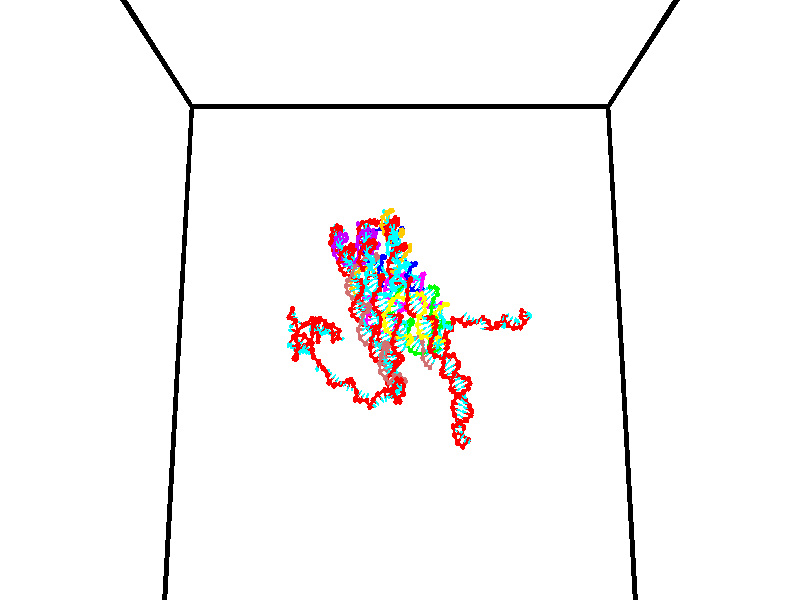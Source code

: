 // switches for output
#declare DRAW_BASES = 1; // possible values are 0, 1; only relevant for DNA ribbons
#declare DRAW_BASES_TYPE = 3; // possible values are 1, 2, 3; only relevant for DNA ribbons
#declare DRAW_FOG = 0; // set to 1 to enable fog

#include "colors.inc"

#include "transforms.inc"
background { rgb <1, 1, 1>}

#default {
   normal{
       ripples 0.25
       frequency 0.20
       turbulence 0.2
       lambda 5
   }
	finish {
		phong 0.1
		phong_size 40.
	}
}

// original window dimensions: 1024x640


// camera settings

camera {
	sky <0, 0.179814, -0.983701>
	up <0, 0.179814, -0.983701>
	right 1.6 * <1, 0, 0>
	location <35, 94.9851, 44.8844>
	look_at <35, 29.7336, 32.9568>
	direction <0, -65.2515, -11.9276>
	angle 67.0682
}


# declare cpy_camera_pos = <35, 94.9851, 44.8844>;
# if (DRAW_FOG = 1)
fog {
	fog_type 2
	up vnormalize(cpy_camera_pos)
	color rgbt<1,1,1,0.3>
	distance 1e-5
	fog_alt 3e-3
	fog_offset 56
}
# end


// LIGHTS

# declare lum = 6;
global_settings {
	ambient_light rgb lum * <0.05, 0.05, 0.05>
	max_trace_level 15
}# declare cpy_direct_light_amount = 0.25;
light_source
{	1000 * <-1, -1.16352, -0.803886>,
	rgb lum * cpy_direct_light_amount
	parallel
}

light_source
{	1000 * <1, 1.16352, 0.803886>,
	rgb lum * cpy_direct_light_amount
	parallel
}

// strand 0

// nucleotide -1

// particle -1
sphere {
	<24.253803, 35.492363, 34.743671> 0.250000
	pigment { color rgbt <1,0,0,0> }
	no_shadow
}
cylinder {
	<24.267853, 35.137970, 34.928623>,  <24.276283, 34.925335, 35.039593>, 0.100000
	pigment { color rgbt <1,0,0,0> }
	no_shadow
}
cylinder {
	<24.267853, 35.137970, 34.928623>,  <24.253803, 35.492363, 34.743671>, 0.100000
	pigment { color rgbt <1,0,0,0> }
	no_shadow
}

// particle -1
sphere {
	<24.267853, 35.137970, 34.928623> 0.100000
	pigment { color rgbt <1,0,0,0> }
	no_shadow
}
sphere {
	0, 1
	scale<0.080000,0.200000,0.300000>
	matrix <0.160374, 0.461666, 0.872436,
		-0.986431, 0.043511, 0.158304,
		0.035123, -0.885986, 0.462380,
		24.278389, 34.872173, 35.067337>
	pigment { color rgbt <0,1,1,0> }
	no_shadow
}
cylinder {
	<23.914919, 35.450890, 35.458263>,  <24.253803, 35.492363, 34.743671>, 0.130000
	pigment { color rgbt <1,0,0,0> }
	no_shadow
}

// nucleotide -1

// particle -1
sphere {
	<23.914919, 35.450890, 35.458263> 0.250000
	pigment { color rgbt <1,0,0,0> }
	no_shadow
}
cylinder {
	<24.201468, 35.172684, 35.436115>,  <24.373398, 35.005760, 35.422825>, 0.100000
	pigment { color rgbt <1,0,0,0> }
	no_shadow
}
cylinder {
	<24.201468, 35.172684, 35.436115>,  <23.914919, 35.450890, 35.458263>, 0.100000
	pigment { color rgbt <1,0,0,0> }
	no_shadow
}

// particle -1
sphere {
	<24.201468, 35.172684, 35.436115> 0.100000
	pigment { color rgbt <1,0,0,0> }
	no_shadow
}
sphere {
	0, 1
	scale<0.080000,0.200000,0.300000>
	matrix <0.088242, 0.011589, 0.996032,
		-0.692114, -0.718417, 0.069676,
		0.716373, -0.695516, -0.055373,
		24.416380, 34.964027, 35.419502>
	pigment { color rgbt <0,1,1,0> }
	no_shadow
}
cylinder {
	<24.569435, 35.394356, 35.782978>,  <23.914919, 35.450890, 35.458263>, 0.130000
	pigment { color rgbt <1,0,0,0> }
	no_shadow
}

// nucleotide -1

// particle -1
sphere {
	<24.569435, 35.394356, 35.782978> 0.250000
	pigment { color rgbt <1,0,0,0> }
	no_shadow
}
cylinder {
	<24.375404, 35.618488, 36.051521>,  <24.258986, 35.752968, 36.212646>, 0.100000
	pigment { color rgbt <1,0,0,0> }
	no_shadow
}
cylinder {
	<24.375404, 35.618488, 36.051521>,  <24.569435, 35.394356, 35.782978>, 0.100000
	pigment { color rgbt <1,0,0,0> }
	no_shadow
}

// particle -1
sphere {
	<24.375404, 35.618488, 36.051521> 0.100000
	pigment { color rgbt <1,0,0,0> }
	no_shadow
}
sphere {
	0, 1
	scale<0.080000,0.200000,0.300000>
	matrix <-0.198001, -0.818174, 0.539803,
		0.851760, 0.128916, 0.507825,
		-0.485079, 0.560332, 0.671362,
		24.229881, 35.786587, 36.252930>
	pigment { color rgbt <0,1,1,0> }
	no_shadow
}
cylinder {
	<24.821953, 35.359043, 36.600327>,  <24.569435, 35.394356, 35.782978>, 0.130000
	pigment { color rgbt <1,0,0,0> }
	no_shadow
}

// nucleotide -1

// particle -1
sphere {
	<24.821953, 35.359043, 36.600327> 0.250000
	pigment { color rgbt <1,0,0,0> }
	no_shadow
}
cylinder {
	<24.436167, 35.462929, 36.580891>,  <24.204695, 35.525261, 36.569229>, 0.100000
	pigment { color rgbt <1,0,0,0> }
	no_shadow
}
cylinder {
	<24.436167, 35.462929, 36.580891>,  <24.821953, 35.359043, 36.600327>, 0.100000
	pigment { color rgbt <1,0,0,0> }
	no_shadow
}

// particle -1
sphere {
	<24.436167, 35.462929, 36.580891> 0.100000
	pigment { color rgbt <1,0,0,0> }
	no_shadow
}
sphere {
	0, 1
	scale<0.080000,0.200000,0.300000>
	matrix <-0.233829, -0.753351, 0.614643,
		0.123026, 0.604162, 0.787307,
		-0.964463, 0.259712, -0.048588,
		24.146828, 35.540844, 36.566315>
	pigment { color rgbt <0,1,1,0> }
	no_shadow
}
cylinder {
	<25.400072, 35.270069, 36.096291>,  <24.821953, 35.359043, 36.600327>, 0.130000
	pigment { color rgbt <1,0,0,0> }
	no_shadow
}

// nucleotide -1

// particle -1
sphere {
	<25.400072, 35.270069, 36.096291> 0.250000
	pigment { color rgbt <1,0,0,0> }
	no_shadow
}
cylinder {
	<25.118645, 35.029194, 35.945366>,  <24.949789, 34.884670, 35.854809>, 0.100000
	pigment { color rgbt <1,0,0,0> }
	no_shadow
}
cylinder {
	<25.118645, 35.029194, 35.945366>,  <25.400072, 35.270069, 36.096291>, 0.100000
	pigment { color rgbt <1,0,0,0> }
	no_shadow
}

// particle -1
sphere {
	<25.118645, 35.029194, 35.945366> 0.100000
	pigment { color rgbt <1,0,0,0> }
	no_shadow
}
sphere {
	0, 1
	scale<0.080000,0.200000,0.300000>
	matrix <0.625214, -0.272158, -0.731462,
		0.337788, -0.750534, 0.567977,
		-0.703567, -0.602186, -0.377313,
		24.907574, 34.848537, 35.832172>
	pigment { color rgbt <0,1,1,0> }
	no_shadow
}
cylinder {
	<25.491983, 34.501537, 35.881035>,  <25.400072, 35.270069, 36.096291>, 0.130000
	pigment { color rgbt <1,0,0,0> }
	no_shadow
}

// nucleotide -1

// particle -1
sphere {
	<25.491983, 34.501537, 35.881035> 0.250000
	pigment { color rgbt <1,0,0,0> }
	no_shadow
}
cylinder {
	<25.821804, 34.714115, 35.958687>,  <26.019695, 34.841660, 36.005280>, 0.100000
	pigment { color rgbt <1,0,0,0> }
	no_shadow
}
cylinder {
	<25.821804, 34.714115, 35.958687>,  <25.491983, 34.501537, 35.881035>, 0.100000
	pigment { color rgbt <1,0,0,0> }
	no_shadow
}

// particle -1
sphere {
	<25.821804, 34.714115, 35.958687> 0.100000
	pigment { color rgbt <1,0,0,0> }
	no_shadow
}
sphere {
	0, 1
	scale<0.080000,0.200000,0.300000>
	matrix <0.524411, -0.846656, 0.090371,
		0.212389, 0.027289, -0.976804,
		0.824551, 0.531441, 0.194132,
		26.069170, 34.873547, 36.016926>
	pigment { color rgbt <0,1,1,0> }
	no_shadow
}
cylinder {
	<26.035069, 34.305367, 35.394726>,  <25.491983, 34.501537, 35.881035>, 0.130000
	pigment { color rgbt <1,0,0,0> }
	no_shadow
}

// nucleotide -1

// particle -1
sphere {
	<26.035069, 34.305367, 35.394726> 0.250000
	pigment { color rgbt <1,0,0,0> }
	no_shadow
}
cylinder {
	<26.238796, 34.423035, 35.718224>,  <26.361032, 34.493633, 35.912323>, 0.100000
	pigment { color rgbt <1,0,0,0> }
	no_shadow
}
cylinder {
	<26.238796, 34.423035, 35.718224>,  <26.035069, 34.305367, 35.394726>, 0.100000
	pigment { color rgbt <1,0,0,0> }
	no_shadow
}

// particle -1
sphere {
	<26.238796, 34.423035, 35.718224> 0.100000
	pigment { color rgbt <1,0,0,0> }
	no_shadow
}
sphere {
	0, 1
	scale<0.080000,0.200000,0.300000>
	matrix <0.562997, -0.824653, -0.054602,
		0.650868, 0.483128, -0.585626,
		0.509318, 0.294167, 0.808740,
		26.391592, 34.511284, 35.960846>
	pigment { color rgbt <0,1,1,0> }
	no_shadow
}
cylinder {
	<26.855032, 34.153912, 35.363590>,  <26.035069, 34.305367, 35.394726>, 0.130000
	pigment { color rgbt <1,0,0,0> }
	no_shadow
}

// nucleotide -1

// particle -1
sphere {
	<26.855032, 34.153912, 35.363590> 0.250000
	pigment { color rgbt <1,0,0,0> }
	no_shadow
}
cylinder {
	<26.781759, 34.163517, 35.756706>,  <26.737795, 34.169281, 35.992577>, 0.100000
	pigment { color rgbt <1,0,0,0> }
	no_shadow
}
cylinder {
	<26.781759, 34.163517, 35.756706>,  <26.855032, 34.153912, 35.363590>, 0.100000
	pigment { color rgbt <1,0,0,0> }
	no_shadow
}

// particle -1
sphere {
	<26.781759, 34.163517, 35.756706> 0.100000
	pigment { color rgbt <1,0,0,0> }
	no_shadow
}
sphere {
	0, 1
	scale<0.080000,0.200000,0.300000>
	matrix <0.691846, -0.707083, 0.146228,
		0.698422, 0.706723, 0.112913,
		-0.183182, 0.024010, 0.982786,
		26.726805, 34.170719, 36.051540>
	pigment { color rgbt <0,1,1,0> }
	no_shadow
}
cylinder {
	<27.392471, 34.492729, 35.687916>,  <26.855032, 34.153912, 35.363590>, 0.130000
	pigment { color rgbt <1,0,0,0> }
	no_shadow
}

// nucleotide -1

// particle -1
sphere {
	<27.392471, 34.492729, 35.687916> 0.250000
	pigment { color rgbt <1,0,0,0> }
	no_shadow
}
cylinder {
	<27.236603, 34.227211, 35.943268>,  <27.143082, 34.067898, 36.096478>, 0.100000
	pigment { color rgbt <1,0,0,0> }
	no_shadow
}
cylinder {
	<27.236603, 34.227211, 35.943268>,  <27.392471, 34.492729, 35.687916>, 0.100000
	pigment { color rgbt <1,0,0,0> }
	no_shadow
}

// particle -1
sphere {
	<27.236603, 34.227211, 35.943268> 0.100000
	pigment { color rgbt <1,0,0,0> }
	no_shadow
}
sphere {
	0, 1
	scale<0.080000,0.200000,0.300000>
	matrix <0.899005, -0.424603, 0.107248,
		0.199867, 0.615699, 0.762212,
		-0.389670, -0.663797, 0.638381,
		27.119701, 34.028072, 36.134781>
	pigment { color rgbt <0,1,1,0> }
	no_shadow
}
cylinder {
	<27.940996, 34.123486, 36.001255>,  <27.392471, 34.492729, 35.687916>, 0.130000
	pigment { color rgbt <1,0,0,0> }
	no_shadow
}

// nucleotide -1

// particle -1
sphere {
	<27.940996, 34.123486, 36.001255> 0.250000
	pigment { color rgbt <1,0,0,0> }
	no_shadow
}
cylinder {
	<27.644085, 33.908566, 36.161419>,  <27.465939, 33.779613, 36.257519>, 0.100000
	pigment { color rgbt <1,0,0,0> }
	no_shadow
}
cylinder {
	<27.644085, 33.908566, 36.161419>,  <27.940996, 34.123486, 36.001255>, 0.100000
	pigment { color rgbt <1,0,0,0> }
	no_shadow
}

// particle -1
sphere {
	<27.644085, 33.908566, 36.161419> 0.100000
	pigment { color rgbt <1,0,0,0> }
	no_shadow
}
sphere {
	0, 1
	scale<0.080000,0.200000,0.300000>
	matrix <0.669684, -0.615685, 0.415276,
		0.023398, 0.576399, 0.816833,
		-0.742277, -0.537304, 0.400411,
		27.421402, 33.747375, 36.281544>
	pigment { color rgbt <0,1,1,0> }
	no_shadow
}
cylinder {
	<28.213575, 33.891396, 36.675819>,  <27.940996, 34.123486, 36.001255>, 0.130000
	pigment { color rgbt <1,0,0,0> }
	no_shadow
}

// nucleotide -1

// particle -1
sphere {
	<28.213575, 33.891396, 36.675819> 0.250000
	pigment { color rgbt <1,0,0,0> }
	no_shadow
}
cylinder {
	<27.921083, 33.643127, 36.562634>,  <27.745588, 33.494167, 36.494720>, 0.100000
	pigment { color rgbt <1,0,0,0> }
	no_shadow
}
cylinder {
	<27.921083, 33.643127, 36.562634>,  <28.213575, 33.891396, 36.675819>, 0.100000
	pigment { color rgbt <1,0,0,0> }
	no_shadow
}

// particle -1
sphere {
	<27.921083, 33.643127, 36.562634> 0.100000
	pigment { color rgbt <1,0,0,0> }
	no_shadow
}
sphere {
	0, 1
	scale<0.080000,0.200000,0.300000>
	matrix <0.520773, -0.775884, 0.356091,
		-0.440565, 0.113022, 0.890577,
		-0.731231, -0.620670, -0.282969,
		27.701714, 33.456928, 36.477741>
	pigment { color rgbt <0,1,1,0> }
	no_shadow
}
cylinder {
	<28.122454, 33.481499, 37.173584>,  <28.213575, 33.891396, 36.675819>, 0.130000
	pigment { color rgbt <1,0,0,0> }
	no_shadow
}

// nucleotide -1

// particle -1
sphere {
	<28.122454, 33.481499, 37.173584> 0.250000
	pigment { color rgbt <1,0,0,0> }
	no_shadow
}
cylinder {
	<28.018147, 33.278008, 36.845390>,  <27.955563, 33.155910, 36.648476>, 0.100000
	pigment { color rgbt <1,0,0,0> }
	no_shadow
}
cylinder {
	<28.018147, 33.278008, 36.845390>,  <28.122454, 33.481499, 37.173584>, 0.100000
	pigment { color rgbt <1,0,0,0> }
	no_shadow
}

// particle -1
sphere {
	<28.018147, 33.278008, 36.845390> 0.100000
	pigment { color rgbt <1,0,0,0> }
	no_shadow
}
sphere {
	0, 1
	scale<0.080000,0.200000,0.300000>
	matrix <0.705112, -0.680873, 0.198065,
		-0.659406, -0.526882, 0.536264,
		-0.260770, -0.508731, -0.820482,
		27.939915, 33.125389, 36.599247>
	pigment { color rgbt <0,1,1,0> }
	no_shadow
}
cylinder {
	<28.567221, 33.002804, 36.877003>,  <28.122454, 33.481499, 37.173584>, 0.130000
	pigment { color rgbt <1,0,0,0> }
	no_shadow
}

// nucleotide -1

// particle -1
sphere {
	<28.567221, 33.002804, 36.877003> 0.250000
	pigment { color rgbt <1,0,0,0> }
	no_shadow
}
cylinder {
	<28.800537, 32.678108, 36.888680>,  <28.940527, 32.483292, 36.895687>, 0.100000
	pigment { color rgbt <1,0,0,0> }
	no_shadow
}
cylinder {
	<28.800537, 32.678108, 36.888680>,  <28.567221, 33.002804, 36.877003>, 0.100000
	pigment { color rgbt <1,0,0,0> }
	no_shadow
}

// particle -1
sphere {
	<28.800537, 32.678108, 36.888680> 0.100000
	pigment { color rgbt <1,0,0,0> }
	no_shadow
}
sphere {
	0, 1
	scale<0.080000,0.200000,0.300000>
	matrix <-0.445456, -0.349730, -0.824171,
		0.679220, 0.467729, -0.565588,
		0.583292, -0.811738, 0.029191,
		28.975525, 32.434586, 36.897438>
	pigment { color rgbt <0,1,1,0> }
	no_shadow
}
cylinder {
	<28.676144, 32.654282, 36.215103>,  <28.567221, 33.002804, 36.877003>, 0.130000
	pigment { color rgbt <1,0,0,0> }
	no_shadow
}

// nucleotide -1

// particle -1
sphere {
	<28.676144, 32.654282, 36.215103> 0.250000
	pigment { color rgbt <1,0,0,0> }
	no_shadow
}
cylinder {
	<28.376993, 32.396957, 36.280624>,  <28.197502, 32.242561, 36.319939>, 0.100000
	pigment { color rgbt <1,0,0,0> }
	no_shadow
}
cylinder {
	<28.376993, 32.396957, 36.280624>,  <28.676144, 32.654282, 36.215103>, 0.100000
	pigment { color rgbt <1,0,0,0> }
	no_shadow
}

// particle -1
sphere {
	<28.376993, 32.396957, 36.280624> 0.100000
	pigment { color rgbt <1,0,0,0> }
	no_shadow
}
sphere {
	0, 1
	scale<0.080000,0.200000,0.300000>
	matrix <-0.640572, 0.764104, 0.076237,
		-0.174207, -0.047912, -0.983543,
		-0.747876, -0.643311, 0.163804,
		28.152630, 32.203964, 36.329765>
	pigment { color rgbt <0,1,1,0> }
	no_shadow
}
cylinder {
	<27.996523, 32.758430, 35.723461>,  <28.676144, 32.654282, 36.215103>, 0.130000
	pigment { color rgbt <1,0,0,0> }
	no_shadow
}

// nucleotide -1

// particle -1
sphere {
	<27.996523, 32.758430, 35.723461> 0.250000
	pigment { color rgbt <1,0,0,0> }
	no_shadow
}
cylinder {
	<27.925398, 32.618713, 36.091457>,  <27.882723, 32.534882, 36.312256>, 0.100000
	pigment { color rgbt <1,0,0,0> }
	no_shadow
}
cylinder {
	<27.925398, 32.618713, 36.091457>,  <27.996523, 32.758430, 35.723461>, 0.100000
	pigment { color rgbt <1,0,0,0> }
	no_shadow
}

// particle -1
sphere {
	<27.925398, 32.618713, 36.091457> 0.100000
	pigment { color rgbt <1,0,0,0> }
	no_shadow
}
sphere {
	0, 1
	scale<0.080000,0.200000,0.300000>
	matrix <-0.718164, 0.685211, 0.121351,
		-0.672772, -0.639123, -0.372692,
		-0.177814, -0.349295, 0.919986,
		27.872053, 32.513924, 36.367455>
	pigment { color rgbt <0,1,1,0> }
	no_shadow
}
cylinder {
	<27.324675, 32.587299, 35.696072>,  <27.996523, 32.758430, 35.723461>, 0.130000
	pigment { color rgbt <1,0,0,0> }
	no_shadow
}

// nucleotide -1

// particle -1
sphere {
	<27.324675, 32.587299, 35.696072> 0.250000
	pigment { color rgbt <1,0,0,0> }
	no_shadow
}
cylinder {
	<27.450140, 32.700920, 36.058491>,  <27.525419, 32.769093, 36.275944>, 0.100000
	pigment { color rgbt <1,0,0,0> }
	no_shadow
}
cylinder {
	<27.450140, 32.700920, 36.058491>,  <27.324675, 32.587299, 35.696072>, 0.100000
	pigment { color rgbt <1,0,0,0> }
	no_shadow
}

// particle -1
sphere {
	<27.450140, 32.700920, 36.058491> 0.100000
	pigment { color rgbt <1,0,0,0> }
	no_shadow
}
sphere {
	0, 1
	scale<0.080000,0.200000,0.300000>
	matrix <-0.754568, 0.653807, 0.056251,
		-0.576405, -0.701322, 0.419410,
		0.313664, 0.284050, 0.906053,
		27.544239, 32.786137, 36.330307>
	pigment { color rgbt <0,1,1,0> }
	no_shadow
}
cylinder {
	<26.735340, 32.600060, 36.307171>,  <27.324675, 32.587299, 35.696072>, 0.130000
	pigment { color rgbt <1,0,0,0> }
	no_shadow
}

// nucleotide -1

// particle -1
sphere {
	<26.735340, 32.600060, 36.307171> 0.250000
	pigment { color rgbt <1,0,0,0> }
	no_shadow
}
cylinder {
	<27.025764, 32.868755, 36.365967>,  <27.200020, 33.029972, 36.401245>, 0.100000
	pigment { color rgbt <1,0,0,0> }
	no_shadow
}
cylinder {
	<27.025764, 32.868755, 36.365967>,  <26.735340, 32.600060, 36.307171>, 0.100000
	pigment { color rgbt <1,0,0,0> }
	no_shadow
}

// particle -1
sphere {
	<27.025764, 32.868755, 36.365967> 0.100000
	pigment { color rgbt <1,0,0,0> }
	no_shadow
}
sphere {
	0, 1
	scale<0.080000,0.200000,0.300000>
	matrix <-0.681852, 0.730972, 0.027534,
		-0.088949, -0.120216, 0.988755,
		0.726062, 0.671736, 0.146988,
		27.243584, 33.070274, 36.410065>
	pigment { color rgbt <0,1,1,0> }
	no_shadow
}
cylinder {
	<26.526655, 32.966393, 36.834137>,  <26.735340, 32.600060, 36.307171>, 0.130000
	pigment { color rgbt <1,0,0,0> }
	no_shadow
}

// nucleotide -1

// particle -1
sphere {
	<26.526655, 32.966393, 36.834137> 0.250000
	pigment { color rgbt <1,0,0,0> }
	no_shadow
}
cylinder {
	<26.799143, 33.217499, 36.683483>,  <26.962635, 33.368160, 36.593090>, 0.100000
	pigment { color rgbt <1,0,0,0> }
	no_shadow
}
cylinder {
	<26.799143, 33.217499, 36.683483>,  <26.526655, 32.966393, 36.834137>, 0.100000
	pigment { color rgbt <1,0,0,0> }
	no_shadow
}

// particle -1
sphere {
	<26.799143, 33.217499, 36.683483> 0.100000
	pigment { color rgbt <1,0,0,0> }
	no_shadow
}
sphere {
	0, 1
	scale<0.080000,0.200000,0.300000>
	matrix <-0.643299, 0.758879, 0.101336,
		0.349437, 0.173258, 0.920801,
		0.681220, 0.627762, -0.376637,
		27.003510, 33.405827, 36.570492>
	pigment { color rgbt <0,1,1,0> }
	no_shadow
}
cylinder {
	<26.608212, 33.553402, 37.253490>,  <26.526655, 32.966393, 36.834137>, 0.130000
	pigment { color rgbt <1,0,0,0> }
	no_shadow
}

// nucleotide -1

// particle -1
sphere {
	<26.608212, 33.553402, 37.253490> 0.250000
	pigment { color rgbt <1,0,0,0> }
	no_shadow
}
cylinder {
	<26.734560, 33.693657, 36.900837>,  <26.810369, 33.777809, 36.689243>, 0.100000
	pigment { color rgbt <1,0,0,0> }
	no_shadow
}
cylinder {
	<26.734560, 33.693657, 36.900837>,  <26.608212, 33.553402, 37.253490>, 0.100000
	pigment { color rgbt <1,0,0,0> }
	no_shadow
}

// particle -1
sphere {
	<26.734560, 33.693657, 36.900837> 0.100000
	pigment { color rgbt <1,0,0,0> }
	no_shadow
}
sphere {
	0, 1
	scale<0.080000,0.200000,0.300000>
	matrix <-0.715005, 0.698781, 0.021740,
		0.623693, 0.623508, 0.471428,
		0.315870, 0.350633, -0.881637,
		26.829321, 33.798847, 36.636345>
	pigment { color rgbt <0,1,1,0> }
	no_shadow
}
cylinder {
	<26.703186, 34.301029, 37.334343>,  <26.608212, 33.553402, 37.253490>, 0.130000
	pigment { color rgbt <1,0,0,0> }
	no_shadow
}

// nucleotide -1

// particle -1
sphere {
	<26.703186, 34.301029, 37.334343> 0.250000
	pigment { color rgbt <1,0,0,0> }
	no_shadow
}
cylinder {
	<26.705864, 34.268227, 36.935699>,  <26.707472, 34.248547, 36.696514>, 0.100000
	pigment { color rgbt <1,0,0,0> }
	no_shadow
}
cylinder {
	<26.705864, 34.268227, 36.935699>,  <26.703186, 34.301029, 37.334343>, 0.100000
	pigment { color rgbt <1,0,0,0> }
	no_shadow
}

// particle -1
sphere {
	<26.705864, 34.268227, 36.935699> 0.100000
	pigment { color rgbt <1,0,0,0> }
	no_shadow
}
sphere {
	0, 1
	scale<0.080000,0.200000,0.300000>
	matrix <-0.619032, 0.782370, -0.068535,
		0.785337, 0.617392, -0.045523,
		0.006697, -0.082003, -0.996610,
		26.707872, 34.243626, 36.636715>
	pigment { color rgbt <0,1,1,0> }
	no_shadow
}
cylinder {
	<26.825949, 35.019157, 37.047588>,  <26.703186, 34.301029, 37.334343>, 0.130000
	pigment { color rgbt <1,0,0,0> }
	no_shadow
}

// nucleotide -1

// particle -1
sphere {
	<26.825949, 35.019157, 37.047588> 0.250000
	pigment { color rgbt <1,0,0,0> }
	no_shadow
}
cylinder {
	<26.653822, 34.778778, 36.778164>,  <26.550547, 34.634548, 36.616508>, 0.100000
	pigment { color rgbt <1,0,0,0> }
	no_shadow
}
cylinder {
	<26.653822, 34.778778, 36.778164>,  <26.825949, 35.019157, 37.047588>, 0.100000
	pigment { color rgbt <1,0,0,0> }
	no_shadow
}

// particle -1
sphere {
	<26.653822, 34.778778, 36.778164> 0.100000
	pigment { color rgbt <1,0,0,0> }
	no_shadow
}
sphere {
	0, 1
	scale<0.080000,0.200000,0.300000>
	matrix <-0.748618, 0.654522, -0.105697,
		0.504380, 0.458758, -0.731534,
		-0.430316, -0.600951, -0.673563,
		26.524727, 34.598492, 36.576096>
	pigment { color rgbt <0,1,1,0> }
	no_shadow
}
cylinder {
	<26.812616, 35.381603, 36.499393>,  <26.825949, 35.019157, 37.047588>, 0.130000
	pigment { color rgbt <1,0,0,0> }
	no_shadow
}

// nucleotide -1

// particle -1
sphere {
	<26.812616, 35.381603, 36.499393> 0.250000
	pigment { color rgbt <1,0,0,0> }
	no_shadow
}
cylinder {
	<26.519648, 35.113270, 36.452854>,  <26.343866, 34.952271, 36.424931>, 0.100000
	pigment { color rgbt <1,0,0,0> }
	no_shadow
}
cylinder {
	<26.519648, 35.113270, 36.452854>,  <26.812616, 35.381603, 36.499393>, 0.100000
	pigment { color rgbt <1,0,0,0> }
	no_shadow
}

// particle -1
sphere {
	<26.519648, 35.113270, 36.452854> 0.100000
	pigment { color rgbt <1,0,0,0> }
	no_shadow
}
sphere {
	0, 1
	scale<0.080000,0.200000,0.300000>
	matrix <-0.672554, 0.739452, -0.029698,
		0.105958, 0.056500, -0.992764,
		-0.732424, -0.670834, -0.116350,
		26.299921, 34.912018, 36.417950>
	pigment { color rgbt <0,1,1,0> }
	no_shadow
}
cylinder {
	<26.424984, 35.556438, 35.874416>,  <26.812616, 35.381603, 36.499393>, 0.130000
	pigment { color rgbt <1,0,0,0> }
	no_shadow
}

// nucleotide -1

// particle -1
sphere {
	<26.424984, 35.556438, 35.874416> 0.250000
	pigment { color rgbt <1,0,0,0> }
	no_shadow
}
cylinder {
	<26.250521, 35.395191, 36.196228>,  <26.145842, 35.298443, 36.389313>, 0.100000
	pigment { color rgbt <1,0,0,0> }
	no_shadow
}
cylinder {
	<26.250521, 35.395191, 36.196228>,  <26.424984, 35.556438, 35.874416>, 0.100000
	pigment { color rgbt <1,0,0,0> }
	no_shadow
}

// particle -1
sphere {
	<26.250521, 35.395191, 36.196228> 0.100000
	pigment { color rgbt <1,0,0,0> }
	no_shadow
}
sphere {
	0, 1
	scale<0.080000,0.200000,0.300000>
	matrix <-0.551660, 0.826122, 0.114865,
		-0.710940, -0.393725, -0.582704,
		-0.436159, -0.403117, 0.804526,
		26.119673, 35.274258, 36.437584>
	pigment { color rgbt <0,1,1,0> }
	no_shadow
}
cylinder {
	<27.011087, 36.096615, 35.885685>,  <26.424984, 35.556438, 35.874416>, 0.130000
	pigment { color rgbt <1,0,0,0> }
	no_shadow
}

// nucleotide -1

// particle -1
sphere {
	<27.011087, 36.096615, 35.885685> 0.250000
	pigment { color rgbt <1,0,0,0> }
	no_shadow
}
cylinder {
	<26.730757, 36.152283, 36.165535>,  <26.562559, 36.185684, 36.333447>, 0.100000
	pigment { color rgbt <1,0,0,0> }
	no_shadow
}
cylinder {
	<26.730757, 36.152283, 36.165535>,  <27.011087, 36.096615, 35.885685>, 0.100000
	pigment { color rgbt <1,0,0,0> }
	no_shadow
}

// particle -1
sphere {
	<26.730757, 36.152283, 36.165535> 0.100000
	pigment { color rgbt <1,0,0,0> }
	no_shadow
}
sphere {
	0, 1
	scale<0.080000,0.200000,0.300000>
	matrix <0.469954, 0.827930, 0.306063,
		-0.536645, 0.543288, -0.645639,
		-0.700825, 0.139173, 0.699625,
		26.520510, 36.194035, 36.375423>
	pigment { color rgbt <0,1,1,0> }
	no_shadow
}
cylinder {
	<26.749800, 36.744297, 35.838783>,  <27.011087, 36.096615, 35.885685>, 0.130000
	pigment { color rgbt <1,0,0,0> }
	no_shadow
}

// nucleotide -1

// particle -1
sphere {
	<26.749800, 36.744297, 35.838783> 0.250000
	pigment { color rgbt <1,0,0,0> }
	no_shadow
}
cylinder {
	<26.717247, 36.629002, 36.220421>,  <26.697716, 36.559822, 36.449402>, 0.100000
	pigment { color rgbt <1,0,0,0> }
	no_shadow
}
cylinder {
	<26.717247, 36.629002, 36.220421>,  <26.749800, 36.744297, 35.838783>, 0.100000
	pigment { color rgbt <1,0,0,0> }
	no_shadow
}

// particle -1
sphere {
	<26.717247, 36.629002, 36.220421> 0.100000
	pigment { color rgbt <1,0,0,0> }
	no_shadow
}
sphere {
	0, 1
	scale<0.080000,0.200000,0.300000>
	matrix <0.479362, 0.827959, 0.291024,
		-0.873836, 0.481040, 0.070790,
		-0.081383, -0.288242, 0.954093,
		26.692833, 36.542530, 36.506649>
	pigment { color rgbt <0,1,1,0> }
	no_shadow
}
cylinder {
	<26.596275, 37.357742, 36.309128>,  <26.749800, 36.744297, 35.838783>, 0.130000
	pigment { color rgbt <1,0,0,0> }
	no_shadow
}

// nucleotide -1

// particle -1
sphere {
	<26.596275, 37.357742, 36.309128> 0.250000
	pigment { color rgbt <1,0,0,0> }
	no_shadow
}
cylinder {
	<26.775507, 37.061535, 36.509468>,  <26.883045, 36.883812, 36.629673>, 0.100000
	pigment { color rgbt <1,0,0,0> }
	no_shadow
}
cylinder {
	<26.775507, 37.061535, 36.509468>,  <26.596275, 37.357742, 36.309128>, 0.100000
	pigment { color rgbt <1,0,0,0> }
	no_shadow
}

// particle -1
sphere {
	<26.775507, 37.061535, 36.509468> 0.100000
	pigment { color rgbt <1,0,0,0> }
	no_shadow
}
sphere {
	0, 1
	scale<0.080000,0.200000,0.300000>
	matrix <0.652679, 0.653825, 0.382784,
		-0.610931, 0.155380, 0.776287,
		0.448079, -0.740520, 0.500855,
		26.909931, 36.839378, 36.659725>
	pigment { color rgbt <0,1,1,0> }
	no_shadow
}
cylinder {
	<26.555597, 37.349731, 37.093201>,  <26.596275, 37.357742, 36.309128>, 0.130000
	pigment { color rgbt <1,0,0,0> }
	no_shadow
}

// nucleotide -1

// particle -1
sphere {
	<26.555597, 37.349731, 37.093201> 0.250000
	pigment { color rgbt <1,0,0,0> }
	no_shadow
}
cylinder {
	<26.895803, 37.189713, 36.956623>,  <27.099928, 37.093700, 36.874676>, 0.100000
	pigment { color rgbt <1,0,0,0> }
	no_shadow
}
cylinder {
	<26.895803, 37.189713, 36.956623>,  <26.555597, 37.349731, 37.093201>, 0.100000
	pigment { color rgbt <1,0,0,0> }
	no_shadow
}

// particle -1
sphere {
	<26.895803, 37.189713, 36.956623> 0.100000
	pigment { color rgbt <1,0,0,0> }
	no_shadow
}
sphere {
	0, 1
	scale<0.080000,0.200000,0.300000>
	matrix <0.523030, 0.575030, 0.629111,
		-0.055336, -0.713653, 0.698310,
		0.850516, -0.400049, -0.341442,
		27.150959, 37.069698, 36.854191>
	pigment { color rgbt <0,1,1,0> }
	no_shadow
}
cylinder {
	<26.522030, 37.186966, 37.847153>,  <26.555597, 37.349731, 37.093201>, 0.130000
	pigment { color rgbt <1,0,0,0> }
	no_shadow
}

// nucleotide -1

// particle -1
sphere {
	<26.522030, 37.186966, 37.847153> 0.250000
	pigment { color rgbt <1,0,0,0> }
	no_shadow
}
cylinder {
	<26.406199, 37.113491, 38.222897>,  <26.336700, 37.069405, 38.448345>, 0.100000
	pigment { color rgbt <1,0,0,0> }
	no_shadow
}
cylinder {
	<26.406199, 37.113491, 38.222897>,  <26.522030, 37.186966, 37.847153>, 0.100000
	pigment { color rgbt <1,0,0,0> }
	no_shadow
}

// particle -1
sphere {
	<26.406199, 37.113491, 38.222897> 0.100000
	pigment { color rgbt <1,0,0,0> }
	no_shadow
}
sphere {
	0, 1
	scale<0.080000,0.200000,0.300000>
	matrix <-0.712858, 0.696308, -0.083595,
		-0.638731, -0.693840, -0.332579,
		-0.289579, -0.183687, 0.939363,
		26.319324, 37.058384, 38.504707>
	pigment { color rgbt <0,1,1,0> }
	no_shadow
}
cylinder {
	<25.763824, 37.002769, 38.055058>,  <26.522030, 37.186966, 37.847153>, 0.130000
	pigment { color rgbt <1,0,0,0> }
	no_shadow
}

// nucleotide -1

// particle -1
sphere {
	<25.763824, 37.002769, 38.055058> 0.250000
	pigment { color rgbt <1,0,0,0> }
	no_shadow
}
cylinder {
	<25.926737, 37.232349, 38.339230>,  <26.024485, 37.370098, 38.509731>, 0.100000
	pigment { color rgbt <1,0,0,0> }
	no_shadow
}
cylinder {
	<25.926737, 37.232349, 38.339230>,  <25.763824, 37.002769, 38.055058>, 0.100000
	pigment { color rgbt <1,0,0,0> }
	no_shadow
}

// particle -1
sphere {
	<25.926737, 37.232349, 38.339230> 0.100000
	pigment { color rgbt <1,0,0,0> }
	no_shadow
}
sphere {
	0, 1
	scale<0.080000,0.200000,0.300000>
	matrix <-0.750533, 0.653565, -0.097739,
		-0.520407, -0.493392, 0.696951,
		0.407279, 0.573949, 0.710427,
		26.048920, 37.404533, 38.552357>
	pigment { color rgbt <0,1,1,0> }
	no_shadow
}
cylinder {
	<25.236578, 37.268116, 38.490757>,  <25.763824, 37.002769, 38.055058>, 0.130000
	pigment { color rgbt <1,0,0,0> }
	no_shadow
}

// nucleotide -1

// particle -1
sphere {
	<25.236578, 37.268116, 38.490757> 0.250000
	pigment { color rgbt <1,0,0,0> }
	no_shadow
}
cylinder {
	<25.548071, 37.515312, 38.533958>,  <25.734966, 37.663631, 38.559879>, 0.100000
	pigment { color rgbt <1,0,0,0> }
	no_shadow
}
cylinder {
	<25.548071, 37.515312, 38.533958>,  <25.236578, 37.268116, 38.490757>, 0.100000
	pigment { color rgbt <1,0,0,0> }
	no_shadow
}

// particle -1
sphere {
	<25.548071, 37.515312, 38.533958> 0.100000
	pigment { color rgbt <1,0,0,0> }
	no_shadow
}
sphere {
	0, 1
	scale<0.080000,0.200000,0.300000>
	matrix <-0.614569, 0.786051, -0.066548,
		-0.126020, -0.014551, 0.991921,
		0.778732, 0.617990, 0.108001,
		25.781691, 37.700710, 38.566357>
	pigment { color rgbt <0,1,1,0> }
	no_shadow
}
cylinder {
	<25.116560, 37.690281, 39.137257>,  <25.236578, 37.268116, 38.490757>, 0.130000
	pigment { color rgbt <1,0,0,0> }
	no_shadow
}

// nucleotide -1

// particle -1
sphere {
	<25.116560, 37.690281, 39.137257> 0.250000
	pigment { color rgbt <1,0,0,0> }
	no_shadow
}
cylinder {
	<25.355270, 37.835426, 38.850986>,  <25.498497, 37.922512, 38.679226>, 0.100000
	pigment { color rgbt <1,0,0,0> }
	no_shadow
}
cylinder {
	<25.355270, 37.835426, 38.850986>,  <25.116560, 37.690281, 39.137257>, 0.100000
	pigment { color rgbt <1,0,0,0> }
	no_shadow
}

// particle -1
sphere {
	<25.355270, 37.835426, 38.850986> 0.100000
	pigment { color rgbt <1,0,0,0> }
	no_shadow
}
sphere {
	0, 1
	scale<0.080000,0.200000,0.300000>
	matrix <-0.600896, 0.793185, -0.098901,
		0.531773, 0.489067, 0.691398,
		0.596776, 0.362865, -0.715673,
		25.534304, 37.944286, 38.636284>
	pigment { color rgbt <0,1,1,0> }
	no_shadow
}
cylinder {
	<25.066309, 38.435719, 39.188187>,  <25.116560, 37.690281, 39.137257>, 0.130000
	pigment { color rgbt <1,0,0,0> }
	no_shadow
}

// nucleotide -1

// particle -1
sphere {
	<25.066309, 38.435719, 39.188187> 0.250000
	pigment { color rgbt <1,0,0,0> }
	no_shadow
}
cylinder {
	<25.230272, 38.439526, 38.823357>,  <25.328651, 38.441811, 38.604458>, 0.100000
	pigment { color rgbt <1,0,0,0> }
	no_shadow
}
cylinder {
	<25.230272, 38.439526, 38.823357>,  <25.066309, 38.435719, 39.188187>, 0.100000
	pigment { color rgbt <1,0,0,0> }
	no_shadow
}

// particle -1
sphere {
	<25.230272, 38.439526, 38.823357> 0.100000
	pigment { color rgbt <1,0,0,0> }
	no_shadow
}
sphere {
	0, 1
	scale<0.080000,0.200000,0.300000>
	matrix <-0.480180, 0.852418, -0.206906,
		0.775501, 0.522774, 0.353986,
		0.409909, 0.009521, -0.912077,
		25.353245, 38.442383, 38.549732>
	pigment { color rgbt <0,1,1,0> }
	no_shadow
}
cylinder {
	<25.392975, 39.101482, 38.990479>,  <25.066309, 38.435719, 39.188187>, 0.130000
	pigment { color rgbt <1,0,0,0> }
	no_shadow
}

// nucleotide -1

// particle -1
sphere {
	<25.392975, 39.101482, 38.990479> 0.250000
	pigment { color rgbt <1,0,0,0> }
	no_shadow
}
cylinder {
	<25.246994, 38.914867, 38.668198>,  <25.159405, 38.802898, 38.474831>, 0.100000
	pigment { color rgbt <1,0,0,0> }
	no_shadow
}
cylinder {
	<25.246994, 38.914867, 38.668198>,  <25.392975, 39.101482, 38.990479>, 0.100000
	pigment { color rgbt <1,0,0,0> }
	no_shadow
}

// particle -1
sphere {
	<25.246994, 38.914867, 38.668198> 0.100000
	pigment { color rgbt <1,0,0,0> }
	no_shadow
}
sphere {
	0, 1
	scale<0.080000,0.200000,0.300000>
	matrix <-0.472398, 0.838510, -0.271552,
		0.802277, 0.281508, -0.526407,
		-0.364954, -0.466534, -0.805701,
		25.137508, 38.774906, 38.426487>
	pigment { color rgbt <0,1,1,0> }
	no_shadow
}
cylinder {
	<25.574289, 39.485409, 38.258949>,  <25.392975, 39.101482, 38.990479>, 0.130000
	pigment { color rgbt <1,0,0,0> }
	no_shadow
}

// nucleotide -1

// particle -1
sphere {
	<25.574289, 39.485409, 38.258949> 0.250000
	pigment { color rgbt <1,0,0,0> }
	no_shadow
}
cylinder {
	<25.228600, 39.290188, 38.307819>,  <25.021187, 39.173058, 38.337139>, 0.100000
	pigment { color rgbt <1,0,0,0> }
	no_shadow
}
cylinder {
	<25.228600, 39.290188, 38.307819>,  <25.574289, 39.485409, 38.258949>, 0.100000
	pigment { color rgbt <1,0,0,0> }
	no_shadow
}

// particle -1
sphere {
	<25.228600, 39.290188, 38.307819> 0.100000
	pigment { color rgbt <1,0,0,0> }
	no_shadow
}
sphere {
	0, 1
	scale<0.080000,0.200000,0.300000>
	matrix <-0.502142, 0.851796, -0.149321,
		-0.031191, -0.190395, -0.981212,
		-0.864222, -0.488050, 0.122174,
		24.969334, 39.143772, 38.344471>
	pigment { color rgbt <0,1,1,0> }
	no_shadow
}
cylinder {
	<25.135483, 39.419205, 37.620464>,  <25.574289, 39.485409, 38.258949>, 0.130000
	pigment { color rgbt <1,0,0,0> }
	no_shadow
}

// nucleotide -1

// particle -1
sphere {
	<25.135483, 39.419205, 37.620464> 0.250000
	pigment { color rgbt <1,0,0,0> }
	no_shadow
}
cylinder {
	<24.917433, 39.464928, 37.952675>,  <24.786604, 39.492363, 38.152000>, 0.100000
	pigment { color rgbt <1,0,0,0> }
	no_shadow
}
cylinder {
	<24.917433, 39.464928, 37.952675>,  <25.135483, 39.419205, 37.620464>, 0.100000
	pigment { color rgbt <1,0,0,0> }
	no_shadow
}

// particle -1
sphere {
	<24.917433, 39.464928, 37.952675> 0.100000
	pigment { color rgbt <1,0,0,0> }
	no_shadow
}
sphere {
	0, 1
	scale<0.080000,0.200000,0.300000>
	matrix <-0.181789, 0.950974, -0.250203,
		-0.818409, -0.287372, -0.497619,
		-0.545124, 0.114307, 0.830526,
		24.753895, 39.499218, 38.201832>
	pigment { color rgbt <0,1,1,0> }
	no_shadow
}
cylinder {
	<25.188425, 38.625645, 37.403767>,  <25.135483, 39.419205, 37.620464>, 0.130000
	pigment { color rgbt <1,0,0,0> }
	no_shadow
}

// nucleotide -1

// particle -1
sphere {
	<25.188425, 38.625645, 37.403767> 0.250000
	pigment { color rgbt <1,0,0,0> }
	no_shadow
}
cylinder {
	<25.346786, 38.794117, 37.730167>,  <25.441803, 38.895203, 37.926010>, 0.100000
	pigment { color rgbt <1,0,0,0> }
	no_shadow
}
cylinder {
	<25.346786, 38.794117, 37.730167>,  <25.188425, 38.625645, 37.403767>, 0.100000
	pigment { color rgbt <1,0,0,0> }
	no_shadow
}

// particle -1
sphere {
	<25.346786, 38.794117, 37.730167> 0.100000
	pigment { color rgbt <1,0,0,0> }
	no_shadow
}
sphere {
	0, 1
	scale<0.080000,0.200000,0.300000>
	matrix <0.402194, -0.878379, 0.258244,
		0.825530, 0.225953, -0.517151,
		0.395904, 0.421183, 0.816005,
		25.465557, 38.920471, 37.974968>
	pigment { color rgbt <0,1,1,0> }
	no_shadow
}
cylinder {
	<25.967321, 38.486004, 37.392365>,  <25.188425, 38.625645, 37.403767>, 0.130000
	pigment { color rgbt <1,0,0,0> }
	no_shadow
}

// nucleotide -1

// particle -1
sphere {
	<25.967321, 38.486004, 37.392365> 0.250000
	pigment { color rgbt <1,0,0,0> }
	no_shadow
}
cylinder {
	<25.789658, 38.487461, 37.750740>,  <25.683060, 38.488335, 37.965767>, 0.100000
	pigment { color rgbt <1,0,0,0> }
	no_shadow
}
cylinder {
	<25.789658, 38.487461, 37.750740>,  <25.967321, 38.486004, 37.392365>, 0.100000
	pigment { color rgbt <1,0,0,0> }
	no_shadow
}

// particle -1
sphere {
	<25.789658, 38.487461, 37.750740> 0.100000
	pigment { color rgbt <1,0,0,0> }
	no_shadow
}
sphere {
	0, 1
	scale<0.080000,0.200000,0.300000>
	matrix <0.548514, -0.789577, 0.275136,
		0.708416, 0.613640, 0.348701,
		-0.444161, 0.003643, 0.895940,
		25.656410, 38.488556, 38.019524>
	pigment { color rgbt <0,1,1,0> }
	no_shadow
}
cylinder {
	<26.463919, 38.511623, 37.830769>,  <25.967321, 38.486004, 37.392365>, 0.130000
	pigment { color rgbt <1,0,0,0> }
	no_shadow
}

// nucleotide -1

// particle -1
sphere {
	<26.463919, 38.511623, 37.830769> 0.250000
	pigment { color rgbt <1,0,0,0> }
	no_shadow
}
cylinder {
	<26.181723, 38.348576, 38.062675>,  <26.012405, 38.250748, 38.201820>, 0.100000
	pigment { color rgbt <1,0,0,0> }
	no_shadow
}
cylinder {
	<26.181723, 38.348576, 38.062675>,  <26.463919, 38.511623, 37.830769>, 0.100000
	pigment { color rgbt <1,0,0,0> }
	no_shadow
}

// particle -1
sphere {
	<26.181723, 38.348576, 38.062675> 0.100000
	pigment { color rgbt <1,0,0,0> }
	no_shadow
}
sphere {
	0, 1
	scale<0.080000,0.200000,0.300000>
	matrix <0.664616, -0.664583, 0.341489,
		0.246107, 0.626240, 0.739767,
		-0.705491, -0.407618, 0.579767,
		25.970076, 38.226292, 38.236607>
	pigment { color rgbt <0,1,1,0> }
	no_shadow
}
cylinder {
	<26.773754, 38.482456, 38.512997>,  <26.463919, 38.511623, 37.830769>, 0.130000
	pigment { color rgbt <1,0,0,0> }
	no_shadow
}

// nucleotide -1

// particle -1
sphere {
	<26.773754, 38.482456, 38.512997> 0.250000
	pigment { color rgbt <1,0,0,0> }
	no_shadow
}
cylinder {
	<26.467920, 38.225853, 38.488106>,  <26.284420, 38.071892, 38.473171>, 0.100000
	pigment { color rgbt <1,0,0,0> }
	no_shadow
}
cylinder {
	<26.467920, 38.225853, 38.488106>,  <26.773754, 38.482456, 38.512997>, 0.100000
	pigment { color rgbt <1,0,0,0> }
	no_shadow
}

// particle -1
sphere {
	<26.467920, 38.225853, 38.488106> 0.100000
	pigment { color rgbt <1,0,0,0> }
	no_shadow
}
sphere {
	0, 1
	scale<0.080000,0.200000,0.300000>
	matrix <0.611289, -0.752378, 0.245463,
		-0.204285, 0.149639, 0.967407,
		-0.764587, -0.641510, -0.062227,
		26.238544, 38.033401, 38.469437>
	pigment { color rgbt <0,1,1,0> }
	no_shadow
}
cylinder {
	<26.843590, 38.033474, 39.060341>,  <26.773754, 38.482456, 38.512997>, 0.130000
	pigment { color rgbt <1,0,0,0> }
	no_shadow
}

// nucleotide -1

// particle -1
sphere {
	<26.843590, 38.033474, 39.060341> 0.250000
	pigment { color rgbt <1,0,0,0> }
	no_shadow
}
cylinder {
	<26.620852, 37.841904, 38.788887>,  <26.487207, 37.726959, 38.626015>, 0.100000
	pigment { color rgbt <1,0,0,0> }
	no_shadow
}
cylinder {
	<26.620852, 37.841904, 38.788887>,  <26.843590, 38.033474, 39.060341>, 0.100000
	pigment { color rgbt <1,0,0,0> }
	no_shadow
}

// particle -1
sphere {
	<26.620852, 37.841904, 38.788887> 0.100000
	pigment { color rgbt <1,0,0,0> }
	no_shadow
}
sphere {
	0, 1
	scale<0.080000,0.200000,0.300000>
	matrix <0.491567, -0.848605, 0.195530,
		-0.669540, -0.224715, 0.707968,
		-0.556847, -0.478929, -0.678637,
		26.453798, 37.698227, 38.585297>
	pigment { color rgbt <0,1,1,0> }
	no_shadow
}
cylinder {
	<27.235931, 37.499481, 39.357502>,  <26.843590, 38.033474, 39.060341>, 0.130000
	pigment { color rgbt <1,0,0,0> }
	no_shadow
}

// nucleotide -1

// particle -1
sphere {
	<27.235931, 37.499481, 39.357502> 0.250000
	pigment { color rgbt <1,0,0,0> }
	no_shadow
}
cylinder {
	<27.203600, 37.718716, 39.690506>,  <27.184202, 37.850258, 39.890308>, 0.100000
	pigment { color rgbt <1,0,0,0> }
	no_shadow
}
cylinder {
	<27.203600, 37.718716, 39.690506>,  <27.235931, 37.499481, 39.357502>, 0.100000
	pigment { color rgbt <1,0,0,0> }
	no_shadow
}

// particle -1
sphere {
	<27.203600, 37.718716, 39.690506> 0.100000
	pigment { color rgbt <1,0,0,0> }
	no_shadow
}
sphere {
	0, 1
	scale<0.080000,0.200000,0.300000>
	matrix <0.660898, 0.654697, -0.366860,
		-0.746111, 0.520550, -0.415147,
		-0.080826, 0.548087, 0.832507,
		27.179352, 37.883141, 39.940258>
	pigment { color rgbt <0,1,1,0> }
	no_shadow
}
cylinder {
	<27.607010, 37.007198, 39.831020>,  <27.235931, 37.499481, 39.357502>, 0.130000
	pigment { color rgbt <1,0,0,0> }
	no_shadow
}

// nucleotide -1

// particle -1
sphere {
	<27.607010, 37.007198, 39.831020> 0.250000
	pigment { color rgbt <1,0,0,0> }
	no_shadow
}
cylinder {
	<27.827583, 36.688423, 39.929657>,  <27.959927, 36.497158, 39.988838>, 0.100000
	pigment { color rgbt <1,0,0,0> }
	no_shadow
}
cylinder {
	<27.827583, 36.688423, 39.929657>,  <27.607010, 37.007198, 39.831020>, 0.100000
	pigment { color rgbt <1,0,0,0> }
	no_shadow
}

// particle -1
sphere {
	<27.827583, 36.688423, 39.929657> 0.100000
	pigment { color rgbt <1,0,0,0> }
	no_shadow
}
sphere {
	0, 1
	scale<0.080000,0.200000,0.300000>
	matrix <0.603468, 0.585166, 0.541670,
		-0.575976, -0.149883, 0.803608,
		0.551432, -0.796941, 0.246592,
		27.993013, 36.449341, 40.003635>
	pigment { color rgbt <0,1,1,0> }
	no_shadow
}
cylinder {
	<28.046896, 37.096844, 40.398796>,  <27.607010, 37.007198, 39.831020>, 0.130000
	pigment { color rgbt <1,0,0,0> }
	no_shadow
}

// nucleotide -1

// particle -1
sphere {
	<28.046896, 37.096844, 40.398796> 0.250000
	pigment { color rgbt <1,0,0,0> }
	no_shadow
}
cylinder {
	<28.184776, 36.731609, 40.311653>,  <28.267504, 36.512470, 40.259369>, 0.100000
	pigment { color rgbt <1,0,0,0> }
	no_shadow
}
cylinder {
	<28.184776, 36.731609, 40.311653>,  <28.046896, 37.096844, 40.398796>, 0.100000
	pigment { color rgbt <1,0,0,0> }
	no_shadow
}

// particle -1
sphere {
	<28.184776, 36.731609, 40.311653> 0.100000
	pigment { color rgbt <1,0,0,0> }
	no_shadow
}
sphere {
	0, 1
	scale<0.080000,0.200000,0.300000>
	matrix <0.798597, 0.163265, 0.579299,
		-0.493381, -0.373661, 0.785463,
		0.344700, -0.913084, -0.217853,
		28.288187, 36.457684, 40.246296>
	pigment { color rgbt <0,1,1,0> }
	no_shadow
}
cylinder {
	<28.180740, 36.734432, 40.984093>,  <28.046896, 37.096844, 40.398796>, 0.130000
	pigment { color rgbt <1,0,0,0> }
	no_shadow
}

// nucleotide -1

// particle -1
sphere {
	<28.180740, 36.734432, 40.984093> 0.250000
	pigment { color rgbt <1,0,0,0> }
	no_shadow
}
cylinder {
	<28.421324, 36.589172, 40.699451>,  <28.565674, 36.502018, 40.528667>, 0.100000
	pigment { color rgbt <1,0,0,0> }
	no_shadow
}
cylinder {
	<28.421324, 36.589172, 40.699451>,  <28.180740, 36.734432, 40.984093>, 0.100000
	pigment { color rgbt <1,0,0,0> }
	no_shadow
}

// particle -1
sphere {
	<28.421324, 36.589172, 40.699451> 0.100000
	pigment { color rgbt <1,0,0,0> }
	no_shadow
}
sphere {
	0, 1
	scale<0.080000,0.200000,0.300000>
	matrix <0.789553, 0.134304, 0.598806,
		-0.121883, -0.922002, 0.367501,
		0.601457, -0.363146, -0.711600,
		28.601761, 36.480228, 40.485970>
	pigment { color rgbt <0,1,1,0> }
	no_shadow
}
cylinder {
	<28.581812, 36.032120, 41.150257>,  <28.180740, 36.734432, 40.984093>, 0.130000
	pigment { color rgbt <1,0,0,0> }
	no_shadow
}

// nucleotide -1

// particle -1
sphere {
	<28.581812, 36.032120, 41.150257> 0.250000
	pigment { color rgbt <1,0,0,0> }
	no_shadow
}
cylinder {
	<28.778564, 36.271732, 40.897526>,  <28.896616, 36.415501, 40.745888>, 0.100000
	pigment { color rgbt <1,0,0,0> }
	no_shadow
}
cylinder {
	<28.778564, 36.271732, 40.897526>,  <28.581812, 36.032120, 41.150257>, 0.100000
	pigment { color rgbt <1,0,0,0> }
	no_shadow
}

// particle -1
sphere {
	<28.778564, 36.271732, 40.897526> 0.100000
	pigment { color rgbt <1,0,0,0> }
	no_shadow
}
sphere {
	0, 1
	scale<0.080000,0.200000,0.300000>
	matrix <0.812842, -0.055909, 0.579794,
		0.311992, -0.798769, -0.514421,
		0.491882, 0.599035, -0.631830,
		28.926128, 36.451443, 40.707977>
	pigment { color rgbt <0,1,1,0> }
	no_shadow
}
cylinder {
	<29.187237, 35.716305, 41.012978>,  <28.581812, 36.032120, 41.150257>, 0.130000
	pigment { color rgbt <1,0,0,0> }
	no_shadow
}

// nucleotide -1

// particle -1
sphere {
	<29.187237, 35.716305, 41.012978> 0.250000
	pigment { color rgbt <1,0,0,0> }
	no_shadow
}
cylinder {
	<29.258272, 36.108402, 40.978149>,  <29.300894, 36.343662, 40.957253>, 0.100000
	pigment { color rgbt <1,0,0,0> }
	no_shadow
}
cylinder {
	<29.258272, 36.108402, 40.978149>,  <29.187237, 35.716305, 41.012978>, 0.100000
	pigment { color rgbt <1,0,0,0> }
	no_shadow
}

// particle -1
sphere {
	<29.258272, 36.108402, 40.978149> 0.100000
	pigment { color rgbt <1,0,0,0> }
	no_shadow
}
sphere {
	0, 1
	scale<0.080000,0.200000,0.300000>
	matrix <0.855057, -0.109892, 0.506755,
		0.487176, -0.164447, -0.857681,
		0.177587, 0.980245, -0.087075,
		29.311548, 36.402477, 40.952026>
	pigment { color rgbt <0,1,1,0> }
	no_shadow
}
cylinder {
	<29.879818, 35.767490, 40.752716>,  <29.187237, 35.716305, 41.012978>, 0.130000
	pigment { color rgbt <1,0,0,0> }
	no_shadow
}

// nucleotide -1

// particle -1
sphere {
	<29.879818, 35.767490, 40.752716> 0.250000
	pigment { color rgbt <1,0,0,0> }
	no_shadow
}
cylinder {
	<29.725830, 36.061691, 40.975727>,  <29.633438, 36.238213, 41.109531>, 0.100000
	pigment { color rgbt <1,0,0,0> }
	no_shadow
}
cylinder {
	<29.725830, 36.061691, 40.975727>,  <29.879818, 35.767490, 40.752716>, 0.100000
	pigment { color rgbt <1,0,0,0> }
	no_shadow
}

// particle -1
sphere {
	<29.725830, 36.061691, 40.975727> 0.100000
	pigment { color rgbt <1,0,0,0> }
	no_shadow
}
sphere {
	0, 1
	scale<0.080000,0.200000,0.300000>
	matrix <0.768006, -0.079711, 0.635463,
		0.511826, 0.672814, -0.534186,
		-0.384968, 0.735505, 0.557524,
		29.610340, 36.282341, 41.142982>
	pigment { color rgbt <0,1,1,0> }
	no_shadow
}
cylinder {
	<30.268599, 36.432529, 40.718056>,  <29.879818, 35.767490, 40.752716>, 0.130000
	pigment { color rgbt <1,0,0,0> }
	no_shadow
}

// nucleotide -1

// particle -1
sphere {
	<30.268599, 36.432529, 40.718056> 0.250000
	pigment { color rgbt <1,0,0,0> }
	no_shadow
}
cylinder {
	<30.102676, 36.392021, 41.079758>,  <30.003122, 36.367718, 41.296780>, 0.100000
	pigment { color rgbt <1,0,0,0> }
	no_shadow
}
cylinder {
	<30.102676, 36.392021, 41.079758>,  <30.268599, 36.432529, 40.718056>, 0.100000
	pigment { color rgbt <1,0,0,0> }
	no_shadow
}

// particle -1
sphere {
	<30.102676, 36.392021, 41.079758> 0.100000
	pigment { color rgbt <1,0,0,0> }
	no_shadow
}
sphere {
	0, 1
	scale<0.080000,0.200000,0.300000>
	matrix <0.908402, 0.011104, 0.417950,
		-0.052367, 0.994797, 0.087388,
		-0.414805, -0.101270, 0.904257,
		29.978235, 36.361641, 41.351036>
	pigment { color rgbt <0,1,1,0> }
	no_shadow
}
cylinder {
	<30.527012, 37.001999, 41.061951>,  <30.268599, 36.432529, 40.718056>, 0.130000
	pigment { color rgbt <1,0,0,0> }
	no_shadow
}

// nucleotide -1

// particle -1
sphere {
	<30.527012, 37.001999, 41.061951> 0.250000
	pigment { color rgbt <1,0,0,0> }
	no_shadow
}
cylinder {
	<30.455736, 36.663139, 41.262184>,  <30.412970, 36.459824, 41.382324>, 0.100000
	pigment { color rgbt <1,0,0,0> }
	no_shadow
}
cylinder {
	<30.455736, 36.663139, 41.262184>,  <30.527012, 37.001999, 41.061951>, 0.100000
	pigment { color rgbt <1,0,0,0> }
	no_shadow
}

// particle -1
sphere {
	<30.455736, 36.663139, 41.262184> 0.100000
	pigment { color rgbt <1,0,0,0> }
	no_shadow
}
sphere {
	0, 1
	scale<0.080000,0.200000,0.300000>
	matrix <0.949348, -0.014200, 0.313904,
		-0.258815, 0.531164, 0.806771,
		-0.178191, -0.847150, 0.500585,
		30.402279, 36.408993, 41.412361>
	pigment { color rgbt <0,1,1,0> }
	no_shadow
}
cylinder {
	<30.860233, 37.059734, 41.749161>,  <30.527012, 37.001999, 41.061951>, 0.130000
	pigment { color rgbt <1,0,0,0> }
	no_shadow
}

// nucleotide -1

// particle -1
sphere {
	<30.860233, 37.059734, 41.749161> 0.250000
	pigment { color rgbt <1,0,0,0> }
	no_shadow
}
cylinder {
	<30.851616, 36.675938, 41.636791>,  <30.846445, 36.445660, 41.569370>, 0.100000
	pigment { color rgbt <1,0,0,0> }
	no_shadow
}
cylinder {
	<30.851616, 36.675938, 41.636791>,  <30.860233, 37.059734, 41.749161>, 0.100000
	pigment { color rgbt <1,0,0,0> }
	no_shadow
}

// particle -1
sphere {
	<30.851616, 36.675938, 41.636791> 0.100000
	pigment { color rgbt <1,0,0,0> }
	no_shadow
}
sphere {
	0, 1
	scale<0.080000,0.200000,0.300000>
	matrix <0.895178, -0.143633, 0.421932,
		-0.445189, -0.242386, 0.862007,
		-0.021542, -0.959489, -0.280923,
		30.845154, 36.388092, 41.552513>
	pigment { color rgbt <0,1,1,0> }
	no_shadow
}
cylinder {
	<30.711359, 36.672333, 42.304817>,  <30.860233, 37.059734, 41.749161>, 0.130000
	pigment { color rgbt <1,0,0,0> }
	no_shadow
}

// nucleotide -1

// particle -1
sphere {
	<30.711359, 36.672333, 42.304817> 0.250000
	pigment { color rgbt <1,0,0,0> }
	no_shadow
}
cylinder {
	<30.944181, 36.549728, 42.003551>,  <31.083876, 36.476166, 41.822792>, 0.100000
	pigment { color rgbt <1,0,0,0> }
	no_shadow
}
cylinder {
	<30.944181, 36.549728, 42.003551>,  <30.711359, 36.672333, 42.304817>, 0.100000
	pigment { color rgbt <1,0,0,0> }
	no_shadow
}

// particle -1
sphere {
	<30.944181, 36.549728, 42.003551> 0.100000
	pigment { color rgbt <1,0,0,0> }
	no_shadow
}
sphere {
	0, 1
	scale<0.080000,0.200000,0.300000>
	matrix <0.809534, 0.131202, 0.572224,
		-0.076576, -0.942781, 0.324499,
		0.582057, -0.306512, -0.753167,
		31.118799, 36.457775, 41.777603>
	pigment { color rgbt <0,1,1,0> }
	no_shadow
}
cylinder {
	<31.119072, 36.144711, 42.361282>,  <30.711359, 36.672333, 42.304817>, 0.130000
	pigment { color rgbt <1,0,0,0> }
	no_shadow
}

// nucleotide -1

// particle -1
sphere {
	<31.119072, 36.144711, 42.361282> 0.250000
	pigment { color rgbt <1,0,0,0> }
	no_shadow
}
cylinder {
	<31.338642, 36.381123, 42.124855>,  <31.470385, 36.522972, 41.982998>, 0.100000
	pigment { color rgbt <1,0,0,0> }
	no_shadow
}
cylinder {
	<31.338642, 36.381123, 42.124855>,  <31.119072, 36.144711, 42.361282>, 0.100000
	pigment { color rgbt <1,0,0,0> }
	no_shadow
}

// particle -1
sphere {
	<31.338642, 36.381123, 42.124855> 0.100000
	pigment { color rgbt <1,0,0,0> }
	no_shadow
}
sphere {
	0, 1
	scale<0.080000,0.200000,0.300000>
	matrix <0.734650, -0.003840, 0.678435,
		0.398708, -0.806638, -0.436312,
		0.548927, 0.591034, -0.591065,
		31.503321, 36.558434, 41.947536>
	pigment { color rgbt <0,1,1,0> }
	no_shadow
}
cylinder {
	<31.786789, 36.046577, 42.352581>,  <31.119072, 36.144711, 42.361282>, 0.130000
	pigment { color rgbt <1,0,0,0> }
	no_shadow
}

// nucleotide -1

// particle -1
sphere {
	<31.786789, 36.046577, 42.352581> 0.250000
	pigment { color rgbt <1,0,0,0> }
	no_shadow
}
cylinder {
	<31.839178, 36.388332, 42.151436>,  <31.870611, 36.593384, 42.030750>, 0.100000
	pigment { color rgbt <1,0,0,0> }
	no_shadow
}
cylinder {
	<31.839178, 36.388332, 42.151436>,  <31.786789, 36.046577, 42.352581>, 0.100000
	pigment { color rgbt <1,0,0,0> }
	no_shadow
}

// particle -1
sphere {
	<31.839178, 36.388332, 42.151436> 0.100000
	pigment { color rgbt <1,0,0,0> }
	no_shadow
}
sphere {
	0, 1
	scale<0.080000,0.200000,0.300000>
	matrix <0.843258, 0.170714, 0.509679,
		0.521309, -0.490795, -0.698110,
		0.130971, 0.854387, -0.502862,
		31.878469, 36.644650, 42.000576>
	pigment { color rgbt <0,1,1,0> }
	no_shadow
}
cylinder {
	<32.118896, 36.567997, 42.882893>,  <31.786789, 36.046577, 42.352581>, 0.130000
	pigment { color rgbt <1,0,0,0> }
	no_shadow
}

// nucleotide -1

// particle -1
sphere {
	<32.118896, 36.567997, 42.882893> 0.250000
	pigment { color rgbt <1,0,0,0> }
	no_shadow
}
cylinder {
	<32.372135, 36.877224, 42.867172>,  <32.524078, 37.062759, 42.857738>, 0.100000
	pigment { color rgbt <1,0,0,0> }
	no_shadow
}
cylinder {
	<32.372135, 36.877224, 42.867172>,  <32.118896, 36.567997, 42.882893>, 0.100000
	pigment { color rgbt <1,0,0,0> }
	no_shadow
}

// particle -1
sphere {
	<32.372135, 36.877224, 42.867172> 0.100000
	pigment { color rgbt <1,0,0,0> }
	no_shadow
}
sphere {
	0, 1
	scale<0.080000,0.200000,0.300000>
	matrix <0.570124, -0.500039, -0.651858,
		-0.523585, 0.390284, -0.757322,
		0.633101, 0.773071, -0.039303,
		32.562065, 37.109146, 42.855381>
	pigment { color rgbt <0,1,1,0> }
	no_shadow
}
cylinder {
	<32.413479, 36.471966, 42.357941>,  <32.118896, 36.567997, 42.882893>, 0.130000
	pigment { color rgbt <1,0,0,0> }
	no_shadow
}

// nucleotide -1

// particle -1
sphere {
	<32.413479, 36.471966, 42.357941> 0.250000
	pigment { color rgbt <1,0,0,0> }
	no_shadow
}
cylinder {
	<32.658142, 36.749805, 42.509422>,  <32.804939, 36.916508, 42.600311>, 0.100000
	pigment { color rgbt <1,0,0,0> }
	no_shadow
}
cylinder {
	<32.658142, 36.749805, 42.509422>,  <32.413479, 36.471966, 42.357941>, 0.100000
	pigment { color rgbt <1,0,0,0> }
	no_shadow
}

// particle -1
sphere {
	<32.658142, 36.749805, 42.509422> 0.100000
	pigment { color rgbt <1,0,0,0> }
	no_shadow
}
sphere {
	0, 1
	scale<0.080000,0.200000,0.300000>
	matrix <0.752969, -0.364261, -0.548043,
		-0.242723, 0.620364, -0.745811,
		0.611656, 0.694596, 0.378700,
		32.841640, 36.958183, 42.623032>
	pigment { color rgbt <0,1,1,0> }
	no_shadow
}
cylinder {
	<32.881897, 36.523045, 41.887989>,  <32.413479, 36.471966, 42.357941>, 0.130000
	pigment { color rgbt <1,0,0,0> }
	no_shadow
}

// nucleotide -1

// particle -1
sphere {
	<32.881897, 36.523045, 41.887989> 0.250000
	pigment { color rgbt <1,0,0,0> }
	no_shadow
}
cylinder {
	<33.116562, 36.710770, 42.151981>,  <33.257362, 36.823402, 42.310375>, 0.100000
	pigment { color rgbt <1,0,0,0> }
	no_shadow
}
cylinder {
	<33.116562, 36.710770, 42.151981>,  <32.881897, 36.523045, 41.887989>, 0.100000
	pigment { color rgbt <1,0,0,0> }
	no_shadow
}

// particle -1
sphere {
	<33.116562, 36.710770, 42.151981> 0.100000
	pigment { color rgbt <1,0,0,0> }
	no_shadow
}
sphere {
	0, 1
	scale<0.080000,0.200000,0.300000>
	matrix <0.809191, -0.372047, -0.454743,
		0.032127, 0.800830, -0.598030,
		0.586667, 0.469311, 0.659977,
		33.292561, 36.851562, 42.349976>
	pigment { color rgbt <0,1,1,0> }
	no_shadow
}
cylinder {
	<33.561760, 36.837360, 41.563805>,  <32.881897, 36.523045, 41.887989>, 0.130000
	pigment { color rgbt <1,0,0,0> }
	no_shadow
}

// nucleotide -1

// particle -1
sphere {
	<33.561760, 36.837360, 41.563805> 0.250000
	pigment { color rgbt <1,0,0,0> }
	no_shadow
}
cylinder {
	<33.608753, 36.716473, 41.942192>,  <33.636948, 36.643940, 42.169224>, 0.100000
	pigment { color rgbt <1,0,0,0> }
	no_shadow
}
cylinder {
	<33.608753, 36.716473, 41.942192>,  <33.561760, 36.837360, 41.563805>, 0.100000
	pigment { color rgbt <1,0,0,0> }
	no_shadow
}

// particle -1
sphere {
	<33.608753, 36.716473, 41.942192> 0.100000
	pigment { color rgbt <1,0,0,0> }
	no_shadow
}
sphere {
	0, 1
	scale<0.080000,0.200000,0.300000>
	matrix <0.783919, -0.556557, -0.275164,
		0.609647, 0.773892, 0.171530,
		0.117481, -0.302218, 0.945972,
		33.643997, 36.625809, 42.225983>
	pigment { color rgbt <0,1,1,0> }
	no_shadow
}
cylinder {
	<34.295723, 36.919552, 41.732620>,  <33.561760, 36.837360, 41.563805>, 0.130000
	pigment { color rgbt <1,0,0,0> }
	no_shadow
}

// nucleotide -1

// particle -1
sphere {
	<34.295723, 36.919552, 41.732620> 0.250000
	pigment { color rgbt <1,0,0,0> }
	no_shadow
}
cylinder {
	<34.087326, 36.620113, 41.896660>,  <33.962288, 36.440453, 41.995083>, 0.100000
	pigment { color rgbt <1,0,0,0> }
	no_shadow
}
cylinder {
	<34.087326, 36.620113, 41.896660>,  <34.295723, 36.919552, 41.732620>, 0.100000
	pigment { color rgbt <1,0,0,0> }
	no_shadow
}

// particle -1
sphere {
	<34.087326, 36.620113, 41.896660> 0.100000
	pigment { color rgbt <1,0,0,0> }
	no_shadow
}
sphere {
	0, 1
	scale<0.080000,0.200000,0.300000>
	matrix <0.770871, -0.618952, -0.150519,
		0.366509, 0.237714, 0.899535,
		-0.520989, -0.748592, 0.410098,
		33.931030, 36.395535, 42.019688>
	pigment { color rgbt <0,1,1,0> }
	no_shadow
}
cylinder {
	<34.800724, 36.565163, 42.239437>,  <34.295723, 36.919552, 41.732620>, 0.130000
	pigment { color rgbt <1,0,0,0> }
	no_shadow
}

// nucleotide -1

// particle -1
sphere {
	<34.800724, 36.565163, 42.239437> 0.250000
	pigment { color rgbt <1,0,0,0> }
	no_shadow
}
cylinder {
	<34.509132, 36.316624, 42.124535>,  <34.334179, 36.167500, 42.055592>, 0.100000
	pigment { color rgbt <1,0,0,0> }
	no_shadow
}
cylinder {
	<34.509132, 36.316624, 42.124535>,  <34.800724, 36.565163, 42.239437>, 0.100000
	pigment { color rgbt <1,0,0,0> }
	no_shadow
}

// particle -1
sphere {
	<34.509132, 36.316624, 42.124535> 0.100000
	pigment { color rgbt <1,0,0,0> }
	no_shadow
}
sphere {
	0, 1
	scale<0.080000,0.200000,0.300000>
	matrix <0.675641, -0.720518, -0.156089,
		-0.109989, -0.307868, 0.945050,
		-0.728981, -0.621346, -0.287257,
		34.290440, 36.130219, 42.038357>
	pigment { color rgbt <0,1,1,0> }
	no_shadow
}
cylinder {
	<34.994743, 35.823944, 42.430359>,  <34.800724, 36.565163, 42.239437>, 0.130000
	pigment { color rgbt <1,0,0,0> }
	no_shadow
}

// nucleotide -1

// particle -1
sphere {
	<34.994743, 35.823944, 42.430359> 0.250000
	pigment { color rgbt <1,0,0,0> }
	no_shadow
}
cylinder {
	<34.747734, 35.848503, 42.116699>,  <34.599529, 35.863239, 41.928505>, 0.100000
	pigment { color rgbt <1,0,0,0> }
	no_shadow
}
cylinder {
	<34.747734, 35.848503, 42.116699>,  <34.994743, 35.823944, 42.430359>, 0.100000
	pigment { color rgbt <1,0,0,0> }
	no_shadow
}

// particle -1
sphere {
	<34.747734, 35.848503, 42.116699> 0.100000
	pigment { color rgbt <1,0,0,0> }
	no_shadow
}
sphere {
	0, 1
	scale<0.080000,0.200000,0.300000>
	matrix <0.475301, -0.765207, -0.434221,
		-0.626697, -0.640850, 0.443354,
		-0.617528, 0.061398, -0.784149,
		34.562477, 35.866924, 41.881454>
	pigment { color rgbt <0,1,1,0> }
	no_shadow
}
cylinder {
	<34.602329, 35.177639, 42.413105>,  <34.994743, 35.823944, 42.430359>, 0.130000
	pigment { color rgbt <1,0,0,0> }
	no_shadow
}

// nucleotide -1

// particle -1
sphere {
	<34.602329, 35.177639, 42.413105> 0.250000
	pigment { color rgbt <1,0,0,0> }
	no_shadow
}
cylinder {
	<34.614414, 35.349068, 42.051903>,  <34.621666, 35.451923, 41.835182>, 0.100000
	pigment { color rgbt <1,0,0,0> }
	no_shadow
}
cylinder {
	<34.614414, 35.349068, 42.051903>,  <34.602329, 35.177639, 42.413105>, 0.100000
	pigment { color rgbt <1,0,0,0> }
	no_shadow
}

// particle -1
sphere {
	<34.614414, 35.349068, 42.051903> 0.100000
	pigment { color rgbt <1,0,0,0> }
	no_shadow
}
sphere {
	0, 1
	scale<0.080000,0.200000,0.300000>
	matrix <0.459634, -0.808189, -0.368194,
		-0.887594, -0.403928, -0.221400,
		0.030209, 0.428569, -0.903004,
		34.623478, 35.477638, 41.781002>
	pigment { color rgbt <0,1,1,0> }
	no_shadow
}
cylinder {
	<34.432552, 34.647060, 41.932415>,  <34.602329, 35.177639, 42.413105>, 0.130000
	pigment { color rgbt <1,0,0,0> }
	no_shadow
}

// nucleotide -1

// particle -1
sphere {
	<34.432552, 34.647060, 41.932415> 0.250000
	pigment { color rgbt <1,0,0,0> }
	no_shadow
}
cylinder {
	<34.655571, 34.922409, 41.746822>,  <34.789383, 35.087620, 41.635468>, 0.100000
	pigment { color rgbt <1,0,0,0> }
	no_shadow
}
cylinder {
	<34.655571, 34.922409, 41.746822>,  <34.432552, 34.647060, 41.932415>, 0.100000
	pigment { color rgbt <1,0,0,0> }
	no_shadow
}

// particle -1
sphere {
	<34.655571, 34.922409, 41.746822> 0.100000
	pigment { color rgbt <1,0,0,0> }
	no_shadow
}
sphere {
	0, 1
	scale<0.080000,0.200000,0.300000>
	matrix <0.667272, -0.704124, -0.242813,
		-0.493848, -0.174223, -0.851916,
		0.557550, 0.688372, -0.463984,
		34.822838, 35.128922, 41.607628>
	pigment { color rgbt <0,1,1,0> }
	no_shadow
}
cylinder {
	<34.425095, 34.465591, 41.144634>,  <34.432552, 34.647060, 41.932415>, 0.130000
	pigment { color rgbt <1,0,0,0> }
	no_shadow
}

// nucleotide -1

// particle -1
sphere {
	<34.425095, 34.465591, 41.144634> 0.250000
	pigment { color rgbt <1,0,0,0> }
	no_shadow
}
cylinder {
	<34.737431, 34.682983, 41.267872>,  <34.924831, 34.813419, 41.341812>, 0.100000
	pigment { color rgbt <1,0,0,0> }
	no_shadow
}
cylinder {
	<34.737431, 34.682983, 41.267872>,  <34.425095, 34.465591, 41.144634>, 0.100000
	pigment { color rgbt <1,0,0,0> }
	no_shadow
}

// particle -1
sphere {
	<34.737431, 34.682983, 41.267872> 0.100000
	pigment { color rgbt <1,0,0,0> }
	no_shadow
}
sphere {
	0, 1
	scale<0.080000,0.200000,0.300000>
	matrix <0.624282, -0.660050, -0.417859,
		-0.023741, 0.518617, -0.854677,
		0.780838, 0.543480, 0.308092,
		34.971684, 34.846027, 41.360298>
	pigment { color rgbt <0,1,1,0> }
	no_shadow
}
cylinder {
	<34.689533, 34.433605, 40.529064>,  <34.425095, 34.465591, 41.144634>, 0.130000
	pigment { color rgbt <1,0,0,0> }
	no_shadow
}

// nucleotide -1

// particle -1
sphere {
	<34.689533, 34.433605, 40.529064> 0.250000
	pigment { color rgbt <1,0,0,0> }
	no_shadow
}
cylinder {
	<34.882565, 34.382942, 40.875725>,  <34.998383, 34.352543, 41.083721>, 0.100000
	pigment { color rgbt <1,0,0,0> }
	no_shadow
}
cylinder {
	<34.882565, 34.382942, 40.875725>,  <34.689533, 34.433605, 40.529064>, 0.100000
	pigment { color rgbt <1,0,0,0> }
	no_shadow
}

// particle -1
sphere {
	<34.882565, 34.382942, 40.875725> 0.100000
	pigment { color rgbt <1,0,0,0> }
	no_shadow
}
sphere {
	0, 1
	scale<0.080000,0.200000,0.300000>
	matrix <-0.439873, -0.890697, 0.114763,
		0.757386, -0.436597, -0.485541,
		0.482575, -0.126657, 0.866648,
		35.027336, 34.344944, 41.135719>
	pigment { color rgbt <0,1,1,0> }
	no_shadow
}
cylinder {
	<35.118244, 33.725082, 40.562794>,  <34.689533, 34.433605, 40.529064>, 0.130000
	pigment { color rgbt <1,0,0,0> }
	no_shadow
}

// nucleotide -1

// particle -1
sphere {
	<35.118244, 33.725082, 40.562794> 0.250000
	pigment { color rgbt <1,0,0,0> }
	no_shadow
}
cylinder {
	<34.985836, 33.837486, 40.923119>,  <34.906391, 33.904930, 41.139313>, 0.100000
	pigment { color rgbt <1,0,0,0> }
	no_shadow
}
cylinder {
	<34.985836, 33.837486, 40.923119>,  <35.118244, 33.725082, 40.562794>, 0.100000
	pigment { color rgbt <1,0,0,0> }
	no_shadow
}

// particle -1
sphere {
	<34.985836, 33.837486, 40.923119> 0.100000
	pigment { color rgbt <1,0,0,0> }
	no_shadow
}
sphere {
	0, 1
	scale<0.080000,0.200000,0.300000>
	matrix <-0.283155, -0.940216, 0.189252,
		0.900138, -0.192422, 0.390801,
		-0.331021, 0.281010, 0.900810,
		34.886528, 33.921791, 41.193363>
	pigment { color rgbt <0,1,1,0> }
	no_shadow
}
cylinder {
	<35.374741, 33.328060, 41.044453>,  <35.118244, 33.725082, 40.562794>, 0.130000
	pigment { color rgbt <1,0,0,0> }
	no_shadow
}

// nucleotide -1

// particle -1
sphere {
	<35.374741, 33.328060, 41.044453> 0.250000
	pigment { color rgbt <1,0,0,0> }
	no_shadow
}
cylinder {
	<35.032600, 33.468185, 41.197113>,  <34.827316, 33.552261, 41.288708>, 0.100000
	pigment { color rgbt <1,0,0,0> }
	no_shadow
}
cylinder {
	<35.032600, 33.468185, 41.197113>,  <35.374741, 33.328060, 41.044453>, 0.100000
	pigment { color rgbt <1,0,0,0> }
	no_shadow
}

// particle -1
sphere {
	<35.032600, 33.468185, 41.197113> 0.100000
	pigment { color rgbt <1,0,0,0> }
	no_shadow
}
sphere {
	0, 1
	scale<0.080000,0.200000,0.300000>
	matrix <-0.325211, -0.936551, 0.130804,
		0.403257, -0.012233, 0.915005,
		-0.855349, 0.350317, 0.381649,
		34.775997, 33.573280, 41.311607>
	pigment { color rgbt <0,1,1,0> }
	no_shadow
}
cylinder {
	<35.369236, 32.961109, 41.683392>,  <35.374741, 33.328060, 41.044453>, 0.130000
	pigment { color rgbt <1,0,0,0> }
	no_shadow
}

// nucleotide -1

// particle -1
sphere {
	<35.369236, 32.961109, 41.683392> 0.250000
	pigment { color rgbt <1,0,0,0> }
	no_shadow
}
cylinder {
	<35.028374, 33.078983, 41.510418>,  <34.823856, 33.149708, 41.406635>, 0.100000
	pigment { color rgbt <1,0,0,0> }
	no_shadow
}
cylinder {
	<35.028374, 33.078983, 41.510418>,  <35.369236, 32.961109, 41.683392>, 0.100000
	pigment { color rgbt <1,0,0,0> }
	no_shadow
}

// particle -1
sphere {
	<35.028374, 33.078983, 41.510418> 0.100000
	pigment { color rgbt <1,0,0,0> }
	no_shadow
}
sphere {
	0, 1
	scale<0.080000,0.200000,0.300000>
	matrix <-0.261254, -0.955589, -0.136370,
		-0.453413, -0.003233, 0.891295,
		-0.852152, 0.294686, -0.432432,
		34.772728, 33.167389, 41.380688>
	pigment { color rgbt <0,1,1,0> }
	no_shadow
}
cylinder {
	<34.792309, 32.441086, 41.972385>,  <35.369236, 32.961109, 41.683392>, 0.130000
	pigment { color rgbt <1,0,0,0> }
	no_shadow
}

// nucleotide -1

// particle -1
sphere {
	<34.792309, 32.441086, 41.972385> 0.250000
	pigment { color rgbt <1,0,0,0> }
	no_shadow
}
cylinder {
	<34.703869, 32.597656, 41.615086>,  <34.650803, 32.691601, 41.400703>, 0.100000
	pigment { color rgbt <1,0,0,0> }
	no_shadow
}
cylinder {
	<34.703869, 32.597656, 41.615086>,  <34.792309, 32.441086, 41.972385>, 0.100000
	pigment { color rgbt <1,0,0,0> }
	no_shadow
}

// particle -1
sphere {
	<34.703869, 32.597656, 41.615086> 0.100000
	pigment { color rgbt <1,0,0,0> }
	no_shadow
}
sphere {
	0, 1
	scale<0.080000,0.200000,0.300000>
	matrix <-0.135204, -0.919378, -0.369411,
		-0.965833, 0.039094, 0.256199,
		-0.221102, 0.391428, -0.893251,
		34.637539, 32.715084, 41.347111>
	pigment { color rgbt <0,1,1,0> }
	no_shadow
}
cylinder {
	<34.176048, 32.194752, 41.796074>,  <34.792309, 32.441086, 41.972385>, 0.130000
	pigment { color rgbt <1,0,0,0> }
	no_shadow
}

// nucleotide -1

// particle -1
sphere {
	<34.176048, 32.194752, 41.796074> 0.250000
	pigment { color rgbt <1,0,0,0> }
	no_shadow
}
cylinder {
	<34.337833, 32.287140, 41.442112>,  <34.434902, 32.342575, 41.229733>, 0.100000
	pigment { color rgbt <1,0,0,0> }
	no_shadow
}
cylinder {
	<34.337833, 32.287140, 41.442112>,  <34.176048, 32.194752, 41.796074>, 0.100000
	pigment { color rgbt <1,0,0,0> }
	no_shadow
}

// particle -1
sphere {
	<34.337833, 32.287140, 41.442112> 0.100000
	pigment { color rgbt <1,0,0,0> }
	no_shadow
}
sphere {
	0, 1
	scale<0.080000,0.200000,0.300000>
	matrix <-0.296727, -0.882099, -0.365863,
		-0.865081, 0.410553, -0.288239,
		0.404461, 0.230972, -0.884908,
		34.459171, 32.356430, 41.176640>
	pigment { color rgbt <0,1,1,0> }
	no_shadow
}
cylinder {
	<33.811821, 31.741667, 41.297035>,  <34.176048, 32.194752, 41.796074>, 0.130000
	pigment { color rgbt <1,0,0,0> }
	no_shadow
}

// nucleotide -1

// particle -1
sphere {
	<33.811821, 31.741667, 41.297035> 0.250000
	pigment { color rgbt <1,0,0,0> }
	no_shadow
}
cylinder {
	<34.105846, 31.882669, 41.065372>,  <34.282261, 31.967272, 40.926376>, 0.100000
	pigment { color rgbt <1,0,0,0> }
	no_shadow
}
cylinder {
	<34.105846, 31.882669, 41.065372>,  <33.811821, 31.741667, 41.297035>, 0.100000
	pigment { color rgbt <1,0,0,0> }
	no_shadow
}

// particle -1
sphere {
	<34.105846, 31.882669, 41.065372> 0.100000
	pigment { color rgbt <1,0,0,0> }
	no_shadow
}
sphere {
	0, 1
	scale<0.080000,0.200000,0.300000>
	matrix <-0.032642, -0.834823, -0.549550,
		-0.677215, 0.422857, -0.602139,
		0.735061, 0.352508, -0.579157,
		34.326366, 31.988422, 40.891624>
	pigment { color rgbt <0,1,1,0> }
	no_shadow
}
cylinder {
	<33.647938, 31.758867, 40.611950>,  <33.811821, 31.741667, 41.297035>, 0.130000
	pigment { color rgbt <1,0,0,0> }
	no_shadow
}

// nucleotide -1

// particle -1
sphere {
	<33.647938, 31.758867, 40.611950> 0.250000
	pigment { color rgbt <1,0,0,0> }
	no_shadow
}
cylinder {
	<34.041653, 31.746771, 40.542374>,  <34.277882, 31.739513, 40.500626>, 0.100000
	pigment { color rgbt <1,0,0,0> }
	no_shadow
}
cylinder {
	<34.041653, 31.746771, 40.542374>,  <33.647938, 31.758867, 40.611950>, 0.100000
	pigment { color rgbt <1,0,0,0> }
	no_shadow
}

// particle -1
sphere {
	<34.041653, 31.746771, 40.542374> 0.100000
	pigment { color rgbt <1,0,0,0> }
	no_shadow
}
sphere {
	0, 1
	scale<0.080000,0.200000,0.300000>
	matrix <-0.164655, -0.512779, -0.842583,
		-0.063713, 0.857987, -0.509704,
		0.984291, -0.030242, -0.173943,
		34.336941, 31.737698, 40.490192>
	pigment { color rgbt <0,1,1,0> }
	no_shadow
}
cylinder {
	<33.845890, 32.027020, 39.976383>,  <33.647938, 31.758867, 40.611950>, 0.130000
	pigment { color rgbt <1,0,0,0> }
	no_shadow
}

// nucleotide -1

// particle -1
sphere {
	<33.845890, 32.027020, 39.976383> 0.250000
	pigment { color rgbt <1,0,0,0> }
	no_shadow
}
cylinder {
	<34.151047, 31.779581, 40.051575>,  <34.334141, 31.631119, 40.096691>, 0.100000
	pigment { color rgbt <1,0,0,0> }
	no_shadow
}
cylinder {
	<34.151047, 31.779581, 40.051575>,  <33.845890, 32.027020, 39.976383>, 0.100000
	pigment { color rgbt <1,0,0,0> }
	no_shadow
}

// particle -1
sphere {
	<34.151047, 31.779581, 40.051575> 0.100000
	pigment { color rgbt <1,0,0,0> }
	no_shadow
}
sphere {
	0, 1
	scale<0.080000,0.200000,0.300000>
	matrix <-0.023190, -0.316754, -0.948224,
		0.646109, 0.719034, -0.255994,
		0.762893, -0.618592, 0.187983,
		34.379913, 31.594004, 40.107971>
	pigment { color rgbt <0,1,1,0> }
	no_shadow
}
cylinder {
	<34.389248, 32.195724, 39.453667>,  <33.845890, 32.027020, 39.976383>, 0.130000
	pigment { color rgbt <1,0,0,0> }
	no_shadow
}

// nucleotide -1

// particle -1
sphere {
	<34.389248, 32.195724, 39.453667> 0.250000
	pigment { color rgbt <1,0,0,0> }
	no_shadow
}
cylinder {
	<34.498314, 31.830400, 39.574677>,  <34.563755, 31.611206, 39.647282>, 0.100000
	pigment { color rgbt <1,0,0,0> }
	no_shadow
}
cylinder {
	<34.498314, 31.830400, 39.574677>,  <34.389248, 32.195724, 39.453667>, 0.100000
	pigment { color rgbt <1,0,0,0> }
	no_shadow
}

// particle -1
sphere {
	<34.498314, 31.830400, 39.574677> 0.100000
	pigment { color rgbt <1,0,0,0> }
	no_shadow
}
sphere {
	0, 1
	scale<0.080000,0.200000,0.300000>
	matrix <-0.055507, -0.328851, -0.942749,
		0.960507, 0.240262, -0.140361,
		0.272664, -0.913308, 0.302528,
		34.580112, 31.556408, 39.665436>
	pigment { color rgbt <0,1,1,0> }
	no_shadow
}
cylinder {
	<34.929760, 32.023575, 38.933613>,  <34.389248, 32.195724, 39.453667>, 0.130000
	pigment { color rgbt <1,0,0,0> }
	no_shadow
}

// nucleotide -1

// particle -1
sphere {
	<34.929760, 32.023575, 38.933613> 0.250000
	pigment { color rgbt <1,0,0,0> }
	no_shadow
}
cylinder {
	<34.802280, 31.688272, 39.110592>,  <34.725792, 31.487091, 39.216778>, 0.100000
	pigment { color rgbt <1,0,0,0> }
	no_shadow
}
cylinder {
	<34.802280, 31.688272, 39.110592>,  <34.929760, 32.023575, 38.933613>, 0.100000
	pigment { color rgbt <1,0,0,0> }
	no_shadow
}

// particle -1
sphere {
	<34.802280, 31.688272, 39.110592> 0.100000
	pigment { color rgbt <1,0,0,0> }
	no_shadow
}
sphere {
	0, 1
	scale<0.080000,0.200000,0.300000>
	matrix <-0.137603, -0.420927, -0.896597,
		0.937815, -0.346625, 0.018802,
		-0.318697, -0.838255, 0.442448,
		34.706673, 31.436796, 39.243328>
	pigment { color rgbt <0,1,1,0> }
	no_shadow
}
cylinder {
	<35.278484, 31.493107, 38.546700>,  <34.929760, 32.023575, 38.933613>, 0.130000
	pigment { color rgbt <1,0,0,0> }
	no_shadow
}

// nucleotide -1

// particle -1
sphere {
	<35.278484, 31.493107, 38.546700> 0.250000
	pigment { color rgbt <1,0,0,0> }
	no_shadow
}
cylinder {
	<34.956554, 31.339792, 38.727959>,  <34.763397, 31.247803, 38.836716>, 0.100000
	pigment { color rgbt <1,0,0,0> }
	no_shadow
}
cylinder {
	<34.956554, 31.339792, 38.727959>,  <35.278484, 31.493107, 38.546700>, 0.100000
	pigment { color rgbt <1,0,0,0> }
	no_shadow
}

// particle -1
sphere {
	<34.956554, 31.339792, 38.727959> 0.100000
	pigment { color rgbt <1,0,0,0> }
	no_shadow
}
sphere {
	0, 1
	scale<0.080000,0.200000,0.300000>
	matrix <-0.280262, -0.427585, -0.859433,
		0.523170, -0.818695, 0.236711,
		-0.804827, -0.383288, 0.453148,
		34.715107, 31.224806, 38.863903>
	pigment { color rgbt <0,1,1,0> }
	no_shadow
}
cylinder {
	<35.201878, 30.863785, 38.279495>,  <35.278484, 31.493107, 38.546700>, 0.130000
	pigment { color rgbt <1,0,0,0> }
	no_shadow
}

// nucleotide -1

// particle -1
sphere {
	<35.201878, 30.863785, 38.279495> 0.250000
	pigment { color rgbt <1,0,0,0> }
	no_shadow
}
cylinder {
	<34.834991, 30.926563, 38.425968>,  <34.614861, 30.964230, 38.513851>, 0.100000
	pigment { color rgbt <1,0,0,0> }
	no_shadow
}
cylinder {
	<34.834991, 30.926563, 38.425968>,  <35.201878, 30.863785, 38.279495>, 0.100000
	pigment { color rgbt <1,0,0,0> }
	no_shadow
}

// particle -1
sphere {
	<34.834991, 30.926563, 38.425968> 0.100000
	pigment { color rgbt <1,0,0,0> }
	no_shadow
}
sphere {
	0, 1
	scale<0.080000,0.200000,0.300000>
	matrix <-0.392610, -0.199940, -0.897709,
		-0.067677, -0.967157, 0.245006,
		-0.917212, 0.156946, 0.366184,
		34.559830, 30.973646, 38.535824>
	pigment { color rgbt <0,1,1,0> }
	no_shadow
}
cylinder {
	<34.876816, 30.294861, 38.034584>,  <35.201878, 30.863785, 38.279495>, 0.130000
	pigment { color rgbt <1,0,0,0> }
	no_shadow
}

// nucleotide -1

// particle -1
sphere {
	<34.876816, 30.294861, 38.034584> 0.250000
	pigment { color rgbt <1,0,0,0> }
	no_shadow
}
cylinder {
	<34.575062, 30.535831, 38.138882>,  <34.394009, 30.680414, 38.201462>, 0.100000
	pigment { color rgbt <1,0,0,0> }
	no_shadow
}
cylinder {
	<34.575062, 30.535831, 38.138882>,  <34.876816, 30.294861, 38.034584>, 0.100000
	pigment { color rgbt <1,0,0,0> }
	no_shadow
}

// particle -1
sphere {
	<34.575062, 30.535831, 38.138882> 0.100000
	pigment { color rgbt <1,0,0,0> }
	no_shadow
}
sphere {
	0, 1
	scale<0.080000,0.200000,0.300000>
	matrix <-0.460554, -0.202690, -0.864180,
		-0.467753, -0.772011, 0.430355,
		-0.754385, 0.602425, 0.260744,
		34.348747, 30.716558, 38.217106>
	pigment { color rgbt <0,1,1,0> }
	no_shadow
}
cylinder {
	<34.235649, 29.812809, 37.929234>,  <34.876816, 30.294861, 38.034584>, 0.130000
	pigment { color rgbt <1,0,0,0> }
	no_shadow
}

// nucleotide -1

// particle -1
sphere {
	<34.235649, 29.812809, 37.929234> 0.250000
	pigment { color rgbt <1,0,0,0> }
	no_shadow
}
cylinder {
	<34.158192, 30.204189, 37.900558>,  <34.111717, 30.439016, 37.883354>, 0.100000
	pigment { color rgbt <1,0,0,0> }
	no_shadow
}
cylinder {
	<34.158192, 30.204189, 37.900558>,  <34.235649, 29.812809, 37.929234>, 0.100000
	pigment { color rgbt <1,0,0,0> }
	no_shadow
}

// particle -1
sphere {
	<34.158192, 30.204189, 37.900558> 0.100000
	pigment { color rgbt <1,0,0,0> }
	no_shadow
}
sphere {
	0, 1
	scale<0.080000,0.200000,0.300000>
	matrix <-0.397871, -0.145115, -0.905892,
		-0.896772, -0.146899, 0.417397,
		-0.193646, 0.978449, -0.071688,
		34.100098, 30.497725, 37.879051>
	pigment { color rgbt <0,1,1,0> }
	no_shadow
}
cylinder {
	<33.532089, 29.837788, 37.828152>,  <34.235649, 29.812809, 37.929234>, 0.130000
	pigment { color rgbt <1,0,0,0> }
	no_shadow
}

// nucleotide -1

// particle -1
sphere {
	<33.532089, 29.837788, 37.828152> 0.250000
	pigment { color rgbt <1,0,0,0> }
	no_shadow
}
cylinder {
	<33.667374, 30.191696, 37.699905>,  <33.748543, 30.404041, 37.622959>, 0.100000
	pigment { color rgbt <1,0,0,0> }
	no_shadow
}
cylinder {
	<33.667374, 30.191696, 37.699905>,  <33.532089, 29.837788, 37.828152>, 0.100000
	pigment { color rgbt <1,0,0,0> }
	no_shadow
}

// particle -1
sphere {
	<33.667374, 30.191696, 37.699905> 0.100000
	pigment { color rgbt <1,0,0,0> }
	no_shadow
}
sphere {
	0, 1
	scale<0.080000,0.200000,0.300000>
	matrix <-0.529981, -0.102453, -0.841798,
		-0.777648, 0.454620, 0.434263,
		0.338207, 0.884773, -0.320612,
		33.768837, 30.457129, 37.603722>
	pigment { color rgbt <0,1,1,0> }
	no_shadow
}
cylinder {
	<32.985855, 30.174927, 37.492790>,  <33.532089, 29.837788, 37.828152>, 0.130000
	pigment { color rgbt <1,0,0,0> }
	no_shadow
}

// nucleotide -1

// particle -1
sphere {
	<32.985855, 30.174927, 37.492790> 0.250000
	pigment { color rgbt <1,0,0,0> }
	no_shadow
}
cylinder {
	<33.289825, 30.405367, 37.372379>,  <33.472210, 30.543631, 37.300133>, 0.100000
	pigment { color rgbt <1,0,0,0> }
	no_shadow
}
cylinder {
	<33.289825, 30.405367, 37.372379>,  <32.985855, 30.174927, 37.492790>, 0.100000
	pigment { color rgbt <1,0,0,0> }
	no_shadow
}

// particle -1
sphere {
	<33.289825, 30.405367, 37.372379> 0.100000
	pigment { color rgbt <1,0,0,0> }
	no_shadow
}
sphere {
	0, 1
	scale<0.080000,0.200000,0.300000>
	matrix <-0.418651, 0.079527, -0.904659,
		-0.497234, 0.813501, 0.301619,
		0.759928, 0.576100, -0.301029,
		33.517803, 30.578197, 37.282070>
	pigment { color rgbt <0,1,1,0> }
	no_shadow
}
cylinder {
	<32.581699, 30.615414, 37.098064>,  <32.985855, 30.174927, 37.492790>, 0.130000
	pigment { color rgbt <1,0,0,0> }
	no_shadow
}

// nucleotide -1

// particle -1
sphere {
	<32.581699, 30.615414, 37.098064> 0.250000
	pigment { color rgbt <1,0,0,0> }
	no_shadow
}
cylinder {
	<32.964508, 30.659649, 36.990826>,  <33.194195, 30.686190, 36.926483>, 0.100000
	pigment { color rgbt <1,0,0,0> }
	no_shadow
}
cylinder {
	<32.964508, 30.659649, 36.990826>,  <32.581699, 30.615414, 37.098064>, 0.100000
	pigment { color rgbt <1,0,0,0> }
	no_shadow
}

// particle -1
sphere {
	<32.964508, 30.659649, 36.990826> 0.100000
	pigment { color rgbt <1,0,0,0> }
	no_shadow
}
sphere {
	0, 1
	scale<0.080000,0.200000,0.300000>
	matrix <-0.279204, 0.101389, -0.954864,
		-0.078413, 0.988682, 0.127908,
		0.957025, 0.110586, -0.268094,
		33.251614, 30.692825, 36.910397>
	pigment { color rgbt <0,1,1,0> }
	no_shadow
}
cylinder {
	<32.632233, 31.221743, 36.891247>,  <32.581699, 30.615414, 37.098064>, 0.130000
	pigment { color rgbt <1,0,0,0> }
	no_shadow
}

// nucleotide -1

// particle -1
sphere {
	<32.632233, 31.221743, 36.891247> 0.250000
	pigment { color rgbt <1,0,0,0> }
	no_shadow
}
cylinder {
	<32.912411, 30.996092, 36.716370>,  <33.080517, 30.860703, 36.611443>, 0.100000
	pigment { color rgbt <1,0,0,0> }
	no_shadow
}
cylinder {
	<32.912411, 30.996092, 36.716370>,  <32.632233, 31.221743, 36.891247>, 0.100000
	pigment { color rgbt <1,0,0,0> }
	no_shadow
}

// particle -1
sphere {
	<32.912411, 30.996092, 36.716370> 0.100000
	pigment { color rgbt <1,0,0,0> }
	no_shadow
}
sphere {
	0, 1
	scale<0.080000,0.200000,0.300000>
	matrix <-0.450848, 0.125130, -0.883787,
		0.553272, 0.816152, -0.166688,
		0.700447, -0.564126, -0.437191,
		33.122543, 30.826855, 36.585213>
	pigment { color rgbt <0,1,1,0> }
	no_shadow
}
cylinder {
	<32.694904, 31.603502, 36.281490>,  <32.632233, 31.221743, 36.891247>, 0.130000
	pigment { color rgbt <1,0,0,0> }
	no_shadow
}

// nucleotide -1

// particle -1
sphere {
	<32.694904, 31.603502, 36.281490> 0.250000
	pigment { color rgbt <1,0,0,0> }
	no_shadow
}
cylinder {
	<32.851875, 31.242262, 36.211735>,  <32.946056, 31.025518, 36.169884>, 0.100000
	pigment { color rgbt <1,0,0,0> }
	no_shadow
}
cylinder {
	<32.851875, 31.242262, 36.211735>,  <32.694904, 31.603502, 36.281490>, 0.100000
	pigment { color rgbt <1,0,0,0> }
	no_shadow
}

// particle -1
sphere {
	<32.851875, 31.242262, 36.211735> 0.100000
	pigment { color rgbt <1,0,0,0> }
	no_shadow
}
sphere {
	0, 1
	scale<0.080000,0.200000,0.300000>
	matrix <-0.411067, -0.002593, -0.911601,
		0.822816, 0.429420, -0.372253,
		0.392425, -0.903101, -0.174387,
		32.969604, 30.971331, 36.159420>
	pigment { color rgbt <0,1,1,0> }
	no_shadow
}
cylinder {
	<32.908283, 31.618855, 35.584335>,  <32.694904, 31.603502, 36.281490>, 0.130000
	pigment { color rgbt <1,0,0,0> }
	no_shadow
}

// nucleotide -1

// particle -1
sphere {
	<32.908283, 31.618855, 35.584335> 0.250000
	pigment { color rgbt <1,0,0,0> }
	no_shadow
}
cylinder {
	<32.845676, 31.236145, 35.682384>,  <32.808113, 31.006519, 35.741215>, 0.100000
	pigment { color rgbt <1,0,0,0> }
	no_shadow
}
cylinder {
	<32.845676, 31.236145, 35.682384>,  <32.908283, 31.618855, 35.584335>, 0.100000
	pigment { color rgbt <1,0,0,0> }
	no_shadow
}

// particle -1
sphere {
	<32.845676, 31.236145, 35.682384> 0.100000
	pigment { color rgbt <1,0,0,0> }
	no_shadow
}
sphere {
	0, 1
	scale<0.080000,0.200000,0.300000>
	matrix <-0.477694, -0.143889, -0.866663,
		0.864471, -0.252741, -0.434524,
		-0.156518, -0.956775, 0.245121,
		32.798721, 30.949112, 35.755920>
	pigment { color rgbt <0,1,1,0> }
	no_shadow
}
cylinder {
	<32.962891, 31.347960, 34.946064>,  <32.908283, 31.618855, 35.584335>, 0.130000
	pigment { color rgbt <1,0,0,0> }
	no_shadow
}

// nucleotide -1

// particle -1
sphere {
	<32.962891, 31.347960, 34.946064> 0.250000
	pigment { color rgbt <1,0,0,0> }
	no_shadow
}
cylinder {
	<32.805771, 31.059517, 35.174351>,  <32.711498, 30.886452, 35.311321>, 0.100000
	pigment { color rgbt <1,0,0,0> }
	no_shadow
}
cylinder {
	<32.805771, 31.059517, 35.174351>,  <32.962891, 31.347960, 34.946064>, 0.100000
	pigment { color rgbt <1,0,0,0> }
	no_shadow
}

// particle -1
sphere {
	<32.805771, 31.059517, 35.174351> 0.100000
	pigment { color rgbt <1,0,0,0> }
	no_shadow
}
sphere {
	0, 1
	scale<0.080000,0.200000,0.300000>
	matrix <-0.579907, -0.287430, -0.762294,
		0.713735, -0.630389, -0.305273,
		-0.392797, -0.721106, 0.570716,
		32.687931, 30.843185, 35.345566>
	pigment { color rgbt <0,1,1,0> }
	no_shadow
}
cylinder {
	<33.278957, 30.781776, 34.519596>,  <32.962891, 31.347960, 34.946064>, 0.130000
	pigment { color rgbt <1,0,0,0> }
	no_shadow
}

// nucleotide -1

// particle -1
sphere {
	<33.278957, 30.781776, 34.519596> 0.250000
	pigment { color rgbt <1,0,0,0> }
	no_shadow
}
cylinder {
	<32.963848, 30.677946, 34.743038>,  <32.774784, 30.615648, 34.877102>, 0.100000
	pigment { color rgbt <1,0,0,0> }
	no_shadow
}
cylinder {
	<32.963848, 30.677946, 34.743038>,  <33.278957, 30.781776, 34.519596>, 0.100000
	pigment { color rgbt <1,0,0,0> }
	no_shadow
}

// particle -1
sphere {
	<32.963848, 30.677946, 34.743038> 0.100000
	pigment { color rgbt <1,0,0,0> }
	no_shadow
}
sphere {
	0, 1
	scale<0.080000,0.200000,0.300000>
	matrix <-0.341686, -0.570406, -0.746919,
		0.512512, -0.779268, 0.360656,
		-0.787771, -0.259574, 0.558605,
		32.727516, 30.600075, 34.910618>
	pigment { color rgbt <0,1,1,0> }
	no_shadow
}
cylinder {
	<33.265171, 30.085260, 34.597679>,  <33.278957, 30.781776, 34.519596>, 0.130000
	pigment { color rgbt <1,0,0,0> }
	no_shadow
}

// nucleotide -1

// particle -1
sphere {
	<33.265171, 30.085260, 34.597679> 0.250000
	pigment { color rgbt <1,0,0,0> }
	no_shadow
}
cylinder {
	<32.891449, 30.214590, 34.657738>,  <32.667217, 30.292189, 34.693771>, 0.100000
	pigment { color rgbt <1,0,0,0> }
	no_shadow
}
cylinder {
	<32.891449, 30.214590, 34.657738>,  <33.265171, 30.085260, 34.597679>, 0.100000
	pigment { color rgbt <1,0,0,0> }
	no_shadow
}

// particle -1
sphere {
	<32.891449, 30.214590, 34.657738> 0.100000
	pigment { color rgbt <1,0,0,0> }
	no_shadow
}
sphere {
	0, 1
	scale<0.080000,0.200000,0.300000>
	matrix <-0.289086, -0.440738, -0.849811,
		-0.208591, -0.837384, 0.505251,
		-0.934302, 0.323324, 0.150142,
		32.611160, 30.311586, 34.702782>
	pigment { color rgbt <0,1,1,0> }
	no_shadow
}
cylinder {
	<32.873020, 29.570217, 34.338112>,  <33.265171, 30.085260, 34.597679>, 0.130000
	pigment { color rgbt <1,0,0,0> }
	no_shadow
}

// nucleotide -1

// particle -1
sphere {
	<32.873020, 29.570217, 34.338112> 0.250000
	pigment { color rgbt <1,0,0,0> }
	no_shadow
}
cylinder {
	<32.561974, 29.820223, 34.365452>,  <32.375347, 29.970226, 34.381855>, 0.100000
	pigment { color rgbt <1,0,0,0> }
	no_shadow
}
cylinder {
	<32.561974, 29.820223, 34.365452>,  <32.873020, 29.570217, 34.338112>, 0.100000
	pigment { color rgbt <1,0,0,0> }
	no_shadow
}

// particle -1
sphere {
	<32.561974, 29.820223, 34.365452> 0.100000
	pigment { color rgbt <1,0,0,0> }
	no_shadow
}
sphere {
	0, 1
	scale<0.080000,0.200000,0.300000>
	matrix <-0.419141, -0.434281, -0.797321,
		-0.468655, -0.648656, 0.599673,
		-0.777614, 0.625016, 0.068351,
		32.328690, 30.007727, 34.385960>
	pigment { color rgbt <0,1,1,0> }
	no_shadow
}
cylinder {
	<32.443859, 29.074377, 34.171707>,  <32.873020, 29.570217, 34.338112>, 0.130000
	pigment { color rgbt <1,0,0,0> }
	no_shadow
}

// nucleotide -1

// particle -1
sphere {
	<32.443859, 29.074377, 34.171707> 0.250000
	pigment { color rgbt <1,0,0,0> }
	no_shadow
}
cylinder {
	<32.257305, 29.428064, 34.161549>,  <32.145370, 29.640276, 34.155453>, 0.100000
	pigment { color rgbt <1,0,0,0> }
	no_shadow
}
cylinder {
	<32.257305, 29.428064, 34.161549>,  <32.443859, 29.074377, 34.171707>, 0.100000
	pigment { color rgbt <1,0,0,0> }
	no_shadow
}

// particle -1
sphere {
	<32.257305, 29.428064, 34.161549> 0.100000
	pigment { color rgbt <1,0,0,0> }
	no_shadow
}
sphere {
	0, 1
	scale<0.080000,0.200000,0.300000>
	matrix <-0.726973, -0.399490, -0.558496,
		-0.503977, -0.242011, 0.829118,
		-0.466387, 0.884216, -0.025399,
		32.117390, 29.693329, 34.153931>
	pigment { color rgbt <0,1,1,0> }
	no_shadow
}
cylinder {
	<31.682978, 28.946669, 34.238934>,  <32.443859, 29.074377, 34.171707>, 0.130000
	pigment { color rgbt <1,0,0,0> }
	no_shadow
}

// nucleotide -1

// particle -1
sphere {
	<31.682978, 28.946669, 34.238934> 0.250000
	pigment { color rgbt <1,0,0,0> }
	no_shadow
}
cylinder {
	<31.744478, 29.303804, 34.069607>,  <31.781378, 29.518085, 33.968010>, 0.100000
	pigment { color rgbt <1,0,0,0> }
	no_shadow
}
cylinder {
	<31.744478, 29.303804, 34.069607>,  <31.682978, 28.946669, 34.238934>, 0.100000
	pigment { color rgbt <1,0,0,0> }
	no_shadow
}

// particle -1
sphere {
	<31.744478, 29.303804, 34.069607> 0.100000
	pigment { color rgbt <1,0,0,0> }
	no_shadow
}
sphere {
	0, 1
	scale<0.080000,0.200000,0.300000>
	matrix <-0.602664, -0.254767, -0.756234,
		-0.783043, 0.371390, 0.498911,
		0.153752, 0.892840, -0.423317,
		31.790604, 29.571657, 33.942612>
	pigment { color rgbt <0,1,1,0> }
	no_shadow
}
cylinder {
	<31.000086, 29.259636, 34.111565>,  <31.682978, 28.946669, 34.238934>, 0.130000
	pigment { color rgbt <1,0,0,0> }
	no_shadow
}

// nucleotide -1

// particle -1
sphere {
	<31.000086, 29.259636, 34.111565> 0.250000
	pigment { color rgbt <1,0,0,0> }
	no_shadow
}
cylinder {
	<31.261087, 29.432095, 33.862293>,  <31.417688, 29.535570, 33.712730>, 0.100000
	pigment { color rgbt <1,0,0,0> }
	no_shadow
}
cylinder {
	<31.261087, 29.432095, 33.862293>,  <31.000086, 29.259636, 34.111565>, 0.100000
	pigment { color rgbt <1,0,0,0> }
	no_shadow
}

// particle -1
sphere {
	<31.261087, 29.432095, 33.862293> 0.100000
	pigment { color rgbt <1,0,0,0> }
	no_shadow
}
sphere {
	0, 1
	scale<0.080000,0.200000,0.300000>
	matrix <-0.496279, -0.378337, -0.781389,
		-0.572666, 0.819129, -0.032896,
		0.652504, 0.431149, -0.623177,
		31.456839, 29.561440, 33.675339>
	pigment { color rgbt <0,1,1,0> }
	no_shadow
}
cylinder {
	<30.599667, 29.373688, 33.622211>,  <31.000086, 29.259636, 34.111565>, 0.130000
	pigment { color rgbt <1,0,0,0> }
	no_shadow
}

// nucleotide -1

// particle -1
sphere {
	<30.599667, 29.373688, 33.622211> 0.250000
	pigment { color rgbt <1,0,0,0> }
	no_shadow
}
cylinder {
	<30.956593, 29.411060, 33.445557>,  <31.170748, 29.433483, 33.339561>, 0.100000
	pigment { color rgbt <1,0,0,0> }
	no_shadow
}
cylinder {
	<30.956593, 29.411060, 33.445557>,  <30.599667, 29.373688, 33.622211>, 0.100000
	pigment { color rgbt <1,0,0,0> }
	no_shadow
}

// particle -1
sphere {
	<30.956593, 29.411060, 33.445557> 0.100000
	pigment { color rgbt <1,0,0,0> }
	no_shadow
}
sphere {
	0, 1
	scale<0.080000,0.200000,0.300000>
	matrix <-0.390773, -0.329912, -0.859334,
		-0.225990, 0.939377, -0.257875,
		0.892314, 0.093430, -0.441640,
		31.224287, 29.439089, 33.313065>
	pigment { color rgbt <0,1,1,0> }
	no_shadow
}
cylinder {
	<30.511868, 29.846598, 33.085464>,  <30.599667, 29.373688, 33.622211>, 0.130000
	pigment { color rgbt <1,0,0,0> }
	no_shadow
}

// nucleotide -1

// particle -1
sphere {
	<30.511868, 29.846598, 33.085464> 0.250000
	pigment { color rgbt <1,0,0,0> }
	no_shadow
}
cylinder {
	<30.832010, 29.629675, 32.983227>,  <31.024096, 29.499521, 32.921883>, 0.100000
	pigment { color rgbt <1,0,0,0> }
	no_shadow
}
cylinder {
	<30.832010, 29.629675, 32.983227>,  <30.511868, 29.846598, 33.085464>, 0.100000
	pigment { color rgbt <1,0,0,0> }
	no_shadow
}

// particle -1
sphere {
	<30.832010, 29.629675, 32.983227> 0.100000
	pigment { color rgbt <1,0,0,0> }
	no_shadow
}
sphere {
	0, 1
	scale<0.080000,0.200000,0.300000>
	matrix <-0.463094, -0.288464, -0.838053,
		0.380750, 0.789109, -0.482013,
		0.800358, -0.542306, -0.255599,
		31.072117, 29.466984, 32.906548>
	pigment { color rgbt <0,1,1,0> }
	no_shadow
}
cylinder {
	<30.745277, 30.060791, 32.445999>,  <30.511868, 29.846598, 33.085464>, 0.130000
	pigment { color rgbt <1,0,0,0> }
	no_shadow
}

// nucleotide -1

// particle -1
sphere {
	<30.745277, 30.060791, 32.445999> 0.250000
	pigment { color rgbt <1,0,0,0> }
	no_shadow
}
cylinder {
	<30.871956, 29.681641, 32.460056>,  <30.947964, 29.454151, 32.468491>, 0.100000
	pigment { color rgbt <1,0,0,0> }
	no_shadow
}
cylinder {
	<30.871956, 29.681641, 32.460056>,  <30.745277, 30.060791, 32.445999>, 0.100000
	pigment { color rgbt <1,0,0,0> }
	no_shadow
}

// particle -1
sphere {
	<30.871956, 29.681641, 32.460056> 0.100000
	pigment { color rgbt <1,0,0,0> }
	no_shadow
}
sphere {
	0, 1
	scale<0.080000,0.200000,0.300000>
	matrix <-0.291508, -0.132517, -0.947345,
		0.902622, 0.289777, -0.318281,
		0.316696, -0.947876, 0.035141,
		30.966965, 29.397278, 32.470600>
	pigment { color rgbt <0,1,1,0> }
	no_shadow
}
cylinder {
	<31.041224, 30.003832, 31.754141>,  <30.745277, 30.060791, 32.445999>, 0.130000
	pigment { color rgbt <1,0,0,0> }
	no_shadow
}

// nucleotide -1

// particle -1
sphere {
	<31.041224, 30.003832, 31.754141> 0.250000
	pigment { color rgbt <1,0,0,0> }
	no_shadow
}
cylinder {
	<30.988022, 29.632318, 31.892513>,  <30.956100, 29.409410, 31.975536>, 0.100000
	pigment { color rgbt <1,0,0,0> }
	no_shadow
}
cylinder {
	<30.988022, 29.632318, 31.892513>,  <31.041224, 30.003832, 31.754141>, 0.100000
	pigment { color rgbt <1,0,0,0> }
	no_shadow
}

// particle -1
sphere {
	<30.988022, 29.632318, 31.892513> 0.100000
	pigment { color rgbt <1,0,0,0> }
	no_shadow
}
sphere {
	0, 1
	scale<0.080000,0.200000,0.300000>
	matrix <-0.303254, -0.294156, -0.906372,
		0.943582, -0.225455, -0.242534,
		-0.133004, -0.928786, 0.345930,
		30.948120, 29.353683, 31.996292>
	pigment { color rgbt <0,1,1,0> }
	no_shadow
}
cylinder {
	<31.372551, 29.532242, 31.266588>,  <31.041224, 30.003832, 31.754141>, 0.130000
	pigment { color rgbt <1,0,0,0> }
	no_shadow
}

// nucleotide -1

// particle -1
sphere {
	<31.372551, 29.532242, 31.266588> 0.250000
	pigment { color rgbt <1,0,0,0> }
	no_shadow
}
cylinder {
	<31.095778, 29.333370, 31.475985>,  <30.929714, 29.214048, 31.601622>, 0.100000
	pigment { color rgbt <1,0,0,0> }
	no_shadow
}
cylinder {
	<31.095778, 29.333370, 31.475985>,  <31.372551, 29.532242, 31.266588>, 0.100000
	pigment { color rgbt <1,0,0,0> }
	no_shadow
}

// particle -1
sphere {
	<31.095778, 29.333370, 31.475985> 0.100000
	pigment { color rgbt <1,0,0,0> }
	no_shadow
}
sphere {
	0, 1
	scale<0.080000,0.200000,0.300000>
	matrix <-0.308032, -0.452483, -0.836884,
		0.652951, -0.740320, 0.159941,
		-0.691933, -0.497177, 0.523492,
		30.888197, 29.184217, 31.633032>
	pigment { color rgbt <0,1,1,0> }
	no_shadow
}
cylinder {
	<31.425873, 28.888680, 31.031109>,  <31.372551, 29.532242, 31.266588>, 0.130000
	pigment { color rgbt <1,0,0,0> }
	no_shadow
}

// nucleotide -1

// particle -1
sphere {
	<31.425873, 28.888680, 31.031109> 0.250000
	pigment { color rgbt <1,0,0,0> }
	no_shadow
}
cylinder {
	<31.058258, 28.883764, 31.188704>,  <30.837690, 28.880816, 31.283260>, 0.100000
	pigment { color rgbt <1,0,0,0> }
	no_shadow
}
cylinder {
	<31.058258, 28.883764, 31.188704>,  <31.425873, 28.888680, 31.031109>, 0.100000
	pigment { color rgbt <1,0,0,0> }
	no_shadow
}

// particle -1
sphere {
	<31.058258, 28.883764, 31.188704> 0.100000
	pigment { color rgbt <1,0,0,0> }
	no_shadow
}
sphere {
	0, 1
	scale<0.080000,0.200000,0.300000>
	matrix <-0.336613, -0.495611, -0.800663,
		0.205102, -0.868458, 0.451347,
		-0.919035, -0.012288, 0.393985,
		30.782547, 28.880077, 31.306898>
	pigment { color rgbt <0,1,1,0> }
	no_shadow
}
cylinder {
	<31.318052, 28.227407, 30.942900>,  <31.425873, 28.888680, 31.031109>, 0.130000
	pigment { color rgbt <1,0,0,0> }
	no_shadow
}

// nucleotide -1

// particle -1
sphere {
	<31.318052, 28.227407, 30.942900> 0.250000
	pigment { color rgbt <1,0,0,0> }
	no_shadow
}
cylinder {
	<30.961416, 28.395954, 31.009258>,  <30.747435, 28.497082, 31.049072>, 0.100000
	pigment { color rgbt <1,0,0,0> }
	no_shadow
}
cylinder {
	<30.961416, 28.395954, 31.009258>,  <31.318052, 28.227407, 30.942900>, 0.100000
	pigment { color rgbt <1,0,0,0> }
	no_shadow
}

// particle -1
sphere {
	<30.961416, 28.395954, 31.009258> 0.100000
	pigment { color rgbt <1,0,0,0> }
	no_shadow
}
sphere {
	0, 1
	scale<0.080000,0.200000,0.300000>
	matrix <-0.364137, -0.449312, -0.815796,
		-0.269208, -0.787764, 0.554035,
		-0.891589, 0.421364, 0.165895,
		30.693939, 28.522364, 31.059027>
	pigment { color rgbt <0,1,1,0> }
	no_shadow
}
cylinder {
	<30.852921, 27.688904, 30.911804>,  <31.318052, 28.227407, 30.942900>, 0.130000
	pigment { color rgbt <1,0,0,0> }
	no_shadow
}

// nucleotide -1

// particle -1
sphere {
	<30.852921, 27.688904, 30.911804> 0.250000
	pigment { color rgbt <1,0,0,0> }
	no_shadow
}
cylinder {
	<30.654215, 28.028400, 30.839291>,  <30.534992, 28.232100, 30.795782>, 0.100000
	pigment { color rgbt <1,0,0,0> }
	no_shadow
}
cylinder {
	<30.654215, 28.028400, 30.839291>,  <30.852921, 27.688904, 30.911804>, 0.100000
	pigment { color rgbt <1,0,0,0> }
	no_shadow
}

// particle -1
sphere {
	<30.654215, 28.028400, 30.839291> 0.100000
	pigment { color rgbt <1,0,0,0> }
	no_shadow
}
sphere {
	0, 1
	scale<0.080000,0.200000,0.300000>
	matrix <-0.362897, -0.392876, -0.844958,
		-0.788374, -0.353956, 0.503172,
		-0.496762, 0.848742, -0.181283,
		30.505186, 28.283024, 30.784906>
	pigment { color rgbt <0,1,1,0> }
	no_shadow
}
cylinder {
	<30.074417, 27.465969, 30.721193>,  <30.852921, 27.688904, 30.911804>, 0.130000
	pigment { color rgbt <1,0,0,0> }
	no_shadow
}

// nucleotide -1

// particle -1
sphere {
	<30.074417, 27.465969, 30.721193> 0.250000
	pigment { color rgbt <1,0,0,0> }
	no_shadow
}
cylinder {
	<30.175385, 27.833815, 30.600794>,  <30.235964, 28.054522, 30.528555>, 0.100000
	pigment { color rgbt <1,0,0,0> }
	no_shadow
}
cylinder {
	<30.175385, 27.833815, 30.600794>,  <30.074417, 27.465969, 30.721193>, 0.100000
	pigment { color rgbt <1,0,0,0> }
	no_shadow
}

// particle -1
sphere {
	<30.175385, 27.833815, 30.600794> 0.100000
	pigment { color rgbt <1,0,0,0> }
	no_shadow
}
sphere {
	0, 1
	scale<0.080000,0.200000,0.300000>
	matrix <-0.364773, -0.197684, -0.909869,
		-0.896229, 0.339462, 0.285551,
		0.252417, 0.919612, -0.300997,
		30.251110, 28.109697, 30.510494>
	pigment { color rgbt <0,1,1,0> }
	no_shadow
}
cylinder {
	<29.523403, 27.655060, 30.332949>,  <30.074417, 27.465969, 30.721193>, 0.130000
	pigment { color rgbt <1,0,0,0> }
	no_shadow
}

// nucleotide -1

// particle -1
sphere {
	<29.523403, 27.655060, 30.332949> 0.250000
	pigment { color rgbt <1,0,0,0> }
	no_shadow
}
cylinder {
	<29.813583, 27.902376, 30.211994>,  <29.987692, 28.050766, 30.139421>, 0.100000
	pigment { color rgbt <1,0,0,0> }
	no_shadow
}
cylinder {
	<29.813583, 27.902376, 30.211994>,  <29.523403, 27.655060, 30.332949>, 0.100000
	pigment { color rgbt <1,0,0,0> }
	no_shadow
}

// particle -1
sphere {
	<29.813583, 27.902376, 30.211994> 0.100000
	pigment { color rgbt <1,0,0,0> }
	no_shadow
}
sphere {
	0, 1
	scale<0.080000,0.200000,0.300000>
	matrix <-0.254352, -0.167411, -0.952512,
		-0.639553, 0.767912, 0.035815,
		0.725449, 0.618291, -0.302388,
		30.031218, 28.087864, 30.121277>
	pigment { color rgbt <0,1,1,0> }
	no_shadow
}
cylinder {
	<29.237848, 28.090254, 29.718170>,  <29.523403, 27.655060, 30.332949>, 0.130000
	pigment { color rgbt <1,0,0,0> }
	no_shadow
}

// nucleotide -1

// particle -1
sphere {
	<29.237848, 28.090254, 29.718170> 0.250000
	pigment { color rgbt <1,0,0,0> }
	no_shadow
}
cylinder {
	<29.633583, 28.138899, 29.686123>,  <29.871025, 28.168085, 29.666895>, 0.100000
	pigment { color rgbt <1,0,0,0> }
	no_shadow
}
cylinder {
	<29.633583, 28.138899, 29.686123>,  <29.237848, 28.090254, 29.718170>, 0.100000
	pigment { color rgbt <1,0,0,0> }
	no_shadow
}

// particle -1
sphere {
	<29.633583, 28.138899, 29.686123> 0.100000
	pigment { color rgbt <1,0,0,0> }
	no_shadow
}
sphere {
	0, 1
	scale<0.080000,0.200000,0.300000>
	matrix <-0.052780, -0.213325, -0.975554,
		-0.135730, 0.969383, -0.204632,
		0.989339, 0.121612, -0.080119,
		29.930386, 28.175383, 29.662086>
	pigment { color rgbt <0,1,1,0> }
	no_shadow
}
cylinder {
	<29.290007, 28.655350, 29.424065>,  <29.237848, 28.090254, 29.718170>, 0.130000
	pigment { color rgbt <1,0,0,0> }
	no_shadow
}

// nucleotide -1

// particle -1
sphere {
	<29.290007, 28.655350, 29.424065> 0.250000
	pigment { color rgbt <1,0,0,0> }
	no_shadow
}
cylinder {
	<29.625128, 28.470877, 29.307173>,  <29.826200, 28.360193, 29.237038>, 0.100000
	pigment { color rgbt <1,0,0,0> }
	no_shadow
}
cylinder {
	<29.625128, 28.470877, 29.307173>,  <29.290007, 28.655350, 29.424065>, 0.100000
	pigment { color rgbt <1,0,0,0> }
	no_shadow
}

// particle -1
sphere {
	<29.625128, 28.470877, 29.307173> 0.100000
	pigment { color rgbt <1,0,0,0> }
	no_shadow
}
sphere {
	0, 1
	scale<0.080000,0.200000,0.300000>
	matrix <-0.491290, -0.403320, -0.771989,
		0.238166, 0.790343, -0.564477,
		0.837801, -0.461183, -0.292231,
		29.876469, 28.332521, 29.219503>
	pigment { color rgbt <0,1,1,0> }
	no_shadow
}
cylinder {
	<29.267736, 28.788277, 28.728800>,  <29.290007, 28.655350, 29.424065>, 0.130000
	pigment { color rgbt <1,0,0,0> }
	no_shadow
}

// nucleotide -1

// particle -1
sphere {
	<29.267736, 28.788277, 28.728800> 0.250000
	pigment { color rgbt <1,0,0,0> }
	no_shadow
}
cylinder {
	<29.514875, 28.478832, 28.785067>,  <29.663158, 28.293165, 28.818827>, 0.100000
	pigment { color rgbt <1,0,0,0> }
	no_shadow
}
cylinder {
	<29.514875, 28.478832, 28.785067>,  <29.267736, 28.788277, 28.728800>, 0.100000
	pigment { color rgbt <1,0,0,0> }
	no_shadow
}

// particle -1
sphere {
	<29.514875, 28.478832, 28.785067> 0.100000
	pigment { color rgbt <1,0,0,0> }
	no_shadow
}
sphere {
	0, 1
	scale<0.080000,0.200000,0.300000>
	matrix <-0.354785, -0.433937, -0.828146,
		0.701704, 0.461763, -0.542574,
		0.617850, -0.773611, 0.140669,
		29.700230, 28.246750, 28.827267>
	pigment { color rgbt <0,1,1,0> }
	no_shadow
}
cylinder {
	<29.650360, 28.593235, 28.105572>,  <29.267736, 28.788277, 28.728800>, 0.130000
	pigment { color rgbt <1,0,0,0> }
	no_shadow
}

// nucleotide -1

// particle -1
sphere {
	<29.650360, 28.593235, 28.105572> 0.250000
	pigment { color rgbt <1,0,0,0> }
	no_shadow
}
cylinder {
	<29.654438, 28.253653, 28.316916>,  <29.656885, 28.049902, 28.443722>, 0.100000
	pigment { color rgbt <1,0,0,0> }
	no_shadow
}
cylinder {
	<29.654438, 28.253653, 28.316916>,  <29.650360, 28.593235, 28.105572>, 0.100000
	pigment { color rgbt <1,0,0,0> }
	no_shadow
}

// particle -1
sphere {
	<29.654438, 28.253653, 28.316916> 0.100000
	pigment { color rgbt <1,0,0,0> }
	no_shadow
}
sphere {
	0, 1
	scale<0.080000,0.200000,0.300000>
	matrix <-0.360521, -0.495972, -0.789960,
		0.932695, -0.182432, -0.311123,
		0.010194, -0.848958, 0.528362,
		29.657495, 27.998964, 28.475424>
	pigment { color rgbt <0,1,1,0> }
	no_shadow
}
cylinder {
	<30.015665, 28.139996, 27.632420>,  <29.650360, 28.593235, 28.105572>, 0.130000
	pigment { color rgbt <1,0,0,0> }
	no_shadow
}

// nucleotide -1

// particle -1
sphere {
	<30.015665, 28.139996, 27.632420> 0.250000
	pigment { color rgbt <1,0,0,0> }
	no_shadow
}
cylinder {
	<29.820545, 27.909899, 27.895067>,  <29.703474, 27.771841, 28.052656>, 0.100000
	pigment { color rgbt <1,0,0,0> }
	no_shadow
}
cylinder {
	<29.820545, 27.909899, 27.895067>,  <30.015665, 28.139996, 27.632420>, 0.100000
	pigment { color rgbt <1,0,0,0> }
	no_shadow
}

// particle -1
sphere {
	<29.820545, 27.909899, 27.895067> 0.100000
	pigment { color rgbt <1,0,0,0> }
	no_shadow
}
sphere {
	0, 1
	scale<0.080000,0.200000,0.300000>
	matrix <-0.471333, -0.459563, -0.752759,
		0.734776, -0.676682, -0.046956,
		-0.487800, -0.575242, 0.656619,
		29.674206, 27.737326, 28.092052>
	pigment { color rgbt <0,1,1,0> }
	no_shadow
}
cylinder {
	<29.765890, 27.635595, 27.264828>,  <30.015665, 28.139996, 27.632420>, 0.130000
	pigment { color rgbt <1,0,0,0> }
	no_shadow
}

// nucleotide -1

// particle -1
sphere {
	<29.765890, 27.635595, 27.264828> 0.250000
	pigment { color rgbt <1,0,0,0> }
	no_shadow
}
cylinder {
	<29.572538, 27.516479, 27.594109>,  <29.456528, 27.445009, 27.791677>, 0.100000
	pigment { color rgbt <1,0,0,0> }
	no_shadow
}
cylinder {
	<29.572538, 27.516479, 27.594109>,  <29.765890, 27.635595, 27.264828>, 0.100000
	pigment { color rgbt <1,0,0,0> }
	no_shadow
}

// particle -1
sphere {
	<29.572538, 27.516479, 27.594109> 0.100000
	pigment { color rgbt <1,0,0,0> }
	no_shadow
}
sphere {
	0, 1
	scale<0.080000,0.200000,0.300000>
	matrix <-0.568420, -0.608393, -0.553856,
		0.665766, -0.735648, 0.124813,
		-0.483378, -0.297792, 0.823204,
		29.427525, 27.427141, 27.841070>
	pigment { color rgbt <0,1,1,0> }
	no_shadow
}
cylinder {
	<29.699823, 26.917408, 27.096910>,  <29.765890, 27.635595, 27.264828>, 0.130000
	pigment { color rgbt <1,0,0,0> }
	no_shadow
}

// nucleotide -1

// particle -1
sphere {
	<29.699823, 26.917408, 27.096910> 0.250000
	pigment { color rgbt <1,0,0,0> }
	no_shadow
}
cylinder {
	<29.425854, 27.012724, 27.372328>,  <29.261471, 27.069914, 27.537579>, 0.100000
	pigment { color rgbt <1,0,0,0> }
	no_shadow
}
cylinder {
	<29.425854, 27.012724, 27.372328>,  <29.699823, 26.917408, 27.096910>, 0.100000
	pigment { color rgbt <1,0,0,0> }
	no_shadow
}

// particle -1
sphere {
	<29.425854, 27.012724, 27.372328> 0.100000
	pigment { color rgbt <1,0,0,0> }
	no_shadow
}
sphere {
	0, 1
	scale<0.080000,0.200000,0.300000>
	matrix <-0.677454, -0.556134, -0.481426,
		0.268204, -0.796198, 0.542342,
		-0.684925, 0.238291, 0.688545,
		29.220377, 27.084211, 27.578892>
	pigment { color rgbt <0,1,1,0> }
	no_shadow
}
cylinder {
	<29.445921, 26.303015, 27.382149>,  <29.699823, 26.917408, 27.096910>, 0.130000
	pigment { color rgbt <1,0,0,0> }
	no_shadow
}

// nucleotide -1

// particle -1
sphere {
	<29.445921, 26.303015, 27.382149> 0.250000
	pigment { color rgbt <1,0,0,0> }
	no_shadow
}
cylinder {
	<29.168791, 26.583870, 27.447874>,  <29.002512, 26.752382, 27.487309>, 0.100000
	pigment { color rgbt <1,0,0,0> }
	no_shadow
}
cylinder {
	<29.168791, 26.583870, 27.447874>,  <29.445921, 26.303015, 27.382149>, 0.100000
	pigment { color rgbt <1,0,0,0> }
	no_shadow
}

// particle -1
sphere {
	<29.168791, 26.583870, 27.447874> 0.100000
	pigment { color rgbt <1,0,0,0> }
	no_shadow
}
sphere {
	0, 1
	scale<0.080000,0.200000,0.300000>
	matrix <-0.677336, -0.555474, -0.482353,
		-0.247407, -0.445481, 0.860428,
		-0.692825, 0.702136, 0.164312,
		28.960943, 26.794510, 27.497168>
	pigment { color rgbt <0,1,1,0> }
	no_shadow
}
cylinder {
	<28.913755, 25.922867, 27.573368>,  <29.445921, 26.303015, 27.382149>, 0.130000
	pigment { color rgbt <1,0,0,0> }
	no_shadow
}

// nucleotide -1

// particle -1
sphere {
	<28.913755, 25.922867, 27.573368> 0.250000
	pigment { color rgbt <1,0,0,0> }
	no_shadow
}
cylinder {
	<28.750008, 26.269913, 27.460470>,  <28.651758, 26.478140, 27.392731>, 0.100000
	pigment { color rgbt <1,0,0,0> }
	no_shadow
}
cylinder {
	<28.750008, 26.269913, 27.460470>,  <28.913755, 25.922867, 27.573368>, 0.100000
	pigment { color rgbt <1,0,0,0> }
	no_shadow
}

// particle -1
sphere {
	<28.750008, 26.269913, 27.460470> 0.100000
	pigment { color rgbt <1,0,0,0> }
	no_shadow
}
sphere {
	0, 1
	scale<0.080000,0.200000,0.300000>
	matrix <-0.736980, -0.496821, -0.458289,
		-0.537845, 0.020403, 0.842797,
		-0.409369, 0.867613, -0.282249,
		28.627195, 26.530197, 27.375797>
	pigment { color rgbt <0,1,1,0> }
	no_shadow
}
cylinder {
	<28.193827, 25.933186, 27.705984>,  <28.913755, 25.922867, 27.573368>, 0.130000
	pigment { color rgbt <1,0,0,0> }
	no_shadow
}

// nucleotide -1

// particle -1
sphere {
	<28.193827, 25.933186, 27.705984> 0.250000
	pigment { color rgbt <1,0,0,0> }
	no_shadow
}
cylinder {
	<28.287714, 26.159777, 27.390007>,  <28.344046, 26.295732, 27.200420>, 0.100000
	pigment { color rgbt <1,0,0,0> }
	no_shadow
}
cylinder {
	<28.287714, 26.159777, 27.390007>,  <28.193827, 25.933186, 27.705984>, 0.100000
	pigment { color rgbt <1,0,0,0> }
	no_shadow
}

// particle -1
sphere {
	<28.287714, 26.159777, 27.390007> 0.100000
	pigment { color rgbt <1,0,0,0> }
	no_shadow
}
sphere {
	0, 1
	scale<0.080000,0.200000,0.300000>
	matrix <-0.756186, -0.404231, -0.514567,
		-0.610811, 0.718122, 0.333483,
		0.234718, 0.566479, -0.789943,
		28.358130, 26.329720, 27.153025>
	pigment { color rgbt <0,1,1,0> }
	no_shadow
}
cylinder {
	<27.549189, 26.018177, 27.432056>,  <28.193827, 25.933186, 27.705984>, 0.130000
	pigment { color rgbt <1,0,0,0> }
	no_shadow
}

// nucleotide -1

// particle -1
sphere {
	<27.549189, 26.018177, 27.432056> 0.250000
	pigment { color rgbt <1,0,0,0> }
	no_shadow
}
cylinder {
	<27.809839, 26.100826, 27.140114>,  <27.966228, 26.150415, 26.964949>, 0.100000
	pigment { color rgbt <1,0,0,0> }
	no_shadow
}
cylinder {
	<27.809839, 26.100826, 27.140114>,  <27.549189, 26.018177, 27.432056>, 0.100000
	pigment { color rgbt <1,0,0,0> }
	no_shadow
}

// particle -1
sphere {
	<27.809839, 26.100826, 27.140114> 0.100000
	pigment { color rgbt <1,0,0,0> }
	no_shadow
}
sphere {
	0, 1
	scale<0.080000,0.200000,0.300000>
	matrix <-0.577731, -0.488311, -0.654048,
		-0.491539, 0.847856, -0.198823,
		0.651625, 0.206624, -0.729857,
		28.005327, 26.162813, 26.921156>
	pigment { color rgbt <0,1,1,0> }
	no_shadow
}
cylinder {
	<27.152792, 26.408562, 26.973755>,  <27.549189, 26.018177, 27.432056>, 0.130000
	pigment { color rgbt <1,0,0,0> }
	no_shadow
}

// nucleotide -1

// particle -1
sphere {
	<27.152792, 26.408562, 26.973755> 0.250000
	pigment { color rgbt <1,0,0,0> }
	no_shadow
}
cylinder {
	<27.460052, 26.216640, 26.804176>,  <27.644409, 26.101488, 26.702429>, 0.100000
	pigment { color rgbt <1,0,0,0> }
	no_shadow
}
cylinder {
	<27.460052, 26.216640, 26.804176>,  <27.152792, 26.408562, 26.973755>, 0.100000
	pigment { color rgbt <1,0,0,0> }
	no_shadow
}

// particle -1
sphere {
	<27.460052, 26.216640, 26.804176> 0.100000
	pigment { color rgbt <1,0,0,0> }
	no_shadow
}
sphere {
	0, 1
	scale<0.080000,0.200000,0.300000>
	matrix <-0.639377, -0.539937, -0.547417,
		0.033749, 0.691561, -0.721529,
		0.768153, -0.479803, -0.423946,
		27.690498, 26.072699, 26.676992>
	pigment { color rgbt <0,1,1,0> }
	no_shadow
}
cylinder {
	<27.126411, 26.593185, 26.220686>,  <27.152792, 26.408562, 26.973755>, 0.130000
	pigment { color rgbt <1,0,0,0> }
	no_shadow
}

// nucleotide -1

// particle -1
sphere {
	<27.126411, 26.593185, 26.220686> 0.250000
	pigment { color rgbt <1,0,0,0> }
	no_shadow
}
cylinder {
	<27.327562, 26.249435, 26.257759>,  <27.448252, 26.043186, 26.280003>, 0.100000
	pigment { color rgbt <1,0,0,0> }
	no_shadow
}
cylinder {
	<27.327562, 26.249435, 26.257759>,  <27.126411, 26.593185, 26.220686>, 0.100000
	pigment { color rgbt <1,0,0,0> }
	no_shadow
}

// particle -1
sphere {
	<27.327562, 26.249435, 26.257759> 0.100000
	pigment { color rgbt <1,0,0,0> }
	no_shadow
}
sphere {
	0, 1
	scale<0.080000,0.200000,0.300000>
	matrix <-0.498088, -0.375744, -0.781489,
		0.706417, 0.346828, -0.616997,
		0.502875, -0.859376, 0.092681,
		27.478424, 25.991623, 26.285563>
	pigment { color rgbt <0,1,1,0> }
	no_shadow
}
cylinder {
	<27.515505, 26.460148, 25.662966>,  <27.126411, 26.593185, 26.220686>, 0.130000
	pigment { color rgbt <1,0,0,0> }
	no_shadow
}

// nucleotide -1

// particle -1
sphere {
	<27.515505, 26.460148, 25.662966> 0.250000
	pigment { color rgbt <1,0,0,0> }
	no_shadow
}
cylinder {
	<27.363113, 26.122946, 25.814857>,  <27.271679, 25.920624, 25.905993>, 0.100000
	pigment { color rgbt <1,0,0,0> }
	no_shadow
}
cylinder {
	<27.363113, 26.122946, 25.814857>,  <27.515505, 26.460148, 25.662966>, 0.100000
	pigment { color rgbt <1,0,0,0> }
	no_shadow
}

// particle -1
sphere {
	<27.363113, 26.122946, 25.814857> 0.100000
	pigment { color rgbt <1,0,0,0> }
	no_shadow
}
sphere {
	0, 1
	scale<0.080000,0.200000,0.300000>
	matrix <-0.427267, -0.203695, -0.880881,
		0.819937, -0.497844, -0.282585,
		-0.380980, -0.843006, 0.379730,
		27.248819, 25.870045, 25.928776>
	pigment { color rgbt <0,1,1,0> }
	no_shadow
}
cylinder {
	<27.835592, 27.024240, 25.820904>,  <27.515505, 26.460148, 25.662966>, 0.130000
	pigment { color rgbt <1,0,0,0> }
	no_shadow
}

// nucleotide -1

// particle -1
sphere {
	<27.835592, 27.024240, 25.820904> 0.250000
	pigment { color rgbt <1,0,0,0> }
	no_shadow
}
cylinder {
	<28.125935, 26.806976, 25.652092>,  <28.300140, 26.676619, 25.550804>, 0.100000
	pigment { color rgbt <1,0,0,0> }
	no_shadow
}
cylinder {
	<28.125935, 26.806976, 25.652092>,  <27.835592, 27.024240, 25.820904>, 0.100000
	pigment { color rgbt <1,0,0,0> }
	no_shadow
}

// particle -1
sphere {
	<28.125935, 26.806976, 25.652092> 0.100000
	pigment { color rgbt <1,0,0,0> }
	no_shadow
}
sphere {
	0, 1
	scale<0.080000,0.200000,0.300000>
	matrix <-0.641038, -0.311709, -0.701361,
		0.249401, 0.779625, -0.574443,
		0.725857, -0.543160, -0.422029,
		28.343691, 26.644028, 25.525484>
	pigment { color rgbt <0,1,1,0> }
	no_shadow
}
cylinder {
	<27.741781, 27.718517, 26.077448>,  <27.835592, 27.024240, 25.820904>, 0.130000
	pigment { color rgbt <1,0,0,0> }
	no_shadow
}

// nucleotide -1

// particle -1
sphere {
	<27.741781, 27.718517, 26.077448> 0.250000
	pigment { color rgbt <1,0,0,0> }
	no_shadow
}
cylinder {
	<27.651272, 27.966652, 25.777052>,  <27.596966, 28.115532, 25.596815>, 0.100000
	pigment { color rgbt <1,0,0,0> }
	no_shadow
}
cylinder {
	<27.651272, 27.966652, 25.777052>,  <27.741781, 27.718517, 26.077448>, 0.100000
	pigment { color rgbt <1,0,0,0> }
	no_shadow
}

// particle -1
sphere {
	<27.651272, 27.966652, 25.777052> 0.100000
	pigment { color rgbt <1,0,0,0> }
	no_shadow
}
sphere {
	0, 1
	scale<0.080000,0.200000,0.300000>
	matrix <0.155254, 0.784096, 0.600907,
		0.961612, 0.019374, -0.273729,
		-0.226272, 0.620337, -0.750988,
		27.583389, 28.152754, 25.551756>
	pigment { color rgbt <0,1,1,0> }
	no_shadow
}
cylinder {
	<28.250391, 28.301380, 26.029493>,  <27.741781, 27.718517, 26.077448>, 0.130000
	pigment { color rgbt <1,0,0,0> }
	no_shadow
}

// nucleotide -1

// particle -1
sphere {
	<28.250391, 28.301380, 26.029493> 0.250000
	pigment { color rgbt <1,0,0,0> }
	no_shadow
}
cylinder {
	<27.883265, 28.394384, 25.900776>,  <27.662989, 28.450188, 25.823545>, 0.100000
	pigment { color rgbt <1,0,0,0> }
	no_shadow
}
cylinder {
	<27.883265, 28.394384, 25.900776>,  <28.250391, 28.301380, 26.029493>, 0.100000
	pigment { color rgbt <1,0,0,0> }
	no_shadow
}

// particle -1
sphere {
	<27.883265, 28.394384, 25.900776> 0.100000
	pigment { color rgbt <1,0,0,0> }
	no_shadow
}
sphere {
	0, 1
	scale<0.080000,0.200000,0.300000>
	matrix <0.016443, 0.832120, 0.554353,
		0.396663, 0.503503, -0.767557,
		-0.917817, 0.232512, -0.321792,
		27.607920, 28.464138, 25.804239>
	pigment { color rgbt <0,1,1,0> }
	no_shadow
}
cylinder {
	<28.273754, 28.930424, 25.870211>,  <28.250391, 28.301380, 26.029493>, 0.130000
	pigment { color rgbt <1,0,0,0> }
	no_shadow
}

// nucleotide -1

// particle -1
sphere {
	<28.273754, 28.930424, 25.870211> 0.250000
	pigment { color rgbt <1,0,0,0> }
	no_shadow
}
cylinder {
	<27.913378, 28.845215, 26.021435>,  <27.697153, 28.794088, 26.112169>, 0.100000
	pigment { color rgbt <1,0,0,0> }
	no_shadow
}
cylinder {
	<27.913378, 28.845215, 26.021435>,  <28.273754, 28.930424, 25.870211>, 0.100000
	pigment { color rgbt <1,0,0,0> }
	no_shadow
}

// particle -1
sphere {
	<27.913378, 28.845215, 26.021435> 0.100000
	pigment { color rgbt <1,0,0,0> }
	no_shadow
}
sphere {
	0, 1
	scale<0.080000,0.200000,0.300000>
	matrix <0.095047, 0.753188, 0.650902,
		-0.423407, 0.622357, -0.658330,
		-0.900940, -0.213024, 0.378059,
		27.643095, 28.781307, 26.134853>
	pigment { color rgbt <0,1,1,0> }
	no_shadow
}
cylinder {
	<27.915466, 29.540497, 25.874254>,  <28.273754, 28.930424, 25.870211>, 0.130000
	pigment { color rgbt <1,0,0,0> }
	no_shadow
}

// nucleotide -1

// particle -1
sphere {
	<27.915466, 29.540497, 25.874254> 0.250000
	pigment { color rgbt <1,0,0,0> }
	no_shadow
}
cylinder {
	<27.744884, 29.291481, 26.136730>,  <27.642536, 29.142073, 26.294216>, 0.100000
	pigment { color rgbt <1,0,0,0> }
	no_shadow
}
cylinder {
	<27.744884, 29.291481, 26.136730>,  <27.915466, 29.540497, 25.874254>, 0.100000
	pigment { color rgbt <1,0,0,0> }
	no_shadow
}

// particle -1
sphere {
	<27.744884, 29.291481, 26.136730> 0.100000
	pigment { color rgbt <1,0,0,0> }
	no_shadow
}
sphere {
	0, 1
	scale<0.080000,0.200000,0.300000>
	matrix <0.162028, 0.661151, 0.732548,
		-0.889878, 0.418719, -0.181083,
		-0.426455, -0.622538, 0.656188,
		27.616947, 29.104719, 26.333588>
	pigment { color rgbt <0,1,1,0> }
	no_shadow
}
cylinder {
	<27.435434, 29.962486, 26.317993>,  <27.915466, 29.540497, 25.874254>, 0.130000
	pigment { color rgbt <1,0,0,0> }
	no_shadow
}

// nucleotide -1

// particle -1
sphere {
	<27.435434, 29.962486, 26.317993> 0.250000
	pigment { color rgbt <1,0,0,0> }
	no_shadow
}
cylinder {
	<27.594152, 29.643452, 26.499722>,  <27.689383, 29.452030, 26.608759>, 0.100000
	pigment { color rgbt <1,0,0,0> }
	no_shadow
}
cylinder {
	<27.594152, 29.643452, 26.499722>,  <27.435434, 29.962486, 26.317993>, 0.100000
	pigment { color rgbt <1,0,0,0> }
	no_shadow
}

// particle -1
sphere {
	<27.594152, 29.643452, 26.499722> 0.100000
	pigment { color rgbt <1,0,0,0> }
	no_shadow
}
sphere {
	0, 1
	scale<0.080000,0.200000,0.300000>
	matrix <0.240614, 0.568027, 0.787052,
		-0.885810, -0.202981, 0.417301,
		0.396795, -0.797587, 0.454323,
		27.713190, 29.404175, 26.636019>
	pigment { color rgbt <0,1,1,0> }
	no_shadow
}
cylinder {
	<27.399239, 30.147472, 26.975019>,  <27.435434, 29.962486, 26.317993>, 0.130000
	pigment { color rgbt <1,0,0,0> }
	no_shadow
}

// nucleotide -1

// particle -1
sphere {
	<27.399239, 30.147472, 26.975019> 0.250000
	pigment { color rgbt <1,0,0,0> }
	no_shadow
}
cylinder {
	<27.643805, 29.836079, 27.031778>,  <27.790545, 29.649242, 27.065834>, 0.100000
	pigment { color rgbt <1,0,0,0> }
	no_shadow
}
cylinder {
	<27.643805, 29.836079, 27.031778>,  <27.399239, 30.147472, 26.975019>, 0.100000
	pigment { color rgbt <1,0,0,0> }
	no_shadow
}

// particle -1
sphere {
	<27.643805, 29.836079, 27.031778> 0.100000
	pigment { color rgbt <1,0,0,0> }
	no_shadow
}
sphere {
	0, 1
	scale<0.080000,0.200000,0.300000>
	matrix <0.335478, 0.417418, 0.844522,
		-0.716676, -0.468750, 0.516380,
		0.611416, -0.778483, 0.141898,
		27.827229, 29.602533, 27.074348>
	pigment { color rgbt <0,1,1,0> }
	no_shadow
}
cylinder {
	<27.237307, 29.898392, 27.641542>,  <27.399239, 30.147472, 26.975019>, 0.130000
	pigment { color rgbt <1,0,0,0> }
	no_shadow
}

// nucleotide -1

// particle -1
sphere {
	<27.237307, 29.898392, 27.641542> 0.250000
	pigment { color rgbt <1,0,0,0> }
	no_shadow
}
cylinder {
	<27.603802, 29.765059, 27.552641>,  <27.823698, 29.685059, 27.499300>, 0.100000
	pigment { color rgbt <1,0,0,0> }
	no_shadow
}
cylinder {
	<27.603802, 29.765059, 27.552641>,  <27.237307, 29.898392, 27.641542>, 0.100000
	pigment { color rgbt <1,0,0,0> }
	no_shadow
}

// particle -1
sphere {
	<27.603802, 29.765059, 27.552641> 0.100000
	pigment { color rgbt <1,0,0,0> }
	no_shadow
}
sphere {
	0, 1
	scale<0.080000,0.200000,0.300000>
	matrix <0.385603, 0.583199, 0.714975,
		-0.108708, -0.740788, 0.662884,
		0.916238, -0.333334, -0.222252,
		27.878674, 29.665058, 27.485966>
	pigment { color rgbt <0,1,1,0> }
	no_shadow
}
cylinder {
	<27.566574, 29.682440, 28.243574>,  <27.237307, 29.898392, 27.641542>, 0.130000
	pigment { color rgbt <1,0,0,0> }
	no_shadow
}

// nucleotide -1

// particle -1
sphere {
	<27.566574, 29.682440, 28.243574> 0.250000
	pigment { color rgbt <1,0,0,0> }
	no_shadow
}
cylinder {
	<27.846048, 29.796539, 27.981133>,  <28.013733, 29.865000, 27.823668>, 0.100000
	pigment { color rgbt <1,0,0,0> }
	no_shadow
}
cylinder {
	<27.846048, 29.796539, 27.981133>,  <27.566574, 29.682440, 28.243574>, 0.100000
	pigment { color rgbt <1,0,0,0> }
	no_shadow
}

// particle -1
sphere {
	<27.846048, 29.796539, 27.981133> 0.100000
	pigment { color rgbt <1,0,0,0> }
	no_shadow
}
sphere {
	0, 1
	scale<0.080000,0.200000,0.300000>
	matrix <0.319775, 0.695856, 0.643062,
		0.639986, -0.659104, 0.394969,
		0.698686, 0.285249, -0.656103,
		28.055653, 29.882114, 27.784302>
	pigment { color rgbt <0,1,1,0> }
	no_shadow
}
cylinder {
	<28.273628, 29.639359, 28.564564>,  <27.566574, 29.682440, 28.243574>, 0.130000
	pigment { color rgbt <1,0,0,0> }
	no_shadow
}

// nucleotide -1

// particle -1
sphere {
	<28.273628, 29.639359, 28.564564> 0.250000
	pigment { color rgbt <1,0,0,0> }
	no_shadow
}
cylinder {
	<28.293318, 29.886381, 28.250570>,  <28.305132, 30.034594, 28.062174>, 0.100000
	pigment { color rgbt <1,0,0,0> }
	no_shadow
}
cylinder {
	<28.293318, 29.886381, 28.250570>,  <28.273628, 29.639359, 28.564564>, 0.100000
	pigment { color rgbt <1,0,0,0> }
	no_shadow
}

// particle -1
sphere {
	<28.293318, 29.886381, 28.250570> 0.100000
	pigment { color rgbt <1,0,0,0> }
	no_shadow
}
sphere {
	0, 1
	scale<0.080000,0.200000,0.300000>
	matrix <0.463860, 0.681904, 0.565546,
		0.884540, -0.391961, -0.252894,
		0.049223, 0.617555, -0.784986,
		28.308084, 30.071648, 28.015074>
	pigment { color rgbt <0,1,1,0> }
	no_shadow
}
cylinder {
	<28.907431, 29.833822, 28.603991>,  <28.273628, 29.639359, 28.564564>, 0.130000
	pigment { color rgbt <1,0,0,0> }
	no_shadow
}

// nucleotide -1

// particle -1
sphere {
	<28.907431, 29.833822, 28.603991> 0.250000
	pigment { color rgbt <1,0,0,0> }
	no_shadow
}
cylinder {
	<28.745104, 30.125193, 28.383190>,  <28.647707, 30.300014, 28.250710>, 0.100000
	pigment { color rgbt <1,0,0,0> }
	no_shadow
}
cylinder {
	<28.745104, 30.125193, 28.383190>,  <28.907431, 29.833822, 28.603991>, 0.100000
	pigment { color rgbt <1,0,0,0> }
	no_shadow
}

// particle -1
sphere {
	<28.745104, 30.125193, 28.383190> 0.100000
	pigment { color rgbt <1,0,0,0> }
	no_shadow
}
sphere {
	0, 1
	scale<0.080000,0.200000,0.300000>
	matrix <0.394647, 0.684425, 0.613039,
		0.824357, 0.030937, -0.565224,
		-0.405818, 0.728427, -0.552001,
		28.623358, 30.343721, 28.217590>
	pigment { color rgbt <0,1,1,0> }
	no_shadow
}
cylinder {
	<29.420055, 30.276815, 28.354183>,  <28.907431, 29.833822, 28.603991>, 0.130000
	pigment { color rgbt <1,0,0,0> }
	no_shadow
}

// nucleotide -1

// particle -1
sphere {
	<29.420055, 30.276815, 28.354183> 0.250000
	pigment { color rgbt <1,0,0,0> }
	no_shadow
}
cylinder {
	<29.071789, 30.473475, 28.360140>,  <28.862829, 30.591469, 28.363714>, 0.100000
	pigment { color rgbt <1,0,0,0> }
	no_shadow
}
cylinder {
	<29.071789, 30.473475, 28.360140>,  <29.420055, 30.276815, 28.354183>, 0.100000
	pigment { color rgbt <1,0,0,0> }
	no_shadow
}

// particle -1
sphere {
	<29.071789, 30.473475, 28.360140> 0.100000
	pigment { color rgbt <1,0,0,0> }
	no_shadow
}
sphere {
	0, 1
	scale<0.080000,0.200000,0.300000>
	matrix <0.392081, 0.675428, 0.624556,
		0.297003, 0.549619, -0.780838,
		-0.870667, 0.491647, 0.014891,
		28.810589, 30.620968, 28.364607>
	pigment { color rgbt <0,1,1,0> }
	no_shadow
}
cylinder {
	<29.602516, 31.016481, 28.094410>,  <29.420055, 30.276815, 28.354183>, 0.130000
	pigment { color rgbt <1,0,0,0> }
	no_shadow
}

// nucleotide -1

// particle -1
sphere {
	<29.602516, 31.016481, 28.094410> 0.250000
	pigment { color rgbt <1,0,0,0> }
	no_shadow
}
cylinder {
	<29.273571, 30.990896, 28.320551>,  <29.076204, 30.975544, 28.456236>, 0.100000
	pigment { color rgbt <1,0,0,0> }
	no_shadow
}
cylinder {
	<29.273571, 30.990896, 28.320551>,  <29.602516, 31.016481, 28.094410>, 0.100000
	pigment { color rgbt <1,0,0,0> }
	no_shadow
}

// particle -1
sphere {
	<29.273571, 30.990896, 28.320551> 0.100000
	pigment { color rgbt <1,0,0,0> }
	no_shadow
}
sphere {
	0, 1
	scale<0.080000,0.200000,0.300000>
	matrix <0.311260, 0.781205, 0.541143,
		-0.476272, 0.620989, -0.622525,
		-0.822364, -0.063964, 0.565355,
		29.026861, 30.971706, 28.490158>
	pigment { color rgbt <0,1,1,0> }
	no_shadow
}
cylinder {
	<29.583139, 31.770868, 28.389452>,  <29.602516, 31.016481, 28.094410>, 0.130000
	pigment { color rgbt <1,0,0,0> }
	no_shadow
}

// nucleotide -1

// particle -1
sphere {
	<29.583139, 31.770868, 28.389452> 0.250000
	pigment { color rgbt <1,0,0,0> }
	no_shadow
}
cylinder {
	<29.309187, 31.564503, 28.595274>,  <29.144815, 31.440683, 28.718767>, 0.100000
	pigment { color rgbt <1,0,0,0> }
	no_shadow
}
cylinder {
	<29.309187, 31.564503, 28.595274>,  <29.583139, 31.770868, 28.389452>, 0.100000
	pigment { color rgbt <1,0,0,0> }
	no_shadow
}

// particle -1
sphere {
	<29.309187, 31.564503, 28.595274> 0.100000
	pigment { color rgbt <1,0,0,0> }
	no_shadow
}
sphere {
	0, 1
	scale<0.080000,0.200000,0.300000>
	matrix <0.138830, 0.600847, 0.787216,
		-0.715305, 0.610587, -0.339886,
		-0.684884, -0.515913, 0.514556,
		29.103722, 31.409729, 28.749641>
	pigment { color rgbt <0,1,1,0> }
	no_shadow
}
cylinder {
	<29.182560, 32.230122, 28.716330>,  <29.583139, 31.770868, 28.389452>, 0.130000
	pigment { color rgbt <1,0,0,0> }
	no_shadow
}

// nucleotide -1

// particle -1
sphere {
	<29.182560, 32.230122, 28.716330> 0.250000
	pigment { color rgbt <1,0,0,0> }
	no_shadow
}
cylinder {
	<29.143618, 31.896694, 28.933836>,  <29.120253, 31.696636, 29.064339>, 0.100000
	pigment { color rgbt <1,0,0,0> }
	no_shadow
}
cylinder {
	<29.143618, 31.896694, 28.933836>,  <29.182560, 32.230122, 28.716330>, 0.100000
	pigment { color rgbt <1,0,0,0> }
	no_shadow
}

// particle -1
sphere {
	<29.143618, 31.896694, 28.933836> 0.100000
	pigment { color rgbt <1,0,0,0> }
	no_shadow
}
sphere {
	0, 1
	scale<0.080000,0.200000,0.300000>
	matrix <0.186629, 0.521378, 0.832667,
		-0.977595, 0.182548, 0.104810,
		-0.097356, -0.833571, 0.543765,
		29.114410, 31.646624, 29.096966>
	pigment { color rgbt <0,1,1,0> }
	no_shadow
}
cylinder {
	<28.696337, 32.432884, 29.255314>,  <29.182560, 32.230122, 28.716330>, 0.130000
	pigment { color rgbt <1,0,0,0> }
	no_shadow
}

// nucleotide -1

// particle -1
sphere {
	<28.696337, 32.432884, 29.255314> 0.250000
	pigment { color rgbt <1,0,0,0> }
	no_shadow
}
cylinder {
	<28.879627, 32.105232, 29.393335>,  <28.989601, 31.908642, 29.476149>, 0.100000
	pigment { color rgbt <1,0,0,0> }
	no_shadow
}
cylinder {
	<28.879627, 32.105232, 29.393335>,  <28.696337, 32.432884, 29.255314>, 0.100000
	pigment { color rgbt <1,0,0,0> }
	no_shadow
}

// particle -1
sphere {
	<28.879627, 32.105232, 29.393335> 0.100000
	pigment { color rgbt <1,0,0,0> }
	no_shadow
}
sphere {
	0, 1
	scale<0.080000,0.200000,0.300000>
	matrix <0.222273, 0.481475, 0.847807,
		-0.860595, -0.311791, 0.402693,
		0.458225, -0.819127, 0.345052,
		29.017096, 31.859493, 29.496851>
	pigment { color rgbt <0,1,1,0> }
	no_shadow
}
cylinder {
	<28.450682, 32.273758, 30.010454>,  <28.696337, 32.432884, 29.255314>, 0.130000
	pigment { color rgbt <1,0,0,0> }
	no_shadow
}

// nucleotide -1

// particle -1
sphere {
	<28.450682, 32.273758, 30.010454> 0.250000
	pigment { color rgbt <1,0,0,0> }
	no_shadow
}
cylinder {
	<28.812799, 32.124958, 29.928419>,  <29.030069, 32.035679, 29.879198>, 0.100000
	pigment { color rgbt <1,0,0,0> }
	no_shadow
}
cylinder {
	<28.812799, 32.124958, 29.928419>,  <28.450682, 32.273758, 30.010454>, 0.100000
	pigment { color rgbt <1,0,0,0> }
	no_shadow
}

// particle -1
sphere {
	<28.812799, 32.124958, 29.928419> 0.100000
	pigment { color rgbt <1,0,0,0> }
	no_shadow
}
sphere {
	0, 1
	scale<0.080000,0.200000,0.300000>
	matrix <0.364903, 0.433861, 0.823778,
		-0.217465, -0.820598, 0.528515,
		0.905292, -0.372000, -0.205089,
		29.084387, 32.013359, 29.866892>
	pigment { color rgbt <0,1,1,0> }
	no_shadow
}
cylinder {
	<28.632736, 32.075230, 30.626396>,  <28.450682, 32.273758, 30.010454>, 0.130000
	pigment { color rgbt <1,0,0,0> }
	no_shadow
}

// nucleotide -1

// particle -1
sphere {
	<28.632736, 32.075230, 30.626396> 0.250000
	pigment { color rgbt <1,0,0,0> }
	no_shadow
}
cylinder {
	<28.992180, 32.067196, 30.451078>,  <29.207846, 32.062374, 30.345888>, 0.100000
	pigment { color rgbt <1,0,0,0> }
	no_shadow
}
cylinder {
	<28.992180, 32.067196, 30.451078>,  <28.632736, 32.075230, 30.626396>, 0.100000
	pigment { color rgbt <1,0,0,0> }
	no_shadow
}

// particle -1
sphere {
	<28.992180, 32.067196, 30.451078> 0.100000
	pigment { color rgbt <1,0,0,0> }
	no_shadow
}
sphere {
	0, 1
	scale<0.080000,0.200000,0.300000>
	matrix <0.438180, 0.092089, 0.894158,
		0.022404, -0.995548, 0.091552,
		0.898608, -0.020084, -0.438293,
		29.261763, 32.061169, 30.319592>
	pigment { color rgbt <0,1,1,0> }
	no_shadow
}
cylinder {
	<29.014679, 31.616854, 30.956457>,  <28.632736, 32.075230, 30.626396>, 0.130000
	pigment { color rgbt <1,0,0,0> }
	no_shadow
}

// nucleotide -1

// particle -1
sphere {
	<29.014679, 31.616854, 30.956457> 0.250000
	pigment { color rgbt <1,0,0,0> }
	no_shadow
}
cylinder {
	<29.307030, 31.846674, 30.809101>,  <29.482441, 31.984566, 30.720688>, 0.100000
	pigment { color rgbt <1,0,0,0> }
	no_shadow
}
cylinder {
	<29.307030, 31.846674, 30.809101>,  <29.014679, 31.616854, 30.956457>, 0.100000
	pigment { color rgbt <1,0,0,0> }
	no_shadow
}

// particle -1
sphere {
	<29.307030, 31.846674, 30.809101> 0.100000
	pigment { color rgbt <1,0,0,0> }
	no_shadow
}
sphere {
	0, 1
	scale<0.080000,0.200000,0.300000>
	matrix <0.496365, -0.076995, 0.864693,
		0.468445, -0.814840, -0.341461,
		0.730877, 0.574550, -0.368390,
		29.526293, 32.019039, 30.698584>
	pigment { color rgbt <0,1,1,0> }
	no_shadow
}
cylinder {
	<29.698334, 31.221087, 31.018183>,  <29.014679, 31.616854, 30.956457>, 0.130000
	pigment { color rgbt <1,0,0,0> }
	no_shadow
}

// nucleotide -1

// particle -1
sphere {
	<29.698334, 31.221087, 31.018183> 0.250000
	pigment { color rgbt <1,0,0,0> }
	no_shadow
}
cylinder {
	<29.766373, 31.614532, 30.994278>,  <29.807196, 31.850599, 30.979935>, 0.100000
	pigment { color rgbt <1,0,0,0> }
	no_shadow
}
cylinder {
	<29.766373, 31.614532, 30.994278>,  <29.698334, 31.221087, 31.018183>, 0.100000
	pigment { color rgbt <1,0,0,0> }
	no_shadow
}

// particle -1
sphere {
	<29.766373, 31.614532, 30.994278> 0.100000
	pigment { color rgbt <1,0,0,0> }
	no_shadow
}
sphere {
	0, 1
	scale<0.080000,0.200000,0.300000>
	matrix <0.519311, -0.037932, 0.853743,
		0.837486, -0.176255, -0.517254,
		0.170097, 0.983613, -0.059763,
		29.817402, 31.909616, 30.976349>
	pigment { color rgbt <0,1,1,0> }
	no_shadow
}
cylinder {
	<30.254759, 31.292730, 31.459908>,  <29.698334, 31.221087, 31.018183>, 0.130000
	pigment { color rgbt <1,0,0,0> }
	no_shadow
}

// nucleotide -1

// particle -1
sphere {
	<30.254759, 31.292730, 31.459908> 0.250000
	pigment { color rgbt <1,0,0,0> }
	no_shadow
}
cylinder {
	<30.178467, 31.679033, 31.389553>,  <30.132692, 31.910814, 31.347340>, 0.100000
	pigment { color rgbt <1,0,0,0> }
	no_shadow
}
cylinder {
	<30.178467, 31.679033, 31.389553>,  <30.254759, 31.292730, 31.459908>, 0.100000
	pigment { color rgbt <1,0,0,0> }
	no_shadow
}

// particle -1
sphere {
	<30.178467, 31.679033, 31.389553> 0.100000
	pigment { color rgbt <1,0,0,0> }
	no_shadow
}
sphere {
	0, 1
	scale<0.080000,0.200000,0.300000>
	matrix <0.363318, 0.235900, 0.901305,
		0.911933, 0.108001, -0.395870,
		-0.190728, 0.965757, -0.175887,
		30.121248, 31.968760, 31.336786>
	pigment { color rgbt <0,1,1,0> }
	no_shadow
}
cylinder {
	<30.866470, 31.606050, 31.573000>,  <30.254759, 31.292730, 31.459908>, 0.130000
	pigment { color rgbt <1,0,0,0> }
	no_shadow
}

// nucleotide -1

// particle -1
sphere {
	<30.866470, 31.606050, 31.573000> 0.250000
	pigment { color rgbt <1,0,0,0> }
	no_shadow
}
cylinder {
	<30.585142, 31.884703, 31.629635>,  <30.416346, 32.051895, 31.663616>, 0.100000
	pigment { color rgbt <1,0,0,0> }
	no_shadow
}
cylinder {
	<30.585142, 31.884703, 31.629635>,  <30.866470, 31.606050, 31.573000>, 0.100000
	pigment { color rgbt <1,0,0,0> }
	no_shadow
}

// particle -1
sphere {
	<30.585142, 31.884703, 31.629635> 0.100000
	pigment { color rgbt <1,0,0,0> }
	no_shadow
}
sphere {
	0, 1
	scale<0.080000,0.200000,0.300000>
	matrix <0.408693, 0.233285, 0.882354,
		0.581644, 0.678443, -0.448782,
		-0.703321, 0.696630, 0.141586,
		30.374146, 32.093693, 31.672112>
	pigment { color rgbt <0,1,1,0> }
	no_shadow
}
cylinder {
	<31.208559, 32.144325, 31.855135>,  <30.866470, 31.606050, 31.573000>, 0.130000
	pigment { color rgbt <1,0,0,0> }
	no_shadow
}

// nucleotide -1

// particle -1
sphere {
	<31.208559, 32.144325, 31.855135> 0.250000
	pigment { color rgbt <1,0,0,0> }
	no_shadow
}
cylinder {
	<30.831568, 32.230682, 31.957216>,  <30.605373, 32.282497, 32.018463>, 0.100000
	pigment { color rgbt <1,0,0,0> }
	no_shadow
}
cylinder {
	<30.831568, 32.230682, 31.957216>,  <31.208559, 32.144325, 31.855135>, 0.100000
	pigment { color rgbt <1,0,0,0> }
	no_shadow
}

// particle -1
sphere {
	<30.831568, 32.230682, 31.957216> 0.100000
	pigment { color rgbt <1,0,0,0> }
	no_shadow
}
sphere {
	0, 1
	scale<0.080000,0.200000,0.300000>
	matrix <0.314048, 0.310347, 0.897250,
		0.114510, 0.925783, -0.360296,
		-0.942476, 0.215895, 0.255202,
		30.548824, 32.295452, 32.033775>
	pigment { color rgbt <0,1,1,0> }
	no_shadow
}
cylinder {
	<31.263729, 32.724186, 32.238197>,  <31.208559, 32.144325, 31.855135>, 0.130000
	pigment { color rgbt <1,0,0,0> }
	no_shadow
}

// nucleotide -1

// particle -1
sphere {
	<31.263729, 32.724186, 32.238197> 0.250000
	pigment { color rgbt <1,0,0,0> }
	no_shadow
}
cylinder {
	<30.904533, 32.587696, 32.349319>,  <30.689016, 32.505802, 32.415993>, 0.100000
	pigment { color rgbt <1,0,0,0> }
	no_shadow
}
cylinder {
	<30.904533, 32.587696, 32.349319>,  <31.263729, 32.724186, 32.238197>, 0.100000
	pigment { color rgbt <1,0,0,0> }
	no_shadow
}

// particle -1
sphere {
	<30.904533, 32.587696, 32.349319> 0.100000
	pigment { color rgbt <1,0,0,0> }
	no_shadow
}
sphere {
	0, 1
	scale<0.080000,0.200000,0.300000>
	matrix <0.208400, 0.226230, 0.951519,
		-0.387534, 0.912350, -0.132040,
		-0.897990, -0.341229, 0.277805,
		30.635136, 32.485329, 32.432663>
	pigment { color rgbt <0,1,1,0> }
	no_shadow
}
cylinder {
	<31.025799, 33.177113, 32.803661>,  <31.263729, 32.724186, 32.238197>, 0.130000
	pigment { color rgbt <1,0,0,0> }
	no_shadow
}

// nucleotide -1

// particle -1
sphere {
	<31.025799, 33.177113, 32.803661> 0.250000
	pigment { color rgbt <1,0,0,0> }
	no_shadow
}
cylinder {
	<30.818399, 32.840351, 32.863468>,  <30.693960, 32.638294, 32.899353>, 0.100000
	pigment { color rgbt <1,0,0,0> }
	no_shadow
}
cylinder {
	<30.818399, 32.840351, 32.863468>,  <31.025799, 33.177113, 32.803661>, 0.100000
	pigment { color rgbt <1,0,0,0> }
	no_shadow
}

// particle -1
sphere {
	<30.818399, 32.840351, 32.863468> 0.100000
	pigment { color rgbt <1,0,0,0> }
	no_shadow
}
sphere {
	0, 1
	scale<0.080000,0.200000,0.300000>
	matrix <0.184828, 0.060379, 0.980914,
		-0.834865, 0.536236, 0.124301,
		-0.518497, -0.841905, 0.149520,
		30.662849, 32.587780, 32.908325>
	pigment { color rgbt <0,1,1,0> }
	no_shadow
}
cylinder {
	<30.598230, 33.282494, 33.340096>,  <31.025799, 33.177113, 32.803661>, 0.130000
	pigment { color rgbt <1,0,0,0> }
	no_shadow
}

// nucleotide -1

// particle -1
sphere {
	<30.598230, 33.282494, 33.340096> 0.250000
	pigment { color rgbt <1,0,0,0> }
	no_shadow
}
cylinder {
	<30.594919, 32.882652, 33.350887>,  <30.592934, 32.642746, 33.357361>, 0.100000
	pigment { color rgbt <1,0,0,0> }
	no_shadow
}
cylinder {
	<30.594919, 32.882652, 33.350887>,  <30.598230, 33.282494, 33.340096>, 0.100000
	pigment { color rgbt <1,0,0,0> }
	no_shadow
}

// particle -1
sphere {
	<30.594919, 32.882652, 33.350887> 0.100000
	pigment { color rgbt <1,0,0,0> }
	no_shadow
}
sphere {
	0, 1
	scale<0.080000,0.200000,0.300000>
	matrix <-0.128754, 0.027820, 0.991286,
		-0.991642, 0.004730, -0.128933,
		-0.008276, -0.999602, 0.026978,
		30.592436, 32.582771, 33.358982>
	pigment { color rgbt <0,1,1,0> }
	no_shadow
}
cylinder {
	<30.104975, 33.123585, 33.913509>,  <30.598230, 33.282494, 33.340096>, 0.130000
	pigment { color rgbt <1,0,0,0> }
	no_shadow
}

// nucleotide -1

// particle -1
sphere {
	<30.104975, 33.123585, 33.913509> 0.250000
	pigment { color rgbt <1,0,0,0> }
	no_shadow
}
cylinder {
	<30.290068, 32.778168, 33.833344>,  <30.401123, 32.570915, 33.785244>, 0.100000
	pigment { color rgbt <1,0,0,0> }
	no_shadow
}
cylinder {
	<30.290068, 32.778168, 33.833344>,  <30.104975, 33.123585, 33.913509>, 0.100000
	pigment { color rgbt <1,0,0,0> }
	no_shadow
}

// particle -1
sphere {
	<30.290068, 32.778168, 33.833344> 0.100000
	pigment { color rgbt <1,0,0,0> }
	no_shadow
}
sphere {
	0, 1
	scale<0.080000,0.200000,0.300000>
	matrix <0.093533, -0.177253, 0.979710,
		-0.881550, -0.472089, -0.001251,
		0.462733, -0.863547, -0.200414,
		30.428888, 32.519104, 33.773220>
	pigment { color rgbt <0,1,1,0> }
	no_shadow
}
cylinder {
	<29.837151, 32.626049, 34.327030>,  <30.104975, 33.123585, 33.913509>, 0.130000
	pigment { color rgbt <1,0,0,0> }
	no_shadow
}

// nucleotide -1

// particle -1
sphere {
	<29.837151, 32.626049, 34.327030> 0.250000
	pigment { color rgbt <1,0,0,0> }
	no_shadow
}
cylinder {
	<30.205875, 32.502701, 34.233074>,  <30.427111, 32.428692, 34.176701>, 0.100000
	pigment { color rgbt <1,0,0,0> }
	no_shadow
}
cylinder {
	<30.205875, 32.502701, 34.233074>,  <29.837151, 32.626049, 34.327030>, 0.100000
	pigment { color rgbt <1,0,0,0> }
	no_shadow
}

// particle -1
sphere {
	<30.205875, 32.502701, 34.233074> 0.100000
	pigment { color rgbt <1,0,0,0> }
	no_shadow
}
sphere {
	0, 1
	scale<0.080000,0.200000,0.300000>
	matrix <0.196824, -0.149698, 0.968943,
		-0.333956, -0.939414, -0.077298,
		0.921810, -0.308370, -0.234892,
		30.482418, 32.410191, 34.162605>
	pigment { color rgbt <0,1,1,0> }
	no_shadow
}
cylinder {
	<29.998127, 32.031456, 34.746185>,  <29.837151, 32.626049, 34.327030>, 0.130000
	pigment { color rgbt <1,0,0,0> }
	no_shadow
}

// nucleotide -1

// particle -1
sphere {
	<29.998127, 32.031456, 34.746185> 0.250000
	pigment { color rgbt <1,0,0,0> }
	no_shadow
}
cylinder {
	<30.357477, 32.151814, 34.618195>,  <30.573088, 32.224026, 34.541401>, 0.100000
	pigment { color rgbt <1,0,0,0> }
	no_shadow
}
cylinder {
	<30.357477, 32.151814, 34.618195>,  <29.998127, 32.031456, 34.746185>, 0.100000
	pigment { color rgbt <1,0,0,0> }
	no_shadow
}

// particle -1
sphere {
	<30.357477, 32.151814, 34.618195> 0.100000
	pigment { color rgbt <1,0,0,0> }
	no_shadow
}
sphere {
	0, 1
	scale<0.080000,0.200000,0.300000>
	matrix <0.375093, -0.146530, 0.915333,
		0.228528, -0.942334, -0.244501,
		0.898377, 0.300890, -0.319976,
		30.626989, 32.242081, 34.522202>
	pigment { color rgbt <0,1,1,0> }
	no_shadow
}
cylinder {
	<30.483536, 31.446636, 35.047607>,  <29.998127, 32.031456, 34.746185>, 0.130000
	pigment { color rgbt <1,0,0,0> }
	no_shadow
}

// nucleotide -1

// particle -1
sphere {
	<30.483536, 31.446636, 35.047607> 0.250000
	pigment { color rgbt <1,0,0,0> }
	no_shadow
}
cylinder {
	<30.688477, 31.778421, 34.958626>,  <30.811441, 31.977493, 34.905239>, 0.100000
	pigment { color rgbt <1,0,0,0> }
	no_shadow
}
cylinder {
	<30.688477, 31.778421, 34.958626>,  <30.483536, 31.446636, 35.047607>, 0.100000
	pigment { color rgbt <1,0,0,0> }
	no_shadow
}

// particle -1
sphere {
	<30.688477, 31.778421, 34.958626> 0.100000
	pigment { color rgbt <1,0,0,0> }
	no_shadow
}
sphere {
	0, 1
	scale<0.080000,0.200000,0.300000>
	matrix <0.343659, 0.039357, 0.938269,
		0.787016, -0.557171, -0.264889,
		0.512352, 0.829464, -0.222452,
		30.842182, 32.027260, 34.891891>
	pigment { color rgbt <0,1,1,0> }
	no_shadow
}
cylinder {
	<31.061003, 31.383165, 35.437897>,  <30.483536, 31.446636, 35.047607>, 0.130000
	pigment { color rgbt <1,0,0,0> }
	no_shadow
}

// nucleotide -1

// particle -1
sphere {
	<31.061003, 31.383165, 35.437897> 0.250000
	pigment { color rgbt <1,0,0,0> }
	no_shadow
}
cylinder {
	<31.102390, 31.771231, 35.350189>,  <31.127224, 32.004070, 35.297565>, 0.100000
	pigment { color rgbt <1,0,0,0> }
	no_shadow
}
cylinder {
	<31.102390, 31.771231, 35.350189>,  <31.061003, 31.383165, 35.437897>, 0.100000
	pigment { color rgbt <1,0,0,0> }
	no_shadow
}

// particle -1
sphere {
	<31.102390, 31.771231, 35.350189> 0.100000
	pigment { color rgbt <1,0,0,0> }
	no_shadow
}
sphere {
	0, 1
	scale<0.080000,0.200000,0.300000>
	matrix <0.401357, 0.160984, 0.901663,
		0.910058, -0.181301, -0.372724,
		0.103470, 0.970162, -0.219271,
		31.133430, 32.062279, 35.284409>
	pigment { color rgbt <0,1,1,0> }
	no_shadow
}
cylinder {
	<31.640844, 31.497440, 35.803883>,  <31.061003, 31.383165, 35.437897>, 0.130000
	pigment { color rgbt <1,0,0,0> }
	no_shadow
}

// nucleotide -1

// particle -1
sphere {
	<31.640844, 31.497440, 35.803883> 0.250000
	pigment { color rgbt <1,0,0,0> }
	no_shadow
}
cylinder {
	<31.503416, 31.865953, 35.731003>,  <31.420959, 32.087063, 35.687275>, 0.100000
	pigment { color rgbt <1,0,0,0> }
	no_shadow
}
cylinder {
	<31.503416, 31.865953, 35.731003>,  <31.640844, 31.497440, 35.803883>, 0.100000
	pigment { color rgbt <1,0,0,0> }
	no_shadow
}

// particle -1
sphere {
	<31.503416, 31.865953, 35.731003> 0.100000
	pigment { color rgbt <1,0,0,0> }
	no_shadow
}
sphere {
	0, 1
	scale<0.080000,0.200000,0.300000>
	matrix <0.593087, 0.363279, 0.718524,
		0.728153, 0.138803, -0.671213,
		-0.343570, 0.921283, -0.182201,
		31.400345, 32.142338, 35.676342>
	pigment { color rgbt <0,1,1,0> }
	no_shadow
}
cylinder {
	<32.214142, 31.937025, 35.829620>,  <31.640844, 31.497440, 35.803883>, 0.130000
	pigment { color rgbt <1,0,0,0> }
	no_shadow
}

// nucleotide -1

// particle -1
sphere {
	<32.214142, 31.937025, 35.829620> 0.250000
	pigment { color rgbt <1,0,0,0> }
	no_shadow
}
cylinder {
	<31.906992, 32.188305, 35.879795>,  <31.722702, 32.339073, 35.909901>, 0.100000
	pigment { color rgbt <1,0,0,0> }
	no_shadow
}
cylinder {
	<31.906992, 32.188305, 35.879795>,  <32.214142, 31.937025, 35.829620>, 0.100000
	pigment { color rgbt <1,0,0,0> }
	no_shadow
}

// particle -1
sphere {
	<31.906992, 32.188305, 35.879795> 0.100000
	pigment { color rgbt <1,0,0,0> }
	no_shadow
}
sphere {
	0, 1
	scale<0.080000,0.200000,0.300000>
	matrix <0.461480, 0.406652, 0.788461,
		0.444304, 0.663324, -0.602159,
		-0.767874, 0.628201, 0.125433,
		31.676630, 32.376766, 35.917423>
	pigment { color rgbt <0,1,1,0> }
	no_shadow
}
cylinder {
	<32.580170, 32.570946, 35.889503>,  <32.214142, 31.937025, 35.829620>, 0.130000
	pigment { color rgbt <1,0,0,0> }
	no_shadow
}

// nucleotide -1

// particle -1
sphere {
	<32.580170, 32.570946, 35.889503> 0.250000
	pigment { color rgbt <1,0,0,0> }
	no_shadow
}
cylinder {
	<32.218639, 32.607624, 36.056686>,  <32.001720, 32.629631, 36.156998>, 0.100000
	pigment { color rgbt <1,0,0,0> }
	no_shadow
}
cylinder {
	<32.218639, 32.607624, 36.056686>,  <32.580170, 32.570946, 35.889503>, 0.100000
	pigment { color rgbt <1,0,0,0> }
	no_shadow
}

// particle -1
sphere {
	<32.218639, 32.607624, 36.056686> 0.100000
	pigment { color rgbt <1,0,0,0> }
	no_shadow
}
sphere {
	0, 1
	scale<0.080000,0.200000,0.300000>
	matrix <0.406029, 0.492040, 0.770088,
		-0.135040, 0.865730, -0.481950,
		-0.903827, 0.091693, 0.417957,
		31.947491, 32.635132, 36.182072>
	pigment { color rgbt <0,1,1,0> }
	no_shadow
}
cylinder {
	<32.547554, 33.229904, 35.959824>,  <32.580170, 32.570946, 35.889503>, 0.130000
	pigment { color rgbt <1,0,0,0> }
	no_shadow
}

// nucleotide -1

// particle -1
sphere {
	<32.547554, 33.229904, 35.959824> 0.250000
	pigment { color rgbt <1,0,0,0> }
	no_shadow
}
cylinder {
	<32.332424, 33.025085, 36.227718>,  <32.203346, 32.902195, 36.388454>, 0.100000
	pigment { color rgbt <1,0,0,0> }
	no_shadow
}
cylinder {
	<32.332424, 33.025085, 36.227718>,  <32.547554, 33.229904, 35.959824>, 0.100000
	pigment { color rgbt <1,0,0,0> }
	no_shadow
}

// particle -1
sphere {
	<32.332424, 33.025085, 36.227718> 0.100000
	pigment { color rgbt <1,0,0,0> }
	no_shadow
}
sphere {
	0, 1
	scale<0.080000,0.200000,0.300000>
	matrix <0.417831, 0.528090, 0.739282,
		-0.732229, 0.677444, -0.070073,
		-0.537827, -0.512046, 0.669740,
		32.171078, 32.871471, 36.428638>
	pigment { color rgbt <0,1,1,0> }
	no_shadow
}
cylinder {
	<32.408428, 33.810368, 36.518478>,  <32.547554, 33.229904, 35.959824>, 0.130000
	pigment { color rgbt <1,0,0,0> }
	no_shadow
}

// nucleotide -1

// particle -1
sphere {
	<32.408428, 33.810368, 36.518478> 0.250000
	pigment { color rgbt <1,0,0,0> }
	no_shadow
}
cylinder {
	<32.327728, 33.463188, 36.700012>,  <32.279308, 33.254883, 36.808933>, 0.100000
	pigment { color rgbt <1,0,0,0> }
	no_shadow
}
cylinder {
	<32.327728, 33.463188, 36.700012>,  <32.408428, 33.810368, 36.518478>, 0.100000
	pigment { color rgbt <1,0,0,0> }
	no_shadow
}

// particle -1
sphere {
	<32.327728, 33.463188, 36.700012> 0.100000
	pigment { color rgbt <1,0,0,0> }
	no_shadow
}
sphere {
	0, 1
	scale<0.080000,0.200000,0.300000>
	matrix <0.405194, 0.347886, 0.845454,
		-0.891692, 0.354463, 0.281500,
		-0.201752, -0.867947, 0.453833,
		32.267204, 33.202805, 36.836163>
	pigment { color rgbt <0,1,1,0> }
	no_shadow
}
cylinder {
	<32.054562, 34.012108, 37.143890>,  <32.408428, 33.810368, 36.518478>, 0.130000
	pigment { color rgbt <1,0,0,0> }
	no_shadow
}

// nucleotide -1

// particle -1
sphere {
	<32.054562, 34.012108, 37.143890> 0.250000
	pigment { color rgbt <1,0,0,0> }
	no_shadow
}
cylinder {
	<32.201569, 33.646145, 37.210678>,  <32.289772, 33.426567, 37.250751>, 0.100000
	pigment { color rgbt <1,0,0,0> }
	no_shadow
}
cylinder {
	<32.201569, 33.646145, 37.210678>,  <32.054562, 34.012108, 37.143890>, 0.100000
	pigment { color rgbt <1,0,0,0> }
	no_shadow
}

// particle -1
sphere {
	<32.201569, 33.646145, 37.210678> 0.100000
	pigment { color rgbt <1,0,0,0> }
	no_shadow
}
sphere {
	0, 1
	scale<0.080000,0.200000,0.300000>
	matrix <0.322061, 0.293630, 0.900032,
		-0.872473, -0.277000, 0.402569,
		0.367516, -0.914906, 0.166973,
		32.311825, 33.371674, 37.260769>
	pigment { color rgbt <0,1,1,0> }
	no_shadow
}
cylinder {
	<31.985662, 33.824299, 37.835732>,  <32.054562, 34.012108, 37.143890>, 0.130000
	pigment { color rgbt <1,0,0,0> }
	no_shadow
}

// nucleotide -1

// particle -1
sphere {
	<31.985662, 33.824299, 37.835732> 0.250000
	pigment { color rgbt <1,0,0,0> }
	no_shadow
}
cylinder {
	<32.250488, 33.539490, 37.742184>,  <32.409382, 33.368603, 37.686054>, 0.100000
	pigment { color rgbt <1,0,0,0> }
	no_shadow
}
cylinder {
	<32.250488, 33.539490, 37.742184>,  <31.985662, 33.824299, 37.835732>, 0.100000
	pigment { color rgbt <1,0,0,0> }
	no_shadow
}

// particle -1
sphere {
	<32.250488, 33.539490, 37.742184> 0.100000
	pigment { color rgbt <1,0,0,0> }
	no_shadow
}
sphere {
	0, 1
	scale<0.080000,0.200000,0.300000>
	matrix <0.464356, 0.144795, 0.873732,
		-0.588256, -0.687063, 0.426496,
		0.662063, -0.712025, -0.233865,
		32.449108, 33.325882, 37.672024>
	pigment { color rgbt <0,1,1,0> }
	no_shadow
}
cylinder {
	<32.032730, 33.378868, 38.393002>,  <31.985662, 33.824299, 37.835732>, 0.130000
	pigment { color rgbt <1,0,0,0> }
	no_shadow
}

// nucleotide -1

// particle -1
sphere {
	<32.032730, 33.378868, 38.393002> 0.250000
	pigment { color rgbt <1,0,0,0> }
	no_shadow
}
cylinder {
	<32.371765, 33.341228, 38.184105>,  <32.575188, 33.318645, 38.058765>, 0.100000
	pigment { color rgbt <1,0,0,0> }
	no_shadow
}
cylinder {
	<32.371765, 33.341228, 38.184105>,  <32.032730, 33.378868, 38.393002>, 0.100000
	pigment { color rgbt <1,0,0,0> }
	no_shadow
}

// particle -1
sphere {
	<32.371765, 33.341228, 38.184105> 0.100000
	pigment { color rgbt <1,0,0,0> }
	no_shadow
}
sphere {
	0, 1
	scale<0.080000,0.200000,0.300000>
	matrix <0.530370, 0.118245, 0.839479,
		-0.017243, -0.988516, 0.150132,
		0.847591, -0.094101, -0.522241,
		32.626041, 33.313000, 38.027431>
	pigment { color rgbt <0,1,1,0> }
	no_shadow
}
cylinder {
	<32.470387, 33.043240, 38.813316>,  <32.032730, 33.378868, 38.393002>, 0.130000
	pigment { color rgbt <1,0,0,0> }
	no_shadow
}

// nucleotide -1

// particle -1
sphere {
	<32.470387, 33.043240, 38.813316> 0.250000
	pigment { color rgbt <1,0,0,0> }
	no_shadow
}
cylinder {
	<32.729179, 33.220852, 38.565365>,  <32.884457, 33.327419, 38.416595>, 0.100000
	pigment { color rgbt <1,0,0,0> }
	no_shadow
}
cylinder {
	<32.729179, 33.220852, 38.565365>,  <32.470387, 33.043240, 38.813316>, 0.100000
	pigment { color rgbt <1,0,0,0> }
	no_shadow
}

// particle -1
sphere {
	<32.729179, 33.220852, 38.565365> 0.100000
	pigment { color rgbt <1,0,0,0> }
	no_shadow
}
sphere {
	0, 1
	scale<0.080000,0.200000,0.300000>
	matrix <0.533957, 0.316519, 0.784032,
		0.544336, -0.838245, -0.032310,
		0.646984, 0.444029, -0.619879,
		32.923275, 33.354061, 38.379402>
	pigment { color rgbt <0,1,1,0> }
	no_shadow
}
cylinder {
	<33.103271, 32.857445, 39.074329>,  <32.470387, 33.043240, 38.813316>, 0.130000
	pigment { color rgbt <1,0,0,0> }
	no_shadow
}

// nucleotide -1

// particle -1
sphere {
	<33.103271, 32.857445, 39.074329> 0.250000
	pigment { color rgbt <1,0,0,0> }
	no_shadow
}
cylinder {
	<33.177048, 33.173561, 38.840607>,  <33.221313, 33.363232, 38.700371>, 0.100000
	pigment { color rgbt <1,0,0,0> }
	no_shadow
}
cylinder {
	<33.177048, 33.173561, 38.840607>,  <33.103271, 32.857445, 39.074329>, 0.100000
	pigment { color rgbt <1,0,0,0> }
	no_shadow
}

// particle -1
sphere {
	<33.177048, 33.173561, 38.840607> 0.100000
	pigment { color rgbt <1,0,0,0> }
	no_shadow
}
sphere {
	0, 1
	scale<0.080000,0.200000,0.300000>
	matrix <0.659445, 0.341316, 0.669802,
		0.728774, -0.508862, -0.458201,
		0.184445, 0.790293, -0.584309,
		33.232380, 33.410648, 38.665314>
	pigment { color rgbt <0,1,1,0> }
	no_shadow
}
cylinder {
	<33.887241, 32.982384, 38.978798>,  <33.103271, 32.857445, 39.074329>, 0.130000
	pigment { color rgbt <1,0,0,0> }
	no_shadow
}

// nucleotide -1

// particle -1
sphere {
	<33.887241, 32.982384, 38.978798> 0.250000
	pigment { color rgbt <1,0,0,0> }
	no_shadow
}
cylinder {
	<33.710197, 33.338326, 38.934505>,  <33.603973, 33.551891, 38.907932>, 0.100000
	pigment { color rgbt <1,0,0,0> }
	no_shadow
}
cylinder {
	<33.710197, 33.338326, 38.934505>,  <33.887241, 32.982384, 38.978798>, 0.100000
	pigment { color rgbt <1,0,0,0> }
	no_shadow
}

// particle -1
sphere {
	<33.710197, 33.338326, 38.934505> 0.100000
	pigment { color rgbt <1,0,0,0> }
	no_shadow
}
sphere {
	0, 1
	scale<0.080000,0.200000,0.300000>
	matrix <0.679929, 0.413541, 0.605541,
		0.584634, 0.192729, -0.788073,
		-0.442606, 0.889854, -0.110728,
		33.577415, 33.605282, 38.901287>
	pigment { color rgbt <0,1,1,0> }
	no_shadow
}
cylinder {
	<34.413052, 33.388496, 39.062176>,  <33.887241, 32.982384, 38.978798>, 0.130000
	pigment { color rgbt <1,0,0,0> }
	no_shadow
}

// nucleotide -1

// particle -1
sphere {
	<34.413052, 33.388496, 39.062176> 0.250000
	pigment { color rgbt <1,0,0,0> }
	no_shadow
}
cylinder {
	<34.116440, 33.653336, 39.105553>,  <33.938473, 33.812241, 39.131577>, 0.100000
	pigment { color rgbt <1,0,0,0> }
	no_shadow
}
cylinder {
	<34.116440, 33.653336, 39.105553>,  <34.413052, 33.388496, 39.062176>, 0.100000
	pigment { color rgbt <1,0,0,0> }
	no_shadow
}

// particle -1
sphere {
	<34.116440, 33.653336, 39.105553> 0.100000
	pigment { color rgbt <1,0,0,0> }
	no_shadow
}
sphere {
	0, 1
	scale<0.080000,0.200000,0.300000>
	matrix <0.557834, 0.518636, 0.647950,
		0.372764, 0.540967, -0.753924,
		-0.741531, 0.662097, 0.108441,
		33.893982, 33.851963, 39.138084>
	pigment { color rgbt <0,1,1,0> }
	no_shadow
}
cylinder {
	<34.746716, 34.127064, 39.067829>,  <34.413052, 33.388496, 39.062176>, 0.130000
	pigment { color rgbt <1,0,0,0> }
	no_shadow
}

// nucleotide -1

// particle -1
sphere {
	<34.746716, 34.127064, 39.067829> 0.250000
	pigment { color rgbt <1,0,0,0> }
	no_shadow
}
cylinder {
	<34.384552, 34.159016, 39.234615>,  <34.167255, 34.178188, 39.334686>, 0.100000
	pigment { color rgbt <1,0,0,0> }
	no_shadow
}
cylinder {
	<34.384552, 34.159016, 39.234615>,  <34.746716, 34.127064, 39.067829>, 0.100000
	pigment { color rgbt <1,0,0,0> }
	no_shadow
}

// particle -1
sphere {
	<34.384552, 34.159016, 39.234615> 0.100000
	pigment { color rgbt <1,0,0,0> }
	no_shadow
}
sphere {
	0, 1
	scale<0.080000,0.200000,0.300000>
	matrix <0.370354, 0.628758, 0.683741,
		-0.207549, 0.773487, -0.598867,
		-0.905407, 0.079883, 0.416962,
		34.112930, 34.182980, 39.359703>
	pigment { color rgbt <0,1,1,0> }
	no_shadow
}
cylinder {
	<34.822960, 34.673218, 38.529263>,  <34.746716, 34.127064, 39.067829>, 0.130000
	pigment { color rgbt <1,0,0,0> }
	no_shadow
}

// nucleotide -1

// particle -1
sphere {
	<34.822960, 34.673218, 38.529263> 0.250000
	pigment { color rgbt <1,0,0,0> }
	no_shadow
}
cylinder {
	<35.077717, 34.901340, 38.321758>,  <35.230572, 35.038216, 38.197254>, 0.100000
	pigment { color rgbt <1,0,0,0> }
	no_shadow
}
cylinder {
	<35.077717, 34.901340, 38.321758>,  <34.822960, 34.673218, 38.529263>, 0.100000
	pigment { color rgbt <1,0,0,0> }
	no_shadow
}

// particle -1
sphere {
	<35.077717, 34.901340, 38.321758> 0.100000
	pigment { color rgbt <1,0,0,0> }
	no_shadow
}
sphere {
	0, 1
	scale<0.080000,0.200000,0.300000>
	matrix <-0.532870, -0.160636, -0.830810,
		-0.557152, 0.805569, 0.201594,
		0.636892, 0.570311, -0.518762,
		35.268784, 35.072433, 38.166130>
	pigment { color rgbt <0,1,1,0> }
	no_shadow
}
cylinder {
	<34.350071, 35.058567, 38.039036>,  <34.822960, 34.673218, 38.529263>, 0.130000
	pigment { color rgbt <1,0,0,0> }
	no_shadow
}

// nucleotide -1

// particle -1
sphere {
	<34.350071, 35.058567, 38.039036> 0.250000
	pigment { color rgbt <1,0,0,0> }
	no_shadow
}
cylinder {
	<34.724075, 35.108070, 37.906101>,  <34.948479, 35.137772, 37.826340>, 0.100000
	pigment { color rgbt <1,0,0,0> }
	no_shadow
}
cylinder {
	<34.724075, 35.108070, 37.906101>,  <34.350071, 35.058567, 38.039036>, 0.100000
	pigment { color rgbt <1,0,0,0> }
	no_shadow
}

// particle -1
sphere {
	<34.724075, 35.108070, 37.906101> 0.100000
	pigment { color rgbt <1,0,0,0> }
	no_shadow
}
sphere {
	0, 1
	scale<0.080000,0.200000,0.300000>
	matrix <-0.328768, -0.048799, -0.943149,
		-0.132942, 0.991111, -0.004939,
		0.935007, 0.123761, -0.332333,
		35.004578, 35.145199, 37.806400>
	pigment { color rgbt <0,1,1,0> }
	no_shadow
}
cylinder {
	<34.203091, 35.475071, 37.553543>,  <34.350071, 35.058567, 38.039036>, 0.130000
	pigment { color rgbt <1,0,0,0> }
	no_shadow
}

// nucleotide -1

// particle -1
sphere {
	<34.203091, 35.475071, 37.553543> 0.250000
	pigment { color rgbt <1,0,0,0> }
	no_shadow
}
cylinder {
	<34.560444, 35.324429, 37.455536>,  <34.774857, 35.234043, 37.396732>, 0.100000
	pigment { color rgbt <1,0,0,0> }
	no_shadow
}
cylinder {
	<34.560444, 35.324429, 37.455536>,  <34.203091, 35.475071, 37.553543>, 0.100000
	pigment { color rgbt <1,0,0,0> }
	no_shadow
}

// particle -1
sphere {
	<34.560444, 35.324429, 37.455536> 0.100000
	pigment { color rgbt <1,0,0,0> }
	no_shadow
}
sphere {
	0, 1
	scale<0.080000,0.200000,0.300000>
	matrix <-0.340663, -0.212221, -0.915921,
		0.292947, 0.901735, -0.317892,
		0.893381, -0.376611, -0.245019,
		34.828457, 35.211445, 37.382030>
	pigment { color rgbt <0,1,1,0> }
	no_shadow
}
cylinder {
	<34.391624, 35.843708, 36.927505>,  <34.203091, 35.475071, 37.553543>, 0.130000
	pigment { color rgbt <1,0,0,0> }
	no_shadow
}

// nucleotide -1

// particle -1
sphere {
	<34.391624, 35.843708, 36.927505> 0.250000
	pigment { color rgbt <1,0,0,0> }
	no_shadow
}
cylinder {
	<34.626862, 35.520248, 36.933662>,  <34.768002, 35.326172, 36.937359>, 0.100000
	pigment { color rgbt <1,0,0,0> }
	no_shadow
}
cylinder {
	<34.626862, 35.520248, 36.933662>,  <34.391624, 35.843708, 36.927505>, 0.100000
	pigment { color rgbt <1,0,0,0> }
	no_shadow
}

// particle -1
sphere {
	<34.626862, 35.520248, 36.933662> 0.100000
	pigment { color rgbt <1,0,0,0> }
	no_shadow
}
sphere {
	0, 1
	scale<0.080000,0.200000,0.300000>
	matrix <-0.184846, -0.152910, -0.970799,
		0.787390, 0.568070, -0.239401,
		0.588089, -0.808650, 0.015394,
		34.803288, 35.277653, 36.938282>
	pigment { color rgbt <0,1,1,0> }
	no_shadow
}
cylinder {
	<34.700363, 35.880138, 36.323872>,  <34.391624, 35.843708, 36.927505>, 0.130000
	pigment { color rgbt <1,0,0,0> }
	no_shadow
}

// nucleotide -1

// particle -1
sphere {
	<34.700363, 35.880138, 36.323872> 0.250000
	pigment { color rgbt <1,0,0,0> }
	no_shadow
}
cylinder {
	<34.711884, 35.495865, 36.434326>,  <34.718796, 35.265301, 36.500599>, 0.100000
	pigment { color rgbt <1,0,0,0> }
	no_shadow
}
cylinder {
	<34.711884, 35.495865, 36.434326>,  <34.700363, 35.880138, 36.323872>, 0.100000
	pigment { color rgbt <1,0,0,0> }
	no_shadow
}

// particle -1
sphere {
	<34.711884, 35.495865, 36.434326> 0.100000
	pigment { color rgbt <1,0,0,0> }
	no_shadow
}
sphere {
	0, 1
	scale<0.080000,0.200000,0.300000>
	matrix <-0.366101, -0.267196, -0.891390,
		0.930129, -0.075425, -0.359403,
		0.028798, -0.960686, 0.276140,
		34.720524, 35.207661, 36.517170>
	pigment { color rgbt <0,1,1,0> }
	no_shadow
}
cylinder {
	<34.978477, 35.603031, 35.794811>,  <34.700363, 35.880138, 36.323872>, 0.130000
	pigment { color rgbt <1,0,0,0> }
	no_shadow
}

// nucleotide -1

// particle -1
sphere {
	<34.978477, 35.603031, 35.794811> 0.250000
	pigment { color rgbt <1,0,0,0> }
	no_shadow
}
cylinder {
	<34.806988, 35.294540, 35.983021>,  <34.704094, 35.109444, 36.095947>, 0.100000
	pigment { color rgbt <1,0,0,0> }
	no_shadow
}
cylinder {
	<34.806988, 35.294540, 35.983021>,  <34.978477, 35.603031, 35.794811>, 0.100000
	pigment { color rgbt <1,0,0,0> }
	no_shadow
}

// particle -1
sphere {
	<34.806988, 35.294540, 35.983021> 0.100000
	pigment { color rgbt <1,0,0,0> }
	no_shadow
}
sphere {
	0, 1
	scale<0.080000,0.200000,0.300000>
	matrix <-0.396061, -0.307658, -0.865149,
		0.811991, -0.557270, -0.173553,
		-0.428727, -0.771230, 0.470528,
		34.678371, 35.063171, 36.124180>
	pigment { color rgbt <0,1,1,0> }
	no_shadow
}
cylinder {
	<35.159111, 35.031853, 35.337749>,  <34.978477, 35.603031, 35.794811>, 0.130000
	pigment { color rgbt <1,0,0,0> }
	no_shadow
}

// nucleotide -1

// particle -1
sphere {
	<35.159111, 35.031853, 35.337749> 0.250000
	pigment { color rgbt <1,0,0,0> }
	no_shadow
}
cylinder {
	<34.839699, 34.944473, 35.562115>,  <34.648052, 34.892044, 35.696735>, 0.100000
	pigment { color rgbt <1,0,0,0> }
	no_shadow
}
cylinder {
	<34.839699, 34.944473, 35.562115>,  <35.159111, 35.031853, 35.337749>, 0.100000
	pigment { color rgbt <1,0,0,0> }
	no_shadow
}

// particle -1
sphere {
	<34.839699, 34.944473, 35.562115> 0.100000
	pigment { color rgbt <1,0,0,0> }
	no_shadow
}
sphere {
	0, 1
	scale<0.080000,0.200000,0.300000>
	matrix <-0.487605, -0.311654, -0.815545,
		0.352970, -0.924743, 0.142346,
		-0.798532, -0.218454, 0.560913,
		34.600140, 34.878937, 35.730389>
	pigment { color rgbt <0,1,1,0> }
	no_shadow
}
cylinder {
	<34.905338, 34.384281, 35.100029>,  <35.159111, 35.031853, 35.337749>, 0.130000
	pigment { color rgbt <1,0,0,0> }
	no_shadow
}

// nucleotide -1

// particle -1
sphere {
	<34.905338, 34.384281, 35.100029> 0.250000
	pigment { color rgbt <1,0,0,0> }
	no_shadow
}
cylinder {
	<34.596916, 34.547966, 35.295177>,  <34.411861, 34.646175, 35.412266>, 0.100000
	pigment { color rgbt <1,0,0,0> }
	no_shadow
}
cylinder {
	<34.596916, 34.547966, 35.295177>,  <34.905338, 34.384281, 35.100029>, 0.100000
	pigment { color rgbt <1,0,0,0> }
	no_shadow
}

// particle -1
sphere {
	<34.596916, 34.547966, 35.295177> 0.100000
	pigment { color rgbt <1,0,0,0> }
	no_shadow
}
sphere {
	0, 1
	scale<0.080000,0.200000,0.300000>
	matrix <-0.595083, -0.190413, -0.780781,
		-0.226611, -0.892348, 0.390336,
		-0.771054, 0.409216, 0.487871,
		34.365601, 34.670731, 35.441540>
	pigment { color rgbt <0,1,1,0> }
	no_shadow
}
cylinder {
	<34.407288, 33.864204, 35.134808>,  <34.905338, 34.384281, 35.100029>, 0.130000
	pigment { color rgbt <1,0,0,0> }
	no_shadow
}

// nucleotide -1

// particle -1
sphere {
	<34.407288, 33.864204, 35.134808> 0.250000
	pigment { color rgbt <1,0,0,0> }
	no_shadow
}
cylinder {
	<34.210674, 34.208420, 35.188274>,  <34.092705, 34.414948, 35.220356>, 0.100000
	pigment { color rgbt <1,0,0,0> }
	no_shadow
}
cylinder {
	<34.210674, 34.208420, 35.188274>,  <34.407288, 33.864204, 35.134808>, 0.100000
	pigment { color rgbt <1,0,0,0> }
	no_shadow
}

// particle -1
sphere {
	<34.210674, 34.208420, 35.188274> 0.100000
	pigment { color rgbt <1,0,0,0> }
	no_shadow
}
sphere {
	0, 1
	scale<0.080000,0.200000,0.300000>
	matrix <-0.571451, -0.202895, -0.795159,
		-0.657143, -0.467235, 0.591485,
		-0.491535, 0.860538, 0.133671,
		34.063213, 34.466579, 35.228374>
	pigment { color rgbt <0,1,1,0> }
	no_shadow
}
cylinder {
	<33.572937, 33.687046, 34.954746>,  <34.407288, 33.864204, 35.134808>, 0.130000
	pigment { color rgbt <1,0,0,0> }
	no_shadow
}

// nucleotide -1

// particle -1
sphere {
	<33.572937, 33.687046, 34.954746> 0.250000
	pigment { color rgbt <1,0,0,0> }
	no_shadow
}
cylinder {
	<33.594978, 34.085823, 34.976894>,  <33.608204, 34.325089, 34.990181>, 0.100000
	pigment { color rgbt <1,0,0,0> }
	no_shadow
}
cylinder {
	<33.594978, 34.085823, 34.976894>,  <33.572937, 33.687046, 34.954746>, 0.100000
	pigment { color rgbt <1,0,0,0> }
	no_shadow
}

// particle -1
sphere {
	<33.594978, 34.085823, 34.976894> 0.100000
	pigment { color rgbt <1,0,0,0> }
	no_shadow
}
sphere {
	0, 1
	scale<0.080000,0.200000,0.300000>
	matrix <-0.637348, 0.077804, -0.766638,
		-0.768603, 0.006955, 0.639688,
		0.055103, 0.996944, 0.055368,
		33.611507, 34.384907, 34.993504>
	pigment { color rgbt <0,1,1,0> }
	no_shadow
}
cylinder {
	<32.886566, 33.901711, 34.867481>,  <33.572937, 33.687046, 34.954746>, 0.130000
	pigment { color rgbt <1,0,0,0> }
	no_shadow
}

// nucleotide -1

// particle -1
sphere {
	<32.886566, 33.901711, 34.867481> 0.250000
	pigment { color rgbt <1,0,0,0> }
	no_shadow
}
cylinder {
	<33.142296, 34.191307, 34.763859>,  <33.295734, 34.365063, 34.701683>, 0.100000
	pigment { color rgbt <1,0,0,0> }
	no_shadow
}
cylinder {
	<33.142296, 34.191307, 34.763859>,  <32.886566, 33.901711, 34.867481>, 0.100000
	pigment { color rgbt <1,0,0,0> }
	no_shadow
}

// particle -1
sphere {
	<33.142296, 34.191307, 34.763859> 0.100000
	pigment { color rgbt <1,0,0,0> }
	no_shadow
}
sphere {
	0, 1
	scale<0.080000,0.200000,0.300000>
	matrix <-0.511943, 0.149380, -0.845931,
		-0.573745, 0.673445, 0.466142,
		0.639320, 0.723987, -0.259059,
		33.334091, 34.408504, 34.686142>
	pigment { color rgbt <0,1,1,0> }
	no_shadow
}
cylinder {
	<32.404781, 34.418758, 34.552509>,  <32.886566, 33.901711, 34.867481>, 0.130000
	pigment { color rgbt <1,0,0,0> }
	no_shadow
}

// nucleotide -1

// particle -1
sphere {
	<32.404781, 34.418758, 34.552509> 0.250000
	pigment { color rgbt <1,0,0,0> }
	no_shadow
}
cylinder {
	<32.770988, 34.502480, 34.415092>,  <32.990711, 34.552711, 34.332642>, 0.100000
	pigment { color rgbt <1,0,0,0> }
	no_shadow
}
cylinder {
	<32.770988, 34.502480, 34.415092>,  <32.404781, 34.418758, 34.552509>, 0.100000
	pigment { color rgbt <1,0,0,0> }
	no_shadow
}

// particle -1
sphere {
	<32.770988, 34.502480, 34.415092> 0.100000
	pigment { color rgbt <1,0,0,0> }
	no_shadow
}
sphere {
	0, 1
	scale<0.080000,0.200000,0.300000>
	matrix <-0.355012, 0.018745, -0.934674,
		-0.189190, 0.977671, 0.091466,
		0.915518, 0.209302, -0.343539,
		33.045643, 34.565269, 34.312031>
	pigment { color rgbt <0,1,1,0> }
	no_shadow
}
cylinder {
	<32.225971, 34.902447, 33.998207>,  <32.404781, 34.418758, 34.552509>, 0.130000
	pigment { color rgbt <1,0,0,0> }
	no_shadow
}

// nucleotide -1

// particle -1
sphere {
	<32.225971, 34.902447, 33.998207> 0.250000
	pigment { color rgbt <1,0,0,0> }
	no_shadow
}
cylinder {
	<32.585064, 34.750446, 33.909046>,  <32.800518, 34.659248, 33.855549>, 0.100000
	pigment { color rgbt <1,0,0,0> }
	no_shadow
}
cylinder {
	<32.585064, 34.750446, 33.909046>,  <32.225971, 34.902447, 33.998207>, 0.100000
	pigment { color rgbt <1,0,0,0> }
	no_shadow
}

// particle -1
sphere {
	<32.585064, 34.750446, 33.909046> 0.100000
	pigment { color rgbt <1,0,0,0> }
	no_shadow
}
sphere {
	0, 1
	scale<0.080000,0.200000,0.300000>
	matrix <-0.316068, -0.203066, -0.926750,
		0.306899, 0.902422, -0.302403,
		0.897727, -0.379999, -0.222906,
		32.854382, 34.636448, 33.842175>
	pigment { color rgbt <0,1,1,0> }
	no_shadow
}
cylinder {
	<32.404362, 35.407234, 33.532753>,  <32.225971, 34.902447, 33.998207>, 0.130000
	pigment { color rgbt <1,0,0,0> }
	no_shadow
}

// nucleotide -1

// particle -1
sphere {
	<32.404362, 35.407234, 33.532753> 0.250000
	pigment { color rgbt <1,0,0,0> }
	no_shadow
}
cylinder {
	<32.615940, 35.072151, 33.478409>,  <32.742886, 34.871101, 33.445805>, 0.100000
	pigment { color rgbt <1,0,0,0> }
	no_shadow
}
cylinder {
	<32.615940, 35.072151, 33.478409>,  <32.404362, 35.407234, 33.532753>, 0.100000
	pigment { color rgbt <1,0,0,0> }
	no_shadow
}

// particle -1
sphere {
	<32.615940, 35.072151, 33.478409> 0.100000
	pigment { color rgbt <1,0,0,0> }
	no_shadow
}
sphere {
	0, 1
	scale<0.080000,0.200000,0.300000>
	matrix <-0.198328, 0.033636, -0.979558,
		0.825156, 0.545078, -0.148350,
		0.528946, -0.837710, -0.135859,
		32.774624, 34.820839, 33.437653>
	pigment { color rgbt <0,1,1,0> }
	no_shadow
}
cylinder {
	<32.980717, 35.552284, 33.112015>,  <32.404362, 35.407234, 33.532753>, 0.130000
	pigment { color rgbt <1,0,0,0> }
	no_shadow
}

// nucleotide -1

// particle -1
sphere {
	<32.980717, 35.552284, 33.112015> 0.250000
	pigment { color rgbt <1,0,0,0> }
	no_shadow
}
cylinder {
	<32.909382, 35.158916, 33.098816>,  <32.866581, 34.922897, 33.090897>, 0.100000
	pigment { color rgbt <1,0,0,0> }
	no_shadow
}
cylinder {
	<32.909382, 35.158916, 33.098816>,  <32.980717, 35.552284, 33.112015>, 0.100000
	pigment { color rgbt <1,0,0,0> }
	no_shadow
}

// particle -1
sphere {
	<32.909382, 35.158916, 33.098816> 0.100000
	pigment { color rgbt <1,0,0,0> }
	no_shadow
}
sphere {
	0, 1
	scale<0.080000,0.200000,0.300000>
	matrix <-0.310523, 0.088073, -0.946477,
		0.933687, -0.158545, -0.321080,
		-0.178337, -0.983416, -0.033001,
		32.855881, 34.863892, 33.088917>
	pigment { color rgbt <0,1,1,0> }
	no_shadow
}
cylinder {
	<33.040600, 35.406475, 32.425270>,  <32.980717, 35.552284, 33.112015>, 0.130000
	pigment { color rgbt <1,0,0,0> }
	no_shadow
}

// nucleotide -1

// particle -1
sphere {
	<33.040600, 35.406475, 32.425270> 0.250000
	pigment { color rgbt <1,0,0,0> }
	no_shadow
}
cylinder {
	<32.865528, 35.067966, 32.546764>,  <32.760483, 34.864861, 32.619663>, 0.100000
	pigment { color rgbt <1,0,0,0> }
	no_shadow
}
cylinder {
	<32.865528, 35.067966, 32.546764>,  <33.040600, 35.406475, 32.425270>, 0.100000
	pigment { color rgbt <1,0,0,0> }
	no_shadow
}

// particle -1
sphere {
	<32.865528, 35.067966, 32.546764> 0.100000
	pigment { color rgbt <1,0,0,0> }
	no_shadow
}
sphere {
	0, 1
	scale<0.080000,0.200000,0.300000>
	matrix <-0.359003, -0.145234, -0.921967,
		0.824349, -0.512571, -0.240249,
		-0.437682, -0.846273, 0.303738,
		32.734222, 34.814083, 32.637886>
	pigment { color rgbt <0,1,1,0> }
	no_shadow
}
cylinder {
	<33.286049, 34.857693, 32.005417>,  <33.040600, 35.406475, 32.425270>, 0.130000
	pigment { color rgbt <1,0,0,0> }
	no_shadow
}

// nucleotide -1

// particle -1
sphere {
	<33.286049, 34.857693, 32.005417> 0.250000
	pigment { color rgbt <1,0,0,0> }
	no_shadow
}
cylinder {
	<32.964336, 34.692364, 32.176205>,  <32.771309, 34.593166, 32.278675>, 0.100000
	pigment { color rgbt <1,0,0,0> }
	no_shadow
}
cylinder {
	<32.964336, 34.692364, 32.176205>,  <33.286049, 34.857693, 32.005417>, 0.100000
	pigment { color rgbt <1,0,0,0> }
	no_shadow
}

// particle -1
sphere {
	<32.964336, 34.692364, 32.176205> 0.100000
	pigment { color rgbt <1,0,0,0> }
	no_shadow
}
sphere {
	0, 1
	scale<0.080000,0.200000,0.300000>
	matrix <-0.342954, -0.263926, -0.901513,
		0.485304, -0.871497, 0.070519,
		-0.804278, -0.413323, 0.426968,
		32.723053, 34.568367, 32.304295>
	pigment { color rgbt <0,1,1,0> }
	no_shadow
}
cylinder {
	<33.193756, 34.259701, 31.668211>,  <33.286049, 34.857693, 32.005417>, 0.130000
	pigment { color rgbt <1,0,0,0> }
	no_shadow
}

// nucleotide -1

// particle -1
sphere {
	<33.193756, 34.259701, 31.668211> 0.250000
	pigment { color rgbt <1,0,0,0> }
	no_shadow
}
cylinder {
	<32.825043, 34.314091, 31.813442>,  <32.603813, 34.346725, 31.900581>, 0.100000
	pigment { color rgbt <1,0,0,0> }
	no_shadow
}
cylinder {
	<32.825043, 34.314091, 31.813442>,  <33.193756, 34.259701, 31.668211>, 0.100000
	pigment { color rgbt <1,0,0,0> }
	no_shadow
}

// particle -1
sphere {
	<32.825043, 34.314091, 31.813442> 0.100000
	pigment { color rgbt <1,0,0,0> }
	no_shadow
}
sphere {
	0, 1
	scale<0.080000,0.200000,0.300000>
	matrix <-0.378769, -0.515749, -0.768464,
		0.082763, -0.845880, 0.526913,
		-0.921783, 0.135978, 0.363079,
		32.548508, 34.354885, 31.922365>
	pigment { color rgbt <0,1,1,0> }
	no_shadow
}
cylinder {
	<32.886841, 33.605442, 31.585617>,  <33.193756, 34.259701, 31.668211>, 0.130000
	pigment { color rgbt <1,0,0,0> }
	no_shadow
}

// nucleotide -1

// particle -1
sphere {
	<32.886841, 33.605442, 31.585617> 0.250000
	pigment { color rgbt <1,0,0,0> }
	no_shadow
}
cylinder {
	<32.606438, 33.889458, 31.612253>,  <32.438198, 34.059868, 31.628235>, 0.100000
	pigment { color rgbt <1,0,0,0> }
	no_shadow
}
cylinder {
	<32.606438, 33.889458, 31.612253>,  <32.886841, 33.605442, 31.585617>, 0.100000
	pigment { color rgbt <1,0,0,0> }
	no_shadow
}

// particle -1
sphere {
	<32.606438, 33.889458, 31.612253> 0.100000
	pigment { color rgbt <1,0,0,0> }
	no_shadow
}
sphere {
	0, 1
	scale<0.080000,0.200000,0.300000>
	matrix <-0.397472, -0.311468, -0.863136,
		-0.592122, -0.631529, 0.500562,
		-0.701004, 0.710041, 0.066588,
		32.396137, 34.102470, 31.632229>
	pigment { color rgbt <0,1,1,0> }
	no_shadow
}
cylinder {
	<32.307472, 33.311012, 31.377731>,  <32.886841, 33.605442, 31.585617>, 0.130000
	pigment { color rgbt <1,0,0,0> }
	no_shadow
}

// nucleotide -1

// particle -1
sphere {
	<32.307472, 33.311012, 31.377731> 0.250000
	pigment { color rgbt <1,0,0,0> }
	no_shadow
}
cylinder {
	<32.277241, 33.706242, 31.324055>,  <32.259102, 33.943378, 31.291849>, 0.100000
	pigment { color rgbt <1,0,0,0> }
	no_shadow
}
cylinder {
	<32.277241, 33.706242, 31.324055>,  <32.307472, 33.311012, 31.377731>, 0.100000
	pigment { color rgbt <1,0,0,0> }
	no_shadow
}

// particle -1
sphere {
	<32.277241, 33.706242, 31.324055> 0.100000
	pigment { color rgbt <1,0,0,0> }
	no_shadow
}
sphere {
	0, 1
	scale<0.080000,0.200000,0.300000>
	matrix <-0.514590, -0.153923, -0.843508,
		-0.854099, 0.005301, 0.520083,
		-0.075581, 0.988069, -0.134193,
		32.254566, 34.002663, 31.283796>
	pigment { color rgbt <0,1,1,0> }
	no_shadow
}
cylinder {
	<31.648109, 33.483948, 31.499161>,  <32.307472, 33.311012, 31.377731>, 0.130000
	pigment { color rgbt <1,0,0,0> }
	no_shadow
}

// nucleotide -1

// particle -1
sphere {
	<31.648109, 33.483948, 31.499161> 0.250000
	pigment { color rgbt <1,0,0,0> }
	no_shadow
}
cylinder {
	<31.785982, 33.777763, 31.265356>,  <31.868706, 33.954052, 31.125074>, 0.100000
	pigment { color rgbt <1,0,0,0> }
	no_shadow
}
cylinder {
	<31.785982, 33.777763, 31.265356>,  <31.648109, 33.483948, 31.499161>, 0.100000
	pigment { color rgbt <1,0,0,0> }
	no_shadow
}

// particle -1
sphere {
	<31.785982, 33.777763, 31.265356> 0.100000
	pigment { color rgbt <1,0,0,0> }
	no_shadow
}
sphere {
	0, 1
	scale<0.080000,0.200000,0.300000>
	matrix <-0.558347, -0.340124, -0.756679,
		-0.754614, 0.587174, 0.292890,
		0.344684, 0.734535, -0.584510,
		31.889387, 33.998123, 31.090004>
	pigment { color rgbt <0,1,1,0> }
	no_shadow
}
cylinder {
	<31.114969, 33.585575, 30.938292>,  <31.648109, 33.483948, 31.499161>, 0.130000
	pigment { color rgbt <1,0,0,0> }
	no_shadow
}

// nucleotide -1

// particle -1
sphere {
	<31.114969, 33.585575, 30.938292> 0.250000
	pigment { color rgbt <1,0,0,0> }
	no_shadow
}
cylinder {
	<31.409992, 33.792828, 30.765064>,  <31.587006, 33.917179, 30.661127>, 0.100000
	pigment { color rgbt <1,0,0,0> }
	no_shadow
}
cylinder {
	<31.409992, 33.792828, 30.765064>,  <31.114969, 33.585575, 30.938292>, 0.100000
	pigment { color rgbt <1,0,0,0> }
	no_shadow
}

// particle -1
sphere {
	<31.409992, 33.792828, 30.765064> 0.100000
	pigment { color rgbt <1,0,0,0> }
	no_shadow
}
sphere {
	0, 1
	scale<0.080000,0.200000,0.300000>
	matrix <-0.296535, -0.327664, -0.897053,
		-0.606691, 0.790049, -0.088027,
		0.737559, 0.518130, -0.433068,
		31.631260, 33.948265, 30.635143>
	pigment { color rgbt <0,1,1,0> }
	no_shadow
}
cylinder {
	<30.734171, 34.057438, 30.399351>,  <31.114969, 33.585575, 30.938292>, 0.130000
	pigment { color rgbt <1,0,0,0> }
	no_shadow
}

// nucleotide -1

// particle -1
sphere {
	<30.734171, 34.057438, 30.399351> 0.250000
	pigment { color rgbt <1,0,0,0> }
	no_shadow
}
cylinder {
	<31.115780, 33.970974, 30.316288>,  <31.344746, 33.919098, 30.266449>, 0.100000
	pigment { color rgbt <1,0,0,0> }
	no_shadow
}
cylinder {
	<31.115780, 33.970974, 30.316288>,  <30.734171, 34.057438, 30.399351>, 0.100000
	pigment { color rgbt <1,0,0,0> }
	no_shadow
}

// particle -1
sphere {
	<31.115780, 33.970974, 30.316288> 0.100000
	pigment { color rgbt <1,0,0,0> }
	no_shadow
}
sphere {
	0, 1
	scale<0.080000,0.200000,0.300000>
	matrix <-0.270670, -0.323613, -0.906649,
		0.128776, 0.921168, -0.367240,
		0.954020, -0.216156, -0.207659,
		31.401985, 33.906128, 30.253990>
	pigment { color rgbt <0,1,1,0> }
	no_shadow
}
cylinder {
	<30.889956, 34.297451, 29.641182>,  <30.734171, 34.057438, 30.399351>, 0.130000
	pigment { color rgbt <1,0,0,0> }
	no_shadow
}

// nucleotide -1

// particle -1
sphere {
	<30.889956, 34.297451, 29.641182> 0.250000
	pigment { color rgbt <1,0,0,0> }
	no_shadow
}
cylinder {
	<31.158844, 34.008373, 29.705473>,  <31.320177, 33.834927, 29.744047>, 0.100000
	pigment { color rgbt <1,0,0,0> }
	no_shadow
}
cylinder {
	<31.158844, 34.008373, 29.705473>,  <30.889956, 34.297451, 29.641182>, 0.100000
	pigment { color rgbt <1,0,0,0> }
	no_shadow
}

// particle -1
sphere {
	<31.158844, 34.008373, 29.705473> 0.100000
	pigment { color rgbt <1,0,0,0> }
	no_shadow
}
sphere {
	0, 1
	scale<0.080000,0.200000,0.300000>
	matrix <0.061165, -0.162142, -0.984870,
		0.737819, 0.671882, -0.064791,
		0.672222, -0.722693, 0.160727,
		31.360510, 33.791565, 29.753691>
	pigment { color rgbt <0,1,1,0> }
	no_shadow
}
cylinder {
	<31.269844, 34.271332, 28.992323>,  <30.889956, 34.297451, 29.641182>, 0.130000
	pigment { color rgbt <1,0,0,0> }
	no_shadow
}

// nucleotide -1

// particle -1
sphere {
	<31.269844, 34.271332, 28.992323> 0.250000
	pigment { color rgbt <1,0,0,0> }
	no_shadow
}
cylinder {
	<31.374743, 33.941666, 29.193111>,  <31.437681, 33.743866, 29.313585>, 0.100000
	pigment { color rgbt <1,0,0,0> }
	no_shadow
}
cylinder {
	<31.374743, 33.941666, 29.193111>,  <31.269844, 34.271332, 28.992323>, 0.100000
	pigment { color rgbt <1,0,0,0> }
	no_shadow
}

// particle -1
sphere {
	<31.374743, 33.941666, 29.193111> 0.100000
	pigment { color rgbt <1,0,0,0> }
	no_shadow
}
sphere {
	0, 1
	scale<0.080000,0.200000,0.300000>
	matrix <0.011429, -0.517490, -0.855613,
		0.964933, 0.230119, -0.126292,
		0.262248, -0.824166, 0.501973,
		31.453417, 33.694416, 29.343704>
	pigment { color rgbt <0,1,1,0> }
	no_shadow
}
cylinder {
	<31.767612, 33.962978, 28.517889>,  <31.269844, 34.271332, 28.992323>, 0.130000
	pigment { color rgbt <1,0,0,0> }
	no_shadow
}

// nucleotide -1

// particle -1
sphere {
	<31.767612, 33.962978, 28.517889> 0.250000
	pigment { color rgbt <1,0,0,0> }
	no_shadow
}
cylinder {
	<31.675541, 33.672363, 28.776859>,  <31.620298, 33.497993, 28.932241>, 0.100000
	pigment { color rgbt <1,0,0,0> }
	no_shadow
}
cylinder {
	<31.675541, 33.672363, 28.776859>,  <31.767612, 33.962978, 28.517889>, 0.100000
	pigment { color rgbt <1,0,0,0> }
	no_shadow
}

// particle -1
sphere {
	<31.675541, 33.672363, 28.776859> 0.100000
	pigment { color rgbt <1,0,0,0> }
	no_shadow
}
sphere {
	0, 1
	scale<0.080000,0.200000,0.300000>
	matrix <0.126684, -0.681999, -0.720297,
		0.964867, -0.083778, 0.249023,
		-0.230179, -0.726538, 0.647425,
		31.606487, 33.454403, 28.971087>
	pigment { color rgbt <0,1,1,0> }
	no_shadow
}
cylinder {
	<32.196915, 33.359760, 28.305153>,  <31.767612, 33.962978, 28.517889>, 0.130000
	pigment { color rgbt <1,0,0,0> }
	no_shadow
}

// nucleotide -1

// particle -1
sphere {
	<32.196915, 33.359760, 28.305153> 0.250000
	pigment { color rgbt <1,0,0,0> }
	no_shadow
}
cylinder {
	<31.934362, 33.159004, 28.530458>,  <31.776831, 33.038551, 28.665642>, 0.100000
	pigment { color rgbt <1,0,0,0> }
	no_shadow
}
cylinder {
	<31.934362, 33.159004, 28.530458>,  <32.196915, 33.359760, 28.305153>, 0.100000
	pigment { color rgbt <1,0,0,0> }
	no_shadow
}

// particle -1
sphere {
	<31.934362, 33.159004, 28.530458> 0.100000
	pigment { color rgbt <1,0,0,0> }
	no_shadow
}
sphere {
	0, 1
	scale<0.080000,0.200000,0.300000>
	matrix <0.046534, -0.772121, -0.633769,
		0.752991, -0.389784, 0.530163,
		-0.656383, -0.501893, 0.563262,
		31.737448, 33.008438, 28.699436>
	pigment { color rgbt <0,1,1,0> }
	no_shadow
}
cylinder {
	<32.397331, 32.708294, 28.401491>,  <32.196915, 33.359760, 28.305153>, 0.130000
	pigment { color rgbt <1,0,0,0> }
	no_shadow
}

// nucleotide -1

// particle -1
sphere {
	<32.397331, 32.708294, 28.401491> 0.250000
	pigment { color rgbt <1,0,0,0> }
	no_shadow
}
cylinder {
	<32.003269, 32.670258, 28.458660>,  <31.766832, 32.647434, 28.492962>, 0.100000
	pigment { color rgbt <1,0,0,0> }
	no_shadow
}
cylinder {
	<32.003269, 32.670258, 28.458660>,  <32.397331, 32.708294, 28.401491>, 0.100000
	pigment { color rgbt <1,0,0,0> }
	no_shadow
}

// particle -1
sphere {
	<32.003269, 32.670258, 28.458660> 0.100000
	pigment { color rgbt <1,0,0,0> }
	no_shadow
}
sphere {
	0, 1
	scale<0.080000,0.200000,0.300000>
	matrix <-0.000055, -0.832390, -0.554191,
		0.171668, -0.545972, 0.820028,
		-0.985155, -0.095092, 0.142925,
		31.707724, 32.641731, 28.501537>
	pigment { color rgbt <0,1,1,0> }
	no_shadow
}
cylinder {
	<32.223442, 32.005848, 28.607958>,  <32.397331, 32.708294, 28.401491>, 0.130000
	pigment { color rgbt <1,0,0,0> }
	no_shadow
}

// nucleotide -1

// particle -1
sphere {
	<32.223442, 32.005848, 28.607958> 0.250000
	pigment { color rgbt <1,0,0,0> }
	no_shadow
}
cylinder {
	<31.868389, 32.131779, 28.473503>,  <31.655357, 32.207336, 28.392830>, 0.100000
	pigment { color rgbt <1,0,0,0> }
	no_shadow
}
cylinder {
	<31.868389, 32.131779, 28.473503>,  <32.223442, 32.005848, 28.607958>, 0.100000
	pigment { color rgbt <1,0,0,0> }
	no_shadow
}

// particle -1
sphere {
	<31.868389, 32.131779, 28.473503> 0.100000
	pigment { color rgbt <1,0,0,0> }
	no_shadow
}
sphere {
	0, 1
	scale<0.080000,0.200000,0.300000>
	matrix <-0.142723, -0.881976, -0.449164,
		-0.437873, -0.350719, 0.827806,
		-0.887636, 0.314824, -0.336138,
		31.602098, 32.226227, 28.372662>
	pigment { color rgbt <0,1,1,0> }
	no_shadow
}
cylinder {
	<31.725714, 31.463453, 28.796173>,  <32.223442, 32.005848, 28.607958>, 0.130000
	pigment { color rgbt <1,0,0,0> }
	no_shadow
}

// nucleotide -1

// particle -1
sphere {
	<31.725714, 31.463453, 28.796173> 0.250000
	pigment { color rgbt <1,0,0,0> }
	no_shadow
}
cylinder {
	<31.591009, 31.676842, 28.485819>,  <31.510187, 31.804874, 28.299606>, 0.100000
	pigment { color rgbt <1,0,0,0> }
	no_shadow
}
cylinder {
	<31.591009, 31.676842, 28.485819>,  <31.725714, 31.463453, 28.796173>, 0.100000
	pigment { color rgbt <1,0,0,0> }
	no_shadow
}

// particle -1
sphere {
	<31.591009, 31.676842, 28.485819> 0.100000
	pigment { color rgbt <1,0,0,0> }
	no_shadow
}
sphere {
	0, 1
	scale<0.080000,0.200000,0.300000>
	matrix <-0.061982, -0.834790, -0.547068,
		-0.939548, -0.136140, 0.314190,
		-0.336761, 0.533470, -0.775887,
		31.489981, 31.836884, 28.253052>
	pigment { color rgbt <0,1,1,0> }
	no_shadow
}
cylinder {
	<31.069639, 31.129963, 28.484144>,  <31.725714, 31.463453, 28.796173>, 0.130000
	pigment { color rgbt <1,0,0,0> }
	no_shadow
}

// nucleotide -1

// particle -1
sphere {
	<31.069639, 31.129963, 28.484144> 0.250000
	pigment { color rgbt <1,0,0,0> }
	no_shadow
}
cylinder {
	<31.181147, 31.369730, 28.184015>,  <31.248051, 31.513590, 28.003937>, 0.100000
	pigment { color rgbt <1,0,0,0> }
	no_shadow
}
cylinder {
	<31.181147, 31.369730, 28.184015>,  <31.069639, 31.129963, 28.484144>, 0.100000
	pigment { color rgbt <1,0,0,0> }
	no_shadow
}

// particle -1
sphere {
	<31.181147, 31.369730, 28.184015> 0.100000
	pigment { color rgbt <1,0,0,0> }
	no_shadow
}
sphere {
	0, 1
	scale<0.080000,0.200000,0.300000>
	matrix <-0.227500, -0.717840, -0.657989,
		-0.933023, 0.354125, -0.063744,
		0.278769, 0.599418, -0.750324,
		31.264778, 31.549555, 27.958918>
	pigment { color rgbt <0,1,1,0> }
	no_shadow
}
cylinder {
	<30.554987, 31.169838, 28.008865>,  <31.069639, 31.129963, 28.484144>, 0.130000
	pigment { color rgbt <1,0,0,0> }
	no_shadow
}

// nucleotide -1

// particle -1
sphere {
	<30.554987, 31.169838, 28.008865> 0.250000
	pigment { color rgbt <1,0,0,0> }
	no_shadow
}
cylinder {
	<30.891020, 31.248325, 27.806574>,  <31.092640, 31.295418, 27.685200>, 0.100000
	pigment { color rgbt <1,0,0,0> }
	no_shadow
}
cylinder {
	<30.891020, 31.248325, 27.806574>,  <30.554987, 31.169838, 28.008865>, 0.100000
	pigment { color rgbt <1,0,0,0> }
	no_shadow
}

// particle -1
sphere {
	<30.891020, 31.248325, 27.806574> 0.100000
	pigment { color rgbt <1,0,0,0> }
	no_shadow
}
sphere {
	0, 1
	scale<0.080000,0.200000,0.300000>
	matrix <-0.275466, -0.648825, -0.709327,
		-0.467313, 0.735203, -0.491015,
		0.840082, 0.196220, -0.505727,
		31.143044, 31.307192, 27.654856>
	pigment { color rgbt <0,1,1,0> }
	no_shadow
}
cylinder {
	<30.378670, 30.932901, 27.355316>,  <30.554987, 31.169838, 28.008865>, 0.130000
	pigment { color rgbt <1,0,0,0> }
	no_shadow
}

// nucleotide -1

// particle -1
sphere {
	<30.378670, 30.932901, 27.355316> 0.250000
	pigment { color rgbt <1,0,0,0> }
	no_shadow
}
cylinder {
	<30.768864, 30.995749, 27.293682>,  <31.002979, 31.033457, 27.256702>, 0.100000
	pigment { color rgbt <1,0,0,0> }
	no_shadow
}
cylinder {
	<30.768864, 30.995749, 27.293682>,  <30.378670, 30.932901, 27.355316>, 0.100000
	pigment { color rgbt <1,0,0,0> }
	no_shadow
}

// particle -1
sphere {
	<30.768864, 30.995749, 27.293682> 0.100000
	pigment { color rgbt <1,0,0,0> }
	no_shadow
}
sphere {
	0, 1
	scale<0.080000,0.200000,0.300000>
	matrix <-0.032641, -0.589137, -0.807374,
		-0.217630, 0.792611, -0.569566,
		0.975485, 0.157118, -0.154086,
		31.061510, 31.042883, 27.247456>
	pigment { color rgbt <0,1,1,0> }
	no_shadow
}
cylinder {
	<30.448677, 31.070812, 26.617916>,  <30.378670, 30.932901, 27.355316>, 0.130000
	pigment { color rgbt <1,0,0,0> }
	no_shadow
}

// nucleotide -1

// particle -1
sphere {
	<30.448677, 31.070812, 26.617916> 0.250000
	pigment { color rgbt <1,0,0,0> }
	no_shadow
}
cylinder {
	<30.813301, 30.952560, 26.732222>,  <31.032076, 30.881609, 26.800804>, 0.100000
	pigment { color rgbt <1,0,0,0> }
	no_shadow
}
cylinder {
	<30.813301, 30.952560, 26.732222>,  <30.448677, 31.070812, 26.617916>, 0.100000
	pigment { color rgbt <1,0,0,0> }
	no_shadow
}

// particle -1
sphere {
	<30.813301, 30.952560, 26.732222> 0.100000
	pigment { color rgbt <1,0,0,0> }
	no_shadow
}
sphere {
	0, 1
	scale<0.080000,0.200000,0.300000>
	matrix <0.037719, -0.631953, -0.774089,
		0.409432, 0.716407, -0.564912,
		0.911560, -0.295629, 0.285764,
		31.086769, 30.863873, 26.817951>
	pigment { color rgbt <0,1,1,0> }
	no_shadow
}
cylinder {
	<30.884979, 31.138060, 26.032692>,  <30.448677, 31.070812, 26.617916>, 0.130000
	pigment { color rgbt <1,0,0,0> }
	no_shadow
}

// nucleotide -1

// particle -1
sphere {
	<30.884979, 31.138060, 26.032692> 0.250000
	pigment { color rgbt <1,0,0,0> }
	no_shadow
}
cylinder {
	<31.044001, 30.868383, 26.281666>,  <31.139414, 30.706577, 26.431049>, 0.100000
	pigment { color rgbt <1,0,0,0> }
	no_shadow
}
cylinder {
	<31.044001, 30.868383, 26.281666>,  <30.884979, 31.138060, 26.032692>, 0.100000
	pigment { color rgbt <1,0,0,0> }
	no_shadow
}

// particle -1
sphere {
	<31.044001, 30.868383, 26.281666> 0.100000
	pigment { color rgbt <1,0,0,0> }
	no_shadow
}
sphere {
	0, 1
	scale<0.080000,0.200000,0.300000>
	matrix <0.074720, -0.652303, -0.754266,
		0.914533, 0.346368, -0.208949,
		0.397551, -0.674188, 0.622433,
		31.163265, 30.666126, 26.468395>
	pigment { color rgbt <0,1,1,0> }
	no_shadow
}
cylinder {
	<31.666908, 30.927794, 25.798132>,  <30.884979, 31.138060, 26.032692>, 0.130000
	pigment { color rgbt <1,0,0,0> }
	no_shadow
}

// nucleotide -1

// particle -1
sphere {
	<31.666908, 30.927794, 25.798132> 0.250000
	pigment { color rgbt <1,0,0,0> }
	no_shadow
}
cylinder {
	<31.525051, 30.620274, 26.010988>,  <31.439938, 30.435760, 26.138702>, 0.100000
	pigment { color rgbt <1,0,0,0> }
	no_shadow
}
cylinder {
	<31.525051, 30.620274, 26.010988>,  <31.666908, 30.927794, 25.798132>, 0.100000
	pigment { color rgbt <1,0,0,0> }
	no_shadow
}

// particle -1
sphere {
	<31.525051, 30.620274, 26.010988> 0.100000
	pigment { color rgbt <1,0,0,0> }
	no_shadow
}
sphere {
	0, 1
	scale<0.080000,0.200000,0.300000>
	matrix <-0.046642, -0.553877, -0.831291,
		0.933838, -0.319630, 0.160570,
		-0.354641, -0.768802, 0.532140,
		31.418659, 30.389633, 26.170630>
	pigment { color rgbt <0,1,1,0> }
	no_shadow
}
cylinder {
	<32.149590, 30.364172, 25.588200>,  <31.666908, 30.927794, 25.798132>, 0.130000
	pigment { color rgbt <1,0,0,0> }
	no_shadow
}

// nucleotide -1

// particle -1
sphere {
	<32.149590, 30.364172, 25.588200> 0.250000
	pigment { color rgbt <1,0,0,0> }
	no_shadow
}
cylinder {
	<31.822041, 30.208630, 25.757069>,  <31.625509, 30.115305, 25.858391>, 0.100000
	pigment { color rgbt <1,0,0,0> }
	no_shadow
}
cylinder {
	<31.822041, 30.208630, 25.757069>,  <32.149590, 30.364172, 25.588200>, 0.100000
	pigment { color rgbt <1,0,0,0> }
	no_shadow
}

// particle -1
sphere {
	<31.822041, 30.208630, 25.757069> 0.100000
	pigment { color rgbt <1,0,0,0> }
	no_shadow
}
sphere {
	0, 1
	scale<0.080000,0.200000,0.300000>
	matrix <0.006359, -0.741637, -0.670772,
		0.573934, -0.546595, 0.609782,
		-0.818877, -0.388856, 0.422175,
		31.576378, 30.091972, 25.883720>
	pigment { color rgbt <0,1,1,0> }
	no_shadow
}
cylinder {
	<32.322739, 29.617310, 25.762381>,  <32.149590, 30.364172, 25.588200>, 0.130000
	pigment { color rgbt <1,0,0,0> }
	no_shadow
}

// nucleotide -1

// particle -1
sphere {
	<32.322739, 29.617310, 25.762381> 0.250000
	pigment { color rgbt <1,0,0,0> }
	no_shadow
}
cylinder {
	<31.927338, 29.665010, 25.725195>,  <31.690098, 29.693630, 25.702885>, 0.100000
	pigment { color rgbt <1,0,0,0> }
	no_shadow
}
cylinder {
	<31.927338, 29.665010, 25.725195>,  <32.322739, 29.617310, 25.762381>, 0.100000
	pigment { color rgbt <1,0,0,0> }
	no_shadow
}

// particle -1
sphere {
	<31.927338, 29.665010, 25.725195> 0.100000
	pigment { color rgbt <1,0,0,0> }
	no_shadow
}
sphere {
	0, 1
	scale<0.080000,0.200000,0.300000>
	matrix <-0.019217, -0.708911, -0.705036,
		-0.149978, -0.695143, 0.703052,
		-0.988502, 0.119250, -0.092963,
		31.630787, 29.700787, 25.697306>
	pigment { color rgbt <0,1,1,0> }
	no_shadow
}
cylinder {
	<32.460999, 29.038174, 25.357107>,  <32.322739, 29.617310, 25.762381>, 0.130000
	pigment { color rgbt <1,0,0,0> }
	no_shadow
}

// nucleotide -1

// particle -1
sphere {
	<32.460999, 29.038174, 25.357107> 0.250000
	pigment { color rgbt <1,0,0,0> }
	no_shadow
}
cylinder {
	<32.802120, 29.062218, 25.149603>,  <33.006794, 29.076645, 25.025101>, 0.100000
	pigment { color rgbt <1,0,0,0> }
	no_shadow
}
cylinder {
	<32.802120, 29.062218, 25.149603>,  <32.460999, 29.038174, 25.357107>, 0.100000
	pigment { color rgbt <1,0,0,0> }
	no_shadow
}

// particle -1
sphere {
	<32.802120, 29.062218, 25.149603> 0.100000
	pigment { color rgbt <1,0,0,0> }
	no_shadow
}
sphere {
	0, 1
	scale<0.080000,0.200000,0.300000>
	matrix <0.503583, 0.168431, 0.847369,
		0.138305, -0.983879, 0.113372,
		0.852805, 0.060103, -0.518760,
		33.057961, 29.080252, 24.993975>
	pigment { color rgbt <0,1,1,0> }
	no_shadow
}
cylinder {
	<32.963013, 28.786047, 25.808311>,  <32.460999, 29.038174, 25.357107>, 0.130000
	pigment { color rgbt <1,0,0,0> }
	no_shadow
}

// nucleotide -1

// particle -1
sphere {
	<32.963013, 28.786047, 25.808311> 0.250000
	pigment { color rgbt <1,0,0,0> }
	no_shadow
}
cylinder {
	<33.187637, 28.959053, 25.526155>,  <33.322411, 29.062857, 25.356861>, 0.100000
	pigment { color rgbt <1,0,0,0> }
	no_shadow
}
cylinder {
	<33.187637, 28.959053, 25.526155>,  <32.963013, 28.786047, 25.808311>, 0.100000
	pigment { color rgbt <1,0,0,0> }
	no_shadow
}

// particle -1
sphere {
	<33.187637, 28.959053, 25.526155> 0.100000
	pigment { color rgbt <1,0,0,0> }
	no_shadow
}
sphere {
	0, 1
	scale<0.080000,0.200000,0.300000>
	matrix <0.571635, 0.413566, 0.708659,
		0.598233, -0.801182, -0.015000,
		0.561561, 0.432517, -0.705392,
		33.356106, 29.088808, 25.314537>
	pigment { color rgbt <0,1,1,0> }
	no_shadow
}
cylinder {
	<33.711514, 28.743412, 26.029009>,  <32.963013, 28.786047, 25.808311>, 0.130000
	pigment { color rgbt <1,0,0,0> }
	no_shadow
}

// nucleotide -1

// particle -1
sphere {
	<33.711514, 28.743412, 26.029009> 0.250000
	pigment { color rgbt <1,0,0,0> }
	no_shadow
}
cylinder {
	<33.675049, 29.051680, 25.776735>,  <33.653172, 29.236639, 25.625372>, 0.100000
	pigment { color rgbt <1,0,0,0> }
	no_shadow
}
cylinder {
	<33.675049, 29.051680, 25.776735>,  <33.711514, 28.743412, 26.029009>, 0.100000
	pigment { color rgbt <1,0,0,0> }
	no_shadow
}

// particle -1
sphere {
	<33.675049, 29.051680, 25.776735> 0.100000
	pigment { color rgbt <1,0,0,0> }
	no_shadow
}
sphere {
	0, 1
	scale<0.080000,0.200000,0.300000>
	matrix <0.546809, 0.568041, 0.615085,
		0.832280, -0.288792, -0.473191,
		-0.091161, 0.770668, -0.630683,
		33.647701, 29.282881, 25.587530>
	pigment { color rgbt <0,1,1,0> }
	no_shadow
}
cylinder {
	<34.368389, 29.084284, 25.972509>,  <33.711514, 28.743412, 26.029009>, 0.130000
	pigment { color rgbt <1,0,0,0> }
	no_shadow
}

// nucleotide -1

// particle -1
sphere {
	<34.368389, 29.084284, 25.972509> 0.250000
	pigment { color rgbt <1,0,0,0> }
	no_shadow
}
cylinder {
	<34.117115, 29.368435, 25.845545>,  <33.966351, 29.538925, 25.769365>, 0.100000
	pigment { color rgbt <1,0,0,0> }
	no_shadow
}
cylinder {
	<34.117115, 29.368435, 25.845545>,  <34.368389, 29.084284, 25.972509>, 0.100000
	pigment { color rgbt <1,0,0,0> }
	no_shadow
}

// particle -1
sphere {
	<34.117115, 29.368435, 25.845545> 0.100000
	pigment { color rgbt <1,0,0,0> }
	no_shadow
}
sphere {
	0, 1
	scale<0.080000,0.200000,0.300000>
	matrix <0.495831, 0.679879, 0.540293,
		0.599613, 0.182021, -0.779315,
		-0.628185, 0.710375, -0.317413,
		33.928661, 29.581547, 25.750320>
	pigment { color rgbt <0,1,1,0> }
	no_shadow
}
cylinder {
	<34.779110, 29.720634, 25.758680>,  <34.368389, 29.084284, 25.972509>, 0.130000
	pigment { color rgbt <1,0,0,0> }
	no_shadow
}

// nucleotide -1

// particle -1
sphere {
	<34.779110, 29.720634, 25.758680> 0.250000
	pigment { color rgbt <1,0,0,0> }
	no_shadow
}
cylinder {
	<34.404984, 29.855490, 25.801615>,  <34.180508, 29.936403, 25.827375>, 0.100000
	pigment { color rgbt <1,0,0,0> }
	no_shadow
}
cylinder {
	<34.404984, 29.855490, 25.801615>,  <34.779110, 29.720634, 25.758680>, 0.100000
	pigment { color rgbt <1,0,0,0> }
	no_shadow
}

// particle -1
sphere {
	<34.404984, 29.855490, 25.801615> 0.100000
	pigment { color rgbt <1,0,0,0> }
	no_shadow
}
sphere {
	0, 1
	scale<0.080000,0.200000,0.300000>
	matrix <0.346063, 0.808570, 0.475873,
		0.073647, 0.482236, -0.872940,
		-0.935316, 0.337139, 0.107335,
		34.124390, 29.956631, 25.833815>
	pigment { color rgbt <0,1,1,0> }
	no_shadow
}
cylinder {
	<34.789753, 30.493431, 25.522549>,  <34.779110, 29.720634, 25.758680>, 0.130000
	pigment { color rgbt <1,0,0,0> }
	no_shadow
}

// nucleotide -1

// particle -1
sphere {
	<34.789753, 30.493431, 25.522549> 0.250000
	pigment { color rgbt <1,0,0,0> }
	no_shadow
}
cylinder {
	<34.469231, 30.430132, 25.753330>,  <34.276917, 30.392153, 25.891798>, 0.100000
	pigment { color rgbt <1,0,0,0> }
	no_shadow
}
cylinder {
	<34.469231, 30.430132, 25.753330>,  <34.789753, 30.493431, 25.522549>, 0.100000
	pigment { color rgbt <1,0,0,0> }
	no_shadow
}

// particle -1
sphere {
	<34.469231, 30.430132, 25.753330> 0.100000
	pigment { color rgbt <1,0,0,0> }
	no_shadow
}
sphere {
	0, 1
	scale<0.080000,0.200000,0.300000>
	matrix <0.255500, 0.781492, 0.569202,
		-0.540959, 0.603513, -0.585778,
		-0.801301, -0.158248, 0.576952,
		34.228840, 30.382658, 25.926416>
	pigment { color rgbt <0,1,1,0> }
	no_shadow
}
cylinder {
	<34.486439, 31.165430, 25.571405>,  <34.789753, 30.493431, 25.522549>, 0.130000
	pigment { color rgbt <1,0,0,0> }
	no_shadow
}

// nucleotide -1

// particle -1
sphere {
	<34.486439, 31.165430, 25.571405> 0.250000
	pigment { color rgbt <1,0,0,0> }
	no_shadow
}
cylinder {
	<34.375813, 30.924391, 25.870842>,  <34.309437, 30.779768, 26.050503>, 0.100000
	pigment { color rgbt <1,0,0,0> }
	no_shadow
}
cylinder {
	<34.375813, 30.924391, 25.870842>,  <34.486439, 31.165430, 25.571405>, 0.100000
	pigment { color rgbt <1,0,0,0> }
	no_shadow
}

// particle -1
sphere {
	<34.375813, 30.924391, 25.870842> 0.100000
	pigment { color rgbt <1,0,0,0> }
	no_shadow
}
sphere {
	0, 1
	scale<0.080000,0.200000,0.300000>
	matrix <0.100373, 0.756600, 0.646128,
		-0.955739, 0.253835, -0.148765,
		-0.276565, -0.602598, 0.748590,
		34.292843, 30.743612, 26.095419>
	pigment { color rgbt <0,1,1,0> }
	no_shadow
}
cylinder {
	<34.013279, 31.554520, 26.027319>,  <34.486439, 31.165430, 25.571405>, 0.130000
	pigment { color rgbt <1,0,0,0> }
	no_shadow
}

// nucleotide -1

// particle -1
sphere {
	<34.013279, 31.554520, 26.027319> 0.250000
	pigment { color rgbt <1,0,0,0> }
	no_shadow
}
cylinder {
	<34.118290, 31.254347, 26.269949>,  <34.181297, 31.074244, 26.415527>, 0.100000
	pigment { color rgbt <1,0,0,0> }
	no_shadow
}
cylinder {
	<34.118290, 31.254347, 26.269949>,  <34.013279, 31.554520, 26.027319>, 0.100000
	pigment { color rgbt <1,0,0,0> }
	no_shadow
}

// particle -1
sphere {
	<34.118290, 31.254347, 26.269949> 0.100000
	pigment { color rgbt <1,0,0,0> }
	no_shadow
}
sphere {
	0, 1
	scale<0.080000,0.200000,0.300000>
	matrix <-0.014371, 0.625515, 0.780080,
		-0.964818, -0.213508, 0.153429,
		0.262526, -0.750430, 0.606577,
		34.197048, 31.029219, 26.451921>
	pigment { color rgbt <0,1,1,0> }
	no_shadow
}
cylinder {
	<33.549194, 31.568802, 26.634766>,  <34.013279, 31.554520, 26.027319>, 0.130000
	pigment { color rgbt <1,0,0,0> }
	no_shadow
}

// nucleotide -1

// particle -1
sphere {
	<33.549194, 31.568802, 26.634766> 0.250000
	pigment { color rgbt <1,0,0,0> }
	no_shadow
}
cylinder {
	<33.852524, 31.330732, 26.741133>,  <34.034523, 31.187891, 26.804953>, 0.100000
	pigment { color rgbt <1,0,0,0> }
	no_shadow
}
cylinder {
	<33.852524, 31.330732, 26.741133>,  <33.549194, 31.568802, 26.634766>, 0.100000
	pigment { color rgbt <1,0,0,0> }
	no_shadow
}

// particle -1
sphere {
	<33.852524, 31.330732, 26.741133> 0.100000
	pigment { color rgbt <1,0,0,0> }
	no_shadow
}
sphere {
	0, 1
	scale<0.080000,0.200000,0.300000>
	matrix <0.119303, 0.527751, 0.840979,
		-0.640869, -0.606009, 0.471212,
		0.758323, -0.595174, 0.265920,
		34.080021, 31.152180, 26.820910>
	pigment { color rgbt <0,1,1,0> }
	no_shadow
}
cylinder {
	<33.516781, 31.578506, 27.265875>,  <33.549194, 31.568802, 26.634766>, 0.130000
	pigment { color rgbt <1,0,0,0> }
	no_shadow
}

// nucleotide -1

// particle -1
sphere {
	<33.516781, 31.578506, 27.265875> 0.250000
	pigment { color rgbt <1,0,0,0> }
	no_shadow
}
cylinder {
	<33.872700, 31.401911, 27.219662>,  <34.086250, 31.295954, 27.191935>, 0.100000
	pigment { color rgbt <1,0,0,0> }
	no_shadow
}
cylinder {
	<33.872700, 31.401911, 27.219662>,  <33.516781, 31.578506, 27.265875>, 0.100000
	pigment { color rgbt <1,0,0,0> }
	no_shadow
}

// particle -1
sphere {
	<33.872700, 31.401911, 27.219662> 0.100000
	pigment { color rgbt <1,0,0,0> }
	no_shadow
}
sphere {
	0, 1
	scale<0.080000,0.200000,0.300000>
	matrix <0.319615, 0.422175, 0.848301,
		-0.325742, -0.791741, 0.516757,
		0.889797, -0.441491, -0.115532,
		34.139637, 31.269464, 27.185001>
	pigment { color rgbt <0,1,1,0> }
	no_shadow
}
cylinder {
	<33.691849, 31.312428, 27.953812>,  <33.516781, 31.578506, 27.265875>, 0.130000
	pigment { color rgbt <1,0,0,0> }
	no_shadow
}

// nucleotide -1

// particle -1
sphere {
	<33.691849, 31.312428, 27.953812> 0.250000
	pigment { color rgbt <1,0,0,0> }
	no_shadow
}
cylinder {
	<34.025780, 31.377274, 27.743372>,  <34.226139, 31.416182, 27.617107>, 0.100000
	pigment { color rgbt <1,0,0,0> }
	no_shadow
}
cylinder {
	<34.025780, 31.377274, 27.743372>,  <33.691849, 31.312428, 27.953812>, 0.100000
	pigment { color rgbt <1,0,0,0> }
	no_shadow
}

// particle -1
sphere {
	<34.025780, 31.377274, 27.743372> 0.100000
	pigment { color rgbt <1,0,0,0> }
	no_shadow
}
sphere {
	0, 1
	scale<0.080000,0.200000,0.300000>
	matrix <0.377129, 0.527773, 0.761071,
		0.401043, -0.833771, 0.379461,
		0.834828, 0.162116, -0.526099,
		34.276230, 31.425909, 27.585543>
	pigment { color rgbt <0,1,1,0> }
	no_shadow
}
cylinder {
	<34.269577, 31.045464, 28.303761>,  <33.691849, 31.312428, 27.953812>, 0.130000
	pigment { color rgbt <1,0,0,0> }
	no_shadow
}

// nucleotide -1

// particle -1
sphere {
	<34.269577, 31.045464, 28.303761> 0.250000
	pigment { color rgbt <1,0,0,0> }
	no_shadow
}
cylinder {
	<34.376797, 31.351595, 28.069693>,  <34.441128, 31.535273, 27.929251>, 0.100000
	pigment { color rgbt <1,0,0,0> }
	no_shadow
}
cylinder {
	<34.376797, 31.351595, 28.069693>,  <34.269577, 31.045464, 28.303761>, 0.100000
	pigment { color rgbt <1,0,0,0> }
	no_shadow
}

// particle -1
sphere {
	<34.376797, 31.351595, 28.069693> 0.100000
	pigment { color rgbt <1,0,0,0> }
	no_shadow
}
sphere {
	0, 1
	scale<0.080000,0.200000,0.300000>
	matrix <0.235220, 0.537027, 0.810107,
		0.934249, -0.354792, -0.036071,
		0.268048, 0.765326, -0.585172,
		34.457211, 31.581192, 27.894140>
	pigment { color rgbt <0,1,1,0> }
	no_shadow
}
cylinder {
	<34.862625, 31.235226, 28.644266>,  <34.269577, 31.045464, 28.303761>, 0.130000
	pigment { color rgbt <1,0,0,0> }
	no_shadow
}

// nucleotide -1

// particle -1
sphere {
	<34.862625, 31.235226, 28.644266> 0.250000
	pigment { color rgbt <1,0,0,0> }
	no_shadow
}
cylinder {
	<34.775696, 31.537928, 28.397657>,  <34.723537, 31.719547, 28.249693>, 0.100000
	pigment { color rgbt <1,0,0,0> }
	no_shadow
}
cylinder {
	<34.775696, 31.537928, 28.397657>,  <34.862625, 31.235226, 28.644266>, 0.100000
	pigment { color rgbt <1,0,0,0> }
	no_shadow
}

// particle -1
sphere {
	<34.775696, 31.537928, 28.397657> 0.100000
	pigment { color rgbt <1,0,0,0> }
	no_shadow
}
sphere {
	0, 1
	scale<0.080000,0.200000,0.300000>
	matrix <0.180980, 0.651903, 0.736389,
		0.959175, 0.048456, -0.278630,
		-0.217322, 0.756752, -0.616520,
		34.710499, 31.764954, 28.212702>
	pigment { color rgbt <0,1,1,0> }
	no_shadow
}
cylinder {
	<35.368774, 31.647846, 28.692316>,  <34.862625, 31.235226, 28.644266>, 0.130000
	pigment { color rgbt <1,0,0,0> }
	no_shadow
}

// nucleotide -1

// particle -1
sphere {
	<35.368774, 31.647846, 28.692316> 0.250000
	pigment { color rgbt <1,0,0,0> }
	no_shadow
}
cylinder {
	<35.083809, 31.894331, 28.558006>,  <34.912830, 32.042221, 28.477421>, 0.100000
	pigment { color rgbt <1,0,0,0> }
	no_shadow
}
cylinder {
	<35.083809, 31.894331, 28.558006>,  <35.368774, 31.647846, 28.692316>, 0.100000
	pigment { color rgbt <1,0,0,0> }
	no_shadow
}

// particle -1
sphere {
	<35.083809, 31.894331, 28.558006> 0.100000
	pigment { color rgbt <1,0,0,0> }
	no_shadow
}
sphere {
	0, 1
	scale<0.080000,0.200000,0.300000>
	matrix <0.249981, 0.669933, 0.699071,
		0.655724, 0.414091, -0.631312,
		-0.712415, 0.616213, -0.335776,
		34.870083, 32.079193, 28.457273>
	pigment { color rgbt <0,1,1,0> }
	no_shadow
}
cylinder {
	<35.608524, 32.285397, 28.641722>,  <35.368774, 31.647846, 28.692316>, 0.130000
	pigment { color rgbt <1,0,0,0> }
	no_shadow
}

// nucleotide -1

// particle -1
sphere {
	<35.608524, 32.285397, 28.641722> 0.250000
	pigment { color rgbt <1,0,0,0> }
	no_shadow
}
cylinder {
	<35.219257, 32.375156, 28.621353>,  <34.985699, 32.429012, 28.609133>, 0.100000
	pigment { color rgbt <1,0,0,0> }
	no_shadow
}
cylinder {
	<35.219257, 32.375156, 28.621353>,  <35.608524, 32.285397, 28.641722>, 0.100000
	pigment { color rgbt <1,0,0,0> }
	no_shadow
}

// particle -1
sphere {
	<35.219257, 32.375156, 28.621353> 0.100000
	pigment { color rgbt <1,0,0,0> }
	no_shadow
}
sphere {
	0, 1
	scale<0.080000,0.200000,0.300000>
	matrix <0.120086, 0.684057, 0.719476,
		0.196282, 0.694055, -0.692648,
		-0.973166, 0.224397, -0.050922,
		34.927307, 32.442474, 28.606077>
	pigment { color rgbt <0,1,1,0> }
	no_shadow
}
cylinder {
	<35.542320, 33.089230, 28.588934>,  <35.608524, 32.285397, 28.641722>, 0.130000
	pigment { color rgbt <1,0,0,0> }
	no_shadow
}

// nucleotide -1

// particle -1
sphere {
	<35.542320, 33.089230, 28.588934> 0.250000
	pigment { color rgbt <1,0,0,0> }
	no_shadow
}
cylinder {
	<35.201977, 32.928219, 28.723995>,  <34.997772, 32.831612, 28.805033>, 0.100000
	pigment { color rgbt <1,0,0,0> }
	no_shadow
}
cylinder {
	<35.201977, 32.928219, 28.723995>,  <35.542320, 33.089230, 28.588934>, 0.100000
	pigment { color rgbt <1,0,0,0> }
	no_shadow
}

// particle -1
sphere {
	<35.201977, 32.928219, 28.723995> 0.100000
	pigment { color rgbt <1,0,0,0> }
	no_shadow
}
sphere {
	0, 1
	scale<0.080000,0.200000,0.300000>
	matrix <0.012773, 0.626634, 0.779209,
		-0.525237, 0.667311, -0.528037,
		-0.850860, -0.402525, 0.337655,
		34.946720, 32.807461, 28.825293>
	pigment { color rgbt <0,1,1,0> }
	no_shadow
}
cylinder {
	<35.194801, 33.643959, 28.867779>,  <35.542320, 33.089230, 28.588934>, 0.130000
	pigment { color rgbt <1,0,0,0> }
	no_shadow
}

// nucleotide -1

// particle -1
sphere {
	<35.194801, 33.643959, 28.867779> 0.250000
	pigment { color rgbt <1,0,0,0> }
	no_shadow
}
cylinder {
	<34.966293, 33.355522, 29.024586>,  <34.829189, 33.182461, 29.118670>, 0.100000
	pigment { color rgbt <1,0,0,0> }
	no_shadow
}
cylinder {
	<34.966293, 33.355522, 29.024586>,  <35.194801, 33.643959, 28.867779>, 0.100000
	pigment { color rgbt <1,0,0,0> }
	no_shadow
}

// particle -1
sphere {
	<34.966293, 33.355522, 29.024586> 0.100000
	pigment { color rgbt <1,0,0,0> }
	no_shadow
}
sphere {
	0, 1
	scale<0.080000,0.200000,0.300000>
	matrix <-0.090954, 0.530301, 0.842916,
		-0.815708, 0.445876, -0.368531,
		-0.571269, -0.721093, 0.392017,
		34.794914, 33.139194, 29.142191>
	pigment { color rgbt <0,1,1,0> }
	no_shadow
}
cylinder {
	<34.668354, 33.970188, 29.216320>,  <35.194801, 33.643959, 28.867779>, 0.130000
	pigment { color rgbt <1,0,0,0> }
	no_shadow
}

// nucleotide -1

// particle -1
sphere {
	<34.668354, 33.970188, 29.216320> 0.250000
	pigment { color rgbt <1,0,0,0> }
	no_shadow
}
cylinder {
	<34.659031, 33.610909, 29.391907>,  <34.653435, 33.395340, 29.497259>, 0.100000
	pigment { color rgbt <1,0,0,0> }
	no_shadow
}
cylinder {
	<34.659031, 33.610909, 29.391907>,  <34.668354, 33.970188, 29.216320>, 0.100000
	pigment { color rgbt <1,0,0,0> }
	no_shadow
}

// particle -1
sphere {
	<34.659031, 33.610909, 29.391907> 0.100000
	pigment { color rgbt <1,0,0,0> }
	no_shadow
}
sphere {
	0, 1
	scale<0.080000,0.200000,0.300000>
	matrix <-0.062044, 0.439542, 0.896077,
		-0.997801, -0.006348, -0.065974,
		-0.023310, -0.898200, 0.438969,
		34.652039, 33.341450, 29.523598>
	pigment { color rgbt <0,1,1,0> }
	no_shadow
}
cylinder {
	<34.183670, 34.038723, 29.730402>,  <34.668354, 33.970188, 29.216320>, 0.130000
	pigment { color rgbt <1,0,0,0> }
	no_shadow
}

// nucleotide -1

// particle -1
sphere {
	<34.183670, 34.038723, 29.730402> 0.250000
	pigment { color rgbt <1,0,0,0> }
	no_shadow
}
cylinder {
	<34.388542, 33.712357, 29.837702>,  <34.511463, 33.516537, 29.902081>, 0.100000
	pigment { color rgbt <1,0,0,0> }
	no_shadow
}
cylinder {
	<34.388542, 33.712357, 29.837702>,  <34.183670, 34.038723, 29.730402>, 0.100000
	pigment { color rgbt <1,0,0,0> }
	no_shadow
}

// particle -1
sphere {
	<34.388542, 33.712357, 29.837702> 0.100000
	pigment { color rgbt <1,0,0,0> }
	no_shadow
}
sphere {
	0, 1
	scale<0.080000,0.200000,0.300000>
	matrix <-0.024757, 0.298168, 0.954192,
		-0.858523, -0.495356, 0.132515,
		0.512176, -0.815916, 0.268248,
		34.542194, 33.467583, 29.918177>
	pigment { color rgbt <0,1,1,0> }
	no_shadow
}
cylinder {
	<33.812122, 33.822109, 30.351997>,  <34.183670, 34.038723, 29.730402>, 0.130000
	pigment { color rgbt <1,0,0,0> }
	no_shadow
}

// nucleotide -1

// particle -1
sphere {
	<33.812122, 33.822109, 30.351997> 0.250000
	pigment { color rgbt <1,0,0,0> }
	no_shadow
}
cylinder {
	<34.177513, 33.661232, 30.376661>,  <34.396748, 33.564705, 30.391460>, 0.100000
	pigment { color rgbt <1,0,0,0> }
	no_shadow
}
cylinder {
	<34.177513, 33.661232, 30.376661>,  <33.812122, 33.822109, 30.351997>, 0.100000
	pigment { color rgbt <1,0,0,0> }
	no_shadow
}

// particle -1
sphere {
	<34.177513, 33.661232, 30.376661> 0.100000
	pigment { color rgbt <1,0,0,0> }
	no_shadow
}
sphere {
	0, 1
	scale<0.080000,0.200000,0.300000>
	matrix <0.020482, 0.196801, 0.980229,
		-0.406374, -0.894154, 0.188011,
		0.913478, -0.402190, 0.061661,
		34.451557, 33.540573, 30.395159>
	pigment { color rgbt <0,1,1,0> }
	no_shadow
}
cylinder {
	<33.738079, 33.536972, 30.993671>,  <33.812122, 33.822109, 30.351997>, 0.130000
	pigment { color rgbt <1,0,0,0> }
	no_shadow
}

// nucleotide -1

// particle -1
sphere {
	<33.738079, 33.536972, 30.993671> 0.250000
	pigment { color rgbt <1,0,0,0> }
	no_shadow
}
cylinder {
	<34.130550, 33.546120, 30.916965>,  <34.366032, 33.551609, 30.870941>, 0.100000
	pigment { color rgbt <1,0,0,0> }
	no_shadow
}
cylinder {
	<34.130550, 33.546120, 30.916965>,  <33.738079, 33.536972, 30.993671>, 0.100000
	pigment { color rgbt <1,0,0,0> }
	no_shadow
}

// particle -1
sphere {
	<34.130550, 33.546120, 30.916965> 0.100000
	pigment { color rgbt <1,0,0,0> }
	no_shadow
}
sphere {
	0, 1
	scale<0.080000,0.200000,0.300000>
	matrix <0.180491, 0.244648, 0.952665,
		0.068696, -0.969342, 0.235916,
		0.981174, 0.022864, -0.191764,
		34.424904, 33.552979, 30.859436>
	pigment { color rgbt <0,1,1,0> }
	no_shadow
}
cylinder {
	<34.064236, 33.244640, 31.607792>,  <33.738079, 33.536972, 30.993671>, 0.130000
	pigment { color rgbt <1,0,0,0> }
	no_shadow
}

// nucleotide -1

// particle -1
sphere {
	<34.064236, 33.244640, 31.607792> 0.250000
	pigment { color rgbt <1,0,0,0> }
	no_shadow
}
cylinder {
	<34.352890, 33.457054, 31.430145>,  <34.526085, 33.584503, 31.323557>, 0.100000
	pigment { color rgbt <1,0,0,0> }
	no_shadow
}
cylinder {
	<34.352890, 33.457054, 31.430145>,  <34.064236, 33.244640, 31.607792>, 0.100000
	pigment { color rgbt <1,0,0,0> }
	no_shadow
}

// particle -1
sphere {
	<34.352890, 33.457054, 31.430145> 0.100000
	pigment { color rgbt <1,0,0,0> }
	no_shadow
}
sphere {
	0, 1
	scale<0.080000,0.200000,0.300000>
	matrix <0.335957, 0.292286, 0.895378,
		0.605287, -0.795343, 0.032519,
		0.721638, 0.531036, -0.444118,
		34.569382, 33.616364, 31.296909>
	pigment { color rgbt <0,1,1,0> }
	no_shadow
}
cylinder {
	<34.595364, 33.196724, 32.046574>,  <34.064236, 33.244640, 31.607792>, 0.130000
	pigment { color rgbt <1,0,0,0> }
	no_shadow
}

// nucleotide -1

// particle -1
sphere {
	<34.595364, 33.196724, 32.046574> 0.250000
	pigment { color rgbt <1,0,0,0> }
	no_shadow
}
cylinder {
	<34.723167, 33.508503, 31.831028>,  <34.799850, 33.695572, 31.701702>, 0.100000
	pigment { color rgbt <1,0,0,0> }
	no_shadow
}
cylinder {
	<34.723167, 33.508503, 31.831028>,  <34.595364, 33.196724, 32.046574>, 0.100000
	pigment { color rgbt <1,0,0,0> }
	no_shadow
}

// particle -1
sphere {
	<34.723167, 33.508503, 31.831028> 0.100000
	pigment { color rgbt <1,0,0,0> }
	no_shadow
}
sphere {
	0, 1
	scale<0.080000,0.200000,0.300000>
	matrix <0.328302, 0.442389, 0.834572,
		0.888893, -0.443564, -0.114547,
		0.319512, 0.779451, -0.538859,
		34.819019, 33.742336, 31.669371>
	pigment { color rgbt <0,1,1,0> }
	no_shadow
}
cylinder {
	<35.289684, 33.281658, 32.139652>,  <34.595364, 33.196724, 32.046574>, 0.130000
	pigment { color rgbt <1,0,0,0> }
	no_shadow
}

// nucleotide -1

// particle -1
sphere {
	<35.289684, 33.281658, 32.139652> 0.250000
	pigment { color rgbt <1,0,0,0> }
	no_shadow
}
cylinder {
	<35.158325, 33.637547, 32.012814>,  <35.079510, 33.851078, 31.936710>, 0.100000
	pigment { color rgbt <1,0,0,0> }
	no_shadow
}
cylinder {
	<35.158325, 33.637547, 32.012814>,  <35.289684, 33.281658, 32.139652>, 0.100000
	pigment { color rgbt <1,0,0,0> }
	no_shadow
}

// particle -1
sphere {
	<35.158325, 33.637547, 32.012814> 0.100000
	pigment { color rgbt <1,0,0,0> }
	no_shadow
}
sphere {
	0, 1
	scale<0.080000,0.200000,0.300000>
	matrix <0.595085, 0.455601, 0.662043,
		0.733504, 0.028715, -0.679079,
		-0.328400, 0.889721, -0.317097,
		35.059807, 33.904461, 31.917685>
	pigment { color rgbt <0,1,1,0> }
	no_shadow
}
cylinder {
	<35.818298, 33.685898, 32.155827>,  <35.289684, 33.281658, 32.139652>, 0.130000
	pigment { color rgbt <1,0,0,0> }
	no_shadow
}

// nucleotide -1

// particle -1
sphere {
	<35.818298, 33.685898, 32.155827> 0.250000
	pigment { color rgbt <1,0,0,0> }
	no_shadow
}
cylinder {
	<35.517742, 33.949741, 32.162998>,  <35.337406, 34.108047, 32.167301>, 0.100000
	pigment { color rgbt <1,0,0,0> }
	no_shadow
}
cylinder {
	<35.517742, 33.949741, 32.162998>,  <35.818298, 33.685898, 32.155827>, 0.100000
	pigment { color rgbt <1,0,0,0> }
	no_shadow
}

// particle -1
sphere {
	<35.517742, 33.949741, 32.162998> 0.100000
	pigment { color rgbt <1,0,0,0> }
	no_shadow
}
sphere {
	0, 1
	scale<0.080000,0.200000,0.300000>
	matrix <0.456718, 0.500277, 0.735617,
		0.476253, 0.560924, -0.677161,
		-0.751393, 0.659611, 0.017925,
		35.292324, 34.147625, 32.168377>
	pigment { color rgbt <0,1,1,0> }
	no_shadow
}
cylinder {
	<36.123848, 34.340862, 32.067196>,  <35.818298, 33.685898, 32.155827>, 0.130000
	pigment { color rgbt <1,0,0,0> }
	no_shadow
}

// nucleotide -1

// particle -1
sphere {
	<36.123848, 34.340862, 32.067196> 0.250000
	pigment { color rgbt <1,0,0,0> }
	no_shadow
}
cylinder {
	<35.766766, 34.414158, 32.231876>,  <35.552517, 34.458138, 32.330685>, 0.100000
	pigment { color rgbt <1,0,0,0> }
	no_shadow
}
cylinder {
	<35.766766, 34.414158, 32.231876>,  <36.123848, 34.340862, 32.067196>, 0.100000
	pigment { color rgbt <1,0,0,0> }
	no_shadow
}

// particle -1
sphere {
	<35.766766, 34.414158, 32.231876> 0.100000
	pigment { color rgbt <1,0,0,0> }
	no_shadow
}
sphere {
	0, 1
	scale<0.080000,0.200000,0.300000>
	matrix <0.448415, 0.451814, 0.771225,
		-0.044689, 0.873090, -0.485506,
		-0.892708, 0.183242, 0.411698,
		35.498955, 34.469131, 32.355385>
	pigment { color rgbt <0,1,1,0> }
	no_shadow
}
cylinder {
	<36.084858, 35.042068, 32.140995>,  <36.123848, 34.340862, 32.067196>, 0.130000
	pigment { color rgbt <1,0,0,0> }
	no_shadow
}

// nucleotide -1

// particle -1
sphere {
	<36.084858, 35.042068, 32.140995> 0.250000
	pigment { color rgbt <1,0,0,0> }
	no_shadow
}
cylinder {
	<35.819771, 34.917526, 32.413422>,  <35.660717, 34.842800, 32.576878>, 0.100000
	pigment { color rgbt <1,0,0,0> }
	no_shadow
}
cylinder {
	<35.819771, 34.917526, 32.413422>,  <36.084858, 35.042068, 32.140995>, 0.100000
	pigment { color rgbt <1,0,0,0> }
	no_shadow
}

// particle -1
sphere {
	<35.819771, 34.917526, 32.413422> 0.100000
	pigment { color rgbt <1,0,0,0> }
	no_shadow
}
sphere {
	0, 1
	scale<0.080000,0.200000,0.300000>
	matrix <0.385034, 0.638378, 0.666500,
		-0.642300, 0.703939, -0.303184,
		-0.662721, -0.311357, 0.681071,
		35.620953, 34.824120, 32.617744>
	pigment { color rgbt <0,1,1,0> }
	no_shadow
}
cylinder {
	<35.907131, 35.646702, 32.593529>,  <36.084858, 35.042068, 32.140995>, 0.130000
	pigment { color rgbt <1,0,0,0> }
	no_shadow
}

// nucleotide -1

// particle -1
sphere {
	<35.907131, 35.646702, 32.593529> 0.250000
	pigment { color rgbt <1,0,0,0> }
	no_shadow
}
cylinder {
	<35.798573, 35.316727, 32.791851>,  <35.733437, 35.118740, 32.910843>, 0.100000
	pigment { color rgbt <1,0,0,0> }
	no_shadow
}
cylinder {
	<35.798573, 35.316727, 32.791851>,  <35.907131, 35.646702, 32.593529>, 0.100000
	pigment { color rgbt <1,0,0,0> }
	no_shadow
}

// particle -1
sphere {
	<35.798573, 35.316727, 32.791851> 0.100000
	pigment { color rgbt <1,0,0,0> }
	no_shadow
}
sphere {
	0, 1
	scale<0.080000,0.200000,0.300000>
	matrix <0.452510, 0.345289, 0.822199,
		-0.849458, 0.447497, 0.279583,
		-0.271395, -0.824937, 0.495805,
		35.717155, 35.069244, 32.940594>
	pigment { color rgbt <0,1,1,0> }
	no_shadow
}
cylinder {
	<35.719540, 35.884117, 33.327038>,  <35.907131, 35.646702, 32.593529>, 0.130000
	pigment { color rgbt <1,0,0,0> }
	no_shadow
}

// nucleotide -1

// particle -1
sphere {
	<35.719540, 35.884117, 33.327038> 0.250000
	pigment { color rgbt <1,0,0,0> }
	no_shadow
}
cylinder {
	<35.799686, 35.492390, 33.315811>,  <35.847775, 35.257355, 33.309074>, 0.100000
	pigment { color rgbt <1,0,0,0> }
	no_shadow
}
cylinder {
	<35.799686, 35.492390, 33.315811>,  <35.719540, 35.884117, 33.327038>, 0.100000
	pigment { color rgbt <1,0,0,0> }
	no_shadow
}

// particle -1
sphere {
	<35.799686, 35.492390, 33.315811> 0.100000
	pigment { color rgbt <1,0,0,0> }
	no_shadow
}
sphere {
	0, 1
	scale<0.080000,0.200000,0.300000>
	matrix <0.676546, 0.117586, 0.726952,
		-0.708617, -0.164647, 0.686114,
		0.200368, -0.979319, -0.028068,
		35.859798, 35.198593, 33.307392>
	pigment { color rgbt <0,1,1,0> }
	no_shadow
}
cylinder {
	<35.741745, 35.711452, 34.029221>,  <35.719540, 35.884117, 33.327038>, 0.130000
	pigment { color rgbt <1,0,0,0> }
	no_shadow
}

// nucleotide -1

// particle -1
sphere {
	<35.741745, 35.711452, 34.029221> 0.250000
	pigment { color rgbt <1,0,0,0> }
	no_shadow
}
cylinder {
	<35.945045, 35.410583, 33.861450>,  <36.067028, 35.230061, 33.760788>, 0.100000
	pigment { color rgbt <1,0,0,0> }
	no_shadow
}
cylinder {
	<35.945045, 35.410583, 33.861450>,  <35.741745, 35.711452, 34.029221>, 0.100000
	pigment { color rgbt <1,0,0,0> }
	no_shadow
}

// particle -1
sphere {
	<35.945045, 35.410583, 33.861450> 0.100000
	pigment { color rgbt <1,0,0,0> }
	no_shadow
}
sphere {
	0, 1
	scale<0.080000,0.200000,0.300000>
	matrix <0.556788, -0.084550, 0.826340,
		-0.657012, -0.653520, 0.375828,
		0.508254, -0.752172, -0.419423,
		36.097523, 35.184933, 33.735622>
	pigment { color rgbt <0,1,1,0> }
	no_shadow
}
cylinder {
	<35.650772, 35.150005, 34.567669>,  <35.741745, 35.711452, 34.029221>, 0.130000
	pigment { color rgbt <1,0,0,0> }
	no_shadow
}

// nucleotide -1

// particle -1
sphere {
	<35.650772, 35.150005, 34.567669> 0.250000
	pigment { color rgbt <1,0,0,0> }
	no_shadow
}
cylinder {
	<35.969315, 35.072350, 34.338543>,  <36.160442, 35.025757, 34.201065>, 0.100000
	pigment { color rgbt <1,0,0,0> }
	no_shadow
}
cylinder {
	<35.969315, 35.072350, 34.338543>,  <35.650772, 35.150005, 34.567669>, 0.100000
	pigment { color rgbt <1,0,0,0> }
	no_shadow
}

// particle -1
sphere {
	<35.969315, 35.072350, 34.338543> 0.100000
	pigment { color rgbt <1,0,0,0> }
	no_shadow
}
sphere {
	0, 1
	scale<0.080000,0.200000,0.300000>
	matrix <0.551590, -0.155389, 0.819514,
		-0.248109, -0.968589, -0.016660,
		0.796360, -0.194140, -0.572817,
		36.208221, 35.014107, 34.166698>
	pigment { color rgbt <0,1,1,0> }
	no_shadow
}
cylinder {
	<35.978050, 34.649792, 34.954746>,  <35.650772, 35.150005, 34.567669>, 0.130000
	pigment { color rgbt <1,0,0,0> }
	no_shadow
}

// nucleotide -1

// particle -1
sphere {
	<35.978050, 34.649792, 34.954746> 0.250000
	pigment { color rgbt <1,0,0,0> }
	no_shadow
}
cylinder {
	<36.271210, 34.722126, 34.692398>,  <36.447105, 34.765526, 34.534988>, 0.100000
	pigment { color rgbt <1,0,0,0> }
	no_shadow
}
cylinder {
	<36.271210, 34.722126, 34.692398>,  <35.978050, 34.649792, 34.954746>, 0.100000
	pigment { color rgbt <1,0,0,0> }
	no_shadow
}

// particle -1
sphere {
	<36.271210, 34.722126, 34.692398> 0.100000
	pigment { color rgbt <1,0,0,0> }
	no_shadow
}
sphere {
	0, 1
	scale<0.080000,0.200000,0.300000>
	matrix <0.680312, -0.203657, 0.704059,
		-0.006249, -0.962196, -0.272287,
		0.732896, 0.180840, -0.655867,
		36.491077, 34.776379, 34.495640>
	pigment { color rgbt <0,1,1,0> }
	no_shadow
}
cylinder {
	<36.371101, 34.035172, 35.069454>,  <35.978050, 34.649792, 34.954746>, 0.130000
	pigment { color rgbt <1,0,0,0> }
	no_shadow
}

// nucleotide -1

// particle -1
sphere {
	<36.371101, 34.035172, 35.069454> 0.250000
	pigment { color rgbt <1,0,0,0> }
	no_shadow
}
cylinder {
	<36.622917, 34.310204, 34.924732>,  <36.774006, 34.475224, 34.837898>, 0.100000
	pigment { color rgbt <1,0,0,0> }
	no_shadow
}
cylinder {
	<36.622917, 34.310204, 34.924732>,  <36.371101, 34.035172, 35.069454>, 0.100000
	pigment { color rgbt <1,0,0,0> }
	no_shadow
}

// particle -1
sphere {
	<36.622917, 34.310204, 34.924732> 0.100000
	pigment { color rgbt <1,0,0,0> }
	no_shadow
}
sphere {
	0, 1
	scale<0.080000,0.200000,0.300000>
	matrix <0.646555, -0.205375, 0.734703,
		0.430865, -0.696454, -0.573853,
		0.629542, 0.687585, -0.361807,
		36.811779, 34.516479, 34.816189>
	pigment { color rgbt <0,1,1,0> }
	no_shadow
}
cylinder {
	<37.089302, 33.776310, 35.215332>,  <36.371101, 34.035172, 35.069454>, 0.130000
	pigment { color rgbt <1,0,0,0> }
	no_shadow
}

// nucleotide -1

// particle -1
sphere {
	<37.089302, 33.776310, 35.215332> 0.250000
	pigment { color rgbt <1,0,0,0> }
	no_shadow
}
cylinder {
	<37.151787, 34.168201, 35.165176>,  <37.189278, 34.403336, 35.135082>, 0.100000
	pigment { color rgbt <1,0,0,0> }
	no_shadow
}
cylinder {
	<37.151787, 34.168201, 35.165176>,  <37.089302, 33.776310, 35.215332>, 0.100000
	pigment { color rgbt <1,0,0,0> }
	no_shadow
}

// particle -1
sphere {
	<37.151787, 34.168201, 35.165176> 0.100000
	pigment { color rgbt <1,0,0,0> }
	no_shadow
}
sphere {
	0, 1
	scale<0.080000,0.200000,0.300000>
	matrix <0.807961, -0.053723, 0.586782,
		0.568153, -0.192973, -0.799977,
		0.156210, 0.979732, -0.125392,
		37.198650, 34.462120, 35.127560>
	pigment { color rgbt <0,1,1,0> }
	no_shadow
}
cylinder {
	<37.835323, 33.804752, 35.242672>,  <37.089302, 33.776310, 35.215332>, 0.130000
	pigment { color rgbt <1,0,0,0> }
	no_shadow
}

// nucleotide -1

// particle -1
sphere {
	<37.835323, 33.804752, 35.242672> 0.250000
	pigment { color rgbt <1,0,0,0> }
	no_shadow
}
cylinder {
	<37.678963, 34.160091, 35.339031>,  <37.585144, 34.373295, 35.396847>, 0.100000
	pigment { color rgbt <1,0,0,0> }
	no_shadow
}
cylinder {
	<37.678963, 34.160091, 35.339031>,  <37.835323, 33.804752, 35.242672>, 0.100000
	pigment { color rgbt <1,0,0,0> }
	no_shadow
}

// particle -1
sphere {
	<37.678963, 34.160091, 35.339031> 0.100000
	pigment { color rgbt <1,0,0,0> }
	no_shadow
}
sphere {
	0, 1
	scale<0.080000,0.200000,0.300000>
	matrix <0.623434, 0.062996, 0.779334,
		0.677144, 0.454830, -0.578451,
		-0.390904, 0.888348, 0.240899,
		37.561691, 34.426598, 35.411301>
	pigment { color rgbt <0,1,1,0> }
	no_shadow
}
cylinder {
	<38.339531, 34.320847, 35.316471>,  <37.835323, 33.804752, 35.242672>, 0.130000
	pigment { color rgbt <1,0,0,0> }
	no_shadow
}

// nucleotide -1

// particle -1
sphere {
	<38.339531, 34.320847, 35.316471> 0.250000
	pigment { color rgbt <1,0,0,0> }
	no_shadow
}
cylinder {
	<38.034966, 34.439831, 35.546867>,  <37.852226, 34.511223, 35.685104>, 0.100000
	pigment { color rgbt <1,0,0,0> }
	no_shadow
}
cylinder {
	<38.034966, 34.439831, 35.546867>,  <38.339531, 34.320847, 35.316471>, 0.100000
	pigment { color rgbt <1,0,0,0> }
	no_shadow
}

// particle -1
sphere {
	<38.034966, 34.439831, 35.546867> 0.100000
	pigment { color rgbt <1,0,0,0> }
	no_shadow
}
sphere {
	0, 1
	scale<0.080000,0.200000,0.300000>
	matrix <0.647973, 0.322420, 0.690055,
		0.019552, 0.898645, -0.438241,
		-0.761412, 0.297460, 0.575994,
		37.806541, 34.529068, 35.719666>
	pigment { color rgbt <0,1,1,0> }
	no_shadow
}
cylinder {
	<38.679996, 34.795380, 35.728123>,  <38.339531, 34.320847, 35.316471>, 0.130000
	pigment { color rgbt <1,0,0,0> }
	no_shadow
}

// nucleotide -1

// particle -1
sphere {
	<38.679996, 34.795380, 35.728123> 0.250000
	pigment { color rgbt <1,0,0,0> }
	no_shadow
}
cylinder {
	<38.326794, 34.752842, 35.910984>,  <38.114872, 34.727318, 36.020702>, 0.100000
	pigment { color rgbt <1,0,0,0> }
	no_shadow
}
cylinder {
	<38.326794, 34.752842, 35.910984>,  <38.679996, 34.795380, 35.728123>, 0.100000
	pigment { color rgbt <1,0,0,0> }
	no_shadow
}

// particle -1
sphere {
	<38.326794, 34.752842, 35.910984> 0.100000
	pigment { color rgbt <1,0,0,0> }
	no_shadow
}
sphere {
	0, 1
	scale<0.080000,0.200000,0.300000>
	matrix <0.417553, 0.266841, 0.868588,
		-0.214360, 0.957855, -0.191216,
		-0.883006, -0.106348, 0.457156,
		38.061893, 34.720936, 36.048130>
	pigment { color rgbt <0,1,1,0> }
	no_shadow
}
cylinder {
	<38.592102, 35.394356, 36.138523>,  <38.679996, 34.795380, 35.728123>, 0.130000
	pigment { color rgbt <1,0,0,0> }
	no_shadow
}

// nucleotide -1

// particle -1
sphere {
	<38.592102, 35.394356, 36.138523> 0.250000
	pigment { color rgbt <1,0,0,0> }
	no_shadow
}
cylinder {
	<38.332630, 35.139126, 36.304451>,  <38.176949, 34.985989, 36.404007>, 0.100000
	pigment { color rgbt <1,0,0,0> }
	no_shadow
}
cylinder {
	<38.332630, 35.139126, 36.304451>,  <38.592102, 35.394356, 36.138523>, 0.100000
	pigment { color rgbt <1,0,0,0> }
	no_shadow
}

// particle -1
sphere {
	<38.332630, 35.139126, 36.304451> 0.100000
	pigment { color rgbt <1,0,0,0> }
	no_shadow
}
sphere {
	0, 1
	scale<0.080000,0.200000,0.300000>
	matrix <0.382784, 0.197563, 0.902466,
		-0.657792, 0.744200, 0.116088,
		-0.648680, -0.638072, 0.414823,
		38.138027, 34.947704, 36.428898>
	pigment { color rgbt <0,1,1,0> }
	no_shadow
}
cylinder {
	<38.503719, 35.663670, 36.814266>,  <38.592102, 35.394356, 36.138523>, 0.130000
	pigment { color rgbt <1,0,0,0> }
	no_shadow
}

// nucleotide -1

// particle -1
sphere {
	<38.503719, 35.663670, 36.814266> 0.250000
	pigment { color rgbt <1,0,0,0> }
	no_shadow
}
cylinder {
	<38.355213, 35.292862, 36.835403>,  <38.266109, 35.070377, 36.848087>, 0.100000
	pigment { color rgbt <1,0,0,0> }
	no_shadow
}
cylinder {
	<38.355213, 35.292862, 36.835403>,  <38.503719, 35.663670, 36.814266>, 0.100000
	pigment { color rgbt <1,0,0,0> }
	no_shadow
}

// particle -1
sphere {
	<38.355213, 35.292862, 36.835403> 0.100000
	pigment { color rgbt <1,0,0,0> }
	no_shadow
}
sphere {
	0, 1
	scale<0.080000,0.200000,0.300000>
	matrix <0.414846, -0.114690, 0.902635,
		-0.830699, 0.357044, 0.427151,
		-0.371270, -0.927020, 0.052845,
		38.243832, 35.014755, 36.851257>
	pigment { color rgbt <0,1,1,0> }
	no_shadow
}
cylinder {
	<38.083870, 35.613010, 37.447166>,  <38.503719, 35.663670, 36.814266>, 0.130000
	pigment { color rgbt <1,0,0,0> }
	no_shadow
}

// nucleotide -1

// particle -1
sphere {
	<38.083870, 35.613010, 37.447166> 0.250000
	pigment { color rgbt <1,0,0,0> }
	no_shadow
}
cylinder {
	<38.220936, 35.248604, 37.355408>,  <38.303177, 35.029961, 37.300350>, 0.100000
	pigment { color rgbt <1,0,0,0> }
	no_shadow
}
cylinder {
	<38.220936, 35.248604, 37.355408>,  <38.083870, 35.613010, 37.447166>, 0.100000
	pigment { color rgbt <1,0,0,0> }
	no_shadow
}

// particle -1
sphere {
	<38.220936, 35.248604, 37.355408> 0.100000
	pigment { color rgbt <1,0,0,0> }
	no_shadow
}
sphere {
	0, 1
	scale<0.080000,0.200000,0.300000>
	matrix <0.394614, -0.082017, 0.915179,
		-0.852560, -0.404128, 0.331395,
		0.342669, -0.911018, -0.229399,
		38.323738, 34.975300, 37.286587>
	pigment { color rgbt <0,1,1,0> }
	no_shadow
}
cylinder {
	<37.912163, 35.129654, 38.013725>,  <38.083870, 35.613010, 37.447166>, 0.130000
	pigment { color rgbt <1,0,0,0> }
	no_shadow
}

// nucleotide -1

// particle -1
sphere {
	<37.912163, 35.129654, 38.013725> 0.250000
	pigment { color rgbt <1,0,0,0> }
	no_shadow
}
cylinder {
	<38.213032, 34.967655, 37.805798>,  <38.393555, 34.870457, 37.681042>, 0.100000
	pigment { color rgbt <1,0,0,0> }
	no_shadow
}
cylinder {
	<38.213032, 34.967655, 37.805798>,  <37.912163, 35.129654, 38.013725>, 0.100000
	pigment { color rgbt <1,0,0,0> }
	no_shadow
}

// particle -1
sphere {
	<38.213032, 34.967655, 37.805798> 0.100000
	pigment { color rgbt <1,0,0,0> }
	no_shadow
}
sphere {
	0, 1
	scale<0.080000,0.200000,0.300000>
	matrix <0.439470, -0.279496, 0.853667,
		-0.491020, -0.870551, -0.032245,
		0.752174, -0.404997, -0.519819,
		38.438683, 34.846157, 37.649853>
	pigment { color rgbt <0,1,1,0> }
	no_shadow
}
cylinder {
	<38.084194, 34.429497, 38.189564>,  <37.912163, 35.129654, 38.013725>, 0.130000
	pigment { color rgbt <1,0,0,0> }
	no_shadow
}

// nucleotide -1

// particle -1
sphere {
	<38.084194, 34.429497, 38.189564> 0.250000
	pigment { color rgbt <1,0,0,0> }
	no_shadow
}
cylinder {
	<38.430660, 34.547405, 38.028133>,  <38.638538, 34.618153, 37.931274>, 0.100000
	pigment { color rgbt <1,0,0,0> }
	no_shadow
}
cylinder {
	<38.430660, 34.547405, 38.028133>,  <38.084194, 34.429497, 38.189564>, 0.100000
	pigment { color rgbt <1,0,0,0> }
	no_shadow
}

// particle -1
sphere {
	<38.430660, 34.547405, 38.028133> 0.100000
	pigment { color rgbt <1,0,0,0> }
	no_shadow
}
sphere {
	0, 1
	scale<0.080000,0.200000,0.300000>
	matrix <0.470121, -0.206617, 0.858077,
		0.169555, -0.932962, -0.317544,
		0.866163, 0.294775, -0.403572,
		38.690510, 34.635838, 37.907063>
	pigment { color rgbt <0,1,1,0> }
	no_shadow
}
cylinder {
	<38.534378, 33.965508, 38.543629>,  <38.084194, 34.429497, 38.189564>, 0.130000
	pigment { color rgbt <1,0,0,0> }
	no_shadow
}

// nucleotide -1

// particle -1
sphere {
	<38.534378, 33.965508, 38.543629> 0.250000
	pigment { color rgbt <1,0,0,0> }
	no_shadow
}
cylinder {
	<38.761517, 34.248264, 38.374935>,  <38.897800, 34.417919, 38.273720>, 0.100000
	pigment { color rgbt <1,0,0,0> }
	no_shadow
}
cylinder {
	<38.761517, 34.248264, 38.374935>,  <38.534378, 33.965508, 38.543629>, 0.100000
	pigment { color rgbt <1,0,0,0> }
	no_shadow
}

// particle -1
sphere {
	<38.761517, 34.248264, 38.374935> 0.100000
	pigment { color rgbt <1,0,0,0> }
	no_shadow
}
sphere {
	0, 1
	scale<0.080000,0.200000,0.300000>
	matrix <0.629133, -0.042326, 0.776144,
		0.530798, -0.706056, -0.468762,
		0.567842, 0.706890, -0.421737,
		38.931870, 34.460331, 38.248413>
	pigment { color rgbt <0,1,1,0> }
	no_shadow
}
cylinder {
	<39.152412, 33.664505, 38.625980>,  <38.534378, 33.965508, 38.543629>, 0.130000
	pigment { color rgbt <1,0,0,0> }
	no_shadow
}

// nucleotide -1

// particle -1
sphere {
	<39.152412, 33.664505, 38.625980> 0.250000
	pigment { color rgbt <1,0,0,0> }
	no_shadow
}
cylinder {
	<39.209095, 34.056282, 38.568562>,  <39.243103, 34.291348, 38.534111>, 0.100000
	pigment { color rgbt <1,0,0,0> }
	no_shadow
}
cylinder {
	<39.209095, 34.056282, 38.568562>,  <39.152412, 33.664505, 38.625980>, 0.100000
	pigment { color rgbt <1,0,0,0> }
	no_shadow
}

// particle -1
sphere {
	<39.209095, 34.056282, 38.568562> 0.100000
	pigment { color rgbt <1,0,0,0> }
	no_shadow
}
sphere {
	0, 1
	scale<0.080000,0.200000,0.300000>
	matrix <0.654489, 0.016096, 0.755901,
		0.742673, -0.201070, -0.638754,
		0.141708, 0.979445, -0.143552,
		39.251606, 34.350117, 38.525497>
	pigment { color rgbt <0,1,1,0> }
	no_shadow
}
cylinder {
	<39.882301, 33.839695, 38.491936>,  <39.152412, 33.664505, 38.625980>, 0.130000
	pigment { color rgbt <1,0,0,0> }
	no_shadow
}

// nucleotide -1

// particle -1
sphere {
	<39.882301, 33.839695, 38.491936> 0.250000
	pigment { color rgbt <1,0,0,0> }
	no_shadow
}
cylinder {
	<39.720131, 34.164333, 38.660191>,  <39.622829, 34.359116, 38.761143>, 0.100000
	pigment { color rgbt <1,0,0,0> }
	no_shadow
}
cylinder {
	<39.720131, 34.164333, 38.660191>,  <39.882301, 33.839695, 38.491936>, 0.100000
	pigment { color rgbt <1,0,0,0> }
	no_shadow
}

// particle -1
sphere {
	<39.720131, 34.164333, 38.660191> 0.100000
	pigment { color rgbt <1,0,0,0> }
	no_shadow
}
sphere {
	0, 1
	scale<0.080000,0.200000,0.300000>
	matrix <0.751702, 0.034154, 0.658618,
		0.520168, 0.583214, -0.623929,
		-0.405424, 0.811601, 0.420637,
		39.598503, 34.407814, 38.786381>
	pigment { color rgbt <0,1,1,0> }
	no_shadow
}
cylinder {
	<40.359966, 34.419849, 38.484344>,  <39.882301, 33.839695, 38.491936>, 0.130000
	pigment { color rgbt <1,0,0,0> }
	no_shadow
}

// nucleotide -1

// particle -1
sphere {
	<40.359966, 34.419849, 38.484344> 0.250000
	pigment { color rgbt <1,0,0,0> }
	no_shadow
}
cylinder {
	<40.103188, 34.459446, 38.788479>,  <39.949120, 34.483204, 38.970959>, 0.100000
	pigment { color rgbt <1,0,0,0> }
	no_shadow
}
cylinder {
	<40.103188, 34.459446, 38.788479>,  <40.359966, 34.419849, 38.484344>, 0.100000
	pigment { color rgbt <1,0,0,0> }
	no_shadow
}

// particle -1
sphere {
	<40.103188, 34.459446, 38.788479> 0.100000
	pigment { color rgbt <1,0,0,0> }
	no_shadow
}
sphere {
	0, 1
	scale<0.080000,0.200000,0.300000>
	matrix <0.759654, 0.216741, 0.613147,
		-0.104097, 0.971197, -0.214336,
		-0.641942, 0.098994, 0.760336,
		39.910606, 34.489143, 39.016579>
	pigment { color rgbt <0,1,1,0> }
	no_shadow
}
cylinder {
	<40.868725, 34.530632, 39.173256>,  <40.359966, 34.419849, 38.484344>, 0.130000
	pigment { color rgbt <1,0,0,0> }
	no_shadow
}

// nucleotide -1

// particle -1
sphere {
	<40.868725, 34.530632, 39.173256> 0.250000
	pigment { color rgbt <1,0,0,0> }
	no_shadow
}
cylinder {
	<40.506084, 34.580101, 39.334641>,  <40.288502, 34.609783, 39.431469>, 0.100000
	pigment { color rgbt <1,0,0,0> }
	no_shadow
}
cylinder {
	<40.506084, 34.580101, 39.334641>,  <40.868725, 34.530632, 39.173256>, 0.100000
	pigment { color rgbt <1,0,0,0> }
	no_shadow
}

// particle -1
sphere {
	<40.506084, 34.580101, 39.334641> 0.100000
	pigment { color rgbt <1,0,0,0> }
	no_shadow
}
sphere {
	0, 1
	scale<0.080000,0.200000,0.300000>
	matrix <0.421989, 0.264913, 0.867033,
		0.000349, 0.956308, -0.292360,
		-0.906601, 0.123675, 0.403459,
		40.234104, 34.617203, 39.455677>
	pigment { color rgbt <0,1,1,0> }
	no_shadow
}
cylinder {
	<40.778706, 35.183956, 39.564671>,  <40.868725, 34.530632, 39.173256>, 0.130000
	pigment { color rgbt <1,0,0,0> }
	no_shadow
}

// nucleotide -1

// particle -1
sphere {
	<40.778706, 35.183956, 39.564671> 0.250000
	pigment { color rgbt <1,0,0,0> }
	no_shadow
}
cylinder {
	<40.532902, 34.909801, 39.720940>,  <40.385422, 34.745308, 39.814701>, 0.100000
	pigment { color rgbt <1,0,0,0> }
	no_shadow
}
cylinder {
	<40.532902, 34.909801, 39.720940>,  <40.778706, 35.183956, 39.564671>, 0.100000
	pigment { color rgbt <1,0,0,0> }
	no_shadow
}

// particle -1
sphere {
	<40.532902, 34.909801, 39.720940> 0.100000
	pigment { color rgbt <1,0,0,0> }
	no_shadow
}
sphere {
	0, 1
	scale<0.080000,0.200000,0.300000>
	matrix <0.381695, 0.175085, 0.907554,
		-0.690429, 0.706814, 0.154019,
		-0.614506, -0.685389, 0.390671,
		40.348549, 34.704185, 39.838142>
	pigment { color rgbt <0,1,1,0> }
	no_shadow
}
cylinder {
	<40.318077, 35.405731, 40.131031>,  <40.778706, 35.183956, 39.564671>, 0.130000
	pigment { color rgbt <1,0,0,0> }
	no_shadow
}

// nucleotide -1

// particle -1
sphere {
	<40.318077, 35.405731, 40.131031> 0.250000
	pigment { color rgbt <1,0,0,0> }
	no_shadow
}
cylinder {
	<40.386803, 35.013584, 40.169712>,  <40.428036, 34.778294, 40.192921>, 0.100000
	pigment { color rgbt <1,0,0,0> }
	no_shadow
}
cylinder {
	<40.386803, 35.013584, 40.169712>,  <40.318077, 35.405731, 40.131031>, 0.100000
	pigment { color rgbt <1,0,0,0> }
	no_shadow
}

// particle -1
sphere {
	<40.386803, 35.013584, 40.169712> 0.100000
	pigment { color rgbt <1,0,0,0> }
	no_shadow
}
sphere {
	0, 1
	scale<0.080000,0.200000,0.300000>
	matrix <0.367337, 0.154837, 0.917109,
		-0.914081, -0.122049, 0.386730,
		0.171812, -0.980372, 0.096700,
		40.438347, 34.719471, 40.198723>
	pigment { color rgbt <0,1,1,0> }
	no_shadow
}
cylinder {
	<40.048988, 35.232536, 40.784008>,  <40.318077, 35.405731, 40.131031>, 0.130000
	pigment { color rgbt <1,0,0,0> }
	no_shadow
}

// nucleotide -1

// particle -1
sphere {
	<40.048988, 35.232536, 40.784008> 0.250000
	pigment { color rgbt <1,0,0,0> }
	no_shadow
}
cylinder {
	<40.312229, 34.945629, 40.692417>,  <40.470173, 34.773487, 40.637463>, 0.100000
	pigment { color rgbt <1,0,0,0> }
	no_shadow
}
cylinder {
	<40.312229, 34.945629, 40.692417>,  <40.048988, 35.232536, 40.784008>, 0.100000
	pigment { color rgbt <1,0,0,0> }
	no_shadow
}

// particle -1
sphere {
	<40.312229, 34.945629, 40.692417> 0.100000
	pigment { color rgbt <1,0,0,0> }
	no_shadow
}
sphere {
	0, 1
	scale<0.080000,0.200000,0.300000>
	matrix <0.420614, 0.097985, 0.901933,
		-0.624487, -0.689878, 0.366175,
		0.658103, -0.717264, -0.228982,
		40.509659, 34.730450, 40.623722>
	pigment { color rgbt <0,1,1,0> }
	no_shadow
}
cylinder {
	<40.046833, 34.746048, 41.357277>,  <40.048988, 35.232536, 40.784008>, 0.130000
	pigment { color rgbt <1,0,0,0> }
	no_shadow
}

// nucleotide -1

// particle -1
sphere {
	<40.046833, 34.746048, 41.357277> 0.250000
	pigment { color rgbt <1,0,0,0> }
	no_shadow
}
cylinder {
	<40.403488, 34.739426, 41.176300>,  <40.617481, 34.735451, 41.067715>, 0.100000
	pigment { color rgbt <1,0,0,0> }
	no_shadow
}
cylinder {
	<40.403488, 34.739426, 41.176300>,  <40.046833, 34.746048, 41.357277>, 0.100000
	pigment { color rgbt <1,0,0,0> }
	no_shadow
}

// particle -1
sphere {
	<40.403488, 34.739426, 41.176300> 0.100000
	pigment { color rgbt <1,0,0,0> }
	no_shadow
}
sphere {
	0, 1
	scale<0.080000,0.200000,0.300000>
	matrix <0.450581, -0.065163, 0.890354,
		-0.044220, -0.997737, -0.050643,
		0.891640, -0.016553, -0.452443,
		40.670979, 34.734459, 41.040565>
	pigment { color rgbt <0,1,1,0> }
	no_shadow
}
cylinder {
	<40.323071, 34.081955, 41.513729>,  <40.046833, 34.746048, 41.357277>, 0.130000
	pigment { color rgbt <1,0,0,0> }
	no_shadow
}

// nucleotide -1

// particle -1
sphere {
	<40.323071, 34.081955, 41.513729> 0.250000
	pigment { color rgbt <1,0,0,0> }
	no_shadow
}
cylinder {
	<40.605358, 34.355064, 41.438061>,  <40.774731, 34.518929, 41.392662>, 0.100000
	pigment { color rgbt <1,0,0,0> }
	no_shadow
}
cylinder {
	<40.605358, 34.355064, 41.438061>,  <40.323071, 34.081955, 41.513729>, 0.100000
	pigment { color rgbt <1,0,0,0> }
	no_shadow
}

// particle -1
sphere {
	<40.605358, 34.355064, 41.438061> 0.100000
	pigment { color rgbt <1,0,0,0> }
	no_shadow
}
sphere {
	0, 1
	scale<0.080000,0.200000,0.300000>
	matrix <0.446240, -0.220973, 0.867203,
		0.550302, -0.696414, -0.460625,
		0.705718, 0.682773, -0.189166,
		40.817074, 34.559895, 41.381310>
	pigment { color rgbt <0,1,1,0> }
	no_shadow
}
cylinder {
	<40.967407, 33.755852, 41.817528>,  <40.323071, 34.081955, 41.513729>, 0.130000
	pigment { color rgbt <1,0,0,0> }
	no_shadow
}

// nucleotide -1

// particle -1
sphere {
	<40.967407, 33.755852, 41.817528> 0.250000
	pigment { color rgbt <1,0,0,0> }
	no_shadow
}
cylinder {
	<41.014797, 34.149647, 41.765766>,  <41.043232, 34.385925, 41.734711>, 0.100000
	pigment { color rgbt <1,0,0,0> }
	no_shadow
}
cylinder {
	<41.014797, 34.149647, 41.765766>,  <40.967407, 33.755852, 41.817528>, 0.100000
	pigment { color rgbt <1,0,0,0> }
	no_shadow
}

// particle -1
sphere {
	<41.014797, 34.149647, 41.765766> 0.100000
	pigment { color rgbt <1,0,0,0> }
	no_shadow
}
sphere {
	0, 1
	scale<0.080000,0.200000,0.300000>
	matrix <0.341153, 0.082027, 0.936422,
		0.932512, -0.155088, -0.326144,
		0.118475, 0.984489, -0.129400,
		41.050339, 34.444992, 41.726948>
	pigment { color rgbt <0,1,1,0> }
	no_shadow
}
cylinder {
	<41.576405, 33.954002, 42.187347>,  <40.967407, 33.755852, 41.817528>, 0.130000
	pigment { color rgbt <1,0,0,0> }
	no_shadow
}

// nucleotide -1

// particle -1
sphere {
	<41.576405, 33.954002, 42.187347> 0.250000
	pigment { color rgbt <1,0,0,0> }
	no_shadow
}
cylinder {
	<41.508377, 34.340172, 42.108318>,  <41.467560, 34.571873, 42.060902>, 0.100000
	pigment { color rgbt <1,0,0,0> }
	no_shadow
}
cylinder {
	<41.508377, 34.340172, 42.108318>,  <41.576405, 33.954002, 42.187347>, 0.100000
	pigment { color rgbt <1,0,0,0> }
	no_shadow
}

// particle -1
sphere {
	<41.508377, 34.340172, 42.108318> 0.100000
	pigment { color rgbt <1,0,0,0> }
	no_shadow
}
sphere {
	0, 1
	scale<0.080000,0.200000,0.300000>
	matrix <-0.098718, 0.182790, 0.978183,
		0.980475, 0.185864, 0.064218,
		-0.170071, 0.965423, -0.197570,
		41.457355, 34.629799, 42.049046>
	pigment { color rgbt <0,1,1,0> }
	no_shadow
}
cylinder {
	<41.924110, 34.379158, 42.730988>,  <41.576405, 33.954002, 42.187347>, 0.130000
	pigment { color rgbt <1,0,0,0> }
	no_shadow
}

// nucleotide -1

// particle -1
sphere {
	<41.924110, 34.379158, 42.730988> 0.250000
	pigment { color rgbt <1,0,0,0> }
	no_shadow
}
cylinder {
	<41.645615, 34.636173, 42.602989>,  <41.478516, 34.790382, 42.526188>, 0.100000
	pigment { color rgbt <1,0,0,0> }
	no_shadow
}
cylinder {
	<41.645615, 34.636173, 42.602989>,  <41.924110, 34.379158, 42.730988>, 0.100000
	pigment { color rgbt <1,0,0,0> }
	no_shadow
}

// particle -1
sphere {
	<41.645615, 34.636173, 42.602989> 0.100000
	pigment { color rgbt <1,0,0,0> }
	no_shadow
}
sphere {
	0, 1
	scale<0.080000,0.200000,0.300000>
	matrix <-0.062536, 0.389809, 0.918770,
		0.715081, 0.659695, -0.231218,
		-0.696239, 0.642535, -0.320000,
		41.436745, 34.828934, 42.506989>
	pigment { color rgbt <0,1,1,0> }
	no_shadow
}
cylinder {
	<42.070805, 34.979038, 43.167175>,  <41.924110, 34.379158, 42.730988>, 0.130000
	pigment { color rgbt <1,0,0,0> }
	no_shadow
}

// nucleotide -1

// particle -1
sphere {
	<42.070805, 34.979038, 43.167175> 0.250000
	pigment { color rgbt <1,0,0,0> }
	no_shadow
}
cylinder {
	<41.705818, 35.071674, 43.032257>,  <41.486824, 35.127254, 42.951305>, 0.100000
	pigment { color rgbt <1,0,0,0> }
	no_shadow
}
cylinder {
	<41.705818, 35.071674, 43.032257>,  <42.070805, 34.979038, 43.167175>, 0.100000
	pigment { color rgbt <1,0,0,0> }
	no_shadow
}

// particle -1
sphere {
	<41.705818, 35.071674, 43.032257> 0.100000
	pigment { color rgbt <1,0,0,0> }
	no_shadow
}
sphere {
	0, 1
	scale<0.080000,0.200000,0.300000>
	matrix <-0.232396, 0.385129, 0.893122,
		0.336738, 0.893332, -0.297598,
		-0.912469, 0.231588, -0.337295,
		41.432079, 35.141151, 42.931068>
	pigment { color rgbt <0,1,1,0> }
	no_shadow
}
cylinder {
	<41.900612, 35.540722, 43.516796>,  <42.070805, 34.979038, 43.167175>, 0.130000
	pigment { color rgbt <1,0,0,0> }
	no_shadow
}

// nucleotide -1

// particle -1
sphere {
	<41.900612, 35.540722, 43.516796> 0.250000
	pigment { color rgbt <1,0,0,0> }
	no_shadow
}
cylinder {
	<41.539623, 35.441032, 43.376263>,  <41.323032, 35.381218, 43.291943>, 0.100000
	pigment { color rgbt <1,0,0,0> }
	no_shadow
}
cylinder {
	<41.539623, 35.441032, 43.376263>,  <41.900612, 35.540722, 43.516796>, 0.100000
	pigment { color rgbt <1,0,0,0> }
	no_shadow
}

// particle -1
sphere {
	<41.539623, 35.441032, 43.376263> 0.100000
	pigment { color rgbt <1,0,0,0> }
	no_shadow
}
sphere {
	0, 1
	scale<0.080000,0.200000,0.300000>
	matrix <-0.428411, 0.434372, 0.792329,
		-0.044860, 0.865567, -0.498779,
		-0.902470, -0.249226, -0.351333,
		41.268883, 35.366264, 43.270863>
	pigment { color rgbt <0,1,1,0> }
	no_shadow
}
cylinder {
	<41.442024, 36.029350, 43.916611>,  <41.900612, 35.540722, 43.516796>, 0.130000
	pigment { color rgbt <1,0,0,0> }
	no_shadow
}

// nucleotide -1

// particle -1
sphere {
	<41.442024, 36.029350, 43.916611> 0.250000
	pigment { color rgbt <1,0,0,0> }
	no_shadow
}
cylinder {
	<41.231964, 35.714046, 43.788326>,  <41.105927, 35.524864, 43.711353>, 0.100000
	pigment { color rgbt <1,0,0,0> }
	no_shadow
}
cylinder {
	<41.231964, 35.714046, 43.788326>,  <41.442024, 36.029350, 43.916611>, 0.100000
	pigment { color rgbt <1,0,0,0> }
	no_shadow
}

// particle -1
sphere {
	<41.231964, 35.714046, 43.788326> 0.100000
	pigment { color rgbt <1,0,0,0> }
	no_shadow
}
sphere {
	0, 1
	scale<0.080000,0.200000,0.300000>
	matrix <-0.535349, 0.013047, 0.844530,
		-0.661528, 0.615200, -0.428848,
		-0.525150, -0.788263, -0.320716,
		41.074421, 35.477566, 43.692112>
	pigment { color rgbt <0,1,1,0> }
	no_shadow
}
cylinder {
	<40.796516, 36.283207, 44.064926>,  <41.442024, 36.029350, 43.916611>, 0.130000
	pigment { color rgbt <1,0,0,0> }
	no_shadow
}

// nucleotide -1

// particle -1
sphere {
	<40.796516, 36.283207, 44.064926> 0.250000
	pigment { color rgbt <1,0,0,0> }
	no_shadow
}
cylinder {
	<40.782223, 35.885838, 44.021404>,  <40.773647, 35.647415, 43.995293>, 0.100000
	pigment { color rgbt <1,0,0,0> }
	no_shadow
}
cylinder {
	<40.782223, 35.885838, 44.021404>,  <40.796516, 36.283207, 44.064926>, 0.100000
	pigment { color rgbt <1,0,0,0> }
	no_shadow
}

// particle -1
sphere {
	<40.782223, 35.885838, 44.021404> 0.100000
	pigment { color rgbt <1,0,0,0> }
	no_shadow
}
sphere {
	0, 1
	scale<0.080000,0.200000,0.300000>
	matrix <-0.291376, -0.093790, 0.952000,
		-0.955941, 0.065719, -0.286108,
		-0.035730, -0.993421, -0.108806,
		40.771503, 35.587811, 43.988762>
	pigment { color rgbt <0,1,1,0> }
	no_shadow
}
cylinder {
	<40.132385, 35.920933, 44.404861>,  <40.796516, 36.283207, 44.064926>, 0.130000
	pigment { color rgbt <1,0,0,0> }
	no_shadow
}

// nucleotide -1

// particle -1
sphere {
	<40.132385, 35.920933, 44.404861> 0.250000
	pigment { color rgbt <1,0,0,0> }
	no_shadow
}
cylinder {
	<40.475292, 35.715286, 44.416042>,  <40.681038, 35.591900, 44.422752>, 0.100000
	pigment { color rgbt <1,0,0,0> }
	no_shadow
}
cylinder {
	<40.475292, 35.715286, 44.416042>,  <40.132385, 35.920933, 44.404861>, 0.100000
	pigment { color rgbt <1,0,0,0> }
	no_shadow
}

// particle -1
sphere {
	<40.475292, 35.715286, 44.416042> 0.100000
	pigment { color rgbt <1,0,0,0> }
	no_shadow
}
sphere {
	0, 1
	scale<0.080000,0.200000,0.300000>
	matrix <0.055566, 0.146357, 0.987670,
		-0.511867, -0.845142, 0.154034,
		0.857265, -0.514115, 0.027954,
		40.732471, 35.561050, 44.424427>
	pigment { color rgbt <0,1,1,0> }
	no_shadow
}
cylinder {
	<40.258499, 35.900410, 45.068565>,  <40.132385, 35.920933, 44.404861>, 0.130000
	pigment { color rgbt <1,0,0,0> }
	no_shadow
}

// nucleotide -1

// particle -1
sphere {
	<40.258499, 35.900410, 45.068565> 0.250000
	pigment { color rgbt <1,0,0,0> }
	no_shadow
}
cylinder {
	<40.604435, 35.721409, 44.977535>,  <40.811996, 35.614010, 44.922916>, 0.100000
	pigment { color rgbt <1,0,0,0> }
	no_shadow
}
cylinder {
	<40.604435, 35.721409, 44.977535>,  <40.258499, 35.900410, 45.068565>, 0.100000
	pigment { color rgbt <1,0,0,0> }
	no_shadow
}

// particle -1
sphere {
	<40.604435, 35.721409, 44.977535> 0.100000
	pigment { color rgbt <1,0,0,0> }
	no_shadow
}
sphere {
	0, 1
	scale<0.080000,0.200000,0.300000>
	matrix <0.381823, 0.291952, 0.876912,
		-0.325979, -0.845284, 0.423359,
		0.864840, -0.447503, -0.227579,
		40.863888, 35.587158, 44.909260>
	pigment { color rgbt <0,1,1,0> }
	no_shadow
}
cylinder {
	<40.515324, 35.580647, 45.692394>,  <40.258499, 35.900410, 45.068565>, 0.130000
	pigment { color rgbt <1,0,0,0> }
	no_shadow
}

// nucleotide -1

// particle -1
sphere {
	<40.515324, 35.580647, 45.692394> 0.250000
	pigment { color rgbt <1,0,0,0> }
	no_shadow
}
cylinder {
	<40.804794, 35.643002, 45.423473>,  <40.978477, 35.680416, 45.262119>, 0.100000
	pigment { color rgbt <1,0,0,0> }
	no_shadow
}
cylinder {
	<40.804794, 35.643002, 45.423473>,  <40.515324, 35.580647, 45.692394>, 0.100000
	pigment { color rgbt <1,0,0,0> }
	no_shadow
}

// particle -1
sphere {
	<40.804794, 35.643002, 45.423473> 0.100000
	pigment { color rgbt <1,0,0,0> }
	no_shadow
}
sphere {
	0, 1
	scale<0.080000,0.200000,0.300000>
	matrix <0.678751, 0.015496, 0.734205,
		0.124875, -0.987653, -0.094598,
		0.723674, 0.155892, -0.672305,
		41.021896, 35.689770, 45.221783>
	pigment { color rgbt <0,1,1,0> }
	no_shadow
}
cylinder {
	<41.079052, 35.282295, 46.021107>,  <40.515324, 35.580647, 45.692394>, 0.130000
	pigment { color rgbt <1,0,0,0> }
	no_shadow
}

// nucleotide -1

// particle -1
sphere {
	<41.079052, 35.282295, 46.021107> 0.250000
	pigment { color rgbt <1,0,0,0> }
	no_shadow
}
cylinder {
	<41.201038, 35.526955, 45.729111>,  <41.274231, 35.673752, 45.553913>, 0.100000
	pigment { color rgbt <1,0,0,0> }
	no_shadow
}
cylinder {
	<41.201038, 35.526955, 45.729111>,  <41.079052, 35.282295, 46.021107>, 0.100000
	pigment { color rgbt <1,0,0,0> }
	no_shadow
}

// particle -1
sphere {
	<41.201038, 35.526955, 45.729111> 0.100000
	pigment { color rgbt <1,0,0,0> }
	no_shadow
}
sphere {
	0, 1
	scale<0.080000,0.200000,0.300000>
	matrix <0.887339, 0.095877, 0.451040,
		0.345867, -0.785299, -0.513499,
		0.304968, 0.611647, -0.729988,
		41.292530, 35.710449, 45.510113>
	pigment { color rgbt <0,1,1,0> }
	no_shadow
}
cylinder {
	<41.707958, 35.038631, 45.488197>,  <41.079052, 35.282295, 46.021107>, 0.130000
	pigment { color rgbt <1,0,0,0> }
	no_shadow
}

// nucleotide -1

// particle -1
sphere {
	<41.707958, 35.038631, 45.488197> 0.250000
	pigment { color rgbt <1,0,0,0> }
	no_shadow
}
cylinder {
	<41.696663, 35.432346, 45.557926>,  <41.689884, 35.668575, 45.599762>, 0.100000
	pigment { color rgbt <1,0,0,0> }
	no_shadow
}
cylinder {
	<41.696663, 35.432346, 45.557926>,  <41.707958, 35.038631, 45.488197>, 0.100000
	pigment { color rgbt <1,0,0,0> }
	no_shadow
}

// particle -1
sphere {
	<41.696663, 35.432346, 45.557926> 0.100000
	pigment { color rgbt <1,0,0,0> }
	no_shadow
}
sphere {
	0, 1
	scale<0.080000,0.200000,0.300000>
	matrix <0.900708, -0.050571, 0.431471,
		0.433506, 0.169197, -0.885124,
		-0.028242, 0.984284, 0.174320,
		41.688190, 35.727631, 45.610222>
	pigment { color rgbt <0,1,1,0> }
	no_shadow
}
cylinder {
	<41.105633, 34.801453, 45.097691>,  <41.707958, 35.038631, 45.488197>, 0.130000
	pigment { color rgbt <1,0,0,0> }
	no_shadow
}

// nucleotide -1

// particle -1
sphere {
	<41.105633, 34.801453, 45.097691> 0.250000
	pigment { color rgbt <1,0,0,0> }
	no_shadow
}
cylinder {
	<40.760773, 34.795818, 44.895107>,  <40.553856, 34.792439, 44.773556>, 0.100000
	pigment { color rgbt <1,0,0,0> }
	no_shadow
}
cylinder {
	<40.760773, 34.795818, 44.895107>,  <41.105633, 34.801453, 45.097691>, 0.100000
	pigment { color rgbt <1,0,0,0> }
	no_shadow
}

// particle -1
sphere {
	<40.760773, 34.795818, 44.895107> 0.100000
	pigment { color rgbt <1,0,0,0> }
	no_shadow
}
sphere {
	0, 1
	scale<0.080000,0.200000,0.300000>
	matrix <0.498930, 0.150274, -0.853514,
		0.088128, -0.988544, -0.122532,
		-0.862150, -0.014083, -0.506458,
		40.502129, 34.791595, 44.743172>
	pigment { color rgbt <0,1,1,0> }
	no_shadow
}
cylinder {
	<41.298389, 34.557941, 44.456772>,  <41.105633, 34.801453, 45.097691>, 0.130000
	pigment { color rgbt <1,0,0,0> }
	no_shadow
}

// nucleotide -1

// particle -1
sphere {
	<41.298389, 34.557941, 44.456772> 0.250000
	pigment { color rgbt <1,0,0,0> }
	no_shadow
}
cylinder {
	<40.960751, 34.761108, 44.388042>,  <40.758167, 34.883011, 44.346806>, 0.100000
	pigment { color rgbt <1,0,0,0> }
	no_shadow
}
cylinder {
	<40.960751, 34.761108, 44.388042>,  <41.298389, 34.557941, 44.456772>, 0.100000
	pigment { color rgbt <1,0,0,0> }
	no_shadow
}

// particle -1
sphere {
	<40.960751, 34.761108, 44.388042> 0.100000
	pigment { color rgbt <1,0,0,0> }
	no_shadow
}
sphere {
	0, 1
	scale<0.080000,0.200000,0.300000>
	matrix <0.338455, 0.256162, -0.905444,
		-0.415880, -0.822434, -0.388133,
		-0.844093, 0.507921, -0.171824,
		40.707523, 34.913486, 44.336494>
	pigment { color rgbt <0,1,1,0> }
	no_shadow
}
cylinder {
	<40.732548, 34.354958, 43.992188>,  <41.298389, 34.557941, 44.456772>, 0.130000
	pigment { color rgbt <1,0,0,0> }
	no_shadow
}

// nucleotide -1

// particle -1
sphere {
	<40.732548, 34.354958, 43.992188> 0.250000
	pigment { color rgbt <1,0,0,0> }
	no_shadow
}
cylinder {
	<40.788918, 34.750751, 44.005215>,  <40.822739, 34.988228, 44.013031>, 0.100000
	pigment { color rgbt <1,0,0,0> }
	no_shadow
}
cylinder {
	<40.788918, 34.750751, 44.005215>,  <40.732548, 34.354958, 43.992188>, 0.100000
	pigment { color rgbt <1,0,0,0> }
	no_shadow
}

// particle -1
sphere {
	<40.788918, 34.750751, 44.005215> 0.100000
	pigment { color rgbt <1,0,0,0> }
	no_shadow
}
sphere {
	0, 1
	scale<0.080000,0.200000,0.300000>
	matrix <0.206151, 0.002849, -0.978516,
		-0.968319, 0.144610, -0.203582,
		0.140923, 0.989485, 0.032570,
		40.831196, 35.047596, 44.014984>
	pigment { color rgbt <0,1,1,0> }
	no_shadow
}
cylinder {
	<40.387398, 34.425072, 43.456444>,  <40.732548, 34.354958, 43.992188>, 0.130000
	pigment { color rgbt <1,0,0,0> }
	no_shadow
}

// nucleotide -1

// particle -1
sphere {
	<40.387398, 34.425072, 43.456444> 0.250000
	pigment { color rgbt <1,0,0,0> }
	no_shadow
}
cylinder {
	<40.612339, 34.754589, 43.485065>,  <40.747303, 34.952301, 43.502239>, 0.100000
	pigment { color rgbt <1,0,0,0> }
	no_shadow
}
cylinder {
	<40.612339, 34.754589, 43.485065>,  <40.387398, 34.425072, 43.456444>, 0.100000
	pigment { color rgbt <1,0,0,0> }
	no_shadow
}

// particle -1
sphere {
	<40.612339, 34.754589, 43.485065> 0.100000
	pigment { color rgbt <1,0,0,0> }
	no_shadow
}
sphere {
	0, 1
	scale<0.080000,0.200000,0.300000>
	matrix <0.052666, 0.050675, -0.997326,
		-0.825220, 0.564614, -0.014889,
		0.562350, 0.823798, 0.071554,
		40.781044, 35.001728, 43.506531>
	pigment { color rgbt <0,1,1,0> }
	no_shadow
}
cylinder {
	<40.210075, 34.782719, 42.900345>,  <40.387398, 34.425072, 43.456444>, 0.130000
	pigment { color rgbt <1,0,0,0> }
	no_shadow
}

// nucleotide -1

// particle -1
sphere {
	<40.210075, 34.782719, 42.900345> 0.250000
	pigment { color rgbt <1,0,0,0> }
	no_shadow
}
cylinder {
	<40.538925, 34.978405, 43.016808>,  <40.736237, 35.095818, 43.086685>, 0.100000
	pigment { color rgbt <1,0,0,0> }
	no_shadow
}
cylinder {
	<40.538925, 34.978405, 43.016808>,  <40.210075, 34.782719, 42.900345>, 0.100000
	pigment { color rgbt <1,0,0,0> }
	no_shadow
}

// particle -1
sphere {
	<40.538925, 34.978405, 43.016808> 0.100000
	pigment { color rgbt <1,0,0,0> }
	no_shadow
}
sphere {
	0, 1
	scale<0.080000,0.200000,0.300000>
	matrix <0.310983, 0.042471, -0.949466,
		-0.476861, 0.871127, -0.117222,
		0.822127, 0.489218, 0.291159,
		40.785564, 35.125172, 43.104156>
	pigment { color rgbt <0,1,1,0> }
	no_shadow
}
cylinder {
	<40.216511, 35.384583, 42.502319>,  <40.210075, 34.782719, 42.900345>, 0.130000
	pigment { color rgbt <1,0,0,0> }
	no_shadow
}

// nucleotide -1

// particle -1
sphere {
	<40.216511, 35.384583, 42.502319> 0.250000
	pigment { color rgbt <1,0,0,0> }
	no_shadow
}
cylinder {
	<40.598194, 35.304226, 42.590977>,  <40.827206, 35.256012, 42.644173>, 0.100000
	pigment { color rgbt <1,0,0,0> }
	no_shadow
}
cylinder {
	<40.598194, 35.304226, 42.590977>,  <40.216511, 35.384583, 42.502319>, 0.100000
	pigment { color rgbt <1,0,0,0> }
	no_shadow
}

// particle -1
sphere {
	<40.598194, 35.304226, 42.590977> 0.100000
	pigment { color rgbt <1,0,0,0> }
	no_shadow
}
sphere {
	0, 1
	scale<0.080000,0.200000,0.300000>
	matrix <0.189740, -0.166365, -0.967637,
		0.231268, 0.965383, -0.120629,
		0.954208, -0.200896, 0.221646,
		40.884457, 35.243958, 42.657471>
	pigment { color rgbt <0,1,1,0> }
	no_shadow
}
cylinder {
	<40.542625, 35.632320, 41.962120>,  <40.216511, 35.384583, 42.502319>, 0.130000
	pigment { color rgbt <1,0,0,0> }
	no_shadow
}

// nucleotide -1

// particle -1
sphere {
	<40.542625, 35.632320, 41.962120> 0.250000
	pigment { color rgbt <1,0,0,0> }
	no_shadow
}
cylinder {
	<40.818424, 35.396488, 42.130402>,  <40.983902, 35.254990, 42.231373>, 0.100000
	pigment { color rgbt <1,0,0,0> }
	no_shadow
}
cylinder {
	<40.818424, 35.396488, 42.130402>,  <40.542625, 35.632320, 41.962120>, 0.100000
	pigment { color rgbt <1,0,0,0> }
	no_shadow
}

// particle -1
sphere {
	<40.818424, 35.396488, 42.130402> 0.100000
	pigment { color rgbt <1,0,0,0> }
	no_shadow
}
sphere {
	0, 1
	scale<0.080000,0.200000,0.300000>
	matrix <0.195190, -0.408109, -0.891823,
		0.697493, 0.697025, -0.166310,
		0.689496, -0.589578, 0.420706,
		41.025272, 35.219616, 42.256615>
	pigment { color rgbt <0,1,1,0> }
	no_shadow
}
cylinder {
	<41.191269, 35.823341, 41.666061>,  <40.542625, 35.632320, 41.962120>, 0.130000
	pigment { color rgbt <1,0,0,0> }
	no_shadow
}

// nucleotide -1

// particle -1
sphere {
	<41.191269, 35.823341, 41.666061> 0.250000
	pigment { color rgbt <1,0,0,0> }
	no_shadow
}
cylinder {
	<41.237358, 35.447258, 41.794270>,  <41.265011, 35.221607, 41.871197>, 0.100000
	pigment { color rgbt <1,0,0,0> }
	no_shadow
}
cylinder {
	<41.237358, 35.447258, 41.794270>,  <41.191269, 35.823341, 41.666061>, 0.100000
	pigment { color rgbt <1,0,0,0> }
	no_shadow
}

// particle -1
sphere {
	<41.237358, 35.447258, 41.794270> 0.100000
	pigment { color rgbt <1,0,0,0> }
	no_shadow
}
sphere {
	0, 1
	scale<0.080000,0.200000,0.300000>
	matrix <0.043439, -0.317595, -0.947231,
		0.992390, 0.123062, 0.004249,
		0.115219, -0.940207, 0.320524,
		41.271923, 35.165195, 41.890427>
	pigment { color rgbt <0,1,1,0> }
	no_shadow
}
cylinder {
	<41.690723, 35.615604, 41.368065>,  <41.191269, 35.823341, 41.666061>, 0.130000
	pigment { color rgbt <1,0,0,0> }
	no_shadow
}

// nucleotide -1

// particle -1
sphere {
	<41.690723, 35.615604, 41.368065> 0.250000
	pigment { color rgbt <1,0,0,0> }
	no_shadow
}
cylinder {
	<41.480606, 35.287971, 41.460304>,  <41.354538, 35.091393, 41.515648>, 0.100000
	pigment { color rgbt <1,0,0,0> }
	no_shadow
}
cylinder {
	<41.480606, 35.287971, 41.460304>,  <41.690723, 35.615604, 41.368065>, 0.100000
	pigment { color rgbt <1,0,0,0> }
	no_shadow
}

// particle -1
sphere {
	<41.480606, 35.287971, 41.460304> 0.100000
	pigment { color rgbt <1,0,0,0> }
	no_shadow
}
sphere {
	0, 1
	scale<0.080000,0.200000,0.300000>
	matrix <0.016070, -0.280500, -0.959719,
		0.850771, -0.500427, 0.160507,
		-0.525292, -0.819080, 0.230600,
		41.323017, 35.042248, 41.529484>
	pigment { color rgbt <0,1,1,0> }
	no_shadow
}
cylinder {
	<41.908352, 35.157997, 40.913143>,  <41.690723, 35.615604, 41.368065>, 0.130000
	pigment { color rgbt <1,0,0,0> }
	no_shadow
}

// nucleotide -1

// particle -1
sphere {
	<41.908352, 35.157997, 40.913143> 0.250000
	pigment { color rgbt <1,0,0,0> }
	no_shadow
}
cylinder {
	<41.578609, 34.976234, 41.048176>,  <41.380764, 34.867176, 41.129196>, 0.100000
	pigment { color rgbt <1,0,0,0> }
	no_shadow
}
cylinder {
	<41.578609, 34.976234, 41.048176>,  <41.908352, 35.157997, 40.913143>, 0.100000
	pigment { color rgbt <1,0,0,0> }
	no_shadow
}

// particle -1
sphere {
	<41.578609, 34.976234, 41.048176> 0.100000
	pigment { color rgbt <1,0,0,0> }
	no_shadow
}
sphere {
	0, 1
	scale<0.080000,0.200000,0.300000>
	matrix <-0.117434, -0.446102, -0.887244,
		0.553762, -0.771045, 0.314383,
		-0.824353, -0.454403, 0.337581,
		41.331303, 34.839912, 41.149448>
	pigment { color rgbt <0,1,1,0> }
	no_shadow
}
cylinder {
	<41.851158, 34.488544, 40.518757>,  <41.908352, 35.157997, 40.913143>, 0.130000
	pigment { color rgbt <1,0,0,0> }
	no_shadow
}

// nucleotide -1

// particle -1
sphere {
	<41.851158, 34.488544, 40.518757> 0.250000
	pigment { color rgbt <1,0,0,0> }
	no_shadow
}
cylinder {
	<41.479343, 34.529572, 40.660427>,  <41.256256, 34.554188, 40.745430>, 0.100000
	pigment { color rgbt <1,0,0,0> }
	no_shadow
}
cylinder {
	<41.479343, 34.529572, 40.660427>,  <41.851158, 34.488544, 40.518757>, 0.100000
	pigment { color rgbt <1,0,0,0> }
	no_shadow
}

// particle -1
sphere {
	<41.479343, 34.529572, 40.660427> 0.100000
	pigment { color rgbt <1,0,0,0> }
	no_shadow
}
sphere {
	0, 1
	scale<0.080000,0.200000,0.300000>
	matrix <-0.367337, -0.340917, -0.865355,
		0.031986, -0.934481, 0.354573,
		-0.929538, 0.102569, 0.354175,
		41.200481, 34.560341, 40.766678>
	pigment { color rgbt <0,1,1,0> }
	no_shadow
}
cylinder {
	<41.395882, 33.879562, 40.347027>,  <41.851158, 34.488544, 40.518757>, 0.130000
	pigment { color rgbt <1,0,0,0> }
	no_shadow
}

// nucleotide -1

// particle -1
sphere {
	<41.395882, 33.879562, 40.347027> 0.250000
	pigment { color rgbt <1,0,0,0> }
	no_shadow
}
cylinder {
	<41.130077, 34.171165, 40.412724>,  <40.970596, 34.346127, 40.452141>, 0.100000
	pigment { color rgbt <1,0,0,0> }
	no_shadow
}
cylinder {
	<41.130077, 34.171165, 40.412724>,  <41.395882, 33.879562, 40.347027>, 0.100000
	pigment { color rgbt <1,0,0,0> }
	no_shadow
}

// particle -1
sphere {
	<41.130077, 34.171165, 40.412724> 0.100000
	pigment { color rgbt <1,0,0,0> }
	no_shadow
}
sphere {
	0, 1
	scale<0.080000,0.200000,0.300000>
	matrix <-0.558261, -0.338184, -0.757612,
		-0.496759, -0.595133, 0.631702,
		-0.664512, 0.729005, 0.164243,
		40.930725, 34.389866, 40.461998>
	pigment { color rgbt <0,1,1,0> }
	no_shadow
}
cylinder {
	<40.813107, 33.521179, 40.111515>,  <41.395882, 33.879562, 40.347027>, 0.130000
	pigment { color rgbt <1,0,0,0> }
	no_shadow
}

// nucleotide -1

// particle -1
sphere {
	<40.813107, 33.521179, 40.111515> 0.250000
	pigment { color rgbt <1,0,0,0> }
	no_shadow
}
cylinder {
	<40.696800, 33.902744, 40.141178>,  <40.627018, 34.131683, 40.158978>, 0.100000
	pigment { color rgbt <1,0,0,0> }
	no_shadow
}
cylinder {
	<40.696800, 33.902744, 40.141178>,  <40.813107, 33.521179, 40.111515>, 0.100000
	pigment { color rgbt <1,0,0,0> }
	no_shadow
}

// particle -1
sphere {
	<40.696800, 33.902744, 40.141178> 0.100000
	pigment { color rgbt <1,0,0,0> }
	no_shadow
}
sphere {
	0, 1
	scale<0.080000,0.200000,0.300000>
	matrix <-0.586846, -0.116585, -0.801261,
		-0.755691, -0.276496, 0.593701,
		-0.290763, 0.953917, 0.074158,
		40.609570, 34.188919, 40.163425>
	pigment { color rgbt <0,1,1,0> }
	no_shadow
}
cylinder {
	<40.122299, 33.526924, 40.414387>,  <40.813107, 33.521179, 40.111515>, 0.130000
	pigment { color rgbt <1,0,0,0> }
	no_shadow
}

// nucleotide -1

// particle -1
sphere {
	<40.122299, 33.526924, 40.414387> 0.250000
	pigment { color rgbt <1,0,0,0> }
	no_shadow
}
cylinder {
	<40.160065, 33.925137, 40.415405>,  <40.182724, 34.164062, 40.416016>, 0.100000
	pigment { color rgbt <1,0,0,0> }
	no_shadow
}
cylinder {
	<40.160065, 33.925137, 40.415405>,  <40.122299, 33.526924, 40.414387>, 0.100000
	pigment { color rgbt <1,0,0,0> }
	no_shadow
}

// particle -1
sphere {
	<40.160065, 33.925137, 40.415405> 0.100000
	pigment { color rgbt <1,0,0,0> }
	no_shadow
}
sphere {
	0, 1
	scale<0.080000,0.200000,0.300000>
	matrix <-0.532911, 0.052702, -0.844529,
		-0.840888, 0.078373, 0.535504,
		0.094410, 0.995530, 0.002551,
		40.188389, 34.223797, 40.416172>
	pigment { color rgbt <0,1,1,0> }
	no_shadow
}
cylinder {
	<39.400364, 33.895893, 40.257252>,  <40.122299, 33.526924, 40.414387>, 0.130000
	pigment { color rgbt <1,0,0,0> }
	no_shadow
}

// nucleotide -1

// particle -1
sphere {
	<39.400364, 33.895893, 40.257252> 0.250000
	pigment { color rgbt <1,0,0,0> }
	no_shadow
}
cylinder {
	<39.684647, 34.159393, 40.158501>,  <39.855217, 34.317493, 40.099251>, 0.100000
	pigment { color rgbt <1,0,0,0> }
	no_shadow
}
cylinder {
	<39.684647, 34.159393, 40.158501>,  <39.400364, 33.895893, 40.257252>, 0.100000
	pigment { color rgbt <1,0,0,0> }
	no_shadow
}

// particle -1
sphere {
	<39.684647, 34.159393, 40.158501> 0.100000
	pigment { color rgbt <1,0,0,0> }
	no_shadow
}
sphere {
	0, 1
	scale<0.080000,0.200000,0.300000>
	matrix <-0.478041, 0.194759, -0.856473,
		-0.516119, 0.726718, 0.453325,
		0.710703, 0.658749, -0.246882,
		39.897858, 34.357018, 40.084435>
	pigment { color rgbt <0,1,1,0> }
	no_shadow
}
cylinder {
	<39.141937, 34.528912, 40.067543>,  <39.400364, 33.895893, 40.257252>, 0.130000
	pigment { color rgbt <1,0,0,0> }
	no_shadow
}

// nucleotide -1

// particle -1
sphere {
	<39.141937, 34.528912, 40.067543> 0.250000
	pigment { color rgbt <1,0,0,0> }
	no_shadow
}
cylinder {
	<39.481770, 34.573303, 39.861282>,  <39.685669, 34.599937, 39.737526>, 0.100000
	pigment { color rgbt <1,0,0,0> }
	no_shadow
}
cylinder {
	<39.481770, 34.573303, 39.861282>,  <39.141937, 34.528912, 40.067543>, 0.100000
	pigment { color rgbt <1,0,0,0> }
	no_shadow
}

// particle -1
sphere {
	<39.481770, 34.573303, 39.861282> 0.100000
	pigment { color rgbt <1,0,0,0> }
	no_shadow
}
sphere {
	0, 1
	scale<0.080000,0.200000,0.300000>
	matrix <-0.521428, 0.324149, -0.789329,
		0.079549, 0.939474, 0.333258,
		0.849579, 0.110979, -0.515654,
		39.736645, 34.606598, 39.706585>
	pigment { color rgbt <0,1,1,0> }
	no_shadow
}
cylinder {
	<39.149090, 35.133354, 39.835270>,  <39.141937, 34.528912, 40.067543>, 0.130000
	pigment { color rgbt <1,0,0,0> }
	no_shadow
}

// nucleotide -1

// particle -1
sphere {
	<39.149090, 35.133354, 39.835270> 0.250000
	pigment { color rgbt <1,0,0,0> }
	no_shadow
}
cylinder {
	<39.380890, 34.926926, 39.582970>,  <39.519970, 34.803070, 39.431587>, 0.100000
	pigment { color rgbt <1,0,0,0> }
	no_shadow
}
cylinder {
	<39.380890, 34.926926, 39.582970>,  <39.149090, 35.133354, 39.835270>, 0.100000
	pigment { color rgbt <1,0,0,0> }
	no_shadow
}

// particle -1
sphere {
	<39.380890, 34.926926, 39.582970> 0.100000
	pigment { color rgbt <1,0,0,0> }
	no_shadow
}
sphere {
	0, 1
	scale<0.080000,0.200000,0.300000>
	matrix <-0.633781, 0.201191, -0.746890,
		0.512349, 0.832583, -0.210485,
		0.579500, -0.516069, -0.630755,
		39.554741, 34.772106, 39.393742>
	pigment { color rgbt <0,1,1,0> }
	no_shadow
}
cylinder {
	<39.296906, 35.565804, 39.219322>,  <39.149090, 35.133354, 39.835270>, 0.130000
	pigment { color rgbt <1,0,0,0> }
	no_shadow
}

// nucleotide -1

// particle -1
sphere {
	<39.296906, 35.565804, 39.219322> 0.250000
	pigment { color rgbt <1,0,0,0> }
	no_shadow
}
cylinder {
	<39.334999, 35.183109, 39.109352>,  <39.357857, 34.953491, 39.043369>, 0.100000
	pigment { color rgbt <1,0,0,0> }
	no_shadow
}
cylinder {
	<39.334999, 35.183109, 39.109352>,  <39.296906, 35.565804, 39.219322>, 0.100000
	pigment { color rgbt <1,0,0,0> }
	no_shadow
}

// particle -1
sphere {
	<39.334999, 35.183109, 39.109352> 0.100000
	pigment { color rgbt <1,0,0,0> }
	no_shadow
}
sphere {
	0, 1
	scale<0.080000,0.200000,0.300000>
	matrix <-0.691139, 0.135211, -0.709962,
		0.716420, 0.257623, -0.648362,
		0.095237, -0.956738, -0.274921,
		39.363571, 34.896088, 39.026875>
	pigment { color rgbt <0,1,1,0> }
	no_shadow
}
cylinder {
	<39.443844, 35.642345, 38.569050>,  <39.296906, 35.565804, 39.219322>, 0.130000
	pigment { color rgbt <1,0,0,0> }
	no_shadow
}

// nucleotide -1

// particle -1
sphere {
	<39.443844, 35.642345, 38.569050> 0.250000
	pigment { color rgbt <1,0,0,0> }
	no_shadow
}
cylinder {
	<39.410027, 35.246906, 38.519207>,  <39.389736, 35.009644, 38.489300>, 0.100000
	pigment { color rgbt <1,0,0,0> }
	no_shadow
}
cylinder {
	<39.410027, 35.246906, 38.519207>,  <39.443844, 35.642345, 38.569050>, 0.100000
	pigment { color rgbt <1,0,0,0> }
	no_shadow
}

// particle -1
sphere {
	<39.410027, 35.246906, 38.519207> 0.100000
	pigment { color rgbt <1,0,0,0> }
	no_shadow
}
sphere {
	0, 1
	scale<0.080000,0.200000,0.300000>
	matrix <-0.392780, 0.147994, -0.907646,
		0.915738, -0.027787, -0.400813,
		-0.084538, -0.988598, -0.124609,
		39.384666, 34.950325, 38.481823>
	pigment { color rgbt <0,1,1,0> }
	no_shadow
}
cylinder {
	<39.671291, 35.464737, 37.981144>,  <39.443844, 35.642345, 38.569050>, 0.130000
	pigment { color rgbt <1,0,0,0> }
	no_shadow
}

// nucleotide -1

// particle -1
sphere {
	<39.671291, 35.464737, 37.981144> 0.250000
	pigment { color rgbt <1,0,0,0> }
	no_shadow
}
cylinder {
	<39.456535, 35.133217, 38.044182>,  <39.327682, 34.934303, 38.082005>, 0.100000
	pigment { color rgbt <1,0,0,0> }
	no_shadow
}
cylinder {
	<39.456535, 35.133217, 38.044182>,  <39.671291, 35.464737, 37.981144>, 0.100000
	pigment { color rgbt <1,0,0,0> }
	no_shadow
}

// particle -1
sphere {
	<39.456535, 35.133217, 38.044182> 0.100000
	pigment { color rgbt <1,0,0,0> }
	no_shadow
}
sphere {
	0, 1
	scale<0.080000,0.200000,0.300000>
	matrix <-0.374856, 0.067009, -0.924658,
		0.755801, -0.555511, -0.346659,
		-0.536887, -0.828805, 0.157591,
		39.295467, 34.884575, 38.091457>
	pigment { color rgbt <0,1,1,0> }
	no_shadow
}
cylinder {
	<39.862469, 34.874283, 37.454803>,  <39.671291, 35.464737, 37.981144>, 0.130000
	pigment { color rgbt <1,0,0,0> }
	no_shadow
}

// nucleotide -1

// particle -1
sphere {
	<39.862469, 34.874283, 37.454803> 0.250000
	pigment { color rgbt <1,0,0,0> }
	no_shadow
}
cylinder {
	<39.484039, 34.843258, 37.580612>,  <39.256981, 34.824642, 37.656097>, 0.100000
	pigment { color rgbt <1,0,0,0> }
	no_shadow
}
cylinder {
	<39.484039, 34.843258, 37.580612>,  <39.862469, 34.874283, 37.454803>, 0.100000
	pigment { color rgbt <1,0,0,0> }
	no_shadow
}

// particle -1
sphere {
	<39.484039, 34.843258, 37.580612> 0.100000
	pigment { color rgbt <1,0,0,0> }
	no_shadow
}
sphere {
	0, 1
	scale<0.080000,0.200000,0.300000>
	matrix <-0.315543, 0.001013, -0.948911,
		0.073288, -0.996987, -0.025435,
		-0.946077, -0.077570, 0.314518,
		39.200214, 34.819988, 37.674969>
	pigment { color rgbt <0,1,1,0> }
	no_shadow
}
cylinder {
	<39.560936, 34.541279, 36.948929>,  <39.862469, 34.874283, 37.454803>, 0.130000
	pigment { color rgbt <1,0,0,0> }
	no_shadow
}

// nucleotide -1

// particle -1
sphere {
	<39.560936, 34.541279, 36.948929> 0.250000
	pigment { color rgbt <1,0,0,0> }
	no_shadow
}
cylinder {
	<39.227665, 34.643414, 37.145142>,  <39.027702, 34.704693, 37.262867>, 0.100000
	pigment { color rgbt <1,0,0,0> }
	no_shadow
}
cylinder {
	<39.227665, 34.643414, 37.145142>,  <39.560936, 34.541279, 36.948929>, 0.100000
	pigment { color rgbt <1,0,0,0> }
	no_shadow
}

// particle -1
sphere {
	<39.227665, 34.643414, 37.145142> 0.100000
	pigment { color rgbt <1,0,0,0> }
	no_shadow
}
sphere {
	0, 1
	scale<0.080000,0.200000,0.300000>
	matrix <-0.501647, 0.024341, -0.864730,
		-0.232735, -0.966546, 0.107807,
		-0.833177, 0.255334, 0.490530,
		38.977711, 34.720013, 37.292301>
	pigment { color rgbt <0,1,1,0> }
	no_shadow
}
cylinder {
	<39.572647, 35.236542, 36.829140>,  <39.560936, 34.541279, 36.948929>, 0.130000
	pigment { color rgbt <1,0,0,0> }
	no_shadow
}

// nucleotide -1

// particle -1
sphere {
	<39.572647, 35.236542, 36.829140> 0.250000
	pigment { color rgbt <1,0,0,0> }
	no_shadow
}
cylinder {
	<39.501789, 35.489586, 36.527565>,  <39.459274, 35.641415, 36.346619>, 0.100000
	pigment { color rgbt <1,0,0,0> }
	no_shadow
}
cylinder {
	<39.501789, 35.489586, 36.527565>,  <39.572647, 35.236542, 36.829140>, 0.100000
	pigment { color rgbt <1,0,0,0> }
	no_shadow
}

// particle -1
sphere {
	<39.501789, 35.489586, 36.527565> 0.100000
	pigment { color rgbt <1,0,0,0> }
	no_shadow
}
sphere {
	0, 1
	scale<0.080000,0.200000,0.300000>
	matrix <0.423355, 0.740537, 0.521896,
		0.888476, -0.226731, -0.399003,
		-0.177147, 0.632612, -0.753937,
		39.448647, 35.679371, 36.301384>
	pigment { color rgbt <0,1,1,0> }
	no_shadow
}
cylinder {
	<40.161922, 35.514812, 36.476135>,  <39.572647, 35.236542, 36.829140>, 0.130000
	pigment { color rgbt <1,0,0,0> }
	no_shadow
}

// nucleotide -1

// particle -1
sphere {
	<40.161922, 35.514812, 36.476135> 0.250000
	pigment { color rgbt <1,0,0,0> }
	no_shadow
}
cylinder {
	<39.880928, 35.789360, 36.400864>,  <39.712330, 35.954090, 36.355701>, 0.100000
	pigment { color rgbt <1,0,0,0> }
	no_shadow
}
cylinder {
	<39.880928, 35.789360, 36.400864>,  <40.161922, 35.514812, 36.476135>, 0.100000
	pigment { color rgbt <1,0,0,0> }
	no_shadow
}

// particle -1
sphere {
	<39.880928, 35.789360, 36.400864> 0.100000
	pigment { color rgbt <1,0,0,0> }
	no_shadow
}
sphere {
	0, 1
	scale<0.080000,0.200000,0.300000>
	matrix <0.572394, 0.702010, 0.423730,
		0.422939, 0.189951, -0.886025,
		-0.702487, 0.686367, -0.188181,
		39.670181, 35.995270, 36.344410>
	pigment { color rgbt <0,1,1,0> }
	no_shadow
}
cylinder {
	<40.302422, 36.046345, 35.923599>,  <40.161922, 35.514812, 36.476135>, 0.130000
	pigment { color rgbt <1,0,0,0> }
	no_shadow
}

// nucleotide -1

// particle -1
sphere {
	<40.302422, 36.046345, 35.923599> 0.250000
	pigment { color rgbt <1,0,0,0> }
	no_shadow
}
cylinder {
	<40.054611, 36.184639, 36.205494>,  <39.905926, 36.267616, 36.374630>, 0.100000
	pigment { color rgbt <1,0,0,0> }
	no_shadow
}
cylinder {
	<40.054611, 36.184639, 36.205494>,  <40.302422, 36.046345, 35.923599>, 0.100000
	pigment { color rgbt <1,0,0,0> }
	no_shadow
}

// particle -1
sphere {
	<40.054611, 36.184639, 36.205494> 0.100000
	pigment { color rgbt <1,0,0,0> }
	no_shadow
}
sphere {
	0, 1
	scale<0.080000,0.200000,0.300000>
	matrix <0.460138, 0.887313, -0.030803,
		-0.635968, 0.305191, -0.708803,
		-0.619530, 0.345737, 0.704733,
		39.868752, 36.288361, 36.416912>
	pigment { color rgbt <0,1,1,0> }
	no_shadow
}
cylinder {
	<40.152977, 36.774933, 35.804203>,  <40.302422, 36.046345, 35.923599>, 0.130000
	pigment { color rgbt <1,0,0,0> }
	no_shadow
}

// nucleotide -1

// particle -1
sphere {
	<40.152977, 36.774933, 35.804203> 0.250000
	pigment { color rgbt <1,0,0,0> }
	no_shadow
}
cylinder {
	<40.049141, 36.745251, 36.189350>,  <39.986839, 36.727440, 36.420437>, 0.100000
	pigment { color rgbt <1,0,0,0> }
	no_shadow
}
cylinder {
	<40.049141, 36.745251, 36.189350>,  <40.152977, 36.774933, 35.804203>, 0.100000
	pigment { color rgbt <1,0,0,0> }
	no_shadow
}

// particle -1
sphere {
	<40.049141, 36.745251, 36.189350> 0.100000
	pigment { color rgbt <1,0,0,0> }
	no_shadow
}
sphere {
	0, 1
	scale<0.080000,0.200000,0.300000>
	matrix <0.484303, 0.852599, 0.196279,
		-0.835503, 0.517270, -0.185385,
		-0.259588, -0.074209, 0.962864,
		39.971264, 36.722988, 36.478210>
	pigment { color rgbt <0,1,1,0> }
	no_shadow
}
cylinder {
	<40.868618, 36.906052, 35.969013>,  <40.152977, 36.774933, 35.804203>, 0.130000
	pigment { color rgbt <1,0,0,0> }
	no_shadow
}

// nucleotide -1

// particle -1
sphere {
	<40.868618, 36.906052, 35.969013> 0.250000
	pigment { color rgbt <1,0,0,0> }
	no_shadow
}
cylinder {
	<41.147064, 36.943851, 35.684341>,  <41.314133, 36.966530, 35.513538>, 0.100000
	pigment { color rgbt <1,0,0,0> }
	no_shadow
}
cylinder {
	<41.147064, 36.943851, 35.684341>,  <40.868618, 36.906052, 35.969013>, 0.100000
	pigment { color rgbt <1,0,0,0> }
	no_shadow
}

// particle -1
sphere {
	<41.147064, 36.943851, 35.684341> 0.100000
	pigment { color rgbt <1,0,0,0> }
	no_shadow
}
sphere {
	0, 1
	scale<0.080000,0.200000,0.300000>
	matrix <0.712886, -0.208249, 0.669646,
		-0.084927, -0.973500, -0.212333,
		0.696118, 0.094498, -0.711681,
		41.355900, 36.972202, 35.470837>
	pigment { color rgbt <0,1,1,0> }
	no_shadow
}
cylinder {
	<41.360138, 36.470631, 36.285778>,  <40.868618, 36.906052, 35.969013>, 0.130000
	pigment { color rgbt <1,0,0,0> }
	no_shadow
}

// nucleotide -1

// particle -1
sphere {
	<41.360138, 36.470631, 36.285778> 0.250000
	pigment { color rgbt <1,0,0,0> }
	no_shadow
}
cylinder {
	<41.559319, 36.617962, 35.971737>,  <41.678829, 36.706360, 35.783314>, 0.100000
	pigment { color rgbt <1,0,0,0> }
	no_shadow
}
cylinder {
	<41.559319, 36.617962, 35.971737>,  <41.360138, 36.470631, 36.285778>, 0.100000
	pigment { color rgbt <1,0,0,0> }
	no_shadow
}

// particle -1
sphere {
	<41.559319, 36.617962, 35.971737> 0.100000
	pigment { color rgbt <1,0,0,0> }
	no_shadow
}
sphere {
	0, 1
	scale<0.080000,0.200000,0.300000>
	matrix <0.866830, -0.237952, 0.438159,
		-0.025432, -0.898731, -0.437763,
		0.497954, 0.368323, -0.785098,
		41.708706, 36.728458, 35.736206>
	pigment { color rgbt <0,1,1,0> }
	no_shadow
}
cylinder {
	<41.949013, 36.033276, 36.026844>,  <41.360138, 36.470631, 36.285778>, 0.130000
	pigment { color rgbt <1,0,0,0> }
	no_shadow
}

// nucleotide -1

// particle -1
sphere {
	<41.949013, 36.033276, 36.026844> 0.250000
	pigment { color rgbt <1,0,0,0> }
	no_shadow
}
cylinder {
	<42.038265, 36.413334, 35.939720>,  <42.091816, 36.641369, 35.887444>, 0.100000
	pigment { color rgbt <1,0,0,0> }
	no_shadow
}
cylinder {
	<42.038265, 36.413334, 35.939720>,  <41.949013, 36.033276, 36.026844>, 0.100000
	pigment { color rgbt <1,0,0,0> }
	no_shadow
}

// particle -1
sphere {
	<42.038265, 36.413334, 35.939720> 0.100000
	pigment { color rgbt <1,0,0,0> }
	no_shadow
}
sphere {
	0, 1
	scale<0.080000,0.200000,0.300000>
	matrix <0.913627, -0.125942, 0.386555,
		0.339850, -0.285253, -0.896177,
		0.223133, 0.950142, -0.217813,
		42.105206, 36.698376, 35.874374>
	pigment { color rgbt <0,1,1,0> }
	no_shadow
}
cylinder {
	<42.588970, 35.985802, 35.904873>,  <41.949013, 36.033276, 36.026844>, 0.130000
	pigment { color rgbt <1,0,0,0> }
	no_shadow
}

// nucleotide -1

// particle -1
sphere {
	<42.588970, 35.985802, 35.904873> 0.250000
	pigment { color rgbt <1,0,0,0> }
	no_shadow
}
cylinder {
	<42.554405, 36.381088, 35.955402>,  <42.533665, 36.618259, 35.985722>, 0.100000
	pigment { color rgbt <1,0,0,0> }
	no_shadow
}
cylinder {
	<42.554405, 36.381088, 35.955402>,  <42.588970, 35.985802, 35.904873>, 0.100000
	pigment { color rgbt <1,0,0,0> }
	no_shadow
}

// particle -1
sphere {
	<42.554405, 36.381088, 35.955402> 0.100000
	pigment { color rgbt <1,0,0,0> }
	no_shadow
}
sphere {
	0, 1
	scale<0.080000,0.200000,0.300000>
	matrix <0.958325, 0.047794, 0.281653,
		0.272297, 0.145397, -0.951164,
		-0.086412, 0.988218, 0.126324,
		42.528481, 36.677555, 35.993301>
	pigment { color rgbt <0,1,1,0> }
	no_shadow
}
cylinder {
	<43.173145, 36.202827, 35.611702>,  <42.588970, 35.985802, 35.904873>, 0.130000
	pigment { color rgbt <1,0,0,0> }
	no_shadow
}

// nucleotide -1

// particle -1
sphere {
	<43.173145, 36.202827, 35.611702> 0.250000
	pigment { color rgbt <1,0,0,0> }
	no_shadow
}
cylinder {
	<43.017918, 36.521751, 35.796612>,  <42.924782, 36.713104, 35.907558>, 0.100000
	pigment { color rgbt <1,0,0,0> }
	no_shadow
}
cylinder {
	<43.017918, 36.521751, 35.796612>,  <43.173145, 36.202827, 35.611702>, 0.100000
	pigment { color rgbt <1,0,0,0> }
	no_shadow
}

// particle -1
sphere {
	<43.017918, 36.521751, 35.796612> 0.100000
	pigment { color rgbt <1,0,0,0> }
	no_shadow
}
sphere {
	0, 1
	scale<0.080000,0.200000,0.300000>
	matrix <0.902647, 0.227521, 0.365326,
		0.186101, 0.559045, -0.807983,
		-0.388067, 0.797310, 0.462278,
		42.901497, 36.760944, 35.935295>
	pigment { color rgbt <0,1,1,0> }
	no_shadow
}
cylinder {
	<43.655876, 36.697460, 36.050411>,  <43.173145, 36.202827, 35.611702>, 0.130000
	pigment { color rgbt <1,0,0,0> }
	no_shadow
}

// nucleotide -1

// particle -1
sphere {
	<43.655876, 36.697460, 36.050411> 0.250000
	pigment { color rgbt <1,0,0,0> }
	no_shadow
}
cylinder {
	<43.328857, 36.906776, 36.146561>,  <43.132645, 37.032368, 36.204250>, 0.100000
	pigment { color rgbt <1,0,0,0> }
	no_shadow
}
cylinder {
	<43.328857, 36.906776, 36.146561>,  <43.655876, 36.697460, 36.050411>, 0.100000
	pigment { color rgbt <1,0,0,0> }
	no_shadow
}

// particle -1
sphere {
	<43.328857, 36.906776, 36.146561> 0.100000
	pigment { color rgbt <1,0,0,0> }
	no_shadow
}
sphere {
	0, 1
	scale<0.080000,0.200000,0.300000>
	matrix <0.224882, -0.094156, 0.969826,
		0.530137, 0.846935, -0.040703,
		-0.817547, 0.523294, 0.240376,
		43.083591, 37.063763, 36.218674>
	pigment { color rgbt <0,1,1,0> }
	no_shadow
}
cylinder {
	<43.771744, 37.144463, 36.635075>,  <43.655876, 36.697460, 36.050411>, 0.130000
	pigment { color rgbt <1,0,0,0> }
	no_shadow
}

// nucleotide -1

// particle -1
sphere {
	<43.771744, 37.144463, 36.635075> 0.250000
	pigment { color rgbt <1,0,0,0> }
	no_shadow
}
cylinder {
	<43.380177, 37.062771, 36.633991>,  <43.145237, 37.013756, 36.633343>, 0.100000
	pigment { color rgbt <1,0,0,0> }
	no_shadow
}
cylinder {
	<43.380177, 37.062771, 36.633991>,  <43.771744, 37.144463, 36.635075>, 0.100000
	pigment { color rgbt <1,0,0,0> }
	no_shadow
}

// particle -1
sphere {
	<43.380177, 37.062771, 36.633991> 0.100000
	pigment { color rgbt <1,0,0,0> }
	no_shadow
}
sphere {
	0, 1
	scale<0.080000,0.200000,0.300000>
	matrix <0.015594, -0.087933, 0.996004,
		-0.203649, 0.974966, 0.089264,
		-0.978920, -0.204227, -0.002704,
		43.086502, 37.001503, 36.633179>
	pigment { color rgbt <0,1,1,0> }
	no_shadow
}
cylinder {
	<44.426289, 36.749268, 36.493488>,  <43.771744, 37.144463, 36.635075>, 0.130000
	pigment { color rgbt <1,0,0,0> }
	no_shadow
}

// nucleotide -1

// particle -1
sphere {
	<44.426289, 36.749268, 36.493488> 0.250000
	pigment { color rgbt <1,0,0,0> }
	no_shadow
}
cylinder {
	<44.807102, 36.747200, 36.371109>,  <45.035591, 36.745960, 36.297684>, 0.100000
	pigment { color rgbt <1,0,0,0> }
	no_shadow
}
cylinder {
	<44.807102, 36.747200, 36.371109>,  <44.426289, 36.749268, 36.493488>, 0.100000
	pigment { color rgbt <1,0,0,0> }
	no_shadow
}

// particle -1
sphere {
	<44.807102, 36.747200, 36.371109> 0.100000
	pigment { color rgbt <1,0,0,0> }
	no_shadow
}
sphere {
	0, 1
	scale<0.080000,0.200000,0.300000>
	matrix <0.146329, -0.870417, 0.470067,
		-0.268730, -0.492289, -0.827910,
		0.952036, -0.005174, -0.305943,
		45.092712, 36.745647, 36.279327>
	pigment { color rgbt <0,1,1,0> }
	no_shadow
}
cylinder {
	<44.508640, 36.134869, 36.152245>,  <44.426289, 36.749268, 36.493488>, 0.130000
	pigment { color rgbt <1,0,0,0> }
	no_shadow
}

// nucleotide -1

// particle -1
sphere {
	<44.508640, 36.134869, 36.152245> 0.250000
	pigment { color rgbt <1,0,0,0> }
	no_shadow
}
cylinder {
	<44.856194, 36.275928, 36.291203>,  <45.064724, 36.360565, 36.374577>, 0.100000
	pigment { color rgbt <1,0,0,0> }
	no_shadow
}
cylinder {
	<44.856194, 36.275928, 36.291203>,  <44.508640, 36.134869, 36.152245>, 0.100000
	pigment { color rgbt <1,0,0,0> }
	no_shadow
}

// particle -1
sphere {
	<44.856194, 36.275928, 36.291203> 0.100000
	pigment { color rgbt <1,0,0,0> }
	no_shadow
}
sphere {
	0, 1
	scale<0.080000,0.200000,0.300000>
	matrix <0.060534, -0.772203, 0.632485,
		0.491306, -0.528525, -0.692300,
		0.868881, 0.352652, 0.347394,
		45.116859, 36.381725, 36.395420>
	pigment { color rgbt <0,1,1,0> }
	no_shadow
}
cylinder {
	<45.168049, 36.163380, 35.796494>,  <44.508640, 36.134869, 36.152245>, 0.130000
	pigment { color rgbt <1,0,0,0> }
	no_shadow
}

// nucleotide -1

// particle -1
sphere {
	<45.168049, 36.163380, 35.796494> 0.250000
	pigment { color rgbt <1,0,0,0> }
	no_shadow
}
cylinder {
	<45.112045, 36.559135, 35.780952>,  <45.078445, 36.796589, 35.771629>, 0.100000
	pigment { color rgbt <1,0,0,0> }
	no_shadow
}
cylinder {
	<45.112045, 36.559135, 35.780952>,  <45.168049, 36.163380, 35.796494>, 0.100000
	pigment { color rgbt <1,0,0,0> }
	no_shadow
}

// particle -1
sphere {
	<45.112045, 36.559135, 35.780952> 0.100000
	pigment { color rgbt <1,0,0,0> }
	no_shadow
}
sphere {
	0, 1
	scale<0.080000,0.200000,0.300000>
	matrix <-0.923086, -0.144617, -0.356367,
		-0.358204, -0.014030, 0.933538,
		-0.140006, 0.989388, -0.038852,
		45.070042, 36.855953, 35.769299>
	pigment { color rgbt <0,1,1,0> }
	no_shadow
}
cylinder {
	<45.355186, 35.511162, 35.453232>,  <45.168049, 36.163380, 35.796494>, 0.130000
	pigment { color rgbt <1,0,0,0> }
	no_shadow
}

// nucleotide -1

// particle -1
sphere {
	<45.355186, 35.511162, 35.453232> 0.250000
	pigment { color rgbt <1,0,0,0> }
	no_shadow
}
cylinder {
	<45.619240, 35.232193, 35.341640>,  <45.777672, 35.064812, 35.274685>, 0.100000
	pigment { color rgbt <1,0,0,0> }
	no_shadow
}
cylinder {
	<45.619240, 35.232193, 35.341640>,  <45.355186, 35.511162, 35.453232>, 0.100000
	pigment { color rgbt <1,0,0,0> }
	no_shadow
}

// particle -1
sphere {
	<45.619240, 35.232193, 35.341640> 0.100000
	pigment { color rgbt <1,0,0,0> }
	no_shadow
}
sphere {
	0, 1
	scale<0.080000,0.200000,0.300000>
	matrix <0.737013, 0.529666, 0.419840,
		-0.145037, -0.482763, 0.863657,
		0.660134, -0.697419, -0.278981,
		45.817280, 35.022968, 35.257946>
	pigment { color rgbt <0,1,1,0> }
	no_shadow
}
cylinder {
	<45.710129, 35.414112, 36.124603>,  <45.355186, 35.511162, 35.453232>, 0.130000
	pigment { color rgbt <1,0,0,0> }
	no_shadow
}

// nucleotide -1

// particle -1
sphere {
	<45.710129, 35.414112, 36.124603> 0.250000
	pigment { color rgbt <1,0,0,0> }
	no_shadow
}
cylinder {
	<45.951408, 35.307835, 35.823792>,  <46.096176, 35.244068, 35.643303>, 0.100000
	pigment { color rgbt <1,0,0,0> }
	no_shadow
}
cylinder {
	<45.951408, 35.307835, 35.823792>,  <45.710129, 35.414112, 36.124603>, 0.100000
	pigment { color rgbt <1,0,0,0> }
	no_shadow
}

// particle -1
sphere {
	<45.951408, 35.307835, 35.823792> 0.100000
	pigment { color rgbt <1,0,0,0> }
	no_shadow
}
sphere {
	0, 1
	scale<0.080000,0.200000,0.300000>
	matrix <0.737725, 0.544247, 0.399446,
		0.303162, -0.795741, 0.524299,
		0.603203, -0.265691, -0.752033,
		46.132370, 35.228127, 35.598183>
	pigment { color rgbt <0,1,1,0> }
	no_shadow
}
cylinder {
	<46.380871, 35.091034, 36.346733>,  <45.710129, 35.414112, 36.124603>, 0.130000
	pigment { color rgbt <1,0,0,0> }
	no_shadow
}

// nucleotide -1

// particle -1
sphere {
	<46.380871, 35.091034, 36.346733> 0.250000
	pigment { color rgbt <1,0,0,0> }
	no_shadow
}
cylinder {
	<46.440369, 35.292095, 36.006096>,  <46.476067, 35.412731, 35.801712>, 0.100000
	pigment { color rgbt <1,0,0,0> }
	no_shadow
}
cylinder {
	<46.440369, 35.292095, 36.006096>,  <46.380871, 35.091034, 36.346733>, 0.100000
	pigment { color rgbt <1,0,0,0> }
	no_shadow
}

// particle -1
sphere {
	<46.440369, 35.292095, 36.006096> 0.100000
	pigment { color rgbt <1,0,0,0> }
	no_shadow
}
sphere {
	0, 1
	scale<0.080000,0.200000,0.300000>
	matrix <0.627161, 0.617871, 0.474241,
		0.764555, -0.604627, -0.223340,
		0.148744, 0.502654, -0.851595,
		46.484993, 35.442890, 35.750618>
	pigment { color rgbt <0,1,1,0> }
	no_shadow
}
cylinder {
	<47.016312, 35.353035, 36.313740>,  <46.380871, 35.091034, 36.346733>, 0.130000
	pigment { color rgbt <1,0,0,0> }
	no_shadow
}

// nucleotide -1

// particle -1
sphere {
	<47.016312, 35.353035, 36.313740> 0.250000
	pigment { color rgbt <1,0,0,0> }
	no_shadow
}
cylinder {
	<46.829327, 35.629673, 36.093494>,  <46.717136, 35.795658, 35.961346>, 0.100000
	pigment { color rgbt <1,0,0,0> }
	no_shadow
}
cylinder {
	<46.829327, 35.629673, 36.093494>,  <47.016312, 35.353035, 36.313740>, 0.100000
	pigment { color rgbt <1,0,0,0> }
	no_shadow
}

// particle -1
sphere {
	<46.829327, 35.629673, 36.093494> 0.100000
	pigment { color rgbt <1,0,0,0> }
	no_shadow
}
sphere {
	0, 1
	scale<0.080000,0.200000,0.300000>
	matrix <0.632595, 0.696775, 0.338124,
		0.617500, -0.190256, -0.763215,
		-0.467459, 0.691598, -0.550613,
		46.689091, 35.837151, 35.928310>
	pigment { color rgbt <0,1,1,0> }
	no_shadow
}
cylinder {
	<47.341545, 35.943558, 35.944901>,  <47.016312, 35.353035, 36.313740>, 0.130000
	pigment { color rgbt <1,0,0,0> }
	no_shadow
}

// nucleotide -1

// particle -1
sphere {
	<47.341545, 35.943558, 35.944901> 0.250000
	pigment { color rgbt <1,0,0,0> }
	no_shadow
}
cylinder {
	<47.639000, 35.918182, 35.678673>,  <47.817474, 35.902958, 35.518936>, 0.100000
	pigment { color rgbt <1,0,0,0> }
	no_shadow
}
cylinder {
	<47.639000, 35.918182, 35.678673>,  <47.341545, 35.943558, 35.944901>, 0.100000
	pigment { color rgbt <1,0,0,0> }
	no_shadow
}

// particle -1
sphere {
	<47.639000, 35.918182, 35.678673> 0.100000
	pigment { color rgbt <1,0,0,0> }
	no_shadow
}
sphere {
	0, 1
	scale<0.080000,0.200000,0.300000>
	matrix <-0.146274, -0.986809, -0.069371,
		-0.652386, 0.148942, -0.743107,
		0.743637, -0.063440, -0.665567,
		47.862091, 35.899151, 35.479004>
	pigment { color rgbt <0,1,1,0> }
	no_shadow
}
cylinder {
	<47.084888, 35.441700, 35.412949>,  <47.341545, 35.943558, 35.944901>, 0.130000
	pigment { color rgbt <1,0,0,0> }
	no_shadow
}

// nucleotide -1

// particle -1
sphere {
	<47.084888, 35.441700, 35.412949> 0.250000
	pigment { color rgbt <1,0,0,0> }
	no_shadow
}
cylinder {
	<47.477360, 35.497166, 35.359200>,  <47.712845, 35.530445, 35.326950>, 0.100000
	pigment { color rgbt <1,0,0,0> }
	no_shadow
}
cylinder {
	<47.477360, 35.497166, 35.359200>,  <47.084888, 35.441700, 35.412949>, 0.100000
	pigment { color rgbt <1,0,0,0> }
	no_shadow
}

// particle -1
sphere {
	<47.477360, 35.497166, 35.359200> 0.100000
	pigment { color rgbt <1,0,0,0> }
	no_shadow
}
sphere {
	0, 1
	scale<0.080000,0.200000,0.300000>
	matrix <0.097174, -0.955956, -0.276958,
		-0.166855, 0.258689, -0.951441,
		0.981181, 0.138667, -0.134369,
		47.771713, 35.538765, 35.318890>
	pigment { color rgbt <0,1,1,0> }
	no_shadow
}
cylinder {
	<47.261478, 35.068710, 34.859642>,  <47.084888, 35.441700, 35.412949>, 0.130000
	pigment { color rgbt <1,0,0,0> }
	no_shadow
}

// nucleotide -1

// particle -1
sphere {
	<47.261478, 35.068710, 34.859642> 0.250000
	pigment { color rgbt <1,0,0,0> }
	no_shadow
}
cylinder {
	<47.624699, 35.119713, 35.019234>,  <47.842632, 35.150314, 35.114990>, 0.100000
	pigment { color rgbt <1,0,0,0> }
	no_shadow
}
cylinder {
	<47.624699, 35.119713, 35.019234>,  <47.261478, 35.068710, 34.859642>, 0.100000
	pigment { color rgbt <1,0,0,0> }
	no_shadow
}

// particle -1
sphere {
	<47.624699, 35.119713, 35.019234> 0.100000
	pigment { color rgbt <1,0,0,0> }
	no_shadow
}
sphere {
	0, 1
	scale<0.080000,0.200000,0.300000>
	matrix <0.273287, -0.902216, -0.333647,
		0.317422, 0.412005, -0.854105,
		0.908051, 0.127508, 0.398979,
		47.897114, 35.157967, 35.138927>
	pigment { color rgbt <0,1,1,0> }
	no_shadow
}
// strand 1

// nucleotide -1

// particle -1
sphere {
	<35.226990, 29.220510, 31.576838> 0.250000
	pigment { color rgbt <0,1,0,0> }
	no_shadow
}
cylinder {
	<34.873032, 29.140818, 31.745249>,  <34.660656, 29.093002, 31.846296>, 0.100000
	pigment { color rgbt <0,1,0,0> }
	no_shadow
}
cylinder {
	<34.873032, 29.140818, 31.745249>,  <35.226990, 29.220510, 31.576838>, 0.100000
	pigment { color rgbt <0,1,0,0> }
	no_shadow
}

// particle -1
sphere {
	<34.873032, 29.140818, 31.745249> 0.100000
	pigment { color rgbt <0,1,0,0> }
	no_shadow
}
sphere {
	0, 1
	scale<0.080000,0.200000,0.300000>
	matrix <0.286610, 0.479624, 0.829346,
		-0.367169, 0.854556, -0.367315,
		-0.884896, -0.199234, 0.421027,
		34.607563, 29.081047, 31.871557>
	pigment { color rgbt <0,1,1,0> }
	no_shadow
}
cylinder {
	<35.038136, 29.830711, 31.970388>,  <35.226990, 29.220510, 31.576838>, 0.130000
	pigment { color rgbt <0,1,0,0> }
	no_shadow
}

// nucleotide -1

// particle -1
sphere {
	<35.038136, 29.830711, 31.970388> 0.250000
	pigment { color rgbt <0,1,0,0> }
	no_shadow
}
cylinder {
	<34.813690, 29.532450, 32.114136>,  <34.679024, 29.353493, 32.200386>, 0.100000
	pigment { color rgbt <0,1,0,0> }
	no_shadow
}
cylinder {
	<34.813690, 29.532450, 32.114136>,  <35.038136, 29.830711, 31.970388>, 0.100000
	pigment { color rgbt <0,1,0,0> }
	no_shadow
}

// particle -1
sphere {
	<34.813690, 29.532450, 32.114136> 0.100000
	pigment { color rgbt <0,1,0,0> }
	no_shadow
}
sphere {
	0, 1
	scale<0.080000,0.200000,0.300000>
	matrix <0.114420, 0.360117, 0.925864,
		-0.819791, 0.560636, -0.116749,
		-0.561116, -0.745656, 0.359369,
		34.645355, 29.308752, 32.221947>
	pigment { color rgbt <0,1,1,0> }
	no_shadow
}
cylinder {
	<34.667240, 30.175661, 32.560596>,  <35.038136, 29.830711, 31.970388>, 0.130000
	pigment { color rgbt <0,1,0,0> }
	no_shadow
}

// nucleotide -1

// particle -1
sphere {
	<34.667240, 30.175661, 32.560596> 0.250000
	pigment { color rgbt <0,1,0,0> }
	no_shadow
}
cylinder {
	<34.647625, 29.777000, 32.586777>,  <34.635857, 29.537804, 32.602486>, 0.100000
	pigment { color rgbt <0,1,0,0> }
	no_shadow
}
cylinder {
	<34.647625, 29.777000, 32.586777>,  <34.667240, 30.175661, 32.560596>, 0.100000
	pigment { color rgbt <0,1,0,0> }
	no_shadow
}

// particle -1
sphere {
	<34.647625, 29.777000, 32.586777> 0.100000
	pigment { color rgbt <0,1,0,0> }
	no_shadow
}
sphere {
	0, 1
	scale<0.080000,0.200000,0.300000>
	matrix <0.099920, 0.060303, 0.993167,
		-0.993786, 0.055240, 0.096629,
		-0.049036, -0.996651, 0.065447,
		34.632915, 29.478004, 32.606411>
	pigment { color rgbt <0,1,1,0> }
	no_shadow
}
cylinder {
	<34.146839, 30.095768, 32.973953>,  <34.667240, 30.175661, 32.560596>, 0.130000
	pigment { color rgbt <0,1,0,0> }
	no_shadow
}

// nucleotide -1

// particle -1
sphere {
	<34.146839, 30.095768, 32.973953> 0.250000
	pigment { color rgbt <0,1,0,0> }
	no_shadow
}
cylinder {
	<34.346043, 29.750805, 33.010265>,  <34.465565, 29.543827, 33.032055>, 0.100000
	pigment { color rgbt <0,1,0,0> }
	no_shadow
}
cylinder {
	<34.346043, 29.750805, 33.010265>,  <34.146839, 30.095768, 32.973953>, 0.100000
	pigment { color rgbt <0,1,0,0> }
	no_shadow
}

// particle -1
sphere {
	<34.346043, 29.750805, 33.010265> 0.100000
	pigment { color rgbt <0,1,0,0> }
	no_shadow
}
sphere {
	0, 1
	scale<0.080000,0.200000,0.300000>
	matrix <-0.007264, 0.100537, 0.994907,
		-0.867141, -0.496132, 0.043804,
		0.498009, -0.862406, 0.090784,
		34.495445, 29.492083, 33.037502>
	pigment { color rgbt <0,1,1,0> }
	no_shadow
}
cylinder {
	<33.816010, 29.754168, 33.559937>,  <34.146839, 30.095768, 32.973953>, 0.130000
	pigment { color rgbt <0,1,0,0> }
	no_shadow
}

// nucleotide -1

// particle -1
sphere {
	<33.816010, 29.754168, 33.559937> 0.250000
	pigment { color rgbt <0,1,0,0> }
	no_shadow
}
cylinder {
	<34.171463, 29.581881, 33.496937>,  <34.384735, 29.478508, 33.459137>, 0.100000
	pigment { color rgbt <0,1,0,0> }
	no_shadow
}
cylinder {
	<34.171463, 29.581881, 33.496937>,  <33.816010, 29.754168, 33.559937>, 0.100000
	pigment { color rgbt <0,1,0,0> }
	no_shadow
}

// particle -1
sphere {
	<34.171463, 29.581881, 33.496937> 0.100000
	pigment { color rgbt <0,1,0,0> }
	no_shadow
}
sphere {
	0, 1
	scale<0.080000,0.200000,0.300000>
	matrix <0.216237, 0.090650, 0.972123,
		-0.404433, -0.897922, 0.173692,
		0.888637, -0.430718, -0.157502,
		34.438053, 29.452665, 33.449688>
	pigment { color rgbt <0,1,1,0> }
	no_shadow
}
cylinder {
	<33.912518, 29.287729, 34.168915>,  <33.816010, 29.754168, 33.559937>, 0.130000
	pigment { color rgbt <0,1,0,0> }
	no_shadow
}

// nucleotide -1

// particle -1
sphere {
	<33.912518, 29.287729, 34.168915> 0.250000
	pigment { color rgbt <0,1,0,0> }
	no_shadow
}
cylinder {
	<34.273815, 29.359264, 34.012878>,  <34.490593, 29.402185, 33.919258>, 0.100000
	pigment { color rgbt <0,1,0,0> }
	no_shadow
}
cylinder {
	<34.273815, 29.359264, 34.012878>,  <33.912518, 29.287729, 34.168915>, 0.100000
	pigment { color rgbt <0,1,0,0> }
	no_shadow
}

// particle -1
sphere {
	<34.273815, 29.359264, 34.012878> 0.100000
	pigment { color rgbt <0,1,0,0> }
	no_shadow
}
sphere {
	0, 1
	scale<0.080000,0.200000,0.300000>
	matrix <0.382097, 0.078604, 0.920773,
		0.195334, -0.980733, 0.002664,
		0.903242, 0.178840, -0.390089,
		34.544788, 29.412916, 33.895851>
	pigment { color rgbt <0,1,1,0> }
	no_shadow
}
cylinder {
	<34.332279, 28.867516, 34.575939>,  <33.912518, 29.287729, 34.168915>, 0.130000
	pigment { color rgbt <0,1,0,0> }
	no_shadow
}

// nucleotide -1

// particle -1
sphere {
	<34.332279, 28.867516, 34.575939> 0.250000
	pigment { color rgbt <0,1,0,0> }
	no_shadow
}
cylinder {
	<34.559761, 29.153885, 34.413933>,  <34.696251, 29.325706, 34.316730>, 0.100000
	pigment { color rgbt <0,1,0,0> }
	no_shadow
}
cylinder {
	<34.559761, 29.153885, 34.413933>,  <34.332279, 28.867516, 34.575939>, 0.100000
	pigment { color rgbt <0,1,0,0> }
	no_shadow
}

// particle -1
sphere {
	<34.559761, 29.153885, 34.413933> 0.100000
	pigment { color rgbt <0,1,0,0> }
	no_shadow
}
sphere {
	0, 1
	scale<0.080000,0.200000,0.300000>
	matrix <0.336739, 0.246598, 0.908733,
		0.750457, -0.653181, -0.100838,
		0.568701, 0.715921, -0.405013,
		34.730370, 29.368662, 34.292427>
	pigment { color rgbt <0,1,1,0> }
	no_shadow
}
cylinder {
	<34.976620, 28.817869, 34.908089>,  <34.332279, 28.867516, 34.575939>, 0.130000
	pigment { color rgbt <0,1,0,0> }
	no_shadow
}

// nucleotide -1

// particle -1
sphere {
	<34.976620, 28.817869, 34.908089> 0.250000
	pigment { color rgbt <0,1,0,0> }
	no_shadow
}
cylinder {
	<34.979248, 29.186264, 34.752270>,  <34.980824, 29.407301, 34.658779>, 0.100000
	pigment { color rgbt <0,1,0,0> }
	no_shadow
}
cylinder {
	<34.979248, 29.186264, 34.752270>,  <34.976620, 28.817869, 34.908089>, 0.100000
	pigment { color rgbt <0,1,0,0> }
	no_shadow
}

// particle -1
sphere {
	<34.979248, 29.186264, 34.752270> 0.100000
	pigment { color rgbt <0,1,0,0> }
	no_shadow
}
sphere {
	0, 1
	scale<0.080000,0.200000,0.300000>
	matrix <0.452637, 0.344620, 0.822409,
		0.891671, -0.181724, -0.414608,
		0.006569, 0.920985, -0.389543,
		34.981220, 29.462559, 34.635406>
	pigment { color rgbt <0,1,1,0> }
	no_shadow
}
cylinder {
	<35.677078, 28.981983, 35.129299>,  <34.976620, 28.817869, 34.908089>, 0.130000
	pigment { color rgbt <0,1,0,0> }
	no_shadow
}

// nucleotide -1

// particle -1
sphere {
	<35.677078, 28.981983, 35.129299> 0.250000
	pigment { color rgbt <0,1,0,0> }
	no_shadow
}
cylinder {
	<35.481350, 29.313404, 35.020432>,  <35.363914, 29.512257, 34.955112>, 0.100000
	pigment { color rgbt <0,1,0,0> }
	no_shadow
}
cylinder {
	<35.481350, 29.313404, 35.020432>,  <35.677078, 28.981983, 35.129299>, 0.100000
	pigment { color rgbt <0,1,0,0> }
	no_shadow
}

// particle -1
sphere {
	<35.481350, 29.313404, 35.020432> 0.100000
	pigment { color rgbt <0,1,0,0> }
	no_shadow
}
sphere {
	0, 1
	scale<0.080000,0.200000,0.300000>
	matrix <0.458734, 0.509946, 0.727681,
		0.741710, 0.231214, -0.629608,
		-0.489316, 0.828550, -0.272166,
		35.334557, 29.561970, 34.938782>
	pigment { color rgbt <0,1,1,0> }
	no_shadow
}
cylinder {
	<36.159912, 29.530436, 34.781391>,  <35.677078, 28.981983, 35.129299>, 0.130000
	pigment { color rgbt <0,1,0,0> }
	no_shadow
}

// nucleotide -1

// particle -1
sphere {
	<36.159912, 29.530436, 34.781391> 0.250000
	pigment { color rgbt <0,1,0,0> }
	no_shadow
}
cylinder {
	<35.847771, 29.728643, 34.933971>,  <35.660484, 29.847569, 35.025520>, 0.100000
	pigment { color rgbt <0,1,0,0> }
	no_shadow
}
cylinder {
	<35.847771, 29.728643, 34.933971>,  <36.159912, 29.530436, 34.781391>, 0.100000
	pigment { color rgbt <0,1,0,0> }
	no_shadow
}

// particle -1
sphere {
	<35.847771, 29.728643, 34.933971> 0.100000
	pigment { color rgbt <0,1,0,0> }
	no_shadow
}
sphere {
	0, 1
	scale<0.080000,0.200000,0.300000>
	matrix <0.619730, 0.531320, 0.577610,
		0.083546, 0.687138, -0.721708,
		-0.780355, 0.495521, 0.381450,
		35.613663, 29.877300, 35.048405>
	pigment { color rgbt <0,1,1,0> }
	no_shadow
}
cylinder {
	<36.358238, 30.192570, 34.965263>,  <36.159912, 29.530436, 34.781391>, 0.130000
	pigment { color rgbt <0,1,0,0> }
	no_shadow
}

// nucleotide -1

// particle -1
sphere {
	<36.358238, 30.192570, 34.965263> 0.250000
	pigment { color rgbt <0,1,0,0> }
	no_shadow
}
cylinder {
	<36.033573, 30.176876, 35.198387>,  <35.838776, 30.167459, 35.338261>, 0.100000
	pigment { color rgbt <0,1,0,0> }
	no_shadow
}
cylinder {
	<36.033573, 30.176876, 35.198387>,  <36.358238, 30.192570, 34.965263>, 0.100000
	pigment { color rgbt <0,1,0,0> }
	no_shadow
}

// particle -1
sphere {
	<36.033573, 30.176876, 35.198387> 0.100000
	pigment { color rgbt <0,1,0,0> }
	no_shadow
}
sphere {
	0, 1
	scale<0.080000,0.200000,0.300000>
	matrix <0.499007, 0.472079, 0.726728,
		-0.303647, 0.880682, -0.363589,
		-0.811659, -0.039236, 0.582812,
		35.790077, 30.165106, 35.373230>
	pigment { color rgbt <0,1,1,0> }
	no_shadow
}
cylinder {
	<36.321350, 30.853468, 35.273285>,  <36.358238, 30.192570, 34.965263>, 0.130000
	pigment { color rgbt <0,1,0,0> }
	no_shadow
}

// nucleotide -1

// particle -1
sphere {
	<36.321350, 30.853468, 35.273285> 0.250000
	pigment { color rgbt <0,1,0,0> }
	no_shadow
}
cylinder {
	<36.071095, 30.613903, 35.473236>,  <35.920940, 30.470163, 35.593204>, 0.100000
	pigment { color rgbt <0,1,0,0> }
	no_shadow
}
cylinder {
	<36.071095, 30.613903, 35.473236>,  <36.321350, 30.853468, 35.273285>, 0.100000
	pigment { color rgbt <0,1,0,0> }
	no_shadow
}

// particle -1
sphere {
	<36.071095, 30.613903, 35.473236> 0.100000
	pigment { color rgbt <0,1,0,0> }
	no_shadow
}
sphere {
	0, 1
	scale<0.080000,0.200000,0.300000>
	matrix <0.288720, 0.417506, 0.861586,
		-0.724716, 0.683368, -0.088291,
		-0.625642, -0.598914, 0.499875,
		35.883404, 30.434229, 35.623199>
	pigment { color rgbt <0,1,1,0> }
	no_shadow
}
cylinder {
	<35.946255, 31.286055, 35.885914>,  <36.321350, 30.853468, 35.273285>, 0.130000
	pigment { color rgbt <0,1,0,0> }
	no_shadow
}

// nucleotide -1

// particle -1
sphere {
	<35.946255, 31.286055, 35.885914> 0.250000
	pigment { color rgbt <0,1,0,0> }
	no_shadow
}
cylinder {
	<35.930325, 30.896175, 35.973896>,  <35.920765, 30.662249, 36.026688>, 0.100000
	pigment { color rgbt <0,1,0,0> }
	no_shadow
}
cylinder {
	<35.930325, 30.896175, 35.973896>,  <35.946255, 31.286055, 35.885914>, 0.100000
	pigment { color rgbt <0,1,0,0> }
	no_shadow
}

// particle -1
sphere {
	<35.930325, 30.896175, 35.973896> 0.100000
	pigment { color rgbt <0,1,0,0> }
	no_shadow
}
sphere {
	0, 1
	scale<0.080000,0.200000,0.300000>
	matrix <0.338109, 0.194001, 0.920894,
		-0.940264, 0.111048, 0.321826,
		-0.039829, -0.974696, 0.219958,
		35.918377, 30.603767, 36.039883>
	pigment { color rgbt <0,1,1,0> }
	no_shadow
}
cylinder {
	<35.757160, 31.336386, 36.540810>,  <35.946255, 31.286055, 35.885914>, 0.130000
	pigment { color rgbt <0,1,0,0> }
	no_shadow
}

// nucleotide -1

// particle -1
sphere {
	<35.757160, 31.336386, 36.540810> 0.250000
	pigment { color rgbt <0,1,0,0> }
	no_shadow
}
cylinder {
	<35.911667, 30.968966, 36.507175>,  <36.004372, 30.748514, 36.486996>, 0.100000
	pigment { color rgbt <0,1,0,0> }
	no_shadow
}
cylinder {
	<35.911667, 30.968966, 36.507175>,  <35.757160, 31.336386, 36.540810>, 0.100000
	pigment { color rgbt <0,1,0,0> }
	no_shadow
}

// particle -1
sphere {
	<35.911667, 30.968966, 36.507175> 0.100000
	pigment { color rgbt <0,1,0,0> }
	no_shadow
}
sphere {
	0, 1
	scale<0.080000,0.200000,0.300000>
	matrix <0.450119, 0.108144, 0.886396,
		-0.805105, -0.380228, 0.455229,
		0.386263, -0.918549, -0.084081,
		36.027546, 30.693401, 36.481953>
	pigment { color rgbt <0,1,1,0> }
	no_shadow
}
cylinder {
	<35.714642, 30.953760, 37.198132>,  <35.757160, 31.336386, 36.540810>, 0.130000
	pigment { color rgbt <0,1,0,0> }
	no_shadow
}

// nucleotide -1

// particle -1
sphere {
	<35.714642, 30.953760, 37.198132> 0.250000
	pigment { color rgbt <0,1,0,0> }
	no_shadow
}
cylinder {
	<36.023361, 30.796663, 36.998100>,  <36.208591, 30.702406, 36.878082>, 0.100000
	pigment { color rgbt <0,1,0,0> }
	no_shadow
}
cylinder {
	<36.023361, 30.796663, 36.998100>,  <35.714642, 30.953760, 37.198132>, 0.100000
	pigment { color rgbt <0,1,0,0> }
	no_shadow
}

// particle -1
sphere {
	<36.023361, 30.796663, 36.998100> 0.100000
	pigment { color rgbt <0,1,0,0> }
	no_shadow
}
sphere {
	0, 1
	scale<0.080000,0.200000,0.300000>
	matrix <0.585054, 0.130549, 0.800418,
		-0.249073, -0.910336, 0.330533,
		0.771799, -0.392742, -0.500080,
		36.254902, 30.678841, 36.848076>
	pigment { color rgbt <0,1,1,0> }
	no_shadow
}
cylinder {
	<36.131721, 30.582701, 37.698940>,  <35.714642, 30.953760, 37.198132>, 0.130000
	pigment { color rgbt <0,1,0,0> }
	no_shadow
}

// nucleotide -1

// particle -1
sphere {
	<36.131721, 30.582701, 37.698940> 0.250000
	pigment { color rgbt <0,1,0,0> }
	no_shadow
}
cylinder {
	<36.405945, 30.573540, 37.407875>,  <36.570477, 30.568043, 37.233238>, 0.100000
	pigment { color rgbt <0,1,0,0> }
	no_shadow
}
cylinder {
	<36.405945, 30.573540, 37.407875>,  <36.131721, 30.582701, 37.698940>, 0.100000
	pigment { color rgbt <0,1,0,0> }
	no_shadow
}

// particle -1
sphere {
	<36.405945, 30.573540, 37.407875> 0.100000
	pigment { color rgbt <0,1,0,0> }
	no_shadow
}
sphere {
	0, 1
	scale<0.080000,0.200000,0.300000>
	matrix <0.717403, 0.191331, 0.669870,
		0.123880, -0.981258, 0.147600,
		0.685556, -0.022905, -0.727660,
		36.611610, 30.566668, 37.189579>
	pigment { color rgbt <0,1,1,0> }
	no_shadow
}
cylinder {
	<36.660507, 30.081758, 37.893593>,  <36.131721, 30.582701, 37.698940>, 0.130000
	pigment { color rgbt <0,1,0,0> }
	no_shadow
}

// nucleotide -1

// particle -1
sphere {
	<36.660507, 30.081758, 37.893593> 0.250000
	pigment { color rgbt <0,1,0,0> }
	no_shadow
}
cylinder {
	<36.844299, 30.298132, 37.611809>,  <36.954575, 30.427956, 37.442738>, 0.100000
	pigment { color rgbt <0,1,0,0> }
	no_shadow
}
cylinder {
	<36.844299, 30.298132, 37.611809>,  <36.660507, 30.081758, 37.893593>, 0.100000
	pigment { color rgbt <0,1,0,0> }
	no_shadow
}

// particle -1
sphere {
	<36.844299, 30.298132, 37.611809> 0.100000
	pigment { color rgbt <0,1,0,0> }
	no_shadow
}
sphere {
	0, 1
	scale<0.080000,0.200000,0.300000>
	matrix <0.835335, 0.006334, 0.549705,
		0.301815, -0.841043, -0.448948,
		0.459482, 0.540931, -0.704464,
		36.982143, 30.460411, 37.400471>
	pigment { color rgbt <0,1,1,0> }
	no_shadow
}
cylinder {
	<37.462845, 29.863142, 37.896549>,  <36.660507, 30.081758, 37.893593>, 0.130000
	pigment { color rgbt <0,1,0,0> }
	no_shadow
}

// nucleotide -1

// particle -1
sphere {
	<37.462845, 29.863142, 37.896549> 0.250000
	pigment { color rgbt <0,1,0,0> }
	no_shadow
}
cylinder {
	<37.482433, 30.213881, 37.705238>,  <37.494186, 30.424324, 37.590454>, 0.100000
	pigment { color rgbt <0,1,0,0> }
	no_shadow
}
cylinder {
	<37.482433, 30.213881, 37.705238>,  <37.462845, 29.863142, 37.896549>, 0.100000
	pigment { color rgbt <0,1,0,0> }
	no_shadow
}

// particle -1
sphere {
	<37.482433, 30.213881, 37.705238> 0.100000
	pigment { color rgbt <0,1,0,0> }
	no_shadow
}
sphere {
	0, 1
	scale<0.080000,0.200000,0.300000>
	matrix <0.749491, 0.284254, 0.597881,
		0.660200, -0.387740, -0.643268,
		0.048971, 0.876845, -0.478272,
		37.497124, 30.476934, 37.561756>
	pigment { color rgbt <0,1,1,0> }
	no_shadow
}
cylinder {
	<38.160309, 29.880487, 37.666203>,  <37.462845, 29.863142, 37.896549>, 0.130000
	pigment { color rgbt <0,1,0,0> }
	no_shadow
}

// nucleotide -1

// particle -1
sphere {
	<38.160309, 29.880487, 37.666203> 0.250000
	pigment { color rgbt <0,1,0,0> }
	no_shadow
}
cylinder {
	<38.009911, 30.249096, 37.705044>,  <37.919670, 30.470261, 37.728348>, 0.100000
	pigment { color rgbt <0,1,0,0> }
	no_shadow
}
cylinder {
	<38.009911, 30.249096, 37.705044>,  <38.160309, 29.880487, 37.666203>, 0.100000
	pigment { color rgbt <0,1,0,0> }
	no_shadow
}

// particle -1
sphere {
	<38.009911, 30.249096, 37.705044> 0.100000
	pigment { color rgbt <0,1,0,0> }
	no_shadow
}
sphere {
	0, 1
	scale<0.080000,0.200000,0.300000>
	matrix <0.747565, 0.239749, 0.619408,
		0.547517, 0.305485, -0.779041,
		-0.375994, 0.921520, 0.097103,
		37.897114, 30.525553, 37.734177>
	pigment { color rgbt <0,1,1,0> }
	no_shadow
}
cylinder {
	<38.725567, 30.316082, 37.541912>,  <38.160309, 29.880487, 37.666203>, 0.130000
	pigment { color rgbt <0,1,0,0> }
	no_shadow
}

// nucleotide -1

// particle -1
sphere {
	<38.725567, 30.316082, 37.541912> 0.250000
	pigment { color rgbt <0,1,0,0> }
	no_shadow
}
cylinder {
	<38.465000, 30.564945, 37.715611>,  <38.308659, 30.714264, 37.819832>, 0.100000
	pigment { color rgbt <0,1,0,0> }
	no_shadow
}
cylinder {
	<38.465000, 30.564945, 37.715611>,  <38.725567, 30.316082, 37.541912>, 0.100000
	pigment { color rgbt <0,1,0,0> }
	no_shadow
}

// particle -1
sphere {
	<38.465000, 30.564945, 37.715611> 0.100000
	pigment { color rgbt <0,1,0,0> }
	no_shadow
}
sphere {
	0, 1
	scale<0.080000,0.200000,0.300000>
	matrix <0.754505, 0.470966, 0.457070,
		0.079854, 0.625386, -0.776219,
		-0.651418, 0.622160, 0.434248,
		38.269573, 30.751593, 37.845886>
	pigment { color rgbt <0,1,1,0> }
	no_shadow
}
cylinder {
	<39.031898, 30.887743, 37.516541>,  <38.725567, 30.316082, 37.541912>, 0.130000
	pigment { color rgbt <0,1,0,0> }
	no_shadow
}

// nucleotide -1

// particle -1
sphere {
	<39.031898, 30.887743, 37.516541> 0.250000
	pigment { color rgbt <0,1,0,0> }
	no_shadow
}
cylinder {
	<38.773632, 30.971729, 37.810215>,  <38.618671, 31.022121, 37.986420>, 0.100000
	pigment { color rgbt <0,1,0,0> }
	no_shadow
}
cylinder {
	<38.773632, 30.971729, 37.810215>,  <39.031898, 30.887743, 37.516541>, 0.100000
	pigment { color rgbt <0,1,0,0> }
	no_shadow
}

// particle -1
sphere {
	<38.773632, 30.971729, 37.810215> 0.100000
	pigment { color rgbt <0,1,0,0> }
	no_shadow
}
sphere {
	0, 1
	scale<0.080000,0.200000,0.300000>
	matrix <0.728469, 0.457705, 0.509744,
		-0.229012, 0.863956, -0.448479,
		-0.645667, 0.209965, 0.734185,
		38.579933, 31.034719, 38.030472>
	pigment { color rgbt <0,1,1,0> }
	no_shadow
}
cylinder {
	<39.173138, 31.526886, 37.685974>,  <39.031898, 30.887743, 37.516541>, 0.130000
	pigment { color rgbt <0,1,0,0> }
	no_shadow
}

// nucleotide -1

// particle -1
sphere {
	<39.173138, 31.526886, 37.685974> 0.250000
	pigment { color rgbt <0,1,0,0> }
	no_shadow
}
cylinder {
	<39.002388, 31.382864, 38.017792>,  <38.899937, 31.296452, 38.216881>, 0.100000
	pigment { color rgbt <0,1,0,0> }
	no_shadow
}
cylinder {
	<39.002388, 31.382864, 38.017792>,  <39.173138, 31.526886, 37.685974>, 0.100000
	pigment { color rgbt <0,1,0,0> }
	no_shadow
}

// particle -1
sphere {
	<39.002388, 31.382864, 38.017792> 0.100000
	pigment { color rgbt <0,1,0,0> }
	no_shadow
}
sphere {
	0, 1
	scale<0.080000,0.200000,0.300000>
	matrix <0.682239, 0.473887, 0.556760,
		-0.593572, 0.803613, 0.043351,
		-0.426875, -0.360053, 0.829542,
		38.874325, 31.274849, 38.266655>
	pigment { color rgbt <0,1,1,0> }
	no_shadow
}
cylinder {
	<38.481606, 31.554029, 37.925484>,  <39.173138, 31.526886, 37.685974>, 0.130000
	pigment { color rgbt <0,1,0,0> }
	no_shadow
}

// nucleotide -1

// particle -1
sphere {
	<38.481606, 31.554029, 37.925484> 0.250000
	pigment { color rgbt <0,1,0,0> }
	no_shadow
}
cylinder {
	<38.687752, 31.843067, 37.741196>,  <38.811440, 32.016491, 37.630623>, 0.100000
	pigment { color rgbt <0,1,0,0> }
	no_shadow
}
cylinder {
	<38.687752, 31.843067, 37.741196>,  <38.481606, 31.554029, 37.925484>, 0.100000
	pigment { color rgbt <0,1,0,0> }
	no_shadow
}

// particle -1
sphere {
	<38.687752, 31.843067, 37.741196> 0.100000
	pigment { color rgbt <0,1,0,0> }
	no_shadow
}
sphere {
	0, 1
	scale<0.080000,0.200000,0.300000>
	matrix <0.049497, -0.561813, -0.825782,
		-0.855542, 0.402772, -0.325303,
		0.515361, 0.722593, -0.460719,
		38.842361, 32.059845, 37.602982>
	pigment { color rgbt <0,1,1,0> }
	no_shadow
}
cylinder {
	<38.110374, 31.716927, 37.349632>,  <38.481606, 31.554029, 37.925484>, 0.130000
	pigment { color rgbt <0,1,0,0> }
	no_shadow
}

// nucleotide -1

// particle -1
sphere {
	<38.110374, 31.716927, 37.349632> 0.250000
	pigment { color rgbt <0,1,0,0> }
	no_shadow
}
cylinder {
	<38.489410, 31.825850, 37.282795>,  <38.716831, 31.891203, 37.242695>, 0.100000
	pigment { color rgbt <0,1,0,0> }
	no_shadow
}
cylinder {
	<38.489410, 31.825850, 37.282795>,  <38.110374, 31.716927, 37.349632>, 0.100000
	pigment { color rgbt <0,1,0,0> }
	no_shadow
}

// particle -1
sphere {
	<38.489410, 31.825850, 37.282795> 0.100000
	pigment { color rgbt <0,1,0,0> }
	no_shadow
}
sphere {
	0, 1
	scale<0.080000,0.200000,0.300000>
	matrix <0.012506, -0.554214, -0.832280,
		-0.319238, 0.786572, -0.528575,
		0.947592, 0.272306, -0.167089,
		38.773689, 31.907541, 37.232670>
	pigment { color rgbt <0,1,1,0> }
	no_shadow
}
cylinder {
	<38.147434, 31.833948, 36.666462>,  <38.110374, 31.716927, 37.349632>, 0.130000
	pigment { color rgbt <0,1,0,0> }
	no_shadow
}

// nucleotide -1

// particle -1
sphere {
	<38.147434, 31.833948, 36.666462> 0.250000
	pigment { color rgbt <0,1,0,0> }
	no_shadow
}
cylinder {
	<38.538548, 31.825678, 36.749897>,  <38.773216, 31.820715, 36.799957>, 0.100000
	pigment { color rgbt <0,1,0,0> }
	no_shadow
}
cylinder {
	<38.538548, 31.825678, 36.749897>,  <38.147434, 31.833948, 36.666462>, 0.100000
	pigment { color rgbt <0,1,0,0> }
	no_shadow
}

// particle -1
sphere {
	<38.538548, 31.825678, 36.749897> 0.100000
	pigment { color rgbt <0,1,0,0> }
	no_shadow
}
sphere {
	0, 1
	scale<0.080000,0.200000,0.300000>
	matrix <0.171232, -0.495172, -0.851753,
		0.120899, 0.868549, -0.480631,
		0.977785, -0.020677, 0.208590,
		38.831882, 31.819475, 36.812473>
	pigment { color rgbt <0,1,1,0> }
	no_shadow
}
cylinder {
	<38.514950, 32.071796, 36.013268>,  <38.147434, 31.833948, 36.666462>, 0.130000
	pigment { color rgbt <0,1,0,0> }
	no_shadow
}

// nucleotide -1

// particle -1
sphere {
	<38.514950, 32.071796, 36.013268> 0.250000
	pigment { color rgbt <0,1,0,0> }
	no_shadow
}
cylinder {
	<38.783321, 31.893358, 36.250198>,  <38.944344, 31.786295, 36.392357>, 0.100000
	pigment { color rgbt <0,1,0,0> }
	no_shadow
}
cylinder {
	<38.783321, 31.893358, 36.250198>,  <38.514950, 32.071796, 36.013268>, 0.100000
	pigment { color rgbt <0,1,0,0> }
	no_shadow
}

// particle -1
sphere {
	<38.783321, 31.893358, 36.250198> 0.100000
	pigment { color rgbt <0,1,0,0> }
	no_shadow
}
sphere {
	0, 1
	scale<0.080000,0.200000,0.300000>
	matrix <0.372170, -0.488322, -0.789323,
		0.641364, 0.750024, -0.161603,
		0.670926, -0.446100, 0.592329,
		38.984600, 31.759529, 36.427898>
	pigment { color rgbt <0,1,1,0> }
	no_shadow
}
cylinder {
	<39.158489, 32.321152, 35.784557>,  <38.514950, 32.071796, 36.013268>, 0.130000
	pigment { color rgbt <0,1,0,0> }
	no_shadow
}

// nucleotide -1

// particle -1
sphere {
	<39.158489, 32.321152, 35.784557> 0.250000
	pigment { color rgbt <0,1,0,0> }
	no_shadow
}
cylinder {
	<39.161152, 31.962627, 35.961906>,  <39.162750, 31.747513, 36.068314>, 0.100000
	pigment { color rgbt <0,1,0,0> }
	no_shadow
}
cylinder {
	<39.161152, 31.962627, 35.961906>,  <39.158489, 32.321152, 35.784557>, 0.100000
	pigment { color rgbt <0,1,0,0> }
	no_shadow
}

// particle -1
sphere {
	<39.161152, 31.962627, 35.961906> 0.100000
	pigment { color rgbt <0,1,0,0> }
	no_shadow
}
sphere {
	0, 1
	scale<0.080000,0.200000,0.300000>
	matrix <0.224321, -0.430741, -0.874152,
		0.974493, 0.105276, 0.198194,
		0.006657, -0.896314, 0.443370,
		39.163151, 31.693733, 36.094917>
	pigment { color rgbt <0,1,1,0> }
	no_shadow
}
cylinder {
	<39.864876, 31.977610, 35.690964>,  <39.158489, 32.321152, 35.784557>, 0.130000
	pigment { color rgbt <0,1,0,0> }
	no_shadow
}

// nucleotide -1

// particle -1
sphere {
	<39.864876, 31.977610, 35.690964> 0.250000
	pigment { color rgbt <0,1,0,0> }
	no_shadow
}
cylinder {
	<39.628967, 31.661446, 35.757206>,  <39.487423, 31.471746, 35.796951>, 0.100000
	pigment { color rgbt <0,1,0,0> }
	no_shadow
}
cylinder {
	<39.628967, 31.661446, 35.757206>,  <39.864876, 31.977610, 35.690964>, 0.100000
	pigment { color rgbt <0,1,0,0> }
	no_shadow
}

// particle -1
sphere {
	<39.628967, 31.661446, 35.757206> 0.100000
	pigment { color rgbt <0,1,0,0> }
	no_shadow
}
sphere {
	0, 1
	scale<0.080000,0.200000,0.300000>
	matrix <0.327786, -0.421713, -0.845409,
		0.738059, -0.444310, 0.507797,
		-0.589768, -0.790410, 0.165610,
		39.452038, 31.424322, 35.806889>
	pigment { color rgbt <0,1,1,0> }
	no_shadow
}
cylinder {
	<40.262615, 31.404814, 35.389748>,  <39.864876, 31.977610, 35.690964>, 0.130000
	pigment { color rgbt <0,1,0,0> }
	no_shadow
}

// nucleotide -1

// particle -1
sphere {
	<40.262615, 31.404814, 35.389748> 0.250000
	pigment { color rgbt <0,1,0,0> }
	no_shadow
}
cylinder {
	<39.913666, 31.224758, 35.466000>,  <39.704296, 31.116724, 35.511749>, 0.100000
	pigment { color rgbt <0,1,0,0> }
	no_shadow
}
cylinder {
	<39.913666, 31.224758, 35.466000>,  <40.262615, 31.404814, 35.389748>, 0.100000
	pigment { color rgbt <0,1,0,0> }
	no_shadow
}

// particle -1
sphere {
	<39.913666, 31.224758, 35.466000> 0.100000
	pigment { color rgbt <0,1,0,0> }
	no_shadow
}
sphere {
	0, 1
	scale<0.080000,0.200000,0.300000>
	matrix <0.150480, -0.618308, -0.771395,
		0.465104, -0.644258, 0.607132,
		-0.872372, -0.450140, 0.190630,
		39.651955, 31.089716, 35.523190>
	pigment { color rgbt <0,1,1,0> }
	no_shadow
}
cylinder {
	<40.467159, 30.810537, 35.298183>,  <40.262615, 31.404814, 35.389748>, 0.130000
	pigment { color rgbt <0,1,0,0> }
	no_shadow
}

// nucleotide -1

// particle -1
sphere {
	<40.467159, 30.810537, 35.298183> 0.250000
	pigment { color rgbt <0,1,0,0> }
	no_shadow
}
cylinder {
	<40.070194, 30.812325, 35.249039>,  <39.832016, 30.813396, 35.219551>, 0.100000
	pigment { color rgbt <0,1,0,0> }
	no_shadow
}
cylinder {
	<40.070194, 30.812325, 35.249039>,  <40.467159, 30.810537, 35.298183>, 0.100000
	pigment { color rgbt <0,1,0,0> }
	no_shadow
}

// particle -1
sphere {
	<40.070194, 30.812325, 35.249039> 0.100000
	pigment { color rgbt <0,1,0,0> }
	no_shadow
}
sphere {
	0, 1
	scale<0.080000,0.200000,0.300000>
	matrix <0.094560, -0.610892, -0.786046,
		-0.078567, -0.791701, 0.605836,
		-0.992414, 0.004469, -0.122859,
		39.772469, 30.813665, 35.212181>
	pigment { color rgbt <0,1,1,0> }
	no_shadow
}
cylinder {
	<40.160168, 30.136665, 35.251514>,  <40.467159, 30.810537, 35.298183>, 0.130000
	pigment { color rgbt <0,1,0,0> }
	no_shadow
}

// nucleotide -1

// particle -1
sphere {
	<40.160168, 30.136665, 35.251514> 0.250000
	pigment { color rgbt <0,1,0,0> }
	no_shadow
}
cylinder {
	<39.915253, 30.393316, 35.066723>,  <39.768303, 30.547306, 34.955849>, 0.100000
	pigment { color rgbt <0,1,0,0> }
	no_shadow
}
cylinder {
	<39.915253, 30.393316, 35.066723>,  <40.160168, 30.136665, 35.251514>, 0.100000
	pigment { color rgbt <0,1,0,0> }
	no_shadow
}

// particle -1
sphere {
	<39.915253, 30.393316, 35.066723> 0.100000
	pigment { color rgbt <0,1,0,0> }
	no_shadow
}
sphere {
	0, 1
	scale<0.080000,0.200000,0.300000>
	matrix <-0.267622, -0.718009, -0.642527,
		-0.743971, -0.269770, 0.611336,
		-0.612280, 0.641628, -0.461982,
		39.731567, 30.585804, 34.928131>
	pigment { color rgbt <0,1,1,0> }
	no_shadow
}
cylinder {
	<39.604797, 29.691420, 35.080971>,  <40.160168, 30.136665, 35.251514>, 0.130000
	pigment { color rgbt <0,1,0,0> }
	no_shadow
}

// nucleotide -1

// particle -1
sphere {
	<39.604797, 29.691420, 35.080971> 0.250000
	pigment { color rgbt <0,1,0,0> }
	no_shadow
}
cylinder {
	<39.573135, 30.010092, 34.841293>,  <39.554138, 30.201294, 34.697487>, 0.100000
	pigment { color rgbt <0,1,0,0> }
	no_shadow
}
cylinder {
	<39.573135, 30.010092, 34.841293>,  <39.604797, 29.691420, 35.080971>, 0.100000
	pigment { color rgbt <0,1,0,0> }
	no_shadow
}

// particle -1
sphere {
	<39.573135, 30.010092, 34.841293> 0.100000
	pigment { color rgbt <0,1,0,0> }
	no_shadow
}
sphere {
	0, 1
	scale<0.080000,0.200000,0.300000>
	matrix <-0.326260, -0.588683, -0.739599,
		-0.941960, 0.136951, 0.306522,
		-0.079156, 0.796678, -0.599198,
		39.549389, 30.249096, 34.661533>
	pigment { color rgbt <0,1,1,0> }
	no_shadow
}
cylinder {
	<38.937218, 29.584150, 34.689991>,  <39.604797, 29.691420, 35.080971>, 0.130000
	pigment { color rgbt <0,1,0,0> }
	no_shadow
}

// nucleotide -1

// particle -1
sphere {
	<38.937218, 29.584150, 34.689991> 0.250000
	pigment { color rgbt <0,1,0,0> }
	no_shadow
}
cylinder {
	<39.102169, 29.882774, 34.481148>,  <39.201141, 30.061949, 34.355843>, 0.100000
	pigment { color rgbt <0,1,0,0> }
	no_shadow
}
cylinder {
	<39.102169, 29.882774, 34.481148>,  <38.937218, 29.584150, 34.689991>, 0.100000
	pigment { color rgbt <0,1,0,0> }
	no_shadow
}

// particle -1
sphere {
	<39.102169, 29.882774, 34.481148> 0.100000
	pigment { color rgbt <0,1,0,0> }
	no_shadow
}
sphere {
	0, 1
	scale<0.080000,0.200000,0.300000>
	matrix <-0.460928, -0.323357, -0.826429,
		-0.785805, 0.581454, 0.210764,
		0.412378, 0.746560, -0.522104,
		39.225883, 30.106743, 34.324516>
	pigment { color rgbt <0,1,1,0> }
	no_shadow
}
cylinder {
	<38.429859, 30.016455, 34.349346>,  <38.937218, 29.584150, 34.689991>, 0.130000
	pigment { color rgbt <0,1,0,0> }
	no_shadow
}

// nucleotide -1

// particle -1
sphere {
	<38.429859, 30.016455, 34.349346> 0.250000
	pigment { color rgbt <0,1,0,0> }
	no_shadow
}
cylinder {
	<38.775158, 30.036562, 34.148438>,  <38.982338, 30.048626, 34.027893>, 0.100000
	pigment { color rgbt <0,1,0,0> }
	no_shadow
}
cylinder {
	<38.775158, 30.036562, 34.148438>,  <38.429859, 30.016455, 34.349346>, 0.100000
	pigment { color rgbt <0,1,0,0> }
	no_shadow
}

// particle -1
sphere {
	<38.775158, 30.036562, 34.148438> 0.100000
	pigment { color rgbt <0,1,0,0> }
	no_shadow
}
sphere {
	0, 1
	scale<0.080000,0.200000,0.300000>
	matrix <-0.479041, -0.232100, -0.846551,
		-0.159133, 0.971392, -0.176278,
		0.863247, 0.050270, -0.502272,
		39.034134, 30.051643, 33.997757>
	pigment { color rgbt <0,1,1,0> }
	no_shadow
}
cylinder {
	<38.415287, 30.527052, 33.803116>,  <38.429859, 30.016455, 34.349346>, 0.130000
	pigment { color rgbt <0,1,0,0> }
	no_shadow
}

// nucleotide -1

// particle -1
sphere {
	<38.415287, 30.527052, 33.803116> 0.250000
	pigment { color rgbt <0,1,0,0> }
	no_shadow
}
cylinder {
	<38.662052, 30.231457, 33.694805>,  <38.810112, 30.054100, 33.629818>, 0.100000
	pigment { color rgbt <0,1,0,0> }
	no_shadow
}
cylinder {
	<38.662052, 30.231457, 33.694805>,  <38.415287, 30.527052, 33.803116>, 0.100000
	pigment { color rgbt <0,1,0,0> }
	no_shadow
}

// particle -1
sphere {
	<38.662052, 30.231457, 33.694805> 0.100000
	pigment { color rgbt <0,1,0,0> }
	no_shadow
}
sphere {
	0, 1
	scale<0.080000,0.200000,0.300000>
	matrix <-0.573327, -0.186265, -0.797873,
		0.539185, 0.647456, -0.538591,
		0.616908, -0.738990, -0.270773,
		38.847126, 30.009760, 33.613575>
	pigment { color rgbt <0,1,1,0> }
	no_shadow
}
cylinder {
	<38.619862, 30.649967, 33.045898>,  <38.415287, 30.527052, 33.803116>, 0.130000
	pigment { color rgbt <0,1,0,0> }
	no_shadow
}

// nucleotide -1

// particle -1
sphere {
	<38.619862, 30.649967, 33.045898> 0.250000
	pigment { color rgbt <0,1,0,0> }
	no_shadow
}
cylinder {
	<38.669163, 30.262722, 33.133137>,  <38.698746, 30.030375, 33.185482>, 0.100000
	pigment { color rgbt <0,1,0,0> }
	no_shadow
}
cylinder {
	<38.669163, 30.262722, 33.133137>,  <38.619862, 30.649967, 33.045898>, 0.100000
	pigment { color rgbt <0,1,0,0> }
	no_shadow
}

// particle -1
sphere {
	<38.669163, 30.262722, 33.133137> 0.100000
	pigment { color rgbt <0,1,0,0> }
	no_shadow
}
sphere {
	0, 1
	scale<0.080000,0.200000,0.300000>
	matrix <-0.596901, -0.247899, -0.763056,
		0.792790, -0.036132, -0.608423,
		0.123257, -0.968112, 0.218099,
		38.706139, 29.972288, 33.198566>
	pigment { color rgbt <0,1,1,0> }
	no_shadow
}
cylinder {
	<39.094883, 30.382349, 32.534416>,  <38.619862, 30.649967, 33.045898>, 0.130000
	pigment { color rgbt <0,1,0,0> }
	no_shadow
}

// nucleotide -1

// particle -1
sphere {
	<39.094883, 30.382349, 32.534416> 0.250000
	pigment { color rgbt <0,1,0,0> }
	no_shadow
}
cylinder {
	<38.906834, 30.061972, 32.682724>,  <38.794003, 29.869745, 32.771709>, 0.100000
	pigment { color rgbt <0,1,0,0> }
	no_shadow
}
cylinder {
	<38.906834, 30.061972, 32.682724>,  <39.094883, 30.382349, 32.534416>, 0.100000
	pigment { color rgbt <0,1,0,0> }
	no_shadow
}

// particle -1
sphere {
	<38.906834, 30.061972, 32.682724> 0.100000
	pigment { color rgbt <0,1,0,0> }
	no_shadow
}
sphere {
	0, 1
	scale<0.080000,0.200000,0.300000>
	matrix <-0.509005, -0.097150, -0.855264,
		0.721037, -0.590807, -0.362011,
		-0.470127, -0.800942, 0.370772,
		38.765797, 29.821690, 32.793957>
	pigment { color rgbt <0,1,1,0> }
	no_shadow
}
cylinder {
	<39.103455, 29.875645, 31.949804>,  <39.094883, 30.382349, 32.534416>, 0.130000
	pigment { color rgbt <0,1,0,0> }
	no_shadow
}

// nucleotide -1

// particle -1
sphere {
	<39.103455, 29.875645, 31.949804> 0.250000
	pigment { color rgbt <0,1,0,0> }
	no_shadow
}
cylinder {
	<38.819588, 29.734921, 32.193970>,  <38.649269, 29.650486, 32.340469>, 0.100000
	pigment { color rgbt <0,1,0,0> }
	no_shadow
}
cylinder {
	<38.819588, 29.734921, 32.193970>,  <39.103455, 29.875645, 31.949804>, 0.100000
	pigment { color rgbt <0,1,0,0> }
	no_shadow
}

// particle -1
sphere {
	<38.819588, 29.734921, 32.193970> 0.100000
	pigment { color rgbt <0,1,0,0> }
	no_shadow
}
sphere {
	0, 1
	scale<0.080000,0.200000,0.300000>
	matrix <-0.591004, -0.174367, -0.787598,
		0.383520, -0.919688, -0.084178,
		-0.709666, -0.351809, 0.610413,
		38.606689, 29.629377, 32.377094>
	pigment { color rgbt <0,1,1,0> }
	no_shadow
}
cylinder {
	<38.825008, 29.274479, 31.649328>,  <39.103455, 29.875645, 31.949804>, 0.130000
	pigment { color rgbt <0,1,0,0> }
	no_shadow
}

// nucleotide -1

// particle -1
sphere {
	<38.825008, 29.274479, 31.649328> 0.250000
	pigment { color rgbt <0,1,0,0> }
	no_shadow
}
cylinder {
	<38.539024, 29.408239, 31.894932>,  <38.367435, 29.488497, 32.042294>, 0.100000
	pigment { color rgbt <0,1,0,0> }
	no_shadow
}
cylinder {
	<38.539024, 29.408239, 31.894932>,  <38.825008, 29.274479, 31.649328>, 0.100000
	pigment { color rgbt <0,1,0,0> }
	no_shadow
}

// particle -1
sphere {
	<38.539024, 29.408239, 31.894932> 0.100000
	pigment { color rgbt <0,1,0,0> }
	no_shadow
}
sphere {
	0, 1
	scale<0.080000,0.200000,0.300000>
	matrix <-0.698694, -0.373934, -0.609918,
		0.025640, -0.865071, 0.500994,
		-0.714961, 0.334404, 0.614007,
		38.324535, 29.508560, 32.079136>
	pigment { color rgbt <0,1,1,0> }
	no_shadow
}
cylinder {
	<38.326405, 28.798759, 31.564388>,  <38.825008, 29.274479, 31.649328>, 0.130000
	pigment { color rgbt <0,1,0,0> }
	no_shadow
}

// nucleotide -1

// particle -1
sphere {
	<38.326405, 28.798759, 31.564388> 0.250000
	pigment { color rgbt <0,1,0,0> }
	no_shadow
}
cylinder {
	<38.127415, 29.117054, 31.702559>,  <38.008018, 29.308031, 31.785461>, 0.100000
	pigment { color rgbt <0,1,0,0> }
	no_shadow
}
cylinder {
	<38.127415, 29.117054, 31.702559>,  <38.326405, 28.798759, 31.564388>, 0.100000
	pigment { color rgbt <0,1,0,0> }
	no_shadow
}

// particle -1
sphere {
	<38.127415, 29.117054, 31.702559> 0.100000
	pigment { color rgbt <0,1,0,0> }
	no_shadow
}
sphere {
	0, 1
	scale<0.080000,0.200000,0.300000>
	matrix <-0.794668, -0.258348, -0.549326,
		-0.347879, -0.547776, 0.760869,
		-0.497477, 0.795737, 0.345426,
		37.978172, 29.355774, 31.806187>
	pigment { color rgbt <0,1,1,0> }
	no_shadow
}
// strand 2

// nucleotide -1

// particle -1
sphere {
	<37.527313, 28.600933, 31.760872> 0.250000
	pigment { color rgbt <0,0,1,0> }
	no_shadow
}
cylinder {
	<37.514263, 29.000166, 31.739817>,  <37.506435, 29.239706, 31.727182>, 0.100000
	pigment { color rgbt <0,0,1,0> }
	no_shadow
}
cylinder {
	<37.514263, 29.000166, 31.739817>,  <37.527313, 28.600933, 31.760872>, 0.100000
	pigment { color rgbt <0,0,1,0> }
	no_shadow
}

// particle -1
sphere {
	<37.514263, 29.000166, 31.739817> 0.100000
	pigment { color rgbt <0,0,1,0> }
	no_shadow
}
sphere {
	0, 1
	scale<0.080000,0.200000,0.300000>
	matrix <-0.881990, -0.053524, -0.468219,
		-0.470137, 0.031153, 0.882043,
		-0.032624, 0.998080, -0.052640,
		37.504475, 29.299591, 31.724024>
	pigment { color rgbt <0,1,1,0> }
	no_shadow
}
cylinder {
	<36.933697, 28.703087, 31.985697>,  <37.527313, 28.600933, 31.760872>, 0.130000
	pigment { color rgbt <0,0,1,0> }
	no_shadow
}

// nucleotide -1

// particle -1
sphere {
	<36.933697, 28.703087, 31.985697> 0.250000
	pigment { color rgbt <0,0,1,0> }
	no_shadow
}
cylinder {
	<37.031284, 29.025156, 31.769484>,  <37.089836, 29.218397, 31.639755>, 0.100000
	pigment { color rgbt <0,0,1,0> }
	no_shadow
}
cylinder {
	<37.031284, 29.025156, 31.769484>,  <36.933697, 28.703087, 31.985697>, 0.100000
	pigment { color rgbt <0,0,1,0> }
	no_shadow
}

// particle -1
sphere {
	<37.031284, 29.025156, 31.769484> 0.100000
	pigment { color rgbt <0,0,1,0> }
	no_shadow
}
sphere {
	0, 1
	scale<0.080000,0.200000,0.300000>
	matrix <-0.829204, -0.115843, -0.546810,
		-0.502893, 0.581616, 0.639391,
		0.243964, 0.805172, -0.540535,
		37.104473, 29.266708, 31.607323>
	pigment { color rgbt <0,1,1,0> }
	no_shadow
}
cylinder {
	<36.311924, 29.179152, 31.879608>,  <36.933697, 28.703087, 31.985697>, 0.130000
	pigment { color rgbt <0,0,1,0> }
	no_shadow
}

// nucleotide -1

// particle -1
sphere {
	<36.311924, 29.179152, 31.879608> 0.250000
	pigment { color rgbt <0,0,1,0> }
	no_shadow
}
cylinder {
	<36.573845, 29.278946, 31.594234>,  <36.730999, 29.338823, 31.423010>, 0.100000
	pigment { color rgbt <0,0,1,0> }
	no_shadow
}
cylinder {
	<36.573845, 29.278946, 31.594234>,  <36.311924, 29.179152, 31.879608>, 0.100000
	pigment { color rgbt <0,0,1,0> }
	no_shadow
}

// particle -1
sphere {
	<36.573845, 29.278946, 31.594234> 0.100000
	pigment { color rgbt <0,0,1,0> }
	no_shadow
}
sphere {
	0, 1
	scale<0.080000,0.200000,0.300000>
	matrix <-0.736154, -0.003288, -0.676806,
		-0.171200, 0.968373, 0.181508,
		0.654803, 0.249487, -0.713435,
		36.770287, 29.353792, 31.380203>
	pigment { color rgbt <0,1,1,0> }
	no_shadow
}
cylinder {
	<35.909374, 29.435688, 31.412300>,  <36.311924, 29.179152, 31.879608>, 0.130000
	pigment { color rgbt <0,0,1,0> }
	no_shadow
}

// nucleotide -1

// particle -1
sphere {
	<35.909374, 29.435688, 31.412300> 0.250000
	pigment { color rgbt <0,0,1,0> }
	no_shadow
}
cylinder {
	<36.240067, 29.406622, 31.189148>,  <36.438484, 29.389181, 31.055258>, 0.100000
	pigment { color rgbt <0,0,1,0> }
	no_shadow
}
cylinder {
	<36.240067, 29.406622, 31.189148>,  <35.909374, 29.435688, 31.412300>, 0.100000
	pigment { color rgbt <0,0,1,0> }
	no_shadow
}

// particle -1
sphere {
	<36.240067, 29.406622, 31.189148> 0.100000
	pigment { color rgbt <0,0,1,0> }
	no_shadow
}
sphere {
	0, 1
	scale<0.080000,0.200000,0.300000>
	matrix <-0.562083, -0.148826, -0.813581,
		-0.023906, 0.986189, -0.163884,
		0.826735, -0.072667, -0.557878,
		36.488087, 29.384821, 31.021784>
	pigment { color rgbt <0,1,1,0> }
	no_shadow
}
cylinder {
	<35.693920, 29.861902, 30.696030>,  <35.909374, 29.435688, 31.412300>, 0.130000
	pigment { color rgbt <0,0,1,0> }
	no_shadow
}

// nucleotide -1

// particle -1
sphere {
	<35.693920, 29.861902, 30.696030> 0.250000
	pigment { color rgbt <0,0,1,0> }
	no_shadow
}
cylinder {
	<36.007359, 29.614822, 30.669426>,  <36.195423, 29.466574, 30.653463>, 0.100000
	pigment { color rgbt <0,0,1,0> }
	no_shadow
}
cylinder {
	<36.007359, 29.614822, 30.669426>,  <35.693920, 29.861902, 30.696030>, 0.100000
	pigment { color rgbt <0,0,1,0> }
	no_shadow
}

// particle -1
sphere {
	<36.007359, 29.614822, 30.669426> 0.100000
	pigment { color rgbt <0,0,1,0> }
	no_shadow
}
sphere {
	0, 1
	scale<0.080000,0.200000,0.300000>
	matrix <-0.380010, -0.391855, -0.837879,
		0.491498, 0.681832, -0.541788,
		0.783596, -0.617701, -0.066507,
		36.242435, 29.429512, 30.649473>
	pigment { color rgbt <0,1,1,0> }
	no_shadow
}
cylinder {
	<36.096977, 29.883642, 30.054920>,  <35.693920, 29.861902, 30.696030>, 0.130000
	pigment { color rgbt <0,0,1,0> }
	no_shadow
}

// nucleotide -1

// particle -1
sphere {
	<36.096977, 29.883642, 30.054920> 0.250000
	pigment { color rgbt <0,0,1,0> }
	no_shadow
}
cylinder {
	<36.132919, 29.517872, 30.212780>,  <36.154484, 29.298409, 30.307495>, 0.100000
	pigment { color rgbt <0,0,1,0> }
	no_shadow
}
cylinder {
	<36.132919, 29.517872, 30.212780>,  <36.096977, 29.883642, 30.054920>, 0.100000
	pigment { color rgbt <0,0,1,0> }
	no_shadow
}

// particle -1
sphere {
	<36.132919, 29.517872, 30.212780> 0.100000
	pigment { color rgbt <0,0,1,0> }
	no_shadow
}
sphere {
	0, 1
	scale<0.080000,0.200000,0.300000>
	matrix <-0.270289, -0.403772, -0.874021,
		0.958577, -0.028131, -0.283442,
		0.089859, -0.914427, 0.394650,
		36.159878, 29.243544, 30.331175>
	pigment { color rgbt <0,1,1,0> }
	no_shadow
}
cylinder {
	<36.537495, 29.447388, 29.594271>,  <36.096977, 29.883642, 30.054920>, 0.130000
	pigment { color rgbt <0,0,1,0> }
	no_shadow
}

// nucleotide -1

// particle -1
sphere {
	<36.537495, 29.447388, 29.594271> 0.250000
	pigment { color rgbt <0,0,1,0> }
	no_shadow
}
cylinder {
	<36.311691, 29.188700, 29.799437>,  <36.176208, 29.033487, 29.922537>, 0.100000
	pigment { color rgbt <0,0,1,0> }
	no_shadow
}
cylinder {
	<36.311691, 29.188700, 29.799437>,  <36.537495, 29.447388, 29.594271>, 0.100000
	pigment { color rgbt <0,0,1,0> }
	no_shadow
}

// particle -1
sphere {
	<36.311691, 29.188700, 29.799437> 0.100000
	pigment { color rgbt <0,0,1,0> }
	no_shadow
}
sphere {
	0, 1
	scale<0.080000,0.200000,0.300000>
	matrix <-0.163502, -0.521472, -0.837457,
		0.809073, -0.556613, 0.188635,
		-0.564507, -0.646722, 0.512916,
		36.142338, 28.994682, 29.953312>
	pigment { color rgbt <0,1,1,0> }
	no_shadow
}
cylinder {
	<36.760277, 28.787935, 29.286068>,  <36.537495, 29.447388, 29.594271>, 0.130000
	pigment { color rgbt <0,0,1,0> }
	no_shadow
}

// nucleotide -1

// particle -1
sphere {
	<36.760277, 28.787935, 29.286068> 0.250000
	pigment { color rgbt <0,0,1,0> }
	no_shadow
}
cylinder {
	<36.418957, 28.705145, 29.477503>,  <36.214165, 28.655472, 29.592363>, 0.100000
	pigment { color rgbt <0,0,1,0> }
	no_shadow
}
cylinder {
	<36.418957, 28.705145, 29.477503>,  <36.760277, 28.787935, 29.286068>, 0.100000
	pigment { color rgbt <0,0,1,0> }
	no_shadow
}

// particle -1
sphere {
	<36.418957, 28.705145, 29.477503> 0.100000
	pigment { color rgbt <0,0,1,0> }
	no_shadow
}
sphere {
	0, 1
	scale<0.080000,0.200000,0.300000>
	matrix <-0.249761, -0.643457, -0.723590,
		0.457714, -0.736970, 0.497366,
		-0.853298, -0.206975, 0.478586,
		36.162968, 28.643053, 29.621078>
	pigment { color rgbt <0,1,1,0> }
	no_shadow
}
cylinder {
	<36.747776, 28.074898, 29.256958>,  <36.760277, 28.787935, 29.286068>, 0.130000
	pigment { color rgbt <0,0,1,0> }
	no_shadow
}

// nucleotide -1

// particle -1
sphere {
	<36.747776, 28.074898, 29.256958> 0.250000
	pigment { color rgbt <0,0,1,0> }
	no_shadow
}
cylinder {
	<36.378757, 28.219273, 29.311560>,  <36.157345, 28.305897, 29.344320>, 0.100000
	pigment { color rgbt <0,0,1,0> }
	no_shadow
}
cylinder {
	<36.378757, 28.219273, 29.311560>,  <36.747776, 28.074898, 29.256958>, 0.100000
	pigment { color rgbt <0,0,1,0> }
	no_shadow
}

// particle -1
sphere {
	<36.378757, 28.219273, 29.311560> 0.100000
	pigment { color rgbt <0,0,1,0> }
	no_shadow
}
sphere {
	0, 1
	scale<0.080000,0.200000,0.300000>
	matrix <-0.339609, -0.591436, -0.731348,
		-0.183236, -0.721060, 0.668204,
		-0.922546, 0.360937, 0.136506,
		36.101994, 28.327555, 29.352512>
	pigment { color rgbt <0,1,1,0> }
	no_shadow
}
cylinder {
	<36.312405, 27.559261, 29.067041>,  <36.747776, 28.074898, 29.256958>, 0.130000
	pigment { color rgbt <0,0,1,0> }
	no_shadow
}

// nucleotide -1

// particle -1
sphere {
	<36.312405, 27.559261, 29.067041> 0.250000
	pigment { color rgbt <0,0,1,0> }
	no_shadow
}
cylinder {
	<36.062737, 27.871531, 29.079493>,  <35.912937, 28.058891, 29.086964>, 0.100000
	pigment { color rgbt <0,0,1,0> }
	no_shadow
}
cylinder {
	<36.062737, 27.871531, 29.079493>,  <36.312405, 27.559261, 29.067041>, 0.100000
	pigment { color rgbt <0,0,1,0> }
	no_shadow
}

// particle -1
sphere {
	<36.062737, 27.871531, 29.079493> 0.100000
	pigment { color rgbt <0,0,1,0> }
	no_shadow
}
sphere {
	0, 1
	scale<0.080000,0.200000,0.300000>
	matrix <-0.438298, -0.316894, -0.841114,
		-0.646769, -0.538639, 0.539961,
		-0.624167, 0.780670, 0.031127,
		35.875488, 28.105732, 29.088831>
	pigment { color rgbt <0,1,1,0> }
	no_shadow
}
cylinder {
	<35.650368, 27.356745, 28.810345>,  <36.312405, 27.559261, 29.067041>, 0.130000
	pigment { color rgbt <0,0,1,0> }
	no_shadow
}

// nucleotide -1

// particle -1
sphere {
	<35.650368, 27.356745, 28.810345> 0.250000
	pigment { color rgbt <0,0,1,0> }
	no_shadow
}
cylinder {
	<35.608883, 27.753078, 28.775717>,  <35.583992, 27.990879, 28.754940>, 0.100000
	pigment { color rgbt <0,0,1,0> }
	no_shadow
}
cylinder {
	<35.608883, 27.753078, 28.775717>,  <35.650368, 27.356745, 28.810345>, 0.100000
	pigment { color rgbt <0,0,1,0> }
	no_shadow
}

// particle -1
sphere {
	<35.608883, 27.753078, 28.775717> 0.100000
	pigment { color rgbt <0,0,1,0> }
	no_shadow
}
sphere {
	0, 1
	scale<0.080000,0.200000,0.300000>
	matrix <-0.413458, -0.122110, -0.902298,
		-0.904597, -0.057785, 0.422332,
		-0.103710, 0.990833, -0.086569,
		35.577770, 28.050329, 28.749746>
	pigment { color rgbt <0,1,1,0> }
	no_shadow
}
cylinder {
	<34.975883, 27.496244, 28.618198>,  <35.650368, 27.356745, 28.810345>, 0.130000
	pigment { color rgbt <0,0,1,0> }
	no_shadow
}

// nucleotide -1

// particle -1
sphere {
	<34.975883, 27.496244, 28.618198> 0.250000
	pigment { color rgbt <0,0,1,0> }
	no_shadow
}
cylinder {
	<35.142624, 27.838820, 28.496380>,  <35.242668, 28.044365, 28.423288>, 0.100000
	pigment { color rgbt <0,0,1,0> }
	no_shadow
}
cylinder {
	<35.142624, 27.838820, 28.496380>,  <34.975883, 27.496244, 28.618198>, 0.100000
	pigment { color rgbt <0,0,1,0> }
	no_shadow
}

// particle -1
sphere {
	<35.142624, 27.838820, 28.496380> 0.100000
	pigment { color rgbt <0,0,1,0> }
	no_shadow
}
sphere {
	0, 1
	scale<0.080000,0.200000,0.300000>
	matrix <-0.495970, -0.066469, -0.865792,
		-0.761740, 0.511953, 0.397060,
		0.416852, 0.856438, -0.304545,
		35.267681, 28.095751, 28.405016>
	pigment { color rgbt <0,1,1,0> }
	no_shadow
}
cylinder {
	<34.451466, 27.887838, 28.365957>,  <34.975883, 27.496244, 28.618198>, 0.130000
	pigment { color rgbt <0,0,1,0> }
	no_shadow
}

// nucleotide -1

// particle -1
sphere {
	<34.451466, 27.887838, 28.365957> 0.250000
	pigment { color rgbt <0,0,1,0> }
	no_shadow
}
cylinder {
	<34.793022, 28.002415, 28.192144>,  <34.997955, 28.071159, 28.087856>, 0.100000
	pigment { color rgbt <0,0,1,0> }
	no_shadow
}
cylinder {
	<34.793022, 28.002415, 28.192144>,  <34.451466, 27.887838, 28.365957>, 0.100000
	pigment { color rgbt <0,0,1,0> }
	no_shadow
}

// particle -1
sphere {
	<34.793022, 28.002415, 28.192144> 0.100000
	pigment { color rgbt <0,0,1,0> }
	no_shadow
}
sphere {
	0, 1
	scale<0.080000,0.200000,0.300000>
	matrix <-0.423810, -0.101900, -0.900001,
		-0.302074, 0.952664, 0.034384,
		0.853895, 0.286439, -0.434530,
		35.049191, 28.088346, 28.061785>
	pigment { color rgbt <0,1,1,0> }
	no_shadow
}
cylinder {
	<34.265591, 28.409929, 27.881989>,  <34.451466, 27.887838, 28.365957>, 0.130000
	pigment { color rgbt <0,0,1,0> }
	no_shadow
}

// nucleotide -1

// particle -1
sphere {
	<34.265591, 28.409929, 27.881989> 0.250000
	pigment { color rgbt <0,0,1,0> }
	no_shadow
}
cylinder {
	<34.619293, 28.276423, 27.751333>,  <34.831516, 28.196318, 27.672941>, 0.100000
	pigment { color rgbt <0,0,1,0> }
	no_shadow
}
cylinder {
	<34.619293, 28.276423, 27.751333>,  <34.265591, 28.409929, 27.881989>, 0.100000
	pigment { color rgbt <0,0,1,0> }
	no_shadow
}

// particle -1
sphere {
	<34.619293, 28.276423, 27.751333> 0.100000
	pigment { color rgbt <0,0,1,0> }
	no_shadow
}
sphere {
	0, 1
	scale<0.080000,0.200000,0.300000>
	matrix <-0.360707, -0.043886, -0.931646,
		0.296619, 0.941633, -0.159199,
		0.884255, -0.333768, -0.326637,
		34.884571, 28.176292, 27.653343>
	pigment { color rgbt <0,1,1,0> }
	no_shadow
}
cylinder {
	<34.308872, 28.584106, 27.178738>,  <34.265591, 28.409929, 27.881989>, 0.130000
	pigment { color rgbt <0,0,1,0> }
	no_shadow
}

// nucleotide -1

// particle -1
sphere {
	<34.308872, 28.584106, 27.178738> 0.250000
	pigment { color rgbt <0,0,1,0> }
	no_shadow
}
cylinder {
	<34.621548, 28.335018, 27.192486>,  <34.809155, 28.185566, 27.200735>, 0.100000
	pigment { color rgbt <0,0,1,0> }
	no_shadow
}
cylinder {
	<34.621548, 28.335018, 27.192486>,  <34.308872, 28.584106, 27.178738>, 0.100000
	pigment { color rgbt <0,0,1,0> }
	no_shadow
}

// particle -1
sphere {
	<34.621548, 28.335018, 27.192486> 0.100000
	pigment { color rgbt <0,0,1,0> }
	no_shadow
}
sphere {
	0, 1
	scale<0.080000,0.200000,0.300000>
	matrix <-0.160345, -0.253923, -0.953841,
		0.602702, 0.740097, -0.298339,
		0.781691, -0.622719, 0.034369,
		34.856056, 28.148203, 27.202797>
	pigment { color rgbt <0,1,1,0> }
	no_shadow
}
cylinder {
	<34.616367, 28.676306, 26.619370>,  <34.308872, 28.584106, 27.178738>, 0.130000
	pigment { color rgbt <0,0,1,0> }
	no_shadow
}

// nucleotide -1

// particle -1
sphere {
	<34.616367, 28.676306, 26.619370> 0.250000
	pigment { color rgbt <0,0,1,0> }
	no_shadow
}
cylinder {
	<34.764671, 28.318295, 26.718538>,  <34.853653, 28.103487, 26.778040>, 0.100000
	pigment { color rgbt <0,0,1,0> }
	no_shadow
}
cylinder {
	<34.764671, 28.318295, 26.718538>,  <34.616367, 28.676306, 26.619370>, 0.100000
	pigment { color rgbt <0,0,1,0> }
	no_shadow
}

// particle -1
sphere {
	<34.764671, 28.318295, 26.718538> 0.100000
	pigment { color rgbt <0,0,1,0> }
	no_shadow
}
sphere {
	0, 1
	scale<0.080000,0.200000,0.300000>
	matrix <-0.235803, -0.348916, -0.907003,
		0.898296, 0.277818, -0.340413,
		0.370758, -0.895028, 0.247920,
		34.875900, 28.049786, 26.792913>
	pigment { color rgbt <0,1,1,0> }
	no_shadow
}
cylinder {
	<35.012012, 28.330681, 25.953804>,  <34.616367, 28.676306, 26.619370>, 0.130000
	pigment { color rgbt <0,0,1,0> }
	no_shadow
}

// nucleotide -1

// particle -1
sphere {
	<35.012012, 28.330681, 25.953804> 0.250000
	pigment { color rgbt <0,0,1,0> }
	no_shadow
}
cylinder {
	<34.915779, 28.025600, 26.193939>,  <34.858040, 27.842552, 26.338020>, 0.100000
	pigment { color rgbt <0,0,1,0> }
	no_shadow
}
cylinder {
	<34.915779, 28.025600, 26.193939>,  <35.012012, 28.330681, 25.953804>, 0.100000
	pigment { color rgbt <0,0,1,0> }
	no_shadow
}

// particle -1
sphere {
	<34.915779, 28.025600, 26.193939> 0.100000
	pigment { color rgbt <0,0,1,0> }
	no_shadow
}
sphere {
	0, 1
	scale<0.080000,0.200000,0.300000>
	matrix <-0.239803, -0.552627, -0.798185,
		0.940540, -0.335991, -0.049946,
		-0.240581, -0.762702, 0.600339,
		34.843605, 27.796789, 26.374041>
	pigment { color rgbt <0,1,1,0> }
	no_shadow
}
cylinder {
	<35.278049, 27.763826, 25.589851>,  <35.012012, 28.330681, 25.953804>, 0.130000
	pigment { color rgbt <0,0,1,0> }
	no_shadow
}

// nucleotide -1

// particle -1
sphere {
	<35.278049, 27.763826, 25.589851> 0.250000
	pigment { color rgbt <0,0,1,0> }
	no_shadow
}
cylinder {
	<35.003971, 27.617470, 25.841766>,  <34.839523, 27.529655, 25.992916>, 0.100000
	pigment { color rgbt <0,0,1,0> }
	no_shadow
}
cylinder {
	<35.003971, 27.617470, 25.841766>,  <35.278049, 27.763826, 25.589851>, 0.100000
	pigment { color rgbt <0,0,1,0> }
	no_shadow
}

// particle -1
sphere {
	<35.003971, 27.617470, 25.841766> 0.100000
	pigment { color rgbt <0,0,1,0> }
	no_shadow
}
sphere {
	0, 1
	scale<0.080000,0.200000,0.300000>
	matrix <-0.186620, -0.747609, -0.637380,
		0.704046, -0.554260, 0.443975,
		-0.685195, -0.365890, 0.629788,
		34.798412, 27.507702, 26.030703>
	pigment { color rgbt <0,1,1,0> }
	no_shadow
}
cylinder {
	<35.148094, 27.057779, 25.416222>,  <35.278049, 27.763826, 25.589851>, 0.130000
	pigment { color rgbt <0,0,1,0> }
	no_shadow
}

// nucleotide -1

// particle -1
sphere {
	<35.148094, 27.057779, 25.416222> 0.250000
	pigment { color rgbt <0,0,1,0> }
	no_shadow
}
cylinder {
	<34.816895, 27.130060, 25.628546>,  <34.618176, 27.173429, 25.755939>, 0.100000
	pigment { color rgbt <0,0,1,0> }
	no_shadow
}
cylinder {
	<34.816895, 27.130060, 25.628546>,  <35.148094, 27.057779, 25.416222>, 0.100000
	pigment { color rgbt <0,0,1,0> }
	no_shadow
}

// particle -1
sphere {
	<34.816895, 27.130060, 25.628546> 0.100000
	pigment { color rgbt <0,0,1,0> }
	no_shadow
}
sphere {
	0, 1
	scale<0.080000,0.200000,0.300000>
	matrix <-0.495997, -0.677572, -0.543032,
		0.261534, -0.712911, 0.650659,
		-0.828002, 0.180704, 0.530810,
		34.568493, 27.184271, 25.787788>
	pigment { color rgbt <0,1,1,0> }
	no_shadow
}
cylinder {
	<34.966503, 26.508556, 25.869650>,  <35.148094, 27.057779, 25.416222>, 0.130000
	pigment { color rgbt <0,0,1,0> }
	no_shadow
}

// nucleotide -1

// particle -1
sphere {
	<34.966503, 26.508556, 25.869650> 0.250000
	pigment { color rgbt <0,0,1,0> }
	no_shadow
}
cylinder {
	<34.631084, 26.701595, 25.768509>,  <34.429832, 26.817419, 25.707825>, 0.100000
	pigment { color rgbt <0,0,1,0> }
	no_shadow
}
cylinder {
	<34.631084, 26.701595, 25.768509>,  <34.966503, 26.508556, 25.869650>, 0.100000
	pigment { color rgbt <0,0,1,0> }
	no_shadow
}

// particle -1
sphere {
	<34.631084, 26.701595, 25.768509> 0.100000
	pigment { color rgbt <0,0,1,0> }
	no_shadow
}
sphere {
	0, 1
	scale<0.080000,0.200000,0.300000>
	matrix <-0.297574, -0.794448, -0.529435,
		-0.456384, -0.368714, 0.809792,
		-0.838548, 0.482599, -0.252854,
		34.379520, 26.846375, 25.692654>
	pigment { color rgbt <0,1,1,0> }
	no_shadow
}
cylinder {
	<34.600712, 25.913996, 25.514271>,  <34.966503, 26.508556, 25.869650>, 0.130000
	pigment { color rgbt <0,0,1,0> }
	no_shadow
}

// nucleotide -1

// particle -1
sphere {
	<34.600712, 25.913996, 25.514271> 0.250000
	pigment { color rgbt <0,0,1,0> }
	no_shadow
}
cylinder {
	<34.359814, 26.227348, 25.452806>,  <34.215275, 26.415359, 25.415928>, 0.100000
	pigment { color rgbt <0,0,1,0> }
	no_shadow
}
cylinder {
	<34.359814, 26.227348, 25.452806>,  <34.600712, 25.913996, 25.514271>, 0.100000
	pigment { color rgbt <0,0,1,0> }
	no_shadow
}

// particle -1
sphere {
	<34.359814, 26.227348, 25.452806> 0.100000
	pigment { color rgbt <0,0,1,0> }
	no_shadow
}
sphere {
	0, 1
	scale<0.080000,0.200000,0.300000>
	matrix <-0.528785, -0.535662, -0.658372,
		-0.598067, -0.315248, 0.736841,
		-0.602248, 0.783381, -0.153664,
		34.179138, 26.462362, 25.406708>
	pigment { color rgbt <0,1,1,0> }
	no_shadow
}
cylinder {
	<33.936710, 25.762756, 25.663967>,  <34.600712, 25.913996, 25.514271>, 0.130000
	pigment { color rgbt <0,0,1,0> }
	no_shadow
}

// nucleotide -1

// particle -1
sphere {
	<33.936710, 25.762756, 25.663967> 0.250000
	pigment { color rgbt <0,0,1,0> }
	no_shadow
}
cylinder {
	<33.894386, 26.044565, 25.383268>,  <33.868992, 26.213650, 25.214848>, 0.100000
	pigment { color rgbt <0,0,1,0> }
	no_shadow
}
cylinder {
	<33.894386, 26.044565, 25.383268>,  <33.936710, 25.762756, 25.663967>, 0.100000
	pigment { color rgbt <0,0,1,0> }
	no_shadow
}

// particle -1
sphere {
	<33.894386, 26.044565, 25.383268> 0.100000
	pigment { color rgbt <0,0,1,0> }
	no_shadow
}
sphere {
	0, 1
	scale<0.080000,0.200000,0.300000>
	matrix <-0.706847, -0.549654, -0.445250,
		-0.699409, 0.448918, 0.556147,
		-0.105808, 0.704523, -0.701749,
		33.862644, 26.255922, 25.172743>
	pigment { color rgbt <0,1,1,0> }
	no_shadow
}
cylinder {
	<33.265678, 25.671303, 25.534586>,  <33.936710, 25.762756, 25.663967>, 0.130000
	pigment { color rgbt <0,0,1,0> }
	no_shadow
}

// nucleotide -1

// particle -1
sphere {
	<33.265678, 25.671303, 25.534586> 0.250000
	pigment { color rgbt <0,0,1,0> }
	no_shadow
}
cylinder {
	<33.456459, 25.842739, 25.227646>,  <33.570927, 25.945601, 25.043482>, 0.100000
	pigment { color rgbt <0,0,1,0> }
	no_shadow
}
cylinder {
	<33.456459, 25.842739, 25.227646>,  <33.265678, 25.671303, 25.534586>, 0.100000
	pigment { color rgbt <0,0,1,0> }
	no_shadow
}

// particle -1
sphere {
	<33.456459, 25.842739, 25.227646> 0.100000
	pigment { color rgbt <0,0,1,0> }
	no_shadow
}
sphere {
	0, 1
	scale<0.080000,0.200000,0.300000>
	matrix <-0.586377, -0.495196, -0.641048,
		-0.654737, 0.755706, 0.015132,
		0.476950, 0.428591, -0.767352,
		33.599545, 25.971315, 24.997440>
	pigment { color rgbt <0,1,1,0> }
	no_shadow
}
cylinder {
	<32.702446, 25.909933, 25.103214>,  <33.265678, 25.671303, 25.534586>, 0.130000
	pigment { color rgbt <0,0,1,0> }
	no_shadow
}

// nucleotide -1

// particle -1
sphere {
	<32.702446, 25.909933, 25.103214> 0.250000
	pigment { color rgbt <0,0,1,0> }
	no_shadow
}
cylinder {
	<33.042213, 25.852209, 24.900171>,  <33.246075, 25.817575, 24.778345>, 0.100000
	pigment { color rgbt <0,0,1,0> }
	no_shadow
}
cylinder {
	<33.042213, 25.852209, 24.900171>,  <32.702446, 25.909933, 25.103214>, 0.100000
	pigment { color rgbt <0,0,1,0> }
	no_shadow
}

// particle -1
sphere {
	<33.042213, 25.852209, 24.900171> 0.100000
	pigment { color rgbt <0,0,1,0> }
	no_shadow
}
sphere {
	0, 1
	scale<0.080000,0.200000,0.300000>
	matrix <-0.524840, -0.331410, -0.784035,
		-0.055084, 0.932386, -0.357244,
		0.849417, -0.144308, -0.507609,
		33.297039, 25.808916, 24.747889>
	pigment { color rgbt <0,1,1,0> }
	no_shadow
}
cylinder {
	<32.096504, 26.133024, 25.422052>,  <32.702446, 25.909933, 25.103214>, 0.130000
	pigment { color rgbt <0,0,1,0> }
	no_shadow
}

// nucleotide -1

// particle -1
sphere {
	<32.096504, 26.133024, 25.422052> 0.250000
	pigment { color rgbt <0,0,1,0> }
	no_shadow
}
cylinder {
	<31.791313, 25.914629, 25.560478>,  <31.608198, 25.783592, 25.643534>, 0.100000
	pigment { color rgbt <0,0,1,0> }
	no_shadow
}
cylinder {
	<31.791313, 25.914629, 25.560478>,  <32.096504, 26.133024, 25.422052>, 0.100000
	pigment { color rgbt <0,0,1,0> }
	no_shadow
}

// particle -1
sphere {
	<31.791313, 25.914629, 25.560478> 0.100000
	pigment { color rgbt <0,0,1,0> }
	no_shadow
}
sphere {
	0, 1
	scale<0.080000,0.200000,0.300000>
	matrix <0.035203, 0.499462, 0.865620,
		-0.645465, 0.672632, -0.361858,
		-0.762978, -0.545989, 0.346064,
		31.562420, 25.750832, 25.664297>
	pigment { color rgbt <0,1,1,0> }
	no_shadow
}
cylinder {
	<31.601864, 26.595837, 25.707535>,  <32.096504, 26.133024, 25.422052>, 0.130000
	pigment { color rgbt <0,0,1,0> }
	no_shadow
}

// nucleotide -1

// particle -1
sphere {
	<31.601864, 26.595837, 25.707535> 0.250000
	pigment { color rgbt <0,0,1,0> }
	no_shadow
}
cylinder {
	<31.487850, 26.264147, 25.899845>,  <31.419443, 26.065134, 26.015232>, 0.100000
	pigment { color rgbt <0,0,1,0> }
	no_shadow
}
cylinder {
	<31.487850, 26.264147, 25.899845>,  <31.601864, 26.595837, 25.707535>, 0.100000
	pigment { color rgbt <0,0,1,0> }
	no_shadow
}

// particle -1
sphere {
	<31.487850, 26.264147, 25.899845> 0.100000
	pigment { color rgbt <0,0,1,0> }
	no_shadow
}
sphere {
	0, 1
	scale<0.080000,0.200000,0.300000>
	matrix <0.043173, 0.489968, 0.870671,
		-0.957545, 0.268926, -0.103857,
		-0.285032, -0.829223, 0.480777,
		31.402340, 26.015381, 26.044079>
	pigment { color rgbt <0,1,1,0> }
	no_shadow
}
cylinder {
	<31.048716, 26.794590, 25.992170>,  <31.601864, 26.595837, 25.707535>, 0.130000
	pigment { color rgbt <0,0,1,0> }
	no_shadow
}

// nucleotide -1

// particle -1
sphere {
	<31.048716, 26.794590, 25.992170> 0.250000
	pigment { color rgbt <0,0,1,0> }
	no_shadow
}
cylinder {
	<31.192091, 26.472294, 26.180769>,  <31.278116, 26.278917, 26.293928>, 0.100000
	pigment { color rgbt <0,0,1,0> }
	no_shadow
}
cylinder {
	<31.192091, 26.472294, 26.180769>,  <31.048716, 26.794590, 25.992170>, 0.100000
	pigment { color rgbt <0,0,1,0> }
	no_shadow
}

// particle -1
sphere {
	<31.192091, 26.472294, 26.180769> 0.100000
	pigment { color rgbt <0,0,1,0> }
	no_shadow
}
sphere {
	0, 1
	scale<0.080000,0.200000,0.300000>
	matrix <0.038473, 0.517374, 0.854894,
		-0.932760, -0.288287, 0.216446,
		0.358438, -0.805738, 0.471495,
		31.299622, 26.230572, 26.322218>
	pigment { color rgbt <0,1,1,0> }
	no_shadow
}
cylinder {
	<30.697742, 26.820257, 26.619169>,  <31.048716, 26.794590, 25.992170>, 0.130000
	pigment { color rgbt <0,0,1,0> }
	no_shadow
}

// nucleotide -1

// particle -1
sphere {
	<30.697742, 26.820257, 26.619169> 0.250000
	pigment { color rgbt <0,0,1,0> }
	no_shadow
}
cylinder {
	<31.025099, 26.597061, 26.674135>,  <31.221512, 26.463144, 26.707115>, 0.100000
	pigment { color rgbt <0,0,1,0> }
	no_shadow
}
cylinder {
	<31.025099, 26.597061, 26.674135>,  <30.697742, 26.820257, 26.619169>, 0.100000
	pigment { color rgbt <0,0,1,0> }
	no_shadow
}

// particle -1
sphere {
	<31.025099, 26.597061, 26.674135> 0.100000
	pigment { color rgbt <0,0,1,0> }
	no_shadow
}
sphere {
	0, 1
	scale<0.080000,0.200000,0.300000>
	matrix <0.122816, 0.403429, 0.906731,
		-0.561384, -0.725184, 0.398693,
		0.818391, -0.557990, 0.137414,
		31.270617, 26.429665, 26.715359>
	pigment { color rgbt <0,1,1,0> }
	no_shadow
}
cylinder {
	<30.604673, 26.484825, 27.268951>,  <30.697742, 26.820257, 26.619169>, 0.130000
	pigment { color rgbt <0,0,1,0> }
	no_shadow
}

// nucleotide -1

// particle -1
sphere {
	<30.604673, 26.484825, 27.268951> 0.250000
	pigment { color rgbt <0,0,1,0> }
	no_shadow
}
cylinder {
	<30.996887, 26.432804, 27.210117>,  <31.232216, 26.401592, 27.174816>, 0.100000
	pigment { color rgbt <0,0,1,0> }
	no_shadow
}
cylinder {
	<30.996887, 26.432804, 27.210117>,  <30.604673, 26.484825, 27.268951>, 0.100000
	pigment { color rgbt <0,0,1,0> }
	no_shadow
}

// particle -1
sphere {
	<30.996887, 26.432804, 27.210117> 0.100000
	pigment { color rgbt <0,0,1,0> }
	no_shadow
}
sphere {
	0, 1
	scale<0.080000,0.200000,0.300000>
	matrix <0.173858, 0.227088, 0.958230,
		-0.091220, -0.965151, 0.245279,
		0.980537, -0.130054, -0.147084,
		31.291048, 26.393787, 27.165993>
	pigment { color rgbt <0,1,1,0> }
	no_shadow
}
cylinder {
	<30.847080, 26.218313, 27.889456>,  <30.604673, 26.484825, 27.268951>, 0.130000
	pigment { color rgbt <0,0,1,0> }
	no_shadow
}

// nucleotide -1

// particle -1
sphere {
	<30.847080, 26.218313, 27.889456> 0.250000
	pigment { color rgbt <0,0,1,0> }
	no_shadow
}
cylinder {
	<31.181604, 26.376245, 27.737301>,  <31.382318, 26.471004, 27.646008>, 0.100000
	pigment { color rgbt <0,0,1,0> }
	no_shadow
}
cylinder {
	<31.181604, 26.376245, 27.737301>,  <30.847080, 26.218313, 27.889456>, 0.100000
	pigment { color rgbt <0,0,1,0> }
	no_shadow
}

// particle -1
sphere {
	<31.181604, 26.376245, 27.737301> 0.100000
	pigment { color rgbt <0,0,1,0> }
	no_shadow
}
sphere {
	0, 1
	scale<0.080000,0.200000,0.300000>
	matrix <0.227171, 0.381895, 0.895851,
		0.498978, -0.835622, 0.229688,
		0.836310, 0.394831, -0.380386,
		31.432497, 26.494694, 27.623184>
	pigment { color rgbt <0,1,1,0> }
	no_shadow
}
cylinder {
	<31.251909, 26.125429, 28.418633>,  <30.847080, 26.218313, 27.889456>, 0.130000
	pigment { color rgbt <0,0,1,0> }
	no_shadow
}

// nucleotide -1

// particle -1
sphere {
	<31.251909, 26.125429, 28.418633> 0.250000
	pigment { color rgbt <0,0,1,0> }
	no_shadow
}
cylinder {
	<31.456572, 26.366749, 28.173933>,  <31.579369, 26.511541, 28.027113>, 0.100000
	pigment { color rgbt <0,0,1,0> }
	no_shadow
}
cylinder {
	<31.456572, 26.366749, 28.173933>,  <31.251909, 26.125429, 28.418633>, 0.100000
	pigment { color rgbt <0,0,1,0> }
	no_shadow
}

// particle -1
sphere {
	<31.456572, 26.366749, 28.173933> 0.100000
	pigment { color rgbt <0,0,1,0> }
	no_shadow
}
sphere {
	0, 1
	scale<0.080000,0.200000,0.300000>
	matrix <0.493292, 0.376691, 0.784071,
		0.703469, -0.702947, -0.104866,
		0.511658, 0.603299, -0.611748,
		31.610069, 26.547739, 27.990408>
	pigment { color rgbt <0,1,1,0> }
	no_shadow
}
cylinder {
	<32.005184, 26.062859, 28.639709>,  <31.251909, 26.125429, 28.418633>, 0.130000
	pigment { color rgbt <0,0,1,0> }
	no_shadow
}

// nucleotide -1

// particle -1
sphere {
	<32.005184, 26.062859, 28.639709> 0.250000
	pigment { color rgbt <0,0,1,0> }
	no_shadow
}
cylinder {
	<32.001999, 26.397991, 28.421360>,  <32.000088, 26.599070, 28.290350>, 0.100000
	pigment { color rgbt <0,0,1,0> }
	no_shadow
}
cylinder {
	<32.001999, 26.397991, 28.421360>,  <32.005184, 26.062859, 28.639709>, 0.100000
	pigment { color rgbt <0,0,1,0> }
	no_shadow
}

// particle -1
sphere {
	<32.001999, 26.397991, 28.421360> 0.100000
	pigment { color rgbt <0,0,1,0> }
	no_shadow
}
sphere {
	0, 1
	scale<0.080000,0.200000,0.300000>
	matrix <0.670181, 0.409619, 0.618925,
		0.742154, -0.360906, -0.564760,
		-0.007962, 0.837830, -0.545873,
		31.999611, 26.649340, 28.257599>
	pigment { color rgbt <0,1,1,0> }
	no_shadow
}
cylinder {
	<32.697506, 26.271694, 28.399593>,  <32.005184, 26.062859, 28.639709>, 0.130000
	pigment { color rgbt <0,0,1,0> }
	no_shadow
}

// nucleotide -1

// particle -1
sphere {
	<32.697506, 26.271694, 28.399593> 0.250000
	pigment { color rgbt <0,0,1,0> }
	no_shadow
}
cylinder {
	<32.462460, 26.593769, 28.431545>,  <32.321430, 26.787014, 28.450716>, 0.100000
	pigment { color rgbt <0,0,1,0> }
	no_shadow
}
cylinder {
	<32.462460, 26.593769, 28.431545>,  <32.697506, 26.271694, 28.399593>, 0.100000
	pigment { color rgbt <0,0,1,0> }
	no_shadow
}

// particle -1
sphere {
	<32.462460, 26.593769, 28.431545> 0.100000
	pigment { color rgbt <0,0,1,0> }
	no_shadow
}
sphere {
	0, 1
	scale<0.080000,0.200000,0.300000>
	matrix <0.611390, 0.377173, 0.695660,
		0.530007, 0.457620, -0.713916,
		-0.587618, 0.805186, 0.079880,
		32.286175, 26.835325, 28.455509>
	pigment { color rgbt <0,1,1,0> }
	no_shadow
}
cylinder {
	<33.054600, 26.932756, 28.147148>,  <32.697506, 26.271694, 28.399593>, 0.130000
	pigment { color rgbt <0,0,1,0> }
	no_shadow
}

// nucleotide -1

// particle -1
sphere {
	<33.054600, 26.932756, 28.147148> 0.250000
	pigment { color rgbt <0,0,1,0> }
	no_shadow
}
cylinder {
	<32.760742, 27.005795, 28.408516>,  <32.584427, 27.049618, 28.565336>, 0.100000
	pigment { color rgbt <0,0,1,0> }
	no_shadow
}
cylinder {
	<32.760742, 27.005795, 28.408516>,  <33.054600, 26.932756, 28.147148>, 0.100000
	pigment { color rgbt <0,0,1,0> }
	no_shadow
}

// particle -1
sphere {
	<32.760742, 27.005795, 28.408516> 0.100000
	pigment { color rgbt <0,0,1,0> }
	no_shadow
}
sphere {
	0, 1
	scale<0.080000,0.200000,0.300000>
	matrix <0.646679, 0.479749, 0.592998,
		-0.205199, 0.858196, -0.470524,
		-0.734642, 0.182596, 0.653422,
		32.540348, 27.060574, 28.604542>
	pigment { color rgbt <0,1,1,0> }
	no_shadow
}
cylinder {
	<33.305866, 27.578728, 28.393120>,  <33.054600, 26.932756, 28.147148>, 0.130000
	pigment { color rgbt <0,0,1,0> }
	no_shadow
}

// nucleotide -1

// particle -1
sphere {
	<33.305866, 27.578728, 28.393120> 0.250000
	pigment { color rgbt <0,0,1,0> }
	no_shadow
}
cylinder {
	<32.984386, 27.493233, 28.615246>,  <32.791496, 27.441936, 28.748522>, 0.100000
	pigment { color rgbt <0,0,1,0> }
	no_shadow
}
cylinder {
	<32.984386, 27.493233, 28.615246>,  <33.305866, 27.578728, 28.393120>, 0.100000
	pigment { color rgbt <0,0,1,0> }
	no_shadow
}

// particle -1
sphere {
	<32.984386, 27.493233, 28.615246> 0.100000
	pigment { color rgbt <0,0,1,0> }
	no_shadow
}
sphere {
	0, 1
	scale<0.080000,0.200000,0.300000>
	matrix <0.414326, 0.468816, 0.780093,
		-0.427076, 0.857046, -0.288232,
		-0.803704, -0.213737, 0.555317,
		32.743275, 27.429111, 28.781841>
	pigment { color rgbt <0,1,1,0> }
	no_shadow
}
cylinder {
	<32.923676, 28.130653, 28.513004>,  <33.305866, 27.578728, 28.393120>, 0.130000
	pigment { color rgbt <0,0,1,0> }
	no_shadow
}

// nucleotide -1

// particle -1
sphere {
	<32.923676, 28.130653, 28.513004> 0.250000
	pigment { color rgbt <0,0,1,0> }
	no_shadow
}
cylinder {
	<32.899723, 27.869953, 28.815430>,  <32.885353, 27.713533, 28.996885>, 0.100000
	pigment { color rgbt <0,0,1,0> }
	no_shadow
}
cylinder {
	<32.899723, 27.869953, 28.815430>,  <32.923676, 28.130653, 28.513004>, 0.100000
	pigment { color rgbt <0,0,1,0> }
	no_shadow
}

// particle -1
sphere {
	<32.899723, 27.869953, 28.815430> 0.100000
	pigment { color rgbt <0,0,1,0> }
	no_shadow
}
sphere {
	0, 1
	scale<0.080000,0.200000,0.300000>
	matrix <0.442272, 0.661700, 0.605432,
		-0.894880, 0.370640, 0.248629,
		-0.059879, -0.651751, 0.756066,
		32.881760, 27.674427, 29.042250>
	pigment { color rgbt <0,1,1,0> }
	no_shadow
}
cylinder {
	<32.942451, 28.546623, 29.131136>,  <32.923676, 28.130653, 28.513004>, 0.130000
	pigment { color rgbt <0,0,1,0> }
	no_shadow
}

// nucleotide -1

// particle -1
sphere {
	<32.942451, 28.546623, 29.131136> 0.250000
	pigment { color rgbt <0,0,1,0> }
	no_shadow
}
cylinder {
	<32.990864, 28.185099, 29.295319>,  <33.019913, 27.968184, 29.393829>, 0.100000
	pigment { color rgbt <0,0,1,0> }
	no_shadow
}
cylinder {
	<32.990864, 28.185099, 29.295319>,  <32.942451, 28.546623, 29.131136>, 0.100000
	pigment { color rgbt <0,0,1,0> }
	no_shadow
}

// particle -1
sphere {
	<32.990864, 28.185099, 29.295319> 0.100000
	pigment { color rgbt <0,0,1,0> }
	no_shadow
}
sphere {
	0, 1
	scale<0.080000,0.200000,0.300000>
	matrix <0.580331, 0.399898, 0.709435,
		-0.805337, 0.152336, 0.572911,
		0.121033, -0.903811, 0.410458,
		33.027172, 27.913956, 29.418455>
	pigment { color rgbt <0,1,1,0> }
	no_shadow
}
cylinder {
	<32.645359, 28.633236, 29.792719>,  <32.942451, 28.546623, 29.131136>, 0.130000
	pigment { color rgbt <0,0,1,0> }
	no_shadow
}

// nucleotide -1

// particle -1
sphere {
	<32.645359, 28.633236, 29.792719> 0.250000
	pigment { color rgbt <0,0,1,0> }
	no_shadow
}
cylinder {
	<32.860039, 28.299376, 29.842224>,  <32.988846, 28.099060, 29.871927>, 0.100000
	pigment { color rgbt <0,0,1,0> }
	no_shadow
}
cylinder {
	<32.860039, 28.299376, 29.842224>,  <32.645359, 28.633236, 29.792719>, 0.100000
	pigment { color rgbt <0,0,1,0> }
	no_shadow
}

// particle -1
sphere {
	<32.860039, 28.299376, 29.842224> 0.100000
	pigment { color rgbt <0,0,1,0> }
	no_shadow
}
sphere {
	0, 1
	scale<0.080000,0.200000,0.300000>
	matrix <0.459016, 0.411881, 0.787184,
		-0.707998, -0.365671, 0.604172,
		0.536697, -0.834649, 0.123762,
		33.021049, 28.048981, 29.879353>
	pigment { color rgbt <0,1,1,0> }
	no_shadow
}
cylinder {
	<32.503139, 28.266872, 30.440523>,  <32.645359, 28.633236, 29.792719>, 0.130000
	pigment { color rgbt <0,0,1,0> }
	no_shadow
}

// nucleotide -1

// particle -1
sphere {
	<32.503139, 28.266872, 30.440523> 0.250000
	pigment { color rgbt <0,0,1,0> }
	no_shadow
}
cylinder {
	<32.872726, 28.146856, 30.345654>,  <33.094479, 28.074846, 30.288731>, 0.100000
	pigment { color rgbt <0,0,1,0> }
	no_shadow
}
cylinder {
	<32.872726, 28.146856, 30.345654>,  <32.503139, 28.266872, 30.440523>, 0.100000
	pigment { color rgbt <0,0,1,0> }
	no_shadow
}

// particle -1
sphere {
	<32.872726, 28.146856, 30.345654> 0.100000
	pigment { color rgbt <0,0,1,0> }
	no_shadow
}
sphere {
	0, 1
	scale<0.080000,0.200000,0.300000>
	matrix <0.315311, 0.246614, 0.916385,
		-0.216462, -0.921497, 0.322470,
		0.923972, -0.300040, -0.237176,
		33.149918, 28.056845, 30.274500>
	pigment { color rgbt <0,1,1,0> }
	no_shadow
}
cylinder {
	<32.813629, 27.934259, 31.083353>,  <32.503139, 28.266872, 30.440523>, 0.130000
	pigment { color rgbt <0,0,1,0> }
	no_shadow
}

// nucleotide -1

// particle -1
sphere {
	<32.813629, 27.934259, 31.083353> 0.250000
	pigment { color rgbt <0,0,1,0> }
	no_shadow
}
cylinder {
	<33.139034, 28.008671, 30.862957>,  <33.334278, 28.053318, 30.730719>, 0.100000
	pigment { color rgbt <0,0,1,0> }
	no_shadow
}
cylinder {
	<33.139034, 28.008671, 30.862957>,  <32.813629, 27.934259, 31.083353>, 0.100000
	pigment { color rgbt <0,0,1,0> }
	no_shadow
}

// particle -1
sphere {
	<33.139034, 28.008671, 30.862957> 0.100000
	pigment { color rgbt <0,0,1,0> }
	no_shadow
}
sphere {
	0, 1
	scale<0.080000,0.200000,0.300000>
	matrix <0.456481, 0.382748, 0.803199,
		0.360305, -0.904930, 0.226454,
		0.813515, 0.186025, -0.550989,
		33.383087, 28.064480, 30.697660>
	pigment { color rgbt <0,1,1,0> }
	no_shadow
}
cylinder {
	<33.313850, 27.695200, 31.489679>,  <32.813629, 27.934259, 31.083353>, 0.130000
	pigment { color rgbt <0,0,1,0> }
	no_shadow
}

// nucleotide -1

// particle -1
sphere {
	<33.313850, 27.695200, 31.489679> 0.250000
	pigment { color rgbt <0,0,1,0> }
	no_shadow
}
cylinder {
	<33.511806, 27.912354, 31.218281>,  <33.630581, 28.042646, 31.055441>, 0.100000
	pigment { color rgbt <0,0,1,0> }
	no_shadow
}
cylinder {
	<33.511806, 27.912354, 31.218281>,  <33.313850, 27.695200, 31.489679>, 0.100000
	pigment { color rgbt <0,0,1,0> }
	no_shadow
}

// particle -1
sphere {
	<33.511806, 27.912354, 31.218281> 0.100000
	pigment { color rgbt <0,0,1,0> }
	no_shadow
}
sphere {
	0, 1
	scale<0.080000,0.200000,0.300000>
	matrix <0.661034, 0.271607, 0.699474,
		0.564020, -0.794672, -0.224450,
		0.494890, 0.542886, -0.678497,
		33.660275, 28.075220, 31.014732>
	pigment { color rgbt <0,1,1,0> }
	no_shadow
}
cylinder {
	<34.051624, 27.555822, 31.583055>,  <33.313850, 27.695200, 31.489679>, 0.130000
	pigment { color rgbt <0,0,1,0> }
	no_shadow
}

// nucleotide -1

// particle -1
sphere {
	<34.051624, 27.555822, 31.583055> 0.250000
	pigment { color rgbt <0,0,1,0> }
	no_shadow
}
cylinder {
	<33.991287, 27.913555, 31.414570>,  <33.955086, 28.128195, 31.313478>, 0.100000
	pigment { color rgbt <0,0,1,0> }
	no_shadow
}
cylinder {
	<33.991287, 27.913555, 31.414570>,  <34.051624, 27.555822, 31.583055>, 0.100000
	pigment { color rgbt <0,0,1,0> }
	no_shadow
}

// particle -1
sphere {
	<33.991287, 27.913555, 31.414570> 0.100000
	pigment { color rgbt <0,0,1,0> }
	no_shadow
}
sphere {
	0, 1
	scale<0.080000,0.200000,0.300000>
	matrix <0.662151, 0.407790, 0.628699,
		0.734031, -0.184070, -0.653695,
		-0.150846, 0.894330, -0.421212,
		33.946033, 28.181854, 31.288206>
	pigment { color rgbt <0,1,1,0> }
	no_shadow
}
cylinder {
	<34.729427, 27.872093, 31.473001>,  <34.051624, 27.555822, 31.583055>, 0.130000
	pigment { color rgbt <0,0,1,0> }
	no_shadow
}

// nucleotide -1

// particle -1
sphere {
	<34.729427, 27.872093, 31.473001> 0.250000
	pigment { color rgbt <0,0,1,0> }
	no_shadow
}
cylinder {
	<34.464195, 28.171511, 31.471836>,  <34.305058, 28.351160, 31.471136>, 0.100000
	pigment { color rgbt <0,0,1,0> }
	no_shadow
}
cylinder {
	<34.464195, 28.171511, 31.471836>,  <34.729427, 27.872093, 31.473001>, 0.100000
	pigment { color rgbt <0,0,1,0> }
	no_shadow
}

// particle -1
sphere {
	<34.464195, 28.171511, 31.471836> 0.100000
	pigment { color rgbt <0,0,1,0> }
	no_shadow
}
sphere {
	0, 1
	scale<0.080000,0.200000,0.300000>
	matrix <0.600959, 0.534661, 0.594126,
		0.446287, 0.392202, -0.804366,
		-0.663081, 0.748542, -0.002914,
		34.265270, 28.396072, 31.470963>
	pigment { color rgbt <0,1,1,0> }
	no_shadow
}
cylinder {
	<35.091923, 28.479589, 31.454727>,  <34.729427, 27.872093, 31.473001>, 0.130000
	pigment { color rgbt <0,0,1,0> }
	no_shadow
}

// nucleotide -1

// particle -1
sphere {
	<35.091923, 28.479589, 31.454727> 0.250000
	pigment { color rgbt <0,0,1,0> }
	no_shadow
}
cylinder {
	<34.740154, 28.626419, 31.575972>,  <34.529095, 28.714518, 31.648718>, 0.100000
	pigment { color rgbt <0,0,1,0> }
	no_shadow
}
cylinder {
	<34.740154, 28.626419, 31.575972>,  <35.091923, 28.479589, 31.454727>, 0.100000
	pigment { color rgbt <0,0,1,0> }
	no_shadow
}

// particle -1
sphere {
	<34.740154, 28.626419, 31.575972> 0.100000
	pigment { color rgbt <0,0,1,0> }
	no_shadow
}
sphere {
	0, 1
	scale<0.080000,0.200000,0.300000>
	matrix <0.474587, 0.626217, 0.618563,
		0.037247, 0.687828, -0.724917,
		-0.879420, 0.367076, 0.303109,
		34.476330, 28.736542, 31.666904>
	pigment { color rgbt <0,1,1,0> }
	no_shadow
}
// strand 3

// nucleotide -1

// particle -1
sphere {
	<40.154564, 30.505783, 33.523869> 0.250000
	pigment { color rgbt <1,1,0,0> }
	no_shadow
}
cylinder {
	<39.800495, 30.369711, 33.650833>,  <39.588055, 30.288067, 33.727013>, 0.100000
	pigment { color rgbt <1,1,0,0> }
	no_shadow
}
cylinder {
	<39.800495, 30.369711, 33.650833>,  <40.154564, 30.505783, 33.523869>, 0.100000
	pigment { color rgbt <1,1,0,0> }
	no_shadow
}

// particle -1
sphere {
	<39.800495, 30.369711, 33.650833> 0.100000
	pigment { color rgbt <1,1,0,0> }
	no_shadow
}
sphere {
	0, 1
	scale<0.080000,0.200000,0.300000>
	matrix <0.108313, 0.512806, 0.851644,
		-0.452486, 0.788230, -0.417074,
		-0.885169, -0.340182, 0.317413,
		39.534943, 30.267656, 33.746056>
	pigment { color rgbt <0,1,1,0> }
	no_shadow
}
cylinder {
	<39.728054, 31.035427, 33.598152>,  <40.154564, 30.505783, 33.523869>, 0.130000
	pigment { color rgbt <1,1,0,0> }
	no_shadow
}

// nucleotide -1

// particle -1
sphere {
	<39.728054, 31.035427, 33.598152> 0.250000
	pigment { color rgbt <1,1,0,0> }
	no_shadow
}
cylinder {
	<39.576210, 30.751928, 33.835999>,  <39.485104, 30.581829, 33.978706>, 0.100000
	pigment { color rgbt <1,1,0,0> }
	no_shadow
}
cylinder {
	<39.576210, 30.751928, 33.835999>,  <39.728054, 31.035427, 33.598152>, 0.100000
	pigment { color rgbt <1,1,0,0> }
	no_shadow
}

// particle -1
sphere {
	<39.576210, 30.751928, 33.835999> 0.100000
	pigment { color rgbt <1,1,0,0> }
	no_shadow
}
sphere {
	0, 1
	scale<0.080000,0.200000,0.300000>
	matrix <0.079271, 0.615448, 0.784181,
		-0.921744, 0.344819, -0.177447,
		-0.379610, -0.708748, 0.594619,
		39.462326, 30.539305, 34.014385>
	pigment { color rgbt <0,1,1,0> }
	no_shadow
}
cylinder {
	<39.277500, 31.336296, 33.941776>,  <39.728054, 31.035427, 33.598152>, 0.130000
	pigment { color rgbt <1,1,0,0> }
	no_shadow
}

// nucleotide -1

// particle -1
sphere {
	<39.277500, 31.336296, 33.941776> 0.250000
	pigment { color rgbt <1,1,0,0> }
	no_shadow
}
cylinder {
	<39.345093, 31.020115, 34.177277>,  <39.385647, 30.830406, 34.318577>, 0.100000
	pigment { color rgbt <1,1,0,0> }
	no_shadow
}
cylinder {
	<39.345093, 31.020115, 34.177277>,  <39.277500, 31.336296, 33.941776>, 0.100000
	pigment { color rgbt <1,1,0,0> }
	no_shadow
}

// particle -1
sphere {
	<39.345093, 31.020115, 34.177277> 0.100000
	pigment { color rgbt <1,1,0,0> }
	no_shadow
}
sphere {
	0, 1
	scale<0.080000,0.200000,0.300000>
	matrix <-0.109832, 0.578520, 0.808240,
		-0.979481, -0.201240, 0.010941,
		0.168980, -0.790454, 0.588751,
		39.395786, 30.782978, 34.353901>
	pigment { color rgbt <0,1,1,0> }
	no_shadow
}
cylinder {
	<38.716839, 31.247181, 34.463657>,  <39.277500, 31.336296, 33.941776>, 0.130000
	pigment { color rgbt <1,1,0,0> }
	no_shadow
}

// nucleotide -1

// particle -1
sphere {
	<38.716839, 31.247181, 34.463657> 0.250000
	pigment { color rgbt <1,1,0,0> }
	no_shadow
}
cylinder {
	<39.028622, 31.045847, 34.612839>,  <39.215691, 30.925047, 34.702347>, 0.100000
	pigment { color rgbt <1,1,0,0> }
	no_shadow
}
cylinder {
	<39.028622, 31.045847, 34.612839>,  <38.716839, 31.247181, 34.463657>, 0.100000
	pigment { color rgbt <1,1,0,0> }
	no_shadow
}

// particle -1
sphere {
	<39.028622, 31.045847, 34.612839> 0.100000
	pigment { color rgbt <1,1,0,0> }
	no_shadow
}
sphere {
	0, 1
	scale<0.080000,0.200000,0.300000>
	matrix <-0.192081, 0.374647, 0.907053,
		-0.596278, -0.778649, 0.195342,
		0.779460, -0.503334, 0.372957,
		39.262459, 30.894846, 34.724728>
	pigment { color rgbt <0,1,1,0> }
	no_shadow
}
cylinder {
	<38.495296, 30.920712, 35.063660>,  <38.716839, 31.247181, 34.463657>, 0.130000
	pigment { color rgbt <1,1,0,0> }
	no_shadow
}

// nucleotide -1

// particle -1
sphere {
	<38.495296, 30.920712, 35.063660> 0.250000
	pigment { color rgbt <1,1,0,0> }
	no_shadow
}
cylinder {
	<38.886150, 30.845093, 35.102585>,  <39.120663, 30.799723, 35.125942>, 0.100000
	pigment { color rgbt <1,1,0,0> }
	no_shadow
}
cylinder {
	<38.886150, 30.845093, 35.102585>,  <38.495296, 30.920712, 35.063660>, 0.100000
	pigment { color rgbt <1,1,0,0> }
	no_shadow
}

// particle -1
sphere {
	<38.886150, 30.845093, 35.102585> 0.100000
	pigment { color rgbt <1,1,0,0> }
	no_shadow
}
sphere {
	0, 1
	scale<0.080000,0.200000,0.300000>
	matrix <-0.076703, 0.113465, 0.990577,
		-0.198306, -0.975391, 0.096371,
		0.977134, -0.189046, 0.097316,
		39.179291, 30.788380, 35.131779>
	pigment { color rgbt <0,1,1,0> }
	no_shadow
}
cylinder {
	<38.546368, 30.484650, 35.662712>,  <38.495296, 30.920712, 35.063660>, 0.130000
	pigment { color rgbt <1,1,0,0> }
	no_shadow
}

// nucleotide -1

// particle -1
sphere {
	<38.546368, 30.484650, 35.662712> 0.250000
	pigment { color rgbt <1,1,0,0> }
	no_shadow
}
cylinder {
	<38.892357, 30.682560, 35.629181>,  <39.099949, 30.801306, 35.609062>, 0.100000
	pigment { color rgbt <1,1,0,0> }
	no_shadow
}
cylinder {
	<38.892357, 30.682560, 35.629181>,  <38.546368, 30.484650, 35.662712>, 0.100000
	pigment { color rgbt <1,1,0,0> }
	no_shadow
}

// particle -1
sphere {
	<38.892357, 30.682560, 35.629181> 0.100000
	pigment { color rgbt <1,1,0,0> }
	no_shadow
}
sphere {
	0, 1
	scale<0.080000,0.200000,0.300000>
	matrix <-0.083084, 0.305944, 0.948417,
		0.494901, -0.813386, 0.305739,
		0.864968, 0.494775, -0.083833,
		39.151848, 30.830992, 35.604031>
	pigment { color rgbt <0,1,1,0> }
	no_shadow
}
cylinder {
	<38.997581, 30.378286, 36.306133>,  <38.546368, 30.484650, 35.662712>, 0.130000
	pigment { color rgbt <1,1,0,0> }
	no_shadow
}

// nucleotide -1

// particle -1
sphere {
	<38.997581, 30.378286, 36.306133> 0.250000
	pigment { color rgbt <1,1,0,0> }
	no_shadow
}
cylinder {
	<39.113605, 30.723318, 36.140331>,  <39.183220, 30.930338, 36.040848>, 0.100000
	pigment { color rgbt <1,1,0,0> }
	no_shadow
}
cylinder {
	<39.113605, 30.723318, 36.140331>,  <38.997581, 30.378286, 36.306133>, 0.100000
	pigment { color rgbt <1,1,0,0> }
	no_shadow
}

// particle -1
sphere {
	<39.113605, 30.723318, 36.140331> 0.100000
	pigment { color rgbt <1,1,0,0> }
	no_shadow
}
sphere {
	0, 1
	scale<0.080000,0.200000,0.300000>
	matrix <-0.022045, 0.439038, 0.898198,
		0.956754, -0.251395, 0.146363,
		0.290062, 0.862581, -0.414509,
		39.200623, 30.982092, 36.015980>
	pigment { color rgbt <0,1,1,0> }
	no_shadow
}
cylinder {
	<39.418041, 30.581450, 36.774517>,  <38.997581, 30.378286, 36.306133>, 0.130000
	pigment { color rgbt <1,1,0,0> }
	no_shadow
}

// nucleotide -1

// particle -1
sphere {
	<39.418041, 30.581450, 36.774517> 0.250000
	pigment { color rgbt <1,1,0,0> }
	no_shadow
}
cylinder {
	<39.321289, 30.901188, 36.554501>,  <39.263237, 31.093031, 36.422493>, 0.100000
	pigment { color rgbt <1,1,0,0> }
	no_shadow
}
cylinder {
	<39.321289, 30.901188, 36.554501>,  <39.418041, 30.581450, 36.774517>, 0.100000
	pigment { color rgbt <1,1,0,0> }
	no_shadow
}

// particle -1
sphere {
	<39.321289, 30.901188, 36.554501> 0.100000
	pigment { color rgbt <1,1,0,0> }
	no_shadow
}
sphere {
	0, 1
	scale<0.080000,0.200000,0.300000>
	matrix <0.064619, 0.578883, 0.812846,
		0.968151, 0.161072, -0.191675,
		-0.241885, 0.799344, -0.550038,
		39.248722, 31.140991, 36.389488>
	pigment { color rgbt <0,1,1,0> }
	no_shadow
}
cylinder {
	<39.869934, 31.027246, 37.103020>,  <39.418041, 30.581450, 36.774517>, 0.130000
	pigment { color rgbt <1,1,0,0> }
	no_shadow
}

// nucleotide -1

// particle -1
sphere {
	<39.869934, 31.027246, 37.103020> 0.250000
	pigment { color rgbt <1,1,0,0> }
	no_shadow
}
cylinder {
	<39.613308, 31.245806, 36.887672>,  <39.459332, 31.376942, 36.758465>, 0.100000
	pigment { color rgbt <1,1,0,0> }
	no_shadow
}
cylinder {
	<39.613308, 31.245806, 36.887672>,  <39.869934, 31.027246, 37.103020>, 0.100000
	pigment { color rgbt <1,1,0,0> }
	no_shadow
}

// particle -1
sphere {
	<39.613308, 31.245806, 36.887672> 0.100000
	pigment { color rgbt <1,1,0,0> }
	no_shadow
}
sphere {
	0, 1
	scale<0.080000,0.200000,0.300000>
	matrix <-0.099756, 0.636464, 0.764828,
		0.760555, 0.544392, -0.353826,
		-0.641564, 0.546398, -0.538372,
		39.420837, 31.409725, 36.726162>
	pigment { color rgbt <0,1,1,0> }
	no_shadow
}
cylinder {
	<40.088451, 31.746716, 36.990097>,  <39.869934, 31.027246, 37.103020>, 0.130000
	pigment { color rgbt <1,1,0,0> }
	no_shadow
}

// nucleotide -1

// particle -1
sphere {
	<40.088451, 31.746716, 36.990097> 0.250000
	pigment { color rgbt <1,1,0,0> }
	no_shadow
}
cylinder {
	<39.689648, 31.726137, 36.967045>,  <39.450363, 31.713789, 36.953213>, 0.100000
	pigment { color rgbt <1,1,0,0> }
	no_shadow
}
cylinder {
	<39.689648, 31.726137, 36.967045>,  <40.088451, 31.746716, 36.990097>, 0.100000
	pigment { color rgbt <1,1,0,0> }
	no_shadow
}

// particle -1
sphere {
	<39.689648, 31.726137, 36.967045> 0.100000
	pigment { color rgbt <1,1,0,0> }
	no_shadow
}
sphere {
	0, 1
	scale<0.080000,0.200000,0.300000>
	matrix <-0.075149, 0.818746, 0.569217,
		0.017897, 0.571846, -0.820166,
		-0.997012, -0.051447, -0.057627,
		39.390545, 31.710703, 36.949757>
	pigment { color rgbt <0,1,1,0> }
	no_shadow
}
cylinder {
	<39.951038, 32.396439, 37.066212>,  <40.088451, 31.746716, 36.990097>, 0.130000
	pigment { color rgbt <1,1,0,0> }
	no_shadow
}

// nucleotide -1

// particle -1
sphere {
	<39.951038, 32.396439, 37.066212> 0.250000
	pigment { color rgbt <1,1,0,0> }
	no_shadow
}
cylinder {
	<39.576904, 32.257065, 37.090672>,  <39.352425, 32.173443, 37.105347>, 0.100000
	pigment { color rgbt <1,1,0,0> }
	no_shadow
}
cylinder {
	<39.576904, 32.257065, 37.090672>,  <39.951038, 32.396439, 37.066212>, 0.100000
	pigment { color rgbt <1,1,0,0> }
	no_shadow
}

// particle -1
sphere {
	<39.576904, 32.257065, 37.090672> 0.100000
	pigment { color rgbt <1,1,0,0> }
	no_shadow
}
sphere {
	0, 1
	scale<0.080000,0.200000,0.300000>
	matrix <-0.236095, 0.743575, 0.625584,
		-0.263446, 0.570693, -0.777757,
		-0.935337, -0.348431, 0.061154,
		39.296303, 32.152534, 37.109016>
	pigment { color rgbt <0,1,1,0> }
	no_shadow
}
cylinder {
	<39.484074, 32.910007, 36.938087>,  <39.951038, 32.396439, 37.066212>, 0.130000
	pigment { color rgbt <1,1,0,0> }
	no_shadow
}

// nucleotide -1

// particle -1
sphere {
	<39.484074, 32.910007, 36.938087> 0.250000
	pigment { color rgbt <1,1,0,0> }
	no_shadow
}
cylinder {
	<39.285835, 32.634945, 37.150318>,  <39.166893, 32.469906, 37.277657>, 0.100000
	pigment { color rgbt <1,1,0,0> }
	no_shadow
}
cylinder {
	<39.285835, 32.634945, 37.150318>,  <39.484074, 32.910007, 36.938087>, 0.100000
	pigment { color rgbt <1,1,0,0> }
	no_shadow
}

// particle -1
sphere {
	<39.285835, 32.634945, 37.150318> 0.100000
	pigment { color rgbt <1,1,0,0> }
	no_shadow
}
sphere {
	0, 1
	scale<0.080000,0.200000,0.300000>
	matrix <-0.342573, 0.716113, 0.608134,
		-0.798138, 0.119631, -0.590478,
		-0.495601, -0.687656, 0.530574,
		39.137154, 32.428650, 37.309490>
	pigment { color rgbt <0,1,1,0> }
	no_shadow
}
cylinder {
	<38.755531, 33.050861, 36.781212>,  <39.484074, 32.910007, 36.938087>, 0.130000
	pigment { color rgbt <1,1,0,0> }
	no_shadow
}

// nucleotide -1

// particle -1
sphere {
	<38.755531, 33.050861, 36.781212> 0.250000
	pigment { color rgbt <1,1,0,0> }
	no_shadow
}
cylinder {
	<38.812603, 32.864857, 37.130703>,  <38.846844, 32.753254, 37.340397>, 0.100000
	pigment { color rgbt <1,1,0,0> }
	no_shadow
}
cylinder {
	<38.812603, 32.864857, 37.130703>,  <38.755531, 33.050861, 36.781212>, 0.100000
	pigment { color rgbt <1,1,0,0> }
	no_shadow
}

// particle -1
sphere {
	<38.812603, 32.864857, 37.130703> 0.100000
	pigment { color rgbt <1,1,0,0> }
	no_shadow
}
sphere {
	0, 1
	scale<0.080000,0.200000,0.300000>
	matrix <-0.307831, 0.818134, 0.485692,
		-0.940683, -0.338257, -0.026418,
		0.142675, -0.465014, 0.873731,
		38.855404, 32.725353, 37.392822>
	pigment { color rgbt <0,1,1,0> }
	no_shadow
}
cylinder {
	<38.225861, 33.208649, 37.224396>,  <38.755531, 33.050861, 36.781212>, 0.130000
	pigment { color rgbt <1,1,0,0> }
	no_shadow
}

// nucleotide -1

// particle -1
sphere {
	<38.225861, 33.208649, 37.224396> 0.250000
	pigment { color rgbt <1,1,0,0> }
	no_shadow
}
cylinder {
	<38.529541, 33.080849, 37.451214>,  <38.711750, 33.004169, 37.587303>, 0.100000
	pigment { color rgbt <1,1,0,0> }
	no_shadow
}
cylinder {
	<38.529541, 33.080849, 37.451214>,  <38.225861, 33.208649, 37.224396>, 0.100000
	pigment { color rgbt <1,1,0,0> }
	no_shadow
}

// particle -1
sphere {
	<38.529541, 33.080849, 37.451214> 0.100000
	pigment { color rgbt <1,1,0,0> }
	no_shadow
}
sphere {
	0, 1
	scale<0.080000,0.200000,0.300000>
	matrix <-0.196242, 0.718312, 0.667470,
		-0.620569, -0.618020, 0.482643,
		0.759199, -0.319497, 0.567044,
		38.757301, 32.985001, 37.621326>
	pigment { color rgbt <0,1,1,0> }
	no_shadow
}
cylinder {
	<38.626175, 33.835155, 36.825134>,  <38.225861, 33.208649, 37.224396>, 0.130000
	pigment { color rgbt <1,1,0,0> }
	no_shadow
}

// nucleotide -1

// particle -1
sphere {
	<38.626175, 33.835155, 36.825134> 0.250000
	pigment { color rgbt <1,1,0,0> }
	no_shadow
}
cylinder {
	<38.489326, 34.169209, 36.997414>,  <38.407219, 34.369640, 37.100780>, 0.100000
	pigment { color rgbt <1,1,0,0> }
	no_shadow
}
cylinder {
	<38.489326, 34.169209, 36.997414>,  <38.626175, 33.835155, 36.825134>, 0.100000
	pigment { color rgbt <1,1,0,0> }
	no_shadow
}

// particle -1
sphere {
	<38.489326, 34.169209, 36.997414> 0.100000
	pigment { color rgbt <1,1,0,0> }
	no_shadow
}
sphere {
	0, 1
	scale<0.080000,0.200000,0.300000>
	matrix <-0.574655, 0.176696, -0.799093,
		-0.743455, -0.520889, 0.419464,
		-0.342122, 0.835137, 0.430697,
		38.386688, 34.419750, 37.126621>
	pigment { color rgbt <0,1,1,0> }
	no_shadow
}
cylinder {
	<37.844246, 33.777603, 36.870224>,  <38.626175, 33.835155, 36.825134>, 0.130000
	pigment { color rgbt <1,1,0,0> }
	no_shadow
}

// nucleotide -1

// particle -1
sphere {
	<37.844246, 33.777603, 36.870224> 0.250000
	pigment { color rgbt <1,1,0,0> }
	no_shadow
}
cylinder {
	<37.951336, 34.162998, 36.871906>,  <38.015591, 34.394234, 36.872917>, 0.100000
	pigment { color rgbt <1,1,0,0> }
	no_shadow
}
cylinder {
	<37.951336, 34.162998, 36.871906>,  <37.844246, 33.777603, 36.870224>, 0.100000
	pigment { color rgbt <1,1,0,0> }
	no_shadow
}

// particle -1
sphere {
	<37.951336, 34.162998, 36.871906> 0.100000
	pigment { color rgbt <1,1,0,0> }
	no_shadow
}
sphere {
	0, 1
	scale<0.080000,0.200000,0.300000>
	matrix <-0.688676, 0.194410, -0.698520,
		-0.673832, 0.184114, 0.715578,
		0.267722, 0.963487, 0.004205,
		38.031654, 34.452045, 36.873169>
	pigment { color rgbt <0,1,1,0> }
	no_shadow
}
cylinder {
	<37.169106, 34.247387, 36.966915>,  <37.844246, 33.777603, 36.870224>, 0.130000
	pigment { color rgbt <1,1,0,0> }
	no_shadow
}

// nucleotide -1

// particle -1
sphere {
	<37.169106, 34.247387, 36.966915> 0.250000
	pigment { color rgbt <1,1,0,0> }
	no_shadow
}
cylinder {
	<37.468544, 34.461563, 36.810509>,  <37.648209, 34.590069, 36.716663>, 0.100000
	pigment { color rgbt <1,1,0,0> }
	no_shadow
}
cylinder {
	<37.468544, 34.461563, 36.810509>,  <37.169106, 34.247387, 36.966915>, 0.100000
	pigment { color rgbt <1,1,0,0> }
	no_shadow
}

// particle -1
sphere {
	<37.468544, 34.461563, 36.810509> 0.100000
	pigment { color rgbt <1,1,0,0> }
	no_shadow
}
sphere {
	0, 1
	scale<0.080000,0.200000,0.300000>
	matrix <-0.552393, 0.177517, -0.814463,
		-0.366687, 0.825704, 0.428665,
		0.748600, 0.535445, -0.391020,
		37.693123, 34.622196, 36.693203>
	pigment { color rgbt <0,1,1,0> }
	no_shadow
}
cylinder {
	<36.893139, 34.864975, 36.662971>,  <37.169106, 34.247387, 36.966915>, 0.130000
	pigment { color rgbt <1,1,0,0> }
	no_shadow
}

// nucleotide -1

// particle -1
sphere {
	<36.893139, 34.864975, 36.662971> 0.250000
	pigment { color rgbt <1,1,0,0> }
	no_shadow
}
cylinder {
	<37.230965, 34.801762, 36.458332>,  <37.433662, 34.763836, 36.335548>, 0.100000
	pigment { color rgbt <1,1,0,0> }
	no_shadow
}
cylinder {
	<37.230965, 34.801762, 36.458332>,  <36.893139, 34.864975, 36.662971>, 0.100000
	pigment { color rgbt <1,1,0,0> }
	no_shadow
}

// particle -1
sphere {
	<37.230965, 34.801762, 36.458332> 0.100000
	pigment { color rgbt <1,1,0,0> }
	no_shadow
}
sphere {
	0, 1
	scale<0.080000,0.200000,0.300000>
	matrix <-0.508944, 0.059969, -0.858708,
		0.166381, 0.985612, -0.029780,
		0.844567, -0.158029, -0.511599,
		37.484333, 34.754353, 36.304852>
	pigment { color rgbt <0,1,1,0> }
	no_shadow
}
cylinder {
	<36.729507, 35.176254, 36.069363>,  <36.893139, 34.864975, 36.662971>, 0.130000
	pigment { color rgbt <1,1,0,0> }
	no_shadow
}

// nucleotide -1

// particle -1
sphere {
	<36.729507, 35.176254, 36.069363> 0.250000
	pigment { color rgbt <1,1,0,0> }
	no_shadow
}
cylinder {
	<37.074715, 34.993999, 35.982098>,  <37.281841, 34.884647, 35.929737>, 0.100000
	pigment { color rgbt <1,1,0,0> }
	no_shadow
}
cylinder {
	<37.074715, 34.993999, 35.982098>,  <36.729507, 35.176254, 36.069363>, 0.100000
	pigment { color rgbt <1,1,0,0> }
	no_shadow
}

// particle -1
sphere {
	<37.074715, 34.993999, 35.982098> 0.100000
	pigment { color rgbt <1,1,0,0> }
	no_shadow
}
sphere {
	0, 1
	scale<0.080000,0.200000,0.300000>
	matrix <-0.327747, -0.176382, -0.928155,
		0.384418, 0.872518, -0.301553,
		0.863021, -0.455633, -0.218161,
		37.333622, 34.857311, 35.916649>
	pigment { color rgbt <0,1,1,0> }
	no_shadow
}
cylinder {
	<36.863930, 35.486450, 35.414814>,  <36.729507, 35.176254, 36.069363>, 0.130000
	pigment { color rgbt <1,1,0,0> }
	no_shadow
}

// nucleotide -1

// particle -1
sphere {
	<36.863930, 35.486450, 35.414814> 0.250000
	pigment { color rgbt <1,1,0,0> }
	no_shadow
}
cylinder {
	<37.118263, 35.177773, 35.420479>,  <37.270863, 34.992565, 35.423878>, 0.100000
	pigment { color rgbt <1,1,0,0> }
	no_shadow
}
cylinder {
	<37.118263, 35.177773, 35.420479>,  <36.863930, 35.486450, 35.414814>, 0.100000
	pigment { color rgbt <1,1,0,0> }
	no_shadow
}

// particle -1
sphere {
	<37.118263, 35.177773, 35.420479> 0.100000
	pigment { color rgbt <1,1,0,0> }
	no_shadow
}
sphere {
	0, 1
	scale<0.080000,0.200000,0.300000>
	matrix <-0.196680, -0.179738, -0.963852,
		0.746347, 0.610065, -0.266060,
		0.635833, -0.771697, 0.014160,
		37.309013, 34.946262, 35.424728>
	pigment { color rgbt <0,1,1,0> }
	no_shadow
}
cylinder {
	<37.478516, 35.711655, 35.015968>,  <36.863930, 35.486450, 35.414814>, 0.130000
	pigment { color rgbt <1,1,0,0> }
	no_shadow
}

// nucleotide -1

// particle -1
sphere {
	<37.478516, 35.711655, 35.015968> 0.250000
	pigment { color rgbt <1,1,0,0> }
	no_shadow
}
cylinder {
	<37.396770, 35.321049, 35.043251>,  <37.347721, 35.086685, 35.059620>, 0.100000
	pigment { color rgbt <1,1,0,0> }
	no_shadow
}
cylinder {
	<37.396770, 35.321049, 35.043251>,  <37.478516, 35.711655, 35.015968>, 0.100000
	pigment { color rgbt <1,1,0,0> }
	no_shadow
}

// particle -1
sphere {
	<37.396770, 35.321049, 35.043251> 0.100000
	pigment { color rgbt <1,1,0,0> }
	no_shadow
}
sphere {
	0, 1
	scale<0.080000,0.200000,0.300000>
	matrix <-0.443699, 0.030293, -0.895664,
		0.872563, -0.213308, -0.439469,
		-0.204365, -0.976515, 0.068211,
		37.335461, 35.028095, 35.063713>
	pigment { color rgbt <0,1,1,0> }
	no_shadow
}
cylinder {
	<37.532986, 35.497097, 34.383324>,  <37.478516, 35.711655, 35.015968>, 0.130000
	pigment { color rgbt <1,1,0,0> }
	no_shadow
}

// nucleotide -1

// particle -1
sphere {
	<37.532986, 35.497097, 34.383324> 0.250000
	pigment { color rgbt <1,1,0,0> }
	no_shadow
}
cylinder {
	<37.301224, 35.206699, 34.531502>,  <37.162167, 35.032463, 34.620407>, 0.100000
	pigment { color rgbt <1,1,0,0> }
	no_shadow
}
cylinder {
	<37.301224, 35.206699, 34.531502>,  <37.532986, 35.497097, 34.383324>, 0.100000
	pigment { color rgbt <1,1,0,0> }
	no_shadow
}

// particle -1
sphere {
	<37.301224, 35.206699, 34.531502> 0.100000
	pigment { color rgbt <1,1,0,0> }
	no_shadow
}
sphere {
	0, 1
	scale<0.080000,0.200000,0.300000>
	matrix <-0.533583, -0.005695, -0.845729,
		0.616102, -0.687680, -0.384077,
		-0.579403, -0.725992, 0.370443,
		37.127403, 34.988903, 34.642635>
	pigment { color rgbt <0,1,1,0> }
	no_shadow
}
cylinder {
	<37.485222, 35.151081, 33.814476>,  <37.532986, 35.497097, 34.383324>, 0.130000
	pigment { color rgbt <1,1,0,0> }
	no_shadow
}

// nucleotide -1

// particle -1
sphere {
	<37.485222, 35.151081, 33.814476> 0.250000
	pigment { color rgbt <1,1,0,0> }
	no_shadow
}
cylinder {
	<37.170471, 35.033947, 34.031757>,  <36.981621, 34.963665, 34.162125>, 0.100000
	pigment { color rgbt <1,1,0,0> }
	no_shadow
}
cylinder {
	<37.170471, 35.033947, 34.031757>,  <37.485222, 35.151081, 33.814476>, 0.100000
	pigment { color rgbt <1,1,0,0> }
	no_shadow
}

// particle -1
sphere {
	<37.170471, 35.033947, 34.031757> 0.100000
	pigment { color rgbt <1,1,0,0> }
	no_shadow
}
sphere {
	0, 1
	scale<0.080000,0.200000,0.300000>
	matrix <-0.570415, 0.009271, -0.821304,
		0.235475, -0.956116, -0.174336,
		-0.786879, -0.292840, 0.543200,
		36.934406, 34.946095, 34.194717>
	pigment { color rgbt <0,1,1,0> }
	no_shadow
}
cylinder {
	<37.232414, 34.664936, 33.366367>,  <37.485222, 35.151081, 33.814476>, 0.130000
	pigment { color rgbt <1,1,0,0> }
	no_shadow
}

// nucleotide -1

// particle -1
sphere {
	<37.232414, 34.664936, 33.366367> 0.250000
	pigment { color rgbt <1,1,0,0> }
	no_shadow
}
cylinder {
	<36.931774, 34.772575, 33.607262>,  <36.751392, 34.837158, 33.751801>, 0.100000
	pigment { color rgbt <1,1,0,0> }
	no_shadow
}
cylinder {
	<36.931774, 34.772575, 33.607262>,  <37.232414, 34.664936, 33.366367>, 0.100000
	pigment { color rgbt <1,1,0,0> }
	no_shadow
}

// particle -1
sphere {
	<36.931774, 34.772575, 33.607262> 0.100000
	pigment { color rgbt <1,1,0,0> }
	no_shadow
}
sphere {
	0, 1
	scale<0.080000,0.200000,0.300000>
	matrix <-0.648525, -0.134681, -0.749183,
		-0.120488, -0.953652, 0.275738,
		-0.751597, 0.269091, 0.602240,
		36.706295, 34.853302, 33.787933>
	pigment { color rgbt <0,1,1,0> }
	no_shadow
}
cylinder {
	<36.766026, 34.151966, 33.266983>,  <37.232414, 34.664936, 33.366367>, 0.130000
	pigment { color rgbt <1,1,0,0> }
	no_shadow
}

// nucleotide -1

// particle -1
sphere {
	<36.766026, 34.151966, 33.266983> 0.250000
	pigment { color rgbt <1,1,0,0> }
	no_shadow
}
cylinder {
	<36.561447, 34.466415, 33.405800>,  <36.438702, 34.655083, 33.489090>, 0.100000
	pigment { color rgbt <1,1,0,0> }
	no_shadow
}
cylinder {
	<36.561447, 34.466415, 33.405800>,  <36.766026, 34.151966, 33.266983>, 0.100000
	pigment { color rgbt <1,1,0,0> }
	no_shadow
}

// particle -1
sphere {
	<36.561447, 34.466415, 33.405800> 0.100000
	pigment { color rgbt <1,1,0,0> }
	no_shadow
}
sphere {
	0, 1
	scale<0.080000,0.200000,0.300000>
	matrix <-0.768050, -0.237069, -0.594892,
		-0.385385, -0.570800, 0.725028,
		-0.511446, 0.786120, 0.347040,
		36.408012, 34.702251, 33.509911>
	pigment { color rgbt <0,1,1,0> }
	no_shadow
}
cylinder {
	<36.060219, 33.960667, 33.573704>,  <36.766026, 34.151966, 33.266983>, 0.130000
	pigment { color rgbt <1,1,0,0> }
	no_shadow
}

// nucleotide -1

// particle -1
sphere {
	<36.060219, 33.960667, 33.573704> 0.250000
	pigment { color rgbt <1,1,0,0> }
	no_shadow
}
cylinder {
	<35.993267, 34.344391, 33.482750>,  <35.953094, 34.574627, 33.428177>, 0.100000
	pigment { color rgbt <1,1,0,0> }
	no_shadow
}
cylinder {
	<35.993267, 34.344391, 33.482750>,  <36.060219, 33.960667, 33.573704>, 0.100000
	pigment { color rgbt <1,1,0,0> }
	no_shadow
}

// particle -1
sphere {
	<35.993267, 34.344391, 33.482750> 0.100000
	pigment { color rgbt <1,1,0,0> }
	no_shadow
}
sphere {
	0, 1
	scale<0.080000,0.200000,0.300000>
	matrix <-0.721923, -0.276333, -0.634403,
		-0.671425, 0.057967, 0.738802,
		-0.167381, 0.959312, -0.227384,
		35.943054, 34.632183, 33.414536>
	pigment { color rgbt <0,1,1,0> }
	no_shadow
}
cylinder {
	<35.371624, 34.038681, 33.635498>,  <36.060219, 33.960667, 33.573704>, 0.130000
	pigment { color rgbt <1,1,0,0> }
	no_shadow
}

// nucleotide -1

// particle -1
sphere {
	<35.371624, 34.038681, 33.635498> 0.250000
	pigment { color rgbt <1,1,0,0> }
	no_shadow
}
cylinder {
	<35.467899, 34.360798, 33.418770>,  <35.525665, 34.554070, 33.288734>, 0.100000
	pigment { color rgbt <1,1,0,0> }
	no_shadow
}
cylinder {
	<35.467899, 34.360798, 33.418770>,  <35.371624, 34.038681, 33.635498>, 0.100000
	pigment { color rgbt <1,1,0,0> }
	no_shadow
}

// particle -1
sphere {
	<35.467899, 34.360798, 33.418770> 0.100000
	pigment { color rgbt <1,1,0,0> }
	no_shadow
}
sphere {
	0, 1
	scale<0.080000,0.200000,0.300000>
	matrix <-0.715318, -0.230139, -0.659815,
		-0.656039, 0.546385, 0.520650,
		0.240691, 0.805295, -0.541819,
		35.540108, 34.602386, 33.256226>
	pigment { color rgbt <0,1,1,0> }
	no_shadow
}
cylinder {
	<34.777451, 34.344006, 33.476345>,  <35.371624, 34.038681, 33.635498>, 0.130000
	pigment { color rgbt <1,1,0,0> }
	no_shadow
}

// nucleotide -1

// particle -1
sphere {
	<34.777451, 34.344006, 33.476345> 0.250000
	pigment { color rgbt <1,1,0,0> }
	no_shadow
}
cylinder {
	<35.034916, 34.475754, 33.200024>,  <35.189396, 34.554802, 33.034229>, 0.100000
	pigment { color rgbt <1,1,0,0> }
	no_shadow
}
cylinder {
	<35.034916, 34.475754, 33.200024>,  <34.777451, 34.344006, 33.476345>, 0.100000
	pigment { color rgbt <1,1,0,0> }
	no_shadow
}

// particle -1
sphere {
	<35.034916, 34.475754, 33.200024> 0.100000
	pigment { color rgbt <1,1,0,0> }
	no_shadow
}
sphere {
	0, 1
	scale<0.080000,0.200000,0.300000>
	matrix <-0.617864, -0.308993, -0.723026,
		-0.451598, 0.892209, 0.004620,
		0.643664, 0.329372, -0.690805,
		35.228016, 34.574566, 32.992783>
	pigment { color rgbt <0,1,1,0> }
	no_shadow
}
cylinder {
	<34.267471, 34.670261, 33.857315>,  <34.777451, 34.344006, 33.476345>, 0.130000
	pigment { color rgbt <1,1,0,0> }
	no_shadow
}

// nucleotide -1

// particle -1
sphere {
	<34.267471, 34.670261, 33.857315> 0.250000
	pigment { color rgbt <1,1,0,0> }
	no_shadow
}
cylinder {
	<33.886894, 34.641842, 33.977116>,  <33.658546, 34.624790, 34.048996>, 0.100000
	pigment { color rgbt <1,1,0,0> }
	no_shadow
}
cylinder {
	<33.886894, 34.641842, 33.977116>,  <34.267471, 34.670261, 33.857315>, 0.100000
	pigment { color rgbt <1,1,0,0> }
	no_shadow
}

// particle -1
sphere {
	<33.886894, 34.641842, 33.977116> 0.100000
	pigment { color rgbt <1,1,0,0> }
	no_shadow
}
sphere {
	0, 1
	scale<0.080000,0.200000,0.300000>
	matrix <0.275668, 0.236262, 0.931766,
		-0.136959, 0.969089, -0.205205,
		-0.951446, -0.071045, 0.299505,
		33.601460, 34.620529, 34.066967>
	pigment { color rgbt <0,1,1,0> }
	no_shadow
}
cylinder {
	<34.107166, 35.353237, 34.252655>,  <34.267471, 34.670261, 33.857315>, 0.130000
	pigment { color rgbt <1,1,0,0> }
	no_shadow
}

// nucleotide -1

// particle -1
sphere {
	<34.107166, 35.353237, 34.252655> 0.250000
	pigment { color rgbt <1,1,0,0> }
	no_shadow
}
cylinder {
	<33.882881, 35.046650, 34.377960>,  <33.748310, 34.862698, 34.453144>, 0.100000
	pigment { color rgbt <1,1,0,0> }
	no_shadow
}
cylinder {
	<33.882881, 35.046650, 34.377960>,  <34.107166, 35.353237, 34.252655>, 0.100000
	pigment { color rgbt <1,1,0,0> }
	no_shadow
}

// particle -1
sphere {
	<33.882881, 35.046650, 34.377960> 0.100000
	pigment { color rgbt <1,1,0,0> }
	no_shadow
}
sphere {
	0, 1
	scale<0.080000,0.200000,0.300000>
	matrix <0.297771, 0.166369, 0.940029,
		-0.772618, 0.620364, 0.134947,
		-0.560709, -0.766466, 0.313266,
		33.714668, 34.816711, 34.471939>
	pigment { color rgbt <0,1,1,0> }
	no_shadow
}
cylinder {
	<33.899040, 35.623451, 34.791466>,  <34.107166, 35.353237, 34.252655>, 0.130000
	pigment { color rgbt <1,1,0,0> }
	no_shadow
}

// nucleotide -1

// particle -1
sphere {
	<33.899040, 35.623451, 34.791466> 0.250000
	pigment { color rgbt <1,1,0,0> }
	no_shadow
}
cylinder {
	<33.783012, 35.247051, 34.861191>,  <33.713398, 35.021214, 34.903027>, 0.100000
	pigment { color rgbt <1,1,0,0> }
	no_shadow
}
cylinder {
	<33.783012, 35.247051, 34.861191>,  <33.899040, 35.623451, 34.791466>, 0.100000
	pigment { color rgbt <1,1,0,0> }
	no_shadow
}

// particle -1
sphere {
	<33.783012, 35.247051, 34.861191> 0.100000
	pigment { color rgbt <1,1,0,0> }
	no_shadow
}
sphere {
	0, 1
	scale<0.080000,0.200000,0.300000>
	matrix <0.266809, 0.095408, 0.959015,
		-0.919062, 0.324686, 0.223392,
		-0.290066, -0.940997, 0.174315,
		33.695992, 34.964752, 34.913486>
	pigment { color rgbt <0,1,1,0> }
	no_shadow
}
cylinder {
	<33.390331, 35.567741, 35.303059>,  <33.899040, 35.623451, 34.791466>, 0.130000
	pigment { color rgbt <1,1,0,0> }
	no_shadow
}

// nucleotide -1

// particle -1
sphere {
	<33.390331, 35.567741, 35.303059> 0.250000
	pigment { color rgbt <1,1,0,0> }
	no_shadow
}
cylinder {
	<33.607693, 35.231991, 35.308029>,  <33.738110, 35.030540, 35.311012>, 0.100000
	pigment { color rgbt <1,1,0,0> }
	no_shadow
}
cylinder {
	<33.607693, 35.231991, 35.308029>,  <33.390331, 35.567741, 35.303059>, 0.100000
	pigment { color rgbt <1,1,0,0> }
	no_shadow
}

// particle -1
sphere {
	<33.607693, 35.231991, 35.308029> 0.100000
	pigment { color rgbt <1,1,0,0> }
	no_shadow
}
sphere {
	0, 1
	scale<0.080000,0.200000,0.300000>
	matrix <0.280848, 0.195724, 0.939583,
		-0.791097, -0.507086, 0.342096,
		0.543405, -0.839378, 0.012423,
		33.770714, 34.980179, 35.311756>
	pigment { color rgbt <0,1,1,0> }
	no_shadow
}
cylinder {
	<33.454426, 35.221428, 36.087254>,  <33.390331, 35.567741, 35.303059>, 0.130000
	pigment { color rgbt <1,1,0,0> }
	no_shadow
}

// nucleotide -1

// particle -1
sphere {
	<33.454426, 35.221428, 36.087254> 0.250000
	pigment { color rgbt <1,1,0,0> }
	no_shadow
}
cylinder {
	<33.726196, 35.020435, 35.873379>,  <33.889259, 34.899837, 35.745052>, 0.100000
	pigment { color rgbt <1,1,0,0> }
	no_shadow
}
cylinder {
	<33.726196, 35.020435, 35.873379>,  <33.454426, 35.221428, 36.087254>, 0.100000
	pigment { color rgbt <1,1,0,0> }
	no_shadow
}

// particle -1
sphere {
	<33.726196, 35.020435, 35.873379> 0.100000
	pigment { color rgbt <1,1,0,0> }
	no_shadow
}
sphere {
	0, 1
	scale<0.080000,0.200000,0.300000>
	matrix <0.611282, -0.015447, 0.791262,
		-0.405856, -0.864448, 0.296665,
		0.679422, -0.502485, -0.534691,
		33.930023, 34.869690, 35.712971>
	pigment { color rgbt <0,1,1,0> }
	no_shadow
}
cylinder {
	<33.568188, 34.539467, 36.437889>,  <33.454426, 35.221428, 36.087254>, 0.130000
	pigment { color rgbt <1,1,0,0> }
	no_shadow
}

// nucleotide -1

// particle -1
sphere {
	<33.568188, 34.539467, 36.437889> 0.250000
	pigment { color rgbt <1,1,0,0> }
	no_shadow
}
cylinder {
	<33.888184, 34.641541, 36.220669>,  <34.080181, 34.702785, 36.090336>, 0.100000
	pigment { color rgbt <1,1,0,0> }
	no_shadow
}
cylinder {
	<33.888184, 34.641541, 36.220669>,  <33.568188, 34.539467, 36.437889>, 0.100000
	pigment { color rgbt <1,1,0,0> }
	no_shadow
}

// particle -1
sphere {
	<33.888184, 34.641541, 36.220669> 0.100000
	pigment { color rgbt <1,1,0,0> }
	no_shadow
}
sphere {
	0, 1
	scale<0.080000,0.200000,0.300000>
	matrix <0.580637, -0.101074, 0.807865,
		0.151270, -0.961594, -0.229030,
		0.799987, 0.255188, -0.543047,
		34.128181, 34.718098, 36.057755>
	pigment { color rgbt <0,1,1,0> }
	no_shadow
}
cylinder {
	<34.144672, 34.040092, 36.685314>,  <33.568188, 34.539467, 36.437889>, 0.130000
	pigment { color rgbt <1,1,0,0> }
	no_shadow
}

// nucleotide -1

// particle -1
sphere {
	<34.144672, 34.040092, 36.685314> 0.250000
	pigment { color rgbt <1,1,0,0> }
	no_shadow
}
cylinder {
	<34.302898, 34.364796, 36.513466>,  <34.397835, 34.559620, 36.410358>, 0.100000
	pigment { color rgbt <1,1,0,0> }
	no_shadow
}
cylinder {
	<34.302898, 34.364796, 36.513466>,  <34.144672, 34.040092, 36.685314>, 0.100000
	pigment { color rgbt <1,1,0,0> }
	no_shadow
}

// particle -1
sphere {
	<34.302898, 34.364796, 36.513466> 0.100000
	pigment { color rgbt <1,1,0,0> }
	no_shadow
}
sphere {
	0, 1
	scale<0.080000,0.200000,0.300000>
	matrix <0.540279, 0.172605, 0.823593,
		0.742716, -0.557898, -0.370301,
		0.395566, 0.811761, -0.429617,
		34.421570, 34.608322, 36.384579>
	pigment { color rgbt <0,1,1,0> }
	no_shadow
}
cylinder {
	<34.835476, 34.010155, 36.921101>,  <34.144672, 34.040092, 36.685314>, 0.130000
	pigment { color rgbt <1,1,0,0> }
	no_shadow
}

// nucleotide -1

// particle -1
sphere {
	<34.835476, 34.010155, 36.921101> 0.250000
	pigment { color rgbt <1,1,0,0> }
	no_shadow
}
cylinder {
	<34.817024, 34.387039, 36.788372>,  <34.805954, 34.613171, 36.708736>, 0.100000
	pigment { color rgbt <1,1,0,0> }
	no_shadow
}
cylinder {
	<34.817024, 34.387039, 36.788372>,  <34.835476, 34.010155, 36.921101>, 0.100000
	pigment { color rgbt <1,1,0,0> }
	no_shadow
}

// particle -1
sphere {
	<34.817024, 34.387039, 36.788372> 0.100000
	pigment { color rgbt <1,1,0,0> }
	no_shadow
}
sphere {
	0, 1
	scale<0.080000,0.200000,0.300000>
	matrix <0.462671, 0.314548, 0.828852,
		0.885329, -0.115287, -0.450446,
		-0.046131, 0.942215, -0.331818,
		34.803185, 34.669704, 36.688828>
	pigment { color rgbt <0,1,1,0> }
	no_shadow
}
cylinder {
	<35.585831, 34.252464, 36.943436>,  <34.835476, 34.010155, 36.921101>, 0.130000
	pigment { color rgbt <1,1,0,0> }
	no_shadow
}

// nucleotide -1

// particle -1
sphere {
	<35.585831, 34.252464, 36.943436> 0.250000
	pigment { color rgbt <1,1,0,0> }
	no_shadow
}
cylinder {
	<35.337257, 34.565361, 36.925934>,  <35.188114, 34.753101, 36.915432>, 0.100000
	pigment { color rgbt <1,1,0,0> }
	no_shadow
}
cylinder {
	<35.337257, 34.565361, 36.925934>,  <35.585831, 34.252464, 36.943436>, 0.100000
	pigment { color rgbt <1,1,0,0> }
	no_shadow
}

// particle -1
sphere {
	<35.337257, 34.565361, 36.925934> 0.100000
	pigment { color rgbt <1,1,0,0> }
	no_shadow
}
sphere {
	0, 1
	scale<0.080000,0.200000,0.300000>
	matrix <0.458865, 0.408657, 0.788951,
		0.635033, 0.470203, -0.612897,
		-0.621431, 0.782246, -0.043751,
		35.150829, 34.800034, 36.912807>
	pigment { color rgbt <0,1,1,0> }
	no_shadow
}
cylinder {
	<36.008499, 34.788898, 36.954895>,  <35.585831, 34.252464, 36.943436>, 0.130000
	pigment { color rgbt <1,1,0,0> }
	no_shadow
}

// nucleotide -1

// particle -1
sphere {
	<36.008499, 34.788898, 36.954895> 0.250000
	pigment { color rgbt <1,1,0,0> }
	no_shadow
}
cylinder {
	<35.646767, 34.896259, 37.087643>,  <35.429726, 34.960674, 37.167294>, 0.100000
	pigment { color rgbt <1,1,0,0> }
	no_shadow
}
cylinder {
	<35.646767, 34.896259, 37.087643>,  <36.008499, 34.788898, 36.954895>, 0.100000
	pigment { color rgbt <1,1,0,0> }
	no_shadow
}

// particle -1
sphere {
	<35.646767, 34.896259, 37.087643> 0.100000
	pigment { color rgbt <1,1,0,0> }
	no_shadow
}
sphere {
	0, 1
	scale<0.080000,0.200000,0.300000>
	matrix <0.405791, 0.299584, 0.863472,
		0.132330, 0.915539, -0.379838,
		-0.904336, 0.268398, 0.331873,
		35.375465, 34.976780, 37.187206>
	pigment { color rgbt <0,1,1,0> }
	no_shadow
}
cylinder {
	<36.179127, 35.381668, 37.339378>,  <36.008499, 34.788898, 36.954895>, 0.130000
	pigment { color rgbt <1,1,0,0> }
	no_shadow
}

// nucleotide -1

// particle -1
sphere {
	<36.179127, 35.381668, 37.339378> 0.250000
	pigment { color rgbt <1,1,0,0> }
	no_shadow
}
cylinder {
	<35.818771, 35.271797, 37.473816>,  <35.602558, 35.205875, 37.554478>, 0.100000
	pigment { color rgbt <1,1,0,0> }
	no_shadow
}
cylinder {
	<35.818771, 35.271797, 37.473816>,  <36.179127, 35.381668, 37.339378>, 0.100000
	pigment { color rgbt <1,1,0,0> }
	no_shadow
}

// particle -1
sphere {
	<35.818771, 35.271797, 37.473816> 0.100000
	pigment { color rgbt <1,1,0,0> }
	no_shadow
}
sphere {
	0, 1
	scale<0.080000,0.200000,0.300000>
	matrix <0.216971, 0.385657, 0.896768,
		-0.375938, 0.880807, -0.287835,
		-0.900885, -0.274677, 0.336093,
		35.548508, 35.189392, 37.574642>
	pigment { color rgbt <0,1,1,0> }
	no_shadow
}
cylinder {
	<35.909664, 36.041981, 37.653431>,  <36.179127, 35.381668, 37.339378>, 0.130000
	pigment { color rgbt <1,1,0,0> }
	no_shadow
}

// nucleotide -1

// particle -1
sphere {
	<35.909664, 36.041981, 37.653431> 0.250000
	pigment { color rgbt <1,1,0,0> }
	no_shadow
}
cylinder {
	<35.713474, 35.725475, 37.799488>,  <35.595760, 35.535572, 37.887123>, 0.100000
	pigment { color rgbt <1,1,0,0> }
	no_shadow
}
cylinder {
	<35.713474, 35.725475, 37.799488>,  <35.909664, 36.041981, 37.653431>, 0.100000
	pigment { color rgbt <1,1,0,0> }
	no_shadow
}

// particle -1
sphere {
	<35.713474, 35.725475, 37.799488> 0.100000
	pigment { color rgbt <1,1,0,0> }
	no_shadow
}
sphere {
	0, 1
	scale<0.080000,0.200000,0.300000>
	matrix <0.077064, 0.377977, 0.922602,
		-0.868040, 0.480655, -0.124411,
		-0.490478, -0.791267, 0.365140,
		35.566330, 35.488094, 37.909031>
	pigment { color rgbt <0,1,1,0> }
	no_shadow
}
// strand 4

// nucleotide -1

// particle -1
sphere {
	<32.237377, 35.116787, 30.472456> 0.250000
	pigment { color rgbt <0,1,1,0> }
	no_shadow
}
cylinder {
	<32.140583, 34.768093, 30.642876>,  <32.082504, 34.558876, 30.745129>, 0.100000
	pigment { color rgbt <0,1,1,0> }
	no_shadow
}
cylinder {
	<32.140583, 34.768093, 30.642876>,  <32.237377, 35.116787, 30.472456>, 0.100000
	pigment { color rgbt <0,1,1,0> }
	no_shadow
}

// particle -1
sphere {
	<32.140583, 34.768093, 30.642876> 0.100000
	pigment { color rgbt <0,1,1,0> }
	no_shadow
}
sphere {
	0, 1
	scale<0.080000,0.200000,0.300000>
	matrix <0.141404, 0.402728, 0.904331,
		-0.959920, 0.279083, 0.025812,
		-0.241988, -0.871736, 0.426050,
		32.067986, 34.506573, 30.770691>
	pigment { color rgbt <0,1,1,0> }
	no_shadow
}
cylinder {
	<32.002655, 35.251213, 31.128876>,  <32.237377, 35.116787, 30.472456>, 0.130000
	pigment { color rgbt <0,1,1,0> }
	no_shadow
}

// nucleotide -1

// particle -1
sphere {
	<32.002655, 35.251213, 31.128876> 0.250000
	pigment { color rgbt <0,1,1,0> }
	no_shadow
}
cylinder {
	<32.068527, 34.859570, 31.176571>,  <32.108051, 34.624584, 31.205187>, 0.100000
	pigment { color rgbt <0,1,1,0> }
	no_shadow
}
cylinder {
	<32.068527, 34.859570, 31.176571>,  <32.002655, 35.251213, 31.128876>, 0.100000
	pigment { color rgbt <0,1,1,0> }
	no_shadow
}

// particle -1
sphere {
	<32.068527, 34.859570, 31.176571> 0.100000
	pigment { color rgbt <0,1,1,0> }
	no_shadow
}
sphere {
	0, 1
	scale<0.080000,0.200000,0.300000>
	matrix <0.085604, 0.134619, 0.987193,
		-0.982625, -0.152364, 0.105985,
		0.164680, -0.979113, 0.119237,
		32.117931, 34.565834, 31.212341>
	pigment { color rgbt <0,1,1,0> }
	no_shadow
}
cylinder {
	<31.590107, 35.135014, 31.722517>,  <32.002655, 35.251213, 31.128876>, 0.130000
	pigment { color rgbt <0,1,1,0> }
	no_shadow
}

// nucleotide -1

// particle -1
sphere {
	<31.590107, 35.135014, 31.722517> 0.250000
	pigment { color rgbt <0,1,1,0> }
	no_shadow
}
cylinder {
	<31.851753, 34.833458, 31.697927>,  <32.008743, 34.652523, 31.683174>, 0.100000
	pigment { color rgbt <0,1,1,0> }
	no_shadow
}
cylinder {
	<31.851753, 34.833458, 31.697927>,  <31.590107, 35.135014, 31.722517>, 0.100000
	pigment { color rgbt <0,1,1,0> }
	no_shadow
}

// particle -1
sphere {
	<31.851753, 34.833458, 31.697927> 0.100000
	pigment { color rgbt <0,1,1,0> }
	no_shadow
}
sphere {
	0, 1
	scale<0.080000,0.200000,0.300000>
	matrix <0.196668, 0.091038, 0.976234,
		-0.730378, -0.650662, 0.207816,
		0.654118, -0.753891, -0.061472,
		32.047989, 34.607292, 31.679485>
	pigment { color rgbt <0,1,1,0> }
	no_shadow
}
cylinder {
	<31.474081, 34.774490, 32.343521>,  <31.590107, 35.135014, 31.722517>, 0.130000
	pigment { color rgbt <0,1,1,0> }
	no_shadow
}

// nucleotide -1

// particle -1
sphere {
	<31.474081, 34.774490, 32.343521> 0.250000
	pigment { color rgbt <0,1,1,0> }
	no_shadow
}
cylinder {
	<31.811047, 34.597897, 32.219952>,  <32.013226, 34.491940, 32.145809>, 0.100000
	pigment { color rgbt <0,1,1,0> }
	no_shadow
}
cylinder {
	<31.811047, 34.597897, 32.219952>,  <31.474081, 34.774490, 32.343521>, 0.100000
	pigment { color rgbt <0,1,1,0> }
	no_shadow
}

// particle -1
sphere {
	<31.811047, 34.597897, 32.219952> 0.100000
	pigment { color rgbt <0,1,1,0> }
	no_shadow
}
sphere {
	0, 1
	scale<0.080000,0.200000,0.300000>
	matrix <0.385516, 0.093283, 0.917974,
		-0.376457, -0.892405, 0.248783,
		0.842412, -0.441488, -0.308919,
		32.063770, 34.465450, 32.127277>
	pigment { color rgbt <0,1,1,0> }
	no_shadow
}
cylinder {
	<31.603666, 34.204491, 32.859074>,  <31.474081, 34.774490, 32.343521>, 0.130000
	pigment { color rgbt <0,1,1,0> }
	no_shadow
}

// nucleotide -1

// particle -1
sphere {
	<31.603666, 34.204491, 32.859074> 0.250000
	pigment { color rgbt <0,1,1,0> }
	no_shadow
}
cylinder {
	<31.940306, 34.329330, 32.682755>,  <32.142288, 34.404232, 32.576962>, 0.100000
	pigment { color rgbt <0,1,1,0> }
	no_shadow
}
cylinder {
	<31.940306, 34.329330, 32.682755>,  <31.603666, 34.204491, 32.859074>, 0.100000
	pigment { color rgbt <0,1,1,0> }
	no_shadow
}

// particle -1
sphere {
	<31.940306, 34.329330, 32.682755> 0.100000
	pigment { color rgbt <0,1,1,0> }
	no_shadow
}
sphere {
	0, 1
	scale<0.080000,0.200000,0.300000>
	matrix <0.435313, 0.091144, 0.895653,
		0.319707, -0.945668, -0.059153,
		0.841599, 0.312097, -0.440801,
		32.192787, 34.422958, 32.550514>
	pigment { color rgbt <0,1,1,0> }
	no_shadow
}
cylinder {
	<32.136059, 33.848339, 33.220314>,  <31.603666, 34.204491, 32.859074>, 0.130000
	pigment { color rgbt <0,1,1,0> }
	no_shadow
}

// nucleotide -1

// particle -1
sphere {
	<32.136059, 33.848339, 33.220314> 0.250000
	pigment { color rgbt <0,1,1,0> }
	no_shadow
}
cylinder {
	<32.336849, 34.128727, 33.017666>,  <32.457321, 34.296959, 32.896076>, 0.100000
	pigment { color rgbt <0,1,1,0> }
	no_shadow
}
cylinder {
	<32.336849, 34.128727, 33.017666>,  <32.136059, 33.848339, 33.220314>, 0.100000
	pigment { color rgbt <0,1,1,0> }
	no_shadow
}

// particle -1
sphere {
	<32.336849, 34.128727, 33.017666> 0.100000
	pigment { color rgbt <0,1,1,0> }
	no_shadow
}
sphere {
	0, 1
	scale<0.080000,0.200000,0.300000>
	matrix <0.649186, 0.081673, 0.756232,
		0.571473, -0.708499, -0.414062,
		0.501972, 0.700969, -0.506622,
		32.487442, 34.339016, 32.865681>
	pigment { color rgbt <0,1,1,0> }
	no_shadow
}
cylinder {
	<32.765377, 33.572807, 33.088894>,  <32.136059, 33.848339, 33.220314>, 0.130000
	pigment { color rgbt <0,1,1,0> }
	no_shadow
}

// nucleotide -1

// particle -1
sphere {
	<32.765377, 33.572807, 33.088894> 0.250000
	pigment { color rgbt <0,1,1,0> }
	no_shadow
}
cylinder {
	<32.794353, 33.971684, 33.081287>,  <32.811737, 34.211010, 33.076721>, 0.100000
	pigment { color rgbt <0,1,1,0> }
	no_shadow
}
cylinder {
	<32.794353, 33.971684, 33.081287>,  <32.765377, 33.572807, 33.088894>, 0.100000
	pigment { color rgbt <0,1,1,0> }
	no_shadow
}

// particle -1
sphere {
	<32.794353, 33.971684, 33.081287> 0.100000
	pigment { color rgbt <0,1,1,0> }
	no_shadow
}
sphere {
	0, 1
	scale<0.080000,0.200000,0.300000>
	matrix <0.691920, -0.036509, 0.721051,
		0.718331, -0.065391, -0.692621,
		0.072437, 0.997192, -0.019020,
		32.816086, 34.270840, 33.075581>
	pigment { color rgbt <0,1,1,0> }
	no_shadow
}
cylinder {
	<33.472164, 33.730751, 33.208271>,  <32.765377, 33.572807, 33.088894>, 0.130000
	pigment { color rgbt <0,1,1,0> }
	no_shadow
}

// nucleotide -1

// particle -1
sphere {
	<33.472164, 33.730751, 33.208271> 0.250000
	pigment { color rgbt <0,1,1,0> }
	no_shadow
}
cylinder {
	<33.277351, 34.074467, 33.270782>,  <33.160465, 34.280697, 33.308289>, 0.100000
	pigment { color rgbt <0,1,1,0> }
	no_shadow
}
cylinder {
	<33.277351, 34.074467, 33.270782>,  <33.472164, 33.730751, 33.208271>, 0.100000
	pigment { color rgbt <0,1,1,0> }
	no_shadow
}

// particle -1
sphere {
	<33.277351, 34.074467, 33.270782> 0.100000
	pigment { color rgbt <0,1,1,0> }
	no_shadow
}
sphere {
	0, 1
	scale<0.080000,0.200000,0.300000>
	matrix <0.510561, 0.134935, 0.849188,
		0.708609, 0.493374, -0.504436,
		-0.487033, 0.859287, 0.156281,
		33.131241, 34.332253, 33.317665>
	pigment { color rgbt <0,1,1,0> }
	no_shadow
}
cylinder {
	<33.966751, 34.236713, 33.341824>,  <33.472164, 33.730751, 33.208271>, 0.130000
	pigment { color rgbt <0,1,1,0> }
	no_shadow
}

// nucleotide -1

// particle -1
sphere {
	<33.966751, 34.236713, 33.341824> 0.250000
	pigment { color rgbt <0,1,1,0> }
	no_shadow
}
cylinder {
	<33.643044, 34.401573, 33.509262>,  <33.448818, 34.500488, 33.609726>, 0.100000
	pigment { color rgbt <0,1,1,0> }
	no_shadow
}
cylinder {
	<33.643044, 34.401573, 33.509262>,  <33.966751, 34.236713, 33.341824>, 0.100000
	pigment { color rgbt <0,1,1,0> }
	no_shadow
}

// particle -1
sphere {
	<33.643044, 34.401573, 33.509262> 0.100000
	pigment { color rgbt <0,1,1,0> }
	no_shadow
}
sphere {
	0, 1
	scale<0.080000,0.200000,0.300000>
	matrix <0.529661, 0.203757, 0.823373,
		0.254062, 0.888040, -0.383193,
		-0.809266, 0.412150, 0.418593,
		33.400265, 34.525219, 33.634842>
	pigment { color rgbt <0,1,1,0> }
	no_shadow
}
cylinder {
	<34.361004, 34.711540, 32.935364>,  <33.966751, 34.236713, 33.341824>, 0.130000
	pigment { color rgbt <0,1,1,0> }
	no_shadow
}

// nucleotide -1

// particle -1
sphere {
	<34.361004, 34.711540, 32.935364> 0.250000
	pigment { color rgbt <0,1,1,0> }
	no_shadow
}
cylinder {
	<34.701687, 34.606163, 32.754173>,  <34.906097, 34.542934, 32.645458>, 0.100000
	pigment { color rgbt <0,1,1,0> }
	no_shadow
}
cylinder {
	<34.701687, 34.606163, 32.754173>,  <34.361004, 34.711540, 32.935364>, 0.100000
	pigment { color rgbt <0,1,1,0> }
	no_shadow
}

// particle -1
sphere {
	<34.701687, 34.606163, 32.754173> 0.100000
	pigment { color rgbt <0,1,1,0> }
	no_shadow
}
sphere {
	0, 1
	scale<0.080000,0.200000,0.300000>
	matrix <-0.516228, -0.273328, -0.811665,
		0.090017, 0.925143, -0.368793,
		0.851708, -0.263445, -0.452980,
		34.957199, 34.527130, 32.618279>
	pigment { color rgbt <0,1,1,0> }
	no_shadow
}
cylinder {
	<34.267235, 34.977898, 32.200073>,  <34.361004, 34.711540, 32.935364>, 0.130000
	pigment { color rgbt <0,1,1,0> }
	no_shadow
}

// nucleotide -1

// particle -1
sphere {
	<34.267235, 34.977898, 32.200073> 0.250000
	pigment { color rgbt <0,1,1,0> }
	no_shadow
}
cylinder {
	<34.574013, 34.721352, 32.191673>,  <34.758080, 34.567425, 32.186634>, 0.100000
	pigment { color rgbt <0,1,1,0> }
	no_shadow
}
cylinder {
	<34.574013, 34.721352, 32.191673>,  <34.267235, 34.977898, 32.200073>, 0.100000
	pigment { color rgbt <0,1,1,0> }
	no_shadow
}

// particle -1
sphere {
	<34.574013, 34.721352, 32.191673> 0.100000
	pigment { color rgbt <0,1,1,0> }
	no_shadow
}
sphere {
	0, 1
	scale<0.080000,0.200000,0.300000>
	matrix <-0.243922, -0.261099, -0.933986,
		0.593542, 0.721442, -0.356692,
		0.766948, -0.641365, -0.021002,
		34.804096, 34.528942, 32.185371>
	pigment { color rgbt <0,1,1,0> }
	no_shadow
}
cylinder {
	<34.625725, 35.079384, 31.602016>,  <34.267235, 34.977898, 32.200073>, 0.130000
	pigment { color rgbt <0,1,1,0> }
	no_shadow
}

// nucleotide -1

// particle -1
sphere {
	<34.625725, 35.079384, 31.602016> 0.250000
	pigment { color rgbt <0,1,1,0> }
	no_shadow
}
cylinder {
	<34.740894, 34.707817, 31.695152>,  <34.809994, 34.484879, 31.751034>, 0.100000
	pigment { color rgbt <0,1,1,0> }
	no_shadow
}
cylinder {
	<34.740894, 34.707817, 31.695152>,  <34.625725, 35.079384, 31.602016>, 0.100000
	pigment { color rgbt <0,1,1,0> }
	no_shadow
}

// particle -1
sphere {
	<34.740894, 34.707817, 31.695152> 0.100000
	pigment { color rgbt <0,1,1,0> }
	no_shadow
}
sphere {
	0, 1
	scale<0.080000,0.200000,0.300000>
	matrix <-0.084481, -0.266823, -0.960036,
		0.953920, 0.256745, -0.155300,
		0.287921, -0.928918, 0.232838,
		34.827271, 34.429142, 31.765003>
	pigment { color rgbt <0,1,1,0> }
	no_shadow
}
cylinder {
	<35.008877, 34.825207, 30.975687>,  <34.625725, 35.079384, 31.602016>, 0.130000
	pigment { color rgbt <0,1,1,0> }
	no_shadow
}

// nucleotide -1

// particle -1
sphere {
	<35.008877, 34.825207, 30.975687> 0.250000
	pigment { color rgbt <0,1,1,0> }
	no_shadow
}
cylinder {
	<34.971523, 34.485817, 31.184063>,  <34.949112, 34.282185, 31.309088>, 0.100000
	pigment { color rgbt <0,1,1,0> }
	no_shadow
}
cylinder {
	<34.971523, 34.485817, 31.184063>,  <35.008877, 34.825207, 30.975687>, 0.100000
	pigment { color rgbt <0,1,1,0> }
	no_shadow
}

// particle -1
sphere {
	<34.971523, 34.485817, 31.184063> 0.100000
	pigment { color rgbt <0,1,1,0> }
	no_shadow
}
sphere {
	0, 1
	scale<0.080000,0.200000,0.300000>
	matrix <0.022700, -0.524904, -0.850859,
		0.995371, -0.067632, 0.068278,
		-0.093385, -0.848470, 0.520939,
		34.943508, 34.231277, 31.340345>
	pigment { color rgbt <0,1,1,0> }
	no_shadow
}
cylinder {
	<35.579571, 34.340210, 30.729084>,  <35.008877, 34.825207, 30.975687>, 0.130000
	pigment { color rgbt <0,1,1,0> }
	no_shadow
}

// nucleotide -1

// particle -1
sphere {
	<35.579571, 34.340210, 30.729084> 0.250000
	pigment { color rgbt <0,1,1,0> }
	no_shadow
}
cylinder {
	<35.278286, 34.126629, 30.882740>,  <35.097515, 33.998482, 30.974934>, 0.100000
	pigment { color rgbt <0,1,1,0> }
	no_shadow
}
cylinder {
	<35.278286, 34.126629, 30.882740>,  <35.579571, 34.340210, 30.729084>, 0.100000
	pigment { color rgbt <0,1,1,0> }
	no_shadow
}

// particle -1
sphere {
	<35.278286, 34.126629, 30.882740> 0.100000
	pigment { color rgbt <0,1,1,0> }
	no_shadow
}
sphere {
	0, 1
	scale<0.080000,0.200000,0.300000>
	matrix <-0.009671, -0.574946, -0.818135,
		0.657707, -0.619944, 0.427892,
		-0.753212, -0.533954, 0.384141,
		35.052322, 33.966442, 30.997982>
	pigment { color rgbt <0,1,1,0> }
	no_shadow
}
cylinder {
	<35.737450, 33.642483, 30.613171>,  <35.579571, 34.340210, 30.729084>, 0.130000
	pigment { color rgbt <0,1,1,0> }
	no_shadow
}

// nucleotide -1

// particle -1
sphere {
	<35.737450, 33.642483, 30.613171> 0.250000
	pigment { color rgbt <0,1,1,0> }
	no_shadow
}
cylinder {
	<35.346462, 33.635723, 30.697323>,  <35.111870, 33.631668, 30.747814>, 0.100000
	pigment { color rgbt <0,1,1,0> }
	no_shadow
}
cylinder {
	<35.346462, 33.635723, 30.697323>,  <35.737450, 33.642483, 30.613171>, 0.100000
	pigment { color rgbt <0,1,1,0> }
	no_shadow
}

// particle -1
sphere {
	<35.346462, 33.635723, 30.697323> 0.100000
	pigment { color rgbt <0,1,1,0> }
	no_shadow
}
sphere {
	0, 1
	scale<0.080000,0.200000,0.300000>
	matrix <-0.154340, -0.622685, -0.767101,
		0.143964, -0.782291, 0.606050,
		-0.977473, -0.016897, 0.210383,
		35.053219, 33.630653, 30.760437>
	pigment { color rgbt <0,1,1,0> }
	no_shadow
}
cylinder {
	<35.561008, 32.932083, 30.626472>,  <35.737450, 33.642483, 30.613171>, 0.130000
	pigment { color rgbt <0,1,1,0> }
	no_shadow
}

// nucleotide -1

// particle -1
sphere {
	<35.561008, 32.932083, 30.626472> 0.250000
	pigment { color rgbt <0,1,1,0> }
	no_shadow
}
cylinder {
	<35.225586, 33.130173, 30.535631>,  <35.024334, 33.249027, 30.481127>, 0.100000
	pigment { color rgbt <0,1,1,0> }
	no_shadow
}
cylinder {
	<35.225586, 33.130173, 30.535631>,  <35.561008, 32.932083, 30.626472>, 0.100000
	pigment { color rgbt <0,1,1,0> }
	no_shadow
}

// particle -1
sphere {
	<35.225586, 33.130173, 30.535631> 0.100000
	pigment { color rgbt <0,1,1,0> }
	no_shadow
}
sphere {
	0, 1
	scale<0.080000,0.200000,0.300000>
	matrix <-0.090206, -0.537294, -0.838557,
		-0.537294, -0.682693, 0.495224,
		0.838557, -0.495224, 0.227102,
		34.974018, 33.278740, 30.467501>
	pigment { color rgbt <0,1,1,0> }
	no_shadow
}
cylinder {
	<35.182281, 32.446999, 30.425261>,  <35.561008, 32.932083, 30.626472>, 0.130000
	pigment { color rgbt <0,1,1,0> }
	no_shadow
}

// nucleotide -1

// particle -1
sphere {
	<35.182281, 32.446999, 30.425261> 0.250000
	pigment { color rgbt <0,1,1,0> }
	no_shadow
}
cylinder {
	<34.990437, 32.761353, 30.269133>,  <34.875328, 32.949966, 30.175455>, 0.100000
	pigment { color rgbt <0,1,1,0> }
	no_shadow
}
cylinder {
	<34.990437, 32.761353, 30.269133>,  <35.182281, 32.446999, 30.425261>, 0.100000
	pigment { color rgbt <0,1,1,0> }
	no_shadow
}

// particle -1
sphere {
	<34.990437, 32.761353, 30.269133> 0.100000
	pigment { color rgbt <0,1,1,0> }
	no_shadow
}
sphere {
	0, 1
	scale<0.080000,0.200000,0.300000>
	matrix <-0.214993, -0.536508, -0.816050,
		-0.850734, -0.307472, 0.426277,
		-0.479613, 0.785888, -0.390321,
		34.846554, 32.997120, 30.152037>
	pigment { color rgbt <0,1,1,0> }
	no_shadow
}
cylinder {
	<34.783257, 32.055225, 29.917923>,  <35.182281, 32.446999, 30.425261>, 0.130000
	pigment { color rgbt <0,1,1,0> }
	no_shadow
}

// nucleotide -1

// particle -1
sphere {
	<34.783257, 32.055225, 29.917923> 0.250000
	pigment { color rgbt <0,1,1,0> }
	no_shadow
}
cylinder {
	<34.709969, 32.432308, 29.806398>,  <34.665997, 32.658558, 29.739483>, 0.100000
	pigment { color rgbt <0,1,1,0> }
	no_shadow
}
cylinder {
	<34.709969, 32.432308, 29.806398>,  <34.783257, 32.055225, 29.917923>, 0.100000
	pigment { color rgbt <0,1,1,0> }
	no_shadow
}

// particle -1
sphere {
	<34.709969, 32.432308, 29.806398> 0.100000
	pigment { color rgbt <0,1,1,0> }
	no_shadow
}
sphere {
	0, 1
	scale<0.080000,0.200000,0.300000>
	matrix <-0.335684, -0.326561, -0.883558,
		-0.923983, -0.068296, 0.376285,
		-0.183224, 0.942706, -0.278811,
		34.655003, 32.715118, 29.722755>
	pigment { color rgbt <0,1,1,0> }
	no_shadow
}
cylinder {
	<34.179962, 32.107018, 29.656277>,  <34.783257, 32.055225, 29.917923>, 0.130000
	pigment { color rgbt <0,1,1,0> }
	no_shadow
}

// nucleotide -1

// particle -1
sphere {
	<34.179962, 32.107018, 29.656277> 0.250000
	pigment { color rgbt <0,1,1,0> }
	no_shadow
}
cylinder {
	<34.356300, 32.429142, 29.497717>,  <34.462105, 32.622417, 29.402582>, 0.100000
	pigment { color rgbt <0,1,1,0> }
	no_shadow
}
cylinder {
	<34.356300, 32.429142, 29.497717>,  <34.179962, 32.107018, 29.656277>, 0.100000
	pigment { color rgbt <0,1,1,0> }
	no_shadow
}

// particle -1
sphere {
	<34.356300, 32.429142, 29.497717> 0.100000
	pigment { color rgbt <0,1,1,0> }
	no_shadow
}
sphere {
	0, 1
	scale<0.080000,0.200000,0.300000>
	matrix <-0.106650, -0.391503, -0.913976,
		-0.891223, 0.445200, -0.086707,
		0.440848, 0.805309, -0.396397,
		34.488556, 32.670734, 29.378798>
	pigment { color rgbt <0,1,1,0> }
	no_shadow
}
cylinder {
	<33.703434, 32.442665, 29.178520>,  <34.179962, 32.107018, 29.656277>, 0.130000
	pigment { color rgbt <0,1,1,0> }
	no_shadow
}

// nucleotide -1

// particle -1
sphere {
	<33.703434, 32.442665, 29.178520> 0.250000
	pigment { color rgbt <0,1,1,0> }
	no_shadow
}
cylinder {
	<34.074970, 32.536987, 29.064224>,  <34.297894, 32.593578, 28.995646>, 0.100000
	pigment { color rgbt <0,1,1,0> }
	no_shadow
}
cylinder {
	<34.074970, 32.536987, 29.064224>,  <33.703434, 32.442665, 29.178520>, 0.100000
	pigment { color rgbt <0,1,1,0> }
	no_shadow
}

// particle -1
sphere {
	<34.074970, 32.536987, 29.064224> 0.100000
	pigment { color rgbt <0,1,1,0> }
	no_shadow
}
sphere {
	0, 1
	scale<0.080000,0.200000,0.300000>
	matrix <-0.158148, -0.445108, -0.881401,
		-0.335022, 0.863873, -0.376144,
		0.928843, 0.235802, -0.285741,
		34.353622, 32.607727, 28.978502>
	pigment { color rgbt <0,1,1,0> }
	no_shadow
}
cylinder {
	<33.655674, 32.626377, 28.473835>,  <33.703434, 32.442665, 29.178520>, 0.130000
	pigment { color rgbt <0,1,1,0> }
	no_shadow
}

// nucleotide -1

// particle -1
sphere {
	<33.655674, 32.626377, 28.473835> 0.250000
	pigment { color rgbt <0,1,1,0> }
	no_shadow
}
cylinder {
	<34.045589, 32.557072, 28.530081>,  <34.279537, 32.515488, 28.563828>, 0.100000
	pigment { color rgbt <0,1,1,0> }
	no_shadow
}
cylinder {
	<34.045589, 32.557072, 28.530081>,  <33.655674, 32.626377, 28.473835>, 0.100000
	pigment { color rgbt <0,1,1,0> }
	no_shadow
}

// particle -1
sphere {
	<34.045589, 32.557072, 28.530081> 0.100000
	pigment { color rgbt <0,1,1,0> }
	no_shadow
}
sphere {
	0, 1
	scale<0.080000,0.200000,0.300000>
	matrix <0.067169, -0.373096, -0.925358,
		0.212791, 0.911471, -0.352051,
		0.974786, -0.173261, 0.140614,
		34.338024, 32.505093, 28.572266>
	pigment { color rgbt <0,1,1,0> }
	no_shadow
}
cylinder {
	<33.971256, 32.865952, 27.894049>,  <33.655674, 32.626377, 28.473835>, 0.130000
	pigment { color rgbt <0,1,1,0> }
	no_shadow
}

// nucleotide -1

// particle -1
sphere {
	<33.971256, 32.865952, 27.894049> 0.250000
	pigment { color rgbt <0,1,1,0> }
	no_shadow
}
cylinder {
	<34.216873, 32.600182, 28.064459>,  <34.364243, 32.440720, 28.166706>, 0.100000
	pigment { color rgbt <0,1,1,0> }
	no_shadow
}
cylinder {
	<34.216873, 32.600182, 28.064459>,  <33.971256, 32.865952, 27.894049>, 0.100000
	pigment { color rgbt <0,1,1,0> }
	no_shadow
}

// particle -1
sphere {
	<34.216873, 32.600182, 28.064459> 0.100000
	pigment { color rgbt <0,1,1,0> }
	no_shadow
}
sphere {
	0, 1
	scale<0.080000,0.200000,0.300000>
	matrix <0.104781, -0.466370, -0.878362,
		0.782289, 0.583989, -0.216751,
		0.614040, -0.664421, 0.426027,
		34.401085, 32.400856, 28.192266>
	pigment { color rgbt <0,1,1,0> }
	no_shadow
}
cylinder {
	<34.572510, 32.835381, 27.512358>,  <33.971256, 32.865952, 27.894049>, 0.130000
	pigment { color rgbt <0,1,1,0> }
	no_shadow
}

// nucleotide -1

// particle -1
sphere {
	<34.572510, 32.835381, 27.512358> 0.250000
	pigment { color rgbt <0,1,1,0> }
	no_shadow
}
cylinder {
	<34.582970, 32.486984, 27.708597>,  <34.589245, 32.277946, 27.826340>, 0.100000
	pigment { color rgbt <0,1,1,0> }
	no_shadow
}
cylinder {
	<34.582970, 32.486984, 27.708597>,  <34.572510, 32.835381, 27.512358>, 0.100000
	pigment { color rgbt <0,1,1,0> }
	no_shadow
}

// particle -1
sphere {
	<34.582970, 32.486984, 27.708597> 0.100000
	pigment { color rgbt <0,1,1,0> }
	no_shadow
}
sphere {
	0, 1
	scale<0.080000,0.200000,0.300000>
	matrix <0.080708, -0.487324, -0.869483,
		0.996395, 0.062328, 0.057554,
		0.026146, -0.870994, 0.490598,
		34.590813, 32.225685, 27.855776>
	pigment { color rgbt <0,1,1,0> }
	no_shadow
}
// strand 5

// nucleotide -1

// particle -1
sphere {
	<30.951170, 28.049871, 32.422550> 0.250000
	pigment { color rgbt <1,0,1,0> }
	no_shadow
}
cylinder {
	<30.962070, 28.428017, 32.292603>,  <30.968611, 28.654903, 32.214634>, 0.100000
	pigment { color rgbt <1,0,1,0> }
	no_shadow
}
cylinder {
	<30.962070, 28.428017, 32.292603>,  <30.951170, 28.049871, 32.422550>, 0.100000
	pigment { color rgbt <1,0,1,0> }
	no_shadow
}

// particle -1
sphere {
	<30.962070, 28.428017, 32.292603> 0.100000
	pigment { color rgbt <1,0,1,0> }
	no_shadow
}
sphere {
	0, 1
	scale<0.080000,0.200000,0.300000>
	matrix <0.589818, 0.247187, 0.768774,
		0.807077, -0.212565, -0.550857,
		0.027249, 0.945365, -0.324873,
		30.970245, 28.711626, 32.195141>
	pigment { color rgbt <0,1,1,0> }
	no_shadow
}
cylinder {
	<31.590017, 28.272707, 32.425625>,  <30.951170, 28.049871, 32.422550>, 0.130000
	pigment { color rgbt <1,0,1,0> }
	no_shadow
}

// nucleotide -1

// particle -1
sphere {
	<31.590017, 28.272707, 32.425625> 0.250000
	pigment { color rgbt <1,0,1,0> }
	no_shadow
}
cylinder {
	<31.392035, 28.619970, 32.440159>,  <31.273245, 28.828327, 32.448879>, 0.100000
	pigment { color rgbt <1,0,1,0> }
	no_shadow
}
cylinder {
	<31.392035, 28.619970, 32.440159>,  <31.590017, 28.272707, 32.425625>, 0.100000
	pigment { color rgbt <1,0,1,0> }
	no_shadow
}

// particle -1
sphere {
	<31.392035, 28.619970, 32.440159> 0.100000
	pigment { color rgbt <1,0,1,0> }
	no_shadow
}
sphere {
	0, 1
	scale<0.080000,0.200000,0.300000>
	matrix <0.551309, 0.281445, 0.785396,
		0.671622, 0.408768, -0.617926,
		-0.494957, 0.868157, 0.036333,
		31.243547, 28.880417, 32.451057>
	pigment { color rgbt <0,1,1,0> }
	no_shadow
}
cylinder {
	<32.134815, 28.869183, 32.536106>,  <31.590017, 28.272707, 32.425625>, 0.130000
	pigment { color rgbt <1,0,1,0> }
	no_shadow
}

// nucleotide -1

// particle -1
sphere {
	<32.134815, 28.869183, 32.536106> 0.250000
	pigment { color rgbt <1,0,1,0> }
	no_shadow
}
cylinder {
	<31.800919, 29.056746, 32.651569>,  <31.600580, 29.169283, 32.720848>, 0.100000
	pigment { color rgbt <1,0,1,0> }
	no_shadow
}
cylinder {
	<31.800919, 29.056746, 32.651569>,  <32.134815, 28.869183, 32.536106>, 0.100000
	pigment { color rgbt <1,0,1,0> }
	no_shadow
}

// particle -1
sphere {
	<31.800919, 29.056746, 32.651569> 0.100000
	pigment { color rgbt <1,0,1,0> }
	no_shadow
}
sphere {
	0, 1
	scale<0.080000,0.200000,0.300000>
	matrix <0.509665, 0.459525, 0.727378,
		0.208426, 0.754296, -0.622573,
		-0.834746, 0.468908, 0.288661,
		31.550495, 29.197418, 32.738167>
	pigment { color rgbt <0,1,1,0> }
	no_shadow
}
cylinder {
	<32.359402, 29.465519, 32.721279>,  <32.134815, 28.869183, 32.536106>, 0.130000
	pigment { color rgbt <1,0,1,0> }
	no_shadow
}

// nucleotide -1

// particle -1
sphere {
	<32.359402, 29.465519, 32.721279> 0.250000
	pigment { color rgbt <1,0,1,0> }
	no_shadow
}
cylinder {
	<32.009171, 29.460863, 32.914455>,  <31.799032, 29.458069, 33.030361>, 0.100000
	pigment { color rgbt <1,0,1,0> }
	no_shadow
}
cylinder {
	<32.009171, 29.460863, 32.914455>,  <32.359402, 29.465519, 32.721279>, 0.100000
	pigment { color rgbt <1,0,1,0> }
	no_shadow
}

// particle -1
sphere {
	<32.009171, 29.460863, 32.914455> 0.100000
	pigment { color rgbt <1,0,1,0> }
	no_shadow
}
sphere {
	0, 1
	scale<0.080000,0.200000,0.300000>
	matrix <0.350779, 0.672035, 0.652168,
		-0.332143, 0.740428, -0.584335,
		-0.875577, -0.011641, 0.482938,
		31.746498, 29.457371, 33.059338>
	pigment { color rgbt <0,1,1,0> }
	no_shadow
}
cylinder {
	<32.162563, 30.105593, 32.779736>,  <32.359402, 29.465519, 32.721279>, 0.130000
	pigment { color rgbt <1,0,1,0> }
	no_shadow
}

// nucleotide -1

// particle -1
sphere {
	<32.162563, 30.105593, 32.779736> 0.250000
	pigment { color rgbt <1,0,1,0> }
	no_shadow
}
cylinder {
	<31.937067, 29.926498, 33.057362>,  <31.801769, 29.819042, 33.223938>, 0.100000
	pigment { color rgbt <1,0,1,0> }
	no_shadow
}
cylinder {
	<31.937067, 29.926498, 33.057362>,  <32.162563, 30.105593, 32.779736>, 0.100000
	pigment { color rgbt <1,0,1,0> }
	no_shadow
}

// particle -1
sphere {
	<31.937067, 29.926498, 33.057362> 0.100000
	pigment { color rgbt <1,0,1,0> }
	no_shadow
}
sphere {
	0, 1
	scale<0.080000,0.200000,0.300000>
	matrix <0.322666, 0.654164, 0.684073,
		-0.760315, 0.609594, -0.224312,
		-0.563744, -0.447734, 0.694066,
		31.767944, 29.792179, 33.265583>
	pigment { color rgbt <0,1,1,0> }
	no_shadow
}
cylinder {
	<31.870501, 30.679701, 33.202579>,  <32.162563, 30.105593, 32.779736>, 0.130000
	pigment { color rgbt <1,0,1,0> }
	no_shadow
}

// nucleotide -1

// particle -1
sphere {
	<31.870501, 30.679701, 33.202579> 0.250000
	pigment { color rgbt <1,0,1,0> }
	no_shadow
}
cylinder {
	<31.831036, 30.359234, 33.438683>,  <31.807358, 30.166954, 33.580345>, 0.100000
	pigment { color rgbt <1,0,1,0> }
	no_shadow
}
cylinder {
	<31.831036, 30.359234, 33.438683>,  <31.870501, 30.679701, 33.202579>, 0.100000
	pigment { color rgbt <1,0,1,0> }
	no_shadow
}

// particle -1
sphere {
	<31.831036, 30.359234, 33.438683> 0.100000
	pigment { color rgbt <1,0,1,0> }
	no_shadow
}
sphere {
	0, 1
	scale<0.080000,0.200000,0.300000>
	matrix <0.092911, 0.583141, 0.807040,
		-0.990774, 0.134465, 0.016904,
		-0.098661, -0.801165, 0.590254,
		31.801437, 30.118885, 33.615757>
	pigment { color rgbt <0,1,1,0> }
	no_shadow
}
cylinder {
	<31.380392, 30.754820, 33.820580>,  <31.870501, 30.679701, 33.202579>, 0.130000
	pigment { color rgbt <1,0,1,0> }
	no_shadow
}

// nucleotide -1

// particle -1
sphere {
	<31.380392, 30.754820, 33.820580> 0.250000
	pigment { color rgbt <1,0,1,0> }
	no_shadow
}
cylinder {
	<31.640785, 30.470945, 33.928333>,  <31.797022, 30.300621, 33.992985>, 0.100000
	pigment { color rgbt <1,0,1,0> }
	no_shadow
}
cylinder {
	<31.640785, 30.470945, 33.928333>,  <31.380392, 30.754820, 33.820580>, 0.100000
	pigment { color rgbt <1,0,1,0> }
	no_shadow
}

// particle -1
sphere {
	<31.640785, 30.470945, 33.928333> 0.100000
	pigment { color rgbt <1,0,1,0> }
	no_shadow
}
sphere {
	0, 1
	scale<0.080000,0.200000,0.300000>
	matrix <0.168130, 0.480864, 0.860524,
		-0.740238, -0.514896, 0.432354,
		0.650984, -0.709684, 0.269384,
		31.836081, 30.258039, 34.009148>
	pigment { color rgbt <0,1,1,0> }
	no_shadow
}
cylinder {
	<31.545324, 30.997284, 34.428589>,  <31.380392, 30.754820, 33.820580>, 0.130000
	pigment { color rgbt <1,0,1,0> }
	no_shadow
}

// nucleotide -1

// particle -1
sphere {
	<31.545324, 30.997284, 34.428589> 0.250000
	pigment { color rgbt <1,0,1,0> }
	no_shadow
}
cylinder {
	<31.769781, 30.666220, 34.424599>,  <31.904455, 30.467581, 34.422207>, 0.100000
	pigment { color rgbt <1,0,1,0> }
	no_shadow
}
cylinder {
	<31.769781, 30.666220, 34.424599>,  <31.545324, 30.997284, 34.428589>, 0.100000
	pigment { color rgbt <1,0,1,0> }
	no_shadow
}

// particle -1
sphere {
	<31.769781, 30.666220, 34.424599> 0.100000
	pigment { color rgbt <1,0,1,0> }
	no_shadow
}
sphere {
	0, 1
	scale<0.080000,0.200000,0.300000>
	matrix <0.364307, 0.236142, 0.900843,
		-0.743237, -0.509133, 0.434031,
		0.561142, -0.827660, -0.009971,
		31.938124, 30.417921, 34.421608>
	pigment { color rgbt <0,1,1,0> }
	no_shadow
}
cylinder {
	<31.352312, 30.599180, 35.025810>,  <31.545324, 30.997284, 34.428589>, 0.130000
	pigment { color rgbt <1,0,1,0> }
	no_shadow
}

// nucleotide -1

// particle -1
sphere {
	<31.352312, 30.599180, 35.025810> 0.250000
	pigment { color rgbt <1,0,1,0> }
	no_shadow
}
cylinder {
	<31.729944, 30.532463, 34.912045>,  <31.956524, 30.492432, 34.843784>, 0.100000
	pigment { color rgbt <1,0,1,0> }
	no_shadow
}
cylinder {
	<31.729944, 30.532463, 34.912045>,  <31.352312, 30.599180, 35.025810>, 0.100000
	pigment { color rgbt <1,0,1,0> }
	no_shadow
}

// particle -1
sphere {
	<31.729944, 30.532463, 34.912045> 0.100000
	pigment { color rgbt <1,0,1,0> }
	no_shadow
}
sphere {
	0, 1
	scale<0.080000,0.200000,0.300000>
	matrix <0.296037, 0.049020, 0.953918,
		-0.145167, -0.984772, 0.095657,
		0.944081, -0.166795, -0.284413,
		32.013168, 30.482426, 34.826721>
	pigment { color rgbt <0,1,1,0> }
	no_shadow
}
cylinder {
	<31.604090, 30.381834, 35.610470>,  <31.352312, 30.599180, 35.025810>, 0.130000
	pigment { color rgbt <1,0,1,0> }
	no_shadow
}

// nucleotide -1

// particle -1
sphere {
	<31.604090, 30.381834, 35.610470> 0.250000
	pigment { color rgbt <1,0,1,0> }
	no_shadow
}
cylinder {
	<31.943270, 30.435219, 35.405270>,  <32.146778, 30.467251, 35.282150>, 0.100000
	pigment { color rgbt <1,0,1,0> }
	no_shadow
}
cylinder {
	<31.943270, 30.435219, 35.405270>,  <31.604090, 30.381834, 35.610470>, 0.100000
	pigment { color rgbt <1,0,1,0> }
	no_shadow
}

// particle -1
sphere {
	<31.943270, 30.435219, 35.405270> 0.100000
	pigment { color rgbt <1,0,1,0> }
	no_shadow
}
sphere {
	0, 1
	scale<0.080000,0.200000,0.300000>
	matrix <0.500620, 0.116466, 0.857797,
		0.174231, -0.984186, 0.031943,
		0.847952, 0.133464, -0.512996,
		32.197655, 30.475258, 35.251369>
	pigment { color rgbt <0,1,1,0> }
	no_shadow
}
cylinder {
	<32.051678, 29.826139, 35.878258>,  <31.604090, 30.381834, 35.610470>, 0.130000
	pigment { color rgbt <1,0,1,0> }
	no_shadow
}

// nucleotide -1

// particle -1
sphere {
	<32.051678, 29.826139, 35.878258> 0.250000
	pigment { color rgbt <1,0,1,0> }
	no_shadow
}
cylinder {
	<32.259823, 30.123718, 35.710564>,  <32.384712, 30.302265, 35.609947>, 0.100000
	pigment { color rgbt <1,0,1,0> }
	no_shadow
}
cylinder {
	<32.259823, 30.123718, 35.710564>,  <32.051678, 29.826139, 35.878258>, 0.100000
	pigment { color rgbt <1,0,1,0> }
	no_shadow
}

// particle -1
sphere {
	<32.259823, 30.123718, 35.710564> 0.100000
	pigment { color rgbt <1,0,1,0> }
	no_shadow
}
sphere {
	0, 1
	scale<0.080000,0.200000,0.300000>
	matrix <0.520468, 0.112910, 0.846383,
		0.677002, -0.658628, -0.328447,
		0.520367, 0.743949, -0.419235,
		32.415932, 30.346903, 35.584793>
	pigment { color rgbt <0,1,1,0> }
	no_shadow
}
cylinder {
	<32.773678, 29.686598, 35.965225>,  <32.051678, 29.826139, 35.878258>, 0.130000
	pigment { color rgbt <1,0,1,0> }
	no_shadow
}

// nucleotide -1

// particle -1
sphere {
	<32.773678, 29.686598, 35.965225> 0.250000
	pigment { color rgbt <1,0,1,0> }
	no_shadow
}
cylinder {
	<32.763012, 30.083111, 35.913616>,  <32.756611, 30.321018, 35.882652>, 0.100000
	pigment { color rgbt <1,0,1,0> }
	no_shadow
}
cylinder {
	<32.763012, 30.083111, 35.913616>,  <32.773678, 29.686598, 35.965225>, 0.100000
	pigment { color rgbt <1,0,1,0> }
	no_shadow
}

// particle -1
sphere {
	<32.763012, 30.083111, 35.913616> 0.100000
	pigment { color rgbt <1,0,1,0> }
	no_shadow
}
sphere {
	0, 1
	scale<0.080000,0.200000,0.300000>
	matrix <0.783038, 0.100944, 0.613727,
		0.621401, -0.084662, -0.778905,
		-0.026667, 0.991283, -0.129020,
		32.755013, 30.380495, 35.874908>
	pigment { color rgbt <0,1,1,0> }
	no_shadow
}
cylinder {
	<33.495739, 29.883701, 35.834167>,  <32.773678, 29.686598, 35.965225>, 0.130000
	pigment { color rgbt <1,0,1,0> }
	no_shadow
}

// nucleotide -1

// particle -1
sphere {
	<33.495739, 29.883701, 35.834167> 0.250000
	pigment { color rgbt <1,0,1,0> }
	no_shadow
}
cylinder {
	<33.333714, 30.227505, 35.958851>,  <33.236496, 30.433786, 36.033661>, 0.100000
	pigment { color rgbt <1,0,1,0> }
	no_shadow
}
cylinder {
	<33.333714, 30.227505, 35.958851>,  <33.495739, 29.883701, 35.834167>, 0.100000
	pigment { color rgbt <1,0,1,0> }
	no_shadow
}

// particle -1
sphere {
	<33.333714, 30.227505, 35.958851> 0.100000
	pigment { color rgbt <1,0,1,0> }
	no_shadow
}
sphere {
	0, 1
	scale<0.080000,0.200000,0.300000>
	matrix <0.758356, 0.125420, 0.639660,
		0.510700, 0.495491, -0.702619,
		-0.405068, 0.859511, 0.311707,
		33.212193, 30.485357, 36.052364>
	pigment { color rgbt <0,1,1,0> }
	no_shadow
}
cylinder {
	<34.071960, 30.138821, 36.054150>,  <33.495739, 29.883701, 35.834167>, 0.130000
	pigment { color rgbt <1,0,1,0> }
	no_shadow
}

// nucleotide -1

// particle -1
sphere {
	<34.071960, 30.138821, 36.054150> 0.250000
	pigment { color rgbt <1,0,1,0> }
	no_shadow
}
cylinder {
	<33.782444, 30.365112, 36.212173>,  <33.608734, 30.500887, 36.306988>, 0.100000
	pigment { color rgbt <1,0,1,0> }
	no_shadow
}
cylinder {
	<33.782444, 30.365112, 36.212173>,  <34.071960, 30.138821, 36.054150>, 0.100000
	pigment { color rgbt <1,0,1,0> }
	no_shadow
}

// particle -1
sphere {
	<33.782444, 30.365112, 36.212173> 0.100000
	pigment { color rgbt <1,0,1,0> }
	no_shadow
}
sphere {
	0, 1
	scale<0.080000,0.200000,0.300000>
	matrix <0.515362, 0.062506, 0.854690,
		0.458830, 0.822218, -0.336797,
		-0.723794, 0.565729, 0.395060,
		33.565308, 30.534832, 36.330692>
	pigment { color rgbt <0,1,1,0> }
	no_shadow
}
cylinder {
	<34.505611, 30.362333, 35.566059>,  <34.071960, 30.138821, 36.054150>, 0.130000
	pigment { color rgbt <1,0,1,0> }
	no_shadow
}

// nucleotide -1

// particle -1
sphere {
	<34.505611, 30.362333, 35.566059> 0.250000
	pigment { color rgbt <1,0,1,0> }
	no_shadow
}
cylinder {
	<34.847290, 30.213062, 35.421234>,  <35.052296, 30.123499, 35.334339>, 0.100000
	pigment { color rgbt <1,0,1,0> }
	no_shadow
}
cylinder {
	<34.847290, 30.213062, 35.421234>,  <34.505611, 30.362333, 35.566059>, 0.100000
	pigment { color rgbt <1,0,1,0> }
	no_shadow
}

// particle -1
sphere {
	<34.847290, 30.213062, 35.421234> 0.100000
	pigment { color rgbt <1,0,1,0> }
	no_shadow
}
sphere {
	0, 1
	scale<0.080000,0.200000,0.300000>
	matrix <-0.462950, -0.228874, -0.856326,
		0.236695, 0.899086, -0.368266,
		0.854197, -0.373177, -0.362058,
		35.103550, 30.101109, 35.312618>
	pigment { color rgbt <0,1,1,0> }
	no_shadow
}
cylinder {
	<34.466064, 30.553381, 34.812355>,  <34.505611, 30.362333, 35.566059>, 0.130000
	pigment { color rgbt <1,0,1,0> }
	no_shadow
}

// nucleotide -1

// particle -1
sphere {
	<34.466064, 30.553381, 34.812355> 0.250000
	pigment { color rgbt <1,0,1,0> }
	no_shadow
}
cylinder {
	<34.753952, 30.277235, 34.841766>,  <34.926685, 30.111547, 34.859413>, 0.100000
	pigment { color rgbt <1,0,1,0> }
	no_shadow
}
cylinder {
	<34.753952, 30.277235, 34.841766>,  <34.466064, 30.553381, 34.812355>, 0.100000
	pigment { color rgbt <1,0,1,0> }
	no_shadow
}

// particle -1
sphere {
	<34.753952, 30.277235, 34.841766> 0.100000
	pigment { color rgbt <1,0,1,0> }
	no_shadow
}
sphere {
	0, 1
	scale<0.080000,0.200000,0.300000>
	matrix <-0.170236, -0.278157, -0.945330,
		0.673075, 0.667851, -0.317719,
		0.719715, -0.690365, 0.073528,
		34.969868, 30.070126, 34.863827>
	pigment { color rgbt <0,1,1,0> }
	no_shadow
}
cylinder {
	<34.944321, 30.667309, 34.206722>,  <34.466064, 30.553381, 34.812355>, 0.130000
	pigment { color rgbt <1,0,1,0> }
	no_shadow
}

// nucleotide -1

// particle -1
sphere {
	<34.944321, 30.667309, 34.206722> 0.250000
	pigment { color rgbt <1,0,1,0> }
	no_shadow
}
cylinder {
	<34.981232, 30.292442, 34.341305>,  <35.003380, 30.067522, 34.422054>, 0.100000
	pigment { color rgbt <1,0,1,0> }
	no_shadow
}
cylinder {
	<34.981232, 30.292442, 34.341305>,  <34.944321, 30.667309, 34.206722>, 0.100000
	pigment { color rgbt <1,0,1,0> }
	no_shadow
}

// particle -1
sphere {
	<34.981232, 30.292442, 34.341305> 0.100000
	pigment { color rgbt <1,0,1,0> }
	no_shadow
}
sphere {
	0, 1
	scale<0.080000,0.200000,0.300000>
	matrix <0.056330, -0.332441, -0.941440,
		0.994139, 0.105825, 0.022114,
		0.092276, -0.937168, 0.336454,
		35.008915, 30.011292, 34.442242>
	pigment { color rgbt <0,1,1,0> }
	no_shadow
}
cylinder {
	<35.605709, 30.248730, 33.882893>,  <34.944321, 30.667309, 34.206722>, 0.130000
	pigment { color rgbt <1,0,1,0> }
	no_shadow
}

// nucleotide -1

// particle -1
sphere {
	<35.605709, 30.248730, 33.882893> 0.250000
	pigment { color rgbt <1,0,1,0> }
	no_shadow
}
cylinder {
	<35.311947, 29.996185, 33.982517>,  <35.135689, 29.844660, 34.042294>, 0.100000
	pigment { color rgbt <1,0,1,0> }
	no_shadow
}
cylinder {
	<35.311947, 29.996185, 33.982517>,  <35.605709, 30.248730, 33.882893>, 0.100000
	pigment { color rgbt <1,0,1,0> }
	no_shadow
}

// particle -1
sphere {
	<35.311947, 29.996185, 33.982517> 0.100000
	pigment { color rgbt <1,0,1,0> }
	no_shadow
}
sphere {
	0, 1
	scale<0.080000,0.200000,0.300000>
	matrix <-0.040753, -0.325286, -0.944737,
		0.677486, -0.703971, 0.213162,
		-0.734406, -0.631359, 0.249066,
		35.091625, 29.806778, 34.057236>
	pigment { color rgbt <0,1,1,0> }
	no_shadow
}
cylinder {
	<35.727592, 29.645348, 33.459564>,  <35.605709, 30.248730, 33.882893>, 0.130000
	pigment { color rgbt <1,0,1,0> }
	no_shadow
}

// nucleotide -1

// particle -1
sphere {
	<35.727592, 29.645348, 33.459564> 0.250000
	pigment { color rgbt <1,0,1,0> }
	no_shadow
}
cylinder {
	<35.351723, 29.597506, 33.587757>,  <35.126202, 29.568800, 33.664673>, 0.100000
	pigment { color rgbt <1,0,1,0> }
	no_shadow
}
cylinder {
	<35.351723, 29.597506, 33.587757>,  <35.727592, 29.645348, 33.459564>, 0.100000
	pigment { color rgbt <1,0,1,0> }
	no_shadow
}

// particle -1
sphere {
	<35.351723, 29.597506, 33.587757> 0.100000
	pigment { color rgbt <1,0,1,0> }
	no_shadow
}
sphere {
	0, 1
	scale<0.080000,0.200000,0.300000>
	matrix <-0.238529, -0.442438, -0.864495,
		0.245191, -0.888787, 0.387218,
		-0.939673, -0.119604, 0.320483,
		35.069820, 29.561625, 33.683903>
	pigment { color rgbt <0,1,1,0> }
	no_shadow
}
cylinder {
	<35.605072, 28.874933, 33.239910>,  <35.727592, 29.645348, 33.459564>, 0.130000
	pigment { color rgbt <1,0,1,0> }
	no_shadow
}

// nucleotide -1

// particle -1
sphere {
	<35.605072, 28.874933, 33.239910> 0.250000
	pigment { color rgbt <1,0,1,0> }
	no_shadow
}
cylinder {
	<35.262184, 29.072084, 33.299561>,  <35.056450, 29.190374, 33.335350>, 0.100000
	pigment { color rgbt <1,0,1,0> }
	no_shadow
}
cylinder {
	<35.262184, 29.072084, 33.299561>,  <35.605072, 28.874933, 33.239910>, 0.100000
	pigment { color rgbt <1,0,1,0> }
	no_shadow
}

// particle -1
sphere {
	<35.262184, 29.072084, 33.299561> 0.100000
	pigment { color rgbt <1,0,1,0> }
	no_shadow
}
sphere {
	0, 1
	scale<0.080000,0.200000,0.300000>
	matrix <-0.384219, -0.419380, -0.822494,
		-0.342844, -0.762361, 0.548874,
		-0.857224, 0.492875, 0.149132,
		35.005016, 29.219948, 33.344299>
	pigment { color rgbt <0,1,1,0> }
	no_shadow
}
cylinder {
	<35.137608, 28.367987, 33.147331>,  <35.605072, 28.874933, 33.239910>, 0.130000
	pigment { color rgbt <1,0,1,0> }
	no_shadow
}

// nucleotide -1

// particle -1
sphere {
	<35.137608, 28.367987, 33.147331> 0.250000
	pigment { color rgbt <1,0,1,0> }
	no_shadow
}
cylinder {
	<34.956516, 28.721752, 33.101982>,  <34.847862, 28.934011, 33.074772>, 0.100000
	pigment { color rgbt <1,0,1,0> }
	no_shadow
}
cylinder {
	<34.956516, 28.721752, 33.101982>,  <35.137608, 28.367987, 33.147331>, 0.100000
	pigment { color rgbt <1,0,1,0> }
	no_shadow
}

// particle -1
sphere {
	<34.956516, 28.721752, 33.101982> 0.100000
	pigment { color rgbt <1,0,1,0> }
	no_shadow
}
sphere {
	0, 1
	scale<0.080000,0.200000,0.300000>
	matrix <-0.411658, -0.320110, -0.853269,
		-0.790934, -0.339625, 0.508997,
		-0.452726, 0.884412, -0.113376,
		34.820698, 28.987076, 33.067970>
	pigment { color rgbt <0,1,1,0> }
	no_shadow
}
cylinder {
	<34.549217, 28.199747, 32.862347>,  <35.137608, 28.367987, 33.147331>, 0.130000
	pigment { color rgbt <1,0,1,0> }
	no_shadow
}

// nucleotide -1

// particle -1
sphere {
	<34.549217, 28.199747, 32.862347> 0.250000
	pigment { color rgbt <1,0,1,0> }
	no_shadow
}
cylinder {
	<34.569176, 28.594023, 32.797943>,  <34.581150, 28.830589, 32.759300>, 0.100000
	pigment { color rgbt <1,0,1,0> }
	no_shadow
}
cylinder {
	<34.569176, 28.594023, 32.797943>,  <34.549217, 28.199747, 32.862347>, 0.100000
	pigment { color rgbt <1,0,1,0> }
	no_shadow
}

// particle -1
sphere {
	<34.569176, 28.594023, 32.797943> 0.100000
	pigment { color rgbt <1,0,1,0> }
	no_shadow
}
sphere {
	0, 1
	scale<0.080000,0.200000,0.300000>
	matrix <-0.461118, -0.120263, -0.879151,
		-0.885935, 0.118110, 0.448519,
		0.049896, 0.985691, -0.161008,
		34.584145, 28.889730, 32.749641>
	pigment { color rgbt <0,1,1,0> }
	no_shadow
}
cylinder {
	<33.865269, 28.345304, 32.644276>,  <34.549217, 28.199747, 32.862347>, 0.130000
	pigment { color rgbt <1,0,1,0> }
	no_shadow
}

// nucleotide -1

// particle -1
sphere {
	<33.865269, 28.345304, 32.644276> 0.250000
	pigment { color rgbt <1,0,1,0> }
	no_shadow
}
cylinder {
	<34.092575, 28.653999, 32.530087>,  <34.228958, 28.839216, 32.461575>, 0.100000
	pigment { color rgbt <1,0,1,0> }
	no_shadow
}
cylinder {
	<34.092575, 28.653999, 32.530087>,  <33.865269, 28.345304, 32.644276>, 0.100000
	pigment { color rgbt <1,0,1,0> }
	no_shadow
}

// particle -1
sphere {
	<34.092575, 28.653999, 32.530087> 0.100000
	pigment { color rgbt <1,0,1,0> }
	no_shadow
}
sphere {
	0, 1
	scale<0.080000,0.200000,0.300000>
	matrix <-0.437809, -0.010167, -0.899011,
		-0.696702, 0.635861, 0.332095,
		0.568270, 0.771736, -0.285470,
		34.263058, 28.885521, 32.444447>
	pigment { color rgbt <0,1,1,0> }
	no_shadow
}
cylinder {
	<33.442921, 28.888163, 32.439083>,  <33.865269, 28.345304, 32.644276>, 0.130000
	pigment { color rgbt <1,0,1,0> }
	no_shadow
}

// nucleotide -1

// particle -1
sphere {
	<33.442921, 28.888163, 32.439083> 0.250000
	pigment { color rgbt <1,0,1,0> }
	no_shadow
}
cylinder {
	<33.790859, 28.972322, 32.260597>,  <33.999622, 29.022820, 32.153507>, 0.100000
	pigment { color rgbt <1,0,1,0> }
	no_shadow
}
cylinder {
	<33.790859, 28.972322, 32.260597>,  <33.442921, 28.888163, 32.439083>, 0.100000
	pigment { color rgbt <1,0,1,0> }
	no_shadow
}

// particle -1
sphere {
	<33.790859, 28.972322, 32.260597> 0.100000
	pigment { color rgbt <1,0,1,0> }
	no_shadow
}
sphere {
	0, 1
	scale<0.080000,0.200000,0.300000>
	matrix <-0.413098, -0.183790, -0.891948,
		-0.269677, 0.960183, -0.072952,
		0.869842, 0.210401, -0.446214,
		34.051811, 29.035442, 32.126732>
	pigment { color rgbt <0,1,1,0> }
	no_shadow
}
cylinder {
	<33.317417, 29.342522, 31.915638>,  <33.442921, 28.888163, 32.439083>, 0.130000
	pigment { color rgbt <1,0,1,0> }
	no_shadow
}

// nucleotide -1

// particle -1
sphere {
	<33.317417, 29.342522, 31.915638> 0.250000
	pigment { color rgbt <1,0,1,0> }
	no_shadow
}
cylinder {
	<33.659050, 29.143242, 31.855848>,  <33.864029, 29.023674, 31.819975>, 0.100000
	pigment { color rgbt <1,0,1,0> }
	no_shadow
}
cylinder {
	<33.659050, 29.143242, 31.855848>,  <33.317417, 29.342522, 31.915638>, 0.100000
	pigment { color rgbt <1,0,1,0> }
	no_shadow
}

// particle -1
sphere {
	<33.659050, 29.143242, 31.855848> 0.100000
	pigment { color rgbt <1,0,1,0> }
	no_shadow
}
sphere {
	0, 1
	scale<0.080000,0.200000,0.300000>
	matrix <-0.351853, -0.341741, -0.871443,
		0.383071, 0.796876, -0.467168,
		0.854082, -0.498199, -0.149472,
		33.915276, 28.993782, 31.811007>
	pigment { color rgbt <0,1,1,0> }
	no_shadow
}
cylinder {
	<33.498562, 29.391808, 31.152901>,  <33.317417, 29.342522, 31.915638>, 0.130000
	pigment { color rgbt <1,0,1,0> }
	no_shadow
}

// nucleotide -1

// particle -1
sphere {
	<33.498562, 29.391808, 31.152901> 0.250000
	pigment { color rgbt <1,0,1,0> }
	no_shadow
}
cylinder {
	<33.717564, 29.084057, 31.284536>,  <33.848965, 28.899406, 31.363518>, 0.100000
	pigment { color rgbt <1,0,1,0> }
	no_shadow
}
cylinder {
	<33.717564, 29.084057, 31.284536>,  <33.498562, 29.391808, 31.152901>, 0.100000
	pigment { color rgbt <1,0,1,0> }
	no_shadow
}

// particle -1
sphere {
	<33.717564, 29.084057, 31.284536> 0.100000
	pigment { color rgbt <1,0,1,0> }
	no_shadow
}
sphere {
	0, 1
	scale<0.080000,0.200000,0.300000>
	matrix <-0.085780, -0.442796, -0.892509,
		0.832395, 0.460423, -0.308429,
		0.547503, -0.769378, 0.329087,
		33.881813, 28.853243, 31.383263>
	pigment { color rgbt <0,1,1,0> }
	no_shadow
}
cylinder {
	<34.014095, 29.267433, 30.594965>,  <33.498562, 29.391808, 31.152901>, 0.130000
	pigment { color rgbt <1,0,1,0> }
	no_shadow
}

// nucleotide -1

// particle -1
sphere {
	<34.014095, 29.267433, 30.594965> 0.250000
	pigment { color rgbt <1,0,1,0> }
	no_shadow
}
cylinder {
	<33.999763, 28.923931, 30.799419>,  <33.991165, 28.717831, 30.922092>, 0.100000
	pigment { color rgbt <1,0,1,0> }
	no_shadow
}
cylinder {
	<33.999763, 28.923931, 30.799419>,  <34.014095, 29.267433, 30.594965>, 0.100000
	pigment { color rgbt <1,0,1,0> }
	no_shadow
}

// particle -1
sphere {
	<33.999763, 28.923931, 30.799419> 0.100000
	pigment { color rgbt <1,0,1,0> }
	no_shadow
}
sphere {
	0, 1
	scale<0.080000,0.200000,0.300000>
	matrix <-0.321593, -0.474348, -0.819495,
		0.946200, -0.193742, -0.259172,
		-0.035832, -0.858754, 0.511134,
		33.989014, 28.666306, 30.952759>
	pigment { color rgbt <0,1,1,0> }
	no_shadow
}
cylinder {
	<34.495583, 28.794773, 30.380808>,  <34.014095, 29.267433, 30.594965>, 0.130000
	pigment { color rgbt <1,0,1,0> }
	no_shadow
}

// nucleotide -1

// particle -1
sphere {
	<34.495583, 28.794773, 30.380808> 0.250000
	pigment { color rgbt <1,0,1,0> }
	no_shadow
}
cylinder {
	<34.225220, 28.555059, 30.552393>,  <34.063000, 28.411232, 30.655344>, 0.100000
	pigment { color rgbt <1,0,1,0> }
	no_shadow
}
cylinder {
	<34.225220, 28.555059, 30.552393>,  <34.495583, 28.794773, 30.380808>, 0.100000
	pigment { color rgbt <1,0,1,0> }
	no_shadow
}

// particle -1
sphere {
	<34.225220, 28.555059, 30.552393> 0.100000
	pigment { color rgbt <1,0,1,0> }
	no_shadow
}
sphere {
	0, 1
	scale<0.080000,0.200000,0.300000>
	matrix <-0.339637, -0.263268, -0.902960,
		0.654059, -0.756010, -0.025593,
		-0.675909, -0.599282, 0.428962,
		34.022446, 28.375275, 30.681082>
	pigment { color rgbt <0,1,1,0> }
	no_shadow
}
cylinder {
	<35.181232, 28.352612, 30.359352>,  <34.495583, 28.794773, 30.380808>, 0.130000
	pigment { color rgbt <1,0,1,0> }
	no_shadow
}

// nucleotide -1

// particle -1
sphere {
	<35.181232, 28.352612, 30.359352> 0.250000
	pigment { color rgbt <1,0,1,0> }
	no_shadow
}
cylinder {
	<35.494568, 28.416729, 30.119125>,  <35.682571, 28.455198, 29.974989>, 0.100000
	pigment { color rgbt <1,0,1,0> }
	no_shadow
}
cylinder {
	<35.494568, 28.416729, 30.119125>,  <35.181232, 28.352612, 30.359352>, 0.100000
	pigment { color rgbt <1,0,1,0> }
	no_shadow
}

// particle -1
sphere {
	<35.494568, 28.416729, 30.119125> 0.100000
	pigment { color rgbt <1,0,1,0> }
	no_shadow
}
sphere {
	0, 1
	scale<0.080000,0.200000,0.300000>
	matrix <0.550069, 0.271198, 0.789858,
		0.289483, -0.949082, 0.124268,
		0.783342, 0.160295, -0.600568,
		35.729572, 28.464817, 29.938955>
	pigment { color rgbt <0,1,1,0> }
	no_shadow
}
cylinder {
	<35.758644, 28.067585, 30.660692>,  <35.181232, 28.352612, 30.359352>, 0.130000
	pigment { color rgbt <1,0,1,0> }
	no_shadow
}

// nucleotide -1

// particle -1
sphere {
	<35.758644, 28.067585, 30.660692> 0.250000
	pigment { color rgbt <1,0,1,0> }
	no_shadow
}
cylinder {
	<35.933067, 28.336164, 30.421022>,  <36.037720, 28.497313, 30.277220>, 0.100000
	pigment { color rgbt <1,0,1,0> }
	no_shadow
}
cylinder {
	<35.933067, 28.336164, 30.421022>,  <35.758644, 28.067585, 30.660692>, 0.100000
	pigment { color rgbt <1,0,1,0> }
	no_shadow
}

// particle -1
sphere {
	<35.933067, 28.336164, 30.421022> 0.100000
	pigment { color rgbt <1,0,1,0> }
	no_shadow
}
sphere {
	0, 1
	scale<0.080000,0.200000,0.300000>
	matrix <0.607910, 0.271151, 0.746272,
		0.663550, -0.689663, -0.289942,
		0.436059, 0.671447, -0.599176,
		36.063885, 28.537598, 30.241270>
	pigment { color rgbt <0,1,1,0> }
	no_shadow
}
cylinder {
	<36.522118, 28.073231, 30.785624>,  <35.758644, 28.067585, 30.660692>, 0.130000
	pigment { color rgbt <1,0,1,0> }
	no_shadow
}

// nucleotide -1

// particle -1
sphere {
	<36.522118, 28.073231, 30.785624> 0.250000
	pigment { color rgbt <1,0,1,0> }
	no_shadow
}
cylinder {
	<36.425560, 28.426439, 30.624626>,  <36.367626, 28.638365, 30.528027>, 0.100000
	pigment { color rgbt <1,0,1,0> }
	no_shadow
}
cylinder {
	<36.425560, 28.426439, 30.624626>,  <36.522118, 28.073231, 30.785624>, 0.100000
	pigment { color rgbt <1,0,1,0> }
	no_shadow
}

// particle -1
sphere {
	<36.425560, 28.426439, 30.624626> 0.100000
	pigment { color rgbt <1,0,1,0> }
	no_shadow
}
sphere {
	0, 1
	scale<0.080000,0.200000,0.300000>
	matrix <0.710165, 0.443409, 0.546859,
		0.661358, -0.153828, -0.734127,
		-0.241397, 0.883020, -0.402496,
		36.353142, 28.691345, 30.503878>
	pigment { color rgbt <0,1,1,0> }
	no_shadow
}
cylinder {
	<37.144848, 28.447149, 30.680477>,  <36.522118, 28.073231, 30.785624>, 0.130000
	pigment { color rgbt <1,0,1,0> }
	no_shadow
}

// nucleotide -1

// particle -1
sphere {
	<37.144848, 28.447149, 30.680477> 0.250000
	pigment { color rgbt <1,0,1,0> }
	no_shadow
}
cylinder {
	<36.881897, 28.746120, 30.642107>,  <36.724125, 28.925503, 30.619085>, 0.100000
	pigment { color rgbt <1,0,1,0> }
	no_shadow
}
cylinder {
	<36.881897, 28.746120, 30.642107>,  <37.144848, 28.447149, 30.680477>, 0.100000
	pigment { color rgbt <1,0,1,0> }
	no_shadow
}

// particle -1
sphere {
	<36.881897, 28.746120, 30.642107> 0.100000
	pigment { color rgbt <1,0,1,0> }
	no_shadow
}
sphere {
	0, 1
	scale<0.080000,0.200000,0.300000>
	matrix <0.625396, 0.612153, 0.483889,
		0.420393, 0.258108, -0.869856,
		-0.657381, 0.747428, -0.095925,
		36.684681, 28.970348, 30.613329>
	pigment { color rgbt <0,1,1,0> }
	no_shadow
}
cylinder {
	<37.507240, 28.990412, 30.390844>,  <37.144848, 28.447149, 30.680477>, 0.130000
	pigment { color rgbt <1,0,1,0> }
	no_shadow
}

// nucleotide -1

// particle -1
sphere {
	<37.507240, 28.990412, 30.390844> 0.250000
	pigment { color rgbt <1,0,1,0> }
	no_shadow
}
cylinder {
	<37.189690, 29.128166, 30.591307>,  <36.999161, 29.210819, 30.711584>, 0.100000
	pigment { color rgbt <1,0,1,0> }
	no_shadow
}
cylinder {
	<37.189690, 29.128166, 30.591307>,  <37.507240, 28.990412, 30.390844>, 0.100000
	pigment { color rgbt <1,0,1,0> }
	no_shadow
}

// particle -1
sphere {
	<37.189690, 29.128166, 30.591307> 0.100000
	pigment { color rgbt <1,0,1,0> }
	no_shadow
}
sphere {
	0, 1
	scale<0.080000,0.200000,0.300000>
	matrix <0.592083, 0.625575, 0.508030,
		-0.138550, 0.700039, -0.700536,
		-0.793878, 0.344387, 0.501154,
		36.951527, 29.231482, 30.741653>
	pigment { color rgbt <0,1,1,0> }
	no_shadow
}
cylinder {
	<37.686146, 29.722204, 30.531031>,  <37.507240, 28.990412, 30.390844>, 0.130000
	pigment { color rgbt <1,0,1,0> }
	no_shadow
}

// nucleotide -1

// particle -1
sphere {
	<37.686146, 29.722204, 30.531031> 0.250000
	pigment { color rgbt <1,0,1,0> }
	no_shadow
}
cylinder {
	<37.403744, 29.598576, 30.785912>,  <37.234303, 29.524399, 30.938841>, 0.100000
	pigment { color rgbt <1,0,1,0> }
	no_shadow
}
cylinder {
	<37.403744, 29.598576, 30.785912>,  <37.686146, 29.722204, 30.531031>, 0.100000
	pigment { color rgbt <1,0,1,0> }
	no_shadow
}

// particle -1
sphere {
	<37.403744, 29.598576, 30.785912> 0.100000
	pigment { color rgbt <1,0,1,0> }
	no_shadow
}
sphere {
	0, 1
	scale<0.080000,0.200000,0.300000>
	matrix <0.503398, 0.413858, 0.758494,
		-0.498140, 0.856269, -0.136601,
		-0.706008, -0.309072, 0.637203,
		37.191940, 29.505854, 30.977072>
	pigment { color rgbt <0,1,1,0> }
	no_shadow
}
cylinder {
	<37.532017, 30.329203, 30.968206>,  <37.686146, 29.722204, 30.531031>, 0.130000
	pigment { color rgbt <1,0,1,0> }
	no_shadow
}

// nucleotide -1

// particle -1
sphere {
	<37.532017, 30.329203, 30.968206> 0.250000
	pigment { color rgbt <1,0,1,0> }
	no_shadow
}
cylinder {
	<37.410763, 29.996895, 31.154940>,  <37.338009, 29.797510, 31.266979>, 0.100000
	pigment { color rgbt <1,0,1,0> }
	no_shadow
}
cylinder {
	<37.410763, 29.996895, 31.154940>,  <37.532017, 30.329203, 30.968206>, 0.100000
	pigment { color rgbt <1,0,1,0> }
	no_shadow
}

// particle -1
sphere {
	<37.410763, 29.996895, 31.154940> 0.100000
	pigment { color rgbt <1,0,1,0> }
	no_shadow
}
sphere {
	0, 1
	scale<0.080000,0.200000,0.300000>
	matrix <0.501422, 0.277529, 0.819484,
		-0.810360, 0.482497, 0.332436,
		-0.303138, -0.830767, 0.466833,
		37.319820, 29.747665, 31.294989>
	pigment { color rgbt <0,1,1,0> }
	no_shadow
}
cylinder {
	<37.389507, 30.614723, 31.671286>,  <37.532017, 30.329203, 30.968206>, 0.130000
	pigment { color rgbt <1,0,1,0> }
	no_shadow
}

// nucleotide -1

// particle -1
sphere {
	<37.389507, 30.614723, 31.671286> 0.250000
	pigment { color rgbt <1,0,1,0> }
	no_shadow
}
cylinder {
	<37.445663, 30.218685, 31.670670>,  <37.479355, 29.981062, 31.670300>, 0.100000
	pigment { color rgbt <1,0,1,0> }
	no_shadow
}
cylinder {
	<37.445663, 30.218685, 31.670670>,  <37.389507, 30.614723, 31.671286>, 0.100000
	pigment { color rgbt <1,0,1,0> }
	no_shadow
}

// particle -1
sphere {
	<37.445663, 30.218685, 31.670670> 0.100000
	pigment { color rgbt <1,0,1,0> }
	no_shadow
}
sphere {
	0, 1
	scale<0.080000,0.200000,0.300000>
	matrix <0.635251, 0.088881, 0.767174,
		-0.759439, -0.108678, 0.641437,
		0.140387, -0.990095, -0.001538,
		37.487778, 29.921656, 31.670208>
	pigment { color rgbt <0,1,1,0> }
	no_shadow
}
cylinder {
	<37.247471, 30.376715, 32.396572>,  <37.389507, 30.614723, 31.671286>, 0.130000
	pigment { color rgbt <1,0,1,0> }
	no_shadow
}

// nucleotide -1

// particle -1
sphere {
	<37.247471, 30.376715, 32.396572> 0.250000
	pigment { color rgbt <1,0,1,0> }
	no_shadow
}
cylinder {
	<37.479527, 30.097095, 32.229351>,  <37.618759, 29.929323, 32.129017>, 0.100000
	pigment { color rgbt <1,0,1,0> }
	no_shadow
}
cylinder {
	<37.479527, 30.097095, 32.229351>,  <37.247471, 30.376715, 32.396572>, 0.100000
	pigment { color rgbt <1,0,1,0> }
	no_shadow
}

// particle -1
sphere {
	<37.479527, 30.097095, 32.229351> 0.100000
	pigment { color rgbt <1,0,1,0> }
	no_shadow
}
sphere {
	0, 1
	scale<0.080000,0.200000,0.300000>
	matrix <0.538739, -0.055631, 0.840634,
		-0.610902, -0.712906, 0.344331,
		0.580138, -0.699049, -0.418056,
		37.653568, 29.887381, 32.103935>
	pigment { color rgbt <0,1,1,0> }
	no_shadow
}
cylinder {
	<37.247204, 29.748255, 32.795849>,  <37.247471, 30.376715, 32.396572>, 0.130000
	pigment { color rgbt <1,0,1,0> }
	no_shadow
}

// nucleotide -1

// particle -1
sphere {
	<37.247204, 29.748255, 32.795849> 0.250000
	pigment { color rgbt <1,0,1,0> }
	no_shadow
}
cylinder {
	<37.574780, 29.688063, 32.574329>,  <37.771324, 29.651947, 32.441418>, 0.100000
	pigment { color rgbt <1,0,1,0> }
	no_shadow
}
cylinder {
	<37.574780, 29.688063, 32.574329>,  <37.247204, 29.748255, 32.795849>, 0.100000
	pigment { color rgbt <1,0,1,0> }
	no_shadow
}

// particle -1
sphere {
	<37.574780, 29.688063, 32.574329> 0.100000
	pigment { color rgbt <1,0,1,0> }
	no_shadow
}
sphere {
	0, 1
	scale<0.080000,0.200000,0.300000>
	matrix <0.525563, -0.190884, 0.829064,
		-0.230472, -0.970009, -0.077234,
		0.818942, -0.150485, -0.553794,
		37.820461, 29.642918, 32.408192>
	pigment { color rgbt <0,1,1,0> }
	no_shadow
}
cylinder {
	<37.610451, 29.211273, 33.115891>,  <37.247204, 29.748255, 32.795849>, 0.130000
	pigment { color rgbt <1,0,1,0> }
	no_shadow
}

// nucleotide -1

// particle -1
sphere {
	<37.610451, 29.211273, 33.115891> 0.250000
	pigment { color rgbt <1,0,1,0> }
	no_shadow
}
cylinder {
	<37.903778, 29.379805, 32.902454>,  <38.079777, 29.480923, 32.774391>, 0.100000
	pigment { color rgbt <1,0,1,0> }
	no_shadow
}
cylinder {
	<37.903778, 29.379805, 32.902454>,  <37.610451, 29.211273, 33.115891>, 0.100000
	pigment { color rgbt <1,0,1,0> }
	no_shadow
}

// particle -1
sphere {
	<37.903778, 29.379805, 32.902454> 0.100000
	pigment { color rgbt <1,0,1,0> }
	no_shadow
}
sphere {
	0, 1
	scale<0.080000,0.200000,0.300000>
	matrix <0.617266, -0.083609, 0.782300,
		0.284993, -0.903045, -0.321385,
		0.733322, 0.421330, -0.533591,
		38.123775, 29.506203, 32.742378>
	pigment { color rgbt <0,1,1,0> }
	no_shadow
}
cylinder {
	<38.157040, 28.867092, 33.391651>,  <37.610451, 29.211273, 33.115891>, 0.130000
	pigment { color rgbt <1,0,1,0> }
	no_shadow
}

// nucleotide -1

// particle -1
sphere {
	<38.157040, 28.867092, 33.391651> 0.250000
	pigment { color rgbt <1,0,1,0> }
	no_shadow
}
cylinder {
	<38.345215, 29.155584, 33.188274>,  <38.458118, 29.328680, 33.066246>, 0.100000
	pigment { color rgbt <1,0,1,0> }
	no_shadow
}
cylinder {
	<38.345215, 29.155584, 33.188274>,  <38.157040, 28.867092, 33.391651>, 0.100000
	pigment { color rgbt <1,0,1,0> }
	no_shadow
}

// particle -1
sphere {
	<38.345215, 29.155584, 33.188274> 0.100000
	pigment { color rgbt <1,0,1,0> }
	no_shadow
}
sphere {
	0, 1
	scale<0.080000,0.200000,0.300000>
	matrix <0.792953, -0.092691, 0.602191,
		0.387191, -0.686464, -0.615508,
		0.470434, 0.721232, -0.508445,
		38.486343, 29.371954, 33.035740>
	pigment { color rgbt <0,1,1,0> }
	no_shadow
}
cylinder {
	<38.880020, 28.691414, 33.342907>,  <38.157040, 28.867092, 33.391651>, 0.130000
	pigment { color rgbt <1,0,1,0> }
	no_shadow
}

// nucleotide -1

// particle -1
sphere {
	<38.880020, 28.691414, 33.342907> 0.250000
	pigment { color rgbt <1,0,1,0> }
	no_shadow
}
cylinder {
	<38.863655, 29.083124, 33.263561>,  <38.853836, 29.318150, 33.215954>, 0.100000
	pigment { color rgbt <1,0,1,0> }
	no_shadow
}
cylinder {
	<38.863655, 29.083124, 33.263561>,  <38.880020, 28.691414, 33.342907>, 0.100000
	pigment { color rgbt <1,0,1,0> }
	no_shadow
}

// particle -1
sphere {
	<38.863655, 29.083124, 33.263561> 0.100000
	pigment { color rgbt <1,0,1,0> }
	no_shadow
}
sphere {
	0, 1
	scale<0.080000,0.200000,0.300000>
	matrix <0.766344, 0.158138, 0.622663,
		0.641126, -0.126540, -0.756931,
		-0.040908, 0.979275, -0.198359,
		38.851383, 29.376907, 33.204052>
	pigment { color rgbt <0,1,1,0> }
	no_shadow
}
cylinder {
	<39.589375, 28.988350, 33.156456>,  <38.880020, 28.691414, 33.342907>, 0.130000
	pigment { color rgbt <1,0,1,0> }
	no_shadow
}

// nucleotide -1

// particle -1
sphere {
	<39.589375, 28.988350, 33.156456> 0.250000
	pigment { color rgbt <1,0,1,0> }
	no_shadow
}
cylinder {
	<39.362843, 29.273193, 33.322430>,  <39.226925, 29.444099, 33.422016>, 0.100000
	pigment { color rgbt <1,0,1,0> }
	no_shadow
}
cylinder {
	<39.362843, 29.273193, 33.322430>,  <39.589375, 28.988350, 33.156456>, 0.100000
	pigment { color rgbt <1,0,1,0> }
	no_shadow
}

// particle -1
sphere {
	<39.362843, 29.273193, 33.322430> 0.100000
	pigment { color rgbt <1,0,1,0> }
	no_shadow
}
sphere {
	0, 1
	scale<0.080000,0.200000,0.300000>
	matrix <0.699592, 0.149195, 0.698794,
		0.435710, 0.686035, -0.582678,
		-0.566329, 0.712108, 0.414939,
		39.192944, 29.486826, 33.446911>
	pigment { color rgbt <0,1,1,0> }
	no_shadow
}
// strand 6

// nucleotide -1

// particle -1
sphere {
	<35.093243, 32.359310, 27.119774> 0.250000
	pigment { color rgbt <1,0.6,0,0> }
	no_shadow
}
cylinder {
	<34.864952, 32.133320, 27.358126>,  <34.727978, 31.997726, 27.501137>, 0.100000
	pigment { color rgbt <1,0.6,0,0> }
	no_shadow
}
cylinder {
	<34.864952, 32.133320, 27.358126>,  <35.093243, 32.359310, 27.119774>, 0.100000
	pigment { color rgbt <1,0.6,0,0> }
	no_shadow
}

// particle -1
sphere {
	<34.864952, 32.133320, 27.358126> 0.100000
	pigment { color rgbt <1,0.6,0,0> }
	no_shadow
}
sphere {
	0, 1
	scale<0.080000,0.200000,0.300000>
	matrix <0.118058, -0.774595, -0.621342,
		0.812607, -0.284270, 0.508784,
		-0.570730, -0.564973, 0.595880,
		34.693733, 31.963829, 27.536890>
	pigment { color rgbt <0,1,1,0> }
	no_shadow
}
cylinder {
	<35.291767, 31.710258, 26.908298>,  <35.093243, 32.359310, 27.119774>, 0.130000
	pigment { color rgbt <1,0.6,0,0> }
	no_shadow
}

// nucleotide -1

// particle -1
sphere {
	<35.291767, 31.710258, 26.908298> 0.250000
	pigment { color rgbt <1,0.6,0,0> }
	no_shadow
}
cylinder {
	<34.983936, 31.603081, 27.140146>,  <34.799240, 31.538774, 27.279255>, 0.100000
	pigment { color rgbt <1,0.6,0,0> }
	no_shadow
}
cylinder {
	<34.983936, 31.603081, 27.140146>,  <35.291767, 31.710258, 26.908298>, 0.100000
	pigment { color rgbt <1,0.6,0,0> }
	no_shadow
}

// particle -1
sphere {
	<34.983936, 31.603081, 27.140146> 0.100000
	pigment { color rgbt <1,0.6,0,0> }
	no_shadow
}
sphere {
	0, 1
	scale<0.080000,0.200000,0.300000>
	matrix <-0.217419, -0.743520, -0.632381,
		0.600403, -0.612686, 0.513938,
		-0.769575, -0.267944, 0.579621,
		34.753063, 31.522697, 27.314034>
	pigment { color rgbt <0,1,1,0> }
	no_shadow
}
cylinder {
	<35.350555, 30.976591, 26.973848>,  <35.291767, 31.710258, 26.908298>, 0.130000
	pigment { color rgbt <1,0.6,0,0> }
	no_shadow
}

// nucleotide -1

// particle -1
sphere {
	<35.350555, 30.976591, 26.973848> 0.250000
	pigment { color rgbt <1,0.6,0,0> }
	no_shadow
}
cylinder {
	<34.970016, 31.043901, 27.077099>,  <34.741695, 31.084288, 27.139050>, 0.100000
	pigment { color rgbt <1,0.6,0,0> }
	no_shadow
}
cylinder {
	<34.970016, 31.043901, 27.077099>,  <35.350555, 30.976591, 26.973848>, 0.100000
	pigment { color rgbt <1,0.6,0,0> }
	no_shadow
}

// particle -1
sphere {
	<34.970016, 31.043901, 27.077099> 0.100000
	pigment { color rgbt <1,0.6,0,0> }
	no_shadow
}
sphere {
	0, 1
	scale<0.080000,0.200000,0.300000>
	matrix <-0.286590, -0.790949, -0.540616,
		0.113191, -0.588288, 0.800690,
		-0.951343, 0.168277, 0.258126,
		34.684612, 31.094385, 27.154537>
	pigment { color rgbt <0,1,1,0> }
	no_shadow
}
cylinder {
	<35.135220, 30.353991, 27.025467>,  <35.350555, 30.976591, 26.973848>, 0.130000
	pigment { color rgbt <1,0.6,0,0> }
	no_shadow
}

// nucleotide -1

// particle -1
sphere {
	<35.135220, 30.353991, 27.025467> 0.250000
	pigment { color rgbt <1,0.6,0,0> }
	no_shadow
}
cylinder {
	<34.820004, 30.594913, 26.974533>,  <34.630875, 30.739468, 26.943972>, 0.100000
	pigment { color rgbt <1,0.6,0,0> }
	no_shadow
}
cylinder {
	<34.820004, 30.594913, 26.974533>,  <35.135220, 30.353991, 27.025467>, 0.100000
	pigment { color rgbt <1,0.6,0,0> }
	no_shadow
}

// particle -1
sphere {
	<34.820004, 30.594913, 26.974533> 0.100000
	pigment { color rgbt <1,0.6,0,0> }
	no_shadow
}
sphere {
	0, 1
	scale<0.080000,0.200000,0.300000>
	matrix <-0.381517, -0.640146, -0.666827,
		-0.483148, -0.476907, 0.734253,
		-0.788044, 0.602306, -0.127337,
		34.583591, 30.775604, 26.936333>
	pigment { color rgbt <0,1,1,0> }
	no_shadow
}
cylinder {
	<34.553898, 29.931141, 27.110596>,  <35.135220, 30.353991, 27.025467>, 0.130000
	pigment { color rgbt <1,0.6,0,0> }
	no_shadow
}

// nucleotide -1

// particle -1
sphere {
	<34.553898, 29.931141, 27.110596> 0.250000
	pigment { color rgbt <1,0.6,0,0> }
	no_shadow
}
cylinder {
	<34.437046, 30.266012, 26.925644>,  <34.366936, 30.466934, 26.814672>, 0.100000
	pigment { color rgbt <1,0.6,0,0> }
	no_shadow
}
cylinder {
	<34.437046, 30.266012, 26.925644>,  <34.553898, 29.931141, 27.110596>, 0.100000
	pigment { color rgbt <1,0.6,0,0> }
	no_shadow
}

// particle -1
sphere {
	<34.437046, 30.266012, 26.925644> 0.100000
	pigment { color rgbt <1,0.6,0,0> }
	no_shadow
}
sphere {
	0, 1
	scale<0.080000,0.200000,0.300000>
	matrix <-0.416273, -0.546573, -0.726618,
		-0.861033, -0.019790, 0.508164,
		-0.292128, 0.837177, -0.462380,
		34.349407, 30.517166, 26.786930>
	pigment { color rgbt <0,1,1,0> }
	no_shadow
}
cylinder {
	<33.854034, 29.916815, 27.069077>,  <34.553898, 29.931141, 27.110596>, 0.130000
	pigment { color rgbt <1,0.6,0,0> }
	no_shadow
}

// nucleotide -1

// particle -1
sphere {
	<33.854034, 29.916815, 27.069077> 0.250000
	pigment { color rgbt <1,0.6,0,0> }
	no_shadow
}
cylinder {
	<33.981228, 30.163458, 26.780998>,  <34.057545, 30.311443, 26.608150>, 0.100000
	pigment { color rgbt <1,0.6,0,0> }
	no_shadow
}
cylinder {
	<33.981228, 30.163458, 26.780998>,  <33.854034, 29.916815, 27.069077>, 0.100000
	pigment { color rgbt <1,0.6,0,0> }
	no_shadow
}

// particle -1
sphere {
	<33.981228, 30.163458, 26.780998> 0.100000
	pigment { color rgbt <1,0.6,0,0> }
	no_shadow
}
sphere {
	0, 1
	scale<0.080000,0.200000,0.300000>
	matrix <-0.562824, -0.488529, -0.666760,
		-0.762965, 0.617363, 0.191696,
		0.317984, 0.616606, -0.720197,
		34.076622, 30.348440, 26.564939>
	pigment { color rgbt <0,1,1,0> }
	no_shadow
}
cylinder {
	<33.203041, 30.138617, 26.715641>,  <33.854034, 29.916815, 27.069077>, 0.130000
	pigment { color rgbt <1,0.6,0,0> }
	no_shadow
}

// nucleotide -1

// particle -1
sphere {
	<33.203041, 30.138617, 26.715641> 0.250000
	pigment { color rgbt <1,0.6,0,0> }
	no_shadow
}
cylinder {
	<33.518673, 30.205147, 26.479103>,  <33.708054, 30.245064, 26.337181>, 0.100000
	pigment { color rgbt <1,0.6,0,0> }
	no_shadow
}
cylinder {
	<33.518673, 30.205147, 26.479103>,  <33.203041, 30.138617, 26.715641>, 0.100000
	pigment { color rgbt <1,0.6,0,0> }
	no_shadow
}

// particle -1
sphere {
	<33.518673, 30.205147, 26.479103> 0.100000
	pigment { color rgbt <1,0.6,0,0> }
	no_shadow
}
sphere {
	0, 1
	scale<0.080000,0.200000,0.300000>
	matrix <-0.465770, -0.465640, -0.752488,
		-0.400509, 0.869204, -0.289959,
		0.789082, 0.166323, -0.591343,
		33.755398, 30.255043, 26.301701>
	pigment { color rgbt <0,1,1,0> }
	no_shadow
}
cylinder {
	<32.926670, 30.376377, 26.073515>,  <33.203041, 30.138617, 26.715641>, 0.130000
	pigment { color rgbt <1,0.6,0,0> }
	no_shadow
}

// nucleotide -1

// particle -1
sphere {
	<32.926670, 30.376377, 26.073515> 0.250000
	pigment { color rgbt <1,0.6,0,0> }
	no_shadow
}
cylinder {
	<33.304581, 30.268261, 25.999384>,  <33.531326, 30.203392, 25.954906>, 0.100000
	pigment { color rgbt <1,0.6,0,0> }
	no_shadow
}
cylinder {
	<33.304581, 30.268261, 25.999384>,  <32.926670, 30.376377, 26.073515>, 0.100000
	pigment { color rgbt <1,0.6,0,0> }
	no_shadow
}

// particle -1
sphere {
	<33.304581, 30.268261, 25.999384> 0.100000
	pigment { color rgbt <1,0.6,0,0> }
	no_shadow
}
sphere {
	0, 1
	scale<0.080000,0.200000,0.300000>
	matrix <-0.325102, -0.701590, -0.634098,
		0.041367, 0.659329, -0.750716,
		0.944774, -0.270290, -0.185327,
		33.588013, 30.187174, 25.943787>
	pigment { color rgbt <0,1,1,0> }
	no_shadow
}
cylinder {
	<33.072296, 30.439594, 25.306820>,  <32.926670, 30.376377, 26.073515>, 0.130000
	pigment { color rgbt <1,0.6,0,0> }
	no_shadow
}

// nucleotide -1

// particle -1
sphere {
	<33.072296, 30.439594, 25.306820> 0.250000
	pigment { color rgbt <1,0.6,0,0> }
	no_shadow
}
cylinder {
	<33.323013, 30.169559, 25.462456>,  <33.473442, 30.007540, 25.555838>, 0.100000
	pigment { color rgbt <1,0.6,0,0> }
	no_shadow
}
cylinder {
	<33.323013, 30.169559, 25.462456>,  <33.072296, 30.439594, 25.306820>, 0.100000
	pigment { color rgbt <1,0.6,0,0> }
	no_shadow
}

// particle -1
sphere {
	<33.323013, 30.169559, 25.462456> 0.100000
	pigment { color rgbt <1,0.6,0,0> }
	no_shadow
}
sphere {
	0, 1
	scale<0.080000,0.200000,0.300000>
	matrix <-0.100337, -0.565125, -0.818881,
		0.772698, 0.474230, -0.421953,
		0.626794, -0.675085, 0.389088,
		33.511051, 29.967033, 25.579182>
	pigment { color rgbt <0,1,1,0> }
	no_shadow
}
cylinder {
	<33.534851, 30.246784, 24.754532>,  <33.072296, 30.439594, 25.306820>, 0.130000
	pigment { color rgbt <1,0.6,0,0> }
	no_shadow
}

// nucleotide -1

// particle -1
sphere {
	<33.534851, 30.246784, 24.754532> 0.250000
	pigment { color rgbt <1,0.6,0,0> }
	no_shadow
}
cylinder {
	<33.568058, 29.942572, 25.012121>,  <33.587982, 29.760044, 25.166676>, 0.100000
	pigment { color rgbt <1,0.6,0,0> }
	no_shadow
}
cylinder {
	<33.568058, 29.942572, 25.012121>,  <33.534851, 30.246784, 24.754532>, 0.100000
	pigment { color rgbt <1,0.6,0,0> }
	no_shadow
}

// particle -1
sphere {
	<33.568058, 29.942572, 25.012121> 0.100000
	pigment { color rgbt <1,0.6,0,0> }
	no_shadow
}
sphere {
	0, 1
	scale<0.080000,0.200000,0.300000>
	matrix <-0.133103, -0.648877, -0.749161,
		0.987619, -0.023525, -0.155095,
		0.083014, -0.760529, 0.643975,
		33.592960, 29.714413, 25.205315>
	pigment { color rgbt <0,1,1,0> }
	no_shadow
}
cylinder {
	<33.932972, 29.767000, 24.453026>,  <33.534851, 30.246784, 24.754532>, 0.130000
	pigment { color rgbt <1,0.6,0,0> }
	no_shadow
}

// nucleotide -1

// particle -1
sphere {
	<33.932972, 29.767000, 24.453026> 0.250000
	pigment { color rgbt <1,0.6,0,0> }
	no_shadow
}
cylinder {
	<33.763432, 29.523993, 24.721733>,  <33.661709, 29.378187, 24.882957>, 0.100000
	pigment { color rgbt <1,0.6,0,0> }
	no_shadow
}
cylinder {
	<33.763432, 29.523993, 24.721733>,  <33.932972, 29.767000, 24.453026>, 0.100000
	pigment { color rgbt <1,0.6,0,0> }
	no_shadow
}

// particle -1
sphere {
	<33.763432, 29.523993, 24.721733> 0.100000
	pigment { color rgbt <1,0.6,0,0> }
	no_shadow
}
sphere {
	0, 1
	scale<0.080000,0.200000,0.300000>
	matrix <-0.264530, -0.626314, -0.733318,
		0.866243, -0.488518, 0.104754,
		-0.423848, -0.607520, 0.671767,
		33.636276, 29.341736, 24.923264>
	pigment { color rgbt <0,1,1,0> }
	no_shadow
}
cylinder {
	<34.147919, 29.089283, 24.252274>,  <33.932972, 29.767000, 24.453026>, 0.130000
	pigment { color rgbt <1,0.6,0,0> }
	no_shadow
}

// nucleotide -1

// particle -1
sphere {
	<34.147919, 29.089283, 24.252274> 0.250000
	pigment { color rgbt <1,0.6,0,0> }
	no_shadow
}
cylinder {
	<33.799431, 29.085442, 24.448591>,  <33.590336, 29.083138, 24.566381>, 0.100000
	pigment { color rgbt <1,0.6,0,0> }
	no_shadow
}
cylinder {
	<33.799431, 29.085442, 24.448591>,  <34.147919, 29.089283, 24.252274>, 0.100000
	pigment { color rgbt <1,0.6,0,0> }
	no_shadow
}

// particle -1
sphere {
	<33.799431, 29.085442, 24.448591> 0.100000
	pigment { color rgbt <1,0.6,0,0> }
	no_shadow
}
sphere {
	0, 1
	scale<0.080000,0.200000,0.300000>
	matrix <-0.421175, -0.498957, -0.757399,
		0.252159, -0.866574, 0.430658,
		-0.871222, -0.009602, 0.490796,
		33.538063, 29.082561, 24.595829>
	pigment { color rgbt <0,1,1,0> }
	no_shadow
}
cylinder {
	<33.928997, 28.451733, 24.138174>,  <34.147919, 29.089283, 24.252274>, 0.130000
	pigment { color rgbt <1,0.6,0,0> }
	no_shadow
}

// nucleotide -1

// particle -1
sphere {
	<33.928997, 28.451733, 24.138174> 0.250000
	pigment { color rgbt <1,0.6,0,0> }
	no_shadow
}
cylinder {
	<33.595577, 28.628487, 24.270798>,  <33.395527, 28.734539, 24.350372>, 0.100000
	pigment { color rgbt <1,0.6,0,0> }
	no_shadow
}
cylinder {
	<33.595577, 28.628487, 24.270798>,  <33.928997, 28.451733, 24.138174>, 0.100000
	pigment { color rgbt <1,0.6,0,0> }
	no_shadow
}

// particle -1
sphere {
	<33.595577, 28.628487, 24.270798> 0.100000
	pigment { color rgbt <1,0.6,0,0> }
	no_shadow
}
sphere {
	0, 1
	scale<0.080000,0.200000,0.300000>
	matrix <-0.523715, -0.441039, -0.728840,
		-0.175829, -0.781169, 0.599049,
		-0.833551, 0.441882, 0.331562,
		33.345512, 28.761051, 24.370266>
	pigment { color rgbt <0,1,1,0> }
	no_shadow
}
cylinder {
	<33.374367, 27.930782, 24.168745>,  <33.928997, 28.451733, 24.138174>, 0.130000
	pigment { color rgbt <1,0.6,0,0> }
	no_shadow
}

// nucleotide -1

// particle -1
sphere {
	<33.374367, 27.930782, 24.168745> 0.250000
	pigment { color rgbt <1,0.6,0,0> }
	no_shadow
}
cylinder {
	<33.233238, 28.304289, 24.144754>,  <33.148563, 28.528393, 24.130360>, 0.100000
	pigment { color rgbt <1,0.6,0,0> }
	no_shadow
}
cylinder {
	<33.233238, 28.304289, 24.144754>,  <33.374367, 27.930782, 24.168745>, 0.100000
	pigment { color rgbt <1,0.6,0,0> }
	no_shadow
}

// particle -1
sphere {
	<33.233238, 28.304289, 24.144754> 0.100000
	pigment { color rgbt <1,0.6,0,0> }
	no_shadow
}
sphere {
	0, 1
	scale<0.080000,0.200000,0.300000>
	matrix <-0.627096, -0.283543, -0.725503,
		-0.694457, -0.218358, 0.685601,
		-0.352817, 0.933768, -0.059977,
		33.127392, 28.584419, 24.126762>
	pigment { color rgbt <0,1,1,0> }
	no_shadow
}
cylinder {
	<33.610256, 27.233042, 24.477522>,  <33.374367, 27.930782, 24.168745>, 0.130000
	pigment { color rgbt <1,0.6,0,0> }
	no_shadow
}

// nucleotide -1

// particle -1
sphere {
	<33.610256, 27.233042, 24.477522> 0.250000
	pigment { color rgbt <1,0.6,0,0> }
	no_shadow
}
cylinder {
	<33.643417, 26.919519, 24.723700>,  <33.663315, 26.731405, 24.871407>, 0.100000
	pigment { color rgbt <1,0.6,0,0> }
	no_shadow
}
cylinder {
	<33.643417, 26.919519, 24.723700>,  <33.610256, 27.233042, 24.477522>, 0.100000
	pigment { color rgbt <1,0.6,0,0> }
	no_shadow
}

// particle -1
sphere {
	<33.643417, 26.919519, 24.723700> 0.100000
	pigment { color rgbt <1,0.6,0,0> }
	no_shadow
}
sphere {
	0, 1
	scale<0.080000,0.200000,0.300000>
	matrix <0.450498, 0.580344, 0.678419,
		-0.888920, 0.221013, 0.401217,
		0.082904, -0.783808, 0.615445,
		33.668289, 26.684378, 24.908333>
	pigment { color rgbt <0,1,1,0> }
	no_shadow
}
cylinder {
	<33.565975, 27.567278, 25.106520>,  <33.610256, 27.233042, 24.477522>, 0.130000
	pigment { color rgbt <1,0.6,0,0> }
	no_shadow
}

// nucleotide -1

// particle -1
sphere {
	<33.565975, 27.567278, 25.106520> 0.250000
	pigment { color rgbt <1,0.6,0,0> }
	no_shadow
}
cylinder {
	<33.721573, 27.215357, 25.215796>,  <33.814930, 27.004204, 25.281361>, 0.100000
	pigment { color rgbt <1,0.6,0,0> }
	no_shadow
}
cylinder {
	<33.721573, 27.215357, 25.215796>,  <33.565975, 27.567278, 25.106520>, 0.100000
	pigment { color rgbt <1,0.6,0,0> }
	no_shadow
}

// particle -1
sphere {
	<33.721573, 27.215357, 25.215796> 0.100000
	pigment { color rgbt <1,0.6,0,0> }
	no_shadow
}
sphere {
	0, 1
	scale<0.080000,0.200000,0.300000>
	matrix <0.346236, 0.414426, 0.841648,
		-0.853702, -0.232803, 0.465827,
		0.388989, -0.879803, 0.273191,
		33.838268, 26.951416, 25.297752>
	pigment { color rgbt <0,1,1,0> }
	no_shadow
}
cylinder {
	<33.221798, 27.383238, 25.730373>,  <33.565975, 27.567278, 25.106520>, 0.130000
	pigment { color rgbt <1,0.6,0,0> }
	no_shadow
}

// nucleotide -1

// particle -1
sphere {
	<33.221798, 27.383238, 25.730373> 0.250000
	pigment { color rgbt <1,0.6,0,0> }
	no_shadow
}
cylinder {
	<33.585922, 27.221754, 25.693819>,  <33.804398, 27.124865, 25.671886>, 0.100000
	pigment { color rgbt <1,0.6,0,0> }
	no_shadow
}
cylinder {
	<33.585922, 27.221754, 25.693819>,  <33.221798, 27.383238, 25.730373>, 0.100000
	pigment { color rgbt <1,0.6,0,0> }
	no_shadow
}

// particle -1
sphere {
	<33.585922, 27.221754, 25.693819> 0.100000
	pigment { color rgbt <1,0.6,0,0> }
	no_shadow
}
sphere {
	0, 1
	scale<0.080000,0.200000,0.300000>
	matrix <0.270684, 0.413582, 0.869299,
		-0.313150, -0.816069, 0.485766,
		0.910312, -0.403710, -0.091383,
		33.859016, 27.100641, 25.666405>
	pigment { color rgbt <0,1,1,0> }
	no_shadow
}
cylinder {
	<33.470760, 27.265163, 26.379084>,  <33.221798, 27.383238, 25.730373>, 0.130000
	pigment { color rgbt <1,0.6,0,0> }
	no_shadow
}

// nucleotide -1

// particle -1
sphere {
	<33.470760, 27.265163, 26.379084> 0.250000
	pigment { color rgbt <1,0.6,0,0> }
	no_shadow
}
cylinder {
	<33.832928, 27.267586, 26.209291>,  <34.050228, 27.269039, 26.107416>, 0.100000
	pigment { color rgbt <1,0.6,0,0> }
	no_shadow
}
cylinder {
	<33.832928, 27.267586, 26.209291>,  <33.470760, 27.265163, 26.379084>, 0.100000
	pigment { color rgbt <1,0.6,0,0> }
	no_shadow
}

// particle -1
sphere {
	<33.832928, 27.267586, 26.209291> 0.100000
	pigment { color rgbt <1,0.6,0,0> }
	no_shadow
}
sphere {
	0, 1
	scale<0.080000,0.200000,0.300000>
	matrix <0.405240, 0.285609, 0.868452,
		0.126493, -0.958327, 0.256141,
		0.905417, 0.006055, -0.424480,
		34.104553, 27.269403, 26.081947>
	pigment { color rgbt <0,1,1,0> }
	no_shadow
}
cylinder {
	<33.896305, 26.918810, 26.807981>,  <33.470760, 27.265163, 26.379084>, 0.130000
	pigment { color rgbt <1,0.6,0,0> }
	no_shadow
}

// nucleotide -1

// particle -1
sphere {
	<33.896305, 26.918810, 26.807981> 0.250000
	pigment { color rgbt <1,0.6,0,0> }
	no_shadow
}
cylinder {
	<34.173389, 27.091635, 26.576994>,  <34.339642, 27.195330, 26.438400>, 0.100000
	pigment { color rgbt <1,0.6,0,0> }
	no_shadow
}
cylinder {
	<34.173389, 27.091635, 26.576994>,  <33.896305, 26.918810, 26.807981>, 0.100000
	pigment { color rgbt <1,0.6,0,0> }
	no_shadow
}

// particle -1
sphere {
	<34.173389, 27.091635, 26.576994> 0.100000
	pigment { color rgbt <1,0.6,0,0> }
	no_shadow
}
sphere {
	0, 1
	scale<0.080000,0.200000,0.300000>
	matrix <0.506878, 0.277935, 0.815982,
		0.513056, -0.857947, -0.026474,
		0.692712, 0.432064, -0.577470,
		34.381203, 27.221254, 26.403753>
	pigment { color rgbt <0,1,1,0> }
	no_shadow
}
cylinder {
	<34.525444, 26.839928, 27.178295>,  <33.896305, 26.918810, 26.807981>, 0.130000
	pigment { color rgbt <1,0.6,0,0> }
	no_shadow
}

// nucleotide -1

// particle -1
sphere {
	<34.525444, 26.839928, 27.178295> 0.250000
	pigment { color rgbt <1,0.6,0,0> }
	no_shadow
}
cylinder {
	<34.599392, 27.138695, 26.922815>,  <34.643761, 27.317955, 26.769527>, 0.100000
	pigment { color rgbt <1,0.6,0,0> }
	no_shadow
}
cylinder {
	<34.599392, 27.138695, 26.922815>,  <34.525444, 26.839928, 27.178295>, 0.100000
	pigment { color rgbt <1,0.6,0,0> }
	no_shadow
}

// particle -1
sphere {
	<34.599392, 27.138695, 26.922815> 0.100000
	pigment { color rgbt <1,0.6,0,0> }
	no_shadow
}
sphere {
	0, 1
	scale<0.080000,0.200000,0.300000>
	matrix <0.658900, 0.387991, 0.644448,
		0.729159, -0.539980, -0.420416,
		0.184872, 0.746917, -0.638700,
		34.654854, 27.362770, 26.731205>
	pigment { color rgbt <0,1,1,0> }
	no_shadow
}
cylinder {
	<35.160030, 26.849781, 27.123297>,  <34.525444, 26.839928, 27.178295>, 0.130000
	pigment { color rgbt <1,0.6,0,0> }
	no_shadow
}

// nucleotide -1

// particle -1
sphere {
	<35.160030, 26.849781, 27.123297> 0.250000
	pigment { color rgbt <1,0.6,0,0> }
	no_shadow
}
cylinder {
	<35.048405, 27.221891, 27.028042>,  <34.981430, 27.445158, 26.970888>, 0.100000
	pigment { color rgbt <1,0.6,0,0> }
	no_shadow
}
cylinder {
	<35.048405, 27.221891, 27.028042>,  <35.160030, 26.849781, 27.123297>, 0.100000
	pigment { color rgbt <1,0.6,0,0> }
	no_shadow
}

// particle -1
sphere {
	<35.048405, 27.221891, 27.028042> 0.100000
	pigment { color rgbt <1,0.6,0,0> }
	no_shadow
}
sphere {
	0, 1
	scale<0.080000,0.200000,0.300000>
	matrix <0.541545, 0.357254, 0.760986,
		0.793003, 0.083399, -0.603482,
		-0.279061, 0.930276, -0.238139,
		34.964687, 27.500975, 26.956600>
	pigment { color rgbt <0,1,1,0> }
	no_shadow
}
cylinder {
	<35.789116, 27.259577, 27.262545>,  <35.160030, 26.849781, 27.123297>, 0.130000
	pigment { color rgbt <1,0.6,0,0> }
	no_shadow
}

// nucleotide -1

// particle -1
sphere {
	<35.789116, 27.259577, 27.262545> 0.250000
	pigment { color rgbt <1,0.6,0,0> }
	no_shadow
}
cylinder {
	<35.516899, 27.551849, 27.240723>,  <35.353569, 27.727213, 27.227629>, 0.100000
	pigment { color rgbt <1,0.6,0,0> }
	no_shadow
}
cylinder {
	<35.516899, 27.551849, 27.240723>,  <35.789116, 27.259577, 27.262545>, 0.100000
	pigment { color rgbt <1,0.6,0,0> }
	no_shadow
}

// particle -1
sphere {
	<35.516899, 27.551849, 27.240723> 0.100000
	pigment { color rgbt <1,0.6,0,0> }
	no_shadow
}
sphere {
	0, 1
	scale<0.080000,0.200000,0.300000>
	matrix <0.437373, 0.464836, 0.769826,
		0.587855, 0.500035, -0.635918,
		-0.680537, 0.730680, -0.054555,
		35.312737, 27.771053, 27.224356>
	pigment { color rgbt <0,1,1,0> }
	no_shadow
}
cylinder {
	<36.117847, 27.858709, 27.357527>,  <35.789116, 27.259577, 27.262545>, 0.130000
	pigment { color rgbt <1,0.6,0,0> }
	no_shadow
}

// nucleotide -1

// particle -1
sphere {
	<36.117847, 27.858709, 27.357527> 0.250000
	pigment { color rgbt <1,0.6,0,0> }
	no_shadow
}
cylinder {
	<35.743229, 27.963961, 27.450167>,  <35.518456, 28.027111, 27.505751>, 0.100000
	pigment { color rgbt <1,0.6,0,0> }
	no_shadow
}
cylinder {
	<35.743229, 27.963961, 27.450167>,  <36.117847, 27.858709, 27.357527>, 0.100000
	pigment { color rgbt <1,0.6,0,0> }
	no_shadow
}

// particle -1
sphere {
	<35.743229, 27.963961, 27.450167> 0.100000
	pigment { color rgbt <1,0.6,0,0> }
	no_shadow
}
sphere {
	0, 1
	scale<0.080000,0.200000,0.300000>
	matrix <0.300144, 0.260650, 0.917592,
		0.181077, 0.928884, -0.323088,
		-0.936549, 0.263127, 0.231602,
		35.462265, 28.042898, 27.519648>
	pigment { color rgbt <0,1,1,0> }
	no_shadow
}
cylinder {
	<36.152962, 28.545628, 27.491247>,  <36.117847, 27.858709, 27.357527>, 0.130000
	pigment { color rgbt <1,0.6,0,0> }
	no_shadow
}

// nucleotide -1

// particle -1
sphere {
	<36.152962, 28.545628, 27.491247> 0.250000
	pigment { color rgbt <1,0.6,0,0> }
	no_shadow
}
cylinder {
	<35.829147, 28.383236, 27.660870>,  <35.634857, 28.285801, 27.762644>, 0.100000
	pigment { color rgbt <1,0.6,0,0> }
	no_shadow
}
cylinder {
	<35.829147, 28.383236, 27.660870>,  <36.152962, 28.545628, 27.491247>, 0.100000
	pigment { color rgbt <1,0.6,0,0> }
	no_shadow
}

// particle -1
sphere {
	<35.829147, 28.383236, 27.660870> 0.100000
	pigment { color rgbt <1,0.6,0,0> }
	no_shadow
}
sphere {
	0, 1
	scale<0.080000,0.200000,0.300000>
	matrix <0.278902, 0.369649, 0.886326,
		-0.516583, 0.835787, -0.186017,
		-0.809540, -0.405980, 0.424057,
		35.586285, 28.261442, 27.788086>
	pigment { color rgbt <0,1,1,0> }
	no_shadow
}
cylinder {
	<36.107941, 28.915213, 28.042791>,  <36.152962, 28.545628, 27.491247>, 0.130000
	pigment { color rgbt <1,0.6,0,0> }
	no_shadow
}

// nucleotide -1

// particle -1
sphere {
	<36.107941, 28.915213, 28.042791> 0.250000
	pigment { color rgbt <1,0.6,0,0> }
	no_shadow
}
cylinder {
	<35.816715, 28.661133, 28.145893>,  <35.641979, 28.508684, 28.207754>, 0.100000
	pigment { color rgbt <1,0.6,0,0> }
	no_shadow
}
cylinder {
	<35.816715, 28.661133, 28.145893>,  <36.107941, 28.915213, 28.042791>, 0.100000
	pigment { color rgbt <1,0.6,0,0> }
	no_shadow
}

// particle -1
sphere {
	<35.816715, 28.661133, 28.145893> 0.100000
	pigment { color rgbt <1,0.6,0,0> }
	no_shadow
}
sphere {
	0, 1
	scale<0.080000,0.200000,0.300000>
	matrix <0.179963, 0.185707, 0.965985,
		-0.661460, 0.749689, -0.020894,
		-0.728068, -0.635200, 0.257754,
		35.598293, 28.470573, 28.223219>
	pigment { color rgbt <0,1,1,0> }
	no_shadow
}
cylinder {
	<35.608727, 29.321142, 28.579521>,  <36.107941, 28.915213, 28.042791>, 0.130000
	pigment { color rgbt <1,0.6,0,0> }
	no_shadow
}

// nucleotide -1

// particle -1
sphere {
	<35.608727, 29.321142, 28.579521> 0.250000
	pigment { color rgbt <1,0.6,0,0> }
	no_shadow
}
cylinder {
	<35.571918, 28.925392, 28.624538>,  <35.549831, 28.687943, 28.651548>, 0.100000
	pigment { color rgbt <1,0.6,0,0> }
	no_shadow
}
cylinder {
	<35.571918, 28.925392, 28.624538>,  <35.608727, 29.321142, 28.579521>, 0.100000
	pigment { color rgbt <1,0.6,0,0> }
	no_shadow
}

// particle -1
sphere {
	<35.571918, 28.925392, 28.624538> 0.100000
	pigment { color rgbt <1,0.6,0,0> }
	no_shadow
}
sphere {
	0, 1
	scale<0.080000,0.200000,0.300000>
	matrix <0.140703, 0.098971, 0.985092,
		-0.985766, 0.106486, 0.130101,
		-0.092023, -0.989376, 0.112545,
		35.544312, 28.628580, 28.658302>
	pigment { color rgbt <0,1,1,0> }
	no_shadow
}
cylinder {
	<35.063869, 29.099730, 29.105902>,  <35.608727, 29.321142, 28.579521>, 0.130000
	pigment { color rgbt <1,0.6,0,0> }
	no_shadow
}

// nucleotide -1

// particle -1
sphere {
	<35.063869, 29.099730, 29.105902> 0.250000
	pigment { color rgbt <1,0.6,0,0> }
	no_shadow
}
cylinder {
	<35.319283, 28.792702, 29.083580>,  <35.472530, 28.608484, 29.070187>, 0.100000
	pigment { color rgbt <1,0.6,0,0> }
	no_shadow
}
cylinder {
	<35.319283, 28.792702, 29.083580>,  <35.063869, 29.099730, 29.105902>, 0.100000
	pigment { color rgbt <1,0.6,0,0> }
	no_shadow
}

// particle -1
sphere {
	<35.319283, 28.792702, 29.083580> 0.100000
	pigment { color rgbt <1,0.6,0,0> }
	no_shadow
}
sphere {
	0, 1
	scale<0.080000,0.200000,0.300000>
	matrix <0.132930, 0.038578, 0.990374,
		-0.758029, -0.639802, 0.126667,
		0.638530, -0.767570, -0.055806,
		35.510841, 28.562431, 29.066837>
	pigment { color rgbt <0,1,1,0> }
	no_shadow
}
cylinder {
	<34.840530, 28.626719, 29.637842>,  <35.063869, 29.099730, 29.105902>, 0.130000
	pigment { color rgbt <1,0.6,0,0> }
	no_shadow
}

// nucleotide -1

// particle -1
sphere {
	<34.840530, 28.626719, 29.637842> 0.250000
	pigment { color rgbt <1,0.6,0,0> }
	no_shadow
}
cylinder {
	<35.227161, 28.573063, 29.550451>,  <35.459141, 28.540869, 29.498016>, 0.100000
	pigment { color rgbt <1,0.6,0,0> }
	no_shadow
}
cylinder {
	<35.227161, 28.573063, 29.550451>,  <34.840530, 28.626719, 29.637842>, 0.100000
	pigment { color rgbt <1,0.6,0,0> }
	no_shadow
}

// particle -1
sphere {
	<35.227161, 28.573063, 29.550451> 0.100000
	pigment { color rgbt <1,0.6,0,0> }
	no_shadow
}
sphere {
	0, 1
	scale<0.080000,0.200000,0.300000>
	matrix <0.246176, 0.247688, 0.937042,
		-0.071582, -0.959509, 0.272432,
		0.966578, -0.134141, -0.218478,
		35.517136, 28.532820, 29.484907>
	pigment { color rgbt <0,1,1,0> }
	no_shadow
}
cylinder {
	<34.416519, 28.185396, 29.991554>,  <34.840530, 28.626719, 29.637842>, 0.130000
	pigment { color rgbt <1,0.6,0,0> }
	no_shadow
}

// nucleotide -1

// particle -1
sphere {
	<34.416519, 28.185396, 29.991554> 0.250000
	pigment { color rgbt <1,0.6,0,0> }
	no_shadow
}
cylinder {
	<34.088409, 28.145893, 30.216904>,  <33.891544, 28.122190, 30.352114>, 0.100000
	pigment { color rgbt <1,0.6,0,0> }
	no_shadow
}
cylinder {
	<34.088409, 28.145893, 30.216904>,  <34.416519, 28.185396, 29.991554>, 0.100000
	pigment { color rgbt <1,0.6,0,0> }
	no_shadow
}

// particle -1
sphere {
	<34.088409, 28.145893, 30.216904> 0.100000
	pigment { color rgbt <1,0.6,0,0> }
	no_shadow
}
sphere {
	0, 1
	scale<0.080000,0.200000,0.300000>
	matrix <-0.416063, -0.572850, -0.706212,
		0.392474, -0.813689, 0.428806,
		-0.820278, -0.098759, 0.563374,
		33.842327, 28.116266, 30.385916>
	pigment { color rgbt <0,1,1,0> }
	no_shadow
}
cylinder {
	<34.216232, 27.548855, 29.780180>,  <34.416519, 28.185396, 29.991554>, 0.130000
	pigment { color rgbt <1,0.6,0,0> }
	no_shadow
}

// nucleotide -1

// particle -1
sphere {
	<34.216232, 27.548855, 29.780180> 0.250000
	pigment { color rgbt <1,0.6,0,0> }
	no_shadow
}
cylinder {
	<33.896618, 27.682787, 29.979950>,  <33.704849, 27.763145, 30.099812>, 0.100000
	pigment { color rgbt <1,0.6,0,0> }
	no_shadow
}
cylinder {
	<33.896618, 27.682787, 29.979950>,  <34.216232, 27.548855, 29.780180>, 0.100000
	pigment { color rgbt <1,0.6,0,0> }
	no_shadow
}

// particle -1
sphere {
	<33.896618, 27.682787, 29.979950> 0.100000
	pigment { color rgbt <1,0.6,0,0> }
	no_shadow
}
sphere {
	0, 1
	scale<0.080000,0.200000,0.300000>
	matrix <-0.601250, -0.453223, -0.658094,
		0.006002, -0.826122, 0.563459,
		-0.799039, 0.334829, 0.499426,
		33.656906, 27.783236, 30.129778>
	pigment { color rgbt <0,1,1,0> }
	no_shadow
}
cylinder {
	<33.788605, 27.012123, 29.762691>,  <34.216232, 27.548855, 29.780180>, 0.130000
	pigment { color rgbt <1,0.6,0,0> }
	no_shadow
}

// nucleotide -1

// particle -1
sphere {
	<33.788605, 27.012123, 29.762691> 0.250000
	pigment { color rgbt <1,0.6,0,0> }
	no_shadow
}
cylinder {
	<33.557510, 27.333902, 29.817949>,  <33.418854, 27.526970, 29.851105>, 0.100000
	pigment { color rgbt <1,0.6,0,0> }
	no_shadow
}
cylinder {
	<33.557510, 27.333902, 29.817949>,  <33.788605, 27.012123, 29.762691>, 0.100000
	pigment { color rgbt <1,0.6,0,0> }
	no_shadow
}

// particle -1
sphere {
	<33.557510, 27.333902, 29.817949> 0.100000
	pigment { color rgbt <1,0.6,0,0> }
	no_shadow
}
sphere {
	0, 1
	scale<0.080000,0.200000,0.300000>
	matrix <-0.669967, -0.370699, -0.643215,
		-0.466224, -0.464160, 0.753121,
		-0.577736, 0.804448, 0.138143,
		33.384190, 27.575237, 29.859392>
	pigment { color rgbt <0,1,1,0> }
	no_shadow
}
cylinder {
	<33.171387, 26.674387, 29.865669>,  <33.788605, 27.012123, 29.762691>, 0.130000
	pigment { color rgbt <1,0.6,0,0> }
	no_shadow
}

// nucleotide -1

// particle -1
sphere {
	<33.171387, 26.674387, 29.865669> 0.250000
	pigment { color rgbt <1,0.6,0,0> }
	no_shadow
}
cylinder {
	<33.117428, 27.052683, 29.747429>,  <33.085052, 27.279661, 29.676485>, 0.100000
	pigment { color rgbt <1,0.6,0,0> }
	no_shadow
}
cylinder {
	<33.117428, 27.052683, 29.747429>,  <33.171387, 26.674387, 29.865669>, 0.100000
	pigment { color rgbt <1,0.6,0,0> }
	no_shadow
}

// particle -1
sphere {
	<33.117428, 27.052683, 29.747429> 0.100000
	pigment { color rgbt <1,0.6,0,0> }
	no_shadow
}
sphere {
	0, 1
	scale<0.080000,0.200000,0.300000>
	matrix <-0.662621, -0.307908, -0.682734,
		-0.736707, 0.103774, 0.668202,
		-0.134895, 0.945740, -0.295601,
		33.076958, 27.336405, 29.658749>
	pigment { color rgbt <0,1,1,0> }
	no_shadow
}
cylinder {
	<32.477650, 26.838682, 29.876127>,  <33.171387, 26.674387, 29.865669>, 0.130000
	pigment { color rgbt <1,0.6,0,0> }
	no_shadow
}

// nucleotide -1

// particle -1
sphere {
	<32.477650, 26.838682, 29.876127> 0.250000
	pigment { color rgbt <1,0.6,0,0> }
	no_shadow
}
cylinder {
	<32.659977, 27.072102, 29.607292>,  <32.769371, 27.212154, 29.445992>, 0.100000
	pigment { color rgbt <1,0.6,0,0> }
	no_shadow
}
cylinder {
	<32.659977, 27.072102, 29.607292>,  <32.477650, 26.838682, 29.876127>, 0.100000
	pigment { color rgbt <1,0.6,0,0> }
	no_shadow
}

// particle -1
sphere {
	<32.659977, 27.072102, 29.607292> 0.100000
	pigment { color rgbt <1,0.6,0,0> }
	no_shadow
}
sphere {
	0, 1
	scale<0.080000,0.200000,0.300000>
	matrix <-0.625525, -0.327160, -0.708297,
		-0.633207, 0.743260, 0.215901,
		0.455815, 0.583550, -0.672088,
		32.796722, 27.247166, 29.405666>
	pigment { color rgbt <0,1,1,0> }
	no_shadow
}
cylinder {
	<31.903931, 27.116226, 29.683983>,  <32.477650, 26.838682, 29.876127>, 0.130000
	pigment { color rgbt <1,0.6,0,0> }
	no_shadow
}

// nucleotide -1

// particle -1
sphere {
	<31.903931, 27.116226, 29.683983> 0.250000
	pigment { color rgbt <1,0.6,0,0> }
	no_shadow
}
cylinder {
	<32.183319, 27.190611, 29.407560>,  <32.350952, 27.235241, 29.241707>, 0.100000
	pigment { color rgbt <1,0.6,0,0> }
	no_shadow
}
cylinder {
	<32.183319, 27.190611, 29.407560>,  <31.903931, 27.116226, 29.683983>, 0.100000
	pigment { color rgbt <1,0.6,0,0> }
	no_shadow
}

// particle -1
sphere {
	<32.183319, 27.190611, 29.407560> 0.100000
	pigment { color rgbt <1,0.6,0,0> }
	no_shadow
}
sphere {
	0, 1
	scale<0.080000,0.200000,0.300000>
	matrix <-0.659930, -0.206165, -0.722487,
		-0.276825, 0.960685, -0.021279,
		0.698469, 0.185960, -0.691057,
		32.392860, 27.246399, 29.200243>
	pigment { color rgbt <0,1,1,0> }
	no_shadow
}
cylinder {
	<31.529863, 27.575966, 29.332651>,  <31.903931, 27.116226, 29.683983>, 0.130000
	pigment { color rgbt <1,0.6,0,0> }
	no_shadow
}

// nucleotide -1

// particle -1
sphere {
	<31.529863, 27.575966, 29.332651> 0.250000
	pigment { color rgbt <1,0.6,0,0> }
	no_shadow
}
cylinder {
	<31.828999, 27.413177, 29.122847>,  <32.008480, 27.315504, 28.996964>, 0.100000
	pigment { color rgbt <1,0.6,0,0> }
	no_shadow
}
cylinder {
	<31.828999, 27.413177, 29.122847>,  <31.529863, 27.575966, 29.332651>, 0.100000
	pigment { color rgbt <1,0.6,0,0> }
	no_shadow
}

// particle -1
sphere {
	<31.828999, 27.413177, 29.122847> 0.100000
	pigment { color rgbt <1,0.6,0,0> }
	no_shadow
}
sphere {
	0, 1
	scale<0.080000,0.200000,0.300000>
	matrix <-0.646863, -0.268949, -0.713607,
		0.149352, 0.872949, -0.464385,
		0.747838, -0.406972, -0.524510,
		32.053349, 27.291086, 28.965494>
	pigment { color rgbt <0,1,1,0> }
	no_shadow
}
cylinder {
	<31.224564, 28.205927, 29.480394>,  <31.529863, 27.575966, 29.332651>, 0.130000
	pigment { color rgbt <1,0.6,0,0> }
	no_shadow
}

// nucleotide -1

// particle -1
sphere {
	<31.224564, 28.205927, 29.480394> 0.250000
	pigment { color rgbt <1,0.6,0,0> }
	no_shadow
}
cylinder {
	<30.829475, 28.191607, 29.541227>,  <30.592422, 28.183014, 29.577726>, 0.100000
	pigment { color rgbt <1,0.6,0,0> }
	no_shadow
}
cylinder {
	<30.829475, 28.191607, 29.541227>,  <31.224564, 28.205927, 29.480394>, 0.100000
	pigment { color rgbt <1,0.6,0,0> }
	no_shadow
}

// particle -1
sphere {
	<30.829475, 28.191607, 29.541227> 0.100000
	pigment { color rgbt <1,0.6,0,0> }
	no_shadow
}
sphere {
	0, 1
	scale<0.080000,0.200000,0.300000>
	matrix <0.136033, 0.281721, 0.949804,
		-0.076847, 0.958828, -0.273392,
		-0.987719, -0.035799, 0.152082,
		30.533159, 28.180866, 29.586851>
	pigment { color rgbt <0,1,1,0> }
	no_shadow
}
cylinder {
	<31.055595, 28.741404, 29.733902>,  <31.224564, 28.205927, 29.480394>, 0.130000
	pigment { color rgbt <1,0.6,0,0> }
	no_shadow
}

// nucleotide -1

// particle -1
sphere {
	<31.055595, 28.741404, 29.733902> 0.250000
	pigment { color rgbt <1,0.6,0,0> }
	no_shadow
}
cylinder {
	<30.718086, 28.555912, 29.841978>,  <30.515581, 28.444616, 29.906824>, 0.100000
	pigment { color rgbt <1,0.6,0,0> }
	no_shadow
}
cylinder {
	<30.718086, 28.555912, 29.841978>,  <31.055595, 28.741404, 29.733902>, 0.100000
	pigment { color rgbt <1,0.6,0,0> }
	no_shadow
}

// particle -1
sphere {
	<30.718086, 28.555912, 29.841978> 0.100000
	pigment { color rgbt <1,0.6,0,0> }
	no_shadow
}
sphere {
	0, 1
	scale<0.080000,0.200000,0.300000>
	matrix <0.026247, 0.467168, 0.883779,
		-0.536059, 0.752800, -0.382012,
		-0.843772, -0.463731, 0.270188,
		30.464954, 28.416792, 29.923035>
	pigment { color rgbt <0,1,1,0> }
	no_shadow
}
cylinder {
	<30.519587, 29.273447, 30.013014>,  <31.055595, 28.741404, 29.733902>, 0.130000
	pigment { color rgbt <1,0.6,0,0> }
	no_shadow
}

// nucleotide -1

// particle -1
sphere {
	<30.519587, 29.273447, 30.013014> 0.250000
	pigment { color rgbt <1,0.6,0,0> }
	no_shadow
}
cylinder {
	<30.439583, 28.912046, 30.164635>,  <30.391581, 28.695206, 30.255608>, 0.100000
	pigment { color rgbt <1,0.6,0,0> }
	no_shadow
}
cylinder {
	<30.439583, 28.912046, 30.164635>,  <30.519587, 29.273447, 30.013014>, 0.100000
	pigment { color rgbt <1,0.6,0,0> }
	no_shadow
}

// particle -1
sphere {
	<30.439583, 28.912046, 30.164635> 0.100000
	pigment { color rgbt <1,0.6,0,0> }
	no_shadow
}
sphere {
	0, 1
	scale<0.080000,0.200000,0.300000>
	matrix <-0.089992, 0.402175, 0.911129,
		-0.975653, 0.148122, -0.161747,
		-0.200009, -0.903502, 0.379054,
		30.379580, 28.640995, 30.278351>
	pigment { color rgbt <0,1,1,0> }
	no_shadow
}
cylinder {
	<29.857489, 29.345745, 30.462593>,  <30.519587, 29.273447, 30.013014>, 0.130000
	pigment { color rgbt <1,0.6,0,0> }
	no_shadow
}

// nucleotide -1

// particle -1
sphere {
	<29.857489, 29.345745, 30.462593> 0.250000
	pigment { color rgbt <1,0.6,0,0> }
	no_shadow
}
cylinder {
	<30.064308, 29.022572, 30.575661>,  <30.188400, 28.828667, 30.643501>, 0.100000
	pigment { color rgbt <1,0.6,0,0> }
	no_shadow
}
cylinder {
	<30.064308, 29.022572, 30.575661>,  <29.857489, 29.345745, 30.462593>, 0.100000
	pigment { color rgbt <1,0.6,0,0> }
	no_shadow
}

// particle -1
sphere {
	<30.064308, 29.022572, 30.575661> 0.100000
	pigment { color rgbt <1,0.6,0,0> }
	no_shadow
}
sphere {
	0, 1
	scale<0.080000,0.200000,0.300000>
	matrix <0.057488, 0.362271, 0.930298,
		-0.854024, -0.464758, 0.233758,
		0.517047, -0.807935, 0.282671,
		30.219421, 28.780191, 30.660461>
	pigment { color rgbt <0,1,1,0> }
	no_shadow
}
cylinder {
	<29.520041, 29.075264, 31.012886>,  <29.857489, 29.345745, 30.462593>, 0.130000
	pigment { color rgbt <1,0.6,0,0> }
	no_shadow
}

// nucleotide -1

// particle -1
sphere {
	<29.520041, 29.075264, 31.012886> 0.250000
	pigment { color rgbt <1,0.6,0,0> }
	no_shadow
}
cylinder {
	<29.876865, 28.898319, 31.049847>,  <30.090961, 28.792152, 31.072023>, 0.100000
	pigment { color rgbt <1,0.6,0,0> }
	no_shadow
}
cylinder {
	<29.876865, 28.898319, 31.049847>,  <29.520041, 29.075264, 31.012886>, 0.100000
	pigment { color rgbt <1,0.6,0,0> }
	no_shadow
}

// particle -1
sphere {
	<29.876865, 28.898319, 31.049847> 0.100000
	pigment { color rgbt <1,0.6,0,0> }
	no_shadow
}
sphere {
	0, 1
	scale<0.080000,0.200000,0.300000>
	matrix <0.100962, 0.394384, 0.913383,
		-0.440488, -0.805466, 0.396477,
		0.892063, -0.442363, 0.092400,
		30.144484, 28.765610, 31.077566>
	pigment { color rgbt <0,1,1,0> }
	no_shadow
}
cylinder {
	<29.587868, 28.813438, 31.706570>,  <29.520041, 29.075264, 31.012886>, 0.130000
	pigment { color rgbt <1,0.6,0,0> }
	no_shadow
}

// nucleotide -1

// particle -1
sphere {
	<29.587868, 28.813438, 31.706570> 0.250000
	pigment { color rgbt <1,0.6,0,0> }
	no_shadow
}
cylinder {
	<29.971678, 28.826128, 31.594639>,  <30.201963, 28.833742, 31.527479>, 0.100000
	pigment { color rgbt <1,0.6,0,0> }
	no_shadow
}
cylinder {
	<29.971678, 28.826128, 31.594639>,  <29.587868, 28.813438, 31.706570>, 0.100000
	pigment { color rgbt <1,0.6,0,0> }
	no_shadow
}

// particle -1
sphere {
	<29.971678, 28.826128, 31.594639> 0.100000
	pigment { color rgbt <1,0.6,0,0> }
	no_shadow
}
sphere {
	0, 1
	scale<0.080000,0.200000,0.300000>
	matrix <0.263331, 0.251190, 0.931429,
		0.099837, -0.967418, 0.232670,
		0.959526, 0.031722, -0.279829,
		30.259535, 28.835646, 31.510691>
	pigment { color rgbt <0,1,1,0> }
	no_shadow
}
cylinder {
	<30.032452, 28.476885, 32.289745>,  <29.587868, 28.813438, 31.706570>, 0.130000
	pigment { color rgbt <1,0.6,0,0> }
	no_shadow
}

// nucleotide -1

// particle -1
sphere {
	<30.032452, 28.476885, 32.289745> 0.250000
	pigment { color rgbt <1,0.6,0,0> }
	no_shadow
}
cylinder {
	<30.303694, 28.689135, 32.086330>,  <30.466440, 28.816484, 31.964281>, 0.100000
	pigment { color rgbt <1,0.6,0,0> }
	no_shadow
}
cylinder {
	<30.303694, 28.689135, 32.086330>,  <30.032452, 28.476885, 32.289745>, 0.100000
	pigment { color rgbt <1,0.6,0,0> }
	no_shadow
}

// particle -1
sphere {
	<30.303694, 28.689135, 32.086330> 0.100000
	pigment { color rgbt <1,0.6,0,0> }
	no_shadow
}
sphere {
	0, 1
	scale<0.080000,0.200000,0.300000>
	matrix <0.531772, 0.123401, 0.837849,
		0.507336, -0.838577, -0.198492,
		0.678106, 0.530623, -0.508538,
		30.507126, 28.848322, 31.933769>
	pigment { color rgbt <0,1,1,0> }
	no_shadow
}
// strand 7

// nucleotide -1

// particle -1
sphere {
	<30.305393, 29.767147, 25.754316> 0.250000
	pigment { color rgbt <0.56,0,1,0> }
	no_shadow
}
cylinder {
	<30.697227, 29.686827, 25.758110>,  <30.932327, 29.638634, 25.760386>, 0.100000
	pigment { color rgbt <0.56,0,1,0> }
	no_shadow
}
cylinder {
	<30.697227, 29.686827, 25.758110>,  <30.305393, 29.767147, 25.754316>, 0.100000
	pigment { color rgbt <0.56,0,1,0> }
	no_shadow
}

// particle -1
sphere {
	<30.697227, 29.686827, 25.758110> 0.100000
	pigment { color rgbt <0.56,0,1,0> }
	no_shadow
}
sphere {
	0, 1
	scale<0.080000,0.200000,0.300000>
	matrix <0.099597, 0.525772, 0.844775,
		-0.174618, -0.826585, 0.535038,
		0.979586, -0.200801, 0.009484,
		30.991104, 29.626587, 25.760956>
	pigment { color rgbt <0,1,1,0> }
	no_shadow
}
cylinder {
	<30.578909, 29.465208, 26.453327>,  <30.305393, 29.767147, 25.754316>, 0.130000
	pigment { color rgbt <0.56,0,1,0> }
	no_shadow
}

// nucleotide -1

// particle -1
sphere {
	<30.578909, 29.465208, 26.453327> 0.250000
	pigment { color rgbt <0.56,0,1,0> }
	no_shadow
}
cylinder {
	<30.885853, 29.651863, 26.277414>,  <31.070019, 29.763855, 26.171867>, 0.100000
	pigment { color rgbt <0.56,0,1,0> }
	no_shadow
}
cylinder {
	<30.885853, 29.651863, 26.277414>,  <30.578909, 29.465208, 26.453327>, 0.100000
	pigment { color rgbt <0.56,0,1,0> }
	no_shadow
}

// particle -1
sphere {
	<30.885853, 29.651863, 26.277414> 0.100000
	pigment { color rgbt <0.56,0,1,0> }
	no_shadow
}
sphere {
	0, 1
	scale<0.080000,0.200000,0.300000>
	matrix <0.119658, 0.569599, 0.813166,
		0.629951, -0.676616, 0.381252,
		0.767362, 0.466635, -0.439782,
		31.116060, 29.791853, 26.145479>
	pigment { color rgbt <0,1,1,0> }
	no_shadow
}
cylinder {
	<31.049862, 29.457865, 26.928598>,  <30.578909, 29.465208, 26.453327>, 0.130000
	pigment { color rgbt <0.56,0,1,0> }
	no_shadow
}

// nucleotide -1

// particle -1
sphere {
	<31.049862, 29.457865, 26.928598> 0.250000
	pigment { color rgbt <0.56,0,1,0> }
	no_shadow
}
cylinder {
	<31.171680, 29.741997, 26.674768>,  <31.244772, 29.912476, 26.522470>, 0.100000
	pigment { color rgbt <0.56,0,1,0> }
	no_shadow
}
cylinder {
	<31.171680, 29.741997, 26.674768>,  <31.049862, 29.457865, 26.928598>, 0.100000
	pigment { color rgbt <0.56,0,1,0> }
	no_shadow
}

// particle -1
sphere {
	<31.171680, 29.741997, 26.674768> 0.100000
	pigment { color rgbt <0.56,0,1,0> }
	no_shadow
}
sphere {
	0, 1
	scale<0.080000,0.200000,0.300000>
	matrix <0.251901, 0.582437, 0.772860,
		0.918585, -0.395221, -0.001553,
		0.304546, 0.710329, -0.634574,
		31.263044, 29.955095, 26.484396>
	pigment { color rgbt <0,1,1,0> }
	no_shadow
}
cylinder {
	<31.835459, 29.734566, 27.119694>,  <31.049862, 29.457865, 26.928598>, 0.130000
	pigment { color rgbt <0.56,0,1,0> }
	no_shadow
}

// nucleotide -1

// particle -1
sphere {
	<31.835459, 29.734566, 27.119694> 0.250000
	pigment { color rgbt <0.56,0,1,0> }
	no_shadow
}
cylinder {
	<31.630917, 30.011097, 26.915504>,  <31.508192, 30.177015, 26.792992>, 0.100000
	pigment { color rgbt <0.56,0,1,0> }
	no_shadow
}
cylinder {
	<31.630917, 30.011097, 26.915504>,  <31.835459, 29.734566, 27.119694>, 0.100000
	pigment { color rgbt <0.56,0,1,0> }
	no_shadow
}

// particle -1
sphere {
	<31.630917, 30.011097, 26.915504> 0.100000
	pigment { color rgbt <0.56,0,1,0> }
	no_shadow
}
sphere {
	0, 1
	scale<0.080000,0.200000,0.300000>
	matrix <0.223290, 0.680491, 0.697907,
		0.829853, 0.242896, -0.502339,
		-0.511356, 0.691328, -0.510471,
		31.477510, 30.218494, 26.762363>
	pigment { color rgbt <0,1,1,0> }
	no_shadow
}
cylinder {
	<32.208401, 30.402424, 27.241104>,  <31.835459, 29.734566, 27.119694>, 0.130000
	pigment { color rgbt <0.56,0,1,0> }
	no_shadow
}

// nucleotide -1

// particle -1
sphere {
	<32.208401, 30.402424, 27.241104> 0.250000
	pigment { color rgbt <0.56,0,1,0> }
	no_shadow
}
cylinder {
	<31.876814, 30.564375, 27.086763>,  <31.677860, 30.661545, 26.994158>, 0.100000
	pigment { color rgbt <0.56,0,1,0> }
	no_shadow
}
cylinder {
	<31.876814, 30.564375, 27.086763>,  <32.208401, 30.402424, 27.241104>, 0.100000
	pigment { color rgbt <0.56,0,1,0> }
	no_shadow
}

// particle -1
sphere {
	<31.876814, 30.564375, 27.086763> 0.100000
	pigment { color rgbt <0.56,0,1,0> }
	no_shadow
}
sphere {
	0, 1
	scale<0.080000,0.200000,0.300000>
	matrix <0.056321, 0.746820, 0.662638,
		0.556448, 0.527576, -0.641895,
		-0.828971, 0.404876, -0.385853,
		31.628122, 30.685837, 26.971008>
	pigment { color rgbt <0,1,1,0> }
	no_shadow
}
cylinder {
	<32.356876, 31.081091, 27.022800>,  <32.208401, 30.402424, 27.241104>, 0.130000
	pigment { color rgbt <0.56,0,1,0> }
	no_shadow
}

// nucleotide -1

// particle -1
sphere {
	<32.356876, 31.081091, 27.022800> 0.250000
	pigment { color rgbt <0.56,0,1,0> }
	no_shadow
}
cylinder {
	<31.965109, 31.076393, 27.103392>,  <31.730047, 31.073574, 27.151747>, 0.100000
	pigment { color rgbt <0.56,0,1,0> }
	no_shadow
}
cylinder {
	<31.965109, 31.076393, 27.103392>,  <32.356876, 31.081091, 27.022800>, 0.100000
	pigment { color rgbt <0.56,0,1,0> }
	no_shadow
}

// particle -1
sphere {
	<31.965109, 31.076393, 27.103392> 0.100000
	pigment { color rgbt <0.56,0,1,0> }
	no_shadow
}
sphere {
	0, 1
	scale<0.080000,0.200000,0.300000>
	matrix <0.111825, 0.799471, 0.590205,
		-0.168005, 0.600590, -0.781707,
		-0.979423, -0.011743, 0.201476,
		31.671282, 31.072870, 27.163834>
	pigment { color rgbt <0,1,1,0> }
	no_shadow
}
cylinder {
	<32.090240, 31.769728, 26.952747>,  <32.356876, 31.081091, 27.022800>, 0.130000
	pigment { color rgbt <0.56,0,1,0> }
	no_shadow
}

// nucleotide -1

// particle -1
sphere {
	<32.090240, 31.769728, 26.952747> 0.250000
	pigment { color rgbt <0.56,0,1,0> }
	no_shadow
}
cylinder {
	<31.779341, 31.621584, 27.156202>,  <31.592800, 31.532698, 27.278276>, 0.100000
	pigment { color rgbt <0.56,0,1,0> }
	no_shadow
}
cylinder {
	<31.779341, 31.621584, 27.156202>,  <32.090240, 31.769728, 26.952747>, 0.100000
	pigment { color rgbt <0.56,0,1,0> }
	no_shadow
}

// particle -1
sphere {
	<31.779341, 31.621584, 27.156202> 0.100000
	pigment { color rgbt <0.56,0,1,0> }
	no_shadow
}
sphere {
	0, 1
	scale<0.080000,0.200000,0.300000>
	matrix <-0.105955, 0.873901, 0.474415,
		-0.620206, 0.314846, -0.718482,
		-0.777250, -0.370362, 0.508639,
		31.546165, 31.510475, 27.308794>
	pigment { color rgbt <0,1,1,0> }
	no_shadow
}
cylinder {
	<31.625885, 32.328014, 27.011566>,  <32.090240, 31.769728, 26.952747>, 0.130000
	pigment { color rgbt <0.56,0,1,0> }
	no_shadow
}

// nucleotide -1

// particle -1
sphere {
	<31.625885, 32.328014, 27.011566> 0.250000
	pigment { color rgbt <0.56,0,1,0> }
	no_shadow
}
cylinder {
	<31.535975, 32.077961, 27.310547>,  <31.482029, 31.927929, 27.489935>, 0.100000
	pigment { color rgbt <0.56,0,1,0> }
	no_shadow
}
cylinder {
	<31.535975, 32.077961, 27.310547>,  <31.625885, 32.328014, 27.011566>, 0.100000
	pigment { color rgbt <0.56,0,1,0> }
	no_shadow
}

// particle -1
sphere {
	<31.535975, 32.077961, 27.310547> 0.100000
	pigment { color rgbt <0.56,0,1,0> }
	no_shadow
}
sphere {
	0, 1
	scale<0.080000,0.200000,0.300000>
	matrix <-0.108642, 0.778378, 0.618324,
		-0.968335, 0.057779, -0.242876,
		-0.224776, -0.625132, 0.747453,
		31.468542, 31.890421, 27.534782>
	pigment { color rgbt <0,1,1,0> }
	no_shadow
}
cylinder {
	<31.020069, 32.509247, 27.278589>,  <31.625885, 32.328014, 27.011566>, 0.130000
	pigment { color rgbt <0.56,0,1,0> }
	no_shadow
}

// nucleotide -1

// particle -1
sphere {
	<31.020069, 32.509247, 27.278589> 0.250000
	pigment { color rgbt <0.56,0,1,0> }
	no_shadow
}
cylinder {
	<31.158808, 32.302349, 27.591553>,  <31.242050, 32.178211, 27.779331>, 0.100000
	pigment { color rgbt <0.56,0,1,0> }
	no_shadow
}
cylinder {
	<31.158808, 32.302349, 27.591553>,  <31.020069, 32.509247, 27.278589>, 0.100000
	pigment { color rgbt <0.56,0,1,0> }
	no_shadow
}

// particle -1
sphere {
	<31.158808, 32.302349, 27.591553> 0.100000
	pigment { color rgbt <0.56,0,1,0> }
	no_shadow
}
sphere {
	0, 1
	scale<0.080000,0.200000,0.300000>
	matrix <-0.151876, 0.792209, 0.591048,
		-0.925544, -0.323831, 0.196217,
		0.346845, -0.517241, 0.782407,
		31.262861, 32.147179, 27.826275>
	pigment { color rgbt <0,1,1,0> }
	no_shadow
}
cylinder {
	<30.529291, 32.732780, 27.906097>,  <31.020069, 32.509247, 27.278589>, 0.130000
	pigment { color rgbt <0.56,0,1,0> }
	no_shadow
}

// nucleotide -1

// particle -1
sphere {
	<30.529291, 32.732780, 27.906097> 0.250000
	pigment { color rgbt <0.56,0,1,0> }
	no_shadow
}
cylinder {
	<30.885506, 32.602680, 28.033318>,  <31.099236, 32.524620, 28.109650>, 0.100000
	pigment { color rgbt <0.56,0,1,0> }
	no_shadow
}
cylinder {
	<30.885506, 32.602680, 28.033318>,  <30.529291, 32.732780, 27.906097>, 0.100000
	pigment { color rgbt <0.56,0,1,0> }
	no_shadow
}

// particle -1
sphere {
	<30.885506, 32.602680, 28.033318> 0.100000
	pigment { color rgbt <0.56,0,1,0> }
	no_shadow
}
sphere {
	0, 1
	scale<0.080000,0.200000,0.300000>
	matrix <-0.083551, 0.570317, 0.817165,
		-0.447170, -0.754289, 0.480714,
		0.890538, -0.325248, 0.318050,
		31.152668, 32.505104, 28.128733>
	pigment { color rgbt <0,1,1,0> }
	no_shadow
}
cylinder {
	<30.423611, 32.636627, 28.569117>,  <30.529291, 32.732780, 27.906097>, 0.130000
	pigment { color rgbt <0.56,0,1,0> }
	no_shadow
}

// nucleotide -1

// particle -1
sphere {
	<30.423611, 32.636627, 28.569117> 0.250000
	pigment { color rgbt <0.56,0,1,0> }
	no_shadow
}
cylinder {
	<30.821985, 32.665306, 28.547329>,  <31.061010, 32.682514, 28.534256>, 0.100000
	pigment { color rgbt <0.56,0,1,0> }
	no_shadow
}
cylinder {
	<30.821985, 32.665306, 28.547329>,  <30.423611, 32.636627, 28.569117>, 0.100000
	pigment { color rgbt <0.56,0,1,0> }
	no_shadow
}

// particle -1
sphere {
	<30.821985, 32.665306, 28.547329> 0.100000
	pigment { color rgbt <0.56,0,1,0> }
	no_shadow
}
sphere {
	0, 1
	scale<0.080000,0.200000,0.300000>
	matrix <0.001771, 0.589205, 0.807981,
		0.090027, -0.804796, 0.586685,
		0.995938, 0.071701, -0.054470,
		31.120766, 32.686817, 28.530989>
	pigment { color rgbt <0,1,1,0> }
	no_shadow
}
cylinder {
	<30.677746, 32.537933, 29.174990>,  <30.423611, 32.636627, 28.569117>, 0.130000
	pigment { color rgbt <0.56,0,1,0> }
	no_shadow
}

// nucleotide -1

// particle -1
sphere {
	<30.677746, 32.537933, 29.174990> 0.250000
	pigment { color rgbt <0.56,0,1,0> }
	no_shadow
}
cylinder {
	<31.013117, 32.689404, 29.018200>,  <31.214338, 32.780285, 28.924126>, 0.100000
	pigment { color rgbt <0.56,0,1,0> }
	no_shadow
}
cylinder {
	<31.013117, 32.689404, 29.018200>,  <30.677746, 32.537933, 29.174990>, 0.100000
	pigment { color rgbt <0.56,0,1,0> }
	no_shadow
}

// particle -1
sphere {
	<31.013117, 32.689404, 29.018200> 0.100000
	pigment { color rgbt <0.56,0,1,0> }
	no_shadow
}
sphere {
	0, 1
	scale<0.080000,0.200000,0.300000>
	matrix <0.083919, 0.620925, 0.779365,
		0.538515, -0.686334, 0.488822,
		0.838427, 0.378678, -0.391974,
		31.264645, 32.803005, 28.900608>
	pigment { color rgbt <0,1,1,0> }
	no_shadow
}
cylinder {
	<30.413857, 32.034023, 29.700121>,  <30.677746, 32.537933, 29.174990>, 0.130000
	pigment { color rgbt <0.56,0,1,0> }
	no_shadow
}

// nucleotide -1

// particle -1
sphere {
	<30.413857, 32.034023, 29.700121> 0.250000
	pigment { color rgbt <0.56,0,1,0> }
	no_shadow
}
cylinder {
	<30.073614, 32.008842, 29.908930>,  <29.869469, 31.993734, 30.034216>, 0.100000
	pigment { color rgbt <0.56,0,1,0> }
	no_shadow
}
cylinder {
	<30.073614, 32.008842, 29.908930>,  <30.413857, 32.034023, 29.700121>, 0.100000
	pigment { color rgbt <0.56,0,1,0> }
	no_shadow
}

// particle -1
sphere {
	<30.073614, 32.008842, 29.908930> 0.100000
	pigment { color rgbt <0.56,0,1,0> }
	no_shadow
}
sphere {
	0, 1
	scale<0.080000,0.200000,0.300000>
	matrix <-0.473582, -0.339644, -0.812627,
		0.228455, -0.938445, 0.259092,
		-0.850605, -0.062948, 0.522024,
		29.818432, 31.989958, 30.065536>
	pigment { color rgbt <0,1,1,0> }
	no_shadow
}
cylinder {
	<30.185526, 31.298922, 29.834419>,  <30.413857, 32.034023, 29.700121>, 0.130000
	pigment { color rgbt <0.56,0,1,0> }
	no_shadow
}

// nucleotide -1

// particle -1
sphere {
	<30.185526, 31.298922, 29.834419> 0.250000
	pigment { color rgbt <0.56,0,1,0> }
	no_shadow
}
cylinder {
	<29.837708, 31.496321, 29.841957>,  <29.629017, 31.614759, 29.846479>, 0.100000
	pigment { color rgbt <0.56,0,1,0> }
	no_shadow
}
cylinder {
	<29.837708, 31.496321, 29.841957>,  <30.185526, 31.298922, 29.834419>, 0.100000
	pigment { color rgbt <0.56,0,1,0> }
	no_shadow
}

// particle -1
sphere {
	<29.837708, 31.496321, 29.841957> 0.100000
	pigment { color rgbt <0.56,0,1,0> }
	no_shadow
}
sphere {
	0, 1
	scale<0.080000,0.200000,0.300000>
	matrix <-0.371786, -0.629021, -0.682722,
		-0.325067, -0.600662, 0.730436,
		-0.869544, 0.493496, 0.018844,
		29.576845, 31.644369, 29.847610>
	pigment { color rgbt <0,1,1,0> }
	no_shadow
}
cylinder {
	<29.609079, 30.827480, 30.006161>,  <30.185526, 31.298922, 29.834419>, 0.130000
	pigment { color rgbt <0.56,0,1,0> }
	no_shadow
}

// nucleotide -1

// particle -1
sphere {
	<29.609079, 30.827480, 30.006161> 0.250000
	pigment { color rgbt <0.56,0,1,0> }
	no_shadow
}
cylinder {
	<29.414669, 31.140066, 29.849653>,  <29.298023, 31.327618, 29.755749>, 0.100000
	pigment { color rgbt <0.56,0,1,0> }
	no_shadow
}
cylinder {
	<29.414669, 31.140066, 29.849653>,  <29.609079, 30.827480, 30.006161>, 0.100000
	pigment { color rgbt <0.56,0,1,0> }
	no_shadow
}

// particle -1
sphere {
	<29.414669, 31.140066, 29.849653> 0.100000
	pigment { color rgbt <0.56,0,1,0> }
	no_shadow
}
sphere {
	0, 1
	scale<0.080000,0.200000,0.300000>
	matrix <-0.395224, -0.595845, -0.699118,
		-0.779473, -0.185149, 0.598449,
		-0.486024, 0.781465, -0.391270,
		29.268862, 31.374506, 29.732273>
	pigment { color rgbt <0,1,1,0> }
	no_shadow
}
cylinder {
	<28.927141, 30.590960, 29.784624>,  <29.609079, 30.827480, 30.006161>, 0.130000
	pigment { color rgbt <0.56,0,1,0> }
	no_shadow
}

// nucleotide -1

// particle -1
sphere {
	<28.927141, 30.590960, 29.784624> 0.250000
	pigment { color rgbt <0.56,0,1,0> }
	no_shadow
}
cylinder {
	<28.990740, 30.925880, 29.575380>,  <29.028898, 31.126833, 29.449833>, 0.100000
	pigment { color rgbt <0.56,0,1,0> }
	no_shadow
}
cylinder {
	<28.990740, 30.925880, 29.575380>,  <28.927141, 30.590960, 29.784624>, 0.100000
	pigment { color rgbt <0.56,0,1,0> }
	no_shadow
}

// particle -1
sphere {
	<28.990740, 30.925880, 29.575380> 0.100000
	pigment { color rgbt <0.56,0,1,0> }
	no_shadow
}
sphere {
	0, 1
	scale<0.080000,0.200000,0.300000>
	matrix <-0.503263, -0.387108, -0.772576,
		-0.849381, 0.386098, 0.359835,
		0.158995, 0.837303, -0.523110,
		29.038439, 31.177071, 29.418447>
	pigment { color rgbt <0,1,1,0> }
	no_shadow
}
cylinder {
	<28.221691, 30.709396, 29.436010>,  <28.927141, 30.590960, 29.784624>, 0.130000
	pigment { color rgbt <0.56,0,1,0> }
	no_shadow
}

// nucleotide -1

// particle -1
sphere {
	<28.221691, 30.709396, 29.436010> 0.250000
	pigment { color rgbt <0.56,0,1,0> }
	no_shadow
}
cylinder {
	<28.489172, 30.926157, 29.232372>,  <28.649660, 31.056213, 29.110189>, 0.100000
	pigment { color rgbt <0.56,0,1,0> }
	no_shadow
}
cylinder {
	<28.489172, 30.926157, 29.232372>,  <28.221691, 30.709396, 29.436010>, 0.100000
	pigment { color rgbt <0.56,0,1,0> }
	no_shadow
}

// particle -1
sphere {
	<28.489172, 30.926157, 29.232372> 0.100000
	pigment { color rgbt <0.56,0,1,0> }
	no_shadow
}
sphere {
	0, 1
	scale<0.080000,0.200000,0.300000>
	matrix <-0.387085, -0.330870, -0.860633,
		-0.634823, 0.772572, -0.011492,
		0.668703, 0.541902, -0.509095,
		28.689783, 31.088728, 29.079643>
	pigment { color rgbt <0,1,1,0> }
	no_shadow
}
cylinder {
	<27.837927, 31.112772, 28.984766>,  <28.221691, 30.709396, 29.436010>, 0.130000
	pigment { color rgbt <0.56,0,1,0> }
	no_shadow
}

// nucleotide -1

// particle -1
sphere {
	<27.837927, 31.112772, 28.984766> 0.250000
	pigment { color rgbt <0.56,0,1,0> }
	no_shadow
}
cylinder {
	<28.209915, 31.064943, 28.845709>,  <28.433109, 31.036245, 28.762276>, 0.100000
	pigment { color rgbt <0.56,0,1,0> }
	no_shadow
}
cylinder {
	<28.209915, 31.064943, 28.845709>,  <27.837927, 31.112772, 28.984766>, 0.100000
	pigment { color rgbt <0.56,0,1,0> }
	no_shadow
}

// particle -1
sphere {
	<28.209915, 31.064943, 28.845709> 0.100000
	pigment { color rgbt <0.56,0,1,0> }
	no_shadow
}
sphere {
	0, 1
	scale<0.080000,0.200000,0.300000>
	matrix <-0.367443, -0.332554, -0.868558,
		-0.011753, 0.935473, -0.353202,
		0.929972, -0.119573, -0.347642,
		28.488907, 31.029072, 28.741417>
	pigment { color rgbt <0,1,1,0> }
	no_shadow
}
cylinder {
	<27.769255, 31.354723, 28.289656>,  <27.837927, 31.112772, 28.984766>, 0.130000
	pigment { color rgbt <0.56,0,1,0> }
	no_shadow
}

// nucleotide -1

// particle -1
sphere {
	<27.769255, 31.354723, 28.289656> 0.250000
	pigment { color rgbt <0.56,0,1,0> }
	no_shadow
}
cylinder {
	<28.093666, 31.123014, 28.322348>,  <28.288313, 30.983990, 28.341963>, 0.100000
	pigment { color rgbt <0.56,0,1,0> }
	no_shadow
}
cylinder {
	<28.093666, 31.123014, 28.322348>,  <27.769255, 31.354723, 28.289656>, 0.100000
	pigment { color rgbt <0.56,0,1,0> }
	no_shadow
}

// particle -1
sphere {
	<28.093666, 31.123014, 28.322348> 0.100000
	pigment { color rgbt <0.56,0,1,0> }
	no_shadow
}
sphere {
	0, 1
	scale<0.080000,0.200000,0.300000>
	matrix <-0.126489, -0.310044, -0.942270,
		0.571169, 0.753869, -0.324726,
		0.811028, -0.579270, 0.081731,
		28.336975, 30.949234, 28.346867>
	pigment { color rgbt <0,1,1,0> }
	no_shadow
}
cylinder {
	<28.012251, 31.370131, 27.596004>,  <27.769255, 31.354723, 28.289656>, 0.130000
	pigment { color rgbt <0.56,0,1,0> }
	no_shadow
}

// nucleotide -1

// particle -1
sphere {
	<28.012251, 31.370131, 27.596004> 0.250000
	pigment { color rgbt <0.56,0,1,0> }
	no_shadow
}
cylinder {
	<28.182407, 31.052893, 27.770380>,  <28.284500, 30.862549, 27.875006>, 0.100000
	pigment { color rgbt <0.56,0,1,0> }
	no_shadow
}
cylinder {
	<28.182407, 31.052893, 27.770380>,  <28.012251, 31.370131, 27.596004>, 0.100000
	pigment { color rgbt <0.56,0,1,0> }
	no_shadow
}

// particle -1
sphere {
	<28.182407, 31.052893, 27.770380> 0.100000
	pigment { color rgbt <0.56,0,1,0> }
	no_shadow
}
sphere {
	0, 1
	scale<0.080000,0.200000,0.300000>
	matrix <-0.094550, -0.518005, -0.850136,
		0.900058, 0.320421, -0.295342,
		0.425390, -0.793096, 0.435939,
		28.310024, 30.814964, 27.901161>
	pigment { color rgbt <0,1,1,0> }
	no_shadow
}
cylinder {
	<28.438217, 30.896294, 27.039419>,  <28.012251, 31.370131, 27.596004>, 0.130000
	pigment { color rgbt <0.56,0,1,0> }
	no_shadow
}

// nucleotide -1

// particle -1
sphere {
	<28.438217, 30.896294, 27.039419> 0.250000
	pigment { color rgbt <0.56,0,1,0> }
	no_shadow
}
cylinder {
	<28.394943, 30.643850, 27.346664>,  <28.368979, 30.492384, 27.531012>, 0.100000
	pigment { color rgbt <0.56,0,1,0> }
	no_shadow
}
cylinder {
	<28.394943, 30.643850, 27.346664>,  <28.438217, 30.896294, 27.039419>, 0.100000
	pigment { color rgbt <0.56,0,1,0> }
	no_shadow
}

// particle -1
sphere {
	<28.394943, 30.643850, 27.346664> 0.100000
	pigment { color rgbt <0.56,0,1,0> }
	no_shadow
}
sphere {
	0, 1
	scale<0.080000,0.200000,0.300000>
	matrix <-0.123895, -0.758066, -0.640302,
		0.986380, -0.164438, 0.003821,
		-0.108186, -0.631107, 0.768114,
		28.362488, 30.454517, 27.577099>
	pigment { color rgbt <0,1,1,0> }
	no_shadow
}
cylinder {
	<28.964172, 30.332811, 26.932522>,  <28.438217, 30.896294, 27.039419>, 0.130000
	pigment { color rgbt <0.56,0,1,0> }
	no_shadow
}

// nucleotide -1

// particle -1
sphere {
	<28.964172, 30.332811, 26.932522> 0.250000
	pigment { color rgbt <0.56,0,1,0> }
	no_shadow
}
cylinder {
	<28.669899, 30.211920, 27.174986>,  <28.493336, 30.139385, 27.320463>, 0.100000
	pigment { color rgbt <0.56,0,1,0> }
	no_shadow
}
cylinder {
	<28.669899, 30.211920, 27.174986>,  <28.964172, 30.332811, 26.932522>, 0.100000
	pigment { color rgbt <0.56,0,1,0> }
	no_shadow
}

// particle -1
sphere {
	<28.669899, 30.211920, 27.174986> 0.100000
	pigment { color rgbt <0.56,0,1,0> }
	no_shadow
}
sphere {
	0, 1
	scale<0.080000,0.200000,0.300000>
	matrix <-0.087205, -0.845217, -0.527261,
		0.671689, -0.440757, 0.595456,
		-0.735683, -0.302229, 0.606159,
		28.449194, 30.121252, 27.356834>
	pigment { color rgbt <0,1,1,0> }
	no_shadow
}
cylinder {
	<29.067722, 29.643143, 27.063808>,  <28.964172, 30.332811, 26.932522>, 0.130000
	pigment { color rgbt <0.56,0,1,0> }
	no_shadow
}

// nucleotide -1

// particle -1
sphere {
	<29.067722, 29.643143, 27.063808> 0.250000
	pigment { color rgbt <0.56,0,1,0> }
	no_shadow
}
cylinder {
	<28.686703, 29.670628, 27.182421>,  <28.458092, 29.687119, 27.253588>, 0.100000
	pigment { color rgbt <0.56,0,1,0> }
	no_shadow
}
cylinder {
	<28.686703, 29.670628, 27.182421>,  <29.067722, 29.643143, 27.063808>, 0.100000
	pigment { color rgbt <0.56,0,1,0> }
	no_shadow
}

// particle -1
sphere {
	<28.686703, 29.670628, 27.182421> 0.100000
	pigment { color rgbt <0.56,0,1,0> }
	no_shadow
}
sphere {
	0, 1
	scale<0.080000,0.200000,0.300000>
	matrix <-0.184616, -0.904963, -0.383352,
		0.242009, -0.419906, 0.874706,
		-0.952548, 0.068710, 0.296530,
		28.400938, 29.691240, 27.271379>
	pigment { color rgbt <0,1,1,0> }
	no_shadow
}
cylinder {
	<28.892136, 28.904623, 27.098169>,  <29.067722, 29.643143, 27.063808>, 0.130000
	pigment { color rgbt <0.56,0,1,0> }
	no_shadow
}

// nucleotide -1

// particle -1
sphere {
	<28.892136, 28.904623, 27.098169> 0.250000
	pigment { color rgbt <0.56,0,1,0> }
	no_shadow
}
cylinder {
	<28.571333, 29.139744, 27.055700>,  <28.378851, 29.280815, 27.030218>, 0.100000
	pigment { color rgbt <0.56,0,1,0> }
	no_shadow
}
cylinder {
	<28.571333, 29.139744, 27.055700>,  <28.892136, 28.904623, 27.098169>, 0.100000
	pigment { color rgbt <0.56,0,1,0> }
	no_shadow
}

// particle -1
sphere {
	<28.571333, 29.139744, 27.055700> 0.100000
	pigment { color rgbt <0.56,0,1,0> }
	no_shadow
}
sphere {
	0, 1
	scale<0.080000,0.200000,0.300000>
	matrix <-0.459888, -0.721083, -0.518211,
		-0.381164, -0.366782, 0.848637,
		-0.802009, 0.587801, -0.106172,
		28.330730, 29.316084, 27.023849>
	pigment { color rgbt <0,1,1,0> }
	no_shadow
}
cylinder {
	<28.344269, 28.466244, 27.240595>,  <28.892136, 28.904623, 27.098169>, 0.130000
	pigment { color rgbt <0.56,0,1,0> }
	no_shadow
}

// nucleotide -1

// particle -1
sphere {
	<28.344269, 28.466244, 27.240595> 0.250000
	pigment { color rgbt <0.56,0,1,0> }
	no_shadow
}
cylinder {
	<28.183674, 28.763262, 27.026144>,  <28.087317, 28.941473, 26.897472>, 0.100000
	pigment { color rgbt <0.56,0,1,0> }
	no_shadow
}
cylinder {
	<28.183674, 28.763262, 27.026144>,  <28.344269, 28.466244, 27.240595>, 0.100000
	pigment { color rgbt <0.56,0,1,0> }
	no_shadow
}

// particle -1
sphere {
	<28.183674, 28.763262, 27.026144> 0.100000
	pigment { color rgbt <0.56,0,1,0> }
	no_shadow
}
sphere {
	0, 1
	scale<0.080000,0.200000,0.300000>
	matrix <-0.661085, -0.640092, -0.391469,
		-0.633849, 0.197245, 0.747883,
		-0.401499, 0.742547, -0.536118,
		28.063227, 28.986025, 26.865305>
	pigment { color rgbt <0,1,1,0> }
	no_shadow
}
cylinder {
	<28.072979, 27.669436, 27.175489>,  <28.344269, 28.466244, 27.240595>, 0.130000
	pigment { color rgbt <0.56,0,1,0> }
	no_shadow
}

// nucleotide -1

// particle -1
sphere {
	<28.072979, 27.669436, 27.175489> 0.250000
	pigment { color rgbt <0.56,0,1,0> }
	no_shadow
}
cylinder {
	<28.221773, 27.304649, 27.244709>,  <28.311050, 27.085777, 27.286240>, 0.100000
	pigment { color rgbt <0.56,0,1,0> }
	no_shadow
}
cylinder {
	<28.221773, 27.304649, 27.244709>,  <28.072979, 27.669436, 27.175489>, 0.100000
	pigment { color rgbt <0.56,0,1,0> }
	no_shadow
}

// particle -1
sphere {
	<28.221773, 27.304649, 27.244709> 0.100000
	pigment { color rgbt <0.56,0,1,0> }
	no_shadow
}
sphere {
	0, 1
	scale<0.080000,0.200000,0.300000>
	matrix <0.597662, 0.377952, 0.707073,
		-0.710230, -0.159597, 0.685640,
		0.371986, -0.911966, 0.173048,
		28.333368, 27.031059, 27.296623>
	pigment { color rgbt <0,1,1,0> }
	no_shadow
}
cylinder {
	<28.143053, 27.726269, 27.830210>,  <28.072979, 27.669436, 27.175489>, 0.130000
	pigment { color rgbt <0.56,0,1,0> }
	no_shadow
}

// nucleotide -1

// particle -1
sphere {
	<28.143053, 27.726269, 27.830210> 0.250000
	pigment { color rgbt <0.56,0,1,0> }
	no_shadow
}
cylinder {
	<28.369009, 27.410170, 27.735210>,  <28.504583, 27.220510, 27.678211>, 0.100000
	pigment { color rgbt <0.56,0,1,0> }
	no_shadow
}
cylinder {
	<28.369009, 27.410170, 27.735210>,  <28.143053, 27.726269, 27.830210>, 0.100000
	pigment { color rgbt <0.56,0,1,0> }
	no_shadow
}

// particle -1
sphere {
	<28.369009, 27.410170, 27.735210> 0.100000
	pigment { color rgbt <0.56,0,1,0> }
	no_shadow
}
sphere {
	0, 1
	scale<0.080000,0.200000,0.300000>
	matrix <0.683951, 0.287384, 0.670538,
		-0.461639, -0.541218, 0.702832,
		0.564890, -0.790249, -0.237499,
		28.538477, 27.173096, 27.663961>
	pigment { color rgbt <0,1,1,0> }
	no_shadow
}
cylinder {
	<28.245613, 27.239248, 28.400724>,  <28.143053, 27.726269, 27.830210>, 0.130000
	pigment { color rgbt <0.56,0,1,0> }
	no_shadow
}

// nucleotide -1

// particle -1
sphere {
	<28.245613, 27.239248, 28.400724> 0.250000
	pigment { color rgbt <0.56,0,1,0> }
	no_shadow
}
cylinder {
	<28.558544, 27.211834, 28.153090>,  <28.746302, 27.195385, 28.004509>, 0.100000
	pigment { color rgbt <0.56,0,1,0> }
	no_shadow
}
cylinder {
	<28.558544, 27.211834, 28.153090>,  <28.245613, 27.239248, 28.400724>, 0.100000
	pigment { color rgbt <0.56,0,1,0> }
	no_shadow
}

// particle -1
sphere {
	<28.558544, 27.211834, 28.153090> 0.100000
	pigment { color rgbt <0.56,0,1,0> }
	no_shadow
}
sphere {
	0, 1
	scale<0.080000,0.200000,0.300000>
	matrix <0.573073, 0.468617, 0.672299,
		0.244036, -0.880739, 0.405888,
		0.782326, -0.068538, -0.619087,
		28.793242, 27.191273, 27.967363>
	pigment { color rgbt <0,1,1,0> }
	no_shadow
}
cylinder {
	<28.666998, 27.319481, 28.858780>,  <28.245613, 27.239248, 28.400724>, 0.130000
	pigment { color rgbt <0.56,0,1,0> }
	no_shadow
}

// nucleotide -1

// particle -1
sphere {
	<28.666998, 27.319481, 28.858780> 0.250000
	pigment { color rgbt <0.56,0,1,0> }
	no_shadow
}
cylinder {
	<28.901659, 27.335518, 28.535242>,  <29.042456, 27.345140, 28.341120>, 0.100000
	pigment { color rgbt <0.56,0,1,0> }
	no_shadow
}
cylinder {
	<28.901659, 27.335518, 28.535242>,  <28.666998, 27.319481, 28.858780>, 0.100000
	pigment { color rgbt <0.56,0,1,0> }
	no_shadow
}

// particle -1
sphere {
	<28.901659, 27.335518, 28.535242> 0.100000
	pigment { color rgbt <0.56,0,1,0> }
	no_shadow
}
sphere {
	0, 1
	scale<0.080000,0.200000,0.300000>
	matrix <0.782670, 0.228466, 0.578991,
		0.208005, -0.972727, 0.102653,
		0.586652, 0.040089, -0.808846,
		29.077654, 27.347546, 28.292587>
	pigment { color rgbt <0,1,1,0> }
	no_shadow
}
cylinder {
	<29.179096, 26.861395, 28.915066>,  <28.666998, 27.319481, 28.858780>, 0.130000
	pigment { color rgbt <0.56,0,1,0> }
	no_shadow
}

// nucleotide -1

// particle -1
sphere {
	<29.179096, 26.861395, 28.915066> 0.250000
	pigment { color rgbt <0.56,0,1,0> }
	no_shadow
}
cylinder {
	<29.296047, 27.167425, 28.685572>,  <29.366219, 27.351044, 28.547874>, 0.100000
	pigment { color rgbt <0.56,0,1,0> }
	no_shadow
}
cylinder {
	<29.296047, 27.167425, 28.685572>,  <29.179096, 26.861395, 28.915066>, 0.100000
	pigment { color rgbt <0.56,0,1,0> }
	no_shadow
}

// particle -1
sphere {
	<29.296047, 27.167425, 28.685572> 0.100000
	pigment { color rgbt <0.56,0,1,0> }
	no_shadow
}
sphere {
	0, 1
	scale<0.080000,0.200000,0.300000>
	matrix <0.629302, 0.297816, 0.717833,
		0.720065, -0.570932, -0.394389,
		0.292378, 0.765077, -0.573735,
		29.383760, 27.396948, 28.513451>
	pigment { color rgbt <0,1,1,0> }
	no_shadow
}
cylinder {
	<29.798923, 26.870956, 29.173418>,  <29.179096, 26.861395, 28.915066>, 0.130000
	pigment { color rgbt <0.56,0,1,0> }
	no_shadow
}

// nucleotide -1

// particle -1
sphere {
	<29.798923, 26.870956, 29.173418> 0.250000
	pigment { color rgbt <0.56,0,1,0> }
	no_shadow
}
cylinder {
	<29.753235, 27.209507, 28.965340>,  <29.725822, 27.412638, 28.840492>, 0.100000
	pigment { color rgbt <0.56,0,1,0> }
	no_shadow
}
cylinder {
	<29.753235, 27.209507, 28.965340>,  <29.798923, 26.870956, 29.173418>, 0.100000
	pigment { color rgbt <0.56,0,1,0> }
	no_shadow
}

// particle -1
sphere {
	<29.753235, 27.209507, 28.965340> 0.100000
	pigment { color rgbt <0.56,0,1,0> }
	no_shadow
}
sphere {
	0, 1
	scale<0.080000,0.200000,0.300000>
	matrix <0.703249, 0.438735, 0.559422,
		0.701708, -0.301929, -0.645325,
		-0.114221, 0.846375, -0.520195,
		29.718969, 27.463419, 28.809280>
	pigment { color rgbt <0,1,1,0> }
	no_shadow
}
cylinder {
	<30.441950, 27.173594, 29.101252>,  <29.798923, 26.870956, 29.173418>, 0.130000
	pigment { color rgbt <0.56,0,1,0> }
	no_shadow
}

// nucleotide -1

// particle -1
sphere {
	<30.441950, 27.173594, 29.101252> 0.250000
	pigment { color rgbt <0.56,0,1,0> }
	no_shadow
}
cylinder {
	<30.211552, 27.493038, 29.031452>,  <30.073313, 27.684706, 28.989573>, 0.100000
	pigment { color rgbt <0.56,0,1,0> }
	no_shadow
}
cylinder {
	<30.211552, 27.493038, 29.031452>,  <30.441950, 27.173594, 29.101252>, 0.100000
	pigment { color rgbt <0.56,0,1,0> }
	no_shadow
}

// particle -1
sphere {
	<30.211552, 27.493038, 29.031452> 0.100000
	pigment { color rgbt <0.56,0,1,0> }
	no_shadow
}
sphere {
	0, 1
	scale<0.080000,0.200000,0.300000>
	matrix <0.613377, 0.563344, 0.553545,
		0.540371, 0.211805, -0.814333,
		-0.575993, 0.798613, -0.174498,
		30.038754, 27.732622, 28.979103>
	pigment { color rgbt <0,1,1,0> }
	no_shadow
}
cylinder {
	<30.920841, 27.605745, 28.908257>,  <30.441950, 27.173594, 29.101252>, 0.130000
	pigment { color rgbt <0.56,0,1,0> }
	no_shadow
}

// nucleotide -1

// particle -1
sphere {
	<30.920841, 27.605745, 28.908257> 0.250000
	pigment { color rgbt <0.56,0,1,0> }
	no_shadow
}
cylinder {
	<30.606054, 27.834690, 29.000418>,  <30.417183, 27.972057, 29.055714>, 0.100000
	pigment { color rgbt <0.56,0,1,0> }
	no_shadow
}
cylinder {
	<30.606054, 27.834690, 29.000418>,  <30.920841, 27.605745, 28.908257>, 0.100000
	pigment { color rgbt <0.56,0,1,0> }
	no_shadow
}

// particle -1
sphere {
	<30.606054, 27.834690, 29.000418> 0.100000
	pigment { color rgbt <0.56,0,1,0> }
	no_shadow
}
sphere {
	0, 1
	scale<0.080000,0.200000,0.300000>
	matrix <0.525219, 0.425485, 0.736958,
		0.323776, 0.700972, -0.635458,
		-0.786965, 0.572364, 0.230402,
		30.369965, 28.006399, 29.069538>
	pigment { color rgbt <0,1,1,0> }
	no_shadow
}
cylinder {
	<31.452114, 27.786430, 28.449631>,  <30.920841, 27.605745, 28.908257>, 0.130000
	pigment { color rgbt <0.56,0,1,0> }
	no_shadow
}

// nucleotide -1

// particle -1
sphere {
	<31.452114, 27.786430, 28.449631> 0.250000
	pigment { color rgbt <0.56,0,1,0> }
	no_shadow
}
cylinder {
	<31.720497, 27.490347, 28.467102>,  <31.881527, 27.312696, 28.477585>, 0.100000
	pigment { color rgbt <0.56,0,1,0> }
	no_shadow
}
cylinder {
	<31.720497, 27.490347, 28.467102>,  <31.452114, 27.786430, 28.449631>, 0.100000
	pigment { color rgbt <0.56,0,1,0> }
	no_shadow
}

// particle -1
sphere {
	<31.720497, 27.490347, 28.467102> 0.100000
	pigment { color rgbt <0.56,0,1,0> }
	no_shadow
}
sphere {
	0, 1
	scale<0.080000,0.200000,0.300000>
	matrix <-0.282243, -0.309420, -0.908074,
		0.685678, 0.596952, -0.416527,
		0.670958, -0.740208, 0.043677,
		31.921785, 27.268284, 28.480206>
	pigment { color rgbt <0,1,1,0> }
	no_shadow
}
cylinder {
	<31.832085, 27.915421, 27.830145>,  <31.452114, 27.786430, 28.449631>, 0.130000
	pigment { color rgbt <0.56,0,1,0> }
	no_shadow
}

// nucleotide -1

// particle -1
sphere {
	<31.832085, 27.915421, 27.830145> 0.250000
	pigment { color rgbt <0.56,0,1,0> }
	no_shadow
}
cylinder {
	<31.862692, 27.537676, 27.958097>,  <31.881056, 27.311029, 28.034870>, 0.100000
	pigment { color rgbt <0.56,0,1,0> }
	no_shadow
}
cylinder {
	<31.862692, 27.537676, 27.958097>,  <31.832085, 27.915421, 27.830145>, 0.100000
	pigment { color rgbt <0.56,0,1,0> }
	no_shadow
}

// particle -1
sphere {
	<31.862692, 27.537676, 27.958097> 0.100000
	pigment { color rgbt <0.56,0,1,0> }
	no_shadow
}
sphere {
	0, 1
	scale<0.080000,0.200000,0.300000>
	matrix <-0.243529, -0.328808, -0.912458,
		0.966870, -0.008081, -0.255140,
		0.076519, -0.944362, 0.319882,
		31.885647, 27.254368, 28.054062>
	pigment { color rgbt <0,1,1,0> }
	no_shadow
}
cylinder {
	<32.136299, 27.547243, 27.339993>,  <31.832085, 27.915421, 27.830145>, 0.130000
	pigment { color rgbt <0.56,0,1,0> }
	no_shadow
}

// nucleotide -1

// particle -1
sphere {
	<32.136299, 27.547243, 27.339993> 0.250000
	pigment { color rgbt <0.56,0,1,0> }
	no_shadow
}
cylinder {
	<31.975435, 27.235975, 27.532955>,  <31.878916, 27.049215, 27.648733>, 0.100000
	pigment { color rgbt <0.56,0,1,0> }
	no_shadow
}
cylinder {
	<31.975435, 27.235975, 27.532955>,  <32.136299, 27.547243, 27.339993>, 0.100000
	pigment { color rgbt <0.56,0,1,0> }
	no_shadow
}

// particle -1
sphere {
	<31.975435, 27.235975, 27.532955> 0.100000
	pigment { color rgbt <0.56,0,1,0> }
	no_shadow
}
sphere {
	0, 1
	scale<0.080000,0.200000,0.300000>
	matrix <-0.258469, -0.408967, -0.875180,
		0.878328, -0.476651, -0.036661,
		-0.402162, -0.778171, 0.482407,
		31.854786, 27.002523, 27.677677>
	pigment { color rgbt <0,1,1,0> }
	no_shadow
}
cylinder {
	<32.447651, 26.985708, 26.945389>,  <32.136299, 27.547243, 27.339993>, 0.130000
	pigment { color rgbt <0.56,0,1,0> }
	no_shadow
}

// nucleotide -1

// particle -1
sphere {
	<32.447651, 26.985708, 26.945389> 0.250000
	pigment { color rgbt <0.56,0,1,0> }
	no_shadow
}
cylinder {
	<32.131317, 26.858707, 27.154684>,  <31.941519, 26.782507, 27.280262>, 0.100000
	pigment { color rgbt <0.56,0,1,0> }
	no_shadow
}
cylinder {
	<32.131317, 26.858707, 27.154684>,  <32.447651, 26.985708, 26.945389>, 0.100000
	pigment { color rgbt <0.56,0,1,0> }
	no_shadow
}

// particle -1
sphere {
	<32.131317, 26.858707, 27.154684> 0.100000
	pigment { color rgbt <0.56,0,1,0> }
	no_shadow
}
sphere {
	0, 1
	scale<0.080000,0.200000,0.300000>
	matrix <-0.268363, -0.588464, -0.762687,
		0.550062, -0.743574, 0.380169,
		-0.790830, -0.317502, 0.523239,
		31.894068, 26.763456, 27.311655>
	pigment { color rgbt <0,1,1,0> }
	no_shadow
}
cylinder {
	<32.534134, 26.328609, 26.828726>,  <32.447651, 26.985708, 26.945389>, 0.130000
	pigment { color rgbt <0.56,0,1,0> }
	no_shadow
}

// nucleotide -1

// particle -1
sphere {
	<32.534134, 26.328609, 26.828726> 0.250000
	pigment { color rgbt <0.56,0,1,0> }
	no_shadow
}
cylinder {
	<32.155499, 26.340326, 26.957170>,  <31.928318, 26.347357, 27.034237>, 0.100000
	pigment { color rgbt <0.56,0,1,0> }
	no_shadow
}
cylinder {
	<32.155499, 26.340326, 26.957170>,  <32.534134, 26.328609, 26.828726>, 0.100000
	pigment { color rgbt <0.56,0,1,0> }
	no_shadow
}

// particle -1
sphere {
	<32.155499, 26.340326, 26.957170> 0.100000
	pigment { color rgbt <0.56,0,1,0> }
	no_shadow
}
sphere {
	0, 1
	scale<0.080000,0.200000,0.300000>
	matrix <-0.284027, -0.547171, -0.787358,
		0.152638, -0.836509, 0.526265,
		-0.946588, 0.029293, 0.321111,
		31.871521, 26.349113, 27.053503>
	pigment { color rgbt <0,1,1,0> }
	no_shadow
}
cylinder {
	<32.296181, 25.648260, 26.955147>,  <32.534134, 26.328609, 26.828726>, 0.130000
	pigment { color rgbt <0.56,0,1,0> }
	no_shadow
}

// nucleotide -1

// particle -1
sphere {
	<32.296181, 25.648260, 26.955147> 0.250000
	pigment { color rgbt <0.56,0,1,0> }
	no_shadow
}
cylinder {
	<31.992868, 25.886196, 26.848434>,  <31.810881, 26.028957, 26.784407>, 0.100000
	pigment { color rgbt <0.56,0,1,0> }
	no_shadow
}
cylinder {
	<31.992868, 25.886196, 26.848434>,  <32.296181, 25.648260, 26.955147>, 0.100000
	pigment { color rgbt <0.56,0,1,0> }
	no_shadow
}

// particle -1
sphere {
	<31.992868, 25.886196, 26.848434> 0.100000
	pigment { color rgbt <0.56,0,1,0> }
	no_shadow
}
sphere {
	0, 1
	scale<0.080000,0.200000,0.300000>
	matrix <-0.337903, -0.708573, -0.619472,
		-0.557520, -0.379590, 0.738297,
		-0.758283, 0.594841, -0.266779,
		31.765383, 26.064648, 26.768400>
	pigment { color rgbt <0,1,1,0> }
	no_shadow
}
cylinder {
	<31.790100, 25.159313, 26.890715>,  <32.296181, 25.648260, 26.955147>, 0.130000
	pigment { color rgbt <0.56,0,1,0> }
	no_shadow
}

// nucleotide -1

// particle -1
sphere {
	<31.790100, 25.159313, 26.890715> 0.250000
	pigment { color rgbt <0.56,0,1,0> }
	no_shadow
}
cylinder {
	<31.631475, 25.484207, 26.719597>,  <31.536301, 25.679144, 26.616926>, 0.100000
	pigment { color rgbt <0.56,0,1,0> }
	no_shadow
}
cylinder {
	<31.631475, 25.484207, 26.719597>,  <31.790100, 25.159313, 26.890715>, 0.100000
	pigment { color rgbt <0.56,0,1,0> }
	no_shadow
}

// particle -1
sphere {
	<31.631475, 25.484207, 26.719597> 0.100000
	pigment { color rgbt <0.56,0,1,0> }
	no_shadow
}
sphere {
	0, 1
	scale<0.080000,0.200000,0.300000>
	matrix <-0.199741, -0.531184, -0.823375,
		-0.896014, -0.241072, 0.372885,
		-0.396563, 0.812236, -0.427797,
		31.512506, 25.727879, 26.591257>
	pigment { color rgbt <0,1,1,0> }
	no_shadow
}
cylinder {
	<31.053925, 25.000721, 26.688936>,  <31.790100, 25.159313, 26.890715>, 0.130000
	pigment { color rgbt <0.56,0,1,0> }
	no_shadow
}

// nucleotide -1

// particle -1
sphere {
	<31.053925, 25.000721, 26.688936> 0.250000
	pigment { color rgbt <0.56,0,1,0> }
	no_shadow
}
cylinder {
	<31.155725, 25.309298, 26.455662>,  <31.216806, 25.494444, 26.315697>, 0.100000
	pigment { color rgbt <0.56,0,1,0> }
	no_shadow
}
cylinder {
	<31.155725, 25.309298, 26.455662>,  <31.053925, 25.000721, 26.688936>, 0.100000
	pigment { color rgbt <0.56,0,1,0> }
	no_shadow
}

// particle -1
sphere {
	<31.155725, 25.309298, 26.455662> 0.100000
	pigment { color rgbt <0.56,0,1,0> }
	no_shadow
}
sphere {
	0, 1
	scale<0.080000,0.200000,0.300000>
	matrix <-0.125280, -0.571659, -0.810871,
		-0.958923, 0.279432, -0.048843,
		0.254504, 0.771443, -0.583184,
		31.232077, 25.540730, 26.280706>
	pigment { color rgbt <0,1,1,0> }
	no_shadow
}
cylinder {
	<30.531321, 25.118580, 26.186264>,  <31.053925, 25.000721, 26.688936>, 0.130000
	pigment { color rgbt <0.56,0,1,0> }
	no_shadow
}

// nucleotide -1

// particle -1
sphere {
	<30.531321, 25.118580, 26.186264> 0.250000
	pigment { color rgbt <0.56,0,1,0> }
	no_shadow
}
cylinder {
	<30.872660, 25.260868, 26.033810>,  <31.077463, 25.346241, 25.942337>, 0.100000
	pigment { color rgbt <0.56,0,1,0> }
	no_shadow
}
cylinder {
	<30.872660, 25.260868, 26.033810>,  <30.531321, 25.118580, 26.186264>, 0.100000
	pigment { color rgbt <0.56,0,1,0> }
	no_shadow
}

// particle -1
sphere {
	<30.872660, 25.260868, 26.033810> 0.100000
	pigment { color rgbt <0.56,0,1,0> }
	no_shadow
}
sphere {
	0, 1
	scale<0.080000,0.200000,0.300000>
	matrix <-0.161781, -0.514294, -0.842216,
		-0.495609, 0.780362, -0.381322,
		0.853346, 0.355719, -0.381136,
		31.128664, 25.367584, 25.919468>
	pigment { color rgbt <0,1,1,0> }
	no_shadow
}
// strand 8

// nucleotide -1

// particle -1
sphere {
	<38.185738, 30.769785, 39.244625> 0.250000
	pigment { color rgbt <0.647,0.165,0.165,0> }
	no_shadow
}
cylinder {
	<38.389145, 30.967520, 38.962620>,  <38.511189, 31.086161, 38.793415>, 0.100000
	pigment { color rgbt <0.647,0.165,0.165,0> }
	no_shadow
}
cylinder {
	<38.389145, 30.967520, 38.962620>,  <38.185738, 30.769785, 39.244625>, 0.100000
	pigment { color rgbt <0.647,0.165,0.165,0> }
	no_shadow
}

// particle -1
sphere {
	<38.389145, 30.967520, 38.962620> 0.100000
	pigment { color rgbt <0.647,0.165,0.165,0> }
	no_shadow
}
sphere {
	0, 1
	scale<0.080000,0.200000,0.300000>
	matrix <-0.779884, -0.082617, -0.620448,
		-0.364957, 0.865335, 0.343514,
		0.508515, 0.494338, -0.705013,
		38.541698, 31.115822, 38.751118>
	pigment { color rgbt <0,1,1,0> }
	no_shadow
}
cylinder {
	<37.734882, 31.278927, 38.991653>,  <38.185738, 30.769785, 39.244625>, 0.130000
	pigment { color rgbt <0.647,0.165,0.165,0> }
	no_shadow
}

// nucleotide -1

// particle -1
sphere {
	<37.734882, 31.278927, 38.991653> 0.250000
	pigment { color rgbt <0.647,0.165,0.165,0> }
	no_shadow
}
cylinder {
	<37.994240, 31.195509, 38.698780>,  <38.149853, 31.145458, 38.523056>, 0.100000
	pigment { color rgbt <0.647,0.165,0.165,0> }
	no_shadow
}
cylinder {
	<37.994240, 31.195509, 38.698780>,  <37.734882, 31.278927, 38.991653>, 0.100000
	pigment { color rgbt <0.647,0.165,0.165,0> }
	no_shadow
}

// particle -1
sphere {
	<37.994240, 31.195509, 38.698780> 0.100000
	pigment { color rgbt <0.647,0.165,0.165,0> }
	no_shadow
}
sphere {
	0, 1
	scale<0.080000,0.200000,0.300000>
	matrix <-0.760852, -0.144221, -0.632696,
		0.026349, 0.967321, -0.252184,
		0.648390, -0.208545, -0.732188,
		38.188759, 31.132946, 38.479122>
	pigment { color rgbt <0,1,1,0> }
	no_shadow
}
cylinder {
	<37.386829, 31.453674, 38.467430>,  <37.734882, 31.278927, 38.991653>, 0.130000
	pigment { color rgbt <0.647,0.165,0.165,0> }
	no_shadow
}

// nucleotide -1

// particle -1
sphere {
	<37.386829, 31.453674, 38.467430> 0.250000
	pigment { color rgbt <0.647,0.165,0.165,0> }
	no_shadow
}
cylinder {
	<37.677380, 31.253208, 38.279297>,  <37.851707, 31.132929, 38.166416>, 0.100000
	pigment { color rgbt <0.647,0.165,0.165,0> }
	no_shadow
}
cylinder {
	<37.677380, 31.253208, 38.279297>,  <37.386829, 31.453674, 38.467430>, 0.100000
	pigment { color rgbt <0.647,0.165,0.165,0> }
	no_shadow
}

// particle -1
sphere {
	<37.677380, 31.253208, 38.279297> 0.100000
	pigment { color rgbt <0.647,0.165,0.165,0> }
	no_shadow
}
sphere {
	0, 1
	scale<0.080000,0.200000,0.300000>
	matrix <-0.647367, -0.269015, -0.713125,
		0.230864, 0.822476, -0.519842,
		0.726373, -0.501163, -0.470338,
		37.895290, 31.102859, 38.138195>
	pigment { color rgbt <0,1,1,0> }
	no_shadow
}
cylinder {
	<37.432201, 31.735062, 37.803509>,  <37.386829, 31.453674, 38.467430>, 0.130000
	pigment { color rgbt <0.647,0.165,0.165,0> }
	no_shadow
}

// nucleotide -1

// particle -1
sphere {
	<37.432201, 31.735062, 37.803509> 0.250000
	pigment { color rgbt <0.647,0.165,0.165,0> }
	no_shadow
}
cylinder {
	<37.575840, 31.362499, 37.779716>,  <37.662022, 31.138962, 37.765442>, 0.100000
	pigment { color rgbt <0.647,0.165,0.165,0> }
	no_shadow
}
cylinder {
	<37.575840, 31.362499, 37.779716>,  <37.432201, 31.735062, 37.803509>, 0.100000
	pigment { color rgbt <0.647,0.165,0.165,0> }
	no_shadow
}

// particle -1
sphere {
	<37.575840, 31.362499, 37.779716> 0.100000
	pigment { color rgbt <0.647,0.165,0.165,0> }
	no_shadow
}
sphere {
	0, 1
	scale<0.080000,0.200000,0.300000>
	matrix <-0.593490, -0.178700, -0.784753,
		0.720293, 0.317099, -0.616949,
		0.359093, -0.931405, -0.059479,
		37.683567, 31.083078, 37.761871>
	pigment { color rgbt <0,1,1,0> }
	no_shadow
}
cylinder {
	<37.362003, 31.670300, 37.081646>,  <37.432201, 31.735062, 37.803509>, 0.130000
	pigment { color rgbt <0.647,0.165,0.165,0> }
	no_shadow
}

// nucleotide -1

// particle -1
sphere {
	<37.362003, 31.670300, 37.081646> 0.250000
	pigment { color rgbt <0.647,0.165,0.165,0> }
	no_shadow
}
cylinder {
	<37.424366, 31.293858, 37.201656>,  <37.461784, 31.067993, 37.273663>, 0.100000
	pigment { color rgbt <0.647,0.165,0.165,0> }
	no_shadow
}
cylinder {
	<37.424366, 31.293858, 37.201656>,  <37.362003, 31.670300, 37.081646>, 0.100000
	pigment { color rgbt <0.647,0.165,0.165,0> }
	no_shadow
}

// particle -1
sphere {
	<37.424366, 31.293858, 37.201656> 0.100000
	pigment { color rgbt <0.647,0.165,0.165,0> }
	no_shadow
}
sphere {
	0, 1
	scale<0.080000,0.200000,0.300000>
	matrix <-0.449790, -0.338061, -0.826683,
		0.879422, -0.006065, -0.476005,
		0.155905, -0.941105, 0.300026,
		37.471138, 31.011526, 37.291664>
	pigment { color rgbt <0,1,1,0> }
	no_shadow
}
cylinder {
	<37.436356, 31.308670, 36.519409>,  <37.362003, 31.670300, 37.081646>, 0.130000
	pigment { color rgbt <0.647,0.165,0.165,0> }
	no_shadow
}

// nucleotide -1

// particle -1
sphere {
	<37.436356, 31.308670, 36.519409> 0.250000
	pigment { color rgbt <0.647,0.165,0.165,0> }
	no_shadow
}
cylinder {
	<37.330990, 31.040522, 36.796886>,  <37.267769, 30.879633, 36.963371>, 0.100000
	pigment { color rgbt <0.647,0.165,0.165,0> }
	no_shadow
}
cylinder {
	<37.330990, 31.040522, 36.796886>,  <37.436356, 31.308670, 36.519409>, 0.100000
	pigment { color rgbt <0.647,0.165,0.165,0> }
	no_shadow
}

// particle -1
sphere {
	<37.330990, 31.040522, 36.796886> 0.100000
	pigment { color rgbt <0.647,0.165,0.165,0> }
	no_shadow
}
sphere {
	0, 1
	scale<0.080000,0.200000,0.300000>
	matrix <-0.520493, -0.506676, -0.687289,
		0.812218, -0.542107, -0.215457,
		-0.263418, -0.670372, 0.693695,
		37.251965, 30.839411, 37.004993>
	pigment { color rgbt <0,1,1,0> }
	no_shadow
}
cylinder {
	<37.583328, 30.581636, 36.354279>,  <37.436356, 31.308670, 36.519409>, 0.130000
	pigment { color rgbt <0.647,0.165,0.165,0> }
	no_shadow
}

// nucleotide -1

// particle -1
sphere {
	<37.583328, 30.581636, 36.354279> 0.250000
	pigment { color rgbt <0.647,0.165,0.165,0> }
	no_shadow
}
cylinder {
	<37.269749, 30.573902, 36.602489>,  <37.081600, 30.569262, 36.751415>, 0.100000
	pigment { color rgbt <0.647,0.165,0.165,0> }
	no_shadow
}
cylinder {
	<37.269749, 30.573902, 36.602489>,  <37.583328, 30.581636, 36.354279>, 0.100000
	pigment { color rgbt <0.647,0.165,0.165,0> }
	no_shadow
}

// particle -1
sphere {
	<37.269749, 30.573902, 36.602489> 0.100000
	pigment { color rgbt <0.647,0.165,0.165,0> }
	no_shadow
}
sphere {
	0, 1
	scale<0.080000,0.200000,0.300000>
	matrix <-0.501326, -0.569841, -0.651116,
		0.366192, -0.821527, 0.437032,
		-0.783949, -0.019338, 0.620524,
		37.034565, 30.568100, 36.788647>
	pigment { color rgbt <0,1,1,0> }
	no_shadow
}
cylinder {
	<37.160339, 29.954624, 36.275253>,  <37.583328, 30.581636, 36.354279>, 0.130000
	pigment { color rgbt <0.647,0.165,0.165,0> }
	no_shadow
}

// nucleotide -1

// particle -1
sphere {
	<37.160339, 29.954624, 36.275253> 0.250000
	pigment { color rgbt <0.647,0.165,0.165,0> }
	no_shadow
}
cylinder {
	<36.881699, 30.186089, 36.444908>,  <36.714512, 30.324966, 36.546703>, 0.100000
	pigment { color rgbt <0.647,0.165,0.165,0> }
	no_shadow
}
cylinder {
	<36.881699, 30.186089, 36.444908>,  <37.160339, 29.954624, 36.275253>, 0.100000
	pigment { color rgbt <0.647,0.165,0.165,0> }
	no_shadow
}

// particle -1
sphere {
	<36.881699, 30.186089, 36.444908> 0.100000
	pigment { color rgbt <0.647,0.165,0.165,0> }
	no_shadow
}
sphere {
	0, 1
	scale<0.080000,0.200000,0.300000>
	matrix <-0.708950, -0.464427, -0.530751,
		-0.110143, -0.670418, 0.733763,
		-0.696604, 0.578660, 0.424140,
		36.672718, 30.359686, 36.572151>
	pigment { color rgbt <0,1,1,0> }
	no_shadow
}
cylinder {
	<36.598183, 29.540089, 36.496490>,  <37.160339, 29.954624, 36.275253>, 0.130000
	pigment { color rgbt <0.647,0.165,0.165,0> }
	no_shadow
}

// nucleotide -1

// particle -1
sphere {
	<36.598183, 29.540089, 36.496490> 0.250000
	pigment { color rgbt <0.647,0.165,0.165,0> }
	no_shadow
}
cylinder {
	<36.411541, 29.893847, 36.491989>,  <36.299557, 30.106102, 36.489288>, 0.100000
	pigment { color rgbt <0.647,0.165,0.165,0> }
	no_shadow
}
cylinder {
	<36.411541, 29.893847, 36.491989>,  <36.598183, 29.540089, 36.496490>, 0.100000
	pigment { color rgbt <0.647,0.165,0.165,0> }
	no_shadow
}

// particle -1
sphere {
	<36.411541, 29.893847, 36.491989> 0.100000
	pigment { color rgbt <0.647,0.165,0.165,0> }
	no_shadow
}
sphere {
	0, 1
	scale<0.080000,0.200000,0.300000>
	matrix <-0.597026, -0.324326, -0.733738,
		-0.652565, -0.335645, 0.679339,
		-0.466603, 0.884395, -0.011255,
		36.271561, 30.159164, 36.488613>
	pigment { color rgbt <0,1,1,0> }
	no_shadow
}
cylinder {
	<35.990868, 29.310715, 36.303673>,  <36.598183, 29.540089, 36.496490>, 0.130000
	pigment { color rgbt <0.647,0.165,0.165,0> }
	no_shadow
}

// nucleotide -1

// particle -1
sphere {
	<35.990868, 29.310715, 36.303673> 0.250000
	pigment { color rgbt <0.647,0.165,0.165,0> }
	no_shadow
}
cylinder {
	<35.992611, 29.706223, 36.243916>,  <35.993656, 29.943527, 36.208061>, 0.100000
	pigment { color rgbt <0.647,0.165,0.165,0> }
	no_shadow
}
cylinder {
	<35.992611, 29.706223, 36.243916>,  <35.990868, 29.310715, 36.303673>, 0.100000
	pigment { color rgbt <0.647,0.165,0.165,0> }
	no_shadow
}

// particle -1
sphere {
	<35.992611, 29.706223, 36.243916> 0.100000
	pigment { color rgbt <0.647,0.165,0.165,0> }
	no_shadow
}
sphere {
	0, 1
	scale<0.080000,0.200000,0.300000>
	matrix <-0.612825, -0.115415, -0.781745,
		-0.790207, 0.094963, 0.605438,
		0.004361, 0.988768, -0.149397,
		35.993919, 30.002853, 36.199097>
	pigment { color rgbt <0,1,1,0> }
	no_shadow
}
cylinder {
	<35.275387, 29.540802, 36.439373>,  <35.990868, 29.310715, 36.303673>, 0.130000
	pigment { color rgbt <0.647,0.165,0.165,0> }
	no_shadow
}

// nucleotide -1

// particle -1
sphere {
	<35.275387, 29.540802, 36.439373> 0.250000
	pigment { color rgbt <0.647,0.165,0.165,0> }
	no_shadow
}
cylinder {
	<35.463089, 29.799421, 36.198784>,  <35.575710, 29.954594, 36.054428>, 0.100000
	pigment { color rgbt <0.647,0.165,0.165,0> }
	no_shadow
}
cylinder {
	<35.463089, 29.799421, 36.198784>,  <35.275387, 29.540802, 36.439373>, 0.100000
	pigment { color rgbt <0.647,0.165,0.165,0> }
	no_shadow
}

// particle -1
sphere {
	<35.463089, 29.799421, 36.198784> 0.100000
	pigment { color rgbt <0.647,0.165,0.165,0> }
	no_shadow
}
sphere {
	0, 1
	scale<0.080000,0.200000,0.300000>
	matrix <-0.619451, -0.244423, -0.746015,
		-0.629351, 0.722655, 0.285810,
		0.469253, 0.646550, -0.601477,
		35.603867, 29.993387, 36.018341>
	pigment { color rgbt <0,1,1,0> }
	no_shadow
}
cylinder {
	<34.764912, 30.011524, 36.128998>,  <35.275387, 29.540802, 36.439373>, 0.130000
	pigment { color rgbt <0.647,0.165,0.165,0> }
	no_shadow
}

// nucleotide -1

// particle -1
sphere {
	<34.764912, 30.011524, 36.128998> 0.250000
	pigment { color rgbt <0.647,0.165,0.165,0> }
	no_shadow
}
cylinder {
	<35.088329, 30.024948, 35.894009>,  <35.282379, 30.033003, 35.753014>, 0.100000
	pigment { color rgbt <0.647,0.165,0.165,0> }
	no_shadow
}
cylinder {
	<35.088329, 30.024948, 35.894009>,  <34.764912, 30.011524, 36.128998>, 0.100000
	pigment { color rgbt <0.647,0.165,0.165,0> }
	no_shadow
}

// particle -1
sphere {
	<35.088329, 30.024948, 35.894009> 0.100000
	pigment { color rgbt <0.647,0.165,0.165,0> }
	no_shadow
}
sphere {
	0, 1
	scale<0.080000,0.200000,0.300000>
	matrix <-0.544295, -0.336710, -0.768355,
		-0.223594, 0.941010, -0.253980,
		0.808547, 0.033559, -0.587474,
		35.330894, 30.035015, 35.717766>
	pigment { color rgbt <0,1,1,0> }
	no_shadow
}
cylinder {
	<34.449959, 30.682487, 36.408100>,  <34.764912, 30.011524, 36.128998>, 0.130000
	pigment { color rgbt <0.647,0.165,0.165,0> }
	no_shadow
}

// nucleotide -1

// particle -1
sphere {
	<34.449959, 30.682487, 36.408100> 0.250000
	pigment { color rgbt <0.647,0.165,0.165,0> }
	no_shadow
}
cylinder {
	<34.083523, 30.684959, 36.568466>,  <33.863659, 30.686441, 36.664684>, 0.100000
	pigment { color rgbt <0.647,0.165,0.165,0> }
	no_shadow
}
cylinder {
	<34.083523, 30.684959, 36.568466>,  <34.449959, 30.682487, 36.408100>, 0.100000
	pigment { color rgbt <0.647,0.165,0.165,0> }
	no_shadow
}

// particle -1
sphere {
	<34.083523, 30.684959, 36.568466> 0.100000
	pigment { color rgbt <0.647,0.165,0.165,0> }
	no_shadow
}
sphere {
	0, 1
	scale<0.080000,0.200000,0.300000>
	matrix <0.389689, 0.249156, 0.886602,
		-0.094413, 0.968444, -0.230658,
		-0.916094, 0.006178, 0.400915,
		33.808693, 30.686813, 36.688740>
	pigment { color rgbt <0,1,1,0> }
	no_shadow
}
cylinder {
	<34.475266, 31.261187, 36.737118>,  <34.449959, 30.682487, 36.408100>, 0.130000
	pigment { color rgbt <0.647,0.165,0.165,0> }
	no_shadow
}

// nucleotide -1

// particle -1
sphere {
	<34.475266, 31.261187, 36.737118> 0.250000
	pigment { color rgbt <0.647,0.165,0.165,0> }
	no_shadow
}
cylinder {
	<34.179562, 31.046425, 36.899712>,  <34.002140, 30.917568, 36.997269>, 0.100000
	pigment { color rgbt <0.647,0.165,0.165,0> }
	no_shadow
}
cylinder {
	<34.179562, 31.046425, 36.899712>,  <34.475266, 31.261187, 36.737118>, 0.100000
	pigment { color rgbt <0.647,0.165,0.165,0> }
	no_shadow
}

// particle -1
sphere {
	<34.179562, 31.046425, 36.899712> 0.100000
	pigment { color rgbt <0.647,0.165,0.165,0> }
	no_shadow
}
sphere {
	0, 1
	scale<0.080000,0.200000,0.300000>
	matrix <0.221326, 0.376372, 0.899644,
		-0.636013, 0.755035, -0.159404,
		-0.739258, -0.536905, 0.406486,
		33.957783, 30.885353, 37.021656>
	pigment { color rgbt <0,1,1,0> }
	no_shadow
}
cylinder {
	<34.189873, 31.700354, 37.256527>,  <34.475266, 31.261187, 36.737118>, 0.130000
	pigment { color rgbt <0.647,0.165,0.165,0> }
	no_shadow
}

// nucleotide -1

// particle -1
sphere {
	<34.189873, 31.700354, 37.256527> 0.250000
	pigment { color rgbt <0.647,0.165,0.165,0> }
	no_shadow
}
cylinder {
	<34.066246, 31.334183, 37.359657>,  <33.992069, 31.114481, 37.421535>, 0.100000
	pigment { color rgbt <0.647,0.165,0.165,0> }
	no_shadow
}
cylinder {
	<34.066246, 31.334183, 37.359657>,  <34.189873, 31.700354, 37.256527>, 0.100000
	pigment { color rgbt <0.647,0.165,0.165,0> }
	no_shadow
}

// particle -1
sphere {
	<34.066246, 31.334183, 37.359657> 0.100000
	pigment { color rgbt <0.647,0.165,0.165,0> }
	no_shadow
}
sphere {
	0, 1
	scale<0.080000,0.200000,0.300000>
	matrix <0.125148, 0.229593, 0.965207,
		-0.942770, 0.330581, 0.043604,
		-0.309068, -0.915425, 0.257824,
		33.973526, 31.059555, 37.437004>
	pigment { color rgbt <0,1,1,0> }
	no_shadow
}
cylinder {
	<33.647697, 31.768902, 37.788696>,  <34.189873, 31.700354, 37.256527>, 0.130000
	pigment { color rgbt <0.647,0.165,0.165,0> }
	no_shadow
}

// nucleotide -1

// particle -1
sphere {
	<33.647697, 31.768902, 37.788696> 0.250000
	pigment { color rgbt <0.647,0.165,0.165,0> }
	no_shadow
}
cylinder {
	<33.782696, 31.394503, 37.828712>,  <33.863693, 31.169863, 37.852722>, 0.100000
	pigment { color rgbt <0.647,0.165,0.165,0> }
	no_shadow
}
cylinder {
	<33.782696, 31.394503, 37.828712>,  <33.647697, 31.768902, 37.788696>, 0.100000
	pigment { color rgbt <0.647,0.165,0.165,0> }
	no_shadow
}

// particle -1
sphere {
	<33.782696, 31.394503, 37.828712> 0.100000
	pigment { color rgbt <0.647,0.165,0.165,0> }
	no_shadow
}
sphere {
	0, 1
	scale<0.080000,0.200000,0.300000>
	matrix <0.082882, 0.135408, 0.987317,
		-0.937672, -0.324923, 0.123277,
		0.337494, -0.935997, 0.100037,
		33.883945, 31.113703, 37.858723>
	pigment { color rgbt <0,1,1,0> }
	no_shadow
}
cylinder {
	<33.352837, 31.492760, 38.414658>,  <33.647697, 31.768902, 37.788696>, 0.130000
	pigment { color rgbt <0.647,0.165,0.165,0> }
	no_shadow
}

// nucleotide -1

// particle -1
sphere {
	<33.352837, 31.492760, 38.414658> 0.250000
	pigment { color rgbt <0.647,0.165,0.165,0> }
	no_shadow
}
cylinder {
	<33.689304, 31.284344, 38.356754>,  <33.891186, 31.159294, 38.322014>, 0.100000
	pigment { color rgbt <0.647,0.165,0.165,0> }
	no_shadow
}
cylinder {
	<33.689304, 31.284344, 38.356754>,  <33.352837, 31.492760, 38.414658>, 0.100000
	pigment { color rgbt <0.647,0.165,0.165,0> }
	no_shadow
}

// particle -1
sphere {
	<33.689304, 31.284344, 38.356754> 0.100000
	pigment { color rgbt <0.647,0.165,0.165,0> }
	no_shadow
}
sphere {
	0, 1
	scale<0.080000,0.200000,0.300000>
	matrix <0.197558, 0.046908, 0.979168,
		-0.503396, -0.852242, 0.142393,
		0.841168, -0.521040, -0.144754,
		33.941654, 31.128033, 38.313328>
	pigment { color rgbt <0,1,1,0> }
	no_shadow
}
cylinder {
	<33.343517, 31.068247, 38.996910>,  <33.352837, 31.492760, 38.414658>, 0.130000
	pigment { color rgbt <0.647,0.165,0.165,0> }
	no_shadow
}

// nucleotide -1

// particle -1
sphere {
	<33.343517, 31.068247, 38.996910> 0.250000
	pigment { color rgbt <0.647,0.165,0.165,0> }
	no_shadow
}
cylinder {
	<33.718529, 31.056957, 38.858204>,  <33.943535, 31.050184, 38.774982>, 0.100000
	pigment { color rgbt <0.647,0.165,0.165,0> }
	no_shadow
}
cylinder {
	<33.718529, 31.056957, 38.858204>,  <33.343517, 31.068247, 38.996910>, 0.100000
	pigment { color rgbt <0.647,0.165,0.165,0> }
	no_shadow
}

// particle -1
sphere {
	<33.718529, 31.056957, 38.858204> 0.100000
	pigment { color rgbt <0.647,0.165,0.165,0> }
	no_shadow
}
sphere {
	0, 1
	scale<0.080000,0.200000,0.300000>
	matrix <0.346031, 0.179056, 0.920979,
		0.036097, -0.983434, 0.177636,
		0.937529, -0.028223, -0.346762,
		33.999786, 31.048491, 38.754177>
	pigment { color rgbt <0,1,1,0> }
	no_shadow
}
cylinder {
	<33.663189, 30.616142, 39.464252>,  <33.343517, 31.068247, 38.996910>, 0.130000
	pigment { color rgbt <0.647,0.165,0.165,0> }
	no_shadow
}

// nucleotide -1

// particle -1
sphere {
	<33.663189, 30.616142, 39.464252> 0.250000
	pigment { color rgbt <0.647,0.165,0.165,0> }
	no_shadow
}
cylinder {
	<33.969524, 30.797266, 39.281624>,  <34.153324, 30.905939, 39.172047>, 0.100000
	pigment { color rgbt <0.647,0.165,0.165,0> }
	no_shadow
}
cylinder {
	<33.969524, 30.797266, 39.281624>,  <33.663189, 30.616142, 39.464252>, 0.100000
	pigment { color rgbt <0.647,0.165,0.165,0> }
	no_shadow
}

// particle -1
sphere {
	<33.969524, 30.797266, 39.281624> 0.100000
	pigment { color rgbt <0.647,0.165,0.165,0> }
	no_shadow
}
sphere {
	0, 1
	scale<0.080000,0.200000,0.300000>
	matrix <0.421605, 0.182545, 0.888215,
		0.485537, -0.872721, -0.051107,
		0.765835, 0.452808, -0.456576,
		34.199276, 30.933107, 39.144650>
	pigment { color rgbt <0,1,1,0> }
	no_shadow
}
cylinder {
	<34.258377, 30.374432, 39.792385>,  <33.663189, 30.616142, 39.464252>, 0.130000
	pigment { color rgbt <0.647,0.165,0.165,0> }
	no_shadow
}

// nucleotide -1

// particle -1
sphere {
	<34.258377, 30.374432, 39.792385> 0.250000
	pigment { color rgbt <0.647,0.165,0.165,0> }
	no_shadow
}
cylinder {
	<34.398685, 30.703222, 39.612915>,  <34.482872, 30.900497, 39.505234>, 0.100000
	pigment { color rgbt <0.647,0.165,0.165,0> }
	no_shadow
}
cylinder {
	<34.398685, 30.703222, 39.612915>,  <34.258377, 30.374432, 39.792385>, 0.100000
	pigment { color rgbt <0.647,0.165,0.165,0> }
	no_shadow
}

// particle -1
sphere {
	<34.398685, 30.703222, 39.612915> 0.100000
	pigment { color rgbt <0.647,0.165,0.165,0> }
	no_shadow
}
sphere {
	0, 1
	scale<0.080000,0.200000,0.300000>
	matrix <0.618726, 0.156220, 0.769918,
		0.702948, -0.547673, -0.453782,
		0.350773, 0.821979, -0.448674,
		34.503918, 30.949816, 39.478313>
	pigment { color rgbt <0,1,1,0> }
	no_shadow
}
cylinder {
	<34.990753, 30.432079, 40.085972>,  <34.258377, 30.374432, 39.792385>, 0.130000
	pigment { color rgbt <0.647,0.165,0.165,0> }
	no_shadow
}

// nucleotide -1

// particle -1
sphere {
	<34.990753, 30.432079, 40.085972> 0.250000
	pigment { color rgbt <0.647,0.165,0.165,0> }
	no_shadow
}
cylinder {
	<34.875076, 30.787136, 39.942604>,  <34.805672, 31.000170, 39.856583>, 0.100000
	pigment { color rgbt <0.647,0.165,0.165,0> }
	no_shadow
}
cylinder {
	<34.875076, 30.787136, 39.942604>,  <34.990753, 30.432079, 40.085972>, 0.100000
	pigment { color rgbt <0.647,0.165,0.165,0> }
	no_shadow
}

// particle -1
sphere {
	<34.875076, 30.787136, 39.942604> 0.100000
	pigment { color rgbt <0.647,0.165,0.165,0> }
	no_shadow
}
sphere {
	0, 1
	scale<0.080000,0.200000,0.300000>
	matrix <0.374356, 0.449462, 0.811074,
		0.881037, 0.100380, -0.462274,
		-0.289190, 0.887642, -0.358415,
		34.788319, 31.053429, 39.835079>
	pigment { color rgbt <0,1,1,0> }
	no_shadow
}
cylinder {
	<35.366455, 30.885794, 40.494118>,  <34.990753, 30.432079, 40.085972>, 0.130000
	pigment { color rgbt <0.647,0.165,0.165,0> }
	no_shadow
}

// nucleotide -1

// particle -1
sphere {
	<35.366455, 30.885794, 40.494118> 0.250000
	pigment { color rgbt <0.647,0.165,0.165,0> }
	no_shadow
}
cylinder {
	<35.069672, 31.115107, 40.355064>,  <34.891602, 31.252695, 40.271633>, 0.100000
	pigment { color rgbt <0.647,0.165,0.165,0> }
	no_shadow
}
cylinder {
	<35.069672, 31.115107, 40.355064>,  <35.366455, 30.885794, 40.494118>, 0.100000
	pigment { color rgbt <0.647,0.165,0.165,0> }
	no_shadow
}

// particle -1
sphere {
	<35.069672, 31.115107, 40.355064> 0.100000
	pigment { color rgbt <0.647,0.165,0.165,0> }
	no_shadow
}
sphere {
	0, 1
	scale<0.080000,0.200000,0.300000>
	matrix <0.162416, 0.656752, 0.736408,
		0.650478, 0.489922, -0.580392,
		-0.741957, 0.573282, -0.347631,
		34.847084, 31.287092, 40.250774>
	pigment { color rgbt <0,1,1,0> }
	no_shadow
}
cylinder {
	<35.588943, 31.597275, 40.506847>,  <35.366455, 30.885794, 40.494118>, 0.130000
	pigment { color rgbt <0.647,0.165,0.165,0> }
	no_shadow
}

// nucleotide -1

// particle -1
sphere {
	<35.588943, 31.597275, 40.506847> 0.250000
	pigment { color rgbt <0.647,0.165,0.165,0> }
	no_shadow
}
cylinder {
	<35.193863, 31.639421, 40.460648>,  <34.956814, 31.664709, 40.432926>, 0.100000
	pigment { color rgbt <0.647,0.165,0.165,0> }
	no_shadow
}
cylinder {
	<35.193863, 31.639421, 40.460648>,  <35.588943, 31.597275, 40.506847>, 0.100000
	pigment { color rgbt <0.647,0.165,0.165,0> }
	no_shadow
}

// particle -1
sphere {
	<35.193863, 31.639421, 40.460648> 0.100000
	pigment { color rgbt <0.647,0.165,0.165,0> }
	no_shadow
}
sphere {
	0, 1
	scale<0.080000,0.200000,0.300000>
	matrix <0.019669, 0.816656, 0.576790,
		0.155099, 0.567425, -0.808686,
		-0.987703, 0.105365, -0.115502,
		34.897552, 31.671032, 40.425999>
	pigment { color rgbt <0,1,1,0> }
	no_shadow
}
cylinder {
	<35.500847, 32.243942, 40.414005>,  <35.588943, 31.597275, 40.506847>, 0.130000
	pigment { color rgbt <0.647,0.165,0.165,0> }
	no_shadow
}

// nucleotide -1

// particle -1
sphere {
	<35.500847, 32.243942, 40.414005> 0.250000
	pigment { color rgbt <0.647,0.165,0.165,0> }
	no_shadow
}
cylinder {
	<35.123684, 32.174259, 40.527554>,  <34.897388, 32.132450, 40.595684>, 0.100000
	pigment { color rgbt <0.647,0.165,0.165,0> }
	no_shadow
}
cylinder {
	<35.123684, 32.174259, 40.527554>,  <35.500847, 32.243942, 40.414005>, 0.100000
	pigment { color rgbt <0.647,0.165,0.165,0> }
	no_shadow
}

// particle -1
sphere {
	<35.123684, 32.174259, 40.527554> 0.100000
	pigment { color rgbt <0.647,0.165,0.165,0> }
	no_shadow
}
sphere {
	0, 1
	scale<0.080000,0.200000,0.300000>
	matrix <0.018091, 0.824263, 0.565918,
		-0.332572, 0.538742, -0.774050,
		-0.942904, -0.174205, 0.283874,
		34.840813, 32.121998, 40.612717>
	pigment { color rgbt <0,1,1,0> }
	no_shadow
}
cylinder {
	<34.986519, 32.749798, 40.064739>,  <35.500847, 32.243942, 40.414005>, 0.130000
	pigment { color rgbt <0.647,0.165,0.165,0> }
	no_shadow
}

// nucleotide -1

// particle -1
sphere {
	<34.986519, 32.749798, 40.064739> 0.250000
	pigment { color rgbt <0.647,0.165,0.165,0> }
	no_shadow
}
cylinder {
	<34.828411, 32.631073, 40.412457>,  <34.733547, 32.559837, 40.621086>, 0.100000
	pigment { color rgbt <0.647,0.165,0.165,0> }
	no_shadow
}
cylinder {
	<34.828411, 32.631073, 40.412457>,  <34.986519, 32.749798, 40.064739>, 0.100000
	pigment { color rgbt <0.647,0.165,0.165,0> }
	no_shadow
}

// particle -1
sphere {
	<34.828411, 32.631073, 40.412457> 0.100000
	pigment { color rgbt <0.647,0.165,0.165,0> }
	no_shadow
}
sphere {
	0, 1
	scale<0.080000,0.200000,0.300000>
	matrix <-0.072885, 0.953507, 0.292426,
		-0.915668, 0.052230, -0.398527,
		-0.395272, -0.296812, 0.869289,
		34.709831, 32.542030, 40.673244>
	pigment { color rgbt <0,1,1,0> }
	no_shadow
}
cylinder {
	<34.476208, 33.309002, 40.164940>,  <34.986519, 32.749798, 40.064739>, 0.130000
	pigment { color rgbt <0.647,0.165,0.165,0> }
	no_shadow
}

// nucleotide -1

// particle -1
sphere {
	<34.476208, 33.309002, 40.164940> 0.250000
	pigment { color rgbt <0.647,0.165,0.165,0> }
	no_shadow
}
cylinder {
	<34.535454, 33.130394, 40.517910>,  <34.571003, 33.023232, 40.729694>, 0.100000
	pigment { color rgbt <0.647,0.165,0.165,0> }
	no_shadow
}
cylinder {
	<34.535454, 33.130394, 40.517910>,  <34.476208, 33.309002, 40.164940>, 0.100000
	pigment { color rgbt <0.647,0.165,0.165,0> }
	no_shadow
}

// particle -1
sphere {
	<34.535454, 33.130394, 40.517910> 0.100000
	pigment { color rgbt <0.647,0.165,0.165,0> }
	no_shadow
}
sphere {
	0, 1
	scale<0.080000,0.200000,0.300000>
	matrix <0.024987, 0.893677, 0.448015,
		-0.988654, -0.044310, 0.143528,
		0.148120, -0.446518, 0.882430,
		34.579891, 32.996437, 40.782639>
	pigment { color rgbt <0,1,1,0> }
	no_shadow
}
cylinder {
	<33.925545, 33.435295, 40.742565>,  <34.476208, 33.309002, 40.164940>, 0.130000
	pigment { color rgbt <0.647,0.165,0.165,0> }
	no_shadow
}

// nucleotide -1

// particle -1
sphere {
	<33.925545, 33.435295, 40.742565> 0.250000
	pigment { color rgbt <0.647,0.165,0.165,0> }
	no_shadow
}
cylinder {
	<34.297573, 33.373325, 40.875816>,  <34.520790, 33.336143, 40.955765>, 0.100000
	pigment { color rgbt <0.647,0.165,0.165,0> }
	no_shadow
}
cylinder {
	<34.297573, 33.373325, 40.875816>,  <33.925545, 33.435295, 40.742565>, 0.100000
	pigment { color rgbt <0.647,0.165,0.165,0> }
	no_shadow
}

// particle -1
sphere {
	<34.297573, 33.373325, 40.875816> 0.100000
	pigment { color rgbt <0.647,0.165,0.165,0> }
	no_shadow
}
sphere {
	0, 1
	scale<0.080000,0.200000,0.300000>
	matrix <0.003450, 0.910378, 0.413763,
		-0.367373, -0.383678, 0.847247,
		0.930067, -0.154928, 0.333125,
		34.576591, 33.326847, 40.975754>
	pigment { color rgbt <0,1,1,0> }
	no_shadow
}
cylinder {
	<33.502750, 33.984200, 40.391708>,  <33.925545, 33.435295, 40.742565>, 0.130000
	pigment { color rgbt <0.647,0.165,0.165,0> }
	no_shadow
}

// nucleotide -1

// particle -1
sphere {
	<33.502750, 33.984200, 40.391708> 0.250000
	pigment { color rgbt <0.647,0.165,0.165,0> }
	no_shadow
}
cylinder {
	<33.702721, 34.219875, 40.137806>,  <33.822704, 34.361282, 39.985462>, 0.100000
	pigment { color rgbt <0.647,0.165,0.165,0> }
	no_shadow
}
cylinder {
	<33.702721, 34.219875, 40.137806>,  <33.502750, 33.984200, 40.391708>, 0.100000
	pigment { color rgbt <0.647,0.165,0.165,0> }
	no_shadow
}

// particle -1
sphere {
	<33.702721, 34.219875, 40.137806> 0.100000
	pigment { color rgbt <0.647,0.165,0.165,0> }
	no_shadow
}
sphere {
	0, 1
	scale<0.080000,0.200000,0.300000>
	matrix <-0.541713, -0.359119, -0.759987,
		-0.675734, 0.723799, 0.139639,
		0.499930, 0.589194, -0.634760,
		33.852699, 34.396633, 39.947376>
	pigment { color rgbt <0,1,1,0> }
	no_shadow
}
cylinder {
	<32.995678, 34.419594, 39.904694>,  <33.502750, 33.984200, 40.391708>, 0.130000
	pigment { color rgbt <0.647,0.165,0.165,0> }
	no_shadow
}

// nucleotide -1

// particle -1
sphere {
	<32.995678, 34.419594, 39.904694> 0.250000
	pigment { color rgbt <0.647,0.165,0.165,0> }
	no_shadow
}
cylinder {
	<33.346268, 34.341351, 39.728729>,  <33.556622, 34.294407, 39.623150>, 0.100000
	pigment { color rgbt <0.647,0.165,0.165,0> }
	no_shadow
}
cylinder {
	<33.346268, 34.341351, 39.728729>,  <32.995678, 34.419594, 39.904694>, 0.100000
	pigment { color rgbt <0.647,0.165,0.165,0> }
	no_shadow
}

// particle -1
sphere {
	<33.346268, 34.341351, 39.728729> 0.100000
	pigment { color rgbt <0.647,0.165,0.165,0> }
	no_shadow
}
sphere {
	0, 1
	scale<0.080000,0.200000,0.300000>
	matrix <-0.481367, -0.372013, -0.793657,
		-0.008410, 0.907384, -0.420220,
		0.876479, -0.195606, -0.439913,
		33.609211, 34.282669, 39.596756>
	pigment { color rgbt <0,1,1,0> }
	no_shadow
}
cylinder {
	<32.972881, 34.773891, 39.272163>,  <32.995678, 34.419594, 39.904694>, 0.130000
	pigment { color rgbt <0.647,0.165,0.165,0> }
	no_shadow
}

// nucleotide -1

// particle -1
sphere {
	<32.972881, 34.773891, 39.272163> 0.250000
	pigment { color rgbt <0.647,0.165,0.165,0> }
	no_shadow
}
cylinder {
	<33.263645, 34.506313, 39.210049>,  <33.438103, 34.345764, 39.172779>, 0.100000
	pigment { color rgbt <0.647,0.165,0.165,0> }
	no_shadow
}
cylinder {
	<33.263645, 34.506313, 39.210049>,  <32.972881, 34.773891, 39.272163>, 0.100000
	pigment { color rgbt <0.647,0.165,0.165,0> }
	no_shadow
}

// particle -1
sphere {
	<33.263645, 34.506313, 39.210049> 0.100000
	pigment { color rgbt <0.647,0.165,0.165,0> }
	no_shadow
}
sphere {
	0, 1
	scale<0.080000,0.200000,0.300000>
	matrix <-0.438820, -0.278523, -0.854320,
		0.528245, 0.689153, -0.496009,
		0.726907, -0.668949, -0.155285,
		33.481716, 34.305630, 39.163464>
	pigment { color rgbt <0,1,1,0> }
	no_shadow
}
cylinder {
	<33.119808, 34.775173, 38.530704>,  <32.972881, 34.773891, 39.272163>, 0.130000
	pigment { color rgbt <0.647,0.165,0.165,0> }
	no_shadow
}

// nucleotide -1

// particle -1
sphere {
	<33.119808, 34.775173, 38.530704> 0.250000
	pigment { color rgbt <0.647,0.165,0.165,0> }
	no_shadow
}
cylinder {
	<33.234444, 34.414398, 38.659927>,  <33.303226, 34.197933, 38.737461>, 0.100000
	pigment { color rgbt <0.647,0.165,0.165,0> }
	no_shadow
}
cylinder {
	<33.234444, 34.414398, 38.659927>,  <33.119808, 34.775173, 38.530704>, 0.100000
	pigment { color rgbt <0.647,0.165,0.165,0> }
	no_shadow
}

// particle -1
sphere {
	<33.234444, 34.414398, 38.659927> 0.100000
	pigment { color rgbt <0.647,0.165,0.165,0> }
	no_shadow
}
sphere {
	0, 1
	scale<0.080000,0.200000,0.300000>
	matrix <-0.410301, -0.420266, -0.809339,
		0.865748, 0.099397, -0.490512,
		0.286591, -0.901941, 0.323062,
		33.320419, 34.143814, 38.756847>
	pigment { color rgbt <0,1,1,0> }
	no_shadow
}
cylinder {
	<33.356518, 34.542278, 37.898998>,  <33.119808, 34.775173, 38.530704>, 0.130000
	pigment { color rgbt <0.647,0.165,0.165,0> }
	no_shadow
}

// nucleotide -1

// particle -1
sphere {
	<33.356518, 34.542278, 37.898998> 0.250000
	pigment { color rgbt <0.647,0.165,0.165,0> }
	no_shadow
}
cylinder {
	<33.332565, 34.222042, 38.137486>,  <33.318195, 34.029900, 38.280579>, 0.100000
	pigment { color rgbt <0.647,0.165,0.165,0> }
	no_shadow
}
cylinder {
	<33.332565, 34.222042, 38.137486>,  <33.356518, 34.542278, 37.898998>, 0.100000
	pigment { color rgbt <0.647,0.165,0.165,0> }
	no_shadow
}

// particle -1
sphere {
	<33.332565, 34.222042, 38.137486> 0.100000
	pigment { color rgbt <0.647,0.165,0.165,0> }
	no_shadow
}
sphere {
	0, 1
	scale<0.080000,0.200000,0.300000>
	matrix <-0.310108, -0.552812, -0.773454,
		0.948814, -0.231203, -0.215169,
		-0.059877, -0.800590, 0.596214,
		33.314602, 33.981865, 38.316349>
	pigment { color rgbt <0,1,1,0> }
	no_shadow
}
cylinder {
	<33.672005, 33.995880, 37.558659>,  <33.356518, 34.542278, 37.898998>, 0.130000
	pigment { color rgbt <0.647,0.165,0.165,0> }
	no_shadow
}

// nucleotide -1

// particle -1
sphere {
	<33.672005, 33.995880, 37.558659> 0.250000
	pigment { color rgbt <0.647,0.165,0.165,0> }
	no_shadow
}
cylinder {
	<33.452942, 33.772900, 37.808239>,  <33.321503, 33.639111, 37.957989>, 0.100000
	pigment { color rgbt <0.647,0.165,0.165,0> }
	no_shadow
}
cylinder {
	<33.452942, 33.772900, 37.808239>,  <33.672005, 33.995880, 37.558659>, 0.100000
	pigment { color rgbt <0.647,0.165,0.165,0> }
	no_shadow
}

// particle -1
sphere {
	<33.452942, 33.772900, 37.808239> 0.100000
	pigment { color rgbt <0.647,0.165,0.165,0> }
	no_shadow
}
sphere {
	0, 1
	scale<0.080000,0.200000,0.300000>
	matrix <-0.257832, -0.597005, -0.759676,
		0.795986, -0.576918, 0.183226,
		-0.547658, -0.557450, 0.623955,
		33.288643, 33.605663, 37.995426>
	pigment { color rgbt <0,1,1,0> }
	no_shadow
}
cylinder {
	<33.727699, 33.264790, 37.397430>,  <33.672005, 33.995880, 37.558659>, 0.130000
	pigment { color rgbt <0.647,0.165,0.165,0> }
	no_shadow
}

// nucleotide -1

// particle -1
sphere {
	<33.727699, 33.264790, 37.397430> 0.250000
	pigment { color rgbt <0.647,0.165,0.165,0> }
	no_shadow
}
cylinder {
	<33.377991, 33.299419, 37.588490>,  <33.168163, 33.320198, 37.703125>, 0.100000
	pigment { color rgbt <0.647,0.165,0.165,0> }
	no_shadow
}
cylinder {
	<33.377991, 33.299419, 37.588490>,  <33.727699, 33.264790, 37.397430>, 0.100000
	pigment { color rgbt <0.647,0.165,0.165,0> }
	no_shadow
}

// particle -1
sphere {
	<33.377991, 33.299419, 37.588490> 0.100000
	pigment { color rgbt <0.647,0.165,0.165,0> }
	no_shadow
}
sphere {
	0, 1
	scale<0.080000,0.200000,0.300000>
	matrix <-0.424909, -0.612278, -0.666759,
		0.234729, -0.785888, 0.572086,
		-0.874274, 0.086577, 0.477650,
		33.115707, 33.325394, 37.731785>
	pigment { color rgbt <0,1,1,0> }
	no_shadow
}
cylinder {
	<33.437546, 32.594528, 37.289276>,  <33.727699, 33.264790, 37.397430>, 0.130000
	pigment { color rgbt <0.647,0.165,0.165,0> }
	no_shadow
}

// nucleotide -1

// particle -1
sphere {
	<33.437546, 32.594528, 37.289276> 0.250000
	pigment { color rgbt <0.647,0.165,0.165,0> }
	no_shadow
}
cylinder {
	<33.131802, 32.834015, 37.385017>,  <32.948357, 32.977707, 37.442463>, 0.100000
	pigment { color rgbt <0.647,0.165,0.165,0> }
	no_shadow
}
cylinder {
	<33.131802, 32.834015, 37.385017>,  <33.437546, 32.594528, 37.289276>, 0.100000
	pigment { color rgbt <0.647,0.165,0.165,0> }
	no_shadow
}

// particle -1
sphere {
	<33.131802, 32.834015, 37.385017> 0.100000
	pigment { color rgbt <0.647,0.165,0.165,0> }
	no_shadow
}
sphere {
	0, 1
	scale<0.080000,0.200000,0.300000>
	matrix <-0.602465, -0.530882, -0.595987,
		-0.229759, -0.599751, 0.766491,
		-0.764360, 0.598718, 0.239354,
		32.902493, 33.013630, 37.456825>
	pigment { color rgbt <0,1,1,0> }
	no_shadow
}
cylinder {
	<32.775475, 32.121464, 37.373283>,  <33.437546, 32.594528, 37.289276>, 0.130000
	pigment { color rgbt <0.647,0.165,0.165,0> }
	no_shadow
}

// nucleotide -1

// particle -1
sphere {
	<32.775475, 32.121464, 37.373283> 0.250000
	pigment { color rgbt <0.647,0.165,0.165,0> }
	no_shadow
}
cylinder {
	<32.661728, 32.501720, 37.323627>,  <32.593479, 32.729874, 37.293835>, 0.100000
	pigment { color rgbt <0.647,0.165,0.165,0> }
	no_shadow
}
cylinder {
	<32.661728, 32.501720, 37.323627>,  <32.775475, 32.121464, 37.373283>, 0.100000
	pigment { color rgbt <0.647,0.165,0.165,0> }
	no_shadow
}

// particle -1
sphere {
	<32.661728, 32.501720, 37.323627> 0.100000
	pigment { color rgbt <0.647,0.165,0.165,0> }
	no_shadow
}
sphere {
	0, 1
	scale<0.080000,0.200000,0.300000>
	matrix <-0.671255, -0.289880, -0.682193,
		-0.684509, -0.110662, 0.720557,
		-0.284368, 0.950644, -0.124143,
		32.576416, 32.786915, 37.286385>
	pigment { color rgbt <0,1,1,0> }
	no_shadow
}
cylinder {
	<32.070522, 32.084225, 37.391361>,  <32.775475, 32.121464, 37.373283>, 0.130000
	pigment { color rgbt <0.647,0.165,0.165,0> }
	no_shadow
}

// nucleotide -1

// particle -1
sphere {
	<32.070522, 32.084225, 37.391361> 0.250000
	pigment { color rgbt <0.647,0.165,0.165,0> }
	no_shadow
}
cylinder {
	<32.147213, 32.431793, 37.208839>,  <32.193230, 32.640335, 37.099327>, 0.100000
	pigment { color rgbt <0.647,0.165,0.165,0> }
	no_shadow
}
cylinder {
	<32.147213, 32.431793, 37.208839>,  <32.070522, 32.084225, 37.391361>, 0.100000
	pigment { color rgbt <0.647,0.165,0.165,0> }
	no_shadow
}

// particle -1
sphere {
	<32.147213, 32.431793, 37.208839> 0.100000
	pigment { color rgbt <0.647,0.165,0.165,0> }
	no_shadow
}
sphere {
	0, 1
	scale<0.080000,0.200000,0.300000>
	matrix <-0.637921, -0.242992, -0.730761,
		-0.745852, 0.431196, 0.507714,
		0.191731, 0.868922, -0.456305,
		32.204731, 32.692471, 37.071949>
	pigment { color rgbt <0,1,1,0> }
	no_shadow
}
cylinder {
	<31.361292, 32.417061, 37.340050>,  <32.070522, 32.084225, 37.391361>, 0.130000
	pigment { color rgbt <0.647,0.165,0.165,0> }
	no_shadow
}

// nucleotide -1

// particle -1
sphere {
	<31.361292, 32.417061, 37.340050> 0.250000
	pigment { color rgbt <0.647,0.165,0.165,0> }
	no_shadow
}
cylinder {
	<31.621990, 32.552826, 37.068748>,  <31.778410, 32.634285, 36.905968>, 0.100000
	pigment { color rgbt <0.647,0.165,0.165,0> }
	no_shadow
}
cylinder {
	<31.621990, 32.552826, 37.068748>,  <31.361292, 32.417061, 37.340050>, 0.100000
	pigment { color rgbt <0.647,0.165,0.165,0> }
	no_shadow
}

// particle -1
sphere {
	<31.621990, 32.552826, 37.068748> 0.100000
	pigment { color rgbt <0.647,0.165,0.165,0> }
	no_shadow
}
sphere {
	0, 1
	scale<0.080000,0.200000,0.300000>
	matrix <-0.712129, -0.033831, -0.701233,
		-0.260955, 0.940028, 0.219658,
		0.651748, 0.339415, -0.678249,
		31.817514, 32.654652, 36.865273>
	pigment { color rgbt <0,1,1,0> }
	no_shadow
}
cylinder {
	<30.856651, 32.766914, 36.832062>,  <31.361292, 32.417061, 37.340050>, 0.130000
	pigment { color rgbt <0.647,0.165,0.165,0> }
	no_shadow
}

// nucleotide -1

// particle -1
sphere {
	<30.856651, 32.766914, 36.832062> 0.250000
	pigment { color rgbt <0.647,0.165,0.165,0> }
	no_shadow
}
cylinder {
	<31.186657, 32.748867, 36.606739>,  <31.384661, 32.738037, 36.471546>, 0.100000
	pigment { color rgbt <0.647,0.165,0.165,0> }
	no_shadow
}
cylinder {
	<31.186657, 32.748867, 36.606739>,  <30.856651, 32.766914, 36.832062>, 0.100000
	pigment { color rgbt <0.647,0.165,0.165,0> }
	no_shadow
}

// particle -1
sphere {
	<31.186657, 32.748867, 36.606739> 0.100000
	pigment { color rgbt <0.647,0.165,0.165,0> }
	no_shadow
}
sphere {
	0, 1
	scale<0.080000,0.200000,0.300000>
	matrix <-0.563731, -0.135302, -0.814801,
		-0.039454, 0.989776, -0.137061,
		0.825015, -0.045119, -0.563306,
		31.434162, 32.735332, 36.437748>
	pigment { color rgbt <0,1,1,0> }
	no_shadow
}
cylinder {
	<30.655035, 33.161259, 36.182255>,  <30.856651, 32.766914, 36.832062>, 0.130000
	pigment { color rgbt <0.647,0.165,0.165,0> }
	no_shadow
}

// nucleotide -1

// particle -1
sphere {
	<30.655035, 33.161259, 36.182255> 0.250000
	pigment { color rgbt <0.647,0.165,0.165,0> }
	no_shadow
}
cylinder {
	<30.957451, 32.905960, 36.124229>,  <31.138901, 32.752781, 36.089413>, 0.100000
	pigment { color rgbt <0.647,0.165,0.165,0> }
	no_shadow
}
cylinder {
	<30.957451, 32.905960, 36.124229>,  <30.655035, 33.161259, 36.182255>, 0.100000
	pigment { color rgbt <0.647,0.165,0.165,0> }
	no_shadow
}

// particle -1
sphere {
	<30.957451, 32.905960, 36.124229> 0.100000
	pigment { color rgbt <0.647,0.165,0.165,0> }
	no_shadow
}
sphere {
	0, 1
	scale<0.080000,0.200000,0.300000>
	matrix <-0.402068, -0.277991, -0.872389,
		0.516473, 0.717887, -0.466791,
		0.756040, -0.638247, -0.145064,
		31.184263, 32.714485, 36.080711>
	pigment { color rgbt <0,1,1,0> }
	no_shadow
}
cylinder {
	<30.962528, 33.359715, 35.580395>,  <30.655035, 33.161259, 36.182255>, 0.130000
	pigment { color rgbt <0.647,0.165,0.165,0> }
	no_shadow
}

// nucleotide -1

// particle -1
sphere {
	<30.962528, 33.359715, 35.580395> 0.250000
	pigment { color rgbt <0.647,0.165,0.165,0> }
	no_shadow
}
cylinder {
	<31.134657, 32.998695, 35.574303>,  <31.237934, 32.782085, 35.570648>, 0.100000
	pigment { color rgbt <0.647,0.165,0.165,0> }
	no_shadow
}
cylinder {
	<31.134657, 32.998695, 35.574303>,  <30.962528, 33.359715, 35.580395>, 0.100000
	pigment { color rgbt <0.647,0.165,0.165,0> }
	no_shadow
}

// particle -1
sphere {
	<31.134657, 32.998695, 35.574303> 0.100000
	pigment { color rgbt <0.647,0.165,0.165,0> }
	no_shadow
}
sphere {
	0, 1
	scale<0.080000,0.200000,0.300000>
	matrix <-0.404872, -0.177903, -0.896900,
		0.806785, 0.392122, -0.441971,
		0.430322, -0.902547, -0.015229,
		31.263754, 32.727932, 35.569733>
	pigment { color rgbt <0,1,1,0> }
	no_shadow
}
cylinder {
	<31.139658, 33.347759, 34.934994>,  <30.962528, 33.359715, 35.580395>, 0.130000
	pigment { color rgbt <0.647,0.165,0.165,0> }
	no_shadow
}

// nucleotide -1

// particle -1
sphere {
	<31.139658, 33.347759, 34.934994> 0.250000
	pigment { color rgbt <0.647,0.165,0.165,0> }
	no_shadow
}
cylinder {
	<31.131124, 32.967045, 35.057404>,  <31.126005, 32.738617, 35.130848>, 0.100000
	pigment { color rgbt <0.647,0.165,0.165,0> }
	no_shadow
}
cylinder {
	<31.131124, 32.967045, 35.057404>,  <31.139658, 33.347759, 34.934994>, 0.100000
	pigment { color rgbt <0.647,0.165,0.165,0> }
	no_shadow
}

// particle -1
sphere {
	<31.131124, 32.967045, 35.057404> 0.100000
	pigment { color rgbt <0.647,0.165,0.165,0> }
	no_shadow
}
sphere {
	0, 1
	scale<0.080000,0.200000,0.300000>
	matrix <-0.354375, -0.279020, -0.892505,
		0.934860, -0.127487, -0.331337,
		-0.021333, -0.951785, 0.306022,
		31.124725, 32.681511, 35.149212>
	pigment { color rgbt <0,1,1,0> }
	no_shadow
}
cylinder {
	<31.670734, 32.990643, 34.530231>,  <31.139658, 33.347759, 34.934994>, 0.130000
	pigment { color rgbt <0.647,0.165,0.165,0> }
	no_shadow
}

// nucleotide -1

// particle -1
sphere {
	<31.670734, 32.990643, 34.530231> 0.250000
	pigment { color rgbt <0.647,0.165,0.165,0> }
	no_shadow
}
cylinder {
	<31.400984, 32.718288, 34.644508>,  <31.239134, 32.554878, 34.713074>, 0.100000
	pigment { color rgbt <0.647,0.165,0.165,0> }
	no_shadow
}
cylinder {
	<31.400984, 32.718288, 34.644508>,  <31.670734, 32.990643, 34.530231>, 0.100000
	pigment { color rgbt <0.647,0.165,0.165,0> }
	no_shadow
}

// particle -1
sphere {
	<31.400984, 32.718288, 34.644508> 0.100000
	pigment { color rgbt <0.647,0.165,0.165,0> }
	no_shadow
}
sphere {
	0, 1
	scale<0.080000,0.200000,0.300000>
	matrix <-0.259003, -0.144199, -0.955052,
		0.691473, -0.718058, -0.079106,
		-0.674376, -0.680881, 0.285689,
		31.198671, 32.514023, 34.730217>
	pigment { color rgbt <0,1,1,0> }
	no_shadow
}
cylinder {
	<31.857368, 32.495018, 34.092632>,  <31.670734, 32.990643, 34.530231>, 0.130000
	pigment { color rgbt <0.647,0.165,0.165,0> }
	no_shadow
}

// nucleotide -1

// particle -1
sphere {
	<31.857368, 32.495018, 34.092632> 0.250000
	pigment { color rgbt <0.647,0.165,0.165,0> }
	no_shadow
}
cylinder {
	<31.484314, 32.421879, 34.217056>,  <31.260481, 32.377995, 34.291710>, 0.100000
	pigment { color rgbt <0.647,0.165,0.165,0> }
	no_shadow
}
cylinder {
	<31.484314, 32.421879, 34.217056>,  <31.857368, 32.495018, 34.092632>, 0.100000
	pigment { color rgbt <0.647,0.165,0.165,0> }
	no_shadow
}

// particle -1
sphere {
	<31.484314, 32.421879, 34.217056> 0.100000
	pigment { color rgbt <0.647,0.165,0.165,0> }
	no_shadow
}
sphere {
	0, 1
	scale<0.080000,0.200000,0.300000>
	matrix <-0.288813, -0.138470, -0.947319,
		0.216285, -0.973342, 0.076334,
		-0.932635, -0.182845, 0.311062,
		31.204523, 32.367027, 34.310375>
	pigment { color rgbt <0,1,1,0> }
	no_shadow
}
cylinder {
	<31.650778, 31.899076, 33.770081>,  <31.857368, 32.495018, 34.092632>, 0.130000
	pigment { color rgbt <0.647,0.165,0.165,0> }
	no_shadow
}

// nucleotide -1

// particle -1
sphere {
	<31.650778, 31.899076, 33.770081> 0.250000
	pigment { color rgbt <0.647,0.165,0.165,0> }
	no_shadow
}
cylinder {
	<31.299179, 32.028366, 33.910305>,  <31.088221, 32.105942, 33.994438>, 0.100000
	pigment { color rgbt <0.647,0.165,0.165,0> }
	no_shadow
}
cylinder {
	<31.299179, 32.028366, 33.910305>,  <31.650778, 31.899076, 33.770081>, 0.100000
	pigment { color rgbt <0.647,0.165,0.165,0> }
	no_shadow
}

// particle -1
sphere {
	<31.299179, 32.028366, 33.910305> 0.100000
	pigment { color rgbt <0.647,0.165,0.165,0> }
	no_shadow
}
sphere {
	0, 1
	scale<0.080000,0.200000,0.300000>
	matrix <-0.425153, -0.198392, -0.883112,
		-0.215912, -0.925287, 0.311812,
		-0.878992, 0.323242, 0.350553,
		31.035480, 32.125332, 34.015472>
	pigment { color rgbt <0,1,1,0> }
	no_shadow
}
cylinder {
	<31.060287, 31.402334, 33.644989>,  <31.650778, 31.899076, 33.770081>, 0.130000
	pigment { color rgbt <0.647,0.165,0.165,0> }
	no_shadow
}

// nucleotide -1

// particle -1
sphere {
	<31.060287, 31.402334, 33.644989> 0.250000
	pigment { color rgbt <0.647,0.165,0.165,0> }
	no_shadow
}
cylinder {
	<30.895761, 31.765472, 33.677578>,  <30.797047, 31.983355, 33.697132>, 0.100000
	pigment { color rgbt <0.647,0.165,0.165,0> }
	no_shadow
}
cylinder {
	<30.895761, 31.765472, 33.677578>,  <31.060287, 31.402334, 33.644989>, 0.100000
	pigment { color rgbt <0.647,0.165,0.165,0> }
	no_shadow
}

// particle -1
sphere {
	<30.895761, 31.765472, 33.677578> 0.100000
	pigment { color rgbt <0.647,0.165,0.165,0> }
	no_shadow
}
sphere {
	0, 1
	scale<0.080000,0.200000,0.300000>
	matrix <-0.444457, -0.121728, -0.887491,
		-0.795788, -0.401247, 0.453566,
		-0.411315, 0.907845, 0.081468,
		30.772367, 32.037827, 33.702019>
	pigment { color rgbt <0,1,1,0> }
	no_shadow
}
cylinder {
	<30.479275, 31.303385, 33.356628>,  <31.060287, 31.402334, 33.644989>, 0.130000
	pigment { color rgbt <0.647,0.165,0.165,0> }
	no_shadow
}

// nucleotide -1

// particle -1
sphere {
	<30.479275, 31.303385, 33.356628> 0.250000
	pigment { color rgbt <0.647,0.165,0.165,0> }
	no_shadow
}
cylinder {
	<30.525118, 31.700741, 33.359188>,  <30.552624, 31.939154, 33.360722>, 0.100000
	pigment { color rgbt <0.647,0.165,0.165,0> }
	no_shadow
}
cylinder {
	<30.525118, 31.700741, 33.359188>,  <30.479275, 31.303385, 33.356628>, 0.100000
	pigment { color rgbt <0.647,0.165,0.165,0> }
	no_shadow
}

// particle -1
sphere {
	<30.525118, 31.700741, 33.359188> 0.100000
	pigment { color rgbt <0.647,0.165,0.165,0> }
	no_shadow
}
sphere {
	0, 1
	scale<0.080000,0.200000,0.300000>
	matrix <-0.377202, 0.049471, -0.924809,
		-0.919012, 0.103578, 0.380379,
		0.114607, 0.993390, 0.006395,
		30.559500, 31.998758, 33.361107>
	pigment { color rgbt <0,1,1,0> }
	no_shadow
}
cylinder {
	<29.883265, 31.594606, 33.112339>,  <30.479275, 31.303385, 33.356628>, 0.130000
	pigment { color rgbt <0.647,0.165,0.165,0> }
	no_shadow
}

// nucleotide -1

// particle -1
sphere {
	<29.883265, 31.594606, 33.112339> 0.250000
	pigment { color rgbt <0.647,0.165,0.165,0> }
	no_shadow
}
cylinder {
	<30.128920, 31.900080, 33.032715>,  <30.276312, 32.083363, 32.984940>, 0.100000
	pigment { color rgbt <0.647,0.165,0.165,0> }
	no_shadow
}
cylinder {
	<30.128920, 31.900080, 33.032715>,  <29.883265, 31.594606, 33.112339>, 0.100000
	pigment { color rgbt <0.647,0.165,0.165,0> }
	no_shadow
}

// particle -1
sphere {
	<30.128920, 31.900080, 33.032715> 0.100000
	pigment { color rgbt <0.647,0.165,0.165,0> }
	no_shadow
}
sphere {
	0, 1
	scale<0.080000,0.200000,0.300000>
	matrix <-0.455999, 0.137513, -0.879292,
		-0.644127, 0.630776, 0.432691,
		0.614137, 0.763683, -0.199058,
		30.313160, 32.129185, 32.972996>
	pigment { color rgbt <0,1,1,0> }
	no_shadow
}
cylinder {
	<29.427334, 32.046192, 32.721069>,  <29.883265, 31.594606, 33.112339>, 0.130000
	pigment { color rgbt <0.647,0.165,0.165,0> }
	no_shadow
}

// nucleotide -1

// particle -1
sphere {
	<29.427334, 32.046192, 32.721069> 0.250000
	pigment { color rgbt <0.647,0.165,0.165,0> }
	no_shadow
}
cylinder {
	<29.793707, 32.175846, 32.626408>,  <30.013531, 32.253639, 32.569611>, 0.100000
	pigment { color rgbt <0.647,0.165,0.165,0> }
	no_shadow
}
cylinder {
	<29.793707, 32.175846, 32.626408>,  <29.427334, 32.046192, 32.721069>, 0.100000
	pigment { color rgbt <0.647,0.165,0.165,0> }
	no_shadow
}

// particle -1
sphere {
	<29.793707, 32.175846, 32.626408> 0.100000
	pigment { color rgbt <0.647,0.165,0.165,0> }
	no_shadow
}
sphere {
	0, 1
	scale<0.080000,0.200000,0.300000>
	matrix <-0.294336, 0.141680, -0.945142,
		-0.272820, 0.935343, 0.225173,
		0.915934, 0.324131, -0.236652,
		30.068487, 32.273087, 32.555412>
	pigment { color rgbt <0,1,1,0> }
	no_shadow
}
cylinder {
	<29.304193, 32.476032, 32.184753>,  <29.427334, 32.046192, 32.721069>, 0.130000
	pigment { color rgbt <0.647,0.165,0.165,0> }
	no_shadow
}

// nucleotide -1

// particle -1
sphere {
	<29.304193, 32.476032, 32.184753> 0.250000
	pigment { color rgbt <0.647,0.165,0.165,0> }
	no_shadow
}
cylinder {
	<29.695829, 32.402969, 32.148930>,  <29.930811, 32.359131, 32.127438>, 0.100000
	pigment { color rgbt <0.647,0.165,0.165,0> }
	no_shadow
}
cylinder {
	<29.695829, 32.402969, 32.148930>,  <29.304193, 32.476032, 32.184753>, 0.100000
	pigment { color rgbt <0.647,0.165,0.165,0> }
	no_shadow
}

// particle -1
sphere {
	<29.695829, 32.402969, 32.148930> 0.100000
	pigment { color rgbt <0.647,0.165,0.165,0> }
	no_shadow
}
sphere {
	0, 1
	scale<0.080000,0.200000,0.300000>
	matrix <-0.079690, 0.060665, -0.994972,
		0.187172, 0.981303, 0.044841,
		0.979089, -0.182658, -0.089555,
		29.989555, 32.348171, 32.122063>
	pigment { color rgbt <0,1,1,0> }
	no_shadow
}
cylinder {
	<29.508829, 33.065235, 31.843225>,  <29.304193, 32.476032, 32.184753>, 0.130000
	pigment { color rgbt <0.647,0.165,0.165,0> }
	no_shadow
}

// nucleotide -1

// particle -1
sphere {
	<29.508829, 33.065235, 31.843225> 0.250000
	pigment { color rgbt <0.647,0.165,0.165,0> }
	no_shadow
}
cylinder {
	<29.773954, 32.770611, 31.789335>,  <29.933029, 32.593834, 31.757000>, 0.100000
	pigment { color rgbt <0.647,0.165,0.165,0> }
	no_shadow
}
cylinder {
	<29.773954, 32.770611, 31.789335>,  <29.508829, 33.065235, 31.843225>, 0.100000
	pigment { color rgbt <0.647,0.165,0.165,0> }
	no_shadow
}

// particle -1
sphere {
	<29.773954, 32.770611, 31.789335> 0.100000
	pigment { color rgbt <0.647,0.165,0.165,0> }
	no_shadow
}
sphere {
	0, 1
	scale<0.080000,0.200000,0.300000>
	matrix <-0.178492, 0.019322, -0.983752,
		0.727200, 0.676091, -0.118664,
		0.662812, -0.736565, -0.134727,
		29.972797, 32.549641, 31.748917>
	pigment { color rgbt <0,1,1,0> }
	no_shadow
}
cylinder {
	<29.967859, 33.251095, 31.326694>,  <29.508829, 33.065235, 31.843225>, 0.130000
	pigment { color rgbt <0.647,0.165,0.165,0> }
	no_shadow
}

// nucleotide -1

// particle -1
sphere {
	<29.967859, 33.251095, 31.326694> 0.250000
	pigment { color rgbt <0.647,0.165,0.165,0> }
	no_shadow
}
cylinder {
	<29.982624, 32.851379, 31.323477>,  <29.991482, 32.611549, 31.321547>, 0.100000
	pigment { color rgbt <0.647,0.165,0.165,0> }
	no_shadow
}
cylinder {
	<29.982624, 32.851379, 31.323477>,  <29.967859, 33.251095, 31.326694>, 0.100000
	pigment { color rgbt <0.647,0.165,0.165,0> }
	no_shadow
}

// particle -1
sphere {
	<29.982624, 32.851379, 31.323477> 0.100000
	pigment { color rgbt <0.647,0.165,0.165,0> }
	no_shadow
}
sphere {
	0, 1
	scale<0.080000,0.200000,0.300000>
	matrix <-0.180462, 0.001251, -0.983581,
		0.982889, 0.037756, -0.180287,
		0.036911, -0.999286, -0.008043,
		29.993698, 32.551594, 31.321064>
	pigment { color rgbt <0,1,1,0> }
	no_shadow
}
cylinder {
	<30.247711, 33.096054, 30.594790>,  <29.967859, 33.251095, 31.326694>, 0.130000
	pigment { color rgbt <0.647,0.165,0.165,0> }
	no_shadow
}

// nucleotide -1

// particle -1
sphere {
	<30.247711, 33.096054, 30.594790> 0.250000
	pigment { color rgbt <0.647,0.165,0.165,0> }
	no_shadow
}
cylinder {
	<30.136002, 32.735733, 30.727793>,  <30.068975, 32.519539, 30.807594>, 0.100000
	pigment { color rgbt <0.647,0.165,0.165,0> }
	no_shadow
}
cylinder {
	<30.136002, 32.735733, 30.727793>,  <30.247711, 33.096054, 30.594790>, 0.100000
	pigment { color rgbt <0.647,0.165,0.165,0> }
	no_shadow
}

// particle -1
sphere {
	<30.136002, 32.735733, 30.727793> 0.100000
	pigment { color rgbt <0.647,0.165,0.165,0> }
	no_shadow
}
sphere {
	0, 1
	scale<0.080000,0.200000,0.300000>
	matrix <-0.154733, -0.299542, -0.941452,
		0.947662, -0.314373, -0.055730,
		-0.279273, -0.900802, 0.332509,
		30.052219, 32.465492, 30.827545>
	pigment { color rgbt <0,1,1,0> }
	no_shadow
}
cylinder {
	<30.559460, 32.618431, 30.171949>,  <30.247711, 33.096054, 30.594790>, 0.130000
	pigment { color rgbt <0.647,0.165,0.165,0> }
	no_shadow
}

// nucleotide -1

// particle -1
sphere {
	<30.559460, 32.618431, 30.171949> 0.250000
	pigment { color rgbt <0.647,0.165,0.165,0> }
	no_shadow
}
cylinder {
	<30.238256, 32.433434, 30.322294>,  <30.045534, 32.322433, 30.412500>, 0.100000
	pigment { color rgbt <0.647,0.165,0.165,0> }
	no_shadow
}
cylinder {
	<30.238256, 32.433434, 30.322294>,  <30.559460, 32.618431, 30.171949>, 0.100000
	pigment { color rgbt <0.647,0.165,0.165,0> }
	no_shadow
}

// particle -1
sphere {
	<30.238256, 32.433434, 30.322294> 0.100000
	pigment { color rgbt <0.647,0.165,0.165,0> }
	no_shadow
}
sphere {
	0, 1
	scale<0.080000,0.200000,0.300000>
	matrix <-0.169554, -0.427317, -0.888061,
		0.571337, -0.776850, 0.264721,
		-0.803010, -0.462498, 0.375860,
		29.997353, 32.294685, 30.435053>
	pigment { color rgbt <0,1,1,0> }
	no_shadow
}
cylinder {
	<31.255564, 32.455254, 29.697077>,  <30.559460, 32.618431, 30.171949>, 0.130000
	pigment { color rgbt <0.647,0.165,0.165,0> }
	no_shadow
}

// nucleotide -1

// particle -1
sphere {
	<31.255564, 32.455254, 29.697077> 0.250000
	pigment { color rgbt <0.647,0.165,0.165,0> }
	no_shadow
}
cylinder {
	<31.376429, 32.766228, 29.476425>,  <31.448948, 32.952812, 29.344034>, 0.100000
	pigment { color rgbt <0.647,0.165,0.165,0> }
	no_shadow
}
cylinder {
	<31.376429, 32.766228, 29.476425>,  <31.255564, 32.455254, 29.697077>, 0.100000
	pigment { color rgbt <0.647,0.165,0.165,0> }
	no_shadow
}

// particle -1
sphere {
	<31.376429, 32.766228, 29.476425> 0.100000
	pigment { color rgbt <0.647,0.165,0.165,0> }
	no_shadow
}
sphere {
	0, 1
	scale<0.080000,0.200000,0.300000>
	matrix <0.328284, 0.458413, 0.825885,
		0.894945, -0.430643, -0.116704,
		0.302164, 0.777434, -0.551628,
		31.467077, 32.999458, 29.310936>
	pigment { color rgbt <0,1,1,0> }
	no_shadow
}
cylinder {
	<31.934757, 32.585461, 29.794645>,  <31.255564, 32.455254, 29.697077>, 0.130000
	pigment { color rgbt <0.647,0.165,0.165,0> }
	no_shadow
}

// nucleotide -1

// particle -1
sphere {
	<31.934757, 32.585461, 29.794645> 0.250000
	pigment { color rgbt <0.647,0.165,0.165,0> }
	no_shadow
}
cylinder {
	<31.762257, 32.924633, 29.671333>,  <31.658756, 33.128136, 29.597347>, 0.100000
	pigment { color rgbt <0.647,0.165,0.165,0> }
	no_shadow
}
cylinder {
	<31.762257, 32.924633, 29.671333>,  <31.934757, 32.585461, 29.794645>, 0.100000
	pigment { color rgbt <0.647,0.165,0.165,0> }
	no_shadow
}

// particle -1
sphere {
	<31.762257, 32.924633, 29.671333> 0.100000
	pigment { color rgbt <0.647,0.165,0.165,0> }
	no_shadow
}
sphere {
	0, 1
	scale<0.080000,0.200000,0.300000>
	matrix <0.429038, 0.493310, 0.756685,
		0.793693, 0.194058, -0.576535,
		-0.431251, 0.847931, -0.308279,
		31.632881, 33.179012, 29.578850>
	pigment { color rgbt <0,1,1,0> }
	no_shadow
}
cylinder {
	<32.412014, 33.054348, 29.942232>,  <31.934757, 32.585461, 29.794645>, 0.130000
	pigment { color rgbt <0.647,0.165,0.165,0> }
	no_shadow
}

// nucleotide -1

// particle -1
sphere {
	<32.412014, 33.054348, 29.942232> 0.250000
	pigment { color rgbt <0.647,0.165,0.165,0> }
	no_shadow
}
cylinder {
	<32.086475, 33.276905, 29.875195>,  <31.891153, 33.410439, 29.834972>, 0.100000
	pigment { color rgbt <0.647,0.165,0.165,0> }
	no_shadow
}
cylinder {
	<32.086475, 33.276905, 29.875195>,  <32.412014, 33.054348, 29.942232>, 0.100000
	pigment { color rgbt <0.647,0.165,0.165,0> }
	no_shadow
}

// particle -1
sphere {
	<32.086475, 33.276905, 29.875195> 0.100000
	pigment { color rgbt <0.647,0.165,0.165,0> }
	no_shadow
}
sphere {
	0, 1
	scale<0.080000,0.200000,0.300000>
	matrix <0.317585, 0.667420, 0.673565,
		0.486622, 0.494951, -0.719877,
		-0.813842, 0.556393, -0.167592,
		31.842323, 33.443825, 29.824917>
	pigment { color rgbt <0,1,1,0> }
	no_shadow
}
cylinder {
	<32.675133, 33.761818, 29.912270>,  <32.412014, 33.054348, 29.942232>, 0.130000
	pigment { color rgbt <0.647,0.165,0.165,0> }
	no_shadow
}

// nucleotide -1

// particle -1
sphere {
	<32.675133, 33.761818, 29.912270> 0.250000
	pigment { color rgbt <0.647,0.165,0.165,0> }
	no_shadow
}
cylinder {
	<32.293705, 33.796944, 30.027504>,  <32.064850, 33.818020, 30.096645>, 0.100000
	pigment { color rgbt <0.647,0.165,0.165,0> }
	no_shadow
}
cylinder {
	<32.293705, 33.796944, 30.027504>,  <32.675133, 33.761818, 29.912270>, 0.100000
	pigment { color rgbt <0.647,0.165,0.165,0> }
	no_shadow
}

// particle -1
sphere {
	<32.293705, 33.796944, 30.027504> 0.100000
	pigment { color rgbt <0.647,0.165,0.165,0> }
	no_shadow
}
sphere {
	0, 1
	scale<0.080000,0.200000,0.300000>
	matrix <0.279774, 0.612393, 0.739392,
		-0.111496, 0.785662, -0.608526,
		-0.953570, 0.087810, 0.288087,
		32.007633, 33.823288, 30.113930>
	pigment { color rgbt <0,1,1,0> }
	no_shadow
}
cylinder {
	<32.548645, 34.515659, 29.892584>,  <32.675133, 33.761818, 29.912270>, 0.130000
	pigment { color rgbt <0.647,0.165,0.165,0> }
	no_shadow
}

// nucleotide -1

// particle -1
sphere {
	<32.548645, 34.515659, 29.892584> 0.250000
	pigment { color rgbt <0.647,0.165,0.165,0> }
	no_shadow
}
cylinder {
	<32.292400, 34.335346, 30.141233>,  <32.138653, 34.227158, 30.290422>, 0.100000
	pigment { color rgbt <0.647,0.165,0.165,0> }
	no_shadow
}
cylinder {
	<32.292400, 34.335346, 30.141233>,  <32.548645, 34.515659, 29.892584>, 0.100000
	pigment { color rgbt <0.647,0.165,0.165,0> }
	no_shadow
}

// particle -1
sphere {
	<32.292400, 34.335346, 30.141233> 0.100000
	pigment { color rgbt <0.647,0.165,0.165,0> }
	no_shadow
}
sphere {
	0, 1
	scale<0.080000,0.200000,0.300000>
	matrix <0.313002, 0.585937, 0.747468,
		-0.701178, 0.673403, -0.234260,
		-0.640609, -0.450784, 0.621623,
		32.100216, 34.200111, 30.327721>
	pigment { color rgbt <0,1,1,0> }
	no_shadow
}
// box output
cylinder {
	<0.000000, 0.000000, 0.000000>,  <70.000000, 0.000000, 0.000000>, 0.350000
	pigment { color rgbt <0,0,0,0> }
	no_shadow
}
cylinder {
	<0.000000, 0.000000, 0.000000>,  <0.000000, 70.000000, 0.000000>, 0.350000
	pigment { color rgbt <0,0,0,0> }
	no_shadow
}
cylinder {
	<0.000000, 0.000000, 0.000000>,  <0.000000, 0.000000, 70.000000>, 0.350000
	pigment { color rgbt <0,0,0,0> }
	no_shadow
}
cylinder {
	<70.000000, 70.000000, 70.000000>,  <0.000000, 70.000000, 70.000000>, 0.350000
	pigment { color rgbt <0,0,0,0> }
	no_shadow
}
cylinder {
	<70.000000, 70.000000, 70.000000>,  <70.000000, 0.000000, 70.000000>, 0.350000
	pigment { color rgbt <0,0,0,0> }
	no_shadow
}
cylinder {
	<70.000000, 70.000000, 70.000000>,  <70.000000, 70.000000, 0.000000>, 0.350000
	pigment { color rgbt <0,0,0,0> }
	no_shadow
}
cylinder {
	<0.000000, 0.000000, 70.000000>,  <0.000000, 70.000000, 70.000000>, 0.350000
	pigment { color rgbt <0,0,0,0> }
	no_shadow
}
cylinder {
	<0.000000, 0.000000, 70.000000>,  <70.000000, 0.000000, 70.000000>, 0.350000
	pigment { color rgbt <0,0,0,0> }
	no_shadow
}
cylinder {
	<70.000000, 70.000000, 0.000000>,  <0.000000, 70.000000, 0.000000>, 0.350000
	pigment { color rgbt <0,0,0,0> }
	no_shadow
}
cylinder {
	<70.000000, 70.000000, 0.000000>,  <70.000000, 0.000000, 0.000000>, 0.350000
	pigment { color rgbt <0,0,0,0> }
	no_shadow
}
cylinder {
	<70.000000, 0.000000, 70.000000>,  <70.000000, 0.000000, 0.000000>, 0.350000
	pigment { color rgbt <0,0,0,0> }
	no_shadow
}
cylinder {
	<0.000000, 70.000000, 0.000000>,  <0.000000, 70.000000, 70.000000>, 0.350000
	pigment { color rgbt <0,0,0,0> }
	no_shadow
}
// end of box output
